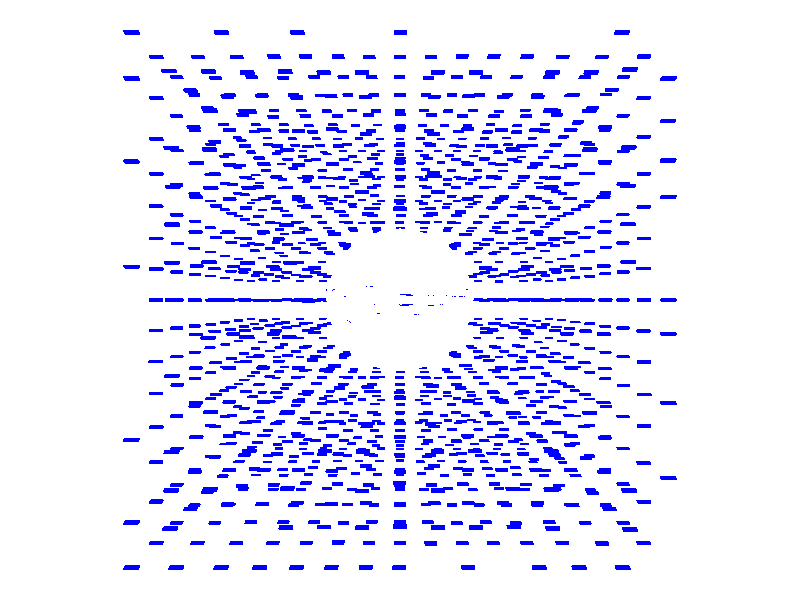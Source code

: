 #include "colors.inc"
background { rgb <1, 1, 1, 1> }
camera {location <0, 0, 5>up <0,1,0> right <-1.33,0,0> angle 100look_at <0, 0, 0> sky <0, 1, 0> }
cylinder { <0.903576, -0.0853427, -0.497872>, <0.978912, -0.0787411, -0.31272>, 0.03 texture {  pigment { rgb <1, 1, 1> } } }
cylinder { <-0.485927, -0.0796974, 0.536408>, <-0.304622, -0.11572, 0.612768>, 0.03 texture {  pigment { rgb <1, 1, 1> } } }
cylinder { <-0.243892, -0.595359, -0.339574>, <-0.0452238, -0.608145, -0.358741>, 0.03 texture {  pigment { rgb <1, 1, 1> } } }
cylinder { <-0.373163, -0.417583, -0.853823>, <-0.180429, -0.437616, -0.903345>, 0.03 texture {  pigment { rgb <1, 1, 1> } } }
cylinder { <-0.661304, -0.616145, 0.495373>, <-0.485175, -0.696532, 0.545538>, 0.03 texture {  pigment { rgb <1, 1, 1> } } }
cylinder { <0.515666, -0.2293, -0.350685>, <0.700242, -0.181159, -0.290565>, 0.03 texture {  pigment { rgb <1, 1, 1> } } }
cylinder { <0.70614, 0.269514, -0.695381>, <0.844126, 0.210424, -0.563214>, 0.03 texture {  pigment { rgb <1, 1, 1> } } }
cylinder { <-0.316872, -0.106277, 0.695166>, <-0.120356, -0.116213, 0.73098>, 0.03 texture {  pigment { rgb <1, 1, 1> } } }
cylinder { <0.751923, -0.683193, -0.131598>, <0.875343, -0.528936, -0.100414>, 0.03 texture {  pigment { rgb <1, 1, 1> } } }
cylinder { <0.037314, 0.719326, -0.716876>, <0.23577, 0.700014, -0.701313>, 0.03 texture {  pigment { rgb <1, 1, 1> } } }
cylinder { <0.802305, -0.00515854, 0.628462>, <0.923656, -0.00400846, 0.469489>, 0.03 texture {  pigment { rgb <1, 1, 1> } } }
cylinder { <-0.378703, 0.137743, -0.139911>, <-0.178703, 0.137743, -0.139911>, 0.03 texture {  pigment { rgb <1, 1, 1> } } }
cylinder { <-0.681302, -0.288828, 0.257402>, <-0.485738, -0.323844, 0.28039>, 0.03 texture {  pigment { rgb <1, 1, 1> } } }
cylinder { <-0.286858, 0.914961, 0.330802>, <-0.0902758, 0.948603, 0.345765>, 0.03 texture {  pigment { rgb <1, 1, 1> } } }
cylinder { <-0.448132, 0.542466, -0.496125>, <-0.259176, 0.596134, -0.533743>, 0.03 texture {  pigment { rgb <1, 1, 1> } } }
cylinder { <0.469292, 0.623161, 0.655944>, <0.64636, 0.553773, 0.594038>, 0.03 texture {  pigment { rgb <1, 1, 1> } } }
cylinder { <-0.336176, 0.835999, 0.00213458>, <-0.13988, 0.874306, 0.00260277>, 0.03 texture {  pigment { rgb <1, 1, 1> } } }
cylinder { <0.444733, 0.440416, -0.811871>, <0.615398, 0.383927, -0.724221>, 0.03 texture {  pigment { rgb <1, 1, 1> } } }
cylinder { <0.570345, -0.453375, 0.41197>, <0.74657, -0.381553, 0.350438>, 0.03 texture {  pigment { rgb <1, 1, 1> } } }
cylinder { <-0.102912, 0.45895, -0.326635>, <0.0970854, 0.457884, -0.3266>, 0.03 texture {  pigment { rgb <1, 1, 1> } } }
cylinder { <-0.101805, 0.798794, -0.00355032>, <0.0981942, 0.798264, -0.00347382>, 0.03 texture {  pigment { rgb <1, 1, 1> } } }
cylinder { <0.218343, 0.112905, 0.854503>, <0.410479, 0.10347, 0.799777>, 0.03 texture {  pigment { rgb <1, 1, 1> } } }
cylinder { <-0.19625, 0.740202, 0.108435>, <0.00275746, 0.758275, 0.116777>, 0.03 texture {  pigment { rgb <1, 1, 1> } } }
cylinder { <-0.930248, -0.277789, -0.349018>, <-0.83598, -0.374781, -0.496348>, 0.03 texture {  pigment { rgb <1, 1, 1> } } }
cylinder { <-0.00558106, 0.223455, 0.524995>, <0.193497, 0.205688, 0.517774>, 0.03 texture {  pigment { rgb <1, 1, 1> } } }
cylinder { <0.39573, -0.784023, 0.000967001>, <0.5718, -0.689167, -0.000264249>, 0.03 texture {  pigment { rgb <1, 1, 1> } } }
cylinder { <-0.309866, -0.595606, 0.765742>, <-0.114679, -0.615913, 0.804337>, 0.03 texture {  pigment { rgb <1, 1, 1> } } }
cylinder { <0.385212, -0.873863, 0.356799>, <0.561348, -0.782632, 0.331242>, 0.03 texture {  pigment { rgb <1, 1, 1> } } }
cylinder { <0.451666, -0.453775, -0.518366>, <0.64003, -0.406324, -0.470746>, 0.03 texture {  pigment { rgb <1, 1, 1> } } }
cylinder { <-0.105773, -0.71862, -0.718793>, <0.094218, -0.717598, -0.720332>, 0.03 texture {  pigment { rgb <1, 1, 1> } } }
cylinder { <-0.204735, -0.10635, 0.616264>, <-0.00603553, -0.116242, 0.636779>, 0.03 texture {  pigment { rgb <1, 1, 1> } } }
cylinder { <-0.412988, -0.927058, -0.0861529>, <-0.22096, -0.982549, -0.0929534>, 0.03 texture {  pigment { rgb <1, 1, 1> } } }
cylinder { <0.715434, 0.395064, -0.626353>, <0.847945, 0.30922, -0.503587>, 0.03 texture {  pigment { rgb <1, 1, 1> } } }
cylinder { <-0.545328, -0.288258, 0.395151>, <-0.349763, -0.323274, 0.418139>, 0.03 texture {  pigment { rgb <1, 1, 1> } } }
cylinder { <-0.449003, -0.0944281, -0.365559>, <-0.25695, -0.136534, -0.402199>, 0.03 texture {  pigment { rgb <1, 1, 1> } } }
cylinder { <0.0960785, 0.987471, 0.215729>, <0.291945, 0.949618, 0.201468>, 0.03 texture {  pigment { rgb <1, 1, 1> } } }
cylinder { <-0.92642, 0.239475, 0.377652>, <-0.828444, 0.329821, 0.526777>, 0.03 texture {  pigment { rgb <1, 1, 1> } } }
cylinder { <-0.443443, 0.33401, -0.695712>, <-0.253962, 0.363077, -0.752741>, 0.03 texture {  pigment { rgb <1, 1, 1> } } }
cylinder { <0.668222, -0.360986, 0.695144>, <0.805343, -0.288741, 0.568738>, 0.03 texture {  pigment { rgb <1, 1, 1> } } }
cylinder { <-0.521548, -0.279488, -0.151742>, <-0.322862, -0.292511, -0.170568>, 0.03 texture {  pigment { rgb <1, 1, 1> } } }
cylinder { <0.246356, -0.433923, -0.890817>, <0.435667, -0.408323, -0.831607>, 0.03 texture {  pigment { rgb <1, 1, 1> } } }
cylinder { <0.698337, 0.630962, 0.419101>, <0.832119, 0.510369, 0.332153>, 0.03 texture {  pigment { rgb <1, 1, 1> } } }
cylinder { <0.0370131, 0.416637, -0.00226725>, <0.237013, 0.416637, -0.00226725>, 0.03 texture {  pigment { rgb <1, 1, 1> } } }
cylinder { <-0.0979852, 0.818007, -0.601885>, <0.101988, 0.81475, -0.601544>, 0.03 texture {  pigment { rgb <1, 1, 1> } } }
cylinder { <0.0494293, 0.60225, 0.824131>, <0.246935, 0.587971, 0.79607>, 0.03 texture {  pigment { rgb <1, 1, 1> } } }
cylinder { <0.250376, 0.975583, 0.00698099>, <0.441962, 0.91819, 0.00593973>, 0.03 texture {  pigment { rgb <1, 1, 1> } } }
cylinder { <-0.574031, 0.104096, -0.676176>, <-0.399239, 0.113556, -0.772915>, 0.03 texture {  pigment { rgb <1, 1, 1> } } }
cylinder { <-0.108375, -0.76813, 0.657645>, <0.091539, -0.773988, 0.65725>, 0.03 texture {  pigment { rgb <1, 1, 1> } } }
cylinder { <-0.755791, 0.0717218, -0.00358903>, <-0.563486, 0.12522, -0.0161169>, 0.03 texture {  pigment { rgb <1, 1, 1> } } }
cylinder { <-0.0860027, 0.817119, 0.608578>, <0.1139, 0.812709, 0.60415>, 0.03 texture {  pigment { rgb <1, 1, 1> } } }
cylinder { <-0.83104, 0.339275, 0.191829>, <-0.683616, 0.446395, 0.27424>, 0.03 texture {  pigment { rgb <1, 1, 1> } } }
cylinder { <-0.773166, -0.651962, -0.187236>, <-0.626809, -0.783815, -0.221797>, 0.03 texture {  pigment { rgb <1, 1, 1> } } }
cylinder { <-0.40514, 0.426605, 0.659382>, <-0.214588, 0.463189, 0.707874>, 0.03 texture {  pigment { rgb <1, 1, 1> } } }
cylinder { <-1.08806, 0.121911, -0.117298>, <-0.946925, 0.262855, -0.132019>, 0.03 texture {  pigment { rgb <1, 1, 1> } } }
cylinder { <-0.0948619, -0.112298, -0.643155>, <0.105138, -0.112177, -0.642953>, 0.03 texture {  pigment { rgb <1, 1, 1> } } }
cylinder { <-0.0549668, -0.420016, 0.926153>, <0.144791, -0.417855, 0.916552>, 0.03 texture {  pigment { rgb <1, 1, 1> } } }
cylinder { <-0.557536, 0.568911, 0.381727>, <-0.370779, 0.628666, 0.421111>, 0.03 texture {  pigment { rgb <1, 1, 1> } } }
cylinder { <0.038388, 0.139047, -0.000346356>, <0.238388, 0.139047, -0.000346356>, 0.03 texture {  pigment { rgb <1, 1, 1> } } }
cylinder { <-0.847863, 0.14856, -0.00743783>, <-0.678053, 0.251441, -0.0315294>, 0.03 texture {  pigment { rgb <1, 1, 1> } } }
cylinder { <-0.105774, -0.108943, 0.76295>, <0.094221, -0.108191, 0.764099>, 0.03 texture {  pigment { rgb <1, 1, 1> } } }
cylinder { <0.781277, 0.22873, 0.302912>, <0.906121, 0.181709, 0.153906>, 0.03 texture {  pigment { rgb <1, 1, 1> } } }
cylinder { <-0.230003, -0.802026, -0.586148>, <-0.0313196, -0.822364, -0.596701>, 0.03 texture {  pigment { rgb <1, 1, 1> } } }
cylinder { <0.35415, 0.699721, 0.646574>, <0.538299, 0.636002, 0.60153>, 0.03 texture {  pigment { rgb <1, 1, 1> } } }
cylinder { <0.505559, -0.684185, -0.132949>, <0.66355, -0.566095, -0.0998778>, 0.03 texture {  pigment { rgb <1, 1, 1> } } }
cylinder { <0.242864, 0.108689, -0.975885>, <0.433268, 0.0993152, -0.915401>, 0.03 texture {  pigment { rgb <1, 1, 1> } } }
cylinder { <0.538916, -0.594605, 0.261494>, <0.688622, -0.486176, 0.185132>, 0.03 texture {  pigment { rgb <1, 1, 1> } } }
cylinder { <0.808191, -0.00879617, -0.235785>, <0.978652, 0.0431735, -0.144998>, 0.03 texture {  pigment { rgb <1, 1, 1> } } }
cylinder { <0.524387, 0.224248, -0.848652>, <0.688225, 0.205006, -0.735573>, 0.03 texture {  pigment { rgb <1, 1, 1> } } }
cylinder { <-0.404259, -0.636611, 0.433794>, <-0.213191, -0.682028, 0.471612>, 0.03 texture {  pigment { rgb <1, 1, 1> } } }
cylinder { <0.625407, 0.776324, -0.240156>, <0.775803, 0.649841, -0.202967>, 0.03 texture {  pigment { rgb <1, 1, 1> } } }
cylinder { <0.132925, -0.105678, -0.732153>, <0.329306, -0.0967796, -0.695336>, 0.03 texture {  pigment { rgb <1, 1, 1> } } }
cylinder { <-0.0949055, 0.860667, 0.536431>, <0.105047, 0.85721, 0.533742>, 0.03 texture {  pigment { rgb <1, 1, 1> } } }
cylinder { <-0.441892, 0.386805, -0.0942678>, <-0.246767, 0.419235, -0.123836>, 0.03 texture {  pigment { rgb <1, 1, 1> } } }
cylinder { <-0.102267, 0.730581, 0.224738>, <0.0977276, 0.729225, 0.224219>, 0.03 texture {  pigment { rgb <1, 1, 1> } } }
cylinder { <-0.863449, -0.16719, 0.283589>, <-0.720763, -0.239457, 0.403665>, 0.03 texture {  pigment { rgb <1, 1, 1> } } }
cylinder { <0.494377, 0.13677, -0.68851>, <0.661519, 0.106461, -0.58294>, 0.03 texture {  pigment { rgb <1, 1, 1> } } }
cylinder { <0.5386, -0.522924, 0.696562>, <0.701608, -0.45072, 0.605924>, 0.03 texture {  pigment { rgb <1, 1, 1> } } }
cylinder { <-0.327735, -0.77662, -0.306521>, <-0.131866, -0.813617, -0.322847>, 0.03 texture {  pigment { rgb <1, 1, 1> } } }
cylinder { <-0.609623, 0.0951971, -0.825017>, <-0.430709, 0.103643, -0.914002>, 0.03 texture {  pigment { rgb <1, 1, 1> } } }
cylinder { <0.334561, 0.474806, 0.299933>, <0.529312, 0.437447, 0.273925>, 0.03 texture {  pigment { rgb <1, 1, 1> } } }
cylinder { <-0.247244, 0.552417, -0.154027>, <-0.0486632, 0.566019, -0.173538>, 0.03 texture {  pigment { rgb <1, 1, 1> } } }
cylinder { <-0.881781, -0.533079, 0.0108634>, <-0.757856, -0.68984, 0.0191352>, 0.03 texture {  pigment { rgb <1, 1, 1> } } }
cylinder { <-0.298003, -0.323277, 0.778194>, <-0.102126, -0.3413, 0.814352>, 0.03 texture {  pigment { rgb <1, 1, 1> } } }
cylinder { <0.111499, -0.730819, 0.117594>, <0.308581, -0.697811, 0.109281>, 0.03 texture {  pigment { rgb <1, 1, 1> } } }
cylinder { <-0.307368, 0.387018, -0.731197>, <-0.111304, 0.401646, -0.76787>, 0.03 texture {  pigment { rgb <1, 1, 1> } } }
cylinder { <-0.693953, -0.0020725, 0.166337>, <-0.497508, -0.00189991, 0.203876>, 0.03 texture {  pigment { rgb <1, 1, 1> } } }
cylinder { <-0.708603, -0.542342, -0.0938401>, <-0.533828, -0.63952, -0.0970034>, 0.03 texture {  pigment { rgb <1, 1, 1> } } }
cylinder { <0.413848, -0.233725, 0.427584>, <0.608496, -0.213464, 0.38633>, 0.03 texture {  pigment { rgb <1, 1, 1> } } }
cylinder { <-0.466352, 0.804382, 0.437336>, <-0.280914, 0.872845, 0.467757>, 0.03 texture {  pigment { rgb <1, 1, 1> } } }
cylinder { <0.740413, -0.122067, 0.407737>, <0.891882, -0.0866929, 0.282016>, 0.03 texture {  pigment { rgb <1, 1, 1> } } }
cylinder { <0.587707, 0.43057, -0.436573>, <0.758125, 0.356706, -0.362397>, 0.03 texture {  pigment { rgb <1, 1, 1> } } }
cylinder { <1.03749, -0.0869962, 0.0848085>, <1.04555, 0.0269919, -0.0793309>, 0.03 texture {  pigment { rgb <1, 1, 1> } } }
cylinder { <-0.606894, 0.323808, 0.763715>, <-0.434205, 0.351956, 0.860597>, 0.03 texture {  pigment { rgb <1, 1, 1> } } }
cylinder { <-0.204935, -0.867084, -0.112236>, <-0.00575966, -0.882761, -0.121372>, 0.03 texture {  pigment { rgb <1, 1, 1> } } }
cylinder { <-0.200317, 0.0983997, -0.619559>, <-0.00122957, 0.105787, -0.63715>, 0.03 texture {  pigment { rgb <1, 1, 1> } } }
cylinder { <-0.510486, 0.416307, 0.794648>, <-0.329457, 0.451821, 0.871897>, 0.03 texture {  pigment { rgb <1, 1, 1> } } }
cylinder { <0.0374171, 0.000595572, 0.416807>, <0.237417, 0.000595572, 0.416807>, 0.03 texture {  pigment { rgb <1, 1, 1> } } }
cylinder { <0.693336, -0.745175, -0.135538>, <0.824976, -0.59794, -0.104032>, 0.03 texture {  pigment { rgb <1, 1, 1> } } }
cylinder { <-0.0818828, -0.979993, -0.237413>, <0.118094, -0.97701, -0.238161>, 0.03 texture {  pigment { rgb <1, 1, 1> } } }
cylinder { <0.00270433, 0.22288, 0.994669>, <0.201825, 0.221278, 0.976>, 0.03 texture {  pigment { rgb <1, 1, 1> } } }
cylinder { <-1.03729, -0.0396699, 0.0714295>, <-0.998199, -0.196092, 0.189769>, 0.03 texture {  pigment { rgb <1, 1, 1> } } }
cylinder { <0.676114, -0.350964, -0.695176>, <0.812896, -0.27402, -0.571199>, 0.03 texture {  pigment { rgb <1, 1, 1> } } }
cylinder { <-0.555401, -0.00119654, 0.305115>, <-0.358956, -0.00102395, 0.342654>, 0.03 texture {  pigment { rgb <1, 1, 1> } } }
cylinder { <-0.0962295, -0.415139, -0.138667>, <0.103771, -0.415139, -0.138667>, 0.03 texture {  pigment { rgb <1, 1, 1> } } }
cylinder { <-0.090572, -0.12244, -1.00723>, <0.109418, -0.120842, -1.00595>, 0.03 texture {  pigment { rgb <1, 1, 1> } } }
cylinder { <-0.512822, -0.612607, 0.368706>, <-0.324842, -0.670998, 0.404116>, 0.03 texture {  pigment { rgb <1, 1, 1> } } }
cylinder { <0.586629, -0.122036, -0.332039>, <0.767394, -0.0828399, -0.255961>, 0.03 texture {  pigment { rgb <1, 1, 1> } } }
cylinder { <0.135366, -0.214294, -0.715846>, <0.330115, -0.196244, -0.674048>, 0.03 texture {  pigment { rgb <1, 1, 1> } } }
cylinder { <-0.675654, -0.117018, 0.759009>, <-0.509636, -0.126936, 0.870093>, 0.03 texture {  pigment { rgb <1, 1, 1> } } }
cylinder { <0.913335, -0.431541, 0.0381722>, <1.0096, -0.263396, -0.0114371>, 0.03 texture {  pigment { rgb <1, 1, 1> } } }
cylinder { <-0.788166, 0.140505, -0.656132>, <-0.640336, 0.158101, -0.789686>, 0.03 texture {  pigment { rgb <1, 1, 1> } } }
cylinder { <0.683696, 0.129355, 0.756337>, <0.819255, 0.098964, 0.612462>, 0.03 texture {  pigment { rgb <1, 1, 1> } } }
cylinder { <-0.339617, 0.0971689, -0.480749>, <-0.140529, 0.104556, -0.49834>, 0.03 texture {  pigment { rgb <1, 1, 1> } } }
cylinder { <0.600776, 0.762441, 0.316493>, <0.759101, 0.644439, 0.284731>, 0.03 texture {  pigment { rgb <1, 1, 1> } } }
cylinder { <-0.503273, -0.76738, 0.443854>, <-0.320328, -0.839816, 0.479688>, 0.03 texture {  pigment { rgb <1, 1, 1> } } }
cylinder { <-0.196028, 0.801201, 0.337368>, <0.00331742, 0.815924, 0.344054>, 0.03 texture {  pigment { rgb <1, 1, 1> } } }
cylinder { <0.459794, 0.805297, -0.436715>, <0.629176, 0.715824, -0.379232>, 0.03 texture {  pigment { rgb <1, 1, 1> } } }
cylinder { <0.0500082, 0.666428, 0.77284>, <0.247547, 0.651199, 0.745516>, 0.03 texture {  pigment { rgb <1, 1, 1> } } }
cylinder { <-1.0083, -0.265734, -0.00883003>, <-0.913476, -0.438829, 0.0235323>, 0.03 texture {  pigment { rgb <1, 1, 1> } } }
cylinder { <0.566807, 0.530054, -0.672017>, <0.725243, 0.449432, -0.580375>, 0.03 texture {  pigment { rgb <1, 1, 1> } } }
cylinder { <0.352414, -0.463454, 0.282565>, <0.547824, -0.42766, 0.259459>, 0.03 texture {  pigment { rgb <1, 1, 1> } } }
cylinder { <0.0387768, 0.139986, -0.27806>, <0.238777, 0.139986, -0.27806>, 0.03 texture {  pigment { rgb <1, 1, 1> } } }
cylinder { <0.178151, 0.000502419, 0.00122818>, <0.378151, 0.000502419, 0.00122818>, 0.03 texture {  pigment { rgb <1, 1, 1> } } }
cylinder { <0.448984, 0.225335, 0.892032>, <0.623239, 0.206458, 0.795705>, 0.03 texture {  pigment { rgb <1, 1, 1> } } }
cylinder { <-0.879074, 0.235655, 0.177935>, <-0.748845, 0.366952, 0.254103>, 0.03 texture {  pigment { rgb <1, 1, 1> } } }
cylinder { <-0.853769, 0.00158855, -0.587758>, <-0.729048, 0.0132862, -0.743668>, 0.03 texture {  pigment { rgb <1, 1, 1> } } }
cylinder { <-0.00530621, 0.498129, 0.245573>, <0.193772, 0.480362, 0.238353>, 0.03 texture {  pigment { rgb <1, 1, 1> } } }
cylinder { <-0.0999067, -0.641063, -0.112146>, <0.100093, -0.640777, -0.111989>, 0.03 texture {  pigment { rgb <1, 1, 1> } } }
cylinder { <0.161909, 0.448434, 0.906011>, <0.355737, 0.429203, 0.860614>, 0.03 texture {  pigment { rgb <1, 1, 1> } } }
cylinder { <0.381172, -0.775785, 0.124909>, <0.555303, -0.677947, 0.114616>, 0.03 texture {  pigment { rgb <1, 1, 1> } } }
cylinder { <0.758032, 0.164105, -0.389366>, <0.89867, 0.110012, -0.257856>, 0.03 texture {  pigment { rgb <1, 1, 1> } } }
cylinder { <-0.0815351, -1.01809, -0.0269086>, <0.118324, -1.01071, -0.0281997>, 0.03 texture {  pigment { rgb <1, 1, 1> } } }
cylinder { <-0.73626, -0.114877, 0.698623>, <-0.582533, -0.124535, 0.826196>, 0.03 texture {  pigment { rgb <1, 1, 1> } } }
cylinder { <-0.193018, -0.881041, -0.00508734>, <0.00637751, -0.896565, -0.00449217>, 0.03 texture {  pigment { rgb <1, 1, 1> } } }
cylinder { <0.201597, -0.843637, -0.527754>, <0.393007, -0.789716, -0.506426>, 0.03 texture {  pigment { rgb <1, 1, 1> } } }
cylinder { <0.185632, 0.169663, 0.426622>, <0.384316, 0.150859, 0.413532>, 0.03 texture {  pigment { rgb <1, 1, 1> } } }
cylinder { <-0.726173, -0.376312, -0.394673>, <-0.550661, -0.439876, -0.466473>, 0.03 texture {  pigment { rgb <1, 1, 1> } } }
cylinder { <-0.520013, 0.857841, 0.222999>, <-0.334419, 0.930416, 0.23996>, 0.03 texture {  pigment { rgb <1, 1, 1> } } }
cylinder { <-1.00378, 0.0957719, 0.264487>, <-0.907665, 0.081117, 0.439262>, 0.03 texture {  pigment { rgb <1, 1, 1> } } }
cylinder { <-0.249286, 0.514367, -0.658763>, <-0.0510433, 0.528047, -0.681405>, 0.03 texture {  pigment { rgb <1, 1, 1> } } }
cylinder { <-0.861975, 0.438847, -0.372583>, <-0.736346, 0.553126, -0.478214>, 0.03 texture {  pigment { rgb <1, 1, 1> } } }
cylinder { <0.472511, -0.240967, 0.634884>, <0.654475, -0.219681, 0.554658>, 0.03 texture {  pigment { rgb <1, 1, 1> } } }
cylinder { <0.22241, 0.515213, -0.851039>, <0.411697, 0.486795, -0.793047>, 0.03 texture {  pigment { rgb <1, 1, 1> } } }
cylinder { <-0.350192, -0.479377, -0.0966647>, <-0.151327, -0.498833, -0.105264>, 0.03 texture {  pigment { rgb <1, 1, 1> } } }
cylinder { <0.673339, 0.716414, 0.298549>, <0.815843, 0.586841, 0.244664>, 0.03 texture {  pigment { rgb <1, 1, 1> } } }
cylinder { <-0.405367, 0.743793, -0.29562>, <-0.215421, 0.801089, -0.320871>, 0.03 texture {  pigment { rgb <1, 1, 1> } } }
cylinder { <0.125852, 0.816236, -0.597493>, <0.319929, 0.772155, -0.577721>, 0.03 texture {  pigment { rgb <1, 1, 1> } } }
cylinder { <-0.310307, 0.32471, 0.77672>, <-0.114548, 0.342571, 0.813588>, 0.03 texture {  pigment { rgb <1, 1, 1> } } }
cylinder { <0.0165114, 0.901408, 0.000120785>, <0.215232, 0.878828, -0.000173835>, 0.03 texture {  pigment { rgb <1, 1, 1> } } }
cylinder { <-0.0968365, -0.485341, -0.728621>, <0.103161, -0.484397, -0.728625>, 0.03 texture {  pigment { rgb <1, 1, 1> } } }
cylinder { <-0.0955764, -0.594886, 0.182882>, <0.104422, -0.595571, 0.182638>, 0.03 texture {  pigment { rgb <1, 1, 1> } } }
cylinder { <-0.569438, -0.603597, -0.282849>, <-0.379596, -0.661147, -0.308304>, 0.03 texture {  pigment { rgb <1, 1, 1> } } }
cylinder { <0.724074, 0.251177, 0.690499>, <0.849121, 0.190193, 0.546818>, 0.03 texture {  pigment { rgb <1, 1, 1> } } }
cylinder { <-0.603399, -0.790176, 0.240916>, <-0.427786, -0.883091, 0.263871>, 0.03 texture {  pigment { rgb <1, 1, 1> } } }
cylinder { <-0.915491, -0.464487, -0.0821209>, <-0.801427, -0.62638, -0.110052>, 0.03 texture {  pigment { rgb <1, 1, 1> } } }
cylinder { <-0.556635, 0.576921, 0.647365>, <-0.375568, 0.634197, 0.710089>, 0.03 texture {  pigment { rgb <1, 1, 1> } } }
cylinder { <-1.00513, 0.0894581, -0.0523604>, <-0.831597, 0.0771511, 0.0463043>, 0.03 texture {  pigment { rgb <1, 1, 1> } } }
cylinder { <-0.0982876, 0.0010681, -0.676688>, <0.101712, 0.00140404, -0.67694>, 0.03 texture {  pigment { rgb <1, 1, 1> } } }
cylinder { <-0.538724, 0.743356, 0.461997>, <-0.357623, 0.819045, 0.500382>, 0.03 texture {  pigment { rgb <1, 1, 1> } } }
cylinder { <-0.101181, 0.27806, -0.140778>, <0.0988195, 0.27806, -0.140778>, 0.03 texture {  pigment { rgb <1, 1, 1> } } }
cylinder { <0.134091, -0.742131, -1.60853e-05>, <0.331846, -0.712251, 0.000424852>, 0.03 texture {  pigment { rgb <1, 1, 1> } } }
cylinder { <-0.258585, -0.00234316, 0.987226>, <-0.0612952, -0.00259841, 1.02004>, 0.03 texture {  pigment { rgb <1, 1, 1> } } }
cylinder { <0.825372, -0.49207, 0.372002>, <0.929188, -0.356098, 0.268397>, 0.03 texture {  pigment { rgb <1, 1, 1> } } }
cylinder { <0.288471, 0.739572, -0.627897>, <0.477742, 0.688046, -0.588887>, 0.03 texture {  pigment { rgb <1, 1, 1> } } }
cylinder { <0.205743, 0.528417, 0.631176>, <0.398984, 0.486654, 0.600948>, 0.03 texture {  pigment { rgb <1, 1, 1> } } }
cylinder { <0.495951, -0.557666, -0.40732>, <0.652127, -0.466021, -0.322406>, 0.03 texture {  pigment { rgb <1, 1, 1> } } }
cylinder { <0.0105642, 0.107803, -1.01208>, <0.209363, 0.0998581, -0.991682>, 0.03 texture {  pigment { rgb <1, 1, 1> } } }
cylinder { <0.393425, 0.262901, 0.132965>, <0.585376, 0.226183, 0.0904631>, 0.03 texture {  pigment { rgb <1, 1, 1> } } }
cylinder { <0.815737, 0.254199, 0.0134969>, <0.963161, 0.136784, -0.0534335>, 0.03 texture {  pigment { rgb <1, 1, 1> } } }
cylinder { <-0.304768, -0.581195, -0.781231>, <-0.108904, -0.596336, -0.818753>, 0.03 texture {  pigment { rgb <1, 1, 1> } } }
cylinder { <-0.204097, -0.288788, 0.657173>, <-0.00540791, -0.29937, 0.677441>, 0.03 texture {  pigment { rgb <1, 1, 1> } } }
cylinder { <0.848968, 0.591965, -0.0384414>, <0.942893, 0.417604, -0.0105754>, 0.03 texture {  pigment { rgb <1, 1, 1> } } }
cylinder { <-0.487029, -0.572129, -0.698168>, <-0.300049, -0.608373, -0.759199>, 0.03 texture {  pigment { rgb <1, 1, 1> } } }
cylinder { <0.0263348, 0.768484, 0.671279>, <0.224498, 0.745082, 0.657726>, 0.03 texture {  pigment { rgb <1, 1, 1> } } }
cylinder { <-0.793342, 0.451014, -0.0895369>, <-0.628186, 0.561404, -0.112722>, 0.03 texture {  pigment { rgb <1, 1, 1> } } }
cylinder { <-0.288123, 0.873487, 0.451494>, <-0.0909485, 0.904027, 0.465257>, 0.03 texture {  pigment { rgb <1, 1, 1> } } }
cylinder { <-0.998816, -0.0719443, 0.276765>, <-0.906467, -0.15232, 0.434915>, 0.03 texture {  pigment { rgb <1, 1, 1> } } }
cylinder { <0.145444, -0.390301, -0.53776>, <0.341169, -0.354302, -0.517865>, 0.03 texture {  pigment { rgb <1, 1, 1> } } }
cylinder { <0.266106, 0.328397, 0.768163>, <0.45452, 0.300654, 0.707086>, 0.03 texture {  pigment { rgb <1, 1, 1> } } }
cylinder { <-0.553695, 0.861556, -0.0973567>, <-0.367934, 0.935209, -0.105612>, 0.03 texture {  pigment { rgb <1, 1, 1> } } }
cylinder { <-0.680371, 0.107713, -0.768691>, <-0.513211, 0.117024, -0.878103>, 0.03 texture {  pigment { rgb <1, 1, 1> } } }
cylinder { <0.572222, -0.716303, 0.423311>, <0.738846, -0.613717, 0.381932>, 0.03 texture {  pigment { rgb <1, 1, 1> } } }
cylinder { <0.0145859, 0.819984, -0.331755>, <0.213421, 0.800452, -0.322637>, 0.03 texture {  pigment { rgb <1, 1, 1> } } }
cylinder { <0.978704, 0.233155, 0.0455925>, <1.06933, 0.125584, -0.0965908>, 0.03 texture {  pigment { rgb <1, 1, 1> } } }
cylinder { <-0.186759, -0.517644, 0.858139>, <0.012648, -0.526044, 0.871028>, 0.03 texture {  pigment { rgb <1, 1, 1> } } }
cylinder { <0.122875, -0.999557, 0.106391>, <0.317925, -0.956123, 0.0980989>, 0.03 texture {  pigment { rgb <1, 1, 1> } } }
cylinder { <-0.570042, -0.107616, -0.678752>, <-0.395042, -0.113011, -0.775426>, 0.03 texture {  pigment { rgb <1, 1, 1> } } }
cylinder { <-0.866603, -0.258327, 0.477025>, <-0.748616, -0.34923, 0.610501>, 0.03 texture {  pigment { rgb <1, 1, 1> } } }
cylinder { <-0.899469, -0.0910575, -0.24797>, <-0.765568, -0.111367, -0.395138>, 0.03 texture {  pigment { rgb <1, 1, 1> } } }
cylinder { <0.422272, 0.218501, 0.42806>, <0.617338, 0.200082, 0.387934>, 0.03 texture {  pigment { rgb <1, 1, 1> } } }
cylinder { <0.688095, -0.0236356, 0.167862>, <0.86462, 0.00900693, 0.0796966>, 0.03 texture {  pigment { rgb <1, 1, 1> } } }
cylinder { <0.517968, 0.293358, -0.294932>, <0.708356, 0.250151, -0.25151>, 0.03 texture {  pigment { rgb <1, 1, 1> } } }
cylinder { <-0.654886, 0.543998, -0.591622>, <-0.48117, 0.599718, -0.673584>, 0.03 texture {  pigment { rgb <1, 1, 1> } } }
cylinder { <-0.706586, 0.111879, 0.535289>, <-0.530959, 0.122264, 0.630406>, 0.03 texture {  pigment { rgb <1, 1, 1> } } }
cylinder { <0.128798, -0.995365, -0.134056>, <0.323781, -0.951376, -0.127217>, 0.03 texture {  pigment { rgb <1, 1, 1> } } }
cylinder { <-0.300531, 0.195127, -0.818863>, <-0.104397, 0.210242, -0.854959>, 0.03 texture {  pigment { rgb <1, 1, 1> } } }
cylinder { <-0.545201, -0.00335838, -0.873366>, <-0.356807, -0.00363021, -0.940504>, 0.03 texture {  pigment { rgb <1, 1, 1> } } }
cylinder { <0.399799, -0.87163, -0.338787>, <0.576307, -0.779801, -0.31848>, 0.03 texture {  pigment { rgb <1, 1, 1> } } }
cylinder { <-0.525724, -0.865026, -0.175338>, <-0.340617, -0.939243, -0.190411>, 0.03 texture {  pigment { rgb <1, 1, 1> } } }
cylinder { <0.039162, -0.138056, 0.278139>, <0.239162, -0.138056, 0.278139>, 0.03 texture {  pigment { rgb <1, 1, 1> } } }
cylinder { <-0.121556, 0.109351, 0.883827>, <0.0783749, 0.108552, 0.889008>, 0.03 texture {  pigment { rgb <1, 1, 1> } } }
cylinder { <-0.411043, -0.9224, 0.13796>, <-0.219204, -0.978771, 0.142471>, 0.03 texture {  pigment { rgb <1, 1, 1> } } }
cylinder { <-0.65215, 0.662612, -0.447511>, <-0.482527, 0.746264, -0.512553>, 0.03 texture {  pigment { rgb <1, 1, 1> } } }
cylinder { <0.797524, -0.464258, -0.493745>, <0.89459, -0.339564, -0.371149>, 0.03 texture {  pigment { rgb <1, 1, 1> } } }
cylinder { <0.228382, -0.469848, 0.686806>, <0.418586, -0.4324, 0.63761>, 0.03 texture {  pigment { rgb <1, 1, 1> } } }
cylinder { <-0.395808, 0.29244, -0.889541>, <-0.204333, 0.31475, -0.942828>, 0.03 texture {  pigment { rgb <1, 1, 1> } } }
cylinder { <-0.38847, -0.41546, -0.441682>, <-0.19371, -0.441334, -0.479087>, 0.03 texture {  pigment { rgb <1, 1, 1> } } }
cylinder { <-0.391551, -0.420318, 0.129558>, <-0.192663, -0.437924, 0.141117>, 0.03 texture {  pigment { rgb <1, 1, 1> } } }
cylinder { <0.428147, 0.224162, -0.101436>, <0.626833, 0.203365, -0.091867>, 0.03 texture {  pigment { rgb <1, 1, 1> } } }
cylinder { <-0.589415, 0.674859, -0.513802>, <-0.409742, 0.741585, -0.570944>, 0.03 texture {  pigment { rgb <1, 1, 1> } } }
cylinder { <-0.432104, 0.106858, 0.779195>, <-0.239993, 0.11653, 0.833967>, 0.03 texture {  pigment { rgb <1, 1, 1> } } }
cylinder { <0.843427, -0.188908, 0.0627701>, <0.970293, -0.0695131, -0.0354636>, 0.03 texture {  pigment { rgb <1, 1, 1> } } }
cylinder { <-0.710934, 0.518012, -0.548757>, <-0.54724, 0.589951, -0.638362>, 0.03 texture {  pigment { rgb <1, 1, 1> } } }
cylinder { <0.587032, -0.000342616, 0.61459>, <0.754411, 0.000407664, 0.505121>, 0.03 texture {  pigment { rgb <1, 1, 1> } } }
cylinder { <-0.238716, 0.000178005, -0.277761>, <-0.0387162, 0.000178005, -0.277761>, 0.03 texture {  pigment { rgb <1, 1, 1> } } }
cylinder { <0.607098, -0.762935, 0.291022>, <0.762988, -0.641091, 0.261827>, 0.03 texture {  pigment { rgb <1, 1, 1> } } }
cylinder { <0.0779962, -0.814254, 0.340974>, <0.274994, -0.783402, 0.325477>, 0.03 texture {  pigment { rgb <1, 1, 1> } } }
cylinder { <0.795156, 0.52722, -0.407814>, <0.908935, 0.394176, -0.3111>, 0.03 texture {  pigment { rgb <1, 1, 1> } } }
cylinder { <0.704, 0.460502, 0.608893>, <0.827422, 0.362022, 0.486138>, 0.03 texture {  pigment { rgb <1, 1, 1> } } }
cylinder { <-0.903341, -0.163119, -0.184612>, <-0.777381, -0.310924, -0.232443>, 0.03 texture {  pigment { rgb <1, 1, 1> } } }
cylinder { <0.287171, -0.588095, -0.779373>, <0.475145, -0.549207, -0.723216>, 0.03 texture {  pigment { rgb <1, 1, 1> } } }
cylinder { <-0.843798, 0.410049, 0.415037>, <-0.724113, 0.519315, 0.53224>, 0.03 texture {  pigment { rgb <1, 1, 1> } } }
cylinder { <0.125712, 0.767587, -0.403317>, <0.320132, 0.724874, -0.383915>, 0.03 texture {  pigment { rgb <1, 1, 1> } } }
cylinder { <-0.469764, 0.600998, 0.00717719>, <-0.285821, 0.679346, 0.0123428>, 0.03 texture {  pigment { rgb <1, 1, 1> } } }
cylinder { <0.192632, -0.119195, 0.998359>, <0.385284, -0.118507, 0.944649>, 0.03 texture {  pigment { rgb <1, 1, 1> } } }
cylinder { <-0.999656, 0.249414, 0.143503>, <-0.915827, 0.346925, 0.296683>, 0.03 texture {  pigment { rgb <1, 1, 1> } } }
cylinder { <-0.0935087, 0.860709, -0.532474>, <0.106464, 0.857546, -0.531593>, 0.03 texture {  pigment { rgb <1, 1, 1> } } }
cylinder { <0.313667, -0.5492, 0.535104>, <0.501484, -0.489942, 0.500274>, 0.03 texture {  pigment { rgb <1, 1, 1> } } }
cylinder { <-0.10267, -0.676925, -0.546057>, <0.0973256, -0.676177, -0.547162>, 0.03 texture {  pigment { rgb <1, 1, 1> } } }
cylinder { <-0.0834461, -0.21757, 0.743347>, <0.116466, -0.216023, 0.737609>, 0.03 texture {  pigment { rgb <1, 1, 1> } } }
cylinder { <0.586481, 0.830691, 0.135449>, <0.74037, 0.703479, 0.12382>, 0.03 texture {  pigment { rgb <1, 1, 1> } } }
cylinder { <0.785403, 0.384819, -0.0447189>, <0.913778, 0.234848, -0.0126494>, 0.03 texture {  pigment { rgb <1, 1, 1> } } }
cylinder { <0.114199, 0.214196, -0.985972>, <0.309455, 0.196765, -0.946334>, 0.03 texture {  pigment { rgb <1, 1, 1> } } }
cylinder { <-0.562658, -0.468552, 0.718035>, <-0.382573, -0.516688, 0.790506>, 0.03 texture {  pigment { rgb <1, 1, 1> } } }
cylinder { <0.463361, 0.64885, -0.207702>, <0.645538, 0.568401, -0.189279>, 0.03 texture {  pigment { rgb <1, 1, 1> } } }
cylinder { <0.150027, -0.768619, -0.649389>, <0.344427, -0.727425, -0.626767>, 0.03 texture {  pigment { rgb <1, 1, 1> } } }
cylinder { <0.196428, 0.475042, 0.43599>, <0.391179, 0.437683, 0.409982>, 0.03 texture {  pigment { rgb <1, 1, 1> } } }
cylinder { <-0.768522, 0.358372, -0.343207>, <-0.600587, 0.43435, -0.420831>, 0.03 texture {  pigment { rgb <1, 1, 1> } } }
cylinder { <-1.01274, 0.205597, 0.140346>, <-0.951607, 0.188765, 0.330028>, 0.03 texture {  pigment { rgb <1, 1, 1> } } }
cylinder { <-0.865313, 0.0163888, 0.0818053>, <-0.685074, -0.0321926, 0.153596>, 0.03 texture {  pigment { rgb <1, 1, 1> } } }
cylinder { <0.165131, -0.27743, -0.646074>, <0.360285, -0.24973, -0.612198>, 0.03 texture {  pigment { rgb <1, 1, 1> } } }
cylinder { <0.295612, -0.117692, 0.353414>, <0.494269, -0.107492, 0.332647>, 0.03 texture {  pigment { rgb <1, 1, 1> } } }
cylinder { <0.0414595, -0.276821, 0.000740673>, <0.24146, -0.276821, 0.000740673>, 0.03 texture {  pigment { rgb <1, 1, 1> } } }
cylinder { <-0.403219, 0.488404, -0.798704>, <-0.211891, 0.510274, -0.852697>, 0.03 texture {  pigment { rgb <1, 1, 1> } } }
cylinder { <0.269063, 0.568392, 0.279775>, <0.453498, 0.513631, 0.22514>, 0.03 texture {  pigment { rgb <1, 1, 1> } } }
cylinder { <-0.0995495, 0.643528, -0.116217>, <0.100449, 0.642754, -0.115862>, 0.03 texture {  pigment { rgb <1, 1, 1> } } }
cylinder { <0.739449, -0.246016, -0.673507>, <0.865872, -0.177989, -0.53426>, 0.03 texture {  pigment { rgb <1, 1, 1> } } }
cylinder { <0.9071, 0.496365, -0.0641471>, <0.98061, 0.314426, -0.0254897>, 0.03 texture {  pigment { rgb <1, 1, 1> } } }
cylinder { <0.19161, 0.942942, 0.322567>, <0.383153, 0.889401, 0.30148>, 0.03 texture {  pigment { rgb <1, 1, 1> } } }
cylinder { <-0.191085, 0.523116, 0.858904>, <0.00848282, 0.529057, 0.870631>, 0.03 texture {  pigment { rgb <1, 1, 1> } } }
cylinder { <-0.103311, 0.545944, -0.676359>, <0.0966668, 0.543029, -0.67699>, 0.03 texture {  pigment { rgb <1, 1, 1> } } }
cylinder { <-0.0260619, -0.86877, 0.523105>, <0.173653, -0.860354, 0.516537>, 0.03 texture {  pigment { rgb <1, 1, 1> } } }
cylinder { <-0.606048, -0.542082, -0.34697>, <-0.41677, -0.594953, -0.384096>, 0.03 texture {  pigment { rgb <1, 1, 1> } } }
cylinder { <-0.0956277, -0.632686, 0.363126>, <0.104367, -0.634057, 0.362638>, 0.03 texture {  pigment { rgb <1, 1, 1> } } }
cylinder { <-0.564055, -0.667675, 0.123589>, <-0.38929, -0.763688, 0.139039>, 0.03 texture {  pigment { rgb <1, 1, 1> } } }
cylinder { <0.233273, 0.938876, -0.312999>, <0.42226, 0.879454, -0.285561>, 0.03 texture {  pigment { rgb <1, 1, 1> } } }
cylinder { <-0.51747, 0.40263, 0.591315>, <-0.329484, 0.451742, 0.638739>, 0.03 texture {  pigment { rgb <1, 1, 1> } } }
cylinder { <-0.088582, -1.00439, -0.13756>, <0.111349, -0.999232, -0.138579>, 0.03 texture {  pigment { rgb <1, 1, 1> } } }
cylinder { <0.245243, 0.00365258, -0.842954>, <0.43852, 0.00318879, -0.791539>, 0.03 texture {  pigment { rgb <1, 1, 1> } } }
cylinder { <-0.63405, 0.723636, 0.360287>, <-0.463111, 0.821608, 0.394656>, 0.03 texture {  pigment { rgb <1, 1, 1> } } }
cylinder { <-0.828088, 0.615374, -0.0889563>, <-0.688109, 0.756739, -0.109493>, 0.03 texture {  pigment { rgb <1, 1, 1> } } }
cylinder { <0.351382, -0.524259, -0.258027>, <0.519578, -0.447645, -0.181606>, 0.03 texture {  pigment { rgb <1, 1, 1> } } }
cylinder { <-0.00106474, -0.219497, 0.99597>, <0.198091, -0.218209, 0.977654>, 0.03 texture {  pigment { rgb <1, 1, 1> } } }
cylinder { <0.745196, -0.390353, 0.136202>, <0.89697, -0.267002, 0.0943776>, 0.03 texture {  pigment { rgb <1, 1, 1> } } }
cylinder { <0.227169, 0.900277, -0.428512>, <0.416839, 0.842787, -0.401673>, 0.03 texture {  pigment { rgb <1, 1, 1> } } }
cylinder { <-0.0954575, 0.322621, 0.460415>, <0.104518, 0.320543, 0.458092>, 0.03 texture {  pigment { rgb <1, 1, 1> } } }
cylinder { <0.434793, -0.730005, -0.152294>, <0.606487, -0.628223, -0.139587>, 0.03 texture {  pigment { rgb <1, 1, 1> } } }
cylinder { <0.20939, 0.435576, -0.901549>, <0.400131, 0.410097, -0.847064>, 0.03 texture {  pigment { rgb <1, 1, 1> } } }
cylinder { <0.311276, 0.603651, 0.135098>, <0.491514, 0.528476, 0.0919343>, 0.03 texture {  pigment { rgb <1, 1, 1> } } }
cylinder { <0.922764, -0.1356, -0.367152>, <1.04034, -0.0421606, -0.235075>, 0.03 texture {  pigment { rgb <1, 1, 1> } } }
cylinder { <0.584165, 0.594394, -0.598764>, <0.744714, 0.510186, -0.514307>, 0.03 texture {  pigment { rgb <1, 1, 1> } } }
cylinder { <-0.198415, -0.562221, 0.385194>, <0.000274266, -0.572803, 0.405462>, 0.03 texture {  pigment { rgb <1, 1, 1> } } }
cylinder { <0.613423, 0.336868, -0.00741658>, <0.791667, 0.24667, 0.00225211>, 0.03 texture {  pigment { rgb <1, 1, 1> } } }
cylinder { <-0.816937, -0.244218, -0.590211>, <-0.675004, -0.292858, -0.722458>, 0.03 texture {  pigment { rgb <1, 1, 1> } } }
cylinder { <-0.0952833, 0.596917, 0.184476>, <0.104692, 0.594839, 0.182153>, 0.03 texture {  pigment { rgb <1, 1, 1> } } }
cylinder { <-0.582003, 0.330934, -0.55812>, <-0.392523, 0.360001, -0.615148>, 0.03 texture {  pigment { rgb <1, 1, 1> } } }
cylinder { <0.732569, -0.673043, 0.262781>, <0.854394, -0.53131, 0.191574>, 0.03 texture {  pigment { rgb <1, 1, 1> } } }
cylinder { <-0.405676, -0.816813, 0.451342>, <-0.216232, -0.874702, 0.478903>, 0.03 texture {  pigment { rgb <1, 1, 1> } } }
cylinder { <-0.70181, -0.286158, -0.401545>, <-0.563389, -0.394681, -0.496741>, 0.03 texture {  pigment { rgb <1, 1, 1> } } }
cylinder { <0.438858, 0.110522, 0.215636>, <0.637621, 0.101255, 0.195449>, 0.03 texture {  pigment { rgb <1, 1, 1> } } }
cylinder { <-0.423905, 0.768263, -0.198305>, <-0.233266, 0.826158, -0.215771>, 0.03 texture {  pigment { rgb <1, 1, 1> } } }
cylinder { <-0.677226, -0.115747, -0.769761>, <-0.509857, -0.12122, -0.879113>, 0.03 texture {  pigment { rgb <1, 1, 1> } } }
cylinder { <0.370155, -0.62668, 0.417954>, <0.557401, -0.567681, 0.379767>, 0.03 texture {  pigment { rgb <1, 1, 1> } } }
cylinder { <0.00947143, 0.759037, -0.107468>, <0.208127, 0.737975, -0.0978619>, 0.03 texture {  pigment { rgb <1, 1, 1> } } }
cylinder { <0.469409, -0.340694, -0.300638>, <0.664207, -0.303451, -0.274816>, 0.03 texture {  pigment { rgb <1, 1, 1> } } }
cylinder { <0.188177, 0.000203713, 0.87868>, <0.381707, 0.000131999, 0.828221>, 0.03 texture {  pigment { rgb <1, 1, 1> } } }
cylinder { <-0.429263, 0.916286, 0.113947>, <-0.23842, 0.975457, 0.12277>, 0.03 texture {  pigment { rgb <1, 1, 1> } } }
cylinder { <0.858539, 0.0454026, -0.577271>, <0.952132, 0.0148047, -0.40319>, 0.03 texture {  pigment { rgb <1, 1, 1> } } }
cylinder { <-0.813686, -0.172263, 0.370291>, <-0.661195, -0.24033, 0.480352>, 0.03 texture {  pigment { rgb <1, 1, 1> } } }
cylinder { <0.192992, -0.790486, -0.328787>, <0.384924, -0.738242, -0.307991>, 0.03 texture {  pigment { rgb <1, 1, 1> } } }
cylinder { <-0.487076, 0.6383, 0.639395>, <-0.302351, 0.69165, 0.694445>, 0.03 texture {  pigment { rgb <1, 1, 1> } } }
cylinder { <0.96153, 0.08125, 0.336688>, <1.02936, 0.102784, 0.149779>, 0.03 texture {  pigment { rgb <1, 1, 1> } } }
cylinder { <0.2452, 0.132799, -0.414152>, <0.439862, 0.100437, -0.3816>, 0.03 texture {  pigment { rgb <1, 1, 1> } } }
cylinder { <-0.0962275, -0.712536, 0.719632>, <0.103745, -0.715397, 0.717975>, 0.03 texture {  pigment { rgb <1, 1, 1> } } }
cylinder { <-0.195311, 0.663743, 0.754677>, <0.00404407, 0.668761, 0.769919>, 0.03 texture {  pigment { rgb <1, 1, 1> } } }
cylinder { <-0.613534, -0.804915, -0.184087>, <-0.438221, -0.900183, -0.197843>, 0.03 texture {  pigment { rgb <1, 1, 1> } } }
cylinder { <0.112611, 0.327525, -0.814334>, <0.308405, 0.310327, -0.777334>, 0.03 texture {  pigment { rgb <1, 1, 1> } } }
cylinder { <-0.10124, 0.13891, 0.13777>, <0.0987598, 0.13891, 0.13777>, 0.03 texture {  pigment { rgb <1, 1, 1> } } }
cylinder { <0.316367, -0.908627, -0.323142>, <0.502457, -0.838503, -0.301858>, 0.03 texture {  pigment { rgb <1, 1, 1> } } }
cylinder { <0.552856, 0.409327, 0.0135523>, <0.737501, 0.332534, 0.0105753>, 0.03 texture {  pigment { rgb <1, 1, 1> } } }
cylinder { <-0.23402, 0.220783, 0.967845>, <-0.0357573, 0.229167, 0.992777>, 0.03 texture {  pigment { rgb <1, 1, 1> } } }
cylinder { <-0.105708, -0.643052, 0.106837>, <0.0942467, -0.647185, 0.107914>, 0.03 texture {  pigment { rgb <1, 1, 1> } } }
cylinder { <0.0362247, 0.163382, -0.573141>, <0.23559, 0.152135, -0.561866>, 0.03 texture {  pigment { rgb <1, 1, 1> } } }
cylinder { <0.233576, -0.663887, 0.737288>, <0.423758, -0.62725, 0.687402>, 0.03 texture {  pigment { rgb <1, 1, 1> } } }
cylinder { <0.334951, -0.477302, -0.3006>, <0.529749, -0.440059, -0.274778>, 0.03 texture {  pigment { rgb <1, 1, 1> } } }
cylinder { <-0.301912, 0.3103, -0.917547>, <-0.105651, 0.32519, -0.953042>, 0.03 texture {  pigment { rgb <1, 1, 1> } } }
cylinder { <-0.719272, -0.685489, 0.254759>, <-0.559004, -0.801509, 0.283977>, 0.03 texture {  pigment { rgb <1, 1, 1> } } }
cylinder { <0.633047, -0.419327, -0.408571>, <0.789223, -0.327682, -0.323658>, 0.03 texture {  pigment { rgb <1, 1, 1> } } }
cylinder { <-0.333841, -0.771553, -0.578789>, <-0.139072, -0.812307, -0.598893>, 0.03 texture {  pigment { rgb <1, 1, 1> } } }
cylinder { <-0.973721, -0.364012, 0.00575228>, <-0.860404, -0.528722, 0.0112273>, 0.03 texture {  pigment { rgb <1, 1, 1> } } }
cylinder { <-0.618527, 0.218795, 0.791489>, <-0.444813, 0.238747, 0.888573>, 0.03 texture {  pigment { rgb <1, 1, 1> } } }
cylinder { <-0.574543, -0.732649, -0.444462>, <-0.393163, -0.803802, -0.48961>, 0.03 texture {  pigment { rgb <1, 1, 1> } } }
cylinder { <0.450092, 0.906941, 0.0133162>, <0.629235, 0.818048, 0.0108896>, 0.03 texture {  pigment { rgb <1, 1, 1> } } }
cylinder { <0.75852, -0.356528, 0.602275>, <0.874263, -0.266884, 0.466012>, 0.03 texture {  pigment { rgb <1, 1, 1> } } }
cylinder { <-0.765571, -0.0983406, -0.255706>, <-0.58556, -0.138733, -0.332935>, 0.03 texture {  pigment { rgb <1, 1, 1> } } }
cylinder { <-0.681883, 0.294266, 0.2583>, <-0.486697, 0.330744, 0.282215>, 0.03 texture {  pigment { rgb <1, 1, 1> } } }
cylinder { <0.835111, 0.596558, 0.110991>, <0.934783, 0.42447, 0.0897511>, 0.03 texture {  pigment { rgb <1, 1, 1> } } }
cylinder { <-1.00779, 0.0808747, -0.24336>, <-0.938211, 0.167798, -0.409501>, 0.03 texture {  pigment { rgb <1, 1, 1> } } }
cylinder { <0.67162, 0.356815, 0.698122>, <0.807818, 0.285835, 0.570013>, 0.03 texture {  pigment { rgb <1, 1, 1> } } }
cylinder { <-0.938502, -0.166149, -0.00633559>, <-0.799108, -0.305694, 0.0267795>, 0.03 texture {  pigment { rgb <1, 1, 1> } } }
cylinder { <0.169927, -0.663301, -0.753604>, <0.363886, -0.631027, -0.717022>, 0.03 texture {  pigment { rgb <1, 1, 1> } } }
cylinder { <-0.690892, 0.435074, 0.381683>, <-0.504135, 0.494829, 0.421067>, 0.03 texture {  pigment { rgb <1, 1, 1> } } }
cylinder { <0.0326947, 0.616258, -0.347971>, <0.231995, 0.603945, -0.336665>, 0.03 texture {  pigment { rgb <1, 1, 1> } } }
cylinder { <0.339337, -0.92778, -0.221404>, <0.525709, -0.856802, -0.206309>, 0.03 texture {  pigment { rgb <1, 1, 1> } } }
cylinder { <-0.414657, -0.318296, 0.871931>, <-0.226151, -0.345573, 0.932934>, 0.03 texture {  pigment { rgb <1, 1, 1> } } }
cylinder { <-0.962249, 0.124053, 0.0516695>, <-0.834365, 0.0624569, 0.192565>, 0.03 texture {  pigment { rgb <1, 1, 1> } } }
cylinder { <-0.928631, 0.118149, -0.445648>, <-0.820912, 0.168849, -0.606353>, 0.03 texture {  pigment { rgb <1, 1, 1> } } }
cylinder { <-0.288313, 0.545358, 0.360081>, <-0.0923648, 0.581847, 0.376602>, 0.03 texture {  pigment { rgb <1, 1, 1> } } }
cylinder { <0.676534, -0.460583, -0.26306>, <0.824405, -0.347013, -0.1907>, 0.03 texture {  pigment { rgb <1, 1, 1> } } }
cylinder { <0.477007, -0.00148353, 0.912006>, <0.645498, -0.000978619, 0.804253>, 0.03 texture {  pigment { rgb <1, 1, 1> } } }
cylinder { <-0.613898, 0.817047, 0.119368>, <-0.436217, 0.908179, 0.130519>, 0.03 texture {  pigment { rgb <1, 1, 1> } } }
cylinder { <0.75485, 0.393388, -0.166141>, <0.895282, 0.261274, -0.112993>, 0.03 texture {  pigment { rgb <1, 1, 1> } } }
cylinder { <-0.322027, -0.00172848, -0.964004>, <-0.126705, -0.00109856, -1.007>, 0.03 texture {  pigment { rgb <1, 1, 1> } } }
cylinder { <-0.397187, -0.451981, 0.599108>, <-0.207961, -0.479917, 0.657527>, 0.03 texture {  pigment { rgb <1, 1, 1> } } }
cylinder { <0.544264, 0.633357, -0.0992894>, <0.718889, 0.536118, -0.0921947>, 0.03 texture {  pigment { rgb <1, 1, 1> } } }
cylinder { <-0.620714, 0.506736, -0.651149>, <-0.444264, 0.556128, -0.731312>, 0.03 texture {  pigment { rgb <1, 1, 1> } } }
cylinder { <0.367776, -0.490306, 0.554243>, <0.555022, -0.431306, 0.516057>, 0.03 texture {  pigment { rgb <1, 1, 1> } } }
cylinder { <-0.717596, 0.246606, -0.245145>, <-0.528955, 0.292014, -0.293649>, 0.03 texture {  pigment { rgb <1, 1, 1> } } }
cylinder { <0.944089, -0.276919, 0.304398>, <1.00887, -0.159691, 0.15587>, 0.03 texture {  pigment { rgb <1, 1, 1> } } }
cylinder { <0.182055, 0.902989, 0.442175>, <0.374199, 0.851485, 0.421492>, 0.03 texture {  pigment { rgb <1, 1, 1> } } }
cylinder { <0.046781, -0.545321, -0.665956>, <0.244957, -0.522842, -0.651097>, 0.03 texture {  pigment { rgb <1, 1, 1> } } }
cylinder { <0.402234, -0.12387, 0.762487>, <0.577367, -0.112841, 0.666534>, 0.03 texture {  pigment { rgb <1, 1, 1> } } }
cylinder { <-0.377018, -0.140059, -3.077e-05>, <-0.177018, -0.140059, -3.077e-05>, 0.03 texture {  pigment { rgb <1, 1, 1> } } }
cylinder { <0.449217, 0.00503898, -0.907456>, <0.628149, 0.00470589, -0.818108>, 0.03 texture {  pigment { rgb <1, 1, 1> } } }
cylinder { <0.454501, 0.827119, 0.382086>, <0.627971, 0.732264, 0.35191>, 0.03 texture {  pigment { rgb <1, 1, 1> } } }
cylinder { <-0.102278, 0.676988, -0.00369605>, <0.0977223, 0.676723, -0.00365781>, 0.03 texture {  pigment { rgb <1, 1, 1> } } }
cylinder { <0.194688, -0.339951, -0.575524>, <0.389486, -0.302708, -0.549701>, 0.03 texture {  pigment { rgb <1, 1, 1> } } }
cylinder { <0.256191, -0.473861, 0.875142>, <0.443697, -0.44469, 0.811968>, 0.03 texture {  pigment { rgb <1, 1, 1> } } }
cylinder { <0.188451, 0.79979, 0.321471>, <0.380282, 0.747336, 0.300271>, 0.03 texture {  pigment { rgb <1, 1, 1> } } }
cylinder { <0.00781903, 0.483899, -0.726303>, <0.2064, 0.471896, -0.705772>, 0.03 texture {  pigment { rgb <1, 1, 1> } } }
cylinder { <0.0923319, -0.761641, 0.425319>, <0.288458, -0.726551, 0.40791>, 0.03 texture {  pigment { rgb <1, 1, 1> } } }
cylinder { <-0.891673, -0.281137, -0.0835793>, <-0.741746, -0.4096, -0.115508>, 0.03 texture {  pigment { rgb <1, 1, 1> } } }
cylinder { <-0.844055, -0.18007, 0.550475>, <-0.715156, -0.242499, 0.690074>, 0.03 texture {  pigment { rgb <1, 1, 1> } } }
cylinder { <-0.893011, 0.335349, 0.372887>, <-0.796931, 0.44955, 0.506029>, 0.03 texture {  pigment { rgb <1, 1, 1> } } }
cylinder { <0.752073, -0.678789, 0.143777>, <0.875879, -0.526395, 0.105723>, 0.03 texture {  pigment { rgb <1, 1, 1> } } }
cylinder { <-0.407245, 0.884772, -0.297229>, <-0.217093, 0.941565, -0.322061>, 0.03 texture {  pigment { rgb <1, 1, 1> } } }
cylinder { <-0.486938, 0.104445, 0.341117>, <-0.288268, 0.114216, 0.361966>, 0.03 texture {  pigment { rgb <1, 1, 1> } } }
cylinder { <-0.096276, -0.759529, -0.118569>, <0.103705, -0.756777, -0.118605>, 0.03 texture {  pigment { rgb <1, 1, 1> } } }
cylinder { <0.00638003, 0.107973, -0.638425>, <0.205126, 0.0986093, -0.618121>, 0.03 texture {  pigment { rgb <1, 1, 1> } } }
cylinder { <0.272395, 0.00286763, 0.98628>, <0.460567, 0.00282182, 0.91852>, 0.03 texture {  pigment { rgb <1, 1, 1> } } }
cylinder { <-0.240211, -0.000531601, 0.277415>, <-0.0402105, -0.000531601, 0.277415>, 0.03 texture {  pigment { rgb <1, 1, 1> } } }
cylinder { <-0.486608, 0.550084, -0.0898386>, <-0.301832, 0.621843, -0.116455>, 0.03 texture {  pigment { rgb <1, 1, 1> } } }
cylinder { <-0.0972271, -0.276133, -0.277587>, <0.102773, -0.276133, -0.277587>, 0.03 texture {  pigment { rgb <1, 1, 1> } } }
cylinder { <0.0782015, 0.00289232, 0.895612>, <0.275953, 0.00277041, 0.865709>, 0.03 texture {  pigment { rgb <1, 1, 1> } } }
cylinder { <0.779521, -0.262254, 0.286213>, <0.904595, -0.162831, 0.165914>, 0.03 texture {  pigment { rgb <1, 1, 1> } } }
cylinder { <0.703187, -0.45837, -0.610193>, <0.826194, -0.352098, -0.493679>, 0.03 texture {  pigment { rgb <1, 1, 1> } } }
cylinder { <-0.00916129, -0.40544, 0.57476>, <0.189882, -0.388, 0.565945>, 0.03 texture {  pigment { rgb <1, 1, 1> } } }
cylinder { <-0.209895, -0.617152, -0.0965543>, <-0.0110298, -0.636608, -0.105154>, 0.03 texture {  pigment { rgb <1, 1, 1> } } }
cylinder { <-0.385226, -0.30334, -0.891868>, <-0.193273, -0.323794, -0.944172>, 0.03 texture {  pigment { rgb <1, 1, 1> } } }
cylinder { <-0.341006, -0.467487, 0.111587>, <-0.142022, -0.485458, 0.120661>, 0.03 texture {  pigment { rgb <1, 1, 1> } } }
cylinder { <0.773692, -0.0933422, -0.385319>, <0.906042, -0.0771671, -0.236249>, 0.03 texture {  pigment { rgb <1, 1, 1> } } }
cylinder { <-0.29265, -0.200807, -0.687302>, <-0.096128, -0.214885, -0.721666>, 0.03 texture {  pigment { rgb <1, 1, 1> } } }
cylinder { <-0.409945, -0.60941, 0.706309>, <-0.219482, -0.64699, 0.75439>, 0.03 texture {  pigment { rgb <1, 1, 1> } } }
cylinder { <0.750967, -0.400281, 0.0108023>, <0.905609, -0.273505, 0.00707553>, 0.03 texture {  pigment { rgb <1, 1, 1> } } }
cylinder { <-0.454971, 0.732565, -0.553373>, <-0.266081, 0.785847, -0.591863>, 0.03 texture {  pigment { rgb <1, 1, 1> } } }
cylinder { <-0.378446, 0.786555, 0.532878>, <-0.186408, 0.837963, 0.554755>, 0.03 texture {  pigment { rgb <1, 1, 1> } } }
cylinder { <-0.661676, 0.0933745, -0.374178>, <-0.47053, 0.101746, -0.432428>, 0.03 texture {  pigment { rgb <1, 1, 1> } } }
cylinder { <-0.853657, -0.522321, 0.213199>, <-0.730799, -0.661964, 0.286722>, 0.03 texture {  pigment { rgb <1, 1, 1> } } }
cylinder { <-0.403495, -0.708862, 0.332675>, <-0.21295, -0.763249, 0.359778>, 0.03 texture {  pigment { rgb <1, 1, 1> } } }
cylinder { <-0.64654, -0.331108, -0.471544>, <-0.489609, -0.420317, -0.557651>, 0.03 texture {  pigment { rgb <1, 1, 1> } } }
cylinder { <0.592347, 0.116742, 0.829644>, <0.745428, 0.107803, 0.701244>, 0.03 texture {  pigment { rgb <1, 1, 1> } } }
cylinder { <-0.520483, 0.741545, 0.00713572>, <-0.33378, 0.813197, 0.00997098>, 0.03 texture {  pigment { rgb <1, 1, 1> } } }
cylinder { <-0.208825, -0.654379, -0.755155>, <-0.00992474, -0.661532, -0.774841>, 0.03 texture {  pigment { rgb <1, 1, 1> } } }
cylinder { <0.442236, -0.725393, 0.146529>, <0.613245, -0.622841, 0.131072>, 0.03 texture {  pigment { rgb <1, 1, 1> } } }
cylinder { <-0.207181, 0.660617, -0.287871>, <-0.00827458, 0.679562, -0.296663>, 0.03 texture {  pigment { rgb <1, 1, 1> } } }
cylinder { <0.952083, -0.312402, -0.207068>, <1.01401, -0.122463, -0.216449>, 0.03 texture {  pigment { rgb <1, 1, 1> } } }
cylinder { <0.38409, -0.00171612, 0.950112>, <0.563511, -0.00148628, 0.86175>, 0.03 texture {  pigment { rgb <1, 1, 1> } } }
cylinder { <-0.315338, 0.960908, 0.111969>, <-0.119782, 1.00198, 0.120377>, 0.03 texture {  pigment { rgb <1, 1, 1> } } }
cylinder { <0.758064, 0.153468, -0.679115>, <0.885697, 0.113478, -0.530419>, 0.03 texture {  pigment { rgb <1, 1, 1> } } }
cylinder { <-0.30998, -0.0799031, 0.511721>, <-0.117474, -0.116872, 0.551407>, 0.03 texture {  pigment { rgb <1, 1, 1> } } }
cylinder { <0.0191984, -0.648306, 9.11206e-05>, <0.218636, -0.633324, 0.000312211>, 0.03 texture {  pigment { rgb <1, 1, 1> } } }
cylinder { <-0.681906, 0.225285, 0.73272>, <-0.519563, 0.245565, 0.847756>, 0.03 texture {  pigment { rgb <1, 1, 1> } } }
cylinder { <-0.873056, -0.435462, 0.301697>, <-0.758328, -0.56524, 0.401672>, 0.03 texture {  pigment { rgb <1, 1, 1> } } }
cylinder { <0.273812, -0.213218, -0.578766>, <0.46856, -0.195168, -0.536967>, 0.03 texture {  pigment { rgb <1, 1, 1> } } }
cylinder { <-0.805312, -0.00171494, -0.652648>, <-0.667111, 0.00195146, -0.797171>, 0.03 texture {  pigment { rgb <1, 1, 1> } } }
cylinder { <-0.501384, 0.219872, 0.702451>, <-0.319111, 0.240119, 0.782241>, 0.03 texture {  pigment { rgb <1, 1, 1> } } }
cylinder { <-0.676691, -0.768129, -0.0866046>, <-0.510693, -0.879663, -0.08882>, 0.03 texture {  pigment { rgb <1, 1, 1> } } }
cylinder { <-0.0992358, 0.114154, -0.762615>, <0.100758, 0.114954, -0.763929>, 0.03 texture {  pigment { rgb <1, 1, 1> } } }
cylinder { <-0.241033, 0.276944, 0.136763>, <-0.0410327, 0.276944, 0.136763>, 0.03 texture {  pigment { rgb <1, 1, 1> } } }
cylinder { <0.583834, -0.844311, 0.00107547>, <0.738321, -0.717307, -0.000892774>, 0.03 texture {  pigment { rgb <1, 1, 1> } } }
cylinder { <0.65093, -0.265635, 0.00797865>, <0.834202, -0.185606, 0.00541266>, 0.03 texture {  pigment { rgb <1, 1, 1> } } }
cylinder { <-0.43718, 0.218373, 0.899285>, <-0.248208, 0.237212, 0.962015>, 0.03 texture {  pigment { rgb <1, 1, 1> } } }
cylinder { <-0.0944888, -1.00731, 0.089929>, <0.105504, -1.00558, 0.0900266>, 0.03 texture {  pigment { rgb <1, 1, 1> } } }
cylinder { <-0.436302, -0.339725, -0.699173>, <-0.24641, -0.367845, -0.755301>, 0.03 texture {  pigment { rgb <1, 1, 1> } } }
cylinder { <0.0220101, -0.495336, 0.711517>, <0.220641, -0.486624, 0.68984>, 0.03 texture {  pigment { rgb <1, 1, 1> } } }
cylinder { <0.249113, -0.745028, -0.373817>, <0.438947, -0.688628, -0.345851>, 0.03 texture {  pigment { rgb <1, 1, 1> } } }
cylinder { <0.251157, -0.32322, -0.932208>, <0.439724, -0.296691, -0.871063>, 0.03 texture {  pigment { rgb <1, 1, 1> } } }
cylinder { <-0.790981, -0.315599, 0.323788>, <-0.632684, -0.402991, 0.409256>, 0.03 texture {  pigment { rgb <1, 1, 1> } } }
cylinder { <0.303197, 0.615282, -0.478958>, <0.496148, 0.578096, -0.441718>, 0.03 texture {  pigment { rgb <1, 1, 1> } } }
cylinder { <0.281912, 0.0016249, -0.672948>, <0.468203, 0.00187528, -0.600176>, 0.03 texture {  pigment { rgb <1, 1, 1> } } }
cylinder { <0.268039, 0.449247, 0.881309>, <0.455532, 0.421122, 0.817629>, 0.03 texture {  pigment { rgb <1, 1, 1> } } }
cylinder { <0.247053, 0.84121, 0.00663587>, <0.440585, 0.790766, 0.00560321>, 0.03 texture {  pigment { rgb <1, 1, 1> } } }
cylinder { <-0.50254, -0.66994, -0.596753>, <-0.315359, -0.718627, -0.647672>, 0.03 texture {  pigment { rgb <1, 1, 1> } } }
cylinder { <0.668099, -0.246562, 0.476203>, <0.819623, -0.179323, 0.364313>, 0.03 texture {  pigment { rgb <1, 1, 1> } } }
cylinder { <-0.909161, 0.00693713, -0.244715>, <-0.781888, 0.0364876, -0.396136>, 0.03 texture {  pigment { rgb <1, 1, 1> } } }
cylinder { <-0.379316, -0.00129278, 0.277368>, <-0.179316, -0.00129278, 0.277368>, 0.03 texture {  pigment { rgb <1, 1, 1> } } }
cylinder { <0.792711, -0.459088, 0.497519>, <0.894547, -0.343872, 0.369633>, 0.03 texture {  pigment { rgb <1, 1, 1> } } }
cylinder { <0.677716, 0.456172, 0.272366>, <0.826839, 0.349506, 0.192461>, 0.03 texture {  pigment { rgb <1, 1, 1> } } }
cylinder { <-0.973238, 0.33641, -0.117641>, <-0.887806, 0.506797, -0.178217>, 0.03 texture {  pigment { rgb <1, 1, 1> } } }
cylinder { <0.547157, 0.583059, 0.644251>, <0.70961, 0.502395, 0.559977>, 0.03 texture {  pigment { rgb <1, 1, 1> } } }
cylinder { <-1.02292, -0.0530908, -0.234653>, <-0.93521, -0.157102, -0.381244>, 0.03 texture {  pigment { rgb <1, 1, 1> } } }
cylinder { <-0.619942, -0.509553, -0.652239>, <-0.442599, -0.55775, -0.731148>, 0.03 texture {  pigment { rgb <1, 1, 1> } } }
cylinder { <-0.79229, 0.647161, 0.147638>, <-0.643836, 0.77941, 0.169352>, 0.03 texture {  pigment { rgb <1, 1, 1> } } }
cylinder { <0.178345, 0.00097201, -0.137629>, <0.378345, 0.00097201, -0.137629>, 0.03 texture {  pigment { rgb <1, 1, 1> } } }
cylinder { <-0.770758, 0.219989, -0.187531>, <-0.590017, 0.283267, -0.245227>, 0.03 texture {  pigment { rgb <1, 1, 1> } } }
cylinder { <-0.134102, -0.115096, 1.00442>, <0.0656767, -0.114579, 1.0138>, 0.03 texture {  pigment { rgb <1, 1, 1> } } }
cylinder { <0.91309, 0.363598, 0.29303>, <0.99531, 0.253558, 0.147666>, 0.03 texture {  pigment { rgb <1, 1, 1> } } }
cylinder { <-0.68237, -0.644254, -0.433762>, <-0.51651, -0.732518, -0.502319>, 0.03 texture {  pigment { rgb <1, 1, 1> } } }
cylinder { <-0.347504, 0.350437, 0.516743>, <-0.151903, 0.386927, 0.536965>, 0.03 texture {  pigment { rgb <1, 1, 1> } } }
cylinder { <0.573007, -0.496635, -0.377495>, <0.709496, -0.392689, -0.274704>, 0.03 texture {  pigment { rgb <1, 1, 1> } } }
cylinder { <-0.127742, 0.000350839, 0.78103>, <0.0720966, 0.000306572, 0.789063>, 0.03 texture {  pigment { rgb <1, 1, 1> } } }
cylinder { <-0.47837, 0.71291, 0.230604>, <-0.294471, 0.788998, 0.250399>, 0.03 texture {  pigment { rgb <1, 1, 1> } } }
cylinder { <0.604771, 0.00234192, -0.596921>, <0.772971, 0.00280904, -0.488716>, 0.03 texture {  pigment { rgb <1, 1, 1> } } }
cylinder { <-0.299626, 0.42476, -0.876688>, <-0.103022, 0.439005, -0.91051>, 0.03 texture {  pigment { rgb <1, 1, 1> } } }
cylinder { <-0.459134, -0.497594, 0.525837>, <-0.271188, -0.537773, 0.581172>, 0.03 texture {  pigment { rgb <1, 1, 1> } } }
cylinder { <0.201767, 0.700461, -0.101628>, <0.392572, 0.641061, -0.093564>, 0.03 texture {  pigment { rgb <1, 1, 1> } } }
cylinder { <0.138925, -0.327833, -0.810911>, <0.334093, -0.310481, -0.770807>, 0.03 texture {  pigment { rgb <1, 1, 1> } } }
cylinder { <-0.255963, 0.146534, 0.544804>, <-0.0571701, 0.164883, 0.556834>, 0.03 texture {  pigment { rgb <1, 1, 1> } } }
cylinder { <-0.801046, 0.112565, -0.436918>, <-0.637996, 0.145864, -0.547849>, 0.03 texture {  pigment { rgb <1, 1, 1> } } }
cylinder { <-0.324302, -0.936558, 0.230649>, <-0.129017, -0.979506, 0.235034>, 0.03 texture {  pigment { rgb <1, 1, 1> } } }
cylinder { <-0.00426526, 0.819222, 0.333266>, <0.194843, 0.801696, 0.326285>, 0.03 texture {  pigment { rgb <1, 1, 1> } } }
cylinder { <0.522021, 0.389106, -0.541698>, <0.677213, 0.300021, -0.452371>, 0.03 texture {  pigment { rgb <1, 1, 1> } } }
cylinder { <0.343539, 0.876448, -0.409567>, <0.524559, 0.799382, -0.373613>, 0.03 texture {  pigment { rgb <1, 1, 1> } } }
cylinder { <0.423984, -0.532568, 0.76018>, <0.602267, -0.482627, 0.684543>, 0.03 texture {  pigment { rgb <1, 1, 1> } } }
cylinder { <0.597014, 0.11904, -0.822402>, <0.751324, 0.1097, -0.695511>, 0.03 texture {  pigment { rgb <1, 1, 1> } } }
cylinder { <-0.619765, -0.633843, 0.0113595>, <-0.454756, -0.746528, 0.0199602>, 0.03 texture {  pigment { rgb <1, 1, 1> } } }
cylinder { <0.297377, 0.695373, 0.408379>, <0.485701, 0.637426, 0.374079>, 0.03 texture {  pigment { rgb <1, 1, 1> } } }
cylinder { <-0.682228, 0.467182, -0.278106>, <-0.525132, 0.558292, -0.36189>, 0.03 texture {  pigment { rgb <1, 1, 1> } } }
cylinder { <0.563785, 0.72385, -0.466238>, <0.718534, 0.623881, -0.388401>, 0.03 texture {  pigment { rgb <1, 1, 1> } } }
cylinder { <0.0432927, -0.532709, 0.866276>, <0.241446, -0.52297, 0.840972>, 0.03 texture {  pigment { rgb <1, 1, 1> } } }
cylinder { <-0.00252664, 0.893053, 0.107071>, <0.196415, 0.873777, 0.0999436>, 0.03 texture {  pigment { rgb <1, 1, 1> } } }
cylinder { <0.327259, 0.00334291, -0.813084>, <0.514343, 0.00319325, -0.742376>, 0.03 texture {  pigment { rgb <1, 1, 1> } } }
cylinder { <-0.874468, 0.259998, 0.46455>, <-0.762325, 0.348784, 0.60434>, 0.03 texture {  pigment { rgb <1, 1, 1> } } }
cylinder { <-0.757054, -0.265454, -0.0848265>, <-0.577197, -0.346526, -0.117672>, 0.03 texture {  pigment { rgb <1, 1, 1> } } }
cylinder { <-0.0885836, 0.36489, 0.641487>, <0.111319, 0.360733, 0.636842>, 0.03 texture {  pigment { rgb <1, 1, 1> } } }
cylinder { <0.898531, -0.260208, 0.420833>, <0.983691, -0.167242, 0.265575>, 0.03 texture {  pigment { rgb <1, 1, 1> } } }
cylinder { <0.931341, 0.010542, -0.355726>, <1.05693, 0.0573104, -0.207267>, 0.03 texture {  pigment { rgb <1, 1, 1> } } }
cylinder { <-0.763105, 0.271999, 0.396418>, <-0.605909, 0.347693, 0.494192>, 0.03 texture {  pigment { rgb <1, 1, 1> } } }
cylinder { <0.0120026, -0.884236, -0.125327>, <0.210549, -0.861077, -0.118763>, 0.03 texture {  pigment { rgb <1, 1, 1> } } }
cylinder { <0.113593, 0.214021, -0.855159>, <0.308721, 0.195998, -0.815157>, 0.03 texture {  pigment { rgb <1, 1, 1> } } }
cylinder { <0.362474, -0.418489, -0.863262>, <0.542859, -0.384249, -0.78396>, 0.03 texture {  pigment { rgb <1, 1, 1> } } }
cylinder { <-0.578529, 0.669957, -0.0985658>, <-0.40403, 0.767597, -0.102596>, 0.03 texture {  pigment { rgb <1, 1, 1> } } }
cylinder { <-0.697997, 0.766447, 0.0131868>, <-0.530098, 0.874996, 0.0183819>, 0.03 texture {  pigment { rgb <1, 1, 1> } } }
cylinder { <-0.100466, -0.138192, 0.416256>, <0.0995337, -0.138192, 0.416256>, 0.03 texture {  pigment { rgb <1, 1, 1> } } }
cylinder { <0.0227768, 0.328733, 0.965211>, <0.221229, 0.326747, 0.940456>, 0.03 texture {  pigment { rgb <1, 1, 1> } } }
cylinder { <-0.925396, -0.348451, 0.284778>, <-0.82038, -0.485594, 0.385592>, 0.03 texture {  pigment { rgb <1, 1, 1> } } }
cylinder { <0.844506, -0.33109, -0.512222>, <0.933692, -0.239582, -0.358364>, 0.03 texture {  pigment { rgb <1, 1, 1> } } }
cylinder { <0.285197, -0.876832, -0.437821>, <0.470791, -0.807539, -0.410376>, 0.03 texture {  pigment { rgb <1, 1, 1> } } }
cylinder { <-0.355435, -0.61607, -0.250106>, <-0.159965, -0.648411, -0.277408>, 0.03 texture {  pigment { rgb <1, 1, 1> } } }
cylinder { <-0.195589, -0.105726, -0.994057>, <0.00349888, -0.111579, -1.01222>, 0.03 texture {  pigment { rgb <1, 1, 1> } } }
cylinder { <-0.0973212, -0.456235, 0.321549>, <0.102678, -0.45692, 0.321305>, 0.03 texture {  pigment { rgb <1, 1, 1> } } }
cylinder { <-0.602369, -0.526487, 0.349265>, <-0.414069, -0.585294, 0.382207>, 0.03 texture {  pigment { rgb <1, 1, 1> } } }
cylinder { <0.668574, -0.148786, -0.0996317>, <0.852711, -0.0712984, -0.109079>, 0.03 texture {  pigment { rgb <1, 1, 1> } } }
cylinder { <-0.323984, -0.000179415, -0.722036>, <-0.126215, -0.000299206, -0.751829>, 0.03 texture {  pigment { rgb <1, 1, 1> } } }
cylinder { <-0.437847, 0.0019986, 0.788297>, <-0.244367, 0.00167214, 0.83895>, 0.03 texture {  pigment { rgb <1, 1, 1> } } }
cylinder { <0.810507, -0.616003, 0.0113294>, <0.928387, -0.454488, 0.00719618>, 0.03 texture {  pigment { rgb <1, 1, 1> } } }
cylinder { <0.254625, 0.577182, -0.796044>, <0.444272, 0.543728, -0.742057>, 0.03 texture {  pigment { rgb <1, 1, 1> } } }
cylinder { <-0.287191, 0.723832, 0.417114>, <-0.0908609, 0.758976, 0.431927>, 0.03 texture {  pigment { rgb <1, 1, 1> } } }
cylinder { <-0.526695, 0.41157, -0.303674>, <-0.332352, 0.43858, -0.34242>, 0.03 texture {  pigment { rgb <1, 1, 1> } } }
cylinder { <0.342616, 0.523965, 0.260592>, <0.511069, 0.453484, 0.179008>, 0.03 texture {  pigment { rgb <1, 1, 1> } } }
cylinder { <-0.222552, -0.790859, 0.327473>, <-0.0245039, -0.8166, 0.338163>, 0.03 texture {  pigment { rgb <1, 1, 1> } } }
cylinder { <-0.211669, 0.574559, -0.612564>, <-0.0127637, 0.593107, -0.622194>, 0.03 texture {  pigment { rgb <1, 1, 1> } } }
cylinder { <0.421014, 0.509327, 0.775997>, <0.600253, 0.46189, 0.70101>, 0.03 texture {  pigment { rgb <1, 1, 1> } } }
cylinder { <-0.437961, 0.914878, -0.0965282>, <-0.247583, 0.975591, -0.104909>, 0.03 texture {  pigment { rgb <1, 1, 1> } } }
cylinder { <0.14323, -0.525642, -0.857672>, <0.338222, -0.507265, -0.81717>, 0.03 texture {  pigment { rgb <1, 1, 1> } } }
cylinder { <0.551669, -0.284371, 0.272633>, <0.737412, -0.230747, 0.221406>, 0.03 texture {  pigment { rgb <1, 1, 1> } } }
cylinder { <-0.205201, 0.4802, -0.240873>, <-0.00640017, 0.500206, -0.249695>, 0.03 texture {  pigment { rgb <1, 1, 1> } } }
cylinder { <0.176776, 0.278093, -0.000692711>, <0.376776, 0.278093, -0.000692711>, 0.03 texture {  pigment { rgb <1, 1, 1> } } }
cylinder { <0.182369, 0.000346459, 0.730651>, <0.374959, 0.000527464, 0.676713>, 0.03 texture {  pigment { rgb <1, 1, 1> } } }
cylinder { <-0.313374, 0.698588, 0.110934>, <-0.116487, 0.732709, 0.119378>, 0.03 texture {  pigment { rgb <1, 1, 1> } } }
cylinder { <0.0958614, -0.857883, -0.535272>, <0.292204, -0.822479, -0.521263>, 0.03 texture {  pigment { rgb <1, 1, 1> } } }
cylinder { <-0.607016, -0.374957, 0.492773>, <-0.430354, -0.446508, 0.553358>, 0.03 texture {  pigment { rgb <1, 1, 1> } } }
cylinder { <0.0889779, -0.622024, 0.000799031>, <0.284592, -0.580377, 2.80492e-05>, 0.03 texture {  pigment { rgb <1, 1, 1> } } }
cylinder { <-0.618724, -0.506884, 0.648371>, <-0.440993, -0.567101, 0.717549>, 0.03 texture {  pigment { rgb <1, 1, 1> } } }
cylinder { <-0.756036, -0.252273, 0.0990255>, <-0.575799, -0.328189, 0.140876>, 0.03 texture {  pigment { rgb <1, 1, 1> } } }
cylinder { <0.462725, -0.16988, -0.149403>, <0.66142, -0.151136, -0.136407>, 0.03 texture {  pigment { rgb <1, 1, 1> } } }
cylinder { <-0.0952318, -0.554145, 0.000253163>, <0.104768, -0.554145, 0.000253163>, 0.03 texture {  pigment { rgb <1, 1, 1> } } }
cylinder { <-0.617189, -0.392231, 0.710776>, <-0.449991, -0.451897, 0.802889>, 0.03 texture {  pigment { rgb <1, 1, 1> } } }
cylinder { <-0.314479, -0.703183, -0.0888652>, <-0.117808, -0.738742, -0.0963396>, 0.03 texture {  pigment { rgb <1, 1, 1> } } }
cylinder { <-0.201347, 0.32547, -0.800384>, <-0.00231471, 0.333114, -0.818489>, 0.03 texture {  pigment { rgb <1, 1, 1> } } }
cylinder { <-0.103665, 0.459312, -0.894442>, <0.0963077, 0.46065, -0.897486>, 0.03 texture {  pigment { rgb <1, 1, 1> } } }
cylinder { <-0.517121, -0.00181394, -0.138998>, <-0.317121, -0.00181394, -0.138998>, 0.03 texture {  pigment { rgb <1, 1, 1> } } }
cylinder { <0.130397, 0.747905, 0.00309306>, <0.327975, 0.71688, 0.00244604>, 0.03 texture {  pigment { rgb <1, 1, 1> } } }
cylinder { <-0.394485, -0.144229, 0.404757>, <-0.195597, -0.161835, 0.416316>, 0.03 texture {  pigment { rgb <1, 1, 1> } } }
cylinder { <-0.966073, 0.081481, 0.365644>, <-0.856614, 0.112795, 0.530077>, 0.03 texture {  pigment { rgb <1, 1, 1> } } }
cylinder { <-0.431491, -0.138853, -0.591618>, <-0.240935, -0.150941, -0.651137>, 0.03 texture {  pigment { rgb <1, 1, 1> } } }
cylinder { <0.504822, -0.350901, 0.562976>, <0.681118, -0.298073, 0.484687>, 0.03 texture {  pigment { rgb <1, 1, 1> } } }
cylinder { <-0.237524, -0.138358, -0.277697>, <-0.0375241, -0.138358, -0.277697>, 0.03 texture {  pigment { rgb <1, 1, 1> } } }
cylinder { <0.137136, -0.109848, -0.999457>, <0.332097, -0.100317, -0.955875>, 0.03 texture {  pigment { rgb <1, 1, 1> } } }
cylinder { <-0.786418, -0.55404, 0.362454>, <-0.634052, -0.666429, 0.426898>, 0.03 texture {  pigment { rgb <1, 1, 1> } } }
cylinder { <0.261661, 0.583163, -0.208294>, <0.456421, 0.541842, -0.189283>, 0.03 texture {  pigment { rgb <1, 1, 1> } } }
cylinder { <-0.95491, -0.186693, -0.344507>, <-0.872071, -0.245596, -0.516751>, 0.03 texture {  pigment { rgb <1, 1, 1> } } }
cylinder { <0.046477, 0.528092, 0.871431>, <0.244243, 0.516174, 0.844107>, 0.03 texture {  pigment { rgb <1, 1, 1> } } }
cylinder { <0.403187, 0.778495, 0.0122784>, <0.580599, 0.68622, 0.00907104>, 0.03 texture {  pigment { rgb <1, 1, 1> } } }
cylinder { <-0.580994, -0.000909093, -0.690942>, <-0.404441, 0.000897694, -0.784887>, 0.03 texture {  pigment { rgb <1, 1, 1> } } }
cylinder { <-0.130456, -0.86419, 0.510666>, <0.0692122, -0.875543, 0.512586>, 0.03 texture {  pigment { rgb <1, 1, 1> } } }
cylinder { <-0.933544, 0.0721518, -0.15715>, <-0.807808, 0.155266, -0.288612>, 0.03 texture {  pigment { rgb <1, 1, 1> } } }
cylinder { <0.19489, 0.338067, 0.573764>, <0.389641, 0.300708, 0.547756>, 0.03 texture {  pigment { rgb <1, 1, 1> } } }
cylinder { <-0.918666, 0.421975, 0.189033>, <-0.818971, 0.580786, 0.258601>, 0.03 texture {  pigment { rgb <1, 1, 1> } } }
cylinder { <-0.798444, -0.587584, -0.276305>, <-0.660397, -0.715325, -0.344315>, 0.03 texture {  pigment { rgb <1, 1, 1> } } }
cylinder { <-0.389696, 0.522235, 0.568848>, <-0.198239, 0.567461, 0.604886>, 0.03 texture {  pigment { rgb <1, 1, 1> } } }
cylinder { <-0.989117, 0.0685218, -0.0761442>, <-0.843317, -0.0655622, -0.103782>, 0.03 texture {  pigment { rgb <1, 1, 1> } } }
cylinder { <-0.0863621, -0.338928, -0.816805>, <0.113633, -0.338269, -0.815589>, 0.03 texture {  pigment { rgb <1, 1, 1> } } }
cylinder { <-0.531671, 0.285125, 0.12856>, <-0.332878, 0.303475, 0.14059>, 0.03 texture {  pigment { rgb <1, 1, 1> } } }
cylinder { <0.0394642, 0.00119039, -0.2771>, <0.239464, 0.00119039, -0.2771>, 0.03 texture {  pigment { rgb <1, 1, 1> } } }
cylinder { <-0.578133, 0.191344, -0.410835>, <-0.381774, 0.206052, -0.445856>, 0.03 texture {  pigment { rgb <1, 1, 1> } } }
cylinder { <-0.141509, -0.00130994, 0.892391>, <0.0581269, -0.00140944, 0.904457>, 0.03 texture {  pigment { rgb <1, 1, 1> } } }
cylinder { <0.742447, 0.379853, 0.252768>, <0.875719, 0.250585, 0.178416>, 0.03 texture {  pigment { rgb <1, 1, 1> } } }
cylinder { <-0.335001, -0.823019, -0.501843>, <-0.139447, -0.860994, -0.519635>, 0.03 texture {  pigment { rgb <1, 1, 1> } } }
cylinder { <-0.081122, 0.541329, 0.686383>, <0.118717, 0.536078, 0.680317>, 0.03 texture {  pigment { rgb <1, 1, 1> } } }
cylinder { <0.0426516, -0.415358, 0.000803964>, <0.242652, -0.415358, 0.000803964>, 0.03 texture {  pigment { rgb <1, 1, 1> } } }
cylinder { <-0.342063, 0.221049, 0.934963>, <-0.148536, 0.23924, 0.982038>, 0.03 texture {  pigment { rgb <1, 1, 1> } } }
cylinder { <0.395371, -0.259676, 0.131676>, <0.587853, -0.223391, 0.091252>, 0.03 texture {  pigment { rgb <1, 1, 1> } } }
cylinder { <0.364872, 0.00188972, -0.340524>, <0.561415, 0.00201711, -0.303498>, 0.03 texture {  pigment { rgb <1, 1, 1> } } }
cylinder { <0.115857, 0.600435, -0.815922>, <0.310466, 0.578728, -0.775227>, 0.03 texture {  pigment { rgb <1, 1, 1> } } }
cylinder { <-0.49758, -0.522174, 0.721118>, <-0.314396, -0.567398, 0.787437>, 0.03 texture {  pigment { rgb <1, 1, 1> } } }
cylinder { <0.640539, 0.711387, -0.373446>, <0.787088, 0.593322, -0.305742>, 0.03 texture {  pigment { rgb <1, 1, 1> } } }
cylinder { <0.0183469, -0.107049, -0.756966>, <0.217041, -0.0976258, -0.736181>, 0.03 texture {  pigment { rgb <1, 1, 1> } } }
cylinder { <-0.256098, 0.285214, 0.405113>, <-0.0573048, 0.303564, 0.417143>, 0.03 texture {  pigment { rgb <1, 1, 1> } } }
cylinder { <-0.518002, 0.136512, -0.00110154>, <-0.318002, 0.136512, -0.00110154>, 0.03 texture {  pigment { rgb <1, 1, 1> } } }
cylinder { <-1.03936, 0.0265096, 0.166319>, <-0.960198, -0.0650394, 0.325543>, 0.03 texture {  pigment { rgb <1, 1, 1> } } }
cylinder { <-0.101342, 0.89083, 0.115613>, <0.0986542, 0.889633, 0.115423>, 0.03 texture {  pigment { rgb <1, 1, 1> } } }
cylinder { <0.376837, 0.460772, -0.596032>, <0.561129, 0.405913, -0.541014>, 0.03 texture {  pigment { rgb <1, 1, 1> } } }
cylinder { <0.174395, -0.283007, 0.625614>, <0.369772, -0.254929, 0.593376>, 0.03 texture {  pigment { rgb <1, 1, 1> } } }
cylinder { <0.0973048, -0.575544, -0.360763>, <0.293773, -0.540821, -0.346813>, 0.03 texture {  pigment { rgb <1, 1, 1> } } }
cylinder { <0.606027, -0.114333, -0.81701>, <0.759411, -0.104226, -0.689059>, 0.03 texture {  pigment { rgb <1, 1, 1> } } }
cylinder { <0.479789, 0.503885, 0.446013>, <0.666343, 0.444494, 0.40514>, 0.03 texture {  pigment { rgb <1, 1, 1> } } }
cylinder { <-0.63141, 0.495909, -0.341663>, <-0.463475, 0.571887, -0.419286>, 0.03 texture {  pigment { rgb <1, 1, 1> } } }
cylinder { <-0.686792, -0.740681, -0.194154>, <-0.523613, -0.855672, -0.206395>, 0.03 texture {  pigment { rgb <1, 1, 1> } } }
cylinder { <-0.0921815, -0.290974, 0.689976>, <0.107794, -0.290886, 0.686863>, 0.03 texture {  pigment { rgb <1, 1, 1> } } }
cylinder { <0.178292, -0.797132, 0.347696>, <0.369845, -0.74508, 0.323239>, 0.03 texture {  pigment { rgb <1, 1, 1> } } }
cylinder { <0.316133, 0.221065, -0.786079>, <0.499189, 0.201767, -0.707861>, 0.03 texture {  pigment { rgb <1, 1, 1> } } }
cylinder { <-0.861695, -0.00337496, 0.356328>, <-0.700884, -0.00473511, 0.475231>, 0.03 texture {  pigment { rgb <1, 1, 1> } } }
cylinder { <-0.804564, -0.435314, 0.00842594>, <-0.645557, -0.556404, 0.0157537>, 0.03 texture {  pigment { rgb <1, 1, 1> } } }
cylinder { <0.136954, -0.238823, 0.695144>, <0.331601, -0.218561, 0.65389>, 0.03 texture {  pigment { rgb <1, 1, 1> } } }
cylinder { <0.957748, -0.161959, 0.325716>, <1.02824, -0.0732178, 0.160926>, 0.03 texture {  pigment { rgb <1, 1, 1> } } }
cylinder { <1.00694, 0.0911531, 0.0992693>, <1.06779, 0.0955485, -0.0911976>, 0.03 texture {  pigment { rgb <1, 1, 1> } } }
cylinder { <-0.682421, 0.444389, 0.630589>, <-0.51962, 0.51563, 0.722354>, 0.03 texture {  pigment { rgb <1, 1, 1> } } }
cylinder { <-0.207579, -0.966555, -0.228627>, <-0.00848928, -0.983186, -0.237928>, 0.03 texture {  pigment { rgb <1, 1, 1> } } }
cylinder { <-0.394696, 0.289616, -0.748068>, <-0.202911, 0.311556, -0.800388>, 0.03 texture {  pigment { rgb <1, 1, 1> } } }
cylinder { <-0.239018, -0.139068, 0.277478>, <-0.0390185, -0.139068, 0.277478>, 0.03 texture {  pigment { rgb <1, 1, 1> } } }
cylinder { <-0.883095, 0.535479, -0.0961114>, <-0.757845, 0.687766, -0.129593>, 0.03 texture {  pigment { rgb <1, 1, 1> } } }
cylinder { <-0.895329, 0.035769, -0.0196697>, <-0.729245, -0.0570622, 0.0419613>, 0.03 texture {  pigment { rgb <1, 1, 1> } } }
cylinder { <0.00333921, 0.11067, 0.758394>, <0.202384, 0.109773, 0.738887>, 0.03 texture {  pigment { rgb <1, 1, 1> } } }
cylinder { <-1.00346, -0.255154, 0.0939104>, <-0.914386, -0.42122, 0.1609>, 0.03 texture {  pigment { rgb <1, 1, 1> } } }
cylinder { <0.702713, -0.125706, -0.736734>, <0.839657, -0.09081, -0.595211>, 0.03 texture {  pigment { rgb <1, 1, 1> } } }
cylinder { <-0.656492, -0.0882946, 0.576043>, <-0.493133, -0.120544, 0.68683>, 0.03 texture {  pigment { rgb <1, 1, 1> } } }
cylinder { <-0.390755, -0.603392, -0.493397>, <-0.197022, -0.631537, -0.534331>, 0.03 texture {  pigment { rgb <1, 1, 1> } } }
cylinder { <-0.188453, -0.439315, -0.896126>, <0.0109511, -0.444936, -0.910491>, 0.03 texture {  pigment { rgb <1, 1, 1> } } }
cylinder { <-0.650708, -0.477019, 0.369707>, <-0.462728, -0.535411, 0.405117>, 0.03 texture {  pigment { rgb <1, 1, 1> } } }
cylinder { <0.483025, -0.104921, -0.422925>, <0.674353, -0.0957317, -0.365398>, 0.03 texture {  pigment { rgb <1, 1, 1> } } }
cylinder { <0.101743, -0.812143, -0.605255>, <0.297502, -0.774029, -0.590226>, 0.03 texture {  pigment { rgb <1, 1, 1> } } }
cylinder { <-0.501771, -0.889539, 0.0419792>, <-0.314233, -0.958883, 0.0465517>, 0.03 texture {  pigment { rgb <1, 1, 1> } } }
cylinder { <-0.621092, 0.00243939, 0.819082>, <-0.442261, 0.00223616, 0.908634>, 0.03 texture {  pigment { rgb <1, 1, 1> } } }
cylinder { <-0.634452, 0.339084, -0.734834>, <-0.461406, 0.369202, -0.830479>, 0.03 texture {  pigment { rgb <1, 1, 1> } } }
cylinder { <0.59866, -0.342905, 0.00526916>, <0.781623, -0.262156, 0.00323207>, 0.03 texture {  pigment { rgb <1, 1, 1> } } }
cylinder { <0.759933, 0.360263, 0.605732>, <0.872872, 0.271524, 0.466555>, 0.03 texture {  pigment { rgb <1, 1, 1> } } }
cylinder { <-0.240286, 0.277299, -0.140825>, <-0.0402855, 0.277299, -0.140825>, 0.03 texture {  pigment { rgb <1, 1, 1> } } }
cylinder { <-0.766218, -0.633293, 0.270343>, <-0.609249, -0.752569, 0.304019>, 0.03 texture {  pigment { rgb <1, 1, 1> } } }
cylinder { <-0.195914, 0.93437, 0.345602>, <0.00345071, 0.948814, 0.352306>, 0.03 texture {  pigment { rgb <1, 1, 1> } } }
cylinder { <-0.346142, 0.344649, -0.527697>, <-0.150986, 0.378105, -0.555894>, 0.03 texture {  pigment { rgb <1, 1, 1> } } }
cylinder { <0.278797, 0.529877, 0.825734>, <0.465703, 0.499423, 0.761402>, 0.03 texture {  pigment { rgb <1, 1, 1> } } }
cylinder { <-0.219684, 0.757123, -0.00106931>, <-0.0202962, 0.772756, -0.000854503>, 0.03 texture {  pigment { rgb <1, 1, 1> } } }
cylinder { <0.476957, 0.508385, -0.747629>, <0.64802, 0.446957, -0.664178>, 0.03 texture {  pigment { rgb <1, 1, 1> } } }
cylinder { <0.435257, -0.59037, 0.411641>, <0.611483, -0.518549, 0.35011>, 0.03 texture {  pigment { rgb <1, 1, 1> } } }
cylinder { <0.0353428, 0.301708, -0.435244>, <0.234708, 0.290461, -0.423969>, 0.03 texture {  pigment { rgb <1, 1, 1> } } }
cylinder { <-0.389804, 0.548732, -0.304216>, <-0.195462, 0.575743, -0.342962>, 0.03 texture {  pigment { rgb <1, 1, 1> } } }
cylinder { <0.243277, 0.223662, 0.815221>, <0.433704, 0.205051, 0.756988>, 0.03 texture {  pigment { rgb <1, 1, 1> } } }
cylinder { <-0.908829, 0.225555, 0.0837786>, <-0.776989, 0.374742, 0.102788>, 0.03 texture {  pigment { rgb <1, 1, 1> } } }
cylinder { <-0.971226, -0.093161, -0.337386>, <-0.891354, -0.105283, -0.520344>, 0.03 texture {  pigment { rgb <1, 1, 1> } } }
cylinder { <0.29789, 0.560828, 0.548486>, <0.486214, 0.502882, 0.514186>, 0.03 texture {  pigment { rgb <1, 1, 1> } } }
cylinder { <-0.108213, -0.814406, -0.335588>, <0.0917868, -0.81409, -0.335344>, 0.03 texture {  pigment { rgb <1, 1, 1> } } }
cylinder { <-0.327393, 0.000607448, 0.7123>, <-0.129773, 0.000420512, 0.743056>, 0.03 texture {  pigment { rgb <1, 1, 1> } } }
cylinder { <0.570575, -0.841165, 0.128945>, <0.72251, -0.711572, 0.117931>, 0.03 texture {  pigment { rgb <1, 1, 1> } } }
cylinder { <0.18626, -0.169597, -0.426404>, <0.384955, -0.150853, -0.413408>, 0.03 texture {  pigment { rgb <1, 1, 1> } } }
cylinder { <-0.10275, 0.555181, -0.00384179>, <0.0972501, 0.555181, -0.00384179>, 0.03 texture {  pigment { rgb <1, 1, 1> } } }
cylinder { <-0.788965, -0.27877, 0.586288>, <-0.649483, -0.3513, 0.709917>, 0.03 texture {  pigment { rgb <1, 1, 1> } } }
cylinder { <-0.309238, -0.963906, -0.102018>, <-0.112707, -1.00009, -0.110148>, 0.03 texture {  pigment { rgb <1, 1, 1> } } }
cylinder { <0.692278, 0.140057, -0.743059>, <0.834606, 0.110509, -0.605692>, 0.03 texture {  pigment { rgb <1, 1, 1> } } }
cylinder { <-0.40736, -0.424701, 0.39568>, <-0.211796, -0.459717, 0.418668>, 0.03 texture {  pigment { rgb <1, 1, 1> } } }
cylinder { <-0.661845, -0.141713, -0.151852>, <-0.463159, -0.154735, -0.170678>, 0.03 texture {  pigment { rgb <1, 1, 1> } } }
cylinder { <0.32418, -0.930841, 0.231487>, <0.510678, -0.860544, 0.214843>, 0.03 texture {  pigment { rgb <1, 1, 1> } } }
cylinder { <-0.745077, -0.00363079, 0.092257>, <-0.549066, -0.00443931, 0.131995>, 0.03 texture {  pigment { rgb <1, 1, 1> } } }
cylinder { <-0.484746, 0.374132, -0.64008>, <-0.29683, 0.409305, -0.698818>, 0.03 texture {  pigment { rgb <1, 1, 1> } } }
cylinder { <0.571039, -0.36114, 0.772726>, <0.726673, -0.308952, 0.65847>, 0.03 texture {  pigment { rgb <1, 1, 1> } } }
cylinder { <-0.526525, -0.416198, -0.305246>, <-0.331765, -0.442071, -0.34265>, 0.03 texture {  pigment { rgb <1, 1, 1> } } }
cylinder { <0.0233623, -0.228059, -0.988555>, <0.221865, -0.217958, -0.966311>, 0.03 texture {  pigment { rgb <1, 1, 1> } } }
cylinder { <0.551413, 0.723226, 0.453726>, <0.718965, 0.623181, 0.409941>, 0.03 texture {  pigment { rgb <1, 1, 1> } } }
cylinder { <0.309744, 0.456801, -0.319226>, <0.507207, 0.434377, -0.296748>, 0.03 texture {  pigment { rgb <1, 1, 1> } } }
cylinder { <-0.738003, -0.61684, -0.36489>, <-0.589636, -0.725196, -0.443924>, 0.03 texture {  pigment { rgb <1, 1, 1> } } }
cylinder { <-0.0883409, 0.293814, 0.694221>, <0.111565, 0.290887, 0.68884>, 0.03 texture {  pigment { rgb <1, 1, 1> } } }
cylinder { <0.0181033, 1.01909, 0.000468502>, <0.216803, 0.996323, 0.000288668>, 0.03 texture {  pigment { rgb <1, 1, 1> } } }
cylinder { <-0.101057, -0.184043, -0.598305>, <0.0989425, -0.18381, -0.598645>, 0.03 texture {  pigment { rgb <1, 1, 1> } } }
cylinder { <-0.309303, -0.702297, 0.416316>, <-0.113686, -0.739705, 0.434611>, 0.03 texture {  pigment { rgb <1, 1, 1> } } }
cylinder { <-0.861015, 0.295189, -0.192685>, <-0.712808, 0.409002, -0.263969>, 0.03 texture {  pigment { rgb <1, 1, 1> } } }
cylinder { <-0.0879721, 0.635982, 0.37128>, <0.111931, 0.631826, 0.366635>, 0.03 texture {  pigment { rgb <1, 1, 1> } } }
cylinder { <-0.807176, 0.421812, 0.104733>, <-0.648287, 0.535225, 0.148225>, 0.03 texture {  pigment { rgb <1, 1, 1> } } }
cylinder { <-0.897016, -0.474865, -0.175756>, <-0.783706, -0.628485, -0.235438>, 0.03 texture {  pigment { rgb <1, 1, 1> } } }
cylinder { <-0.302145, 0.311994, 0.587763>, <-0.106262, 0.340025, 0.616817>, 0.03 texture {  pigment { rgb <1, 1, 1> } } }
cylinder { <-1.13752, 0.129942, -0.109878>, <-0.94635, 0.0713488, -0.105158>, 0.03 texture {  pigment { rgb <1, 1, 1> } } }
cylinder { <-0.292701, -0.203562, -0.821894>, <-0.0963507, -0.217246, -0.857381>, 0.03 texture {  pigment { rgb <1, 1, 1> } } }
cylinder { <-0.442375, 0.584173, 0.132378>, <-0.251476, 0.641991, 0.147021>, 0.03 texture {  pigment { rgb <1, 1, 1> } } }
cylinder { <0.0377005, 0.277842, -0.0013068>, <0.237701, 0.277842, -0.0013068>, 0.03 texture {  pigment { rgb <1, 1, 1> } } }
cylinder { <-0.829436, -0.18867, 0.00215706>, <-0.646773, -0.270073, 0.00495826>, 0.03 texture {  pigment { rgb <1, 1, 1> } } }
cylinder { <-0.429584, -0.214968, 0.89676>, <-0.240358, -0.234313, 0.958561>, 0.03 texture {  pigment { rgb <1, 1, 1> } } }
cylinder { <0.669998, 0.100955, 0.164424>, <0.847036, 0.0972925, 0.0714504>, 0.03 texture {  pigment { rgb <1, 1, 1> } } }
cylinder { <0.237183, 0.84908, -0.510553>, <0.425635, 0.788225, -0.482574>, 0.03 texture {  pigment { rgb <1, 1, 1> } } }
cylinder { <0.0739885, 0.723259, 0.71592>, <0.271105, 0.696816, 0.694805>, 0.03 texture {  pigment { rgb <1, 1, 1> } } }
cylinder { <0.361457, -0.348901, 0.0019677>, <0.557071, -0.307254, 0.00119672>, 0.03 texture {  pigment { rgb <1, 1, 1> } } }
cylinder { <0.219652, 0.317185, -0.940848>, <0.409443, 0.290919, -0.883494>, 0.03 texture {  pigment { rgb <1, 1, 1> } } }
cylinder { <0.311177, -0.604935, 0.12981>, <0.491216, -0.527794, 0.0893722>, 0.03 texture {  pigment { rgb <1, 1, 1> } } }
cylinder { <0.83354, -0.0485356, -0.0768887>, <1.00537, 0.052749, -0.0916434>, 0.03 texture {  pigment { rgb <1, 1, 1> } } }
cylinder { <-0.690284, -0.00182366, -0.774318>, <-0.52116, -0.000128319, -0.881061>, 0.03 texture {  pigment { rgb <1, 1, 1> } } }
cylinder { <-0.302638, -0.572643, 0.314063>, <-0.106782, -0.600419, 0.343543>, 0.03 texture {  pigment { rgb <1, 1, 1> } } }
cylinder { <0.571352, 0.339247, -0.130108>, <0.755826, 0.26832, -0.0994674>, 0.03 texture {  pigment { rgb <1, 1, 1> } } }
cylinder { <-0.253629, -0.694542, -0.704343>, <-0.0555483, -0.709435, -0.727626>, 0.03 texture {  pigment { rgb <1, 1, 1> } } }
cylinder { <0.203729, 0.849497, 0.523161>, <0.394604, 0.794684, 0.499442>, 0.03 texture {  pigment { rgb <1, 1, 1> } } }
cylinder { <-0.69994, 0.164734, 0.00393316>, <-0.503996, 0.204718, 0.00656943>, 0.03 texture {  pigment { rgb <1, 1, 1> } } }
cylinder { <-0.522567, -0.847033, 0.245269>, <-0.337081, -0.918884, 0.266069>, 0.03 texture {  pigment { rgb <1, 1, 1> } } }
cylinder { <-0.890095, -0.0856949, 0.278563>, <-0.737155, -0.122739, 0.402>, 0.03 texture {  pigment { rgb <1, 1, 1> } } }
cylinder { <0.191309, -0.656787, -0.46726>, <0.383241, -0.604543, -0.446464>, 0.03 texture {  pigment { rgb <1, 1, 1> } } }
cylinder { <0.438291, -0.406872, 0.562908>, <0.625881, -0.365785, 0.507036>, 0.03 texture {  pigment { rgb <1, 1, 1> } } }
cylinder { <-0.214587, -0.704069, -0.208953>, <-0.0156877, -0.723241, -0.217396>, 0.03 texture {  pigment { rgb <1, 1, 1> } } }
cylinder { <-0.603789, 0.200775, -0.807879>, <-0.426746, 0.216894, -0.899509>, 0.03 texture {  pigment { rgb <1, 1, 1> } } }
cylinder { <0.351516, -0.821039, 0.492198>, <0.532854, -0.74618, 0.453306>, 0.03 texture {  pigment { rgb <1, 1, 1> } } }
cylinder { <-0.4508, 0.680081, -0.358678>, <-0.261844, 0.733749, -0.396297>, 0.03 texture {  pigment { rgb <1, 1, 1> } } }
cylinder { <0.122632, 0.98523, -0.212768>, <0.317403, 0.94382, -0.194073>, 0.03 texture {  pigment { rgb <1, 1, 1> } } }
cylinder { <-0.186688, -0.324225, 0.810878>, <0.0127522, -0.331681, 0.823845>, 0.03 texture {  pigment { rgb <1, 1, 1> } } }
cylinder { <0.185869, -0.938324, 0.34317>, <0.376969, -0.884528, 0.318953>, 0.03 texture {  pigment { rgb <1, 1, 1> } } }
cylinder { <-0.201685, 0.283123, -0.66143>, <-0.00255753, 0.289441, -0.67899>, 0.03 texture {  pigment { rgb <1, 1, 1> } } }
cylinder { <-0.82074, 0.173777, 0.36199>, <-0.671648, 0.240858, 0.477193>, 0.03 texture {  pigment { rgb <1, 1, 1> } } }
cylinder { <-0.791318, -0.00073397, -0.250882>, <-0.614592, 0.0106219, -0.343829>, 0.03 texture {  pigment { rgb <1, 1, 1> } } }
cylinder { <0.267997, -0.000569726, 0.684231>, <0.453628, -0.00011784, 0.609795>, 0.03 texture {  pigment { rgb <1, 1, 1> } } }
cylinder { <0.286079, 0.88317, 0.428346>, <0.471718, 0.814144, 0.400531>, 0.03 texture {  pigment { rgb <1, 1, 1> } } }
cylinder { <0.630392, -0.122127, 0.268854>, <0.810004, -0.0862546, 0.188525>, 0.03 texture {  pigment { rgb <1, 1, 1> } } }
cylinder { <0.513486, 0.457515, -0.457663>, <0.697778, 0.402656, -0.402645>, 0.03 texture {  pigment { rgb <1, 1, 1> } } }
cylinder { <-0.105088, 0.720303, -0.717801>, <0.0948738, 0.716627, -0.719181>, 0.03 texture {  pigment { rgb <1, 1, 1> } } }
cylinder { <-0.739927, 0.116785, 0.697903>, <-0.58661, 0.127299, 0.825901>, 0.03 texture {  pigment { rgb <1, 1, 1> } } }
cylinder { <0.252335, -0.973379, -0.0146205>, <0.443801, -0.915585, -0.0140333>, 0.03 texture {  pigment { rgb <1, 1, 1> } } }
cylinder { <-0.32497, -0.0010303, -0.841596>, <-0.128286, -0.000775966, -0.877864>, 0.03 texture {  pigment { rgb <1, 1, 1> } } }
cylinder { <0.389964, 0.436107, 0.841409>, <0.569001, 0.39942, 0.760168>, 0.03 texture {  pigment { rgb <1, 1, 1> } } }
cylinder { <0.316674, 0.000868416, 0.140573>, <0.516674, 0.000868416, 0.140573>, 0.03 texture {  pigment { rgb <1, 1, 1> } } }
cylinder { <0.666035, -0.725705, -0.286075>, <0.806814, -0.591423, -0.239711>, 0.03 texture {  pigment { rgb <1, 1, 1> } } }
cylinder { <-0.0879586, -0.791078, -0.0125928>, <0.11198, -0.786145, -0.0129792>, 0.03 texture {  pigment { rgb <1, 1, 1> } } }
cylinder { <-0.0225969, 0.116144, 1.01159>, <0.177015, 0.115281, 0.999164>, 0.03 texture {  pigment { rgb <1, 1, 1> } } }
cylinder { <-0.898818, -0.15189, 0.182576>, <-0.772585, -0.265827, 0.287856>, 0.03 texture {  pigment { rgb <1, 1, 1> } } }
cylinder { <-0.789484, 0.548452, -0.375635>, <-0.646781, 0.656209, -0.465214>, 0.03 texture {  pigment { rgb <1, 1, 1> } } }
cylinder { <0.199524, -0.571901, 0.592832>, <0.390721, -0.526436, 0.555733>, 0.03 texture {  pigment { rgb <1, 1, 1> } } }
cylinder { <-0.10115, -0.504418, -0.506802>, <0.098848, -0.503951, -0.507483>, 0.03 texture {  pigment { rgb <1, 1, 1> } } }
cylinder { <-0.532593, 0.0973865, -0.873768>, <-0.344933, 0.104815, -0.942534>, 0.03 texture {  pigment { rgb <1, 1, 1> } } }
cylinder { <-0.35568, -0.609303, 0.241167>, <-0.159909, -0.644694, 0.261691>, 0.03 texture {  pigment { rgb <1, 1, 1> } } }
cylinder { <0.576426, 0.496502, -0.373129>, <0.744389, 0.414441, -0.302034>, 0.03 texture {  pigment { rgb <1, 1, 1> } } }
cylinder { <-0.866259, -0.205883, -0.526867>, <-0.742662, -0.275378, -0.667913>, 0.03 texture {  pigment { rgb <1, 1, 1> } } }
cylinder { <-0.39347, 0.00115119, 0.658209>, <-0.200505, 0.00122772, 0.710787>, 0.03 texture {  pigment { rgb <1, 1, 1> } } }
cylinder { <1.00609, -0.206552, 0.0790062>, <1.04852, -0.0632649, -0.0539165>, 0.03 texture {  pigment { rgb <1, 1, 1> } } }
cylinder { <-0.808476, 0.470373, -0.441855>, <-0.668992, 0.571661, -0.543269>, 0.03 texture {  pigment { rgb <1, 1, 1> } } }
cylinder { <0.698508, -0.00244035, 0.489064>, <0.858142, -0.0014706, 0.368582>, 0.03 texture {  pigment { rgb <1, 1, 1> } } }
cylinder { <-0.238911, -0.000291586, -0.138904>, <-0.0389106, -0.000291586, -0.138904>, 0.03 texture {  pigment { rgb <1, 1, 1> } } }
cylinder { <0.399481, 0.78016, 0.519751>, <0.578804, 0.702278, 0.477586>, 0.03 texture {  pigment { rgb <1, 1, 1> } } }
cylinder { <0.269346, -0.87609, 0.461364>, <0.454939, -0.808589, 0.429764>, 0.03 texture {  pigment { rgb <1, 1, 1> } } }
cylinder { <-0.0354808, -0.91307, 0.435111>, <0.164357, -0.907185, 0.429628>, 0.03 texture {  pigment { rgb <1, 1, 1> } } }
cylinder { <0.495528, 0.68203, -0.572829>, <0.668339, 0.60545, -0.507467>, 0.03 texture {  pigment { rgb <1, 1, 1> } } }
cylinder { <0.305873, 0.592855, 0.769091>, <0.49277, 0.551601, 0.711059>, 0.03 texture {  pigment { rgb <1, 1, 1> } } }
cylinder { <-1.04033, -0.0337691, -0.122696>, <-1.00279, -0.223608, -0.0721791>, 0.03 texture {  pigment { rgb <1, 1, 1> } } }
cylinder { <0.512987, 0.621749, -0.621218>, <0.687818, 0.553144, -0.552461>, 0.03 texture {  pigment { rgb <1, 1, 1> } } }
cylinder { <0.702129, -0.628248, 0.402003>, <0.835703, -0.505256, 0.318154>, 0.03 texture {  pigment { rgb <1, 1, 1> } } }
cylinder { <-0.388491, 0.4139, -0.44024>, <-0.194148, 0.44091, -0.478985>, 0.03 texture {  pigment { rgb <1, 1, 1> } } }
cylinder { <-0.101375, 0.277591, -0.0019209>, <0.0986251, 0.277591, -0.0019209>, 0.03 texture {  pigment { rgb <1, 1, 1> } } }
cylinder { <0.0338907, -0.317746, 0.96866>, <0.232382, -0.315973, 0.944204>, 0.03 texture {  pigment { rgb <1, 1, 1> } } }
cylinder { <-0.821713, 0.154982, 0.0872121>, <-0.645911, 0.245273, 0.117892>, 0.03 texture {  pigment { rgb <1, 1, 1> } } }
cylinder { <-0.395639, 0.849433, -0.41634>, <-0.204502, 0.903313, -0.440076>, 0.03 texture {  pigment { rgb <1, 1, 1> } } }
cylinder { <0.24971, -0.609299, 0.514817>, <0.438002, -0.549846, 0.483014>, 0.03 texture {  pigment { rgb <1, 1, 1> } } }
cylinder { <-0.107186, -0.773954, -0.413367>, <0.0928137, -0.773504, -0.413643>, 0.03 texture {  pigment { rgb <1, 1, 1> } } }
cylinder { <-0.0735119, 0.592566, 0.833097>, <0.126237, 0.588092, 0.824125>, 0.03 texture {  pigment { rgb <1, 1, 1> } } }
cylinder { <0.431919, 0.909305, 0.119782>, <0.610326, 0.819412, 0.110287>, 0.03 texture {  pigment { rgb <1, 1, 1> } } }
cylinder { <0.562289, 0.0157935, -0.126217>, <0.754817, 0.0037965, -0.0734028>, 0.03 texture {  pigment { rgb <1, 1, 1> } } }
cylinder { <0.637618, -0.000827492, 0.811796>, <0.780231, 0.000198576, 0.671581>, 0.03 texture {  pigment { rgb <1, 1, 1> } } }
cylinder { <-0.491881, -0.218323, 0.705616>, <-0.309242, -0.238476, 0.784589>, 0.03 texture {  pigment { rgb <1, 1, 1> } } }
cylinder { <-0.381121, -0.667029, 0.0117313>, <-0.189064, -0.722686, 0.0158131>, 0.03 texture {  pigment { rgb <1, 1, 1> } } }
cylinder { <0.44465, -0.725404, -0.557165>, <0.621987, -0.64647, -0.50899>, 0.03 texture {  pigment { rgb <1, 1, 1> } } }
cylinder { <0.342296, 0.503992, 0.581213>, <0.528849, 0.444602, 0.540341>, 0.03 texture {  pigment { rgb <1, 1, 1> } } }
cylinder { <-0.38449, -0.139744, -0.427099>, <-0.185804, -0.152767, -0.445925>, 0.03 texture {  pigment { rgb <1, 1, 1> } } }
cylinder { <-0.289661, 0.681703, 0.220463>, <-0.0937126, 0.718192, 0.236984>, 0.03 texture {  pigment { rgb <1, 1, 1> } } }
cylinder { <-1.05119, 0.0573322, 0.0633832>, <-1.00489, -0.0765662, 0.204546>, 0.03 texture {  pigment { rgb <1, 1, 1> } } }
cylinder { <-0.245027, 0.324639, -0.607578>, <-0.0463734, 0.337172, -0.627063>, 0.03 texture {  pigment { rgb <1, 1, 1> } } }
cylinder { <0.536085, -0.123204, 0.629246>, <0.711218, -0.112175, 0.533293>, 0.03 texture {  pigment { rgb <1, 1, 1> } } }
cylinder { <-0.098808, -0.138536, 6.32907e-05>, <0.101192, -0.138536, 6.32907e-05>, 0.03 texture {  pigment { rgb <1, 1, 1> } } }
cylinder { <-0.105415, 0.665494, -0.767057>, <0.0945618, 0.663014, -0.768843>, 0.03 texture {  pigment { rgb <1, 1, 1> } } }
cylinder { <0.343171, 0.639849, 0.44291>, <0.529725, 0.580458, 0.402038>, 0.03 texture {  pigment { rgb <1, 1, 1> } } }
cylinder { <-0.0934304, 0.816445, -0.340071>, <0.106553, 0.814134, -0.339005>, 0.03 texture {  pigment { rgb <1, 1, 1> } } }
cylinder { <0.603275, -0.448586, -0.709439>, <0.748986, -0.363546, -0.602031>, 0.03 texture {  pigment { rgb <1, 1, 1> } } }
cylinder { <-0.196017, 0.325653, 0.810057>, <0.00341454, 0.332995, 0.823219>, 0.03 texture {  pigment { rgb <1, 1, 1> } } }
cylinder { <0.35186, 0.93709, 0.119193>, <0.538743, 0.866356, 0.110739>, 0.03 texture {  pigment { rgb <1, 1, 1> } } }
cylinder { <0.0155705, -0.292161, -0.678584>, <0.214278, -0.28284, -0.657886>, 0.03 texture {  pigment { rgb <1, 1, 1> } } }
cylinder { <-0.117918, -0.776961, 0.401755>, <0.0818924, -0.785523, 0.403267>, 0.03 texture {  pigment { rgb <1, 1, 1> } } }
cylinder { <-0.76294, -0.406447, -0.27237>, <-0.60377, -0.501503, -0.347399>, 0.03 texture {  pigment { rgb <1, 1, 1> } } }
cylinder { <0.722551, -0.250176, 0.688238>, <0.849404, -0.188139, 0.546605>, 0.03 texture {  pigment { rgb <1, 1, 1> } } }
cylinder { <-0.668872, -0.763629, 0.134367>, <-0.502862, -0.87397, 0.150666>, 0.03 texture {  pigment { rgb <1, 1, 1> } } }
cylinder { <-0.869723, -0.543495, -0.087733>, <-0.743308, -0.696575, -0.111936>, 0.03 texture {  pigment { rgb <1, 1, 1> } } }
cylinder { <-0.614143, 0.604985, 0.568389>, <-0.436916, 0.676962, 0.626783>, 0.03 texture {  pigment { rgb <1, 1, 1> } } }
cylinder { <0.00221723, -0.951662, -0.345302>, <0.201319, -0.93376, -0.33915>, 0.03 texture {  pigment { rgb <1, 1, 1> } } }
cylinder { <-0.089191, -0.232532, -0.85613>, <0.110804, -0.231655, -0.855053>, 0.03 texture {  pigment { rgb <1, 1, 1> } } }
cylinder { <-0.350886, 0.623833, 0.239053>, <-0.155286, 0.660323, 0.259274>, 0.03 texture {  pigment { rgb <1, 1, 1> } } }
cylinder { <-0.783577, 0.610666, -0.287831>, <-0.635076, 0.729576, -0.349536>, 0.03 texture {  pigment { rgb <1, 1, 1> } } }
cylinder { <-0.104609, -0.727482, -0.224343>, <0.0953895, -0.726911, -0.224029>, 0.03 texture {  pigment { rgb <1, 1, 1> } } }
cylinder { <-0.340183, 0.00211414, 0.829893>, <-0.144225, 0.00184727, 0.869896>, 0.03 texture {  pigment { rgb <1, 1, 1> } } }
cylinder { <0.900312, -0.39543, 0.285753>, <0.98641, -0.25666, 0.170296>, 0.03 texture {  pigment { rgb <1, 1, 1> } } }
cylinder { <0.153133, 0.764354, -0.652143>, <0.347472, 0.724926, -0.626104>, 0.03 texture {  pigment { rgb <1, 1, 1> } } }
cylinder { <-0.284822, 0.587399, 0.555233>, <-0.0884921, 0.622543, 0.570046>, 0.03 texture {  pigment { rgb <1, 1, 1> } } }
cylinder { <0.418808, -0.604633, -0.430172>, <0.594043, -0.530375, -0.368704>, 0.03 texture {  pigment { rgb <1, 1, 1> } } }
cylinder { <0.00676751, 0.451347, -0.906052>, <0.206051, 0.444125, -0.890761>, 0.03 texture {  pigment { rgb <1, 1, 1> } } }
cylinder { <0.25634, 0.401949, 0.131108>, <0.448292, 0.365231, 0.0886058>, 0.03 texture {  pigment { rgb <1, 1, 1> } } }
cylinder { <0.688734, 0.110086, 0.0180045>, <0.88309, 0.0873729, -0.0233428>, 0.03 texture {  pigment { rgb <1, 1, 1> } } }
cylinder { <0.139157, -0.603851, -0.809455>, <0.333492, -0.583663, -0.76672>, 0.03 texture {  pigment { rgb <1, 1, 1> } } }
cylinder { <-0.206704, -0.480209, 0.699121>, <-0.00792549, -0.49112, 0.718304>, 0.03 texture {  pigment { rgb <1, 1, 1> } } }
cylinder { <0.72759, 0.736517, 0.0014595>, <0.854943, 0.582411, 0.00716042>, 0.03 texture {  pigment { rgb <1, 1, 1> } } }
cylinder { <-0.828558, -0.435597, -0.427027>, <-0.70535, -0.549732, -0.535622>, 0.03 texture {  pigment { rgb <1, 1, 1> } } }
cylinder { <-0.0949466, 0.775404, 0.417502>, <0.105017, 0.772497, 0.415012>, 0.03 texture {  pigment { rgb <1, 1, 1> } } }
cylinder { <-0.427448, 0.43902, 0.00257249>, <-0.231503, 0.479004, 0.00520876>, 0.03 texture {  pigment { rgb <1, 1, 1> } } }
cylinder { <0.741985, 0.662147, 0.277705>, <0.865559, 0.523829, 0.202889>, 0.03 texture {  pigment { rgb <1, 1, 1> } } }
cylinder { <-0.516365, -0.871986, 0.149092>, <-0.329715, -0.942697, 0.161797>, 0.03 texture {  pigment { rgb <1, 1, 1> } } }
cylinder { <0.0982289, -0.6264, -0.550541>, <0.294359, -0.590019, -0.536072>, 0.03 texture {  pigment { rgb <1, 1, 1> } } }
cylinder { <0.283536, 0.220582, 0.563852>, <0.478602, 0.202164, 0.523727>, 0.03 texture {  pigment { rgb <1, 1, 1> } } }
cylinder { <-0.622349, 0.815486, -0.0914479>, <-0.445237, 0.908193, -0.0975182>, 0.03 texture {  pigment { rgb <1, 1, 1> } } }
cylinder { <-0.596233, -0.210671, -0.810852>, <-0.418831, -0.224434, -0.902171>, 0.03 texture {  pigment { rgb <1, 1, 1> } } }
cylinder { <0.629676, -0.790037, 0.148679>, <0.777446, -0.656231, 0.13256>, 0.03 texture {  pigment { rgb <1, 1, 1> } } }
cylinder { <0.0122335, 0.725575, -0.219988>, <0.21082, 0.704009, -0.210066>, 0.03 texture {  pigment { rgb <1, 1, 1> } } }
cylinder { <0.447497, 0.319772, -0.31611>, <0.64496, 0.297348, -0.293631>, 0.03 texture {  pigment { rgb <1, 1, 1> } } }
cylinder { <0.360756, -0.3479, 0.894287>, <0.542203, -0.318751, 0.815373>, 0.03 texture {  pigment { rgb <1, 1, 1> } } }
cylinder { <0.000139486, -0.755169, 0.111346>, <0.198885, -0.734588, 0.102594>, 0.03 texture {  pigment { rgb <1, 1, 1> } } }
cylinder { <0.411459, -0.111768, -0.756843>, <0.587283, -0.101857, -0.662038>, 0.03 texture {  pigment { rgb <1, 1, 1> } } }
cylinder { <-0.916059, -0.0879811, 0.461313>, <-0.797667, -0.123366, 0.618575>, 0.03 texture {  pigment { rgb <1, 1, 1> } } }
cylinder { <-0.882429, 0.322287, -0.00317279>, <-0.738549, 0.459676, -0.0237408>, 0.03 texture {  pigment { rgb <1, 1, 1> } } }
cylinder { <0.444453, 0.569473, 0.718932>, <0.62316, 0.511414, 0.650425>, 0.03 texture {  pigment { rgb <1, 1, 1> } } }
cylinder { <0.907657, 0.0975312, 0.449623>, <0.99908, 0.093607, 0.271785>, 0.03 texture {  pigment { rgb <1, 1, 1> } } }
cylinder { <0.317421, 0.00122322, -0.137015>, <0.517421, 0.00122322, -0.137015>, 0.03 texture {  pigment { rgb <1, 1, 1> } } }
cylinder { <0.528119, -0.655298, 0.560196>, <0.703097, -0.574011, 0.507515>, 0.03 texture {  pigment { rgb <1, 1, 1> } } }
cylinder { <-0.391115, 0.707854, 0.629662>, <-0.199039, 0.751764, 0.663999>, 0.03 texture {  pigment { rgb <1, 1, 1> } } }
cylinder { <0.0229196, -0.766769, -0.00633158>, <0.222158, -0.749327, -0.00630424>, 0.03 texture {  pigment { rgb <1, 1, 1> } } }
cylinder { <-0.199365, 0.0975893, -0.74082>, <-0.000312496, 0.105313, -0.758661>, 0.03 texture {  pigment { rgb <1, 1, 1> } } }
cylinder { <0.0409068, -0.276707, 0.139471>, <0.240907, -0.276707, 0.139471>, 0.03 texture {  pigment { rgb <1, 1, 1> } } }
cylinder { <0.57548, -0.838855, -0.120208>, <0.727867, -0.709419, -0.115286>, 0.03 texture {  pigment { rgb <1, 1, 1> } } }
cylinder { <-0.305147, -0.725732, 0.0160189>, <-0.10779, -0.758066, 0.0181904>, 0.03 texture {  pigment { rgb <1, 1, 1> } } }
cylinder { <-0.32567, 0.324247, 0.915612>, <-0.130395, 0.341474, 0.955249>, 0.03 texture {  pigment { rgb <1, 1, 1> } } }
cylinder { <-0.23881, -0.931486, 0.322047>, <-0.0408727, -0.959898, 0.325734>, 0.03 texture {  pigment { rgb <1, 1, 1> } } }
cylinder { <0.252646, 0.381487, -0.742714>, <0.44263, 0.349634, -0.688943>, 0.03 texture {  pigment { rgb <1, 1, 1> } } }
cylinder { <0.110298, -0.342896, 0.604793>, <0.306125, -0.314659, 0.575565>, 0.03 texture {  pigment { rgb <1, 1, 1> } } }
cylinder { <0.0406563, -0.137346, -0.277036>, <0.240656, -0.137346, -0.277036>, 0.03 texture {  pigment { rgb <1, 1, 1> } } }
cylinder { <-0.199757, 0.097965, -0.993719>, <-0.000797239, 0.106614, -1.01216>, 0.03 texture {  pigment { rgb <1, 1, 1> } } }
cylinder { <-0.740844, -0.603746, 0.389104>, <-0.573439, -0.704083, 0.432786>, 0.03 texture {  pigment { rgb <1, 1, 1> } } }
cylinder { <0.400215, 0.603941, -0.372292>, <0.589856, 0.549196, -0.340053>, 0.03 texture {  pigment { rgb <1, 1, 1> } } }
cylinder { <-0.759989, 0.277254, -0.647663>, <-0.603929, 0.308617, -0.768749>, 0.03 texture {  pigment { rgb <1, 1, 1> } } }
cylinder { <-0.427346, 0.214828, 0.760563>, <-0.237521, 0.234304, 0.820458>, 0.03 texture {  pigment { rgb <1, 1, 1> } } }
cylinder { <0.355099, 0.907992, -0.299736>, <0.537814, 0.831359, -0.272487>, 0.03 texture {  pigment { rgb <1, 1, 1> } } }
cylinder { <-0.837167, 0.116795, -0.601126>, <-0.699746, 0.150393, -0.7425>, 0.03 texture {  pigment { rgb <1, 1, 1> } } }
cylinder { <0.669282, 0.249801, 0.479543>, <0.818725, 0.182812, 0.364741>, 0.03 texture {  pigment { rgb <1, 1, 1> } } }
cylinder { <-0.378897, 0.137273, -0.00105451>, <-0.178897, 0.137273, -0.00105451>, 0.03 texture {  pigment { rgb <1, 1, 1> } } }
cylinder { <0.659076, -0.576851, 0.537416>, <0.802238, -0.474603, 0.442285>, 0.03 texture {  pigment { rgb <1, 1, 1> } } }
cylinder { <-0.0208361, -0.955969, 0.324619>, <0.178769, -0.94508, 0.318367>, 0.03 texture {  pigment { rgb <1, 1, 1> } } }
cylinder { <0.938367, 0.397145, -0.177594>, <1.00964, 0.232887, -0.088486>, 0.03 texture {  pigment { rgb <1, 1, 1> } } }
cylinder { <0.505857, 0.445456, 0.775713>, <0.670215, 0.386283, 0.678322>, 0.03 texture {  pigment { rgb <1, 1, 1> } } }
cylinder { <-0.844819, -0.0760711, -0.0980953>, <-0.667322, -0.168122, -0.102726>, 0.03 texture {  pigment { rgb <1, 1, 1> } } }
cylinder { <0.343366, -0.700583, -0.649008>, <0.528393, -0.63784, -0.606249>, 0.03 texture {  pigment { rgb <1, 1, 1> } } }
cylinder { <-0.670088, 0.145569, 0.129473>, <-0.471296, 0.163919, 0.141503>, 0.03 texture {  pigment { rgb <1, 1, 1> } } }
cylinder { <0.00799689, 0.679322, -0.292508>, <0.206567, 0.657464, -0.28291>, 0.03 texture {  pigment { rgb <1, 1, 1> } } }
cylinder { <0.735297, -0.671732, -0.265768>, <0.856382, -0.526421, -0.200782>, 0.03 texture {  pigment { rgb <1, 1, 1> } } }
cylinder { <0.0140867, -0.22084, 0.862832>, <0.212803, -0.219364, 0.84026>, 0.03 texture {  pigment { rgb <1, 1, 1> } } }
cylinder { <-1.0671, 0.174318, 0.0272804>, <-0.957729, 0.20378, 0.192114>, 0.03 texture {  pigment { rgb <1, 1, 1> } } }
cylinder { <-0.101947, 0.770217, -0.663978>, <0.0980224, 0.766742, -0.664483>, 0.03 texture {  pigment { rgb <1, 1, 1> } } }
cylinder { <-0.00802407, -0.36165, 0.395183>, <0.190969, -0.343527, 0.386616>, 0.03 texture {  pigment { rgb <1, 1, 1> } } }
cylinder { <0.101324, -0.75968, -0.413938>, <0.297454, -0.723298, -0.399469>, 0.03 texture {  pigment { rgb <1, 1, 1> } } }
cylinder { <-0.287756, -0.440065, 0.876739>, <-0.0909155, -0.456386, 0.908161>, 0.03 texture {  pigment { rgb <1, 1, 1> } } }
cylinder { <0.295005, 0.789256, 0.229329>, <0.479854, 0.714685, 0.212894>, 0.03 texture {  pigment { rgb <1, 1, 1> } } }
cylinder { <0.560363, 0.132306, -0.0130929>, <0.752754, 0.0789016, -0.00154229>, 0.03 texture {  pigment { rgb <1, 1, 1> } } }
cylinder { <-0.0986559, 0.233019, -0.982312>, <0.101337, 0.234293, -0.983459>, 0.03 texture {  pigment { rgb <1, 1, 1> } } }
cylinder { <-0.357426, -0.250219, 0.604947>, <-0.1619, -0.277602, 0.636878>, 0.03 texture {  pigment { rgb <1, 1, 1> } } }
cylinder { <0.478074, 0.429629, -0.0959479>, <0.668879, 0.370229, -0.0878841>, 0.03 texture {  pigment { rgb <1, 1, 1> } } }
cylinder { <-0.449808, 0.530469, -0.749496>, <-0.260828, 0.559452, -0.808202>, 0.03 texture {  pigment { rgb <1, 1, 1> } } }
cylinder { <0.0541748, -0.163128, 0.554693>, <0.253024, -0.145128, 0.543073>, 0.03 texture {  pigment { rgb <1, 1, 1> } } }
cylinder { <-0.714399, 0.382755, -0.398689>, <-0.53626, 0.441537, -0.468052>, 0.03 texture {  pigment { rgb <1, 1, 1> } } }
cylinder { <0.951919, 0.207311, 0.330645>, <1.01093, 0.19192, 0.14017>, 0.03 texture {  pigment { rgb <1, 1, 1> } } }
cylinder { <0.00411673, 0.911703, 0.447307>, <0.203176, 0.893698, 0.440158>, 0.03 texture {  pigment { rgb <1, 1, 1> } } }
cylinder { <0.312515, -0.452008, -0.653928>, <0.500879, -0.404557, -0.606308>, 0.03 texture {  pigment { rgb <1, 1, 1> } } }
cylinder { <0.0823509, 8.3886e-06, 0.621503>, <0.278726, 0.000238503, 0.583598>, 0.03 texture {  pigment { rgb <1, 1, 1> } } }
cylinder { <-0.0984192, -0.137597, -0.27765>, <0.101581, -0.137597, -0.27765>, 0.03 texture {  pigment { rgb <1, 1, 1> } } }
cylinder { <-0.203702, 0.517189, -0.849723>, <-0.0046314, 0.523713, -0.867842>, 0.03 texture {  pigment { rgb <1, 1, 1> } } }
cylinder { <0.441559, 0.721775, 0.162936>, <0.614864, 0.623495, 0.145425>, 0.03 texture {  pigment { rgb <1, 1, 1> } } }
cylinder { <-0.308116, 0.816282, -0.201849>, <-0.112805, 0.855756, -0.219038>, 0.03 texture {  pigment { rgb <1, 1, 1> } } }
cylinder { <0.171361, 0.324753, -0.590068>, <0.368825, 0.302329, -0.567589>, 0.03 texture {  pigment { rgb <1, 1, 1> } } }
cylinder { <0.0604925, -0.445198, 0.915863>, <0.258341, -0.434223, 0.888742>, 0.03 texture {  pigment { rgb <1, 1, 1> } } }
cylinder { <-0.00143416, 1.01265, 0.107968>, <0.1975, 0.993264, 0.100946>, 0.03 texture {  pigment { rgb <1, 1, 1> } } }
cylinder { <-0.100569, 0.1866, -0.5973>, <0.0994285, 0.185534, -0.597266>, 0.03 texture {  pigment { rgb <1, 1, 1> } } }
cylinder { <0.0791968, -0.860242, 0.538168>, <0.276331, -0.830441, 0.522356>, 0.03 texture {  pigment { rgb <1, 1, 1> } } }
cylinder { <-0.637305, -0.477215, -0.402987>, <-0.448592, -0.523576, -0.450295>, 0.03 texture {  pigment { rgb <1, 1, 1> } } }
cylinder { <-0.886056, -0.00239294, 0.528985>, <-0.75796, -0.00344957, 0.682576>, 0.03 texture {  pigment { rgb <1, 1, 1> } } }
cylinder { <0.765261, -0.572967, 0.383326>, <0.878669, -0.442767, 0.282399>, 0.03 texture {  pigment { rgb <1, 1, 1> } } }
cylinder { <-0.0978001, 1.00735, -0.120228>, <0.102194, 1.006, -0.119633>, 0.03 texture {  pigment { rgb <1, 1, 1> } } }
cylinder { <-0.455002, 0.212651, 0.540457>, <-0.260304, 0.232064, 0.581878>, 0.03 texture {  pigment { rgb <1, 1, 1> } } }
cylinder { <0.0163979, -0.983438, -0.241763>, <0.215061, -0.961253, -0.235386>, 0.03 texture {  pigment { rgb <1, 1, 1> } } }
cylinder { <0.21795, 0.314966, -0.800384>, <0.407475, 0.288047, -0.742459>, 0.03 texture {  pigment { rgb <1, 1, 1> } } }
cylinder { <-0.719893, 0.692343, 0.258054>, <-0.559697, 0.808779, 0.285979>, 0.03 texture {  pigment { rgb <1, 1, 1> } } }
cylinder { <-0.771365, 0.660202, -0.194849>, <-0.620229, 0.787227, -0.226831>, 0.03 texture {  pigment { rgb <1, 1, 1> } } }
cylinder { <0.199202, -0.612869, -0.299264>, <0.393999, -0.575627, -0.273441>, 0.03 texture {  pigment { rgb <1, 1, 1> } } }
cylinder { <0.0856266, -0.109258, 1.01134>, <0.282862, -0.108642, 0.978208>, 0.03 texture {  pigment { rgb <1, 1, 1> } } }
cylinder { <0.7301, -0.378087, 0.263314>, <0.872282, -0.262429, 0.183266>, 0.03 texture {  pigment { rgb <1, 1, 1> } } }
cylinder { <0.0216358, 0.824613, -0.596436>, <0.219955, 0.800799, -0.586315>, 0.03 texture {  pigment { rgb <1, 1, 1> } } }
cylinder { <-0.0951486, 0.458237, 0.324167>, <0.104827, 0.456158, 0.321845>, 0.03 texture {  pigment { rgb <1, 1, 1> } } }
cylinder { <0.237616, -0.651744, -0.149402>, <0.428043, -0.591853, -0.137135>, 0.03 texture {  pigment { rgb <1, 1, 1> } } }
cylinder { <-0.0965582, 0.116803, -1.00656>, <0.103436, 0.118272, -1.00678>, 0.03 texture {  pigment { rgb <1, 1, 1> } } }
cylinder { <-0.445792, -0.52395, 0.221849>, <-0.249845, -0.559711, 0.239904>, 0.03 texture {  pigment { rgb <1, 1, 1> } } }
cylinder { <0.957098, -0.184598, -0.21345>, <1.06545, -0.0193984, -0.182329>, 0.03 texture {  pigment { rgb <1, 1, 1> } } }
cylinder { <0.198861, -0.719531, -0.690914>, <0.391542, -0.675277, -0.660658>, 0.03 texture {  pigment { rgb <1, 1, 1> } } }
cylinder { <-0.671458, -0.439286, 0.635959>, <-0.506996, -0.510885, 0.724423>, 0.03 texture {  pigment { rgb <1, 1, 1> } } }
cylinder { <0.831812, -0.496921, -0.363088>, <0.930039, -0.352629, -0.26546>, 0.03 texture {  pigment { rgb <1, 1, 1> } } }
cylinder { <-0.775729, -0.377646, -0.573664>, <-0.622896, -0.440372, -0.68639>, 0.03 texture {  pigment { rgb <1, 1, 1> } } }
cylinder { <0.106153, 0.764475, 0.410259>, <0.301819, 0.726677, 0.393341>, 0.03 texture {  pigment { rgb <1, 1, 1> } } }
cylinder { <-0.61803, 0.0941737, -0.206172>, <-0.418943, 0.101561, -0.223763>, 0.03 texture {  pigment { rgb <1, 1, 1> } } }
cylinder { <0.960599, -0.0435998, 0.34122>, <1.03489, 0.0141008, 0.164723>, 0.03 texture {  pigment { rgb <1, 1, 1> } } }
cylinder { <-0.247021, -0.882993, 0.434856>, <-0.0493657, -0.911454, 0.44592>, 0.03 texture {  pigment { rgb <1, 1, 1> } } }
cylinder { <-0.309704, -0.0931973, -0.504369>, <-0.11765, -0.135303, -0.541009>, 0.03 texture {  pigment { rgb <1, 1, 1> } } }
cylinder { <0.471601, 0.333428, 0.844487>, <0.643162, 0.305477, 0.745566>, 0.03 texture {  pigment { rgb <1, 1, 1> } } }
cylinder { <-0.43875, 0.783729, -0.097039>, <-0.246368, 0.837738, -0.105547>, 0.03 texture {  pigment { rgb <1, 1, 1> } } }
cylinder { <-0.294397, -0.511708, -0.830285>, <-0.097807, -0.525421, -0.864405>, 0.03 texture {  pigment { rgb <1, 1, 1> } } }
cylinder { <0.0598825, -0.577319, 0.140716>, <0.258732, -0.559319, 0.129096>, 0.03 texture {  pigment { rgb <1, 1, 1> } } }
cylinder { <-0.104951, 0.678168, -0.545938>, <0.0950269, 0.675252, -0.54657>, 0.03 texture {  pigment { rgb <1, 1, 1> } } }
cylinder { <0.671847, 0.2616, -0.0281968>, <0.841992, 0.158855, -0.00597441>, 0.03 texture {  pigment { rgb <1, 1, 1> } } }
cylinder { <-0.00374647, 0.000795744, 0.664285>, <0.195575, 0.000749589, 0.647825>, 0.03 texture {  pigment { rgb <1, 1, 1> } } }
cylinder { <-0.382043, 0.8832, 0.327977>, <-0.190539, 0.935934, 0.351333>, 0.03 texture {  pigment { rgb <1, 1, 1> } } }
cylinder { <0.794019, 0.396486, -0.536786>, <0.90761, 0.299386, -0.403863>, 0.03 texture {  pigment { rgb <1, 1, 1> } } }
cylinder { <-0.756704, -0.0834008, 0.26233>, <-0.575399, -0.119423, 0.33869>, 0.03 texture {  pigment { rgb <1, 1, 1> } } }
cylinder { <0.249269, -0.835962, -0.00146955>, <0.44314, -0.786837, -0.000762302>, 0.03 texture {  pigment { rgb <1, 1, 1> } } }
cylinder { <-0.625226, 0.512602, 0.647955>, <-0.448173, 0.573599, 0.718182>, 0.03 texture {  pigment { rgb <1, 1, 1> } } }
cylinder { <0.728096, 0.243771, 0.404722>, <0.867087, 0.173572, 0.279208>, 0.03 texture {  pigment { rgb <1, 1, 1> } } }
cylinder { <0.313298, 0.160984, -0.29635>, <0.512663, 0.149736, -0.285075>, 0.03 texture {  pigment { rgb <1, 1, 1> } } }
cylinder { <-1.04765, 0.0764648, -0.0394736>, <-1.03808, -0.0890666, 0.0723644>, 0.03 texture {  pigment { rgb <1, 1, 1> } } }
cylinder { <-0.312964, 0.408163, 0.723079>, <-0.117695, 0.42589, 0.762521>, 0.03 texture {  pigment { rgb <1, 1, 1> } } }
cylinder { <-0.590211, -0.838073, 0.0344784>, <-0.411274, -0.927195, 0.0407034>, 0.03 texture {  pigment { rgb <1, 1, 1> } } }
cylinder { <0.00536601, 0.221061, -0.724355>, <0.204238, 0.212158, -0.705107>, 0.03 texture {  pigment { rgb <1, 1, 1> } } }
cylinder { <-0.101928, 0.277706, 0.13681>, <0.0980723, 0.277706, 0.13681>, 0.03 texture {  pigment { rgb <1, 1, 1> } } }
cylinder { <0.359121, -0.931088, -0.118131>, <0.546402, -0.861366, -0.110081>, 0.03 texture {  pigment { rgb <1, 1, 1> } } }
cylinder { <0.710528, 0.691521, -0.268577>, <0.847064, 0.556829, -0.211867>, 0.03 texture {  pigment { rgb <1, 1, 1> } } }
cylinder { <-0.22287, 0.107325, 0.72924>, <-0.0246578, 0.117056, 0.754085>, 0.03 texture {  pigment { rgb <1, 1, 1> } } }
cylinder { <-0.309488, -0.959399, 0.11387>, <-0.113442, -0.998858, 0.116853>, 0.03 texture {  pigment { rgb <1, 1, 1> } } }
cylinder { <0.173879, 0.516322, -0.646135>, <0.369949, 0.487846, -0.618828>, 0.03 texture {  pigment { rgb <1, 1, 1> } } }
cylinder { <0.119329, -0.720582, 0.708501>, <0.31525, -0.694132, 0.678247>, 0.03 texture {  pigment { rgb <1, 1, 1> } } }
cylinder { <0.0483768, -0.308384, -0.426954>, <0.247072, -0.289641, -0.413958>, 0.03 texture {  pigment { rgb <1, 1, 1> } } }
cylinder { <-0.201259, 0.329218, -0.935395>, <-0.00218256, 0.337008, -0.95294>, 0.03 texture {  pigment { rgb <1, 1, 1> } } }
cylinder { <-0.72558, -0.46049, 0.263428>, <-0.544248, -0.539693, 0.292507>, 0.03 texture {  pigment { rgb <1, 1, 1> } } }
cylinder { <0.552904, -0.46693, -0.43004>, <0.728139, -0.392672, -0.368572>, 0.03 texture {  pigment { rgb <1, 1, 1> } } }
cylinder { <-0.470494, 0.00114819, -0.604677>, <-0.287462, 0.00305683, -0.685274>, 0.03 texture {  pigment { rgb <1, 1, 1> } } }
cylinder { <0.0510065, 0.439845, 0.920946>, <0.248774, 0.429024, 0.89318>, 0.03 texture {  pigment { rgb <1, 1, 1> } } }
cylinder { <0.597449, 0.836284, 0.0183437>, <0.753107, 0.710781, 0.0139529>, 0.03 texture {  pigment { rgb <1, 1, 1> } } }
cylinder { <-0.22597, -0.749211, -0.654787>, <-0.0272807, -0.769277, -0.665746>, 0.03 texture {  pigment { rgb <1, 1, 1> } } }
cylinder { <0.798897, -0.124077, 0.624911>, <0.915928, -0.0898818, 0.466373>, 0.03 texture {  pigment { rgb <1, 1, 1> } } }
cylinder { <-0.562593, -0.00260865, -0.306743>, <-0.366881, -0.00163342, -0.347924>, 0.03 texture {  pigment { rgb <1, 1, 1> } } }
cylinder { <-0.411526, 0.56519, 0.256964>, <-0.21634, 0.601668, 0.280879>, 0.03 texture {  pigment { rgb <1, 1, 1> } } }
cylinder { <0.809539, 0.592559, 0.256876>, <0.913656, 0.435561, 0.189709>, 0.03 texture {  pigment { rgb <1, 1, 1> } } }
cylinder { <-0.912838, 0.414665, -0.277296>, <-0.798271, 0.549834, -0.370054>, 0.03 texture {  pigment { rgb <1, 1, 1> } } }
cylinder { <0.635358, 0.239567, 0.772394>, <0.780829, 0.199156, 0.641225>, 0.03 texture {  pigment { rgb <1, 1, 1> } } }
cylinder { <-0.969684, -0.0564021, -0.0175391>, <-0.843121, -0.197837, 0.0455317>, 0.03 texture {  pigment { rgb <1, 1, 1> } } }
cylinder { <-0.627929, -0.347584, -0.737918>, <-0.454143, -0.374958, -0.833045>, 0.03 texture {  pigment { rgb <1, 1, 1> } } }
cylinder { <-0.843018, 0.496349, 0.325261>, <-0.711392, 0.617734, 0.41437>, 0.03 texture {  pigment { rgb <1, 1, 1> } } }
cylinder { <-0.100272, 0.728032, -0.48749>, <0.0997094, 0.725329, -0.487277>, 0.03 texture {  pigment { rgb <1, 1, 1> } } }
cylinder { <-0.783902, -0.192982, -0.176598>, <-0.615056, -0.273848, -0.246966>, 0.03 texture {  pigment { rgb <1, 1, 1> } } }
cylinder { <-0.0858437, -0.320744, 0.962103>, <0.114121, -0.319088, 0.958718>, 0.03 texture {  pigment { rgb <1, 1, 1> } } }
cylinder { <0.934207, 0.374201, 0.145956>, <1.02381, 0.22871, 0.0420116>, 0.03 texture {  pigment { rgb <1, 1, 1> } } }
cylinder { <-0.902667, 0.228909, -0.459202>, <-0.78391, 0.300878, -0.603138>, 0.03 texture {  pigment { rgb <1, 1, 1> } } }
cylinder { <-0.195228, 0.34337, 0.387599>, <0.00375646, 0.361708, 0.395901>, 0.03 texture {  pigment { rgb <1, 1, 1> } } }
cylinder { <0.582642, -0.333786, -0.128435>, <0.761627, -0.25314, -0.0902184>, 0.03 texture {  pigment { rgb <1, 1, 1> } } }
cylinder { <0.114402, -0.220423, 0.99258>, <0.310505, -0.219027, 0.953314>, 0.03 texture {  pigment { rgb <1, 1, 1> } } }
cylinder { <-0.597228, 0.801764, 0.234749>, <-0.421313, 0.894851, 0.254464>, 0.03 texture {  pigment { rgb <1, 1, 1> } } }
cylinder { <0.736723, 0.0303525, -0.45763>, <0.882747, 0.00828044, -0.322761>, 0.03 texture {  pigment { rgb <1, 1, 1> } } }
cylinder { <-0.087023, -0.234632, -0.982761>, <0.112963, -0.233102, -0.980963>, 0.03 texture {  pigment { rgb <1, 1, 1> } } }
cylinder { <-0.20299, -0.245001, 0.477597>, <-0.00429072, -0.254893, 0.498111>, 0.03 texture {  pigment { rgb <1, 1, 1> } } }
cylinder { <0.470498, 0.736772, 0.0142085>, <0.636309, 0.62502, 0.00997657>, 0.03 texture {  pigment { rgb <1, 1, 1> } } }
cylinder { <-0.489686, 0.569195, -0.697536>, <-0.302978, 0.605472, -0.759377>, 0.03 texture {  pigment { rgb <1, 1, 1> } } }
cylinder { <0.0559196, -0.301779, 0.416025>, <0.254769, -0.283779, 0.404405>, 0.03 texture {  pigment { rgb <1, 1, 1> } } }
cylinder { <-0.701892, -0.00383941, -0.167933>, <-0.50618, -0.00286419, -0.209114>, 0.03 texture {  pigment { rgb <1, 1, 1> } } }
cylinder { <-0.94819, -0.358777, 0.197708>, <-0.844729, -0.512688, 0.27259>, 0.03 texture {  pigment { rgb <1, 1, 1> } } }
cylinder { <-0.100744, 1.00765, 0.117498>, <0.0992523, 1.00647, 0.117425>, 0.03 texture {  pigment { rgb <1, 1, 1> } } }
cylinder { <-0.250309, -0.514483, -0.65868>, <-0.052185, -0.52959, -0.68145>, 0.03 texture {  pigment { rgb <1, 1, 1> } } }
cylinder { <0.357413, 0.000460147, 0.348325>, <0.553788, 0.000690261, 0.31042>, 0.03 texture {  pigment { rgb <1, 1, 1> } } }
cylinder { <-0.507389, -0.709598, -0.193465>, <-0.324048, -0.788094, -0.208449>, 0.03 texture {  pigment { rgb <1, 1, 1> } } }
cylinder { <0.430772, 0.324552, -0.867957>, <0.604823, 0.297244, -0.773296>, 0.03 texture {  pigment { rgb <1, 1, 1> } } }
cylinder { <0.50529, 0.777008, 0.419998>, <0.675224, 0.678348, 0.382734>, 0.03 texture {  pigment { rgb <1, 1, 1> } } }
cylinder { <-0.0955431, 0.856049, -0.23083>, <0.104447, 0.854201, -0.230032>, 0.03 texture {  pigment { rgb <1, 1, 1> } } }
cylinder { <0.0954977, -0.438251, -0.498217>, <0.291966, -0.403528, -0.484268>, 0.03 texture {  pigment { rgb <1, 1, 1> } } }
cylinder { <-0.0928153, -0.108534, 0.649068>, <0.107163, -0.10776, 0.646199>, 0.03 texture {  pigment { rgb <1, 1, 1> } } }
cylinder { <-0.0054409, 0.636809, 0.105882>, <0.193637, 0.619042, 0.0986615>, 0.03 texture {  pigment { rgb <1, 1, 1> } } }
cylinder { <-0.298969, -0.391556, -0.733822>, <-0.102763, -0.406151, -0.769738>, 0.03 texture {  pigment { rgb <1, 1, 1> } } }
cylinder { <-0.00397572, -0.677448, 0.300403>, <0.195067, -0.660009, 0.291588>, 0.03 texture {  pigment { rgb <1, 1, 1> } } }
cylinder { <-0.808834, -0.190333, -0.0869108>, <-0.629953, -0.272911, -0.121295>, 0.03 texture {  pigment { rgb <1, 1, 1> } } }
cylinder { <0.0915161, 0.445087, 0.494591>, <0.287838, 0.409716, 0.480217>, 0.03 texture {  pigment { rgb <1, 1, 1> } } }
cylinder { <0.580321, -0.331611, 0.13191>, <0.76036, -0.25447, 0.0914727>, 0.03 texture {  pigment { rgb <1, 1, 1> } } }
cylinder { <-0.200256, 0.937741, -0.331567>, <-0.000972064, 0.9532, -0.338409>, 0.03 texture {  pigment { rgb <1, 1, 1> } } }
cylinder { <-0.637718, 0.252039, 0.33174>, <-0.442411, 0.280036, 0.36447>, 0.03 texture {  pigment { rgb <1, 1, 1> } } }
cylinder { <-0.0894233, -0.884017, -0.127428>, <0.110536, -0.88002, -0.127985>, 0.03 texture {  pigment { rgb <1, 1, 1> } } }
cylinder { <0.134453, 0.00198847, -0.875258>, <0.330817, 0.00205968, -0.837294>, 0.03 texture {  pigment { rgb <1, 1, 1> } } }
cylinder { <-0.239658, -0.000646389, 0.138684>, <-0.0396578, -0.000646389, 0.138684>, 0.03 texture {  pigment { rgb <1, 1, 1> } } }
cylinder { <-0.661844, 0.583934, -0.0895578>, <-0.496688, 0.694324, -0.112743>, 0.03 texture {  pigment { rgb <1, 1, 1> } } }
cylinder { <-0.0976159, -0.277073, 0.000126581>, <0.102384, -0.277073, 0.000126581>, 0.03 texture {  pigment { rgb <1, 1, 1> } } }
cylinder { <-0.0329703, 0.00259179, 0.897165>, <0.166803, 0.00249338, 0.887649>, 0.03 texture {  pigment { rgb <1, 1, 1> } } }
cylinder { <0.674902, -0.143009, 0.159536>, <0.842795, -0.0762306, 0.0737903>, 0.03 texture {  pigment { rgb <1, 1, 1> } } }
cylinder { <0.6211, -0.519629, -0.640512>, <0.765535, -0.42413, -0.540421>, 0.03 texture {  pigment { rgb <1, 1, 1> } } }
cylinder { <-0.00310706, -0.58693, 0.627168>, <0.196004, -0.570477, 0.617995>, 0.03 texture {  pigment { rgb <1, 1, 1> } } }
cylinder { <-0.218601, -0.704604, -0.473925>, <-0.019903, -0.724854, -0.484366>, 0.03 texture {  pigment { rgb <1, 1, 1> } } }
cylinder { <-0.529888, -0.103765, -0.874456>, <-0.342136, -0.111265, -0.942961>, 0.03 texture {  pigment { rgb <1, 1, 1> } } }
cylinder { <-0.657215, -0.365266, 0.113374>, <-0.465993, -0.422611, 0.125447>, 0.03 texture {  pigment { rgb <1, 1, 1> } } }
cylinder { <0.645874, -0.108223, -0.257346>, <0.821206, -0.0805327, -0.165194>, 0.03 texture {  pigment { rgb <1, 1, 1> } } }
cylinder { <-0.0973523, 0.000257841, -0.797948>, <0.102646, 0.000929709, -0.798452>, 0.03 texture {  pigment { rgb <1, 1, 1> } } }
cylinder { <-0.517162, -0.306354, 0.828738>, <-0.334344, -0.334341, 0.90486>, 0.03 texture {  pigment { rgb <1, 1, 1> } } }
cylinder { <0.55141, -0.132675, 0.00522932>, <0.747183, -0.0917964, 0.00391862>, 0.03 texture {  pigment { rgb <1, 1, 1> } } }
cylinder { <-0.357254, 0.718151, -0.634718>, <-0.162864, 0.752418, -0.66694>, 0.03 texture {  pigment { rgb <1, 1, 1> } } }
cylinder { <-0.189378, 0.848953, 0.533025>, <0.010133, 0.862118, 0.537728>, 0.03 texture {  pigment { rgb <1, 1, 1> } } }
cylinder { <-0.524857, 0.275721, -0.439564>, <-0.330514, 0.302731, -0.47831>, 0.03 texture {  pigment { rgb <1, 1, 1> } } }
cylinder { <0.502903, 0.858176, 0.239777>, <0.668571, 0.74755, 0.221993>, 0.03 texture {  pigment { rgb <1, 1, 1> } } }
cylinder { <-0.200709, -0.605262, 0.111697>, <-0.00172453, -0.623234, 0.120771>, 0.03 texture {  pigment { rgb <1, 1, 1> } } }
cylinder { <-0.589582, -0.376233, -0.532099>, <-0.41407, -0.439797, -0.603899>, 0.03 texture {  pigment { rgb <1, 1, 1> } } }
cylinder { <0.477086, 0.223012, 0.636235>, <0.659681, 0.204, 0.556879>, 0.03 texture {  pigment { rgb <1, 1, 1> } } }
cylinder { <-0.584729, 0.684283, 0.0100386>, <-0.408157, 0.778066, 0.0152389>, 0.03 texture {  pigment { rgb <1, 1, 1> } } }
cylinder { <-0.20161, -0.593281, -0.804095>, <-0.00258699, -0.600168, -0.822596>, 0.03 texture {  pigment { rgb <1, 1, 1> } } }
cylinder { <0.71936, -0.527809, 0.522862>, <0.843052, -0.418101, 0.410326>, 0.03 texture {  pigment { rgb <1, 1, 1> } } }
cylinder { <-0.100104, 0.140204, -0.417531>, <0.0998957, 0.140204, -0.417531>, 0.03 texture {  pigment { rgb <1, 1, 1> } } }
cylinder { <0.401115, 0.446438, -0.203253>, <0.595874, 0.405117, -0.184242>, 0.03 texture {  pigment { rgb <1, 1, 1> } } }
cylinder { <0.560564, -0.00094433, 0.865794>, <0.716932, -0.000174063, 0.7411>, 0.03 texture {  pigment { rgb <1, 1, 1> } } }
cylinder { <-0.377962, 0.742342, 0.328771>, <-0.186494, 0.795093, 0.352374>, 0.03 texture {  pigment { rgb <1, 1, 1> } } }
cylinder { <-0.109283, -0.859792, -0.528731>, <0.0907168, -0.859652, -0.529104>, 0.03 texture {  pigment { rgb <1, 1, 1> } } }
cylinder { <-0.584442, -0.0831098, 0.23415>, <-0.391936, -0.120079, 0.273836>, 0.03 texture {  pigment { rgb <1, 1, 1> } } }
cylinder { <0.295383, -0.786602, -0.228974>, <0.480119, -0.711198, -0.21531>, 0.03 texture {  pigment { rgb <1, 1, 1> } } }
cylinder { <-0.721507, -0.368647, 0.617462>, <-0.573094, -0.450433, 0.723691>, 0.03 texture {  pigment { rgb <1, 1, 1> } } }
cylinder { <-0.82326, -0.597383, 0.117188>, <-0.690273, -0.740499, 0.159993>, 0.03 texture {  pigment { rgb <1, 1, 1> } } }
cylinder { <0.294744, -0.10538, -0.359155>, <0.493427, -0.0962956, -0.338117>, 0.03 texture {  pigment { rgb <1, 1, 1> } } }
cylinder { <-0.101391, 1.01749, -0.00336843>, <0.0986081, 1.01695, -0.00306323>, 0.03 texture {  pigment { rgb <1, 1, 1> } } }
cylinder { <-0.571404, 0.11402, 0.665788>, <-0.395777, 0.124405, 0.760905>, 0.03 texture {  pigment { rgb <1, 1, 1> } } }
cylinder { <-0.405426, -0.807302, 0.0279614>, <-0.212068, -0.858305, 0.0313465>, 0.03 texture {  pigment { rgb <1, 1, 1> } } }
cylinder { <-0.419001, -0.100435, -0.795308>, <-0.225471, -0.107877, -0.845219>, 0.03 texture {  pigment { rgb <1, 1, 1> } } }
cylinder { <0.176911, 0.139413, 0.138999>, <0.376911, 0.139413, 0.138999>, 0.03 texture {  pigment { rgb <1, 1, 1> } } }
cylinder { <-0.835341, -0.287025, -0.260877>, <-0.696919, -0.395548, -0.356073>, 0.03 texture {  pigment { rgb <1, 1, 1> } } }
cylinder { <0.962797, -0.326058, 0.0612707>, <1.03625, -0.164214, -0.0304453>, 0.03 texture {  pigment { rgb <1, 1, 1> } } }
cylinder { <-0.111699, -0.857708, 0.207953>, <0.0882001, -0.863804, 0.209769>, 0.03 texture {  pigment { rgb <1, 1, 1> } } }
cylinder { <-0.341298, -0.239894, -0.631899>, <-0.145564, -0.259879, -0.667801>, 0.03 texture {  pigment { rgb <1, 1, 1> } } }
cylinder { <0.919275, 0.0659739, -0.476549>, <0.989555, 0.0254328, -0.293745>, 0.03 texture {  pigment { rgb <1, 1, 1> } } }
cylinder { <0.149137, -0.662497, -0.261142>, <0.344862, -0.626497, -0.241247>, 0.03 texture {  pigment { rgb <1, 1, 1> } } }
cylinder { <0.363435, -0.109651, -0.935743>, <0.548728, -0.100999, -0.860968>, 0.03 texture {  pigment { rgb <1, 1, 1> } } }
cylinder { <0.610857, -0.355986, 0.479584>, <0.769863, -0.279771, 0.385199>, 0.03 texture {  pigment { rgb <1, 1, 1> } } }
cylinder { <-0.751158, -0.517389, 0.482309>, <-0.589755, -0.609464, 0.556276>, 0.03 texture {  pigment { rgb <1, 1, 1> } } }
cylinder { <0.00898442, 0.637231, -0.107614>, <0.20767, 0.616433, -0.0980453>, 0.03 texture {  pigment { rgb <1, 1, 1> } } }
cylinder { <0.797546, 0.0300867, -0.656913>, <0.912535, 0.00998143, -0.494514>, 0.03 texture {  pigment { rgb <1, 1, 1> } } }
cylinder { <-0.0952514, 0.110332, 0.649039>, <0.104723, 0.109484, 0.645979>, 0.03 texture {  pigment { rgb <1, 1, 1> } } }
cylinder { <0.0134884, 0.651474, -0.000391201>, <0.212882, 0.635915, -0.000715694>, 0.03 texture {  pigment { rgb <1, 1, 1> } } }
cylinder { <-0.287443, 0.00151841, -0.580892>, <-0.0917315, 0.00249364, -0.622074>, 0.03 texture {  pigment { rgb <1, 1, 1> } } }
cylinder { <0.627427, -0.126281, 0.55496>, <0.789717, -0.0938025, 0.442679>, 0.03 texture {  pigment { rgb <1, 1, 1> } } }
cylinder { <-0.860779, 0.222583, -0.271777>, <-0.711778, 0.298143, -0.381727>, 0.03 texture {  pigment { rgb <1, 1, 1> } } }
cylinder { <0.177045, 0.000731994, 0.27869>, <0.377045, 0.000731994, 0.27869>, 0.03 texture {  pigment { rgb <1, 1, 1> } } }
cylinder { <0.64418, 0.540175, 0.147192>, <0.804757, 0.42806, 0.106632>, 0.03 texture {  pigment { rgb <1, 1, 1> } } }
cylinder { <-0.618597, -0.771118, -0.286468>, <-0.444772, -0.867302, -0.309564>, 0.03 texture {  pigment { rgb <1, 1, 1> } } }
cylinder { <0.446672, 0.278829, 0.36523>, <0.641921, 0.250891, 0.332105>, 0.03 texture {  pigment { rgb <1, 1, 1> } } }
cylinder { <-1.04621, -0.0305752, -0.167204>, <-0.969584, -0.202971, -0.233592>, 0.03 texture {  pigment { rgb <1, 1, 1> } } }
cylinder { <-0.67456, -0.380541, -0.683577>, <-0.50466, -0.415087, -0.783279>, 0.03 texture {  pigment { rgb <1, 1, 1> } } }
cylinder { <-0.71169, 0.313606, 0.133606>, <-0.52079, 0.371423, 0.148249>, 0.03 texture {  pigment { rgb <1, 1, 1> } } }
cylinder { <-0.0998056, 0.000469591, -0.138857>, <0.100194, 0.000469591, -0.138857>, 0.03 texture {  pigment { rgb <1, 1, 1> } } }
cylinder { <-0.739019, -0.00455908, -0.334516>, <-0.555987, -0.00265044, -0.415112>, 0.03 texture {  pigment { rgb <1, 1, 1> } } }
cylinder { <-0.318523, -0.215692, 0.807677>, <-0.12428, -0.234809, 0.851314>, 0.03 texture {  pigment { rgb <1, 1, 1> } } }
cylinder { <0.970976, 0.224966, 0.193901>, <1.04856, 0.161187, 0.0209479>, 0.03 texture {  pigment { rgb <1, 1, 1> } } }
cylinder { <-0.757713, -0.553223, -0.42657>, <-0.611552, -0.655807, -0.516647>, 0.03 texture {  pigment { rgb <1, 1, 1> } } }
cylinder { <0.104685, 0.629537, 0.548755>, <0.300351, 0.59174, 0.531836>, 0.03 texture {  pigment { rgb <1, 1, 1> } } }
cylinder { <0.318418, -0.137783, 0.00190557>, <0.518418, -0.137783, 0.00190557>, 0.03 texture {  pigment { rgb <1, 1, 1> } } }
cylinder { <0.0627805, 0.00392454, 1.0203>, <0.260942, 0.00377336, 0.993236>, 0.03 texture {  pigment { rgb <1, 1, 1> } } }
cylinder { <-0.567139, 0.672655, 0.124042>, <-0.392191, 0.76859, 0.137812>, 0.03 texture {  pigment { rgb <1, 1, 1> } } }
cylinder { <0.645392, 0.268204, -0.48552>, <0.807163, 0.205911, -0.385771>, 0.03 texture {  pigment { rgb <1, 1, 1> } } }
cylinder { <0.138818, -0.219536, -0.981859>, <0.333365, -0.20096, -0.939355>, 0.03 texture {  pigment { rgb <1, 1, 1> } } }
cylinder { <-0.352859, -0.525103, 0.331703>, <-0.157333, -0.552486, 0.363633>, 0.03 texture {  pigment { rgb <1, 1, 1> } } }
cylinder { <0.419282, 0.546584, 0.0107648>, <0.603927, 0.469791, 0.00778786>, 0.03 texture {  pigment { rgb <1, 1, 1> } } }
cylinder { <0.0217916, -0.220413, -0.723432>, <0.220448, -0.211208, -0.702194>, 0.03 texture {  pigment { rgb <1, 1, 1> } } }
cylinder { <-0.531536, 0.146445, 0.268251>, <-0.332743, 0.164795, 0.280281>, 0.03 texture {  pigment { rgb <1, 1, 1> } } }
cylinder { <-0.703863, 0.134331, -0.319543>, <-0.513678, 0.148906, -0.379688>, 0.03 texture {  pigment { rgb <1, 1, 1> } } }
cylinder { <-0.108056, -0.986177, 0.201245>, <0.0919002, -0.990079, 0.202706>, 0.03 texture {  pigment { rgb <1, 1, 1> } } }
cylinder { <-0.102523, 0.642967, 0.110476>, <0.0974755, 0.642289, 0.110216>, 0.03 texture {  pigment { rgb <1, 1, 1> } } }
cylinder { <0.106319, 0.133017, -0.553623>, <0.300981, 0.100655, -0.52107>, 0.03 texture {  pigment { rgb <1, 1, 1> } } }
cylinder { <0.499578, -0.62128, 0.627099>, <0.676008, -0.5498, 0.565757>, 0.03 texture {  pigment { rgb <1, 1, 1> } } }
cylinder { <-0.553278, -0.308633, 0.00314405>, <-0.357321, -0.348528, 0.00617181>, 0.03 texture {  pigment { rgb <1, 1, 1> } } }
cylinder { <0.458176, -0.323692, -0.855377>, <0.630412, -0.296642, -0.757381>, 0.03 texture {  pigment { rgb <1, 1, 1> } } }
cylinder { <0.630883, 0.418602, 0.41375>, <0.787059, 0.332249, 0.32346>, 0.03 texture {  pigment { rgb <1, 1, 1> } } }
cylinder { <-0.511408, 0.663845, -0.293083>, <-0.330385, 0.735348, -0.339106>, 0.03 texture {  pigment { rgb <1, 1, 1> } } }
cylinder { <0.842829, 0.524706, -0.302864>, <0.944004, 0.372116, -0.222364>, 0.03 texture {  pigment { rgb <1, 1, 1> } } }
cylinder { <-0.567407, 0.860772, 0.00791646>, <-0.380566, 0.932115, 0.00870094>, 0.03 texture {  pigment { rgb <1, 1, 1> } } }
cylinder { <0.3495, -0.934508, 0.118658>, <0.536898, -0.865081, 0.110795>, 0.03 texture {  pigment { rgb <1, 1, 1> } } }
cylinder { <0.403911, 0.00342232, -0.773739>, <0.582416, 0.00354056, -0.683539>, 0.03 texture {  pigment { rgb <1, 1, 1> } } }
cylinder { <-0.0872371, -0.652379, 0.778723>, <0.112721, -0.653965, 0.774938>, 0.03 texture {  pigment { rgb <1, 1, 1> } } }
cylinder { <-0.838177, -0.0005846, 0.597392>, <-0.702358, -0.000789175, 0.744202>, 0.03 texture {  pigment { rgb <1, 1, 1> } } }
cylinder { <-0.787761, -0.445147, -0.088463>, <-0.627005, -0.561257, -0.114465>, 0.03 texture {  pigment { rgb <1, 1, 1> } } }
cylinder { <-0.10113, -0.36196, 0.63377>, <0.0988648, -0.36333, 0.633282>, 0.03 texture {  pigment { rgb <1, 1, 1> } } }
cylinder { <0.909742, -0.0217143, 0.449504>, <1.00603, 0.00821464, 0.276782>, 0.03 texture {  pigment { rgb <1, 1, 1> } } }
cylinder { <0.941441, 0.374941, -0.00879203>, <1.0357, 0.20875, -0.0679184>, 0.03 texture {  pigment { rgb <1, 1, 1> } } }
cylinder { <-0.665769, 0.291051, 0.505126>, <-0.489593, 0.342689, 0.584469>, 0.03 texture {  pigment { rgb <1, 1, 1> } } }
cylinder { <-0.324917, -0.911557, -0.31592>, <-0.128821, -0.94719, -0.332558>, 0.03 texture {  pigment { rgb <1, 1, 1> } } }
cylinder { <0.00729417, 0.107163, -0.759686>, <0.206081, 0.0981351, -0.739632>, 0.03 texture {  pigment { rgb <1, 1, 1> } } }
cylinder { <-0.0993607, -0.138422, 0.138794>, <0.100639, -0.138422, 0.138794>, 0.03 texture {  pigment { rgb <1, 1, 1> } } }
cylinder { <-0.950401, 0.402132, -0.00726901>, <-0.860185, 0.578229, -0.0364319>, 0.03 texture {  pigment { rgb <1, 1, 1> } } }
cylinder { <-0.336651, 0.96092, 0.00322491>, <-0.141831, 1.00614, 0.0038122>, 0.03 texture {  pigment { rgb <1, 1, 1> } } }
cylinder { <0.252459, 0.335018, 0.931572>, <0.442018, 0.315997, 0.870696>, 0.03 texture {  pigment { rgb <1, 1, 1> } } }
cylinder { <-0.866547, -0.258424, 0.193176>, <-0.724269, -0.375063, 0.271613>, 0.03 texture {  pigment { rgb <1, 1, 1> } } }
cylinder { <0.812164, -0.230997, -0.600834>, <0.915224, -0.169583, -0.440812>, 0.03 texture {  pigment { rgb <1, 1, 1> } } }
cylinder { <-0.281981, 0.00105208, 0.579177>, <-0.0855362, 0.00122467, 0.616717>, 0.03 texture {  pigment { rgb <1, 1, 1> } } }
cylinder { <-0.497277, -0.61225, -0.403725>, <-0.308564, -0.65861, -0.451033>, 0.03 texture {  pigment { rgb <1, 1, 1> } } }
cylinder { <-0.307292, -0.103624, -0.963088>, <-0.111407, -0.109975, -1.00295>, 0.03 texture {  pigment { rgb <1, 1, 1> } } }
cylinder { <-0.634265, -0.340341, 0.2393>, <-0.438494, -0.375732, 0.259823>, 0.03 texture {  pigment { rgb <1, 1, 1> } } }
cylinder { <0.613877, -0.34951, -0.486164>, <0.771523, -0.268249, -0.393727>, 0.03 texture {  pigment { rgb <1, 1, 1> } } }
cylinder { <-0.101125, 0.228141, -0.727522>, <0.098862, 0.229069, -0.729646>, 0.03 texture {  pigment { rgb <1, 1, 1> } } }
cylinder { <-0.215142, 0.000557101, 0.633762>, <-0.0157377, 0.000463354, 0.649187>, 0.03 texture {  pigment { rgb <1, 1, 1> } } }
cylinder { <0.703601, -0.75339, 0.00418075>, <0.833987, -0.60177, 0.000863173>, 0.03 texture {  pigment { rgb <1, 1, 1> } } }
cylinder { <0.283549, 0.632903, -0.737571>, <0.47306, 0.592872, -0.687739>, 0.03 texture {  pigment { rgb <1, 1, 1> } } }
cylinder { <-0.189387, 0.660124, 0.296608>, <0.00985974, 0.676398, 0.302586>, 0.03 texture {  pigment { rgb <1, 1, 1> } } }
cylinder { <-0.385661, 0.412861, -0.153113>, <-0.187081, 0.426462, -0.172625>, 0.03 texture {  pigment { rgb <1, 1, 1> } } }
cylinder { <-0.616763, -0.663877, 0.479139>, <-0.440087, -0.744792, 0.52645>, 0.03 texture {  pigment { rgb <1, 1, 1> } } }
cylinder { <-0.370961, 0.844098, 0.450019>, <-0.178534, 0.893879, 0.472238>, 0.03 texture {  pigment { rgb <1, 1, 1> } } }
cylinder { <-0.204235, 0.391255, -0.559217>, <-0.00532853, 0.410199, -0.56801>, 0.03 texture {  pigment { rgb <1, 1, 1> } } }
cylinder { <0.169807, 0.279851, 0.63677>, <0.365056, 0.251913, 0.603645>, 0.03 texture {  pigment { rgb <1, 1, 1> } } }
cylinder { <-0.323772, 0.959906, -0.100644>, <-0.128456, 1.00216, -0.108797>, 0.03 texture {  pigment { rgb <1, 1, 1> } } }
cylinder { <0.0301665, -0.59954, -0.821835>, <0.228672, -0.58866, -0.799989>, 0.03 texture {  pigment { rgb <1, 1, 1> } } }
cylinder { <0.505978, -0.491075, 0.41918>, <0.693223, -0.432076, 0.380993>, 0.03 texture {  pigment { rgb <1, 1, 1> } } }
cylinder { <-0.101451, 0.324926, -0.459404>, <0.0985466, 0.32386, -0.459369>, 0.03 texture {  pigment { rgb <1, 1, 1> } } }
cylinder { <-0.0963245, 0.732047, -0.228666>, <0.103668, 0.730498, -0.227955>, 0.03 texture {  pigment { rgb <1, 1, 1> } } }
cylinder { <0.310951, 0.120329, 0.965438>, <0.497325, 0.110971, 0.893485>, 0.03 texture {  pigment { rgb <1, 1, 1> } } }
cylinder { <-0.198077, 0.873314, 0.108074>, <0.000921908, 0.891554, 0.116241>, 0.03 texture {  pigment { rgb <1, 1, 1> } } }
cylinder { <-0.00049948, -0.818987, -0.604496>, <0.198441, -0.799694, -0.597391>, 0.03 texture {  pigment { rgb <1, 1, 1> } } }
cylinder { <0.244429, 0.612748, 0.507581>, <0.43398, 0.555671, 0.479071>, 0.03 texture {  pigment { rgb <1, 1, 1> } } }
cylinder { <0.323612, -0.812885, 0.000259559>, <0.510837, -0.74255, 6.21049e-07>, 0.03 texture {  pigment { rgb <1, 1, 1> } } }
cylinder { <-0.497105, -0.617316, 0.641321>, <-0.313311, -0.671774, 0.698368>, 0.03 texture {  pigment { rgb <1, 1, 1> } } }
cylinder { <0.422876, -0.910675, 0.11766>, <0.601452, -0.821052, 0.108802>, 0.03 texture {  pigment { rgb <1, 1, 1> } } }
cylinder { <0.476131, -0.506897, -0.445532>, <0.662777, -0.447605, -0.404941>, 0.03 texture {  pigment { rgb <1, 1, 1> } } }
cylinder { <-0.0732824, 0.715492, 0.729819>, <0.126481, 0.709207, 0.722387>, 0.03 texture {  pigment { rgb <1, 1, 1> } } }
cylinder { <-0.517025, -0.293337, 0.64796>, <-0.339657, -0.345824, 0.724025>, 0.03 texture {  pigment { rgb <1, 1, 1> } } }
cylinder { <-0.399656, -0.935982, 0.0190929>, <-0.206816, -0.988929, 0.0221734>, 0.03 texture {  pigment { rgb <1, 1, 1> } } }
cylinder { <0.538088, 0.350458, -0.79848>, <0.699872, 0.30183, -0.691423>, 0.03 texture {  pigment { rgb <1, 1, 1> } } }
cylinder { <-0.555787, -0.424875, 0.518263>, <-0.368148, -0.482611, 0.556451>, 0.03 texture {  pigment { rgb <1, 1, 1> } } }
cylinder { <-0.238522, 0.000647596, -0.416618>, <-0.0385218, 0.000647596, -0.416618>, 0.03 texture {  pigment { rgb <1, 1, 1> } } }
cylinder { <0.331684, 0.932934, 0.220299>, <0.517796, 0.861354, 0.204842>, 0.03 texture {  pigment { rgb <1, 1, 1> } } }
cylinder { <-0.893668, 0.0781996, 0.273246>, <-0.743316, 0.111641, 0.400824>, 0.03 texture {  pigment { rgb <1, 1, 1> } } }
cylinder { <-0.578236, -0.279687, -0.610677>, <-0.397402, -0.306671, -0.691737>, 0.03 texture {  pigment { rgb <1, 1, 1> } } }
cylinder { <0.515202, -0.239047, 0.344654>, <0.700323, -0.193366, 0.284291>, 0.03 texture {  pigment { rgb <1, 1, 1> } } }
cylinder { <-0.236527, -0.277364, -0.138777>, <-0.0365265, -0.277364, -0.138777>, 0.03 texture {  pigment { rgb <1, 1, 1> } } }
cylinder { <0.0271995, -0.342689, -0.951815>, <0.225976, -0.33358, -0.931691>, 0.03 texture {  pigment { rgb <1, 1, 1> } } }
cylinder { <0.712463, 0.535101, 0.537369>, <0.833837, 0.426246, 0.421529>, 0.03 texture {  pigment { rgb <1, 1, 1> } } }
cylinder { <0.288384, 0.362706, -0.10301>, <0.48707, 0.341909, -0.0934416>, 0.03 texture {  pigment { rgb <1, 1, 1> } } }
cylinder { <-0.30334, 0.878336, -0.429468>, <-0.106599, 0.911243, -0.443957>, 0.03 texture {  pigment { rgb <1, 1, 1> } } }
cylinder { <-0.0728306, 0.658641, 0.782539>, <0.126929, 0.653262, 0.774334>, 0.03 texture {  pigment { rgb <1, 1, 1> } } }
cylinder { <0.239587, 0.961943, -0.208848>, <0.42977, 0.902932, -0.190191>, 0.03 texture {  pigment { rgb <1, 1, 1> } } }
cylinder { <-0.386712, 0.0980353, -0.645285>, <-0.195566, 0.106407, -0.703535>, 0.03 texture {  pigment { rgb <1, 1, 1> } } }
cylinder { <-0.209878, -0.736801, 0.667284>, <-0.0111838, -0.757957, 0.675838>, 0.03 texture {  pigment { rgb <1, 1, 1> } } }
cylinder { <-0.938179, 0.141984, -0.0807141>, <-0.811962, 0.269947, -0.168434>, 0.03 texture {  pigment { rgb <1, 1, 1> } } }
cylinder { <-0.408507, 0.29197, 0.533357>, <-0.213321, 0.328448, 0.557273>, 0.03 texture {  pigment { rgb <1, 1, 1> } } }
cylinder { <-0.897288, 0.505724, 0.104348>, <-0.777774, 0.662851, 0.136401>, 0.03 texture {  pigment { rgb <1, 1, 1> } } }
cylinder { <-0.817771, -0.612593, -0.0874288>, <-0.683153, -0.758729, -0.110283>, 0.03 texture {  pigment { rgb <1, 1, 1> } } }
cylinder { <-0.413914, 0.31524, 0.732189>, <-0.225047, 0.342888, 0.791895>, 0.03 texture {  pigment { rgb <1, 1, 1> } } }
cylinder { <-1.05629, 0.202135, -0.0566167>, <-0.932352, 0.352825, -0.0126749>, 0.03 texture {  pigment { rgb <1, 1, 1> } } }
cylinder { <-0.19637, -0.099449, -0.621327>, <0.0027586, -0.106519, -0.638584>, 0.03 texture {  pigment { rgb <1, 1, 1> } } }
cylinder { <-0.496218, -0.415706, 0.79655>, <-0.314458, -0.45156, 0.871903>, 0.03 texture {  pigment { rgb <1, 1, 1> } } }
cylinder { <-0.396431, 0.420964, 0.127779>, <-0.197639, 0.439313, 0.139809>, 0.03 texture {  pigment { rgb <1, 1, 1> } } }
cylinder { <-0.100687, 0.138795, -0.000960448>, <0.0993125, 0.138795, -0.000960448>, 0.03 texture {  pigment { rgb <1, 1, 1> } } }
cylinder { <-0.838337, 0.00327385, -0.165362>, <-0.669161, 0.0239971, -0.270004>, 0.03 texture {  pigment { rgb <1, 1, 1> } } }
cylinder { <-0.0973605, -0.218643, 0.865077>, <0.102629, -0.21727, 0.863554>, 0.03 texture {  pigment { rgb <1, 1, 1> } } }
cylinder { <0.641459, 0.255597, 0.118936>, <0.817382, 0.165596, 0.0880939>, 0.03 texture {  pigment { rgb <1, 1, 1> } } }
cylinder { <-0.221378, -0.849842, -0.513569>, <-0.0223213, -0.867402, -0.521811>, 0.03 texture {  pigment { rgb <1, 1, 1> } } }
cylinder { <0.258888, 0.80381, 0.568187>, <0.447322, 0.744391, 0.537176>, 0.03 texture {  pigment { rgb <1, 1, 1> } } }
cylinder { <0.542048, -0.598361, -0.261754>, <0.68992, -0.484792, -0.189395>, 0.03 texture {  pigment { rgb <1, 1, 1> } } }
cylinder { <0.253988, -0.00137567, -0.97702>, <0.445428, -0.00148943, -0.919134>, 0.03 texture {  pigment { rgb <1, 1, 1> } } }
cylinder { <0.260822, -0.398664, 0.130193>, <0.453304, -0.362379, 0.0897694>, 0.03 texture {  pigment { rgb <1, 1, 1> } } }
cylinder { <0.229258, 0.00151252, -0.476373>, <0.425801, 0.00163991, -0.439347>, 0.03 texture {  pigment { rgb <1, 1, 1> } } }
cylinder { <0.526042, 0.00214938, -0.873463>, <0.695074, 0.00213565, -0.766561>, 0.03 texture {  pigment { rgb <1, 1, 1> } } }
cylinder { <-0.620137, -0.589042, 0.568301>, <-0.442413, -0.659781, 0.626699>, 0.03 texture {  pigment { rgb <1, 1, 1> } } }
cylinder { <0.689162, 0.749304, -0.12787>, <0.829387, 0.609089, -0.101855>, 0.03 texture {  pigment { rgb <1, 1, 1> } } }
cylinder { <0.248251, -0.104416, -0.836104>, <0.440199, -0.0955316, -0.780631>, 0.03 texture {  pigment { rgb <1, 1, 1> } } }
cylinder { <-0.410296, 0.429344, 0.396201>, <-0.215111, 0.465822, 0.420117>, 0.03 texture {  pigment { rgb <1, 1, 1> } } }
cylinder { <-0.241167, 0.415625, -0.00292837>, <-0.0411674, 0.415625, -0.00292837>, 0.03 texture {  pigment { rgb <1, 1, 1> } } }
cylinder { <-0.100474, 0.984798, 0.23392>, <0.0995169, 0.982959, 0.23347>, 0.03 texture {  pigment { rgb <1, 1, 1> } } }
cylinder { <-0.921598, -0.241714, 0.389912>, <-0.816038, -0.335639, 0.531458>, 0.03 texture {  pigment { rgb <1, 1, 1> } } }
cylinder { <0.508964, 0.266066, -0.622744>, <0.670734, 0.203773, -0.522994>, 0.03 texture {  pigment { rgb <1, 1, 1> } } }
cylinder { <0.629597, -0.522456, 0.62354>, <0.774417, -0.43034, 0.520866>, 0.03 texture {  pigment { rgb <1, 1, 1> } } }
cylinder { <0.000399354, -0.493613, -0.249935>, <0.199514, -0.476174, -0.242929>, 0.03 texture {  pigment { rgb <1, 1, 1> } } }
cylinder { <-0.62168, -0.0027783, -0.825538>, <-0.441849, -0.00206263, -0.913062>, 0.03 texture {  pigment { rgb <1, 1, 1> } } }
cylinder { <0.32363, 0.308107, 0.150874>, <0.522314, 0.289303, 0.137784>, 0.03 texture {  pigment { rgb <1, 1, 1> } } }
cylinder { <-0.579871, 0.522736, -0.400987>, <-0.401732, 0.581517, -0.470351>, 0.03 texture {  pigment { rgb <1, 1, 1> } } }
cylinder { <-0.945551, -0.385098, -0.170632>, <-0.845429, -0.546319, -0.233745>, 0.03 texture {  pigment { rgb <1, 1, 1> } } }
cylinder { <-0.383265, -0.431014, 0.845341>, <-0.192415, -0.457271, 0.899071>, 0.03 texture {  pigment { rgb <1, 1, 1> } } }
cylinder { <-0.00360538, -0.636707, 0.117773>, <0.195387, -0.618584, 0.109206>, 0.03 texture {  pigment { rgb <1, 1, 1> } } }
cylinder { <0.197857, 0.107819, -0.698589>, <0.389392, 0.0985961, -0.641763>, 0.03 texture {  pigment { rgb <1, 1, 1> } } }
cylinder { <-0.807449, -0.0013792, 0.429509>, <-0.645312, -0.00175089, 0.546605>, 0.03 texture {  pigment { rgb <1, 1, 1> } } }
cylinder { <-0.665558, -0.374444, -0.0925713>, <-0.474494, -0.433289, -0.0981944>, 0.03 texture {  pigment { rgb <1, 1, 1> } } }
cylinder { <0.602522, -0.465206, 0.696328>, <0.748378, -0.383543, 0.586524>, 0.03 texture {  pigment { rgb <1, 1, 1> } } }
cylinder { <0.745426, -0.00437926, 0.413062>, <0.900624, -0.00334101, 0.286918>, 0.03 texture {  pigment { rgb <1, 1, 1> } } }
cylinder { <0.657619, 0.390384, -0.401741>, <0.81281, 0.301299, -0.312413>, 0.03 texture {  pigment { rgb <1, 1, 1> } } }
cylinder { <0.444007, 0.641162, -0.636286>, <0.630141, 0.589446, -0.584521>, 0.03 texture {  pigment { rgb <1, 1, 1> } } }
cylinder { <-0.798942, 0.281971, 0.577171>, <-0.662776, 0.353069, 0.705248>, 0.03 texture {  pigment { rgb <1, 1, 1> } } }
cylinder { <-0.206382, -0.735615, -0.102971>, <-0.00730036, -0.752611, -0.111776>, 0.03 texture {  pigment { rgb <1, 1, 1> } } }
cylinder { <-0.211833, 0.0008538, -0.638559>, <-0.0123916, 0.000793737, -0.653497>, 0.03 texture {  pigment { rgb <1, 1, 1> } } }
cylinder { <-0.237274, -0.277719, 0.13881>, <-0.0372737, -0.277719, 0.13881>, 0.03 texture {  pigment { rgb <1, 1, 1> } } }
cylinder { <0.695565, -0.636511, -0.410698>, <0.828517, -0.509933, -0.331314>, 0.03 texture {  pigment { rgb <1, 1, 1> } } }
cylinder { <-1.10124, 0.138521, -0.0777853>, <-0.95688, 0.211081, 0.0400928>, 0.03 texture {  pigment { rgb <1, 1, 1> } } }
cylinder { <-0.0932571, 0.323657, 0.963429>, <0.106698, 0.321716, 0.959639>, 0.03 texture {  pigment { rgb <1, 1, 1> } } }
cylinder { <-0.987352, -0.246785, 0.188707>, <-0.901035, -0.397232, 0.288281>, 0.03 texture {  pigment { rgb <1, 1, 1> } } }
cylinder { <0.573226, -0.339718, -0.782174>, <0.729474, -0.28669, -0.66915>, 0.03 texture {  pigment { rgb <1, 1, 1> } } }
cylinder { <-0.593128, 0.00027542, 0.468814>, <-0.40722, 0.000614464, 0.542558>, 0.03 texture {  pigment { rgb <1, 1, 1> } } }
cylinder { <-0.100059, -0.323049, -0.459385>, <0.0999401, -0.322816, -0.459725>, 0.03 texture {  pigment { rgb <1, 1, 1> } } }
cylinder { <-0.186494, -0.3365, -0.938598>, <0.0129038, -0.341915, -0.953126>, 0.03 texture {  pigment { rgb <1, 1, 1> } } }
cylinder { <-0.555634, -0.561751, 0.382714>, <-0.367995, -0.619487, 0.420901>, 0.03 texture {  pigment { rgb <1, 1, 1> } } }
cylinder { <0.679328, -0.247122, -0.468224>, <0.829343, -0.173453, -0.358368>, 0.03 texture {  pigment { rgb <1, 1, 1> } } }
cylinder { <-0.393877, 0.655758, -0.679615>, <-0.201246, 0.685098, -0.724699>, 0.03 texture {  pigment { rgb <1, 1, 1> } } }
cylinder { <-0.738447, 0.0012811, 0.715434>, <-0.581872, 0.00163555, 0.83987>, 0.03 texture {  pigment { rgb <1, 1, 1> } } }
cylinder { <0.907349, -0.415293, -0.22879>, <0.989138, -0.235453, -0.197676>, 0.03 texture {  pigment { rgb <1, 1, 1> } } }
cylinder { <-0.677277, 0.375272, -0.681076>, <-0.508425, 0.412745, -0.781498>, 0.03 texture {  pigment { rgb <1, 1, 1> } } }
cylinder { <0.697229, -0.00164714, 0.757926>, <0.832368, -0.00058397, 0.610493>, 0.03 texture {  pigment { rgb <1, 1, 1> } } }
cylinder { <-0.478731, 0.0954045, -0.344982>, <-0.279643, 0.102792, -0.362573>, 0.03 texture {  pigment { rgb <1, 1, 1> } } }
cylinder { <0.642278, 0.588872, 0.558625>, <0.78438, 0.487709, 0.460783>, 0.03 texture {  pigment { rgb <1, 1, 1> } } }
cylinder { <-0.290287, 0.775794, 0.335669>, <-0.0937139, 0.809387, 0.350851>, 0.03 texture {  pigment { rgb <1, 1, 1> } } }
cylinder { <0.571924, 0.665328, -0.532781>, <0.729732, 0.573137, -0.451557>, 0.03 texture {  pigment { rgb <1, 1, 1> } } }
cylinder { <0.0275469, 0.294329, 0.672203>, <0.225955, 0.282989, 0.649714>, 0.03 texture {  pigment { rgb <1, 1, 1> } } }
cylinder { <-0.990334, -0.257245, -0.179468>, <-0.908452, -0.435119, -0.220165>, 0.03 texture {  pigment { rgb <1, 1, 1> } } }
cylinder { <0.651133, 0.562888, -0.572387>, <0.79474, 0.464542, -0.473872>, 0.03 texture {  pigment { rgb <1, 1, 1> } } }
cylinder { <0.334039, -0.301596, 0.14272>, <0.532888, -0.283595, 0.1311>, 0.03 texture {  pigment { rgb <1, 1, 1> } } }
cylinder { <0.177658, 0.139767, -0.138589>, <0.377658, 0.139767, -0.138589>, 0.03 texture {  pigment { rgb <1, 1, 1> } } }
cylinder { <-0.100986, 0.27853, -0.279635>, <0.0990139, 0.27853, -0.279635>, 0.03 texture {  pigment { rgb <1, 1, 1> } } }
cylinder { <0.417821, 0.113784, 0.926318>, <0.59496, 0.104653, 0.833914>, 0.03 texture {  pigment { rgb <1, 1, 1> } } }
cylinder { <-0.842112, 0.247923, 0.275997>, <-0.706333, 0.343307, 0.387648>, 0.03 texture {  pigment { rgb <1, 1, 1> } } }
cylinder { <-0.931485, -0.0933181, -0.434018>, <-0.832792, -0.113389, -0.606809>, 0.03 texture {  pigment { rgb <1, 1, 1> } } }
cylinder { <-0.00571576, 0.362135, 0.385304>, <0.193363, 0.344368, 0.378083>, 0.03 texture {  pigment { rgb <1, 1, 1> } } }
cylinder { <0.095672, -0.805958, -0.335001>, <0.292338, -0.772192, -0.321495>, 0.03 texture {  pigment { rgb <1, 1, 1> } } }
cylinder { <-0.541763, 0.214147, 0.849225>, <-0.358616, 0.233525, 0.927209>, 0.03 texture {  pigment { rgb <1, 1, 1> } } }
cylinder { <0.285903, -0.792703, 0.24217>, <0.469853, -0.716393, 0.223754>, 0.03 texture {  pigment { rgb <1, 1, 1> } } }
cylinder { <0.792602, 0.045972, -0.372047>, <0.920059, 0.0123251, -0.221639>, 0.03 texture {  pigment { rgb <1, 1, 1> } } }
cylinder { <-0.662315, -0.542432, -0.590094>, <-0.48755, -0.596971, -0.670609>, 0.03 texture {  pigment { rgb <1, 1, 1> } } }
cylinder { <-0.699746, -0.301054, 0.680901>, <-0.541951, -0.352538, 0.792482>, 0.03 texture {  pigment { rgb <1, 1, 1> } } }
cylinder { <-0.197053, -0.758581, 0.00153687>, <0.00247055, -0.772342, 0.00243342>, 0.03 texture {  pigment { rgb <1, 1, 1> } } }
cylinder { <0.350694, -0.820813, -0.4839>, <0.533529, -0.747465, -0.449384>, 0.03 texture {  pigment { rgb <1, 1, 1> } } }
cylinder { <0.0460042, 0.169526, 0.564739>, <0.244688, 0.150723, 0.551648>, 0.03 texture {  pigment { rgb <1, 1, 1> } } }
cylinder { <-0.663314, -0.410398, -0.447951>, <-0.476707, -0.450952, -0.507392>, 0.03 texture {  pigment { rgb <1, 1, 1> } } }
cylinder { <0.100611, -0.984202, 0.223558>, <0.295871, -0.944278, 0.206836>, 0.03 texture {  pigment { rgb <1, 1, 1> } } }
cylinder { <-1.01123, 0.00299149, 0.267727>, <-0.90977, -0.0456789, 0.433069>, 0.03 texture {  pigment { rgb <1, 1, 1> } } }
cylinder { <-0.343631, 0.236497, -0.62994>, <-0.148176, 0.257367, -0.666843>, 0.03 texture {  pigment { rgb <1, 1, 1> } } }
cylinder { <0.633977, -0.248443, 0.768707>, <0.779772, -0.206232, 0.638468>, 0.03 texture {  pigment { rgb <1, 1, 1> } } }
cylinder { <-0.489985, -0.344153, -0.0957087>, <-0.29112, -0.363609, -0.104308>, 0.03 texture {  pigment { rgb <1, 1, 1> } } }
cylinder { <0.00353932, 0.525221, -0.866737>, <0.202734, 0.516669, -0.850976>, 0.03 texture {  pigment { rgb <1, 1, 1> } } }
cylinder { <0.635942, 0.783635, 0.171367>, <0.786076, 0.652818, 0.152749>, 0.03 texture {  pigment { rgb <1, 1, 1> } } }
cylinder { <0.17347, 0.43562, -0.161501>, <0.372835, 0.424372, -0.150226>, 0.03 texture {  pigment { rgb <1, 1, 1> } } }
cylinder { <0.399468, 0.761485, -0.540494>, <0.582114, 0.693719, -0.495237>, 0.03 texture {  pigment { rgb <1, 1, 1> } } }
cylinder { <-0.400035, 0.43215, 0.845335>, <-0.209561, 0.458227, 0.900466>, 0.03 texture {  pigment { rgb <1, 1, 1> } } }
cylinder { <0.132231, 0.874346, 0.00345347>, <0.328643, 0.836634, 0.00279851>, 0.03 texture {  pigment { rgb <1, 1, 1> } } }
cylinder { <-0.104602, -0.544307, -0.67812>, <0.0953936, -0.54356, -0.679225>, 0.03 texture {  pigment { rgb <1, 1, 1> } } }
cylinder { <-0.205669, -0.690393, 0.487481>, <-0.00691175, -0.710719, 0.496555>, 0.03 texture {  pigment { rgb <1, 1, 1> } } }
cylinder { <-0.810179, 0.183945, -0.097341>, <-0.633341, 0.267766, -0.1386>, 0.03 texture {  pigment { rgb <1, 1, 1> } } }
cylinder { <0.752475, -0.00255747, 0.697439>, <0.879638, -0.0014599, 0.543075>, 0.03 texture {  pigment { rgb <1, 1, 1> } } }
cylinder { <0.853047, -0.0066404, 0.544161>, <0.968612, -0.00543465, 0.380933>, 0.03 texture {  pigment { rgb <1, 1, 1> } } }
cylinder { <-0.594712, -0.752806, 0.340973>, <-0.420455, -0.846083, 0.371535>, 0.03 texture {  pigment { rgb <1, 1, 1> } } }
cylinder { <-0.926701, -0.457339, 0.0110694>, <-0.808128, -0.618252, 0.0179485>, 0.03 texture {  pigment { rgb <1, 1, 1> } } }
cylinder { <-0.574775, 0.473328, 0.714664>, <-0.395348, 0.521685, 0.788605>, 0.03 texture {  pigment { rgb <1, 1, 1> } } }
cylinder { <-0.887097, 0.0916323, -0.0153804>, <-0.688423, 0.0975761, 0.00682341>, 0.03 texture {  pigment { rgb <1, 1, 1> } } }
cylinder { <-0.196018, -0.103574, -0.874595>, <0.00301018, -0.109913, -0.893239>, 0.03 texture {  pigment { rgb <1, 1, 1> } } }
cylinder { <-0.623577, 0.617095, 0.140754>, <-0.451626, 0.717348, 0.160306>, 0.03 texture {  pigment { rgb <1, 1, 1> } } }
cylinder { <-0.100299, 0.139735, -0.278674>, <0.0997013, 0.139735, -0.278674>, 0.03 texture {  pigment { rgb <1, 1, 1> } } }
cylinder { <0.0989068, -0.711015, -0.222252>, <0.295375, -0.676292, -0.208302>, 0.03 texture {  pigment { rgb <1, 1, 1> } } }
cylinder { <-0.442046, -0.106563, 0.909314>, <-0.252648, -0.116809, 0.972744>, 0.03 texture {  pigment { rgb <1, 1, 1> } } }
cylinder { <0.912874, -0.419357, 0.163053>, <1.00147, -0.26119, 0.0785931>, 0.03 texture {  pigment { rgb <1, 1, 1> } } }
cylinder { <0.421699, 0.702188, -0.592511>, <0.606222, 0.642303, -0.543877>, 0.03 texture {  pigment { rgb <1, 1, 1> } } }
cylinder { <0.0530661, 0.352997, 0.609916>, <0.251378, 0.332136, 0.594514>, 0.03 texture {  pigment { rgb <1, 1, 1> } } }
cylinder { <0.226861, -0.483237, 0.00134983>, <0.422476, -0.44159, 0.000578851>, 0.03 texture {  pigment { rgb <1, 1, 1> } } }
cylinder { <0.023396, -0.00108498, -1.01889>, <0.222095, -3.62404e-05, -0.996137>, 0.03 texture {  pigment { rgb <1, 1, 1> } } }
cylinder { <0.480714, 0.385279, 0.263056>, <0.649167, 0.314799, 0.181472>, 0.03 texture {  pigment { rgb <1, 1, 1> } } }
cylinder { <0.688655, -0.0090514, -0.0975767>, <0.887158, 0.0148932, -0.0927459>, 0.03 texture {  pigment { rgb <1, 1, 1> } } }
cylinder { <-0.670618, -0.213533, -0.752397>, <-0.505252, -0.22615, -0.864177>, 0.03 texture {  pigment { rgb <1, 1, 1> } } }
cylinder { <-0.307972, -0.404334, 0.720501>, <-0.112972, -0.424323, 0.760194>, 0.03 texture {  pigment { rgb <1, 1, 1> } } }
cylinder { <0.777672, 0.615494, -0.285263>, <0.897376, 0.470908, -0.216226>, 0.03 texture {  pigment { rgb <1, 1, 1> } } }
cylinder { <-0.52938, -0.605283, -0.641014>, <-0.344443, -0.648098, -0.703985>, 0.03 texture {  pigment { rgb <1, 1, 1> } } }
cylinder { <-0.0794394, 0.767282, 0.673775>, <0.120401, 0.761934, 0.667844>, 0.03 texture {  pigment { rgb <1, 1, 1> } } }
cylinder { <-0.771407, 0.491107, 0.0119198>, <-0.60653, 0.60406, 0.0194823>, 0.03 texture {  pigment { rgb <1, 1, 1> } } }
cylinder { <-0.30476, -0.655125, 0.222732>, <-0.108813, -0.690886, 0.240787>, 0.03 texture {  pigment { rgb <1, 1, 1> } } }
cylinder { <-0.988565, -0.151196, 0.271796>, <-0.900272, -0.260078, 0.414446>, 0.03 texture {  pigment { rgb <1, 1, 1> } } }
cylinder { <-0.00220034, -0.219136, -0.527366>, <0.196915, -0.201697, -0.520361>, 0.03 texture {  pigment { rgb <1, 1, 1> } } }
cylinder { <0.476257, -0.453704, 0.491883>, <0.664442, -0.404728, 0.445112>, 0.03 texture {  pigment { rgb <1, 1, 1> } } }
cylinder { <-0.616915, 0.798689, -0.200773>, <-0.44228, 0.894959, -0.216094>, 0.03 texture {  pigment { rgb <1, 1, 1> } } }
cylinder { <-0.745359, 0.105137, -0.70562>, <-0.592931, 0.115492, -0.834688>, 0.03 texture {  pigment { rgb <1, 1, 1> } } }
cylinder { <0.477438, -0.714879, 0.537865>, <0.653148, -0.633149, 0.488405>, 0.03 texture {  pigment { rgb <1, 1, 1> } } }
cylinder { <-0.349464, 0.615837, -0.25323>, <-0.154309, 0.649294, -0.281426>, 0.03 texture {  pigment { rgb <1, 1, 1> } } }
cylinder { <0.956007, -0.0423718, -0.212675>, <1.09951, 0.0788611, -0.144043>, 0.03 texture {  pigment { rgb <1, 1, 1> } } }
cylinder { <-0.297777, -0.519858, 0.824529>, <-0.101714, -0.538152, 0.859521>, 0.03 texture {  pigment { rgb <1, 1, 1> } } }
cylinder { <0.012046, -1.01058, 0.102051>, <0.210412, -0.986721, 0.0930025>, 0.03 texture {  pigment { rgb <1, 1, 1> } } }
cylinder { <-0.382832, -0.0997891, -0.647037>, <-0.19151, -0.105923, -0.704986>, 0.03 texture {  pigment { rgb <1, 1, 1> } } }
cylinder { <-0.759832, 0.0816602, 0.257655>, <-0.579976, 0.117681, 0.337369>, 0.03 texture {  pigment { rgb <1, 1, 1> } } }
cylinder { <-0.87207, -0.188126, -0.254895>, <-0.738398, -0.262397, -0.383796>, 0.03 texture {  pigment { rgb <1, 1, 1> } } }
cylinder { <0.144313, 0.22108, 0.698678>, <0.339379, 0.202662, 0.658553>, 0.03 texture {  pigment { rgb <1, 1, 1> } } }
cylinder { <0.843014, -0.0454866, 0.203696>, <0.969008, 0.0181992, 0.0620295>, 0.03 texture {  pigment { rgb <1, 1, 1> } } }
cylinder { <0.452179, 0.160766, -0.156879>, <0.651544, 0.149518, -0.145604>, 0.03 texture {  pigment { rgb <1, 1, 1> } } }
cylinder { <-0.787009, 0.00121185, 0.657543>, <-0.643952, 0.00185938, 0.797308>, 0.03 texture {  pigment { rgb <1, 1, 1> } } }
cylinder { <-0.637753, 0.216068, 0.567991>, <-0.455479, 0.236315, 0.64778>, 0.03 texture {  pigment { rgb <1, 1, 1> } } }
cylinder { <0.0330067, -1.01714, -0.0228056>, <0.231144, -0.989914, -0.0233461>, 0.03 texture {  pigment { rgb <1, 1, 1> } } }
cylinder { <-0.210889, 4.30813e-05, -0.759819>, <-0.0114666, 0.000319868, -0.775009>, 0.03 texture {  pigment { rgb <1, 1, 1> } } }
cylinder { <0.0385227, 0.000365997, 0.139345>, <0.238523, 0.000365997, 0.139345>, 0.03 texture {  pigment { rgb <1, 1, 1> } } }
cylinder { <0.619796, -0.688329, -0.431547>, <0.771985, -0.573545, -0.371021>, 0.03 texture {  pigment { rgb <1, 1, 1> } } }
cylinder { <0.144039, -1.00359, -0.0174311>, <0.338479, -0.956758, -0.0172323>, 0.03 texture {  pigment { rgb <1, 1, 1> } } }
cylinder { <-0.108212, 0.109924, 0.762921>, <0.0917837, 0.109052, 0.763879>, 0.03 texture {  pigment { rgb <1, 1, 1> } } }
cylinder { <-0.954795, -0.0510153, 0.0770797>, <-0.831818, -0.17557, 0.17384>, 0.03 texture {  pigment { rgb <1, 1, 1> } } }
cylinder { <-0.613288, 0.728956, -0.386498>, <-0.441532, 0.816696, -0.439429>, 0.03 texture {  pigment { rgb <1, 1, 1> } } }
cylinder { <-0.888541, -0.385307, -0.349161>, <-0.787894, -0.514928, -0.463478>, 0.03 texture {  pigment { rgb <1, 1, 1> } } }
cylinder { <0.2527, -0.353911, 0.76537>, <0.440654, -0.324397, 0.70371>, 0.03 texture {  pigment { rgb <1, 1, 1> } } }
cylinder { <-0.242809, -0.413988, -0.292157>, <-0.0441237, -0.427011, -0.310983>, 0.03 texture {  pigment { rgb <1, 1, 1> } } }
cylinder { <-0.508269, 0.282259, -0.844111>, <-0.322067, 0.304299, -0.913703>, 0.03 texture {  pigment { rgb <1, 1, 1> } } }
cylinder { <-0.544138, -0.425696, 0.25862>, <-0.348574, -0.460712, 0.281608>, 0.03 texture {  pigment { rgb <1, 1, 1> } } }
cylinder { <0.478168, 0.586262, -0.338366>, <0.657746, 0.513638, -0.28859>, 0.03 texture {  pigment { rgb <1, 1, 1> } } }
cylinder { <-0.320094, 0.773415, -0.583537>, <-0.124883, 0.812436, -0.602775>, 0.03 texture {  pigment { rgb <1, 1, 1> } } }
cylinder { <-0.546337, 0.115917, 0.861862>, <-0.360911, 0.125398, 0.936207>, 0.03 texture {  pigment { rgb <1, 1, 1> } } }
cylinder { <0.798671, -0.300846, 0.0369247>, <0.939602, -0.168644, -0.0146619>, 0.03 texture {  pigment { rgb <1, 1, 1> } } }
cylinder { <-0.816442, 0.362828, -0.523546>, <-0.672574, 0.438498, -0.640062>, 0.03 texture {  pigment { rgb <1, 1, 1> } } }
cylinder { <0.593725, -0.00104352, 0.346632>, <0.778138, -0.000423405, 0.269229>, 0.03 texture {  pigment { rgb <1, 1, 1> } } }
cylinder { <-0.378016, -0.00105276, -0.138951>, <-0.178016, -0.00105276, -0.138951>, 0.03 texture {  pigment { rgb <1, 1, 1> } } }
cylinder { <0.41829, -0.771937, 0.516742>, <0.594871, -0.690083, 0.470705>, 0.03 texture {  pigment { rgb <1, 1, 1> } } }
cylinder { <0.158729, -0.900602, 0.459771>, <0.351819, -0.853779, 0.436878>, 0.03 texture {  pigment { rgb <1, 1, 1> } } }
cylinder { <0.908042, 0.296235, -0.402139>, <0.991819, 0.186647, -0.257323>, 0.03 texture {  pigment { rgb <1, 1, 1> } } }
cylinder { <0.192038, 0.664188, 0.749676>, <0.384661, 0.629044, 0.708919>, 0.03 texture {  pigment { rgb <1, 1, 1> } } }
cylinder { <-1.03017, -0.149953, -0.106423>, <-0.961394, -0.336583, -0.0854704>, 0.03 texture {  pigment { rgb <1, 1, 1> } } }
cylinder { <0.400152, -0.497071, -0.795784>, <0.580175, -0.451376, -0.721596>, 0.03 texture {  pigment { rgb <1, 1, 1> } } }
cylinder { <0.671739, -0.720044, 0.279883>, <0.812082, -0.586887, 0.229158>, 0.03 texture {  pigment { rgb <1, 1, 1> } } }
cylinder { <-0.246362, 0.414091, -0.291923>, <-0.0477813, 0.427693, -0.311434>, 0.03 texture {  pigment { rgb <1, 1, 1> } } }
cylinder { <-0.687895, 0.738956, -0.201751>, <-0.525241, 0.854585, -0.214924>, 0.03 texture {  pigment { rgb <1, 1, 1> } } }
cylinder { <0.251055, -0.353295, 0.925983>, <0.440619, -0.333432, 0.865396>, 0.03 texture {  pigment { rgb <1, 1, 1> } } }
cylinder { <-0.962854, 0.270534, 0.249842>, <-0.878454, 0.322949, 0.42342>, 0.03 texture {  pigment { rgb <1, 1, 1> } } }
cylinder { <-0.202875, 0.895479, -0.440274>, <-0.00354545, 0.910463, -0.44684>, 0.03 texture {  pigment { rgb <1, 1, 1> } } }
cylinder { <0.14746, -0.386129, 0.533165>, <0.343178, -0.350196, 0.513086>, 0.03 texture {  pigment { rgb <1, 1, 1> } } }
cylinder { <-0.101996, -0.683426, -0.298483>, <0.0980037, -0.682907, -0.298667>, 0.03 texture {  pigment { rgb <1, 1, 1> } } }
cylinder { <0.160739, -0.464395, 0.898469>, <0.354743, -0.444694, 0.85404>, 0.03 texture {  pigment { rgb <1, 1, 1> } } }
cylinder { <0.420747, 0.896487, 0.234334>, <0.597706, 0.804806, 0.217597>, 0.03 texture {  pigment { rgb <1, 1, 1> } } }
cylinder { <0.809963, 0.162934, -0.273409>, <0.937825, 0.0771799, -0.145748>, 0.03 texture {  pigment { rgb <1, 1, 1> } } }
cylinder { <0.139138, 0.000730435, -1.00611>, <0.334127, 0.00115214, -0.961623>, 0.03 texture {  pigment { rgb <1, 1, 1> } } }
cylinder { <-0.56684, -0.111167, 0.667995>, <-0.390919, -0.120996, 0.762628>, 0.03 texture {  pigment { rgb <1, 1, 1> } } }
cylinder { <0.44456, 0.865404, -0.314562>, <0.61713, 0.767921, -0.287794>, 0.03 texture {  pigment { rgb <1, 1, 1> } } }
cylinder { <0.00144302, -0.769919, -0.666472>, <0.200351, -0.750197, -0.659636>, 0.03 texture {  pigment { rgb <1, 1, 1> } } }
cylinder { <0.0458695, 0.308207, 0.425047>, <0.244553, 0.289403, 0.411957>, 0.03 texture {  pigment { rgb <1, 1, 1> } } }
cylinder { <-0.816274, 0.328211, -0.27876>, <-0.659178, 0.419321, -0.362545>, 0.03 texture {  pigment { rgb <1, 1, 1> } } }
cylinder { <-0.788645, 0.165023, 0.183121>, <-0.62089, 0.235514, 0.266123>, 0.03 texture {  pigment { rgb <1, 1, 1> } } }
cylinder { <-0.939482, 0.0140629, 0.169842>, <-0.7954, -0.0366937, 0.298931>, 0.03 texture {  pigment { rgb <1, 1, 1> } } }
cylinder { <0.0473791, -0.169378, -0.565874>, <0.246074, -0.150635, -0.552878>, 0.03 texture {  pigment { rgb <1, 1, 1> } } }
cylinder { <0.156573, -0.119344, 0.487802>, <0.35523, -0.109145, 0.467035>, 0.03 texture {  pigment { rgb <1, 1, 1> } } }
cylinder { <-0.0964239, -0.415609, 0.000189872>, <0.103576, -0.415609, 0.000189872>, 0.03 texture {  pigment { rgb <1, 1, 1> } } }
cylinder { <0.0123612, 0.597679, -0.823319>, <0.211084, 0.586107, -0.803943>, 0.03 texture {  pigment { rgb <1, 1, 1> } } }
cylinder { <0.0466359, 0.58346, 0.146878>, <0.245319, 0.564657, 0.133788>, 0.03 texture {  pigment { rgb <1, 1, 1> } } }
cylinder { <-0.206083, 0.618525, -0.102976>, <-0.00728203, 0.638532, -0.111799>, 0.03 texture {  pigment { rgb <1, 1, 1> } } }
cylinder { <0.881767, -0.215004, -0.510921>, <0.958448, -0.161691, -0.334066>, 0.03 texture {  pigment { rgb <1, 1, 1> } } }
cylinder { <-0.986509, 0.293398, -0.0261404>, <-0.919066, 0.477005, -0.0678539>, 0.03 texture {  pigment { rgb <1, 1, 1> } } }
cylinder { <0.313748, 0.912949, 0.318182>, <0.499747, 0.842692, 0.296546>, 0.03 texture {  pigment { rgb <1, 1, 1> } } }
cylinder { <-0.10271, 0.415835, -0.772489>, <0.0972783, 0.415666, -0.774655>, 0.03 texture {  pigment { rgb <1, 1, 1> } } }
cylinder { <-0.305035, 0.524943, 0.826559>, <-0.108748, 0.541065, 0.861366>, 0.03 texture {  pigment { rgb <1, 1, 1> } } }
cylinder { <-0.106046, -0.683793, 0.289466>, <0.0938944, -0.688611, 0.290298>, 0.03 texture {  pigment { rgb <1, 1, 1> } } }
cylinder { <-0.695014, -0.300891, -0.183675>, <-0.509744, -0.36169, -0.228156>, 0.03 texture {  pigment { rgb <1, 1, 1> } } }
cylinder { <-0.118899, -0.819341, 0.587993>, <0.0809047, -0.828167, 0.588831>, 0.03 texture {  pigment { rgb <1, 1, 1> } } }
cylinder { <-0.381007, -0.632205, 0.115465>, <-0.189786, -0.68955, 0.127538>, 0.03 texture {  pigment { rgb <1, 1, 1> } } }
cylinder { <0.0161836, 0.95387, -0.336039>, <0.214996, 0.934132, -0.326867>, 0.03 texture {  pigment { rgb <1, 1, 1> } } }
cylinder { <-0.362823, 0.253861, 0.605303>, <-0.167515, 0.281859, 0.638032>, 0.03 texture {  pigment { rgb <1, 1, 1> } } }
cylinder { <0.102793, -0.950524, -0.340503>, <0.298911, -0.913608, -0.327274>, 0.03 texture {  pigment { rgb <1, 1, 1> } } }
cylinder { <-0.0939271, -0.113108, -0.764415>, <0.106072, -0.112651, -0.764465>, 0.03 texture {  pigment { rgb <1, 1, 1> } } }
cylinder { <-0.504308, 0.626309, 0.367571>, <-0.316799, 0.686253, 0.402888>, 0.03 texture {  pigment { rgb <1, 1, 1> } } }
cylinder { <-0.699854, 0.69753, -0.295659>, <-0.537762, 0.806437, -0.33885>, 0.03 texture {  pigment { rgb <1, 1, 1> } } }
cylinder { <0.543834, -0.418679, 0.00263896>, <0.726484, -0.337212, 0.00113081>, 0.03 texture {  pigment { rgb <1, 1, 1> } } }
cylinder { <-0.241761, 0.00209694, 0.866392>, <-0.0438387, 0.00190063, 0.895145>, 0.03 texture {  pigment { rgb <1, 1, 1> } } }
cylinder { <0.959229, -0.304374, 0.185236>, <1.02948, -0.162496, 0.0630275>, 0.03 texture {  pigment { rgb <1, 1, 1> } } }
cylinder { <0.0151598, 0.869093, -0.523616>, <0.213924, 0.848755, -0.514711>, 0.03 texture {  pigment { rgb <1, 1, 1> } } }
cylinder { <-0.187073, 0.569323, 0.630601>, <0.0123253, 0.584225, 0.634853>, 0.03 texture {  pigment { rgb <1, 1, 1> } } }
cylinder { <0.27444, -0.569718, -0.279689>, <0.458733, -0.511912, -0.227779>, 0.03 texture {  pigment { rgb <1, 1, 1> } } }
cylinder { <0.00608322, 0.33728, -0.95207>, <0.20529, 0.33002, -0.935825>, 0.03 texture {  pigment { rgb <1, 1, 1> } } }
cylinder { <0.511107, 0.675763, 0.144138>, <0.671684, 0.563649, 0.103577>, 0.03 texture {  pigment { rgb <1, 1, 1> } } }
cylinder { <0.913652, -0.278476, -0.368011>, <0.998256, -0.129294, -0.265119>, 0.03 texture {  pigment { rgb <1, 1, 1> } } }
cylinder { <0.390649, 0.54788, -0.760862>, <0.573743, 0.502989, -0.694067>, 0.03 texture {  pigment { rgb <1, 1, 1> } } }
cylinder { <-0.204091, -0.617041, 0.567016>, <-0.00531248, -0.627952, 0.586199>, 0.03 texture {  pigment { rgb <1, 1, 1> } } }
cylinder { <0.731669, 0.468076, -0.0233861>, <0.876423, 0.331509, -0.00349634>, 0.03 texture {  pigment { rgb <1, 1, 1> } } }
cylinder { <-0.841169, -0.106492, -0.593651>, <-0.708008, -0.140005, -0.739064>, 0.03 texture {  pigment { rgb <1, 1, 1> } } }
cylinder { <-0.0886135, 0.726851, 0.490465>, <0.111288, 0.722543, 0.485912>, 0.03 texture {  pigment { rgb <1, 1, 1> } } }
cylinder { <-0.5337, 0.287631, -0.613086>, <-0.341916, 0.309571, -0.665407>, 0.03 texture {  pigment { rgb <1, 1, 1> } } }
cylinder { <-0.668742, -0.734166, 0.237435>, <-0.505341, -0.846803, 0.262191>, 0.03 texture {  pigment { rgb <1, 1, 1> } } }
cylinder { <-0.519557, -0.813788, 0.334334>, <-0.335214, -0.885991, 0.362693>, 0.03 texture {  pigment { rgb <1, 1, 1> } } }
cylinder { <-0.000144642, -0.592733, -0.624128>, <0.198787, -0.57338, -0.616937>, 0.03 texture {  pigment { rgb <1, 1, 1> } } }
cylinder { <0.160121, 0.110986, 0.488914>, <0.358884, 0.10172, 0.468726>, 0.03 texture {  pigment { rgb <1, 1, 1> } } }
cylinder { <-0.689642, 0.759367, -0.100973>, <-0.524153, 0.871606, -0.104966>, 0.03 texture {  pigment { rgb <1, 1, 1> } } }
cylinder { <-0.742629, -0.112963, -0.707275>, <-0.589918, -0.117477, -0.836344>, 0.03 texture {  pigment { rgb <1, 1, 1> } } }
cylinder { <0.253445, -0.746992, 0.377417>, <0.441737, -0.687539, 0.345613>, 0.03 texture {  pigment { rgb <1, 1, 1> } } }
cylinder { <0.0107033, 0.892135, -0.109077>, <0.209361, 0.87102, -0.0996304>, 0.03 texture {  pigment { rgb <1, 1, 1> } } }
cylinder { <0.412286, -0.210289, -0.440552>, <0.607034, -0.192239, -0.398754>, 0.03 texture {  pigment { rgb <1, 1, 1> } } }
cylinder { <0.313887, -0.131279, 0.96376>, <0.500124, -0.121347, 0.891532>, 0.03 texture {  pigment { rgb <1, 1, 1> } } }
cylinder { <-0.545789, 0.86296, 0.11898>, <-0.359465, 0.935101, 0.127879>, 0.03 texture {  pigment { rgb <1, 1, 1> } } }
cylinder { <0.887251, 0.187062, -0.503091>, <0.973832, 0.125405, -0.333674>, 0.03 texture {  pigment { rgb <1, 1, 1> } } }
cylinder { <-0.870428, -0.0930126, 0.539133>, <-0.740376, -0.125201, 0.687627>, 0.03 texture {  pigment { rgb <1, 1, 1> } } }
cylinder { <-0.826637, 0.412867, 0.00492287>, <-0.672504, 0.540188, -0.000776927>, 0.03 texture {  pigment { rgb <1, 1, 1> } } }
cylinder { <0.609632, 0.455175, 0.69974>, <0.755375, 0.375026, 0.588676>, 0.03 texture {  pigment { rgb <1, 1, 1> } } }
cylinder { <0.903377, 0.218786, 0.431542>, <0.984021, 0.177941, 0.253137>, 0.03 texture {  pigment { rgb <1, 1, 1> } } }
cylinder { <0.0396586, 0.00165998, -0.415957>, <0.239659, 0.00165998, -0.415957>, 0.03 texture {  pigment { rgb <1, 1, 1> } } }
cylinder { <-0.65642, -0.00304471, -0.000188121>, <-0.45642, -0.00304471, -0.000188121>, 0.03 texture {  pigment { rgb <1, 1, 1> } } }
cylinder { <-0.402624, 0.620105, 0.711184>, <-0.211272, 0.655011, 0.757724>, 0.03 texture {  pigment { rgb <1, 1, 1> } } }
cylinder { <-0.534534, -0.836515, -0.269143>, <-0.350745, -0.911547, -0.293462>, 0.03 texture {  pigment { rgb <1, 1, 1> } } }
cylinder { <0.00434275, 0.333448, -0.817367>, <0.203575, 0.325986, -0.801533>, 0.03 texture {  pigment { rgb <1, 1, 1> } } }
cylinder { <-0.101793, 0.139025, 0.276501>, <0.098207, 0.139025, 0.276501>, 0.03 texture {  pigment { rgb <1, 1, 1> } } }
cylinder { <0.500263, -0.779873, -0.415583>, <0.670204, -0.68021, -0.381126>, 0.03 texture {  pigment { rgb <1, 1, 1> } } }
cylinder { <0.534736, 0.847927, -0.209663>, <0.696597, 0.731697, -0.192587>, 0.03 texture {  pigment { rgb <1, 1, 1> } } }
cylinder { <-0.251788, 0.113193, 0.979034>, <-0.0545349, 0.122259, 1.0108>, 0.03 texture {  pigment { rgb <1, 1, 1> } } }
cylinder { <-0.220205, -0.830965, 0.221994>, <-0.0218909, -0.856669, 0.22528>, 0.03 texture {  pigment { rgb <1, 1, 1> } } }
cylinder { <0.279528, 0.436152, -0.675294>, <0.471442, 0.402261, -0.630341>, 0.03 texture {  pigment { rgb <1, 1, 1> } } }
cylinder { <0.258061, -0.557002, 0.815713>, <0.445936, -0.528331, 0.753414>, 0.03 texture {  pigment { rgb <1, 1, 1> } } }
cylinder { <0.324841, -0.308668, -0.149954>, <0.523537, -0.289924, -0.136958>, 0.03 texture {  pigment { rgb <1, 1, 1> } } }
cylinder { <-0.388618, 0.409841, -0.849727>, <-0.196659, 0.431573, -0.901491>, 0.03 texture {  pigment { rgb <1, 1, 1> } } }
cylinder { <-0.778538, -0.653224, 0.145381>, <-0.629583, -0.784798, 0.167753>, 0.03 texture {  pigment { rgb <1, 1, 1> } } }
cylinder { <0.42454, 0.383534, -0.26054>, <0.620882, 0.351624, -0.239771>, 0.03 texture {  pigment { rgb <1, 1, 1> } } }
cylinder { <-0.857269, 0.229708, -0.539061>, <-0.723684, 0.2925, -0.674014>, 0.03 texture {  pigment { rgb <1, 1, 1> } } }
cylinder { <-0.620015, 0.109315, 0.810541>, <-0.44342, 0.119091, 0.903914>, 0.03 texture {  pigment { rgb <1, 1, 1> } } }
cylinder { <0.36402, 0.935575, -0.100283>, <0.549998, 0.862508, -0.0917231>, 0.03 texture {  pigment { rgb <1, 1, 1> } } }
cylinder { <-0.43781, -0.787797, -0.482692>, <-0.24847, -0.84632, -0.509627>, 0.03 texture {  pigment { rgb <1, 1, 1> } } }
cylinder { <0.627892, 0.127387, 0.556946>, <0.789487, 0.095868, 0.443395>, 0.03 texture {  pigment { rgb <1, 1, 1> } } }
cylinder { <-0.8258, -0.198753, -0.351561>, <-0.676228, -0.275708, -0.459757>, 0.03 texture {  pigment { rgb <1, 1, 1> } } }
cylinder { <-0.802517, 0.469405, 0.44786>, <-0.661782, 0.571515, 0.54669>, 0.03 texture {  pigment { rgb <1, 1, 1> } } }
cylinder { <-0.00389019, -0.990791, 0.214425>, <0.195137, -0.97265, 0.206749>, 0.03 texture {  pigment { rgb <1, 1, 1> } } }
cylinder { <0.907081, 0.403306, -0.29734>, <0.990983, 0.257624, -0.189002>, 0.03 texture {  pigment { rgb <1, 1, 1> } } }
cylinder { <0.518726, 0.233472, 0.347303>, <0.703476, 0.188291, 0.285447>, 0.03 texture {  pigment { rgb <1, 1, 1> } } }
cylinder { <-0.95896, -0.0485947, -0.109475>, <-0.834358, -0.203129, -0.0851187>, 0.03 texture {  pigment { rgb <1, 1, 1> } } }
cylinder { <0.0472095, -0.725779, -0.712482>, <0.245373, -0.702943, -0.697994>, 0.03 texture {  pigment { rgb <1, 1, 1> } } }
cylinder { <-0.755175, 0.524833, 0.479269>, <-0.596048, 0.618007, 0.556711>, 0.03 texture {  pigment { rgb <1, 1, 1> } } }
cylinder { <0.0352963, 0.672019, -0.539588>, <0.233786, 0.65359, -0.5234>, 0.03 texture {  pigment { rgb <1, 1, 1> } } }
cylinder { <0.498352, -0.86104, -0.232084>, <0.663118, -0.74839, -0.219348>, 0.03 texture {  pigment { rgb <1, 1, 1> } } }
cylinder { <0.00576724, -0.108198, 0.758424>, <0.204831, -0.107469, 0.739107>, 0.03 texture {  pigment { rgb <1, 1, 1> } } }
cylinder { <-0.850301, 0.100874, 0.0781126>, <-0.667129, 0.0886162, 0.157471>, 0.03 texture {  pigment { rgb <1, 1, 1> } } }
cylinder { <-0.968288, 0.124885, -0.350001>, <-0.879512, 0.183562, -0.519341>, 0.03 texture {  pigment { rgb <1, 1, 1> } } }
cylinder { <-0.376018, 0.606469, 0.468366>, <-0.18455, 0.659221, 0.49197>, 0.03 texture {  pigment { rgb <1, 1, 1> } } }
cylinder { <0.00284931, -0.722073, -0.489332>, <0.201781, -0.70272, -0.482141>, 0.03 texture {  pigment { rgb <1, 1, 1> } } }
cylinder { <0.0953943, 0.00113218, 0.773591>, <0.292685, 0.00104018, 0.740783>, 0.03 texture {  pigment { rgb <1, 1, 1> } } }
cylinder { <0.187103, 0.700071, 0.111871>, <0.378777, 0.643639, 0.10314>, 0.03 texture {  pigment { rgb <1, 1, 1> } } }
cylinder { <0.710282, 0.395702, -0.289905>, <0.857103, 0.282738, -0.214521>, 0.03 texture {  pigment { rgb <1, 1, 1> } } }
cylinder { <-0.29072, -0.204298, -0.949808>, <-0.0945491, -0.217584, -0.986423>, 0.03 texture {  pigment { rgb <1, 1, 1> } } }
cylinder { <-0.513851, -0.396953, 0.590018>, <-0.325322, -0.444931, 0.63644>, 0.03 texture {  pigment { rgb <1, 1, 1> } } }
cylinder { <0.606728, 0.603371, 0.016951>, <0.772539, 0.491618, 0.0127191>, 0.03 texture {  pigment { rgb <1, 1, 1> } } }
cylinder { <-0.354523, 0.619345, -0.732143>, <-0.160169, 0.641301, -0.77391>, 0.03 texture {  pigment { rgb <1, 1, 1> } } }
cylinder { <0.332294, -0.162944, 0.281388>, <0.531143, -0.144944, 0.269768>, 0.03 texture {  pigment { rgb <1, 1, 1> } } }
cylinder { <-0.660445, 0.135125, -0.151524>, <-0.461864, 0.148726, -0.171035>, 0.03 texture {  pigment { rgb <1, 1, 1> } } }
cylinder { <0.84993, -0.510297, 0.26084>, <0.95312, -0.357014, 0.184313>, 0.03 texture {  pigment { rgb <1, 1, 1> } } }
cylinder { <-0.0023914, 0.953847, 0.339027>, <0.196701, 0.936119, 0.3321>, 0.03 texture {  pigment { rgb <1, 1, 1> } } }
cylinder { <0.196421, -0.530127, -0.633167>, <0.390233, -0.489455, -0.605186>, 0.03 texture {  pigment { rgb <1, 1, 1> } } }
cylinder { <0.452037, -0.000991992, 0.747998>, <0.619416, -0.000241711, 0.638529>, 0.03 texture {  pigment { rgb <1, 1, 1> } } }
cylinder { <-0.237913, -0.139298, 1.62603e-05>, <-0.0379129, -0.139298, 1.62603e-05>, 0.03 texture {  pigment { rgb <1, 1, 1> } } }
cylinder { <-0.216493, 0.588112, -0.803392>, <-0.0176478, 0.594801, -0.823782>, 0.03 texture {  pigment { rgb <1, 1, 1> } } }
cylinder { <0.347453, 0.828565, 0.478775>, <0.530098, 0.754988, 0.443744>, 0.03 texture {  pigment { rgb <1, 1, 1> } } }
cylinder { <-0.206453, 0.873032, -0.103569>, <-0.00757845, 0.892468, -0.111999>, 0.03 texture {  pigment { rgb <1, 1, 1> } } }
cylinder { <-0.386047, 0.27776, -0.575169>, <-0.191704, 0.30477, -0.613915>, 0.03 texture {  pigment { rgb <1, 1, 1> } } }
cylinder { <0.0377237, -0.338816, 0.819832>, <0.23583, -0.328093, 0.794557>, 0.03 texture {  pigment { rgb <1, 1, 1> } } }
cylinder { <0.229557, 0.839338, 0.112055>, <0.422626, 0.787772, 0.103959>, 0.03 texture {  pigment { rgb <1, 1, 1> } } }
cylinder { <0.116178, 0.405899, -0.768688>, <0.310984, 0.385733, -0.728146>, 0.03 texture {  pigment { rgb <1, 1, 1> } } }
cylinder { <-0.00997507, -0.818282, 0.603168>, <0.189436, -0.805541, 0.594632>, 0.03 texture {  pigment { rgb <1, 1, 1> } } }
cylinder { <-0.90248, -0.276031, 0.00443559>, <-0.74853, -0.403627, 0.0087314>, 0.03 texture {  pigment { rgb <1, 1, 1> } } }
cylinder { <-0.724835, -0.000847422, 0.331251>, <-0.538928, -0.000508377, 0.404996>, 0.03 texture {  pigment { rgb <1, 1, 1> } } }
cylinder { <0.691835, -0.744813, 0.136851>, <0.823865, -0.599387, 0.0991779>, 0.03 texture {  pigment { rgb <1, 1, 1> } } }
cylinder { <0.014406, 0.990896, -0.224815>, <0.21296, 0.968998, -0.214971>, 0.03 texture {  pigment { rgb <1, 1, 1> } } }
cylinder { <-0.62549, 0.103569, 0.202339>, <-0.42682, 0.11334, 0.223188>, 0.03 texture {  pigment { rgb <1, 1, 1> } } }
cylinder { <-0.0916029, -0.672612, -0.00616981>, <0.108382, -0.670145, -0.00636301>, 0.03 texture {  pigment { rgb <1, 1, 1> } } }
cylinder { <0.0154512, 0.00241477, -0.651943>, <0.214817, 0.0022752, -0.636027>, 0.03 texture {  pigment { rgb <1, 1, 1> } } }
cylinder { <-0.551063, 0.00756326, 0.86593>, <-0.363826, 0.00709805, 0.93623>, 0.03 texture {  pigment { rgb <1, 1, 1> } } }
cylinder { <-0.240763, -0.000416814, 0.416145>, <-0.0407633, -0.000416814, 0.416145>, 0.03 texture {  pigment { rgb <1, 1, 1> } } }
cylinder { <-0.28903, 0.578576, 0.00165907>, <-0.0930856, 0.618561, 0.00429534>, 0.03 texture {  pigment { rgb <1, 1, 1> } } }
cylinder { <-0.386482, -0.551193, -0.306324>, <-0.191722, -0.577067, -0.343729>, 0.03 texture {  pigment { rgb <1, 1, 1> } } }
cylinder { <-0.0224743, -0.112918, 1.01402>, <0.17715, -0.112387, 1.00177>, 0.03 texture {  pigment { rgb <1, 1, 1> } } }
cylinder { <0.632363, -0.254169, 0.134609>, <0.812617, -0.177804, 0.0936558>, 0.03 texture {  pigment { rgb <1, 1, 1> } } }
cylinder { <0.524597, -0.508134, -0.721267>, <0.68865, -0.436336, -0.632207>, 0.03 texture {  pigment { rgb <1, 1, 1> } } }
cylinder { <-0.101578, -0.181981, 0.595831>, <0.098421, -0.182666, 0.595587>, 0.03 texture {  pigment { rgb <1, 1, 1> } } }
cylinder { <-0.330091, -0.726557, -0.385223>, <-0.134953, -0.766254, -0.403806>, 0.03 texture {  pigment { rgb <1, 1, 1> } } }
cylinder { <-0.496991, -0.293764, -0.847105>, <-0.310325, -0.314875, -0.915738>, 0.03 texture {  pigment { rgb <1, 1, 1> } } }
cylinder { <-0.481622, -0.334967, 0.110248>, <-0.282638, -0.352939, 0.119322>, 0.03 texture {  pigment { rgb <1, 1, 1> } } }
cylinder { <0.747189, -0.233632, -0.388591>, <0.877603, -0.164422, -0.253675>, 0.03 texture {  pigment { rgb <1, 1, 1> } } }
cylinder { <-0.760404, -0.281053, -0.648553>, <-0.603142, -0.307788, -0.769193>, 0.03 texture {  pigment { rgb <1, 1, 1> } } }
cylinder { <-0.409289, -0.688299, 0.627583>, <-0.218666, -0.735373, 0.66562>, 0.03 texture {  pigment { rgb <1, 1, 1> } } }
cylinder { <0.861377, -0.524029, -0.123279>, <0.968534, -0.358488, -0.089906>, 0.03 texture {  pigment { rgb <1, 1, 1> } } }
cylinder { <-0.551633, 0.73673, -0.459603>, <-0.369985, 0.80731, -0.504574>, 0.03 texture {  pigment { rgb <1, 1, 1> } } }
cylinder { <0.00215991, 0.678538, 0.294199>, <0.200945, 0.658707, 0.284657>, 0.03 texture {  pigment { rgb <1, 1, 1> } } }
cylinder { <-0.627799, 0.197543, -0.580151>, <-0.443152, 0.21371, -0.655277>, 0.03 texture {  pigment { rgb <1, 1, 1> } } }
cylinder { <0.845049, 0.236609, 0.541359>, <0.94458, 0.171548, 0.380546>, 0.03 texture {  pigment { rgb <1, 1, 1> } } }
cylinder { <-0.411945, -0.785787, 0.12934>, <-0.219264, -0.838136, 0.140885>, 0.03 texture {  pigment { rgb <1, 1, 1> } } }
cylinder { <-0.674249, -0.102014, -0.566476>, <-0.514723, -0.137215, -0.681856>, 0.03 texture {  pigment { rgb <1, 1, 1> } } }
cylinder { <0.206963, 0.110395, 0.69335>, <0.398285, 0.101366, 0.635777>, 0.03 texture {  pigment { rgb <1, 1, 1> } } }
cylinder { <-0.322688, 0.698724, -0.10037>, <-0.126102, 0.734502, -0.108975>, 0.03 texture {  pigment { rgb <1, 1, 1> } } }
cylinder { <-0.191915, -0.522714, -0.850302>, <0.00743912, -0.528183, -0.865405>, 0.03 texture {  pigment { rgb <1, 1, 1> } } }
cylinder { <0.409262, -0.681829, 0.286168>, <0.59013, -0.600806, 0.259299>, 0.03 texture {  pigment { rgb <1, 1, 1> } } }
cylinder { <-0.103794, 0.597276, -0.188739>, <0.0962035, 0.596209, -0.188704>, 0.03 texture {  pigment { rgb <1, 1, 1> } } }
cylinder { <0.732137, -0.0444055, 0.0587037>, <0.897099, 0.0191777, -0.0348093>, 0.03 texture {  pigment { rgb <1, 1, 1> } } }
cylinder { <0.44318, -0.244435, 0.889991>, <0.61693, -0.223624, 0.79315>, 0.03 texture {  pigment { rgb <1, 1, 1> } } }
cylinder { <-0.198889, 0.993237, 0.108693>, <9.59148e-05, 1.01158, 0.116983>, 0.03 texture {  pigment { rgb <1, 1, 1> } } }
cylinder { <0.733365, 0.0160115, -0.726152>, <0.863321, 0.00624507, -0.574442>, 0.03 texture {  pigment { rgb <1, 1, 1> } } }
cylinder { <-0.646444, -0.163982, 0.331212>, <-0.475861, -0.235149, 0.40761>, 0.03 texture {  pigment { rgb <1, 1, 1> } } }
cylinder { <0.00139699, -0.632619, -0.111015>, <0.200512, -0.61518, -0.104009>, 0.03 texture {  pigment { rgb <1, 1, 1> } } }
cylinder { <-0.735801, 0.373985, 0.606183>, <-0.590381, 0.454115, 0.717684>, 0.03 texture {  pigment { rgb <1, 1, 1> } } }
cylinder { <-0.919342, -0.451955, 0.104558>, <-0.803912, -0.609727, 0.146792>, 0.03 texture {  pigment { rgb <1, 1, 1> } } }
cylinder { <0.386982, -0.315013, -0.653893>, <0.575641, -0.288694, -0.592942>, 0.03 texture {  pigment { rgb <1, 1, 1> } } }
cylinder { <-0.151848, -0.00910602, 1.01012>, <0.0475032, -0.00926176, 1.02621>, 0.03 texture {  pigment { rgb <1, 1, 1> } } }
cylinder { <-0.200099, 0.484605, 0.706527>, <-0.000872225, 0.490587, 0.723047>, 0.03 texture {  pigment { rgb <1, 1, 1> } } }
cylinder { <-0.727255, -0.726451, 0.0205105>, <-0.572271, -0.852511, 0.0299335>, 0.03 texture {  pigment { rgb <1, 1, 1> } } }
cylinder { <-0.0980323, 0.116889, -0.889142>, <0.101963, 0.117868, -0.889995>, 0.03 texture {  pigment { rgb <1, 1, 1> } } }
cylinder { <-0.37945, 0.137388, 0.137676>, <-0.17945, 0.137388, 0.137676>, 0.03 texture {  pigment { rgb <1, 1, 1> } } }
cylinder { <0.429246, -0.908739, -0.111618>, <0.607741, -0.818801, -0.104501>, 0.03 texture {  pigment { rgb <1, 1, 1> } } }
cylinder { <0.855654, -0.515028, -0.248465>, <0.95271, -0.354781, -0.178456>, 0.03 texture {  pigment { rgb <1, 1, 1> } } }
cylinder { <-0.444602, 0.112978, 0.910432>, <-0.255358, 0.122538, 0.974427>, 0.03 texture {  pigment { rgb <1, 1, 1> } } }
cylinder { <-0.21452, -0.965906, 0.214353>, <-0.0159257, -0.989397, 0.21728>, 0.03 texture {  pigment { rgb <1, 1, 1> } } }
cylinder { <0.0349094, 0.348104, -0.615012>, <0.234209, 0.33579, -0.603706>, 0.03 texture {  pigment { rgb <1, 1, 1> } } }
cylinder { <0.017573, -0.301919, 0.666827>, <0.216239, -0.292409, 0.645814>, 0.03 texture {  pigment { rgb <1, 1, 1> } } }
cylinder { <0.0504675, -0.445109, -0.288847>, <0.249163, -0.426365, -0.275851>, 0.03 texture {  pigment { rgb <1, 1, 1> } } }
cylinder { <0.370195, -0.307662, -0.899457>, <0.552138, -0.28157, -0.820616>, 0.03 texture {  pigment { rgb <1, 1, 1> } } }
cylinder { <-0.837468, -0.405518, 0.424397>, <-0.712302, -0.516325, 0.534192>, 0.03 texture {  pigment { rgb <1, 1, 1> } } }
cylinder { <0.261626, 0.741639, -0.376604>, <0.451267, 0.686894, -0.344365>, 0.03 texture {  pigment { rgb <1, 1, 1> } } }
cylinder { <-0.101907, 0.370244, -0.636682>, <0.0980814, 0.368112, -0.636613>, 0.03 texture {  pigment { rgb <1, 1, 1> } } }
cylinder { <0.0363209, 0.331412, 0.82408>, <0.234352, 0.320867, 0.798147>, 0.03 texture {  pigment { rgb <1, 1, 1> } } }
cylinder { <0.239673, 0.823302, -0.207968>, <0.429862, 0.764361, -0.189148>, 0.03 texture {  pigment { rgb <1, 1, 1> } } }
cylinder { <-0.635449, -0.608791, -0.55143>, <-0.45766, -0.669354, -0.620157>, 0.03 texture {  pigment { rgb <1, 1, 1> } } }
cylinder { <0.741629, -0.128542, 0.694642>, <0.87014, -0.0965437, 0.544771>, 0.03 texture {  pigment { rgb <1, 1, 1> } } }
cylinder { <-0.607318, -0.00171692, -0.4719>, <-0.424287, 0.000191716, -0.552497>, 0.03 texture {  pigment { rgb <1, 1, 1> } } }
cylinder { <-0.101106, 0.000229575, 0.277462>, <0.0988945, 0.000229575, 0.277462>, 0.03 texture {  pigment { rgb <1, 1, 1> } } }
cylinder { <-0.887211, -0.331778, 0.386484>, <-0.783125, -0.448967, 0.510712>, 0.03 texture {  pigment { rgb <1, 1, 1> } } }
cylinder { <0.769649, 0.670527, 0.133103>, <0.891275, 0.514614, 0.103131>, 0.03 texture {  pigment { rgb <1, 1, 1> } } }
cylinder { <-1.01294, 0.218633, -0.0915076>, <-0.946187, 0.382722, -0.184348>, 0.03 texture {  pigment { rgb <1, 1, 1> } } }
cylinder { <0.535625, 0.513921, 0.708222>, <0.699571, 0.444063, 0.61744>, 0.03 texture {  pigment { rgb <1, 1, 1> } } }
cylinder { <-1.03174, 0.054683, -0.220918>, <-0.940793, -0.00589396, -0.388424>, 0.03 texture {  pigment { rgb <1, 1, 1> } } }
cylinder { <-0.716369, -0.24949, -0.703288>, <-0.554883, -0.269168, -0.819627>, 0.03 texture {  pigment { rgb <1, 1, 1> } } }
cylinder { <-0.79375, 0.556094, 0.361192>, <-0.643062, 0.669065, 0.428502>, 0.03 texture {  pigment { rgb <1, 1, 1> } } }
cylinder { <0.317226, 0.000753628, 0.00184228>, <0.517226, 0.000753628, 0.00184228>, 0.03 texture {  pigment { rgb <1, 1, 1> } } }
cylinder { <-0.664498, -0.279641, -0.304129>, <-0.469738, -0.305515, -0.341533>, 0.03 texture {  pigment { rgb <1, 1, 1> } } }
cylinder { <-0.244885, -0.114521, 0.980483>, <-0.0475958, -0.123925, 1.01193>, 0.03 texture {  pigment { rgb <1, 1, 1> } } }
cylinder { <0.877968, 0.339927, 0.420263>, <0.960283, 0.271735, 0.251224>, 0.03 texture {  pigment { rgb <1, 1, 1> } } }
cylinder { <-0.644608, -0.711866, -0.368767>, <-0.477218, -0.805257, -0.425852>, 0.03 texture {  pigment { rgb <1, 1, 1> } } }
cylinder { <-0.442525, 0.548743, 0.489178>, <-0.254385, 0.608771, 0.520804>, 0.03 texture {  pigment { rgb <1, 1, 1> } } }
cylinder { <0.636194, -0.54909, -0.133021>, <0.794185, -0.431, -0.0999497>, 0.03 texture {  pigment { rgb <1, 1, 1> } } }
cylinder { <-0.110809, -0.220285, 0.989305>, <0.0891684, -0.219105, 0.992037>, 0.03 texture {  pigment { rgb <1, 1, 1> } } }
cylinder { <-0.678232, 0.76266, 0.132486>, <-0.512134, 0.873219, 0.146202>, 0.03 texture {  pigment { rgb <1, 1, 1> } } }
cylinder { <0.614579, 0.0162662, -0.328642>, <0.793972, 0.00478419, -0.24097>, 0.03 texture {  pigment { rgb <1, 1, 1> } } }
cylinder { <-0.298423, 0.196492, -0.949637>, <-0.102527, 0.212021, -0.986834>, 0.03 texture {  pigment { rgb <1, 1, 1> } } }
cylinder { <-0.199819, -0.382832, 0.341232>, <-0.00112023, -0.392724, 0.361747>, 0.03 texture {  pigment { rgb <1, 1, 1> } } }
cylinder { <0.0880302, 0.618688, 0.00215088>, <0.284154, 0.579533, 0.000632972>, 0.03 texture {  pigment { rgb <1, 1, 1> } } }
cylinder { <0.248681, -0.316541, -0.791187>, <0.43734, -0.290222, -0.730236>, 0.03 texture {  pigment { rgb <1, 1, 1> } } }
cylinder { <0.0581377, -0.438668, 0.279384>, <0.256987, -0.420668, 0.267764>, 0.03 texture {  pigment { rgb <1, 1, 1> } } }
cylinder { <-0.774599, -0.00386952, -0.49399>, <-0.610893, -0.00102765, -0.608848>, 0.03 texture {  pigment { rgb <1, 1, 1> } } }
cylinder { <-1.0082, -0.145539, 0.181935>, <-0.941027, -0.289084, 0.303931>, 0.03 texture {  pigment { rgb <1, 1, 1> } } }
cylinder { <-0.101302, 0.816346, 0.338239>, <0.098687, 0.81442, 0.337509>, 0.03 texture {  pigment { rgb <1, 1, 1> } } }
cylinder { <0.331085, 0.342642, -0.729751>, <0.511339, 0.293574, -0.658332>, 0.03 texture {  pigment { rgb <1, 1, 1> } } }
cylinder { <-0.0881773, 0.90187, -0.454669>, <0.111794, 0.898802, -0.453251>, 0.03 texture {  pigment { rgb <1, 1, 1> } } }
cylinder { <0.369065, -0.733187, 0.603712>, <0.549875, -0.664961, 0.552204>, 0.03 texture {  pigment { rgb <1, 1, 1> } } }
cylinder { <-0.390175, -0.644087, -0.0927749>, <-0.19911, -0.702932, -0.098398>, 0.03 texture {  pigment { rgb <1, 1, 1> } } }
cylinder { <0.59798, 0.00305323, -0.832825>, <0.755019, 0.00338342, -0.708975>, 0.03 texture {  pigment { rgb <1, 1, 1> } } }
cylinder { <0.246299, 0.750834, 0.369051>, <0.435849, 0.693757, 0.340542>, 0.03 texture {  pigment { rgb <1, 1, 1> } } }
cylinder { <-0.0990767, 0.765335, -0.116072>, <0.10092, 0.764295, -0.115678>, 0.03 texture {  pigment { rgb <1, 1, 1> } } }
cylinder { <-0.304761, 0.410387, -0.478983>, <-0.109542, 0.450161, -0.496522>, 0.03 texture {  pigment { rgb <1, 1, 1> } } }
cylinder { <-0.0682825, -0.5119, 0.878168>, <0.131566, -0.510992, 0.870431>, 0.03 texture {  pigment { rgb <1, 1, 1> } } }
cylinder { <0.0943354, 0.854447, 0.215494>, <0.290436, 0.817847, 0.201176>, 0.03 texture {  pigment { rgb <1, 1, 1> } } }
cylinder { <-0.204911, -0.475474, -0.709696>, <-0.00596831, -0.482833, -0.728865>, 0.03 texture {  pigment { rgb <1, 1, 1> } } }
cylinder { <-0.920143, 0.0818637, 0.454284>, <-0.805182, 0.114116, 0.614733>, 0.03 texture {  pigment { rgb <1, 1, 1> } } }
cylinder { <-0.693575, -0.170857, 0.00303373>, <-0.497618, -0.210753, 0.00606149>, 0.03 texture {  pigment { rgb <1, 1, 1> } } }
cylinder { <-0.285133, 0.408231, 0.499538>, <-0.0891849, 0.444719, 0.516059>, 0.03 texture {  pigment { rgb <1, 1, 1> } } }
cylinder { <0.823534, -0.340132, 0.523479>, <0.927146, -0.248386, 0.379093>, 0.03 texture {  pigment { rgb <1, 1, 1> } } }
cylinder { <-0.202922, 0.971849, -0.219541>, <-0.00395186, 0.990465, -0.227559>, 0.03 texture {  pigment { rgb <1, 1, 1> } } }
cylinder { <-0.819115, 0.353936, 0.497476>, <-0.696753, 0.452351, 0.621339>, 0.03 texture {  pigment { rgb <1, 1, 1> } } }
cylinder { <0.00513013, -0.751081, -0.117434>, <0.204022, -0.731184, -0.110629>, 0.03 texture {  pigment { rgb <1, 1, 1> } } }
cylinder { <0.0163758, 0.00160397, -0.773204>, <0.215761, 0.00180142, -0.757538>, 0.03 texture {  pigment { rgb <1, 1, 1> } } }
cylinder { <-0.0801826, -0.453814, -0.900727>, <0.119804, -0.452718, -0.898659>, 0.03 texture {  pigment { rgb <1, 1, 1> } } }
cylinder { <-0.378763, -0.00140757, 0.138637>, <-0.178763, -0.00140757, 0.138637>, 0.03 texture {  pigment { rgb <1, 1, 1> } } }
cylinder { <-0.536796, 0.856055, -0.192575>, <-0.352439, 0.931652, -0.209822>, 0.03 texture {  pigment { rgb <1, 1, 1> } } }
cylinder { <-0.390419, 0.642187, -0.0974544>, <-0.199563, 0.701645, -0.103683>, 0.03 texture {  pigment { rgb <1, 1, 1> } } }
cylinder { <0.22552, 0.228063, 0.969994>, <0.416646, 0.217861, 0.911971>, 0.03 texture {  pigment { rgb <1, 1, 1> } } }
cylinder { <-0.892215, -0.267683, 0.097688>, <-0.74092, -0.39189, 0.138701>, 0.03 texture {  pigment { rgb <1, 1, 1> } } }
cylinder { <0.540569, -0.582018, -0.649386>, <0.703432, -0.499561, -0.567677>, 0.03 texture {  pigment { rgb <1, 1, 1> } } }
cylinder { <-0.111701, -0.900469, -0.449191>, <0.0882993, -0.900467, -0.449042>, 0.03 texture {  pigment { rgb <1, 1, 1> } } }
cylinder { <-0.241812, -0.552994, -0.153237>, <-0.0431261, -0.566017, -0.172063>, 0.03 texture {  pigment { rgb <1, 1, 1> } } }
cylinder { <-0.422181, -0.101719, -0.922275>, <-0.23046, -0.108785, -0.978784>, 0.03 texture {  pigment { rgb <1, 1, 1> } } }
cylinder { <-0.0984313, -0.500024, 0.501124>, <0.101563, -0.501394, 0.500636>, 0.03 texture {  pigment { rgb <1, 1, 1> } } }
cylinder { <-0.568427, -0.709379, 0.466625>, <-0.388487, -0.78613, 0.508229>, 0.03 texture {  pigment { rgb <1, 1, 1> } } }
cylinder { <0.835956, -0.187237, -0.0722613>, <0.963933, -0.044871, -0.130174>, 0.03 texture {  pigment { rgb <1, 1, 1> } } }
cylinder { <0.113228, 0.21401, -0.721294>, <0.308229, 0.195399, -0.680942>, 0.03 texture {  pigment { rgb <1, 1, 1> } } }
cylinder { <-0.542383, -0.107676, 0.862226>, <-0.356771, -0.117959, 0.935999>, 0.03 texture {  pigment { rgb <1, 1, 1> } } }
cylinder { <0.795839, -0.600244, -0.25735>, <0.905305, -0.447135, -0.189713>, 0.03 texture {  pigment { rgb <1, 1, 1> } } }
cylinder { <-0.492698, 0.669267, -0.603017>, <-0.305558, 0.717588, -0.654436>, 0.03 texture {  pigment { rgb <1, 1, 1> } } }
cylinder { <-0.193753, 0.79799, 0.609149>, <0.00565077, 0.812788, 0.613528>, 0.03 texture {  pigment { rgb <1, 1, 1> } } }
cylinder { <-0.382942, 0.138685, -0.426899>, <-0.184362, 0.152287, -0.446411>, 0.03 texture {  pigment { rgb <1, 1, 1> } } }
cylinder { <0.347229, -0.518927, 0.256866>, <0.517722, -0.449085, 0.179057>, 0.03 texture {  pigment { rgb <1, 1, 1> } } }
cylinder { <-0.317442, -0.750854, 0.333413>, <-0.122239, -0.790226, 0.352007>, 0.03 texture {  pigment { rgb <1, 1, 1> } } }
cylinder { <-0.311821, 0.592441, -0.530412>, <-0.116598, 0.631821, -0.548784>, 0.03 texture {  pigment { rgb <1, 1, 1> } } }
cylinder { <0.540297, 0.114145, 0.632492>, <0.715724, 0.104896, 0.536889>, 0.03 texture {  pigment { rgb <1, 1, 1> } } }
cylinder { <-0.450499, 0.916108, 0.00544665>, <-0.259271, 0.974687, 0.00613555>, 0.03 texture {  pigment { rgb <1, 1, 1> } } }
cylinder { <0.253608, -0.517178, -0.840607>, <0.441991, -0.489823, -0.779258>, 0.03 texture {  pigment { rgb <1, 1, 1> } } }
cylinder { <0.471923, -0.162808, 0.143271>, <0.670772, -0.144808, 0.131651>, 0.03 texture {  pigment { rgb <1, 1, 1> } } }
cylinder { <-0.101868, 0.416856, -0.141738>, <0.098132, 0.416856, -0.141738>, 0.03 texture {  pigment { rgb <1, 1, 1> } } }
cylinder { <0.170169, 0.592331, -0.321697>, <0.367633, 0.569907, -0.299218>, 0.03 texture {  pigment { rgb <1, 1, 1> } } }
cylinder { <0.285441, -5.2971e-05, 0.845419>, <0.47213, 0.000155263, 0.773676>, 0.03 texture {  pigment { rgb <1, 1, 1> } } }
cylinder { <-0.19671, 0.618396, 0.10829>, <0.00227397, 0.636733, 0.116592>, 0.03 texture {  pigment { rgb <1, 1, 1> } } }
cylinder { <0.181663, -0.89847, -0.448344>, <0.373902, -0.847184, -0.427997>, 0.03 texture {  pigment { rgb <1, 1, 1> } } }
cylinder { <-0.460625, -0.223841, 0.500343>, <-0.274751, -0.277744, 0.550796>, 0.03 texture {  pigment { rgb <1, 1, 1> } } }
cylinder { <0.386225, -0.773603, -0.11692>, <0.560733, -0.676058, -0.111265>, 0.03 texture {  pigment { rgb <1, 1, 1> } } }
cylinder { <-0.675865, -0.220961, 0.733876>, <-0.512816, -0.240819, 0.847985>, 0.03 texture {  pigment { rgb <1, 1, 1> } } }
cylinder { <-0.818159, -0.343952, 0.202313>, <-0.668169, -0.451767, 0.278987>, 0.03 texture {  pigment { rgb <1, 1, 1> } } }
cylinder { <0.4211, -0.388178, -0.587377>, <0.609444, -0.350398, -0.531706>, 0.03 texture {  pigment { rgb <1, 1, 1> } } }
cylinder { <0.489939, -0.6685, -0.591379>, <0.664718, -0.588108, -0.536704>, 0.03 texture {  pigment { rgb <1, 1, 1> } } }
cylinder { <-0.615114, -0.267244, 0.542509>, <-0.454931, -0.344126, 0.634327>, 0.03 texture {  pigment { rgb <1, 1, 1> } } }
cylinder { <-0.200582, -0.640118, 0.00796002>, <-0.00124368, -0.656338, 0.00904942>, 0.03 texture {  pigment { rgb <1, 1, 1> } } }
cylinder { <-0.301506, 0.310079, -0.778846>, <-0.105036, 0.324583, -0.813331>, 0.03 texture {  pigment { rgb <1, 1, 1> } } }
cylinder { <-0.488809, 0.385793, -0.811884>, <-0.303379, 0.414754, -0.880998>, 0.03 texture {  pigment { rgb <1, 1, 1> } } }
cylinder { <-0.723976, -0.0971768, -0.087665>, <-0.531922, -0.139283, -0.124305>, 0.03 texture {  pigment { rgb <1, 1, 1> } } }
cylinder { <0.525109, 0.875319, 0.0171555>, <0.693968, 0.768196, 0.0137441>, 0.03 texture {  pigment { rgb <1, 1, 1> } } }
cylinder { <-0.255933, -0.143353, 0.543535>, <-0.0570452, -0.160959, 0.555093>, 0.03 texture {  pigment { rgb <1, 1, 1> } } }
cylinder { <-0.0984286, -0.887812, 0.095478>, <0.10157, -0.887309, 0.0960247>, 0.03 texture {  pigment { rgb <1, 1, 1> } } }
cylinder { <-0.482356, -0.376442, -0.641335>, <-0.293842, -0.410425, -0.698847>, 0.03 texture {  pigment { rgb <1, 1, 1> } } }
cylinder { <0.3928, -0.352625, 0.631725>, <0.580755, -0.32311, 0.570066>, 0.03 texture {  pigment { rgb <1, 1, 1> } } }
cylinder { <-0.376824, -0.139589, -0.138888>, <-0.176824, -0.139589, -0.138888>, 0.03 texture {  pigment { rgb <1, 1, 1> } } }
cylinder { <0.0205712, -0.11342, -1.01108>, <0.219113, -0.103222, -0.989235>, 0.03 texture {  pigment { rgb <1, 1, 1> } } }
cylinder { <-0.831391, -0.497451, 0.333204>, <-0.697009, -0.619399, 0.417287>, 0.03 texture {  pigment { rgb <1, 1, 1> } } }
cylinder { <0.146296, 0.656146, -0.266811>, <0.342638, 0.624236, -0.246041>, 0.03 texture {  pigment { rgb <1, 1, 1> } } }
cylinder { <-0.108661, -0.81686, -0.599802>, <0.0913372, -0.816571, -0.600693>, 0.03 texture {  pigment { rgb <1, 1, 1> } } }
cylinder { <-0.0727956, 0.519735, 0.877978>, <0.126951, 0.516323, 0.8685>, 0.03 texture {  pigment { rgb <1, 1, 1> } } }
cylinder { <0.326621, 0.813688, 0.00981927>, <0.513761, 0.74316, 0.00774525>, 0.03 texture {  pigment { rgb <1, 1, 1> } } }
cylinder { <-0.639932, -0.000644765, -0.627821>, <-0.476226, 0.00219711, -0.742679>, 0.03 texture {  pigment { rgb <1, 1, 1> } } }
cylinder { <-0.319992, -0.80176, 0.532939>, <-0.12514, -0.842742, 0.551737>, 0.03 texture {  pigment { rgb <1, 1, 1> } } }
cylinder { <-0.806096, 0.111358, -0.176016>, <-0.628824, 0.153913, -0.258258>, 0.03 texture {  pigment { rgb <1, 1, 1> } } }
cylinder { <-0.407901, -0.287148, 0.53106>, <-0.212337, -0.322164, 0.554048>, 0.03 texture {  pigment { rgb <1, 1, 1> } } }
cylinder { <-0.885998, 0.431615, 0.286994>, <-0.776105, 0.559881, 0.394099>, 0.03 texture {  pigment { rgb <1, 1, 1> } } }
cylinder { <-0.869306, -0.478373, -0.266524>, <-0.754581, -0.61762, -0.35283>, 0.03 texture {  pigment { rgb <1, 1, 1> } } }
cylinder { <-0.475705, 0.724159, 0.546527>, <-0.290131, 0.785213, 0.589359>, 0.03 texture {  pigment { rgb <1, 1, 1> } } }
cylinder { <-0.880465, 0.0222479, -0.0910005>, <-0.686456, -0.0194795, -0.11589>, 0.03 texture {  pigment { rgb <1, 1, 1> } } }
cylinder { <-0.289, -0.315151, -0.783756>, <-0.0921189, -0.328373, -0.816359>, 0.03 texture {  pigment { rgb <1, 1, 1> } } }
cylinder { <-0.755965, 0.484179, 0.141178>, <-0.584014, 0.584433, 0.16073>, 0.03 texture {  pigment { rgb <1, 1, 1> } } }
cylinder { <-0.0994168, 0.00140877, -0.416571>, <0.100583, 0.00140877, -0.416571>, 0.03 texture {  pigment { rgb <1, 1, 1> } } }
cylinder { <-0.736325, 0.330956, 0.00813915>, <-0.552383, 0.409304, 0.0133048>, 0.03 texture {  pigment { rgb <1, 1, 1> } } }
cylinder { <-0.217458, -0.106768, 0.730157>, <-0.0192126, -0.116664, 0.754668>, 0.03 texture {  pigment { rgb <1, 1, 1> } } }
cylinder { <0.702494, 0.356202, 0.384642>, <0.839601, 0.260784, 0.274655>, 0.03 texture {  pigment { rgb <1, 1, 1> } } }
cylinder { <-0.428573, -0.840274, -0.401042>, <-0.238123, -0.896128, -0.425723>, 0.03 texture {  pigment { rgb <1, 1, 1> } } }
cylinder { <0.00144146, 0.406929, 0.570177>, <0.200227, 0.387098, 0.560635>, 0.03 texture {  pigment { rgb <1, 1, 1> } } }
cylinder { <0.1246, -0.540181, -0.129965>, <0.316484, -0.500254, -0.0901385>, 0.03 texture {  pigment { rgb <1, 1, 1> } } }
cylinder { <-0.113131, 0.219414, 0.990988>, <0.0868491, 0.217874, 0.993355>, 0.03 texture {  pigment { rgb <1, 1, 1> } } }
cylinder { <0.482893, -0.380406, 0.258995>, <0.653386, -0.310563, 0.181186>, 0.03 texture {  pigment { rgb <1, 1, 1> } } }
cylinder { <0.626516, 0.13704, -0.551769>, <0.793658, 0.106731, -0.446199>, 0.03 texture {  pigment { rgb <1, 1, 1> } } }
cylinder { <-0.103706, 0.602149, -0.814696>, <0.0962782, 0.600869, -0.816891>, 0.03 texture {  pigment { rgb <1, 1, 1> } } }
cylinder { <-0.559464, -0.637946, 0.569081>, <-0.378765, -0.705817, 0.621439>, 0.03 texture {  pigment { rgb <1, 1, 1> } } }
cylinder { <0.722992, 0.61427, -0.401005>, <0.854908, 0.490131, -0.316226>, 0.03 texture {  pigment { rgb <1, 1, 1> } } }
cylinder { <0.0188079, -0.110536, -0.890273>, <0.217452, -0.100847, -0.869139>, 0.03 texture {  pigment { rgb <1, 1, 1> } } }
cylinder { <-0.545536, 0.293506, 0.396982>, <-0.35035, 0.329984, 0.420897>, 0.03 texture {  pigment { rgb <1, 1, 1> } } }
cylinder { <-0.635239, 0.359209, -0.187408>, <-0.454498, 0.422487, -0.245104>, 0.03 texture {  pigment { rgb <1, 1, 1> } } }
cylinder { <-0.829051, -0.00415093, 0.185181>, <-0.644849, -0.00573572, 0.263072>, 0.03 texture {  pigment { rgb <1, 1, 1> } } }
cylinder { <-0.101307, 0.85612, 0.229034>, <0.0986861, 0.85451, 0.228546>, 0.03 texture {  pigment { rgb <1, 1, 1> } } }
cylinder { <0.45042, 0.427897, -0.574323>, <0.620838, 0.354033, -0.500147>, 0.03 texture {  pigment { rgb <1, 1, 1> } } }
cylinder { <0.300737, -0.41006, 0.698274>, <0.488327, -0.368973, 0.642402>, 0.03 texture {  pigment { rgb <1, 1, 1> } } }
cylinder { <-0.591178, -0.473896, 0.00706917>, <-0.407186, -0.552074, 0.0130023>, 0.03 texture {  pigment { rgb <1, 1, 1> } } }
cylinder { <0.453861, -0.10696, -0.900337>, <0.630638, -0.0979637, -0.807231>, 0.03 texture {  pigment { rgb <1, 1, 1> } } }
cylinder { <0.543379, 0.292534, 0.284053>, <0.727814, 0.237773, 0.229418>, 0.03 texture {  pigment { rgb <1, 1, 1> } } }
cylinder { <-0.40454, 0.589968, -0.194561>, <-0.21515, 0.64188, -0.232461>, 0.03 texture {  pigment { rgb <1, 1, 1> } } }
cylinder { <-0.948518, 0.379252, -0.199903>, <-0.847031, 0.53285, -0.278055>, 0.03 texture {  pigment { rgb <1, 1, 1> } } }
cylinder { <-0.0809889, -0.403453, 0.788363>, <0.118926, -0.40284, 0.782549>, 0.03 texture {  pigment { rgb <1, 1, 1> } } }
cylinder { <0.300563, -0.909697, 0.339503>, <0.486769, -0.840818, 0.315359>, 0.03 texture {  pigment { rgb <1, 1, 1> } } }
cylinder { <0.206519, 0.00226823, -0.712163>, <0.399492, 0.00225421, -0.659613>, 0.03 texture {  pigment { rgb <1, 1, 1> } } }
cylinder { <-0.874154, 0.0921576, 0.534963>, <-0.745879, 0.122703, 0.685337>, 0.03 texture {  pigment { rgb <1, 1, 1> } } }
cylinder { <-0.778711, -0.264299, 0.00424571>, <-0.595371, -0.344096, 0.00861316>, 0.03 texture {  pigment { rgb <1, 1, 1> } } }
cylinder { <0.316834, -0.698005, 0.67454>, <0.500824, -0.643784, 0.617904>, 0.03 texture {  pigment { rgb <1, 1, 1> } } }
cylinder { <1.00573, -0.0606018, 0.221624>, <1.04809, 0.0273638, 0.0470753>, 0.03 texture {  pigment { rgb <1, 1, 1> } } }
cylinder { <0.989846, -0.0787389, -0.0539289>, <1.09161, 0.0803107, -0.11987>, 0.03 texture {  pigment { rgb <1, 1, 1> } } }
cylinder { <-0.767937, 0.42417, 0.534212>, <-0.624544, 0.515454, 0.639596>, 0.03 texture {  pigment { rgb <1, 1, 1> } } }
cylinder { <-0.202362, -0.990101, -0.11962>, <-0.00312741, -1.0047, -0.129236>, 0.03 texture {  pigment { rgb <1, 1, 1> } } }
cylinder { <-0.42202, 0.0960688, -0.793897>, <-0.228564, 0.103594, -0.84408>, 0.03 texture {  pigment { rgb <1, 1, 1> } } }
cylinder { <-0.0981687, -0.276958, 0.138857>, <0.101831, -0.276958, 0.138857>, 0.03 texture {  pigment { rgb <1, 1, 1> } } }
cylinder { <-0.859511, 0.578278, 0.00901108>, <-0.733439, 0.733505, 0.00578852>, 0.03 texture {  pigment { rgb <1, 1, 1> } } }
cylinder { <-1.03793, -0.153255, -0.00913471>, <-0.96396, -0.329679, 0.0492057>, 0.03 texture {  pigment { rgb <1, 1, 1> } } }
cylinder { <0.0123865, 0.222373, 0.864825>, <0.211066, 0.220698, 0.841943>, 0.03 texture {  pigment { rgb <1, 1, 1> } } }
cylinder { <-0.808103, -0.177026, 0.0969368>, <-0.628267, -0.254699, 0.137257>, 0.03 texture {  pigment { rgb <1, 1, 1> } } }
cylinder { <0.840718, -0.0955203, -0.592949>, <0.93885, -0.078545, -0.419507>, 0.03 texture {  pigment { rgb <1, 1, 1> } } }
cylinder { <-0.623614, 0.00133864, 0.628338>, <-0.455848, 0.00184134, 0.737215>, 0.03 texture {  pigment { rgb <1, 1, 1> } } }
cylinder { <-0.248409, -0.647074, -0.526274>, <-0.0502842, -0.662181, -0.549044>, 0.03 texture {  pigment { rgb <1, 1, 1> } } }
cylinder { <-0.288995, -0.319727, -0.920292>, <-0.0922642, -0.33253, -0.953956>, 0.03 texture {  pigment { rgb <1, 1, 1> } } }
cylinder { <-0.692187, -0.426204, 0.381712>, <-0.504549, -0.48394, 0.4199>, 0.03 texture {  pigment { rgb <1, 1, 1> } } }
cylinder { <0.473113, -0.217078, -0.641677>, <0.655359, -0.197964, -0.561544>, 0.03 texture {  pigment { rgb <1, 1, 1> } } }
cylinder { <0.399454, -0.775189, -0.52234>, <0.579223, -0.697992, -0.480826>, 0.03 texture {  pigment { rgb <1, 1, 1> } } }
cylinder { <-0.606191, -0.218822, 0.79417>, <-0.431911, -0.238896, 0.89021>, 0.03 texture {  pigment { rgb <1, 1, 1> } } }
cylinder { <0.705029, -0.480003, 0.00773024>, <0.862764, -0.357084, 0.00451125>, 0.03 texture {  pigment { rgb <1, 1, 1> } } }
cylinder { <0.148031, 0.655172, -0.763036>, <0.342633, 0.626967, -0.726506>, 0.03 texture {  pigment { rgb <1, 1, 1> } } }
cylinder { <0.799219, 0.120377, 0.627356>, <0.914451, 0.087857, 0.467156>, 0.03 texture {  pigment { rgb <1, 1, 1> } } }
cylinder { <-0.239404, 0.138973, -0.278721>, <-0.0394036, 0.138973, -0.278721>, 0.03 texture {  pigment { rgb <1, 1, 1> } } }
cylinder { <-0.406562, -0.562251, 0.258352>, <-0.210997, -0.597267, 0.28134>, 0.03 texture {  pigment { rgb <1, 1, 1> } } }
cylinder { <-0.198898, 0.890992, 0.453394>, <0.000501403, 0.905078, 0.459835>, 0.03 texture {  pigment { rgb <1, 1, 1> } } }
cylinder { <-0.489893, 0.478168, -0.545649>, <-0.301619, 0.525342, -0.593894>, 0.03 texture {  pigment { rgb <1, 1, 1> } } }
cylinder { <0.318924, 0.453197, 0.646032>, <0.507154, 0.405169, 0.598466>, 0.03 texture {  pigment { rgb <1, 1, 1> } } }
cylinder { <-0.220123, 0.87902, -0.000204151>, <-0.0213724, 0.90134, 0.000128355>, 0.03 texture {  pigment { rgb <1, 1, 1> } } }
cylinder { <0.361263, 0.490974, -0.815282>, <0.544004, 0.45109, -0.744464>, 0.03 texture {  pigment { rgb <1, 1, 1> } } }
cylinder { <0.502757, -0.547956, 0.397114>, <0.660637, -0.461363, 0.310077>, 0.03 texture {  pigment { rgb <1, 1, 1> } } }
cylinder { <0.171551, 0.458981, -0.456546>, <0.369015, 0.436557, -0.434068>, 0.03 texture {  pigment { rgb <1, 1, 1> } } }
cylinder { <-0.498801, 0.498281, -0.185614>, <-0.318061, 0.561559, -0.24331>, 0.03 texture {  pigment { rgb <1, 1, 1> } } }
cylinder { <0.374396, 0.322132, 0.896221>, <0.556165, 0.294424, 0.817531>, 0.03 texture {  pigment { rgb <1, 1, 1> } } }
cylinder { <-0.980157, 0.305372, 0.0835367>, <-0.906307, 0.491009, 0.0927709>, 0.03 texture {  pigment { rgb <1, 1, 1> } } }
cylinder { <-0.911898, -0.196432, -0.442008>, <-0.807628, -0.261142, -0.599934>, 0.03 texture {  pigment { rgb <1, 1, 1> } } }
cylinder { <0.143704, 0.392427, 0.534755>, <0.339327, 0.356046, 0.514555>, 0.03 texture {  pigment { rgb <1, 1, 1> } } }
cylinder { <0.204961, -0.715963, 0.000631292>, <0.396907, -0.659778, 9.27942e-05>, 0.03 texture {  pigment { rgb <1, 1, 1> } } }
cylinder { <-0.526965, -0.209422, 0.852191>, <-0.343404, -0.229464, 0.929027>, 0.03 texture {  pigment { rgb <1, 1, 1> } } }
cylinder { <0.408747, -0.89923, 0.242677>, <0.58522, -0.806841, 0.224742>, 0.03 texture {  pigment { rgb <1, 1, 1> } } }
cylinder { <0.323844, -0.169662, -0.288874>, <0.522539, -0.150918, -0.275878>, 0.03 texture {  pigment { rgb <1, 1, 1> } } }
cylinder { <-0.780955, -0.664738, 0.014933>, <-0.641241, -0.807429, 0.0258581>, 0.03 texture {  pigment { rgb <1, 1, 1> } } }
cylinder { <-0.409566, -0.18711, 0.57345>, <-0.224237, -0.233176, 0.632874>, 0.03 texture {  pigment { rgb <1, 1, 1> } } }
cylinder { <-0.191242, -1.00129, -0.0128679>, <0.00823366, -1.01576, -0.0127287>, 0.03 texture {  pigment { rgb <1, 1, 1> } } }
cylinder { <0.631611, 0.373277, -0.718942>, <0.779446, 0.304887, -0.602893>, 0.03 texture {  pigment { rgb <1, 1, 1> } } }
cylinder { <-0.254188, -0.282004, 0.404868>, <-0.0553004, -0.29961, 0.416426>, 0.03 texture {  pigment { rgb <1, 1, 1> } } }
cylinder { <-0.783794, -0.334154, -0.333228>, <-0.626863, -0.423363, -0.419335>, 0.03 texture {  pigment { rgb <1, 1, 1> } } }
cylinder { <0.0927854, 0.718356, 0.215573>, <0.289107, 0.682985, 0.201198>, 0.03 texture {  pigment { rgb <1, 1, 1> } } }
cylinder { <-0.869913, 0.163811, 0.274128>, <-0.732028, 0.233729, 0.40101>, 0.03 texture {  pigment { rgb <1, 1, 1> } } }
cylinder { <-0.522137, 0.40817, -0.583594>, <-0.336258, 0.449917, -0.644472>, 0.03 texture {  pigment { rgb <1, 1, 1> } } }
cylinder { <0.465048, -0.361603, 0.836136>, <0.636057, -0.331497, 0.736892>, 0.03 texture {  pigment { rgb <1, 1, 1> } } }
cylinder { <-0.382109, -0.415219, -0.153347>, <-0.183423, -0.428241, -0.172173>, 0.03 texture {  pigment { rgb <1, 1, 1> } } }
cylinder { <0.139729, -0.33284, -0.948302>, <0.334824, -0.315256, -0.907944>, 0.03 texture {  pigment { rgb <1, 1, 1> } } }
cylinder { <0.567083, 0.634575, 0.577428>, <0.727067, 0.542761, 0.500129>, 0.03 texture {  pigment { rgb <1, 1, 1> } } }
cylinder { <0.148747, 0.498687, -0.106039>, <0.347433, 0.477889, -0.0964708>, 0.03 texture {  pigment { rgb <1, 1, 1> } } }
cylinder { <-0.947431, 0.228724, -0.365697>, <-0.844752, 0.309237, -0.517271>, 0.03 texture {  pigment { rgb <1, 1, 1> } } }
cylinder { <-0.0807932, 0.407581, 0.790104>, <0.119039, 0.404468, 0.782523>, 0.03 texture {  pigment { rgb <1, 1, 1> } } }
cylinder { <0.246662, 0.974676, -0.100721>, <0.437003, 0.913929, -0.0917546>, 0.03 texture {  pigment { rgb <1, 1, 1> } } }
cylinder { <-0.0913712, -0.415023, -0.775912>, <0.108626, -0.414191, -0.775374>, 0.03 texture {  pigment { rgb <1, 1, 1> } } }
cylinder { <-0.219588, -0.788872, 0.59984>, <-0.021281, -0.812943, 0.609584>, 0.03 texture {  pigment { rgb <1, 1, 1> } } }
cylinder { <-0.847043, 0.0745024, -0.085081>, <-0.670071, 0.139031, -0.152288>, 0.03 texture {  pigment { rgb <1, 1, 1> } } }
cylinder { <0.118859, 0.812728, 0.604664>, <0.313802, 0.772498, 0.585202>, 0.03 texture {  pigment { rgb <1, 1, 1> } } }
cylinder { <-0.765874, 0.248408, 0.0951613>, <-0.586409, 0.324357, 0.140152>, 0.03 texture {  pigment { rgb <1, 1, 1> } } }
cylinder { <-0.923467, -0.390369, -0.250547>, <-0.821996, -0.537469, -0.340354>, 0.03 texture {  pigment { rgb <1, 1, 1> } } }
cylinder { <-0.210149, 0.107725, 0.615347>, <-0.0114785, 0.117496, 0.636196>, 0.03 texture {  pigment { rgb <1, 1, 1> } } }
cylinder { <-1.09306, 0.127956, -0.0701524>, <-0.98823, 0.0628097, 0.0872241>, 0.03 texture {  pigment { rgb <1, 1, 1> } } }
cylinder { <-0.19202, -0.213625, -0.709054>, <0.00712981, -0.220574, -0.72611>, 0.03 texture {  pigment { rgb <1, 1, 1> } } }
cylinder { <0.373043, -0.472108, 0.835068>, <0.551732, -0.433788, 0.753816>, 0.03 texture {  pigment { rgb <1, 1, 1> } } }
cylinder { <-0.547317, 0.430132, 0.258426>, <-0.352132, 0.466609, 0.282342>, 0.03 texture {  pigment { rgb <1, 1, 1> } } }
cylinder { <-0.102062, 0.416386, -0.00288134>, <0.0979376, 0.416386, -0.00288134>, 0.03 texture {  pigment { rgb <1, 1, 1> } } }
cylinder { <-0.602697, -0.409089, -0.189498>, <-0.407221, -0.44778, -0.206599>, 0.03 texture {  pigment { rgb <1, 1, 1> } } }
cylinder { <-0.120871, -0.110836, 0.884493>, <0.0790558, -0.110259, 0.889857>, 0.03 texture {  pigment { rgb <1, 1, 1> } } }
cylinder { <0.837564, 0.0808992, 0.200659>, <0.960488, 0.107334, 0.045125>, 0.03 texture {  pigment { rgb <1, 1, 1> } } }
cylinder { <0.373962, 0.815166, -0.481779>, <0.555903, 0.742712, -0.441185>, 0.03 texture {  pigment { rgb <1, 1, 1> } } }
cylinder { <0.308508, 0.753274, 0.610287>, <0.49463, 0.690999, 0.571811>, 0.03 texture {  pigment { rgb <1, 1, 1> } } }
cylinder { <0.313066, -0.607596, -0.129>, <0.492051, -0.52695, -0.0907829>, 0.03 texture {  pigment { rgb <1, 1, 1> } } }
cylinder { <0.341595, 0.307312, -0.911101>, <0.52489, 0.280312, -0.835775>, 0.03 texture {  pigment { rgb <1, 1, 1> } } }
cylinder { <0.504344, -0.683188, 0.134686>, <0.662695, -0.567031, 0.0968368>, 0.03 texture {  pigment { rgb <1, 1, 1> } } }
cylinder { <0.87768, -0.0656317, 0.0831253>, <0.974697, 0.0335997, -0.0608913>, 0.03 texture {  pigment { rgb <1, 1, 1> } } }
cylinder { <0.540668, -0.224342, -0.840165>, <0.702893, -0.204903, -0.724816>, 0.03 texture {  pigment { rgb <1, 1, 1> } } }
cylinder { <-0.398531, -0.549809, 0.523899>, <-0.208287, -0.587073, 0.573077>, 0.03 texture {  pigment { rgb <1, 1, 1> } } }
cylinder { <0.647471, 0.481142, -0.271862>, <0.808786, 0.380099, -0.210479>, 0.03 texture {  pigment { rgb <1, 1, 1> } } }
cylinder { <-0.441588, -0.534766, -0.752205>, <-0.252239, -0.563395, -0.809887>, 0.03 texture {  pigment { rgb <1, 1, 1> } } }
cylinder { <0.00694499, 0.864274, 0.533581>, <0.205839, 0.845257, 0.524659>, 0.03 texture {  pigment { rgb <1, 1, 1> } } }
cylinder { <-0.809864, 0.394803, -0.186636>, <-0.647067, 0.496999, -0.241892>, 0.03 texture {  pigment { rgb <1, 1, 1> } } }
cylinder { <-0.943954, -0.169044, 0.383536>, <-0.839048, -0.2376, 0.539403>, 0.03 texture {  pigment { rgb <1, 1, 1> } } }
cylinder { <-0.963967, -0.0956468, 0.372449>, <-0.851106, -0.131935, 0.533526>, 0.03 texture {  pigment { rgb <1, 1, 1> } } }
cylinder { <0.29901, 0.132646, -0.613734>, <0.484032, 0.100859, -0.544766>, 0.03 texture {  pigment { rgb <1, 1, 1> } } }
cylinder { <0.56471, -0.581347, 0.622021>, <0.726604, -0.498622, 0.538672>, 0.03 texture {  pigment { rgb <1, 1, 1> } } }
cylinder { <-0.218303, -0.800694, -0.321812>, <-0.0192126, -0.818143, -0.329467>, 0.03 texture {  pigment { rgb <1, 1, 1> } } }
cylinder { <-0.588668, 0.297014, -0.784604>, <-0.412246, 0.320172, -0.875922>, 0.03 texture {  pigment { rgb <1, 1, 1> } } }
cylinder { <0.186399, 0.444916, 0.148453>, <0.385082, 0.426113, 0.135363>, 0.03 texture {  pigment { rgb <1, 1, 1> } } }
cylinder { <-0.445132, 0.523506, -0.245451>, <-0.256491, 0.568915, -0.293955>, 0.03 texture {  pigment { rgb <1, 1, 1> } } }
cylinder { <-0.0947545, 0.984616, -0.234376>, <0.105232, 0.982474, -0.233491>, 0.03 texture {  pigment { rgb <1, 1, 1> } } }
cylinder { <-0.179752, -0.42153, 0.913141>, <0.019815, -0.428682, 0.924183>, 0.03 texture {  pigment { rgb <1, 1, 1> } } }
cylinder { <0.233101, -0.973875, 0.110065>, <0.424082, -0.91507, 0.101805>, 0.03 texture {  pigment { rgb <1, 1, 1> } } }
cylinder { <-0.208556, 0.474598, -0.707575>, <-0.00958044, 0.480839, -0.726809>, 0.03 texture {  pigment { rgb <1, 1, 1> } } }
cylinder { <-0.778917, -0.00266509, 0.259509>, <-0.593848, -0.00328801, 0.335333>, 0.03 texture {  pigment { rgb <1, 1, 1> } } }
cylinder { <-0.8734, 0.00384135, -0.338755>, <-0.730499, 0.0244918, -0.477148>, 0.03 texture {  pigment { rgb <1, 1, 1> } } }
cylinder { <0.534003, -0.246251, 0.839812>, <0.695558, -0.224815, 0.72388>, 0.03 texture {  pigment { rgb <1, 1, 1> } } }
cylinder { <-0.101582, 0.90439, 0.451741>, <0.0984002, 0.901915, 0.450809>, 0.03 texture {  pigment { rgb <1, 1, 1> } } }
cylinder { <0.549134, -0.000641582, 0.139656>, <0.744875, -0.000238919, 0.0986064>, 0.03 texture {  pigment { rgb <1, 1, 1> } } }
cylinder { <0.442112, 0.479816, -0.475029>, <0.635064, 0.442629, -0.437789>, 0.03 texture {  pigment { rgb <1, 1, 1> } } }
cylinder { <-0.102211, 0.00045915, 0.554923>, <0.0977889, 0.00045915, 0.554923>, 0.03 texture {  pigment { rgb <1, 1, 1> } } }
cylinder { <-0.710885, 0.302952, 0.67533>, <-0.555078, 0.353776, 0.789965>, 0.03 texture {  pigment { rgb <1, 1, 1> } } }
cylinder { <0.22015, -0.961096, -0.232208>, <0.411549, -0.904867, -0.217899>, 0.03 texture {  pigment { rgb <1, 1, 1> } } }
cylinder { <-0.312272, 0.097389, -0.702739>, <-0.115055, 0.104689, -0.735171>, 0.03 texture {  pigment { rgb <1, 1, 1> } } }
cylinder { <-0.0745672, 0.43103, 0.923519>, <0.125169, 0.428677, 0.913531>, 0.03 texture {  pigment { rgb <1, 1, 1> } } }
cylinder { <0.0379699, 0.000480785, 0.278076>, <0.23797, 0.000480785, 0.278076>, 0.03 texture {  pigment { rgb <1, 1, 1> } } }
cylinder { <0.623704, -0.794567, -0.15432>, <0.772369, -0.661314, -0.142385>, 0.03 texture {  pigment { rgb <1, 1, 1> } } }
cylinder { <0.113212, -0.979502, -0.237791>, <0.308474, -0.938365, -0.224352>, 0.03 texture {  pigment { rgb <1, 1, 1> } } }
cylinder { <-0.135796, 0.110197, 1.00477>, <0.0639893, 0.109346, 1.01399>, 0.03 texture {  pigment { rgb <1, 1, 1> } } }
cylinder { <-1.02983, -0.149485, 0.0866488>, <-0.958155, -0.312123, 0.178365>, 0.03 texture {  pigment { rgb <1, 1, 1> } } }
cylinder { <0.644322, -0.235184, -0.764342>, <0.790564, -0.190855, -0.635315>, 0.03 texture {  pigment { rgb <1, 1, 1> } } }
cylinder { <0.290752, -0.790362, 0.575399>, <0.476021, -0.72936, 0.53119>, 0.03 texture {  pigment { rgb <1, 1, 1> } } }
cylinder { <-0.0983184, -0.457503, -0.325005>, <0.101681, -0.457269, -0.325345>, 0.03 texture {  pigment { rgb <1, 1, 1> } } }
cylinder { <-0.190158, -0.220473, -0.971853>, <0.008987, -0.226381, -0.989354>, 0.03 texture {  pigment { rgb <1, 1, 1> } } }
cylinder { <-0.251254, -0.558093, 0.129669>, <-0.0523662, -0.575699, 0.141227>, 0.03 texture {  pigment { rgb <1, 1, 1> } } }
cylinder { <0.642489, -0.123605, -0.542241>, <0.80537, -0.0880288, -0.431768>, 0.03 texture {  pigment { rgb <1, 1, 1> } } }
cylinder { <-0.395065, -0.657468, -0.677493>, <-0.202508, -0.687994, -0.722102>, 0.03 texture {  pigment { rgb <1, 1, 1> } } }
cylinder { <-0.507878, 0.000881665, 0.742041>, <-0.320791, 0.000817803, 0.812739>, 0.03 texture {  pigment { rgb <1, 1, 1> } } }
cylinder { <0.913009, -0.428537, -0.0937738>, <1.00616, -0.251951, -0.1056>, 0.03 texture {  pigment { rgb <1, 1, 1> } } }
cylinder { <-0.719337, 0.242488, -0.701236>, <-0.558663, 0.266627, -0.81786>, 0.03 texture {  pigment { rgb <1, 1, 1> } } }
cylinder { <0.741942, 0.126895, 0.696073>, <0.869582, 0.0965319, 0.545122>, 0.03 texture {  pigment { rgb <1, 1, 1> } } }
cylinder { <-0.239105, -0.000761177, -4.70304e-05>, <-0.039105, -0.000761177, -4.70304e-05>, 0.03 texture {  pigment { rgb <1, 1, 1> } } }
cylinder { <0.19688, 0.610826, 0.296927>, <0.391631, 0.573467, 0.270919>, 0.03 texture {  pigment { rgb <1, 1, 1> } } }
cylinder { <-0.14793, -0.908438, 0.418038>, <0.051567, -0.9223, 0.421038>, 0.03 texture {  pigment { rgb <1, 1, 1> } } }
cylinder { <-0.19652, 0.706179, 0.222606>, <0.00253577, 0.723842, 0.230651>, 0.03 texture {  pigment { rgb <1, 1, 1> } } }
cylinder { <0.486764, 0.742647, -0.506527>, <0.657, 0.658012, -0.444425>, 0.03 texture {  pigment { rgb <1, 1, 1> } } }
cylinder { <0.0391459, 0.48705, 0.723078>, <0.236958, 0.472922, 0.697183>, 0.03 texture {  pigment { rgb <1, 1, 1> } } }
cylinder { <-1.00203, -0.268588, -0.0920372>, <-0.910561, -0.446427, -0.0945915>, 0.03 texture {  pigment { rgb <1, 1, 1> } } }
cylinder { <0.417295, 0.598635, -0.699928>, <0.602019, 0.550205, -0.640502>, 0.03 texture {  pigment { rgb <1, 1, 1> } } }
cylinder { <0.197766, -0.438532, 0.141267>, <0.396615, -0.420532, 0.129647>, 0.03 texture {  pigment { rgb <1, 1, 1> } } }
cylinder { <0.0378949, 0.278312, -0.140164>, <0.237895, 0.278312, -0.140164>, 0.03 texture {  pigment { rgb <1, 1, 1> } } }
cylinder { <-0.0996112, 0.000939182, -0.277714>, <0.100389, 0.000939182, -0.277714>, 0.03 texture {  pigment { rgb <1, 1, 1> } } }
cylinder { <0.509512, 0.116742, 0.882008>, <0.675133, 0.107576, 0.770269>, 0.03 texture {  pigment { rgb <1, 1, 1> } } }
cylinder { <-0.726478, 0.080233, 0.0905759>, <-0.534709, 0.116991, 0.133858>, 0.03 texture {  pigment { rgb <1, 1, 1> } } }
cylinder { <-0.890203, -0.102718, -0.520171>, <-0.770126, -0.128387, -0.67804>, 0.03 texture {  pigment { rgb <1, 1, 1> } } }
cylinder { <0.174936, -0.660929, 0.486389>, <0.366489, -0.608878, 0.461933>, 0.03 texture {  pigment { rgb <1, 1, 1> } } }
cylinder { <-0.00326265, -0.719536, -0.223413>, <0.195822, -0.701813, -0.216251>, 0.03 texture {  pigment { rgb <1, 1, 1> } } }
cylinder { <-0.088135, 0.220249, 0.742965>, <0.111764, 0.218552, 0.736847>, 0.03 texture {  pigment { rgb <1, 1, 1> } } }
cylinder { <0.182508, -0.704315, 0.118325>, <0.373308, -0.645087, 0.108974>, 0.03 texture {  pigment { rgb <1, 1, 1> } } }
cylinder { <0.712402, 0.283131, -0.399668>, <0.859054, 0.207482, -0.286661>, 0.03 texture {  pigment { rgb <1, 1, 1> } } }
cylinder { <-0.805839, 0.649346, 0.0159673>, <-0.666394, 0.79239, 0.0256312>, 0.03 texture {  pigment { rgb <1, 1, 1> } } }
cylinder { <-0.76595, -0.200555, 0.647277>, <-0.618302, -0.242181, 0.775603>, 0.03 texture {  pigment { rgb <1, 1, 1> } } }
cylinder { <-0.487564, -0.756715, 0.020435>, <-0.300871, -0.82827, 0.0255267>, 0.03 texture {  pigment { rgb <1, 1, 1> } } }
cylinder { <0.253138, -0.800864, -0.568752>, <0.442388, -0.742787, -0.540264>, 0.03 texture {  pigment { rgb <1, 1, 1> } } }
cylinder { <0.323765, 0.169426, 0.290565>, <0.522448, 0.150623, 0.277475>, 0.03 texture {  pigment { rgb <1, 1, 1> } } }
cylinder { <-0.522545, -0.140482, -0.290662>, <-0.32386, -0.153505, -0.309488>, 0.03 texture {  pigment { rgb <1, 1, 1> } } }
cylinder { <-0.292721, 0.948298, 0.221365>, <-0.0968024, 0.985106, 0.237525>, 0.03 texture {  pigment { rgb <1, 1, 1> } } }
cylinder { <-0.986845, 0.179809, 0.246897>, <-0.90486, 0.204273, 0.427673>, 0.03 texture {  pigment { rgb <1, 1, 1> } } }
cylinder { <-0.390144, 0.467327, -0.627268>, <-0.196602, 0.495451, -0.669107>, 0.03 texture {  pigment { rgb <1, 1, 1> } } }
cylinder { <0.735005, 0.51455, -0.52954>, <0.85924, 0.403764, -0.418669>, 0.03 texture {  pigment { rgb <1, 1, 1> } } }
cylinder { <0.477955, -0.117953, 0.422779>, <0.669037, -0.107545, 0.364647>, 0.03 texture {  pigment { rgb <1, 1, 1> } } }
cylinder { <0.116821, 0.524031, -0.862746>, <0.312459, 0.505331, -0.825654>, 0.03 texture {  pigment { rgb <1, 1, 1> } } }
cylinder { <0.179343, -0.138034, 0.00129147>, <0.379343, -0.138034, 0.00129147>, 0.03 texture {  pigment { rgb <1, 1, 1> } } }
cylinder { <0.492314, 0.55686, 0.410259>, <0.648489, 0.470507, 0.319969>, 0.03 texture {  pigment { rgb <1, 1, 1> } } }
cylinder { <-0.30607, 0.779252, -0.315595>, <-0.110074, 0.815687, -0.331652>, 0.03 texture {  pigment { rgb <1, 1, 1> } } }
cylinder { <0.12519, 0.910223, -0.438116>, <0.320942, 0.87308, -0.420757>, 0.03 texture {  pigment { rgb <1, 1, 1> } } }
cylinder { <-0.195214, 0.436593, 0.907122>, <0.00434899, 0.443601, 0.91833>, 0.03 texture {  pigment { rgb <1, 1, 1> } } }
cylinder { <0.013971, 0.77328, -0.000245539>, <0.213344, 0.757456, -0.000531638>, 0.03 texture {  pigment { rgb <1, 1, 1> } } }
cylinder { <0.138908, -0.408175, -0.762952>, <0.333458, -0.389068, -0.720701>, 0.03 texture {  pigment { rgb <1, 1, 1> } } }
cylinder { <-0.201028, -0.646003, 0.294328>, <-0.00209564, -0.664659, 0.303154>, 0.03 texture {  pigment { rgb <1, 1, 1> } } }
cylinder { <-0.673076, -0.512437, -0.27772>, <-0.495022, -0.588685, -0.327554>, 0.03 texture {  pigment { rgb <1, 1, 1> } } }
cylinder { <0.538578, 0.000243825, 0.415223>, <0.72421, 0.000695712, 0.340787>, 0.03 texture {  pigment { rgb <1, 1, 1> } } }
cylinder { <-0.729429, -0.703953, 0.129503>, <-0.577119, -0.832326, 0.147444>, 0.03 texture {  pigment { rgb <1, 1, 1> } } }
cylinder { <-0.833125, -0.603055, 0.0133261>, <-0.701068, -0.75295, 0.022936>, 0.03 texture {  pigment { rgb <1, 1, 1> } } }
cylinder { <-0.667454, 0.549594, 0.577152>, <-0.491478, 0.621287, 0.639541>, 0.03 texture {  pigment { rgb <1, 1, 1> } } }
cylinder { <-0.10139, -0.944923, -0.348219>, <0.0986046, -0.943454, -0.348528>, 0.03 texture {  pigment { rgb <1, 1, 1> } } }
cylinder { <-0.19543, -0.10026, -0.742587>, <0.00368803, -0.106992, -0.760097>, 0.03 texture {  pigment { rgb <1, 1, 1> } } }
cylinder { <-0.444948, 0.686358, 0.35084>, <-0.256808, 0.746386, 0.382466>, 0.03 texture {  pigment { rgb <1, 1, 1> } } }
cylinder { <-0.856665, 0.512684, -0.280915>, <-0.723639, 0.639502, -0.359789>, 0.03 texture {  pigment { rgb <1, 1, 1> } } }
cylinder { <0.276375, -0.686015, 0.00159542>, <0.459024, -0.604547, 8.72668e-05>, 0.03 texture {  pigment { rgb <1, 1, 1> } } }
cylinder { <-0.345011, -0.110399, 0.949976>, <-0.151093, -0.119883, 0.997993>, 0.03 texture {  pigment { rgb <1, 1, 1> } } }
cylinder { <0.875182, -0.369795, 0.402465>, <0.958788, -0.252859, 0.263411>, 0.03 texture {  pigment { rgb <1, 1, 1> } } }
cylinder { <0.0151946, 0.772942, -0.663298>, <0.213516, 0.748826, -0.653966>, 0.03 texture {  pigment { rgb <1, 1, 1> } } }
cylinder { <0.06354, 0.543348, 0.666821>, <0.260946, 0.517991, 0.647122>, 0.03 texture {  pigment { rgb <1, 1, 1> } } }
cylinder { <0.341846, -0.642465, -0.444826>, <0.528492, -0.583172, -0.404235>, 0.03 texture {  pigment { rgb <1, 1, 1> } } }
cylinder { <0.128123, 0.108436, -1.00149>, <0.323449, 0.0998993, -0.959358>, 0.03 texture {  pigment { rgb <1, 1, 1> } } }
cylinder { <0.116577, 0.540493, 0.129534>, <0.308529, 0.503775, 0.0870312>, 0.03 texture {  pigment { rgb <1, 1, 1> } } }
cylinder { <0.843832, 0.0969432, 0.0607091>, <0.990474, 0.0724583, -0.0730697>, 0.03 texture {  pigment { rgb <1, 1, 1> } } }
cylinder { <-0.0921612, -0.60085, -0.818176>, <0.107832, -0.599402, -0.817468>, 0.03 texture {  pigment { rgb <1, 1, 1> } } }
cylinder { <-0.20704, -0.659533, 0.747736>, <-0.00825633, -0.671251, 0.766381>, 0.03 texture {  pigment { rgb <1, 1, 1> } } }
cylinder { <0.818748, 0.605577, -0.162749>, <0.927218, 0.444929, -0.11349>, 0.03 texture {  pigment { rgb <1, 1, 1> } } }
cylinder { <-0.879927, -0.296457, -0.446256>, <-0.766009, -0.397576, -0.575861>, 0.03 texture {  pigment { rgb <1, 1, 1> } } }
cylinder { <0.0179939, 0.819087, 0.608024>, <0.216371, 0.796672, 0.596023>, 0.03 texture {  pigment { rgb <1, 1, 1> } } }
cylinder { <-0.561523, 0.30429, 0.00301974>, <-0.365578, 0.344275, 0.00565601>, 0.03 texture {  pigment { rgb <1, 1, 1> } } }
cylinder { <0.0641081, -0.911637, 0.448535>, <0.261989, -0.88613, 0.434654>, 0.03 texture {  pigment { rgb <1, 1, 1> } } }
cylinder { <-1.02862, -0.0606945, 0.172579>, <-0.954497, -0.179879, 0.315062>, 0.03 texture {  pigment { rgb <1, 1, 1> } } }
cylinder { <0.297533, -0.559711, -0.550794>, <0.486061, -0.502182, -0.516922>, 0.03 texture {  pigment { rgb <1, 1, 1> } } }
cylinder { <0.405026, 0.327328, 0.634842>, <0.59344, 0.299585, 0.573765>, 0.03 texture {  pigment { rgb <1, 1, 1> } } }
cylinder { <-0.637075, 0.81453, 0.0100623>, <-0.458745, 0.905025, 0.0130697>, 0.03 texture {  pigment { rgb <1, 1, 1> } } }
cylinder { <-0.577714, -0.308754, -0.788504>, <-0.400574, -0.329033, -0.879114>, 0.03 texture {  pigment { rgb <1, 1, 1> } } }
cylinder { <0.518201, -0.772542, 0.405242>, <0.685588, -0.669867, 0.367303>, 0.03 texture {  pigment { rgb <1, 1, 1> } } }
cylinder { <0.12504, 0.813493, -0.324279>, <0.320288, 0.774169, -0.306055>, 0.03 texture {  pigment { rgb <1, 1, 1> } } }
cylinder { <0.589174, 0.265669, -0.273102>, <0.768105, 0.202673, -0.209735>, 0.03 texture {  pigment { rgb <1, 1, 1> } } }
cylinder { <-0.197652, -0.593225, 0.80529>, <0.0013943, -0.603638, 0.821785>, 0.03 texture {  pigment { rgb <1, 1, 1> } } }
cylinder { <0.0946675, -0.853147, 0.229281>, <0.290291, -0.815122, 0.212386>, 0.03 texture {  pigment { rgb <1, 1, 1> } } }
cylinder { <0.336212, -0.21936, -0.778696>, <0.518458, -0.200246, -0.698564>, 0.03 texture {  pigment { rgb <1, 1, 1> } } }
cylinder { <-0.895259, -0.173214, 0.472474>, <-0.777976, -0.238864, 0.620578>, 0.03 texture {  pigment { rgb <1, 1, 1> } } }
cylinder { <-0.814583, -0.0943272, -0.169402>, <-0.639153, -0.125541, -0.260231>, 0.03 texture {  pigment { rgb <1, 1, 1> } } }
cylinder { <0.538078, 0.22773, 0.842573>, <0.700362, 0.208906, 0.727205>, 0.03 texture {  pigment { rgb <1, 1, 1> } } }
cylinder { <0.851924, 0.121209, 0.543486>, <0.960847, 0.0887671, 0.378916>, 0.03 texture {  pigment { rgb <1, 1, 1> } } }
cylinder { <0.453247, 0.26451, -0.412067>, <0.632178, 0.201514, -0.348701>, 0.03 texture {  pigment { rgb <1, 1, 1> } } }
cylinder { <-0.1, -1.83861e-14, 1.01882e-14>, <0.1, -1.83861e-14, 1.01882e-14>, 0.03 texture {  pigment { rgb <1, 1, 1> } } }
cylinder { <-0.661062, 0.104552, 0.369132>, <-0.469869, 0.114474, 0.426984>, 0.03 texture {  pigment { rgb <1, 1, 1> } } }
cylinder { <0.137533, -0.868665, -0.00912531>, <0.333842, -0.83042, -0.00880576>, 0.03 texture {  pigment { rgb <1, 1, 1> } } }
cylinder { <-0.199948, 0.0987428, -0.873796>, <-0.00101281, 0.10688, -0.892728>, 0.03 texture {  pigment { rgb <1, 1, 1> } } }
cylinder { <0.360723, 0.00557451, -0.939804>, <0.547769, 0.0049276, -0.868997>, 0.03 texture {  pigment { rgb <1, 1, 1> } } }
cylinder { <0.451393, -0.826985, -0.379881>, <0.624882, -0.73131, -0.352529>, 0.03 texture {  pigment { rgb <1, 1, 1> } } }
cylinder { <-0.663622, -0.785112, 0.0253154>, <-0.495321, -0.892879, 0.033113>, 0.03 texture {  pigment { rgb <1, 1, 1> } } }
cylinder { <0.17879, -0.137919, 0.140022>, <0.37879, -0.137919, 0.140022>, 0.03 texture {  pigment { rgb <1, 1, 1> } } }
cylinder { <-0.42749, 0.319426, 0.874934>, <-0.239374, 0.346372, 0.937274>, 0.03 texture {  pigment { rgb <1, 1, 1> } } }
cylinder { <-0.314859, -0.826593, 0.121492>, <-0.118463, -0.864247, 0.124776>, 0.03 texture {  pigment { rgb <1, 1, 1> } } }
cylinder { <-0.680585, 0.589641, -0.508845>, <-0.51333, 0.667367, -0.586205>, 0.03 texture {  pigment { rgb <1, 1, 1> } } }
cylinder { <0.0169444, -0.119481, 0.625918>, <0.215602, -0.109281, 0.605152>, 0.03 texture {  pigment { rgb <1, 1, 1> } } }
cylinder { <0.179537, -0.137564, -0.137565>, <0.379537, -0.137564, -0.137565>, 0.03 texture {  pigment { rgb <1, 1, 1> } } }
cylinder { <-0.412328, 0.194766, -0.911859>, <-0.220326, 0.21013, -0.965702>, 0.03 texture {  pigment { rgb <1, 1, 1> } } }
cylinder { <-0.647425, -0.704556, 0.358143>, <-0.476502, -0.801884, 0.394372>, 0.03 texture {  pigment { rgb <1, 1, 1> } } }
cylinder { <0.494573, 0.356677, -0.2394>, <0.683007, 0.304075, -0.197861>, 0.03 texture {  pigment { rgb <1, 1, 1> } } }
cylinder { <0.176347, 0.707057, -0.704034>, <0.370642, 0.672342, -0.671719>, 0.03 texture {  pigment { rgb <1, 1, 1> } } }
cylinder { <-0.530477, 0.306546, 0.828408>, <-0.348234, 0.334041, 0.906073>, 0.03 texture {  pigment { rgb <1, 1, 1> } } }
cylinder { <0.689071, -0.156053, 0.0339375>, <0.868229, -0.0821671, -0.0154928>, 0.03 texture {  pigment { rgb <1, 1, 1> } } }
cylinder { <-0.766443, 0.387119, -0.578294>, <-0.610618, 0.447224, -0.688321>, 0.03 texture {  pigment { rgb <1, 1, 1> } } }
cylinder { <0.64259, -0.00114651, 0.558947>, <0.804137, -0.00034643, 0.44104>, 0.03 texture {  pigment { rgb <1, 1, 1> } } }
cylinder { <-0.239792, 0.138034, -0.00100748>, <-0.0397925, 0.138034, -0.00100748>, 0.03 texture {  pigment { rgb <1, 1, 1> } } }
cylinder { <0.215751, -0.599531, 0.280491>, <0.41116, -0.563738, 0.257385>, 0.03 texture {  pigment { rgb <1, 1, 1> } } }
cylinder { <-0.0142916, -0.725621, 0.224364>, <0.185076, -0.711617, 0.21686>, 0.03 texture {  pigment { rgb <1, 1, 1> } } }
cylinder { <0.85277, 0.410931, -0.414703>, <0.957038, 0.289947, -0.294325>, 0.03 texture {  pigment { rgb <1, 1, 1> } } }
cylinder { <0.614801, 0.352764, 0.483749>, <0.77257, 0.27706, 0.38691>, 0.03 texture {  pigment { rgb <1, 1, 1> } } }
cylinder { <-0.780208, 0.0173474, -0.0107193>, <-0.588875, -0.0311706, 0.021492>, 0.03 texture {  pigment { rgb <1, 1, 1> } } }
cylinder { <0.460572, -0.622858, -0.66136>, <0.637858, -0.554003, -0.599481>, 0.03 texture {  pigment { rgb <1, 1, 1> } } }
cylinder { <-0.797354, 0.317552, 0.316616>, <-0.642159, 0.404394, 0.408119>, 0.03 texture {  pigment { rgb <1, 1, 1> } } }
cylinder { <0.0112062, 0.726526, -0.484083>, <0.209595, 0.703249, -0.474085>, 0.03 texture {  pigment { rgb <1, 1, 1> } } }
cylinder { <-0.909704, 0.495925, 0.00128716>, <-0.798584, 0.661435, -0.0147902>, 0.03 texture {  pigment { rgb <1, 1, 1> } } }
cylinder { <0.232697, -0.240766, 0.965305>, <0.423747, -0.230063, 0.90712>, 0.03 texture {  pigment { rgb <1, 1, 1> } } }
cylinder { <-1.04328, 0.14694, 0.0436132>, <-1.00441, 0.0454876, 0.21153>, 0.03 texture {  pigment { rgb <1, 1, 1> } } }
cylinder { <-0.203614, 0.849945, -0.522375>, <-0.00430116, 0.864893, -0.529503>, 0.03 texture {  pigment { rgb <1, 1, 1> } } }
cylinder { <0.0863493, -0.582772, 0.373992>, <0.282331, -0.546707, 0.356944>, 0.03 texture {  pigment { rgb <1, 1, 1> } } }
cylinder { <-0.106106, -0.726386, -0.48644>, <0.0938921, -0.725988, -0.487213>, 0.03 texture {  pigment { rgb <1, 1, 1> } } }
cylinder { <-0.0789664, -0.587117, 0.830929>, <0.120947, -0.587454, 0.825046>, 0.03 texture {  pigment { rgb <1, 1, 1> } } }
cylinder { <0.510173, 0.873215, 0.135383>, <0.67755, 0.764255, 0.124766>, 0.03 texture {  pigment { rgb <1, 1, 1> } } }
cylinder { <0.80841, 0.279305, -0.160252>, <0.935883, 0.150351, -0.0758641>, 0.03 texture {  pigment { rgb <1, 1, 1> } } }
cylinder { <0.109553, 0.4408, -0.910265>, <0.306104, 0.425089, -0.876789>, 0.03 texture {  pigment { rgb <1, 1, 1> } } }
cylinder { <-0.46345, -0.361077, 0.664476>, <-0.275504, -0.401256, 0.719811>, 0.03 texture {  pigment { rgb <1, 1, 1> } } }
cylinder { <0.504227, 0.206748, 0.00795066>, <0.70035, 0.167593, 0.00643276>, 0.03 texture {  pigment { rgb <1, 1, 1> } } }
cylinder { <-0.540641, 0.432755, -0.755301>, <-0.358239, 0.468733, -0.829022>, 0.03 texture {  pigment { rgb <1, 1, 1> } } }
cylinder { <0.0467706, 0.44478, 0.28657>, <0.245454, 0.425977, 0.273479>, 0.03 texture {  pigment { rgb <1, 1, 1> } } }
cylinder { <-0.659852, 0.404987, -0.448323>, <-0.473973, 0.446734, -0.509201>, 0.03 texture {  pigment { rgb <1, 1, 1> } } }
cylinder { <0.875486, 0.506415, 0.234565>, <0.957762, 0.333687, 0.176291>, 0.03 texture {  pigment { rgb <1, 1, 1> } } }
cylinder { <-0.969869, 0.0341667, 0.0697954>, <-0.839777, -0.0632706, 0.186337>, 0.03 texture {  pigment { rgb <1, 1, 1> } } }
cylinder { <0.339014, -0.506922, -0.582579>, <0.52566, -0.447629, -0.541987>, 0.03 texture {  pigment { rgb <1, 1, 1> } } }
cylinder { <0.334441, -0.24307, 0.768524>, <0.516405, -0.221784, 0.688299>, 0.03 texture {  pigment { rgb <1, 1, 1> } } }
cylinder { <-0.0986136, -0.138067, -0.138794>, <0.101386, -0.138067, -0.138794>, 0.03 texture {  pigment { rgb <1, 1, 1> } } }
cylinder { <-0.309489, 0.506335, -0.827035>, <-0.113307, 0.520745, -0.863156>, 0.03 texture {  pigment { rgb <1, 1, 1> } } }
cylinder { <0.397326, 0.686979, 0.307304>, <0.578426, 0.607434, 0.277721>, 0.03 texture {  pigment { rgb <1, 1, 1> } } }
cylinder { <-0.202929, 0.70687, -0.215351>, <-0.00403692, 0.726107, -0.22382>, 0.03 texture {  pigment { rgb <1, 1, 1> } } }
cylinder { <-0.709495, 0.643551, -0.37932>, <-0.55181, 0.743168, -0.451514>, 0.03 texture {  pigment { rgb <1, 1, 1> } } }
cylinder { <-0.194169, 0.598219, 0.808464>, <0.00522748, 0.604071, 0.822847>, 0.03 texture {  pigment { rgb <1, 1, 1> } } }
cylinder { <0.212961, 0.964677, 0.219376>, <0.404697, 0.909766, 0.204471>, 0.03 texture {  pigment { rgb <1, 1, 1> } } }
cylinder { <-0.103166, 0.486154, -0.727001>, <0.0968236, 0.484454, -0.72807>, 0.03 texture {  pigment { rgb <1, 1, 1> } } }
cylinder { <0.183766, -0.841829, 0.545457>, <0.375556, -0.790816, 0.520676>, 0.03 texture {  pigment { rgb <1, 1, 1> } } }
cylinder { <-0.634184, -0.344686, -0.247318>, <-0.438714, -0.377027, -0.27462>, 0.03 texture {  pigment { rgb <1, 1, 1> } } }
cylinder { <0.0961106, -0.805015, 0.615754>, <0.292377, -0.770904, 0.597978>, 0.03 texture {  pigment { rgb <1, 1, 1> } } }
cylinder { <0.809215, -0.605221, 0.135904>, <0.923898, -0.446538, 0.0950698>, 0.03 texture {  pigment { rgb <1, 1, 1> } } }
cylinder { <0.125775, 0.951876, -0.324324>, <0.321056, 0.912625, -0.306294>, 0.03 texture {  pigment { rgb <1, 1, 1> } } }
cylinder { <-0.553811, 0.312955, 0.598337>, <-0.364944, 0.340603, 0.658044>, 0.03 texture {  pigment { rgb <1, 1, 1> } } }
cylinder { <0.0207636, -1.00493, -0.136912>, <0.219166, -0.980458, -0.130796>, 0.03 texture {  pigment { rgb <1, 1, 1> } } }
cylinder { <0.237349, 0.108607, -0.839184>, <0.429623, 0.0988719, -0.784998>, 0.03 texture {  pigment { rgb <1, 1, 1> } } }
cylinder { <-0.690307, 0.666529, 0.377303>, <-0.523109, 0.768646, 0.417512>, 0.03 texture {  pigment { rgb <1, 1, 1> } } }
cylinder { <-0.751491, 0.698189, -0.0985561>, <-0.599614, 0.828305, -0.10032>, 0.03 texture {  pigment { rgb <1, 1, 1> } } }
cylinder { <0.180535, -0.27657, 0.00135477>, <0.380535, -0.27657, 0.00135477>, 0.03 texture {  pigment { rgb <1, 1, 1> } } }
cylinder { <0.167344, 0.00794797, 1.00807>, <0.361573, 0.00784546, 0.96037>, 0.03 texture {  pigment { rgb <1, 1, 1> } } }
cylinder { <0.702174, -0.351009, 0.379656>, <0.84228, -0.255553, 0.273551>, 0.03 texture {  pigment { rgb <1, 1, 1> } } }
cylinder { <0.129665, 0.863434, -0.520253>, <0.324615, 0.822813, -0.501695>, 0.03 texture {  pigment { rgb <1, 1, 1> } } }
cylinder { <-0.0881013, 0.503037, 0.509041>, <0.111802, 0.498881, 0.504396>, 0.03 texture {  pigment { rgb <1, 1, 1> } } }
cylinder { <0.393737, -0.692981, -0.302622>, <0.574668, -0.612128, -0.27566>, 0.03 texture {  pigment { rgb <1, 1, 1> } } }
cylinder { <0.113609, 0.326945, -0.952038>, <0.309543, 0.31037, -0.915499>, 0.03 texture {  pigment { rgb <1, 1, 1> } } }
cylinder { <-0.544632, -0.579091, 0.331322>, <-0.354087, -0.633478, 0.358424>, 0.03 texture {  pigment { rgb <1, 1, 1> } } }
cylinder { <1.00401, -0.207846, -0.0537351>, <1.04277, -0.0374213, -0.150961>, 0.03 texture {  pigment { rgb <1, 1, 1> } } }
cylinder { <0.430663, -0.564162, -0.732184>, <0.609606, -0.507147, -0.663418>, 0.03 texture {  pigment { rgb <1, 1, 1> } } }
cylinder { <-0.757694, -0.419786, 0.54227>, <-0.611177, -0.512111, 0.642314>, 0.03 texture {  pigment { rgb <1, 1, 1> } } }
cylinder { <0.668721, 0.543548, -0.00211602>, <0.824017, 0.417722, 0.00502884>, 0.03 texture {  pigment { rgb <1, 1, 1> } } }
cylinder { <-0.723089, -0.507915, -0.54387>, <-0.562516, -0.584215, -0.635493>, 0.03 texture {  pigment { rgb <1, 1, 1> } } }
cylinder { <-0.0950516, 0.684702, 0.298793>, <0.104913, 0.681946, 0.296212>, 0.03 texture {  pigment { rgb <1, 1, 1> } } }
cylinder { <-0.624443, 0.37325, -0.505402>, <-0.436526, 0.408424, -0.56414>, 0.03 texture {  pigment { rgb <1, 1, 1> } } }
cylinder { <0.843993, -0.239841, 0.53603>, <0.947337, -0.173596, 0.378133>, 0.03 texture {  pigment { rgb <1, 1, 1> } } }
cylinder { <-0.423028, -0.85997, 0.343113>, <-0.23253, -0.917504, 0.363121>, 0.03 texture {  pigment { rgb <1, 1, 1> } } }
cylinder { <-0.691214, -0.196049, -0.488668>, <-0.541643, -0.273004, -0.596864>, 0.03 texture {  pigment { rgb <1, 1, 1> } } }
cylinder { <0.29923, 0.110385, 0.353753>, <0.497993, 0.101119, 0.333565>, 0.03 texture {  pigment { rgb <1, 1, 1> } } }
cylinder { <-0.45059, 0.78811, 0.00433305>, <-0.257382, 0.839784, 0.00490328>, 0.03 texture {  pigment { rgb <1, 1, 1> } } }
cylinder { <-0.39093, -0.495566, -0.801063>, <-0.199224, -0.516973, -0.853888>, 0.03 texture {  pigment { rgb <1, 1, 1> } } }
cylinder { <0.315383, -0.68513, 0.398199>, <0.503201, -0.625872, 0.363369>, 0.03 texture {  pigment { rgb <1, 1, 1> } } }
cylinder { <-0.314175, 0.727167, -0.393177>, <-0.118953, 0.766547, -0.411549>, 0.03 texture {  pigment { rgb <1, 1, 1> } } }
cylinder { <0.675656, 0.0301008, -0.252963>, <0.846324, 0.00700339, -0.151282>, 0.03 texture {  pigment { rgb <1, 1, 1> } } }
cylinder { <0.21752, -0.121779, 0.852766>, <0.409561, -0.111815, 0.797805>, 0.03 texture {  pigment { rgb <1, 1, 1> } } }
cylinder { <-0.498311, 0.836005, 0.32453>, <-0.312648, 0.906485, 0.348234>, 0.03 texture {  pigment { rgb <1, 1, 1> } } }
cylinder { <0.823861, 0.166041, -0.598459>, <0.933183, 0.11463, -0.439068>, 0.03 texture {  pigment { rgb <1, 1, 1> } } }
cylinder { <-0.787052, -0.0903391, 0.440128>, <-0.623692, -0.122588, 0.550915>, 0.03 texture {  pigment { rgb <1, 1, 1> } } }
cylinder { <0.216821, -0.817392, -0.222603>, <0.409123, -0.764404, -0.208031>, 0.03 texture {  pigment { rgb <1, 1, 1> } } }
cylinder { <-0.316765, 0.215055, 0.675909>, <-0.122067, 0.234468, 0.71733>, 0.03 texture {  pigment { rgb <1, 1, 1> } } }
cylinder { <0.741398, 0.11816, 0.411229>, <0.891429, 0.084108, 0.283435>, 0.03 texture {  pigment { rgb <1, 1, 1> } } }
cylinder { <0.310497, 0.322671, -0.453498>, <0.507961, 0.300247, -0.431019>, 0.03 texture {  pigment { rgb <1, 1, 1> } } }
cylinder { <-0.0992224, 0.00187836, -0.555427>, <0.100778, 0.00187836, -0.555427>, 0.03 texture {  pigment { rgb <1, 1, 1> } } }
cylinder { <-0.296128, 0.688614, 0.698615>, <-0.0993274, 0.713631, 0.72399>, 0.03 texture {  pigment { rgb <1, 1, 1> } } }
cylinder { <-0.513727, -0.882056, -0.0728966>, <-0.327173, -0.953959, -0.0781567>, 0.03 texture {  pigment { rgb <1, 1, 1> } } }
cylinder { <-0.100172, 0.114964, -0.641355>, <0.099825, 0.115429, -0.642417>, 0.03 texture {  pigment { rgb <1, 1, 1> } } }
cylinder { <-0.102615, 0.416501, 0.135849>, <0.0973848, 0.416501, 0.135849>, 0.03 texture {  pigment { rgb <1, 1, 1> } } }
cylinder { <0.420609, -0.895401, -0.23116>, <0.597394, -0.802933, -0.217133>, 0.03 texture {  pigment { rgb <1, 1, 1> } } }
cylinder { <0.281532, 0.678845, 0.00810045>, <0.466177, 0.602052, 0.00512348>, 0.03 texture {  pigment { rgb <1, 1, 1> } } }
cylinder { <-0.329387, 0.217514, 0.804917>, <-0.135267, 0.236333, 0.849224>, 0.03 texture {  pigment { rgb <1, 1, 1> } } }
cylinder { <-0.210932, -0.728994, 0.114188>, <-0.0119806, -0.749331, 0.116354>, 0.03 texture {  pigment { rgb <1, 1, 1> } } }
cylinder { <0.142662, 0.269441, -0.656073>, <0.339103, 0.248902, -0.624624>, 0.03 texture {  pigment { rgb <1, 1, 1> } } }
cylinder { <0.0272799, -0.676056, 0.758306>, <0.225867, -0.66804, 0.735969>, 0.03 texture {  pigment { rgb <1, 1, 1> } } }
cylinder { <0.189349, -0.445327, -0.149376>, <0.388044, -0.426583, -0.13638>, 0.03 texture {  pigment { rgb <1, 1, 1> } } }
cylinder { <-0.205625, 0.443468, -0.888824>, <-0.00663218, 0.451274, -0.907288>, 0.03 texture {  pigment { rgb <1, 1, 1> } } }
cylinder { <-0.705123, -0.314161, 0.132152>, <-0.513974, -0.371167, 0.146717>, 0.03 texture {  pigment { rgb <1, 1, 1> } } }
cylinder { <0.544913, -0.293584, -0.28032>, <0.729206, -0.235778, -0.228411>, 0.03 texture {  pigment { rgb <1, 1, 1> } } }
cylinder { <-0.605893, -0.674051, -0.502254>, <-0.425909, -0.740353, -0.55891>, 0.03 texture {  pigment { rgb <1, 1, 1> } } }
cylinder { <0.857741, -0.533322, 0.0152511>, <0.971563, -0.368934, 0.0106499>, 0.03 texture {  pigment { rgb <1, 1, 1> } } }
cylinder { <0.444603, 0.906906, -0.0940748>, <0.621912, 0.81469, -0.0864886>, 0.03 texture {  pigment { rgb <1, 1, 1> } } }
cylinder { <-0.472853, -0.730815, -0.544215>, <-0.284177, -0.784728, -0.582876>, 0.03 texture {  pigment { rgb <1, 1, 1> } } }
cylinder { <-0.683104, 0.114871, 0.75671>, <-0.51742, 0.125059, 0.868268>, 0.03 texture {  pigment { rgb <1, 1, 1> } } }
cylinder { <0.783828, -0.244406, 0.618719>, <0.899303, -0.180126, 0.468607>, 0.03 texture {  pigment { rgb <1, 1, 1> } } }
cylinder { <-0.805941, -0.105462, -0.43076>, <-0.646415, -0.140663, -0.546139>, 0.03 texture {  pigment { rgb <1, 1, 1> } } }
cylinder { <-0.772412, 0.634351, 0.273726>, <-0.616215, 0.754649, 0.307358>, 0.03 texture {  pigment { rgb <1, 1, 1> } } }
cylinder { <0.768932, 0.572081, 0.391402>, <0.881396, 0.443996, 0.286779>, 0.03 texture {  pigment { rgb <1, 1, 1> } } }
cylinder { <-0.992149, 0.189682, -0.257173>, <-0.908741, 0.297485, -0.403533>, 0.03 texture {  pigment { rgb <1, 1, 1> } } }
cylinder { <0.576061, 0.345775, 0.777386>, <0.73207, 0.295643, 0.662723>, 0.03 texture {  pigment { rgb <1, 1, 1> } } }
cylinder { <-0.864245, -0.0762092, -0.0090381>, <-0.687726, -0.164398, 0.0235744>, 0.03 texture {  pigment { rgb <1, 1, 1> } } }
cylinder { <-0.528794, -0.440317, -0.76028>, <-0.345632, -0.474949, -0.832753>, 0.03 texture {  pigment { rgb <1, 1, 1> } } }
cylinder { <-0.745395, 0.380201, 0.351328>, <-0.570244, 0.45247, 0.415353>, 0.03 texture {  pigment { rgb <1, 1, 1> } } }
cylinder { <-0.0967382, 0.776558, -0.416189>, <0.103247, 0.774147, -0.415655>, 0.03 texture {  pigment { rgb <1, 1, 1> } } }
cylinder { <0.514835, -0.878686, 0.0015161>, <0.683368, -0.771002, 0.000568561>, 0.03 texture {  pigment { rgb <1, 1, 1> } } }
cylinder { <-0.311248, -0.325082, 0.911662>, <-0.115849, -0.342527, 0.950584>, 0.03 texture {  pigment { rgb <1, 1, 1> } } }
cylinder { <0.895773, 0.505336, 0.0937973>, <0.975899, 0.322369, 0.0836628>, 0.03 texture {  pigment { rgb <1, 1, 1> } } }
cylinder { <-0.912183, 0.326956, -0.375445>, <-0.796678, 0.425555, -0.505586>, 0.03 texture {  pigment { rgb <1, 1, 1> } } }
cylinder { <-0.195093, 0.20469, 0.52729>, <0.00389115, 0.223027, 0.535593>, 0.03 texture {  pigment { rgb <1, 1, 1> } } }
cylinder { <0.49934, -0.210114, 0.0025185>, <0.694954, -0.168467, 0.00174752>, 0.03 texture {  pigment { rgb <1, 1, 1> } } }
cylinder { <0.346986, 0.224961, 0.936226>, <0.531064, 0.206311, 0.860282>, 0.03 texture {  pigment { rgb <1, 1, 1> } } }
cylinder { <-0.571467, 0.778502, 0.340931>, <-0.395502, 0.869768, 0.367517>, 0.03 texture {  pigment { rgb <1, 1, 1> } } }
cylinder { <0.629662, 0.264092, -0.150922>, <0.806056, 0.18034, -0.107672>, 0.03 texture {  pigment { rgb <1, 1, 1> } } }
cylinder { <-0.283532, -0.429603, -0.880542>, <-0.0862887, -0.44191, -0.911263>, 0.03 texture {  pigment { rgb <1, 1, 1> } } }
cylinder { <-0.302795, -0.351054, 0.541374>, <-0.107982, -0.37071, 0.582136>, 0.03 texture {  pigment { rgb <1, 1, 1> } } }
cylinder { <0.32508, 0.784789, -0.211696>, <0.507257, 0.70434, -0.193273>, 0.03 texture {  pigment { rgb <1, 1, 1> } } }
cylinder { <-0.526325, 0.603958, -0.642981>, <-0.341738, 0.646791, -0.706959>, 0.03 texture {  pigment { rgb <1, 1, 1> } } }
cylinder { <0.350196, -0.326565, 0.419207>, <0.545606, -0.290771, 0.396101>, 0.03 texture {  pigment { rgb <1, 1, 1> } } }
cylinder { <-0.815222, 0.224168, -0.363445>, <-0.653839, 0.288866, -0.462288>, 0.03 texture {  pigment { rgb <1, 1, 1> } } }
cylinder { <0.617442, -0.241418, 0.260478>, <0.787935, -0.171575, 0.182669>, 0.03 texture {  pigment { rgb <1, 1, 1> } } }
cylinder { <0.0960894, 0.953091, 0.329612>, <0.292406, 0.917461, 0.315814>, 0.03 texture {  pigment { rgb <1, 1, 1> } } }
cylinder { <-0.247017, -0.324437, -0.608786>, <-0.0483485, -0.337223, -0.627953>, 0.03 texture {  pigment { rgb <1, 1, 1> } } }
cylinder { <0.221979, 0.00014481, 0.483386>, <0.418354, 0.000374924, 0.445481>, 0.03 texture {  pigment { rgb <1, 1, 1> } } }
cylinder { <-0.236721, -0.277834, 7.9551e-05>, <-0.0367209, -0.277834, 7.9551e-05>, 0.03 texture {  pigment { rgb <1, 1, 1> } } }
cylinder { <0.439863, 0.109717, -0.907507>, <0.617232, 0.100124, -0.815592>, 0.03 texture {  pigment { rgb <1, 1, 1> } } }
cylinder { <0.447766, 0.726202, 0.556911>, <0.624793, 0.646887, 0.508223>, 0.03 texture {  pigment { rgb <1, 1, 1> } } }
cylinder { <-0.205625, 0.740331, -0.10283>, <-0.0067958, 0.760074, -0.111615>, 0.03 texture {  pigment { rgb <1, 1, 1> } } }
cylinder { <0.315807, 0.2612, -0.548748>, <0.494738, 0.198203, -0.485382>, 0.03 texture {  pigment { rgb <1, 1, 1> } } }
cylinder { <0.149266, -0.350968, 0.794332>, <0.343585, -0.33095, 0.751446>, 0.03 texture {  pigment { rgb <1, 1, 1> } } }
cylinder { <0.212047, 0.824679, 0.218954>, <0.404132, 0.771025, 0.203978>, 0.03 texture {  pigment { rgb <1, 1, 1> } } }
cylinder { <0.00506047, 0.292697, -0.680295>, <0.20375, 0.282263, -0.659962>, 0.03 texture {  pigment { rgb <1, 1, 1> } } }
cylinder { <6.16802e-05, -0.718761, 0.490589>, <0.199173, -0.702308, 0.481416>, 0.03 texture {  pigment { rgb <1, 1, 1> } } }
cylinder { <-0.745673, -0.0956302, 0.00097771>, <-0.550055, -0.137244, 0.00240969>, 0.03 texture {  pigment { rgb <1, 1, 1> } } }
cylinder { <-0.509275, -0.15986, 0.469863>, <-0.338692, -0.231028, 0.546261>, 0.03 texture {  pigment { rgb <1, 1, 1> } } }
cylinder { <0.792844, 0.464719, 0.502638>, <0.89092, 0.350315, 0.371137>, 0.03 texture {  pigment { rgb <1, 1, 1> } } }
cylinder { <0.672847, -0.457513, 0.264399>, <0.822553, -0.349084, 0.188037>, 0.03 texture {  pigment { rgb <1, 1, 1> } } }
cylinder { <-0.306673, 0.916953, -0.314593>, <-0.110565, 0.952958, -0.330253>, 0.03 texture {  pigment { rgb <1, 1, 1> } } }
cylinder { <-0.6094, 0.360961, 0.526904>, <-0.421781, 0.401433, 0.583129>, 0.03 texture {  pigment { rgb <1, 1, 1> } } }
cylinder { <-0.0836871, -0.90042, -0.0200676>, <0.116215, -0.894219, -0.0208978>, 0.03 texture {  pigment { rgb <1, 1, 1> } } }
cylinder { <0.121865, 0.108486, -0.734875>, <0.318354, 0.0990295, -0.698785>, 0.03 texture {  pigment { rgb <1, 1, 1> } } }
cylinder { <-0.100553, 0.000114788, 0.138731>, <0.0994472, 0.000114788, 0.138731>, 0.03 texture {  pigment { rgb <1, 1, 1> } } }
cylinder { <-0.639068, 0.623907, 0.011751>, <-0.474191, 0.73686, 0.0193136>, 0.03 texture {  pigment { rgb <1, 1, 1> } } }
cylinder { <-0.375826, -0.278595, 3.25206e-05>, <-0.175826, -0.278595, 3.25206e-05>, 0.03 texture {  pigment { rgb <1, 1, 1> } } }
cylinder { <-0.0168419, 0.000386923, 0.778172>, <0.18277, 0.000318431, 0.76572>, 0.03 texture {  pigment { rgb <1, 1, 1> } } }
cylinder { <0.835953, -0.164224, 0.185857>, <0.957031, -0.0689594, 0.0583234>, 0.03 texture {  pigment { rgb <1, 1, 1> } } }
cylinder { <0.714811, -0.535828, -0.530713>, <0.835928, -0.419495, -0.422098>, 0.03 texture {  pigment { rgb <1, 1, 1> } } }
cylinder { <-0.0989967, -0.538485, 0.675117>, <0.100989, -0.540604, 0.674059>, 0.03 texture {  pigment { rgb <1, 1, 1> } } }
cylinder { <-0.211988, -0.659515, -0.282891>, <-0.0131151, -0.678738, -0.291833>, 0.03 texture {  pigment { rgb <1, 1, 1> } } }
cylinder { <-0.404896, -0.204229, -0.913285>, <-0.212637, -0.218265, -0.96657>, 0.03 texture {  pigment { rgb <1, 1, 1> } } }
cylinder { <-0.62897, -0.562233, 0.227809>, <-0.44523, -0.638128, 0.24971>, 0.03 texture {  pigment { rgb <1, 1, 1> } } }
cylinder { <0.535347, -0.123132, -0.128917>, <0.727231, -0.0832043, -0.0890903>, 0.03 texture {  pigment { rgb <1, 1, 1> } } }
cylinder { <-0.0905268, -0.2265, -0.730976>, <0.109473, -0.226258, -0.730572>, 0.03 texture {  pigment { rgb <1, 1, 1> } } }
cylinder { <-0.313175, -0.680059, 0.689182>, <-0.117487, -0.709828, 0.717823>, 0.03 texture {  pigment { rgb <1, 1, 1> } } }
cylinder { <0.748157, -0.392555, -0.121442>, <0.897645, -0.264634, -0.0855345>, 0.03 texture {  pigment { rgb <1, 1, 1> } } }
cylinder { <-0.216942, 0.751194, -0.655998>, <-0.0180167, 0.769065, -0.666449>, 0.03 texture {  pigment { rgb <1, 1, 1> } } }
cylinder { <-0.288325, 0.820578, 0.536993>, <-0.091387, 0.852752, 0.550417>, 0.03 texture {  pigment { rgb <1, 1, 1> } } }
cylinder { <-0.710804, 0.101008, -0.545051>, <-0.536012, 0.110468, -0.64179>, 0.03 texture {  pigment { rgb <1, 1, 1> } } }
cylinder { <0.486838, -0.864767, 0.247962>, <0.650713, -0.751688, 0.22903>, 0.03 texture {  pigment { rgb <1, 1, 1> } } }
cylinder { <-0.413071, -0.748159, 0.233781>, <-0.22148, -0.802126, 0.253281>, 0.03 texture {  pigment { rgb <1, 1, 1> } } }
cylinder { <-0.452594, -0.234061, -0.515228>, <-0.268011, -0.288246, -0.569938>, 0.03 texture {  pigment { rgb <1, 1, 1> } } }
cylinder { <0.404407, 0.113968, 0.763598>, <0.579835, 0.104719, 0.667995>, 0.03 texture {  pigment { rgb <1, 1, 1> } } }
cylinder { <-0.404842, 0.658935, 0.00430251>, <-0.212699, 0.71437, 0.00708195>, 0.03 texture {  pigment { rgb <1, 1, 1> } } }
cylinder { <-0.09962, -0.663908, -0.769869>, <0.100376, -0.662653, -0.770266>, 0.03 texture {  pigment { rgb <1, 1, 1> } } }
cylinder { <0.245997, -0.644942, 0.141273>, <0.436651, -0.585808, 0.12886>, 0.03 texture {  pigment { rgb <1, 1, 1> } } }
cylinder { <-0.30674, 0.54665, -0.340741>, <-0.111521, 0.586424, -0.358281>, 0.03 texture {  pigment { rgb <1, 1, 1> } } }
cylinder { <0.622178, -0.245648, -0.258674>, <0.790375, -0.169034, -0.182253>, 0.03 texture {  pigment { rgb <1, 1, 1> } } }
cylinder { <0.416224, -0.125242, 0.92651>, <0.593194, -0.114989, 0.833901>, 0.03 texture {  pigment { rgb <1, 1, 1> } } }
cylinder { <-0.428556, 0.785635, 0.112544>, <-0.235747, 0.838064, 0.121255>, 0.03 texture {  pigment { rgb <1, 1, 1> } } }
cylinder { <-0.00535148, -0.908126, -0.45118>, <0.193867, -0.891741, -0.444588>, 0.03 texture {  pigment { rgb <1, 1, 1> } } }
cylinder { <-0.448532, -0.0807791, 0.372943>, <-0.256027, -0.117748, 0.412629>, 0.03 texture {  pigment { rgb <1, 1, 1> } } }
cylinder { <0.116484, -0.726731, -0.111163>, <0.313723, -0.694408, -0.103963>, 0.03 texture {  pigment { rgb <1, 1, 1> } } }
cylinder { <-0.308164, 0.599013, 0.771564>, <-0.112361, 0.615056, 0.809028>, 0.03 texture {  pigment { rgb <1, 1, 1> } } }
cylinder { <-0.900358, -0.447555, 0.205318>, <-0.786881, -0.594536, 0.279614>, 0.03 texture {  pigment { rgb <1, 1, 1> } } }
cylinder { <0.433625, -0.105599, -0.219684>, <0.632308, -0.0965139, -0.198646>, 0.03 texture {  pigment { rgb <1, 1, 1> } } }
cylinder { <0.647077, -0.804937, 0.00149439>, <0.785339, -0.660456, -0.00146712>, 0.03 texture {  pigment { rgb <1, 1, 1> } } }
cylinder { <-0.387958, 0.108329, 0.639869>, <-0.196765, 0.118251, 0.697721>, 0.03 texture {  pigment { rgb <1, 1, 1> } } }
cylinder { <-0.424955, -0.772958, -0.185531>, <-0.233826, -0.829605, -0.20168>, 0.03 texture {  pigment { rgb <1, 1, 1> } } }
cylinder { <-0.403569, -0.201276, -0.777866>, <-0.211019, -0.215712, -0.829981>, 0.03 texture {  pigment { rgb <1, 1, 1> } } }
cylinder { <0.0372824, 0.139276, 0.277115>, <0.237282, 0.139276, 0.277115>, 0.03 texture {  pigment { rgb <1, 1, 1> } } }
cylinder { <0.50276, -0.877002, -0.123023>, <0.669521, -0.766749, -0.117117>, 0.03 texture {  pigment { rgb <1, 1, 1> } } }
cylinder { <0.761085, -0.688677, 0.00587235>, <0.883167, -0.530303, 0.0022053>, 0.03 texture {  pigment { rgb <1, 1, 1> } } }
cylinder { <-0.350148, 0.116568, 0.94884>, <-0.156279, 0.12552, 0.997158>, 0.03 texture {  pigment { rgb <1, 1, 1> } } }
cylinder { <-0.203213, -0.988212, 0.104679>, <-0.00422387, -1.00824, 0.106214>, 0.03 texture {  pigment { rgb <1, 1, 1> } } }
cylinder { <-0.245191, -0.138514, -0.565909>, <-0.046505, -0.151536, -0.584735>, 0.03 texture {  pigment { rgb <1, 1, 1> } } }
cylinder { <-0.973622, 0.0124889, -0.332353>, <-0.900996, 0.0478885, -0.515307>, 0.03 texture {  pigment { rgb <1, 1, 1> } } }
cylinder { <0.298321, -0.69427, -0.411204>, <0.486849, -0.63674, -0.377332>, 0.03 texture {  pigment { rgb <1, 1, 1> } } }
cylinder { <0.246845, -0.213211, -0.958522>, <0.436528, -0.194896, -0.897817>, 0.03 texture {  pigment { rgb <1, 1, 1> } } }
cylinder { <0.700712, -0.461264, 0.605177>, <0.825925, -0.361771, 0.485083>, 0.03 texture {  pigment { rgb <1, 1, 1> } } }
cylinder { <-0.73363, -0.227377, 0.224875>, <-0.547756, -0.281281, 0.275328>, 0.03 texture {  pigment { rgb <1, 1, 1> } } }
cylinder { <0.283994, 0.676651, -0.430473>, <0.475754, 0.63122, -0.396357>, 0.03 texture {  pigment { rgb <1, 1, 1> } } }
cylinder { <0.845018, 0.295834, -0.524562>, <0.945894, 0.214441, -0.37225>, 0.03 texture {  pigment { rgb <1, 1, 1> } } }
cylinder { <0.153268, 0.331952, 0.799317>, <0.347727, 0.313107, 0.756531>, 0.03 texture {  pigment { rgb <1, 1, 1> } } }
cylinder { <0.242433, 0.837685, -0.100248>, <0.4348, 0.7837, -0.091263>, 0.03 texture {  pigment { rgb <1, 1, 1> } } }
cylinder { <-0.510271, -0.00149807, -0.749107>, <-0.322838, -0.000693308, -0.81888>, 0.03 texture {  pigment { rgb <1, 1, 1> } } }
cylinder { <0.577951, -0.120897, 0.339491>, <0.758894, -0.0851812, 0.262137>, 0.03 texture {  pigment { rgb <1, 1, 1> } } }
cylinder { <-0.895434, 0.115598, -0.261203>, <-0.754914, 0.167898, -0.393561>, 0.03 texture {  pigment { rgb <1, 1, 1> } } }
cylinder { <-0.0987215, -0.276843, 0.277588>, <0.101279, -0.276843, 0.277588>, 0.03 texture {  pigment { rgb <1, 1, 1> } } }
cylinder { <0.585032, 0.329751, 0.139606>, <0.765269, 0.254576, 0.0964423>, 0.03 texture {  pigment { rgb <1, 1, 1> } } }
cylinder { <-0.992369, 0.258989, -0.182943>, <-0.909316, 0.40433, -0.292388>, 0.03 texture {  pigment { rgb <1, 1, 1> } } }
cylinder { <0.433145, 0.394708, 0.574015>, <0.621625, 0.356206, 0.519308>, 0.03 texture {  pigment { rgb <1, 1, 1> } } }
cylinder { <-1.0678, 0.101022, -0.0891715>, <-1.00854, -0.089994, -0.0881942>, 0.03 texture {  pigment { rgb <1, 1, 1> } } }
cylinder { <-0.717248, -0.411399, -0.627141>, <-0.549925, -0.45247, -0.728711>, 0.03 texture {  pigment { rgb <1, 1, 1> } } }
cylinder { <-0.825291, 0.576434, 0.238728>, <-0.68524, 0.707544, 0.29526>, 0.03 texture {  pigment { rgb <1, 1, 1> } } }
cylinder { <0.0390754, 0.000251209, 0.000614092>, <0.239075, 0.000251209, 0.000614092>, 0.03 texture {  pigment { rgb <1, 1, 1> } } }
cylinder { <-0.662387, 0.272739, -0.302601>, <-0.468044, 0.29975, -0.341346>, 0.03 texture {  pigment { rgb <1, 1, 1> } } }
cylinder { <-0.222814, -0.220608, 0.967807>, <-0.0245479, -0.229354, 0.992586>, 0.03 texture {  pigment { rgb <1, 1, 1> } } }
cylinder { <1.00581, 0.0645847, 0.22002>, <1.04144, 0.117244, 0.0303946>, 0.03 texture {  pigment { rgb <1, 1, 1> } } }
cylinder { <-0.817006, -0.508928, -0.356991>, <-0.690911, -0.629402, -0.454901>, 0.03 texture {  pigment { rgb <1, 1, 1> } } }
cylinder { <-0.503189, 0.490377, 0.506234>, <-0.315681, 0.550321, 0.54155>, 0.03 texture {  pigment { rgb <1, 1, 1> } } }
cylinder { <0.487198, -0.385123, -0.258621>, <0.655394, -0.308508, -0.1822>, 0.03 texture {  pigment { rgb <1, 1, 1> } } }
cylinder { <-0.355092, 0.00378527, 0.95498>, <-0.161304, 0.00343465, 1.00444>, 0.03 texture {  pigment { rgb <1, 1, 1> } } }
cylinder { <-0.381106, 0.642059, 0.113804>, <-0.189947, 0.699844, 0.124716>, 0.03 texture {  pigment { rgb <1, 1, 1> } } }
cylinder { <0.670546, 0.0164432, -0.533041>, <0.828048, 0.00606986, -0.410217>, 0.03 texture {  pigment { rgb <1, 1, 1> } } }
cylinder { <0.369415, -0.212491, -0.92335>, <0.552558, -0.194591, -0.845004>, 0.03 texture {  pigment { rgb <1, 1, 1> } } }
cylinder { <-0.513656, -0.535475, 0.455194>, <-0.325127, -0.583453, 0.501616>, 0.03 texture {  pigment { rgb <1, 1, 1> } } }
cylinder { <0.364464, 0.345293, 0.00637612>, <0.560587, 0.306137, 0.00485822>, 0.03 texture {  pigment { rgb <1, 1, 1> } } }
cylinder { <0.0174177, -0.106238, -0.635706>, <0.216101, -0.0971529, -0.614668>, 0.03 texture {  pigment { rgb <1, 1, 1> } } }
cylinder { <-0.394515, 0.145658, 0.406026>, <-0.195722, 0.164007, 0.418056>, 0.03 texture {  pigment { rgb <1, 1, 1> } } }
cylinder { <-0.713092, 0.274733, -0.475062>, <-0.533149, 0.304684, -0.557057>, 0.03 texture {  pigment { rgb <1, 1, 1> } } }
cylinder { <-0.116121, -0.731947, 0.213417>, <0.0836963, -0.740211, 0.215569>, 0.03 texture {  pigment { rgb <1, 1, 1> } } }
cylinder { <0.0945343, 0.812848, 0.329721>, <0.291052, 0.778381, 0.315838>, 0.03 texture {  pigment { rgb <1, 1, 1> } } }
cylinder { <0.434021, 0.363796, -0.641449>, <0.602526, 0.293394, -0.559904>, 0.03 texture {  pigment { rgb <1, 1, 1> } } }
cylinder { <0.389454, -0.645431, 0.684756>, <0.570139, -0.587535, 0.621503>, 0.03 texture {  pigment { rgb <1, 1, 1> } } }
cylinder { <-0.572195, -0.673026, -0.0935624>, <-0.397419, -0.770204, -0.0967257>, 0.03 texture {  pigment { rgb <1, 1, 1> } } }
cylinder { <0.521032, 0.121812, -0.867623>, <0.687692, 0.112168, -0.757481>, 0.03 texture {  pigment { rgb <1, 1, 1> } } }
cylinder { <0.145014, 0.664994, 0.256547>, <0.340637, 0.628613, 0.236347>, 0.03 texture {  pigment { rgb <1, 1, 1> } } }
cylinder { <-0.603634, 0.569889, -0.285019>, <-0.433319, 0.651868, -0.350381>, 0.03 texture {  pigment { rgb <1, 1, 1> } } }
cylinder { <0.955485, 0.288276, -0.284784>, <1.01956, 0.15356, -0.151571>, 0.03 texture {  pigment { rgb <1, 1, 1> } } }
cylinder { <0.152019, -0.550279, 0.844661>, <0.346289, -0.531107, 0.801166>, 0.03 texture {  pigment { rgb <1, 1, 1> } } }
cylinder { <-0.00495752, 0.758616, 0.106027>, <0.194098, 0.740584, 0.098846>, 0.03 texture {  pigment { rgb <1, 1, 1> } } }
cylinder { <0.470801, 0.00242281, -0.73137>, <0.639002, 0.00288994, -0.623165>, 0.03 texture {  pigment { rgb <1, 1, 1> } } }
cylinder { <-0.901267, 0.172064, 0.462082>, <-0.789087, 0.235132, 0.615177>, 0.03 texture {  pigment { rgb <1, 1, 1> } } }
cylinder { <-0.754177, -0.50071, 0.00970969>, <-0.589168, -0.613396, 0.0183104>, 0.03 texture {  pigment { rgb <1, 1, 1> } } }
cylinder { <0.216674, 0.717216, 0.689714>, <0.408165, 0.670958, 0.655197>, 0.03 texture {  pigment { rgb <1, 1, 1> } } }
cylinder { <0.851217, -0.129603, 0.541774>, <0.96202, -0.0953698, 0.37883>, 0.03 texture {  pigment { rgb <1, 1, 1> } } }
cylinder { <0.945128, 0.126408, -0.266245>, <1.08802, 0.115594, -0.126732>, 0.03 texture {  pigment { rgb <1, 1, 1> } } }
cylinder { <-0.632808, 0.394293, 0.704479>, <-0.467364, 0.452999, 0.800302>, 0.03 texture {  pigment { rgb <1, 1, 1> } } }
cylinder { <-0.430853, -0.878337, -0.295548>, <-0.240651, -0.934537, -0.32133>, 0.03 texture {  pigment { rgb <1, 1, 1> } } }
cylinder { <0.00869297, 0.108156, -0.891968>, <0.207542, 0.0997225, -0.872273>, 0.03 texture {  pigment { rgb <1, 1, 1> } } }
cylinder { <-0.0999135, -0.138307, 0.277525>, <0.100087, -0.138307, 0.277525>, 0.03 texture {  pigment { rgb <1, 1, 1> } } }
cylinder { <-0.900199, 0.480983, -0.192152>, <-0.779884, 0.627069, -0.25683>, 0.03 texture {  pigment { rgb <1, 1, 1> } } }
cylinder { <-0.336956, 0.715644, 0.00141696>, <-0.139483, 0.747337, 0.00176867>, 0.03 texture {  pigment { rgb <1, 1, 1> } } }
cylinder { <0.139033, 0.331483, 0.954969>, <0.334188, 0.321036, 0.91248>, 0.03 texture {  pigment { rgb <1, 1, 1> } } }
cylinder { <-0.834102, -0.247666, 0.288489>, <-0.693028, -0.344688, 0.391856>, 0.03 texture {  pigment { rgb <1, 1, 1> } } }
cylinder { <0.769991, -0.35648, -0.592658>, <0.883349, -0.258777, -0.459977>, 0.03 texture {  pigment { rgb <1, 1, 1> } } }
cylinder { <-0.678631, -0.168883, 0.507651>, <-0.52614, -0.23695, 0.617712>, 0.03 texture {  pigment { rgb <1, 1, 1> } } }
cylinder { <-0.524223, -0.54471, -0.45014>, <-0.337616, -0.585264, -0.509581>, 0.03 texture {  pigment { rgb <1, 1, 1> } } }
cylinder { <-0.212921, -0.00226292, -0.998022>, <-0.0140655, -0.00111022, -1.01935>, 0.03 texture {  pigment { rgb <1, 1, 1> } } }
cylinder { <-0.669816, -0.1461, 0.128919>, <-0.470928, -0.163706, 0.140478>, 0.03 texture {  pigment { rgb <1, 1, 1> } } }
cylinder { <0.503643, -0.332729, -0.577106>, <0.68011, -0.279233, -0.49966>, 0.03 texture {  pigment { rgb <1, 1, 1> } } }
cylinder { <-0.300505, 0.194955, -0.683771>, <-0.104145, 0.209662, -0.718792>, 0.03 texture {  pigment { rgb <1, 1, 1> } } }
cylinder { <-0.429326, -0.105821, 0.780469>, <-0.237079, -0.116016, 0.834667>, 0.03 texture {  pigment { rgb <1, 1, 1> } } }
cylinder { <0.809118, -0.61112, -0.124302>, <0.920809, -0.448698, -0.0904755>, 0.03 texture {  pigment { rgb <1, 1, 1> } } }
cylinder { <0.307926, 0.680275, -0.675842>, <0.498514, 0.636814, -0.633562>, 0.03 texture {  pigment { rgb <1, 1, 1> } } }
cylinder { <-0.186793, 0.701181, 0.493297>, <0.0126056, 0.716083, 0.49755>, 0.03 texture {  pigment { rgb <1, 1, 1> } } }
cylinder { <-0.522027, 0.274681, -0.152437>, <-0.323447, 0.288283, -0.171949>, 0.03 texture {  pigment { rgb <1, 1, 1> } } }
cylinder { <-0.585896, -0.390651, 0.220411>, <-0.38995, -0.426412, 0.238466>, 0.03 texture {  pigment { rgb <1, 1, 1> } } }
cylinder { <-0.210974, -0.694179, 0.218289>, <-0.012456, -0.716263, 0.228425>, 0.03 texture {  pigment { rgb <1, 1, 1> } } }
cylinder { <-0.202835, 0.206535, -0.517347>, <-0.00403347, 0.226542, -0.526169>, 0.03 texture {  pigment { rgb <1, 1, 1> } } }
cylinder { <0.295293, 0.396318, 0.710399>, <0.483774, 0.357816, 0.655692>, 0.03 texture {  pigment { rgb <1, 1, 1> } } }
cylinder { <-0.220636, 0.996604, 0.000401434>, <-0.021906, 1.0191, 0.000847818>, 0.03 texture {  pigment { rgb <1, 1, 1> } } }
cylinder { <0.0219655, -0.667704, -0.768774>, <0.220588, -0.656952, -0.747952>, 0.03 texture {  pigment { rgb <1, 1, 1> } } }
cylinder { <0.594575, -0.620175, 0.549434>, <0.755228, -0.5274, 0.474711>, 0.03 texture {  pigment { rgb <1, 1, 1> } } }
cylinder { <-0.103373, 0.505346, -0.506404>, <0.0966152, 0.503213, -0.506335>, 0.03 texture {  pigment { rgb <1, 1, 1> } } }
cylinder { <-0.308225, 0.681989, -0.202164>, <-0.113006, 0.721763, -0.219703>, 0.03 texture {  pigment { rgb <1, 1, 1> } } }
cylinder { <0.373385, -0.00128926, 0.797753>, <0.551226, -0.000811221, 0.706254>, 0.03 texture {  pigment { rgb <1, 1, 1> } } }
cylinder { <-0.29103, 0.81601, 0.219136>, <-0.0950976, 0.852664, 0.235482>, 0.03 texture {  pigment { rgb <1, 1, 1> } } }
cylinder { <-0.106104, -0.767919, -0.664238>, <0.0938909, -0.767272, -0.665463>, 0.03 texture {  pigment { rgb <1, 1, 1> } } }
cylinder { <0.187593, 0.664961, 0.461045>, <0.379424, 0.612508, 0.439845>, 0.03 texture {  pigment { rgb <1, 1, 1> } } }
cylinder { <0.187408, -0.700243, -0.110488>, <0.378535, -0.641667, -0.104215>, 0.03 texture {  pigment { rgb <1, 1, 1> } } }
cylinder { <-0.297503, -0.486513, 0.403726>, <-0.10269, -0.506168, 0.444488>, 0.03 texture {  pigment { rgb <1, 1, 1> } } }
cylinder { <-0.790763, -0.429191, 0.109886>, <-0.631228, -0.542501, 0.15123>, 0.03 texture {  pigment { rgb <1, 1, 1> } } }
cylinder { <0.440735, -0.276221, -0.3711>, <0.635889, -0.248521, -0.337223>, 0.03 texture {  pigment { rgb <1, 1, 1> } } }
cylinder { <0.663599, 0.791797, 0.0202635>, <0.804083, 0.649544, 0.0149507>, 0.03 texture {  pigment { rgb <1, 1, 1> } } }
cylinder { <-0.400245, -0.313307, 0.735955>, <-0.211019, -0.341244, 0.794374>, 0.03 texture {  pigment { rgb <1, 1, 1> } } }
cylinder { <-0.425084, -0.908674, -0.194844>, <-0.233635, -0.964125, -0.211349>, 0.03 texture {  pigment { rgb <1, 1, 1> } } }
cylinder { <-0.201211, 0.211487, -0.705489>, <-0.00223743, 0.219337, -0.724136>, 0.03 texture {  pigment { rgb <1, 1, 1> } } }
cylinder { <0.325721, 0.418584, -0.88068>, <0.507909, 0.383684, -0.805917>, 0.03 texture {  pigment { rgb <1, 1, 1> } } }
cylinder { <-0.531264, -0.145224, 0.267697>, <-0.332376, -0.16283, 0.279256>, 0.03 texture {  pigment { rgb <1, 1, 1> } } }
cylinder { <0.135755, 1.00614, 0.00376817>, <0.330698, 0.961452, 0.00310456>, 0.03 texture {  pigment { rgb <1, 1, 1> } } }
cylinder { <-0.584677, -0.0959461, -0.226475>, <-0.392623, -0.138052, -0.263115>, 0.03 texture {  pigment { rgb <1, 1, 1> } } }
cylinder { <-0.904041, -0.00596274, 0.27235>, <-0.747043, -0.00829187, 0.396228>, 0.03 texture {  pigment { rgb <1, 1, 1> } } }
cylinder { <-0.617704, -0.140546, -0.626996>, <-0.44583, -0.15305, -0.7285>, 0.03 texture {  pigment { rgb <1, 1, 1> } } }
cylinder { <0.43524, -0.117555, 0.215297>, <0.633898, -0.107356, 0.19453>, 0.03 texture {  pigment { rgb <1, 1, 1> } } }
cylinder { <-0.235529, -0.41637, 0.000142842>, <-0.0355289, -0.41637, 0.000142842>, 0.03 texture {  pigment { rgb <1, 1, 1> } } }
cylinder { <0.0308782, -0.449597, -0.906878>, <0.22965, -0.440709, -0.886611>, 0.03 texture {  pigment { rgb <1, 1, 1> } } }
cylinder { <-0.812182, -0.580303, 0.242377>, <-0.670844, -0.711045, 0.296508>, 0.03 texture {  pigment { rgb <1, 1, 1> } } }
cylinder { <0.316539, 0.139549, 0.000881828>, <0.516539, 0.139549, 0.000881828>, 0.03 texture {  pigment { rgb <1, 1, 1> } } }
cylinder { <-0.900003, 0.00513065, -0.511856>, <-0.789921, 0.0247596, -0.677678>, 0.03 texture {  pigment { rgb <1, 1, 1> } } }
cylinder { <0.164527, 0.533432, 0.85388>, <0.357943, 0.511869, 0.807783>, 0.03 texture {  pigment { rgb <1, 1, 1> } } }
cylinder { <0.205787, 0.714771, 0.00559275>, <0.398267, 0.660476, 0.00376778>, 0.03 texture {  pigment { rgb <1, 1, 1> } } }
cylinder { <-0.490189, 0.200616, -0.715458>, <-0.305542, 0.216784, -0.790584>, 0.03 texture {  pigment { rgb <1, 1, 1> } } }
cylinder { <-0.227024, -0.836851, 0.523867>, <-0.028971, -0.862829, 0.533867>, 0.03 texture {  pigment { rgb <1, 1, 1> } } }
cylinder { <-0.92048, 0.218756, -0.012837>, <-0.794841, 0.370417, -0.0476745>, 0.03 texture {  pigment { rgb <1, 1, 1> } } }
cylinder { <0.212231, -0.325722, 0.552805>, <0.40764, -0.289929, 0.529699>, 0.03 texture {  pigment { rgb <1, 1, 1> } } }
cylinder { <-0.843678, 0.585454, 0.111653>, <-0.711571, 0.728823, 0.156294>, 0.03 texture {  pigment { rgb <1, 1, 1> } } }
cylinder { <-0.738974, -0.705205, -0.0930757>, <-0.58667, -0.834832, -0.0937298>, 0.03 texture {  pigment { rgb <1, 1, 1> } } }
cylinder { <-0.500863, 0.534481, 0.718926>, <-0.317495, 0.579004, 0.785212>, 0.03 texture {  pigment { rgb <1, 1, 1> } } }
cylinder { <-1.06453, 0.119701, -0.121644>, <-0.962223, 0.113329, -0.293377>, 0.03 texture {  pigment { rgb <1, 1, 1> } } }
cylinder { <-0.187477, -0.327505, -0.806032>, <0.0118466, -0.333588, -0.821304>, 0.03 texture {  pigment { rgb <1, 1, 1> } } }
cylinder { <-0.258014, 0.56052, 0.126866>, <-0.0592212, 0.57887, 0.138896>, 0.03 texture {  pigment { rgb <1, 1, 1> } } }
cylinder { <0.177463, 0.139298, 0.000267736>, <0.377463, 0.139298, 0.000267736>, 0.03 texture {  pigment { rgb <1, 1, 1> } } }
cylinder { <-0.37821, -0.00152235, -9.40607e-05>, <-0.17821, -0.00152235, -9.40607e-05>, 0.03 texture {  pigment { rgb <1, 1, 1> } } }
cylinder { <-0.23104, -0.110337, 0.858518>, <-0.0331511, -0.119702, 0.885946>, 0.03 texture {  pigment { rgb <1, 1, 1> } } }
cylinder { <0.533188, 0.124357, 0.13454>, <0.725139, 0.0876388, 0.0920376>, 0.03 texture {  pigment { rgb <1, 1, 1> } } }
cylinder { <-0.221736, -0.890668, -0.434607>, <-0.0226672, -0.908334, -0.442314>, 0.03 texture {  pigment { rgb <1, 1, 1> } } }
cylinder { <0.0149659, 0.591849, 0.626017>, <0.21335, 0.569557, 0.613908>, 0.03 texture {  pigment { rgb <1, 1, 1> } } }
cylinder { <0.262483, -0.401394, -0.129414>, <0.454368, -0.361466, -0.0895877>, 0.03 texture {  pigment { rgb <1, 1, 1> } } }
cylinder { <0.356975, 0.11337, -0.938189>, <0.54271, 0.103495, -0.864672>, 0.03 texture {  pigment { rgb <1, 1, 1> } } }
cylinder { <0.122938, -0.537452, 0.129643>, <0.31542, -0.501166, 0.0892186>, 0.03 texture {  pigment { rgb <1, 1, 1> } } }
cylinder { <0.418988, 0.00196284, -0.539771>, <0.605279, 0.00221322, -0.467>, 0.03 texture {  pigment { rgb <1, 1, 1> } } }
cylinder { <-0.310757, 0.581819, -0.778069>, <-0.115022, 0.596407, -0.816474>, 0.03 texture {  pigment { rgb <1, 1, 1> } } }
cylinder { <-0.55792, -0.563447, 0.647781>, <-0.377047, -0.620849, 0.710946>, 0.03 texture {  pigment { rgb <1, 1, 1> } } }
cylinder { <0.548432, 0.794379, -0.34507>, <0.708769, 0.684914, -0.297009>, 0.03 texture {  pigment { rgb <1, 1, 1> } } }
cylinder { <0.251417, -0.214497, -0.819169>, <0.441249, -0.196441, -0.758856>, 0.03 texture {  pigment { rgb <1, 1, 1> } } }
cylinder { <-0.257879, 0.42184, 0.266557>, <-0.0590865, 0.440189, 0.278587>, 0.03 texture {  pigment { rgb <1, 1, 1> } } }
cylinder { <-0.577687, 0.247682, -0.0944346>, <-0.382561, 0.280111, -0.124003>, 0.03 texture {  pigment { rgb <1, 1, 1> } } }
cylinder { <0.0945402, 0.910768, 0.445783>, <0.291275, 0.877332, 0.432455>, 0.03 texture {  pigment { rgb <1, 1, 1> } } }
cylinder { <-0.10205, 0.764773, 0.110621>, <0.0979472, 0.76383, 0.1104>, 0.03 texture {  pigment { rgb <1, 1, 1> } } }
cylinder { <0.243285, 0.294104, -0.570759>, <0.433673, 0.250896, -0.527337>, 0.03 texture {  pigment { rgb <1, 1, 1> } } }
cylinder { <0.336491, -0.452938, 0.625012>, <0.524677, -0.403961, 0.578241>, 0.03 texture {  pigment { rgb <1, 1, 1> } } }
cylinder { <-0.0012027, -0.358142, -0.388446>, <0.197912, -0.340703, -0.38144>, 0.03 texture {  pigment { rgb <1, 1, 1> } } }
cylinder { <0.533836, -0.112186, -0.861766>, <0.699726, -0.102462, -0.750475>, 0.03 texture {  pigment { rgb <1, 1, 1> } } }
cylinder { <0.553667, 0.46461, 0.432634>, <0.728765, 0.392574, 0.368203>, 0.03 texture {  pigment { rgb <1, 1, 1> } } }
cylinder { <-0.524119, 0.542672, -0.448748>, <-0.33824, 0.584419, -0.509626>, 0.03 texture {  pigment { rgb <1, 1, 1> } } }
cylinder { <-0.846672, -0.552889, -0.182016>, <-0.721029, -0.69809, -0.237967>, 0.03 texture {  pigment { rgb <1, 1, 1> } } }
cylinder { <-0.0903303, -0.47552, 0.731521>, <0.109643, -0.476367, 0.728332>, 0.03 texture {  pigment { rgb <1, 1, 1> } } }
cylinder { <0.206123, -0.824303, 0.234686>, <0.39814, -0.770975, 0.217778>, 0.03 texture {  pigment { rgb <1, 1, 1> } } }
cylinder { <0.402333, 0.114702, -0.761591>, <0.578809, 0.105139, -0.667972>, 0.03 texture {  pigment { rgb <1, 1, 1> } } }
cylinder { <-0.757347, 0.000345551, 0.494315>, <-0.589581, 0.000848245, 0.603193>, 0.03 texture {  pigment { rgb <1, 1, 1> } } }
cylinder { <-0.645602, -0.574372, -0.191597>, <-0.462261, -0.652868, -0.206581>, 0.03 texture {  pigment { rgb <1, 1, 1> } } }
cylinder { <0.144379, -0.624557, 0.790896>, <0.338897, -0.605893, 0.748302>, 0.03 texture {  pigment { rgb <1, 1, 1> } } }
cylinder { <0.727309, -0.24273, 0.399723>, <0.869292, -0.172278, 0.277751>, 0.03 texture {  pigment { rgb <1, 1, 1> } } }
cylinder { <0.946123, 0.0985874, -0.077836>, <1.13643, 0.108735, -0.1385>, 0.03 texture {  pigment { rgb <1, 1, 1> } } }
cylinder { <-0.0947843, -0.00260712, -1.01779>, <0.105207, -0.000940857, -1.01706>, 0.03 texture {  pigment { rgb <1, 1, 1> } } }
cylinder { <-0.718908, 0.494042, 0.552842>, <-0.558093, 0.576601, 0.638416>, 0.03 texture {  pigment { rgb <1, 1, 1> } } }
cylinder { <-0.322122, -0.8135, -0.202408>, <-0.126424, -0.850892, -0.219845>, 0.03 texture {  pigment { rgb <1, 1, 1> } } }
cylinder { <-0.410798, 0.193809, -0.774754>, <-0.218448, 0.208762, -0.827459>, 0.03 texture {  pigment { rgb <1, 1, 1> } } }
cylinder { <-0.377571, -0.139944, 0.1387>, <-0.177571, -0.139944, 0.1387>, 0.03 texture {  pigment { rgb <1, 1, 1> } } }
cylinder { <0.768157, -0.577234, -0.381873>, <0.878806, -0.440433, -0.286782>, 0.03 texture {  pigment { rgb <1, 1, 1> } } }
cylinder { <-1.06521, 0.0869037, -0.135396>, <-0.97851, -0.0552159, -0.246235>, 0.03 texture {  pigment { rgb <1, 1, 1> } } }
cylinder { <0.0885075, 0.119668, 1.00827>, <0.285715, 0.118772, 0.974971>, 0.03 texture {  pigment { rgb <1, 1, 1> } } }
cylinder { <-0.958916, -0.240259, 0.28178>, <-0.872836, -0.371499, 0.405741>, 0.03 texture {  pigment { rgb <1, 1, 1> } } }
cylinder { <0.771543, -0.111905, -0.669322>, <0.895475, -0.0872586, -0.514294>, 0.03 texture {  pigment { rgb <1, 1, 1> } } }
cylinder { <-0.420534, 0.000176115, 0.440399>, <-0.224088, 0.000348705, 0.477939>, 0.03 texture {  pigment { rgb <1, 1, 1> } } }
cylinder { <-0.0982248, -0.137128, -0.416507>, <0.101775, -0.137128, -0.416507>, 0.03 texture {  pigment { rgb <1, 1, 1> } } }
cylinder { <-0.0845694, -0.347254, -0.946916>, <0.115417, -0.345935, -0.944969>, 0.03 texture {  pigment { rgb <1, 1, 1> } } }
cylinder { <-0.462307, -0.660606, 0.352256>, <-0.274007, -0.719412, 0.385198>, 0.03 texture {  pigment { rgb <1, 1, 1> } } }
cylinder { <0.547913, -0.110856, -0.62494>, <0.723736, -0.100945, -0.530136>, 0.03 texture {  pigment { rgb <1, 1, 1> } } }
cylinder { <-0.582363, 0.471075, -0.704697>, <-0.403305, 0.51398, -0.782782>, 0.03 texture {  pigment { rgb <1, 1, 1> } } }
cylinder { <0.368703, -0.930171, -0.00929078>, <0.556723, -0.861999, -0.00832174>, 0.03 texture {  pigment { rgb <1, 1, 1> } } }
cylinder { <0.650636, -0.556311, 0.00573922>, <0.807895, -0.43277, 0.00306877>, 0.03 texture {  pigment { rgb <1, 1, 1> } } }
cylinder { <-0.609509, -0.105832, 0.815361>, <-0.432642, -0.115888, 0.908189>, 0.03 texture {  pigment { rgb <1, 1, 1> } } }
cylinder { <-0.714725, 0.408918, -0.626799>, <-0.548684, 0.45289, -0.729253>, 0.03 texture {  pigment { rgb <1, 1, 1> } } }
cylinder { <0.785218, 0.244099, 0.62228>, <0.89795, 0.18092, 0.469637>, 0.03 texture {  pigment { rgb <1, 1, 1> } } }
cylinder { <-0.439619, 0.19319, -0.548004>, <-0.243259, 0.207898, -0.583024>, 0.03 texture {  pigment { rgb <1, 1, 1> } } }
cylinder { <-0.796571, -0.463877, 0.453241>, <-0.652546, -0.566438, 0.546717>, 0.03 texture {  pigment { rgb <1, 1, 1> } } }
cylinder { <-0.196744, 0.971418, 0.226332>, <0.00232828, 0.988972, 0.234222>, 0.03 texture {  pigment { rgb <1, 1, 1> } } }
cylinder { <0.650648, 0.627916, -0.497939>, <0.791032, 0.521793, -0.40291>, 0.03 texture {  pigment { rgb <1, 1, 1> } } }
cylinder { <0.155845, 0.414268, 0.75075>, <0.349914, 0.393101, 0.707284>, 0.03 texture {  pigment { rgb <1, 1, 1> } } }
cylinder { <-0.9636, -0.261619, -0.273657>, <-0.878865, -0.429112, -0.342695>, 0.03 texture {  pigment { rgb <1, 1, 1> } } }
cylinder { <0.645057, 0.489223, -0.640493>, <0.786185, 0.394662, -0.534943>, 0.03 texture {  pigment { rgb <1, 1, 1> } } }
cylinder { <0.280847, -0.560295, 0.269697>, <0.466589, -0.506671, 0.21847>, 0.03 texture {  pigment { rgb <1, 1, 1> } } }
cylinder { <0.0345894, 0.435838, -0.300972>, <0.233954, 0.424591, -0.289697>, 0.03 texture {  pigment { rgb <1, 1, 1> } } }
cylinder { <-0.104818, 0.636978, -0.37188>, <0.095171, 0.634845, -0.371811>, 0.03 texture {  pigment { rgb <1, 1, 1> } } }
cylinder { <0.11979, 0.111163, 0.736325>, <0.31621, 0.101897, 0.699813>, 0.03 texture {  pigment { rgb <1, 1, 1> } } }
cylinder { <-0.934763, 0.329809, 0.265785>, <-0.846083, 0.479004, 0.365167>, 0.03 texture {  pigment { rgb <1, 1, 1> } } }
cylinder { <-0.93839, 0.0103447, -0.428264>, <-0.846386, 0.0380277, -0.603675>, 0.03 texture {  pigment { rgb <1, 1, 1> } } }
cylinder { <0.0923759, 0.582362, 0.355303>, <0.288698, 0.546992, 0.340928>, 0.03 texture {  pigment { rgb <1, 1, 1> } } }
cylinder { <-0.00707422, -0.814308, -0.334827>, <0.19211, -0.797556, -0.328114>, 0.03 texture {  pigment { rgb <1, 1, 1> } } }
cylinder { <-0.682928, 0.00249067, 0.769697>, <-0.51442, 0.00255092, 0.877424>, 0.03 texture {  pigment { rgb <1, 1, 1> } } }
cylinder { <0.50355, -0.875666, 0.126435>, <0.669947, -0.765154, 0.116474>, 0.03 texture {  pigment { rgb <1, 1, 1> } } }
cylinder { <0.332861, -0.340578, -0.438707>, <0.527658, -0.303335, -0.412885>, 0.03 texture {  pigment { rgb <1, 1, 1> } } }
cylinder { <-0.699607, 0.57488, 0.51355>, <-0.525463, 0.65694, 0.567775>, 0.03 texture {  pigment { rgb <1, 1, 1> } } }
cylinder { <-0.593056, -0.321698, 0.767562>, <-0.419586, -0.349809, 0.863049>, 0.03 texture {  pigment { rgb <1, 1, 1> } } }
cylinder { <-0.300758, -0.848007, 0.00829767>, <-0.103691, -0.882085, 0.0101688>, 0.03 texture {  pigment { rgb <1, 1, 1> } } }
cylinder { <0.61706, 0.249128, -0.779184>, <0.769222, 0.209639, -0.655541>, 0.03 texture {  pigment { rgb <1, 1, 1> } } }
cylinder { <-0.252999, -0.419442, 0.268336>, <-0.054111, -0.437048, 0.279895>, 0.03 texture {  pigment { rgb <1, 1, 1> } } }
cylinder { <-0.726323, -0.236316, -0.239707>, <-0.54174, -0.290502, -0.294417>, 0.03 texture {  pigment { rgb <1, 1, 1> } } }
cylinder { <0.0890232, -0.719178, 0.23525>, <0.285004, -0.683113, 0.218201>, 0.03 texture {  pigment { rgb <1, 1, 1> } } }
cylinder { <-0.810785, 0.0800918, 0.183599>, <-0.631706, 0.115152, 0.265463>, 0.03 texture {  pigment { rgb <1, 1, 1> } } }
cylinder { <-0.243643, 0.139916, -0.565709>, <-0.0450622, 0.153518, -0.585221>, 0.03 texture {  pigment { rgb <1, 1, 1> } } }
cylinder { <0.589868, -0.126937, 0.831277>, <0.742563, -0.11565, 0.702604>, 0.03 texture {  pigment { rgb <1, 1, 1> } } }
cylinder { <-0.463224, -0.545045, -0.192455>, <-0.267749, -0.583737, -0.209555>, 0.03 texture {  pigment { rgb <1, 1, 1> } } }
cylinder { <-0.102304, 0.532464, -0.856088>, <0.0976791, 0.532489, -0.858702>, 0.03 texture {  pigment { rgb <1, 1, 1> } } }
cylinder { <0.624321, 0.682367, 0.439311>, <0.776835, 0.571012, 0.373435>, 0.03 texture {  pigment { rgb <1, 1, 1> } } }
cylinder { <0.312416, 0.29931, -0.158453>, <0.511781, 0.288062, -0.147178>, 0.03 texture {  pigment { rgb <1, 1, 1> } } }
cylinder { <-0.328502, -0.872668, -0.418421>, <-0.132232, -0.90785, -0.433918>, 0.03 texture {  pigment { rgb <1, 1, 1> } } }
cylinder { <-0.080984, 0.480969, 0.737199>, <0.118852, 0.476627, 0.730355>, 0.03 texture {  pigment { rgb <1, 1, 1> } } }
cylinder { <0.130466, 1.00124, -0.105454>, <0.325552, 0.958114, -0.0964058>, 0.03 texture {  pigment { rgb <1, 1, 1> } } }
cylinder { <-0.0966967, -0.298219, -0.686032>, <0.103303, -0.297865, -0.68617>, 0.03 texture {  pigment { rgb <1, 1, 1> } } }
cylinder { <-0.0968434, -0.673435, 0.541085>, <0.103143, -0.675554, 0.540027>, 0.03 texture {  pigment { rgb <1, 1, 1> } } }
cylinder { <-0.900064, 0.260074, -0.102708>, <-0.759843, 0.392552, -0.155507>, 0.03 texture {  pigment { rgb <1, 1, 1> } } }
cylinder { <-0.282077, 0.765454, 0.616831>, <-0.0853991, 0.799294, 0.629966>, 0.03 texture {  pigment { rgb <1, 1, 1> } } }
cylinder { <-0.978463, -0.0117441, 0.358904>, <-0.860445, -0.0146478, 0.520346>, 0.03 texture {  pigment { rgb <1, 1, 1> } } }
cylinder { <-0.600264, -0.819588, 0.135675>, <-0.422431, -0.909967, 0.15006>, 0.03 texture {  pigment { rgb <1, 1, 1> } } }
cylinder { <-0.963209, -0.375857, -0.0876013>, <-0.855045, -0.541512, -0.116913>, 0.03 texture {  pigment { rgb <1, 1, 1> } } }
cylinder { <-0.545683, 0.660747, 0.567857>, <-0.36465, 0.728898, 0.618673>, 0.03 texture {  pigment { rgb <1, 1, 1> } } }
cylinder { <-0.97999, 0.141475, -0.0422983>, <-0.810068, 0.234649, 0.00714906>, 0.03 texture {  pigment { rgb <1, 1, 1> } } }
cylinder { <-0.0960297, -0.00112254, -0.90532>, <0.103967, 4.15697e-05, -0.905231>, 0.03 texture {  pigment { rgb <1, 1, 1> } } }
cylinder { <-0.595389, 0.597759, 0.265007>, <-0.414687, 0.678225, 0.294534>, 0.03 texture {  pigment { rgb <1, 1, 1> } } }
cylinder { <-0.100493, 0.139265, -0.139817>, <0.0995069, 0.139265, -0.139817>, 0.03 texture {  pigment { rgb <1, 1, 1> } } }
cylinder { <-0.723014, -0.336889, 0.00614315>, <-0.539022, -0.415067, 0.0120763>, 0.03 texture {  pigment { rgb <1, 1, 1> } } }
cylinder { <-0.449498, 0.0079897, 0.915813>, <-0.258747, 0.00758054, 0.97593>, 0.03 texture {  pigment { rgb <1, 1, 1> } } }
cylinder { <0.856273, -0.526012, 0.140961>, <0.966456, -0.364292, 0.0996524>, 0.03 texture {  pigment { rgb <1, 1, 1> } } }
cylinder { <0.264347, 0.795859, -0.572262>, <0.453495, 0.739682, -0.539592>, 0.03 texture {  pigment { rgb <1, 1, 1> } } }
cylinder { <0.168276, 0.767978, 0.648653>, <0.36167, 0.724722, 0.621679>, 0.03 texture {  pigment { rgb <1, 1, 1> } } }
cylinder { <0.412072, -0.554654, 0.00194586>, <0.594722, -0.473187, 0.000437713>, 0.03 texture {  pigment { rgb <1, 1, 1> } } }
cylinder { <0.230058, 0.214885, -0.96365>, <0.420589, 0.196574, -0.905665>, 0.03 texture {  pigment { rgb <1, 1, 1> } } }
cylinder { <0.566272, 0.496529, 0.383135>, <0.703378, 0.401111, 0.273149>, 0.03 texture {  pigment { rgb <1, 1, 1> } } }
cylinder { <0.590135, -0.0225106, 0.0315795>, <0.781175, 0.0107721, -0.01737>, 0.03 texture {  pigment { rgb <1, 1, 1> } } }
cylinder { <-0.678035, 0.20316, -0.748903>, <-0.513123, 0.220056, -0.860788>, 0.03 texture {  pigment { rgb <1, 1, 1> } } }
cylinder { <-0.406717, -0.517989, 0.777279>, <-0.217171, -0.54619, 0.834524>, 0.03 texture {  pigment { rgb <1, 1, 1> } } }
cylinder { <0.629076, 0.554774, -0.128801>, <0.794532, 0.445875, -0.101133>, 0.03 texture {  pigment { rgb <1, 1, 1> } } }
cylinder { <-0.349945, -0.620664, -0.733629>, <-0.155545, -0.643487, -0.774714>, 0.03 texture {  pigment { rgb <1, 1, 1> } } }
cylinder { <0.106986, 0.860994, 0.530943>, <0.30288, 0.824157, 0.514555>, 0.03 texture {  pigment { rgb <1, 1, 1> } } }
cylinder { <-0.756478, 0.276231, -0.0895581>, <-0.571701, 0.347989, -0.116174>, 0.03 texture {  pigment { rgb <1, 1, 1> } } }
cylinder { <-0.329219, -0.852927, 0.446742>, <-0.134807, -0.895828, 0.465813>, 0.03 texture {  pigment { rgb <1, 1, 1> } } }
cylinder { <-0.807517, -0.0849798, 0.188336>, <-0.627269, -0.121942, 0.266723>, 0.03 texture {  pigment { rgb <1, 1, 1> } } }
cylinder { <0.24641, -0.608016, -0.511178>, <0.436244, -0.551617, -0.483213>, 0.03 texture {  pigment { rgb <1, 1, 1> } } }
cylinder { <0.451565, -0.2811, 0.35571>, <0.646942, -0.253023, 0.323473>, 0.03 texture {  pigment { rgb <1, 1, 1> } } }
cylinder { <-0.525896, 0.836699, -0.284822>, <-0.342127, 0.911568, -0.309799>, 0.03 texture {  pigment { rgb <1, 1, 1> } } }
cylinder { <-0.753008, -0.00171522, -0.714965>, <-0.598195, 0.000986363, -0.841558>, 0.03 texture {  pigment { rgb <1, 1, 1> } } }
cylinder { <0.455679, -0.825675, 0.382787>, <0.626891, -0.727598, 0.350114>, 0.03 texture {  pigment { rgb <1, 1, 1> } } }
cylinder { <-0.490963, 0.612512, -0.408793>, <-0.30269, 0.659686, -0.457038>, 0.03 texture {  pigment { rgb <1, 1, 1> } } }
cylinder { <-0.308125, 0.94711, -0.201697>, <-0.112719, 0.986271, -0.218526>, 0.03 texture {  pigment { rgb <1, 1, 1> } } }
cylinder { <-0.195505, -0.215338, 0.710403>, <0.0035045, -0.224467, 0.728061>, 0.03 texture {  pigment { rgb <1, 1, 1> } } }
cylinder { <0.21053, -0.962072, 0.229051>, <0.402014, -0.906807, 0.212329>, 0.03 texture {  pigment { rgb <1, 1, 1> } } }
cylinder { <-0.482954, -0.208622, -0.719476>, <-0.297952, -0.222286, -0.794227>, 0.03 texture {  pigment { rgb <1, 1, 1> } } }
cylinder { <-0.790927, 0.091271, 0.436081>, <-0.62904, 0.123358, 0.549055>, 0.03 texture {  pigment { rgb <1, 1, 1> } } }
cylinder { <-0.823873, -5.12702e-05, -0.422624>, <-0.671022, 0.0111818, -0.551117>, 0.03 texture {  pigment { rgb <1, 1, 1> } } }
cylinder { <0.463828, -0.579156, 0.696875>, <0.640947, -0.517772, 0.627154>, 0.03 texture {  pigment { rgb <1, 1, 1> } } }
cylinder { <0.796611, -0.0243402, 0.313832>, <0.93665, 0.00738418, 0.17461>, 0.03 texture {  pigment { rgb <1, 1, 1> } } }
cylinder { <0.520272, 0.133799, -0.135799>, <0.714933, 0.101437, -0.103247>, 0.03 texture {  pigment { rgb <1, 1, 1> } } }
cylinder { <0.456302, 0.00100484, 0.00245637>, <0.656302, 0.00100484, 0.00245637>, 0.03 texture {  pigment { rgb <1, 1, 1> } } }
cylinder { <-0.772645, 0.202846, 0.642798>, <-0.627032, 0.244136, 0.773534>, 0.03 texture {  pigment { rgb <1, 1, 1> } } }
cylinder { <0.237849, -0.972707, -0.124747>, <0.42876, -0.913596, -0.117069>, 0.03 texture {  pigment { rgb <1, 1, 1> } } }
cylinder { <-0.211765, -0.000733203, -0.880384>, <-0.0129501, -7.94867e-05, -0.902111>, 0.03 texture {  pigment { rgb <1, 1, 1> } } }
cylinder { <0.177598, 0.000617206, 0.139959>, <0.377598, 0.000617206, 0.139959>, 0.03 texture {  pigment { rgb <1, 1, 1> } } }
cylinder { <0.545007, -0.728904, -0.448265>, <0.712426, -0.627521, -0.407128>, 0.03 texture {  pigment { rgb <1, 1, 1> } } }
cylinder { <-0.319467, -0.943111, -0.213054>, <-0.12356, -0.97923, -0.230831>, 0.03 texture {  pigment { rgb <1, 1, 1> } } }
cylinder { <-0.101712, 0.218961, 0.865404>, <0.0982723, 0.217335, 0.863509>, 0.03 texture {  pigment { rgb <1, 1, 1> } } }
cylinder { <-0.839216, -0.0652466, 0.0862057>, <-0.670509, -0.147428, 0.155373>, 0.03 texture {  pigment { rgb <1, 1, 1> } } }
cylinder { <-0.733695, 0.577057, -0.441377>, <-0.57843, 0.670725, -0.525751>, 0.03 texture {  pigment { rgb <1, 1, 1> } } }
cylinder { <0.341864, -0.591662, 0.75904>, <0.523735, -0.545286, 0.689961>, 0.03 texture {  pigment { rgb <1, 1, 1> } } }
cylinder { <-0.244193, -0.277519, -0.426989>, <-0.0455074, -0.290542, -0.445815>, 0.03 texture {  pigment { rgb <1, 1, 1> } } }
cylinder { <-0.425349, 0.095721, -0.921391>, <-0.233739, 0.10362, -0.978164>, 0.03 texture {  pigment { rgb <1, 1, 1> } } }
cylinder { <-0.529519, -0.283875, 0.12903>, <-0.330631, -0.301481, 0.140588>, 0.03 texture {  pigment { rgb <1, 1, 1> } } }
cylinder { <0.371561, 0.662183, -0.306755>, <0.560463, 0.602592, -0.279097>, 0.03 texture {  pigment { rgb <1, 1, 1> } } }
cylinder { <-0.779721, -0.472055, -0.488404>, <-0.636423, -0.568495, -0.589226>, 0.03 texture {  pigment { rgb <1, 1, 1> } } }
cylinder { <-0.57119, 0.000296158, 0.685755>, <-0.393142, 0.000497562, 0.776852>, 0.03 texture {  pigment { rgb <1, 1, 1> } } }
cylinder { <0.963221, -0.323311, -0.0729157>, <1.03252, -0.143, -0.124731>, 0.03 texture {  pigment { rgb <1, 1, 1> } } }
cylinder { <-0.863561, 0.334998, -0.464614>, <-0.732472, 0.42455, -0.586252>, 0.03 texture {  pigment { rgb <1, 1, 1> } } }
cylinder { <0.497041, 0.000596569, 0.210208>, <0.693417, 0.000826683, 0.172303>, 0.03 texture {  pigment { rgb <1, 1, 1> } } }
cylinder { <-0.517315, -0.00228353, -0.000141091>, <-0.317315, -0.00228353, -0.000141091>, 0.03 texture {  pigment { rgb <1, 1, 1> } } }
cylinder { <0.470546, 0.338275, 0.301547>, <0.665297, 0.300916, 0.275539>, 0.03 texture {  pigment { rgb <1, 1, 1> } } }
cylinder { <-0.0257114, -0.820547, 0.329056>, <0.174011, -0.811833, 0.323139>, 0.03 texture {  pigment { rgb <1, 1, 1> } } }
cylinder { <0.944049, 0.179287, -0.386249>, <1.01351, 0.0883665, -0.222212>, 0.03 texture {  pigment { rgb <1, 1, 1> } } }
cylinder { <0.331441, 0.650006, 0.708499>, <0.51737, 0.597573, 0.656718>, 0.03 texture {  pigment { rgb <1, 1, 1> } } }
cylinder { <-1.05016, -0.0414903, -0.0254657>, <-1.00726, -0.216383, 0.0615538>, 0.03 texture {  pigment { rgb <1, 1, 1> } } }
cylinder { <0.490963, 0.574154, -0.684375>, <0.664038, 0.509089, -0.608143>, 0.03 texture {  pigment { rgb <1, 1, 1> } } }
cylinder { <0.636826, -0.676024, 0.415287>, <0.788623, -0.562161, 0.3521>, 0.03 texture {  pigment { rgb <1, 1, 1> } } }
cylinder { <-0.244525, 0.278242, -0.427813>, <-0.0459441, 0.291843, -0.447324>, 0.03 texture {  pigment { rgb <1, 1, 1> } } }
cylinder { <-0.846114, 0.570572, -0.18747>, <-0.708822, 0.70703, -0.237767>, 0.03 texture {  pigment { rgb <1, 1, 1> } } }
cylinder { <0.14669, -0.344996, 0.948026>, <0.341953, -0.334405, 0.906068>, 0.03 texture {  pigment { rgb <1, 1, 1> } } }
cylinder { <-1.04198, 0.222965, 0.0504404>, <-0.925279, 0.355216, 0.144731>, 0.03 texture {  pigment { rgb <1, 1, 1> } } }
cylinder { <-0.311473, 0.825855, -0.512436>, <-0.115456, 0.861819, -0.529281>, 0.03 texture {  pigment { rgb <1, 1, 1> } } }
cylinder { <-0.00976888, -0.222999, 0.533851>, <0.189224, -0.204875, 0.525283>, 0.03 texture {  pigment { rgb <1, 1, 1> } } }
cylinder { <-0.0973207, -0.596509, -0.186085>, <0.102679, -0.596275, -0.186425>, 0.03 texture {  pigment { rgb <1, 1, 1> } } }
cylinder { <-0.302167, 0.438819, 0.881402>, <-0.105437, 0.455046, 0.913555>, 0.03 texture {  pigment { rgb <1, 1, 1> } } }
cylinder { <0.399277, 0.874824, 0.337478>, <0.576094, 0.784238, 0.314462>, 0.03 texture {  pigment { rgb <1, 1, 1> } } }
cylinder { <0.631587, 0.148145, -0.26346>, <0.80812, 0.104671, -0.180118>, 0.03 texture {  pigment { rgb <1, 1, 1> } } }
cylinder { <0.347356, 0.212721, -0.932075>, <0.531423, 0.193669, -0.856204>, 0.03 texture {  pigment { rgb <1, 1, 1> } } }
cylinder { <-0.382582, -0.105764, 0.640777>, <-0.191283, -0.11547, 0.698313>, 0.03 texture {  pigment { rgb <1, 1, 1> } } }
cylinder { <-0.560328, -0.694823, 0.0158155>, <-0.38357, -0.788144, 0.0227066>, 0.03 texture {  pigment { rgb <1, 1, 1> } } }
cylinder { <0.293957, -0.754518, -0.61239>, <0.481002, -0.69356, -0.57636>, 0.03 texture {  pigment { rgb <1, 1, 1> } } }
cylinder { <0.33366, 0.338233, 0.438411>, <0.528411, 0.300874, 0.412403>, 0.03 texture {  pigment { rgb <1, 1, 1> } } }
cylinder { <-0.527909, -0.279729, -0.440077>, <-0.333149, -0.305603, -0.477482>, 0.03 texture {  pigment { rgb <1, 1, 1> } } }
cylinder { <-0.961692, 0.315944, 0.175525>, <-0.885722, 0.491126, 0.235021>, 0.03 texture {  pigment { rgb <1, 1, 1> } } }
cylinder { <-1.03228, 0.118537, 0.149284>, <-0.960636, 0.0631556, 0.327609>, 0.03 texture {  pigment { rgb <1, 1, 1> } } }
cylinder { <0.284125, -0.390563, -0.725732>, <0.472468, -0.352783, -0.67006>, 0.03 texture {  pigment { rgb <1, 1, 1> } } }
cylinder { <0.276473, -0.237699, 0.562386>, <0.47112, -0.217438, 0.521132>, 0.03 texture {  pigment { rgb <1, 1, 1> } } }
cylinder { <0.0402675, -0.138285, 0.000677383>, <0.240267, -0.138285, 0.000677383>, 0.03 texture {  pigment { rgb <1, 1, 1> } } }
cylinder { <0.010159, 0.66533, -0.771378>, <0.208754, 0.652482, -0.751504>, 0.03 texture {  pigment { rgb <1, 1, 1> } } }
cylinder { <0.417761, 0.602416, 0.431014>, <0.59286, 0.530381, 0.366583>, 0.03 texture {  pigment { rgb <1, 1, 1> } } }
cylinder { <-0.20084, 0.803395, -0.327958>, <-0.00158953, 0.819234, -0.334919>, 0.03 texture {  pigment { rgb <1, 1, 1> } } }
cylinder { <0.641685, -0.590376, -0.554362>, <0.78419, -0.484752, -0.461972>, 0.03 texture {  pigment { rgb <1, 1, 1> } } }
cylinder { <-0.203369, 0.217592, 0.709455>, <-0.00436371, 0.226527, 0.727259>, 0.03 texture {  pigment { rgb <1, 1, 1> } } }
cylinder { <0.233635, 0.975945, 0.113143>, <0.424757, 0.917577, 0.105042>, 0.03 texture {  pigment { rgb <1, 1, 1> } } }
cylinder { <0.0189481, -0.48517, -0.724461>, <0.217554, -0.47478, -0.703297>, 0.03 texture {  pigment { rgb <1, 1, 1> } } }
cylinder { <-0.107366, -0.725508, 0.476984>, <0.0925684, -0.730624, 0.477176>, 0.03 texture {  pigment { rgb <1, 1, 1> } } }
cylinder { <-0.630282, -0.206378, -0.095819>, <-0.431417, -0.225834, -0.104418>, 0.03 texture {  pigment { rgb <1, 1, 1> } } }
cylinder { <-0.313137, -0.750208, 0.607969>, <-0.117878, -0.789317, 0.626526>, 0.03 texture {  pigment { rgb <1, 1, 1> } } }
cylinder { <-0.490154, -0.692475, 0.23045>, <-0.306414, -0.76837, 0.252352>, 0.03 texture {  pigment { rgb <1, 1, 1> } } }
cylinder { <-0.0925413, 0.947767, -0.343381>, <0.107438, 0.945162, -0.34223>, 0.03 texture {  pigment { rgb <1, 1, 1> } } }
cylinder { <-0.472463, 0.364707, 0.66363>, <-0.284844, 0.405179, 0.719855>, 0.03 texture {  pigment { rgb <1, 1, 1> } } }
cylinder { <0.200807, -0.938383, -0.335896>, <0.391899, -0.883027, -0.315403>, 0.03 texture {  pigment { rgb <1, 1, 1> } } }
cylinder { <-0.0922568, -0.118722, -0.890188>, <0.107739, -0.11763, -0.889566>, 0.03 texture {  pigment { rgb <1, 1, 1> } } }
cylinder { <-0.651152, 0.634717, 0.49458>, <-0.47602, 0.717164, 0.544892>, 0.03 texture {  pigment { rgb <1, 1, 1> } } }
cylinder { <-0.603332, 0.776283, -0.299632>, <-0.429288, 0.872055, -0.32279>, 0.03 texture {  pigment { rgb <1, 1, 1> } } }
cylinder { <-0.0999758, -0.635602, -0.370667>, <0.100023, -0.635135, -0.371347>, 0.03 texture {  pigment { rgb <1, 1, 1> } } }
cylinder { <-0.227917, 0.000148133, 0.747652>, <-0.028863, 3.23428e-05, 0.767078>, 0.03 texture {  pigment { rgb <1, 1, 1> } } }
cylinder { <1.00123, -0.179082, 0.201627>, <1.03829, -0.0622322, 0.0435998>, 0.03 texture {  pigment { rgb <1, 1, 1> } } }
cylinder { <0.0212711, 0.909522, -0.448231>, <0.220027, 0.88934, -0.438806>, 0.03 texture {  pigment { rgb <1, 1, 1> } } }
cylinder { <-0.188349, 0.388163, 0.572474>, <0.0108986, 0.404438, 0.578452>, 0.03 texture {  pigment { rgb <1, 1, 1> } } }
cylinder { <0.0514651, -0.584114, -0.149927>, <0.25016, -0.565371, -0.136931>, 0.03 texture {  pigment { rgb <1, 1, 1> } } }
cylinder { <-0.100578, 0.344204, -0.943534>, <0.0994067, 0.345504, -0.945614>, 0.03 texture {  pigment { rgb <1, 1, 1> } } }
cylinder { <0.541094, 0.593562, 0.2694>, <0.690216, 0.486896, 0.189495>, 0.03 texture {  pigment { rgb <1, 1, 1> } } }
cylinder { <0.878975, -0.397071, -0.353376>, <0.964716, -0.227085, -0.292111>, 0.03 texture {  pigment { rgb <1, 1, 1> } } }
cylinder { <0.552062, 0.465139, -0.733724>, <0.708111, 0.388225, -0.635067>, 0.03 texture {  pigment { rgb <1, 1, 1> } } }
cylinder { <-0.304348, -0.541331, 0.583614>, <-0.109348, -0.56132, 0.623307>, 0.03 texture {  pigment { rgb <1, 1, 1> } } }
cylinder { <0.755136, 0.68372, -0.14643>, <0.880971, 0.532749, -0.10937>, 0.03 texture {  pigment { rgb <1, 1, 1> } } }
cylinder { <-0.830804, -0.339543, -0.512191>, <-0.696222, -0.423242, -0.634183>, 0.03 texture {  pigment { rgb <1, 1, 1> } } }
cylinder { <-0.0803293, 0.676056, 0.550761>, <0.11951, 0.670805, 0.544695>, 0.03 texture {  pigment { rgb <1, 1, 1> } } }
cylinder { <-0.605412, 0.468052, 0.00766064>, <-0.42147, 0.5464, 0.0128263>, 0.03 texture {  pigment { rgb <1, 1, 1> } } }
cylinder { <-0.871384, 0.513858, 0.201517>, <-0.750681, 0.652858, 0.279681>, 0.03 texture {  pigment { rgb <1, 1, 1> } } }
cylinder { <-0.425239, -0.893617, 0.2457>, <-0.234149, -0.951274, 0.258351>, 0.03 texture {  pigment { rgb <1, 1, 1> } } }
cylinder { <-0.00403079, -0.405058, -0.570243>, <0.195075, -0.387385, -0.563579>, 0.03 texture {  pigment { rgb <1, 1, 1> } } }
cylinder { <0.0204933, 0.11085, 0.627031>, <0.219256, 0.101583, 0.606843>, 0.03 texture {  pigment { rgb <1, 1, 1> } } }
cylinder { <-0.753794, 0.711368, 0.0149116>, <-0.599159, 0.837985, 0.022386>, 0.03 texture {  pigment { rgb <1, 1, 1> } } }
cylinder { <-0.606419, -0.102427, -0.826213>, <-0.427316, -0.108968, -0.914979>, 0.03 texture {  pigment { rgb <1, 1, 1> } } }
cylinder { <0.54928, -0.816264, 0.270035>, <0.709279, -0.698703, 0.245963>, 0.03 texture {  pigment { rgb <1, 1, 1> } } }
cylinder { <0.122249, 0.853884, -0.211981>, <0.317012, 0.81251, -0.193128>, 0.03 texture {  pigment { rgb <1, 1, 1> } } }
cylinder { <0.17854, 0.0014416, -0.276486>, <0.37854, 0.0014416, -0.276486>, 0.03 texture {  pigment { rgb <1, 1, 1> } } }
cylinder { <0.240487, -0.241965, 0.812397>, <0.430519, -0.221817, 0.75339>, 0.03 texture {  pigment { rgb <1, 1, 1> } } }
cylinder { <0.00656723, -0.887724, 0.106518>, <0.205104, -0.86516, 0.0979144>, 0.03 texture {  pigment { rgb <1, 1, 1> } } }
cylinder { <0.208967, -0.106373, -0.695854>, <0.400294, -0.0971846, -0.638327>, 0.03 texture {  pigment { rgb <1, 1, 1> } } }
cylinder { <-0.818021, -0.0929429, 0.60809>, <-0.680248, -0.124255, 0.749646>, 0.03 texture {  pigment { rgb <1, 1, 1> } } }
cylinder { <-0.794086, 0.240698, 0.000342647>, <-0.616287, 0.331785, -0.00916973>, 0.03 texture {  pigment { rgb <1, 1, 1> } } }
cylinder { <0.166823, 0.605288, 0.804974>, <0.359786, 0.581369, 0.758145>, 0.03 texture {  pigment { rgb <1, 1, 1> } } }
cylinder { <0.824069, 0.341432, 0.529905>, <0.923828, 0.250688, 0.382211>, 0.03 texture {  pigment { rgb <1, 1, 1> } } }
cylinder { <0.381391, 0.134017, -0.27527>, <0.576052, 0.101655, -0.242718>, 0.03 texture {  pigment { rgb <1, 1, 1> } } }
cylinder { <0.662157, 0.00170775, -0.788093>, <0.80556, 0.00238347, -0.648683>, 0.03 texture {  pigment { rgb <1, 1, 1> } } }
cylinder { <-0.411561, 0.517783, 0.783553>, <-0.221832, 0.543712, 0.841266>, 0.03 texture {  pigment { rgb <1, 1, 1> } } }
cylinder { <0.0271334, -0.894695, -0.015823>, <0.225452, -0.868816, -0.0159179>, 0.03 texture {  pigment { rgb <1, 1, 1> } } }
cylinder { <-0.102001, 0.341199, -0.810966>, <0.0979788, 0.342344, -0.813574>, 0.03 texture {  pigment { rgb <1, 1, 1> } } }
cylinder { <-0.102346, 0.13914, 0.415232>, <0.0976542, 0.13914, 0.415232>, 0.03 texture {  pigment { rgb <1, 1, 1> } } }
cylinder { <0.545124, -0.819331, -0.270461>, <0.706391, -0.702698, -0.250721>, 0.03 texture {  pigment { rgb <1, 1, 1> } } }
cylinder { <-0.297962, -0.973276, 0.00162926>, <-0.101241, -1.00931, 0.00318965>, 0.03 texture {  pigment { rgb <1, 1, 1> } } }
cylinder { <-0.213373, 0.32562, 0.945119>, <-0.0142645, 0.333009, 0.962475>, 0.03 texture {  pigment { rgb <1, 1, 1> } } }
cylinder { <-0.130935, -0.819114, 0.317196>, <0.0687387, -0.83024, 0.319801>, 0.03 texture {  pigment { rgb <1, 1, 1> } } }
cylinder { <0.303558, 0.483451, -0.611201>, <0.49651, 0.446265, -0.573961>, 0.03 texture {  pigment { rgb <1, 1, 1> } } }
cylinder { <0.208768, -0.758185, 0.64779>, <0.400136, -0.713732, 0.610344>, 0.03 texture {  pigment { rgb <1, 1, 1> } } }
cylinder { <0.0416539, -0.276352, -0.138116>, <0.241654, -0.276352, -0.138116>, 0.03 texture {  pigment { rgb <1, 1, 1> } } }
cylinder { <-0.311433, 0.0971141, -0.962331>, <-0.115671, 0.105217, -1.00248>, 0.03 texture {  pigment { rgb <1, 1, 1> } } }
cylinder { <-0.696496, -0.653063, 0.374858>, <-0.528641, -0.753863, 0.415653>, 0.03 texture {  pigment { rgb <1, 1, 1> } } }
cylinder { <0.424575, 0.54238, -0.429103>, <0.616335, 0.496949, -0.394987>, 0.03 texture {  pigment { rgb <1, 1, 1> } } }
cylinder { <-0.762589, 0.493799, -0.497823>, <-0.61056, 0.581126, -0.594059>, 0.03 texture {  pigment { rgb <1, 1, 1> } } }
cylinder { <-0.322278, 0.107847, 0.69425>, <-0.125807, 0.117476, 0.730396>, 0.03 texture {  pigment { rgb <1, 1, 1> } } }
cylinder { <0.449491, 0.890958, -0.209506>, <0.623557, 0.794105, -0.191601>, 0.03 texture {  pigment { rgb <1, 1, 1> } } }
cylinder { <-0.810739, 0.254231, -0.595772>, <-0.66514, 0.30156, -0.724461>, 0.03 texture {  pigment { rgb <1, 1, 1> } } }
cylinder { <0.578043, 0.123514, 0.341765>, <0.758138, 0.0878956, 0.262411>, 0.03 texture {  pigment { rgb <1, 1, 1> } } }
cylinder { <-0.24048, 0.27683, -0.00196793>, <-0.0404799, 0.27683, -0.00196793>, 0.03 texture {  pigment { rgb <1, 1, 1> } } }
cylinder { <0.488484, -0.326575, 0.283468>, <0.683893, -0.290782, 0.260362>, 0.03 texture {  pigment { rgb <1, 1, 1> } } }
cylinder { <0.0839236, -0.952306, 0.334648>, <0.280632, -0.919578, 0.319331>, 0.03 texture {  pigment { rgb <1, 1, 1> } } }
cylinder { <0.880022, 0.512596, -0.188939>, <0.968326, 0.343552, -0.128718>, 0.03 texture {  pigment { rgb <1, 1, 1> } } }
cylinder { <0.51241, 0.338596, 0.565485>, <0.68911, 0.287435, 0.487002>, 0.03 texture {  pigment { rgb <1, 1, 1> } } }
cylinder { <-0.975473, 0.0622537, -0.0348305>, <-0.876895, -0.0822254, 0.062165>, 0.03 texture {  pigment { rgb <1, 1, 1> } } }
cylinder { <0.315829, -0.648316, -0.716255>, <0.502697, -0.597353, -0.666423>, 0.03 texture {  pigment { rgb <1, 1, 1> } } }
cylinder { <-0.737172, 0.229195, 0.220701>, <-0.552559, 0.283606, 0.275086>, 0.03 texture {  pigment { rgb <1, 1, 1> } } }
cylinder { <0.173095, 0.64851, -0.513735>, <0.369165, 0.620034, -0.486428>, 0.03 texture {  pigment { rgb <1, 1, 1> } } }
cylinder { <0.592369, -0.771372, -0.304766>, <0.74981, -0.650968, -0.278022>, 0.03 texture {  pigment { rgb <1, 1, 1> } } }
cylinder { <0.105807, -0.109069, 0.878524>, <0.302533, -0.108418, 0.842493>, 0.03 texture {  pigment { rgb <1, 1, 1> } } }
cylinder { <-0.909188, 0.183214, 0.152586>, <-0.781749, 0.212943, 0.303833>, 0.03 texture {  pigment { rgb <1, 1, 1> } } }
cylinder { <-0.21164, 0.801304, -0.594501>, <-0.012678, 0.819299, -0.604011>, 0.03 texture {  pigment { rgb <1, 1, 1> } } }
cylinder { <-0.00535019, -0.498056, 0.256441>, <0.193643, -0.479932, 0.247873>, 0.03 texture {  pigment { rgb <1, 1, 1> } } }
cylinder { <-0.000687675, -0.674982, -0.297352>, <0.198419, -0.65731, -0.290688>, 0.03 texture {  pigment { rgb <1, 1, 1> } } }
cylinder { <0.344259, -0.244204, 0.932844>, <0.528034, -0.224335, 0.856474>, 0.03 texture {  pigment { rgb <1, 1, 1> } } }
cylinder { <0.390819, 0.768947, 0.125302>, <0.566918, 0.674713, 0.114854>, 0.03 texture {  pigment { rgb <1, 1, 1> } } }
cylinder { <0.670022, 0.147178, -0.141863>, <0.847598, 0.0816096, -0.0773047>, 0.03 texture {  pigment { rgb <1, 1, 1> } } }
cylinder { <-0.51202, -0.199734, -0.867786>, <-0.32509, -0.214428, -0.937365>, 0.03 texture {  pigment { rgb <1, 1, 1> } } }
cylinder { <-0.666242, -0.540962, 0.576388>, <-0.489175, -0.611012, 0.637543>, 0.03 texture {  pigment { rgb <1, 1, 1> } } }
cylinder { <0.602461, 0.823884, -0.099256>, <0.754362, 0.693919, -0.0933398>, 0.03 texture {  pigment { rgb <1, 1, 1> } } }
cylinder { <-0.253376, 0.694538, -0.705111>, <-0.0551803, 0.707507, -0.728569>, 0.03 texture {  pigment { rgb <1, 1, 1> } } }
cylinder { <0.193803, -0.162992, 0.416576>, <0.392652, -0.144991, 0.404956>, 0.03 texture {  pigment { rgb <1, 1, 1> } } }
cylinder { <-0.716104, 0.108125, -0.0935211>, <-0.520979, 0.140554, -0.12309>, 0.03 texture {  pigment { rgb <1, 1, 1> } } }
cylinder { <0.617799, 0.246231, 0.264913>, <0.786252, 0.17575, 0.183329>, 0.03 texture {  pigment { rgb <1, 1, 1> } } }
cylinder { <-0.104111, 0.948123, 0.346855>, <0.0958763, 0.945976, 0.346169>, 0.03 texture {  pigment { rgb <1, 1, 1> } } }
cylinder { <0.0455443, -0.355301, -0.608751>, <0.244239, -0.336322, -0.596097>, 0.03 texture {  pigment { rgb <1, 1, 1> } } }
cylinder { <0.203482, -0.119921, 0.692228>, <0.394564, -0.109513, 0.634096>, 0.03 texture {  pigment { rgb <1, 1, 1> } } }
cylinder { <-0.0974215, -0.276603, -0.13873>, <0.102578, -0.276603, -0.13873>, 0.03 texture {  pigment { rgb <1, 1, 1> } } }
cylinder { <-0.213394, 0.655369, -0.752856>, <-0.0144791, 0.660912, -0.772911>, 0.03 texture {  pigment { rgb <1, 1, 1> } } }
cylinder { <0.239315, 0.646723, 0.152863>, <0.430324, 0.589253, 0.138271>, 0.03 texture {  pigment { rgb <1, 1, 1> } } }
cylinder { <-0.101566, 0.90561, -0.00343656>, <0.0984327, 0.905069, -0.0032482>, 0.03 texture {  pigment { rgb <1, 1, 1> } } }
cylinder { <-0.389104, -0.278318, -0.575449>, <-0.194344, -0.304192, -0.612854>, 0.03 texture {  pigment { rgb <1, 1, 1> } } }
cylinder { <-0.0700319, -0.320035, 0.833956>, <0.129811, -0.318166, 0.826259>, 0.03 texture {  pigment { rgb <1, 1, 1> } } }
cylinder { <0.116892, 1.00241, 0.111052>, <0.312438, 0.961106, 0.103566>, 0.03 texture {  pigment { rgb <1, 1, 1> } } }
cylinder { <-0.101519, 0.299686, -0.683228>, <0.0984772, 0.299084, -0.684255>, 0.03 texture {  pigment { rgb <1, 1, 1> } } }
cylinder { <0.00276931, -0.763009, 0.671462>, <0.201905, -0.747243, 0.661637>, 0.03 texture {  pigment { rgb <1, 1, 1> } } }
cylinder { <-0.865439, -0.284737, -0.173193>, <-0.725875, -0.41018, -0.242374>, 0.03 texture {  pigment { rgb <1, 1, 1> } } }
cylinder { <-0.850852, 0.182815, 0.541555>, <-0.725477, 0.244103, 0.68482>, 0.03 texture {  pigment { rgb <1, 1, 1> } } }
cylinder { <0.791378, -0.595939, 0.266326>, <0.904166, -0.448255, 0.19238>, 0.03 texture {  pigment { rgb <1, 1, 1> } } }
cylinder { <0.0116659, 1.01203, -0.109752>, <0.210306, 0.9908, -0.100179>, 0.03 texture {  pigment { rgb <1, 1, 1> } } }
cylinder { <-0.348701, 0.106849, 0.476569>, <-0.150031, 0.11662, 0.497418>, 0.03 texture {  pigment { rgb <1, 1, 1> } } }
cylinder { <-0.0984134, -0.85186, -0.233669>, <0.101578, -0.850044, -0.233875>, 0.03 texture {  pigment { rgb <1, 1, 1> } } }
cylinder { <0.229948, 0.21471, -0.825546>, <0.420317, 0.195803, -0.76722>, 0.03 texture {  pigment { rgb <1, 1, 1> } } }
cylinder { <-0.101658, 0.000344363, 0.416192>, <0.0983417, 0.000344363, 0.416192>, 0.03 texture {  pigment { rgb <1, 1, 1> } } }
cylinder { <-0.67549, 0.532498, -0.185827>, <-0.512693, 0.634694, -0.241083>, 0.03 texture {  pigment { rgb <1, 1, 1> } } }
cylinder { <-0.323431, -0.680269, -0.193411>, <-0.127956, -0.71896, -0.210511>, 0.03 texture {  pigment { rgb <1, 1, 1> } } }
cylinder { <-0.0436748, -0.00277279, 1.02084>, <0.156246, -0.00292706, 1.01521>, 0.03 texture {  pigment { rgb <1, 1, 1> } } }
cylinder { <0.533254, -0.120889, 0.132227>, <0.725736, -0.0846033, 0.0918028>, 0.03 texture {  pigment { rgb <1, 1, 1> } } }
cylinder { <0.488675, -0.433778, -0.793893>, <0.654026, -0.373215, -0.699073>, 0.03 texture {  pigment { rgb <1, 1, 1> } } }
cylinder { <0.0889142, -0.625552, 0.563106>, <0.285041, -0.590462, 0.545697>, 0.03 texture {  pigment { rgb <1, 1, 1> } } }
cylinder { <-0.429805, -0.738978, -0.284317>, <-0.239963, -0.796528, -0.309772>, 0.03 texture {  pigment { rgb <1, 1, 1> } } }
cylinder { <0.00809222, 0.224808, -0.989979>, <0.206987, 0.216683, -0.970618>, 0.03 texture {  pigment { rgb <1, 1, 1> } } }
cylinder { <-0.62192, -0.197192, 0.110138>, <-0.422935, -0.215164, 0.119211>, 0.03 texture {  pigment { rgb <1, 1, 1> } } }
cylinder { <0.707105, -0.355766, -0.377199>, <0.843593, -0.251819, -0.274408>, 0.03 texture {  pigment { rgb <1, 1, 1> } } }
cylinder { <-0.575995, -0.476472, -0.707737>, <-0.396184, -0.518158, -0.784747>, 0.03 texture {  pigment { rgb <1, 1, 1> } } }
cylinder { <-0.712072, -0.488845, 0.555413>, <-0.549411, -0.571156, 0.63767>, 0.03 texture {  pigment { rgb <1, 1, 1> } } }
cylinder { <0.735665, -0.38225, -0.255823>, <0.873724, -0.259179, -0.17971>, 0.03 texture {  pigment { rgb <1, 1, 1> } } }
cylinder { <-0.413358, 0.791881, -0.4954>, <-0.223387, 0.84873, -0.521462>, 0.03 texture {  pigment { rgb <1, 1, 1> } } }
cylinder { <0.0161093, 0.723418, 0.489029>, <0.214494, 0.701126, 0.47692>, 0.03 texture {  pigment { rgb <1, 1, 1> } } }
cylinder { <-0.620948, 0.232403, -0.357608>, <-0.425493, 0.253273, -0.39451>, 0.03 texture {  pigment { rgb <1, 1, 1> } } }
cylinder { <0.64606, -0.00233798, 0.275916>, <0.829208, -0.0015498, 0.195565>, 0.03 texture {  pigment { rgb <1, 1, 1> } } }
cylinder { <-0.336476, -0.895951, 0.340644>, <-0.141509, -0.938956, 0.352408>, 0.03 texture {  pigment { rgb <1, 1, 1> } } }
cylinder { <-0.494048, -0.0939264, -0.53013>, <-0.314037, -0.134319, -0.607359>, 0.03 texture {  pigment { rgb <1, 1, 1> } } }
cylinder { <0.339896, 0.224498, 0.770698>, <0.522492, 0.205486, 0.691342>, 0.03 texture {  pigment { rgb <1, 1, 1> } } }
cylinder { <-0.220146, 0.635317, -0.00121497>, <-0.0207789, 0.651214, -0.00103856>, 0.03 texture {  pigment { rgb <1, 1, 1> } } }
cylinder { <-0.0864221, -0.533238, -0.859209>, <0.113569, -0.531966, -0.857821>, 0.03 texture {  pigment { rgb <1, 1, 1> } } }
cylinder { <0.152571, -0.659786, 0.258182>, <0.348289, -0.623853, 0.238102>, 0.03 texture {  pigment { rgb <1, 1, 1> } } }
cylinder { <-0.21382, 0.704615, -0.478986>, <-0.0149154, 0.723163, -0.488616>, 0.03 texture {  pigment { rgb <1, 1, 1> } } }
cylinder { <0.551563, 0.00239761, -0.401621>, <0.737854, 0.002648, -0.32885>, 0.03 texture {  pigment { rgb <1, 1, 1> } } }
cylinder { <0.116263, -0.119118, 0.735211>, <0.312534, -0.109017, 0.698123>, 0.03 texture {  pigment { rgb <1, 1, 1> } } }
cylinder { <-0.406133, 0.90782, 0.222206>, <-0.214542, 0.962742, 0.238828>, 0.03 texture {  pigment { rgb <1, 1, 1> } } }
cylinder { <0.778516, 0.281438, -0.614676>, <0.898852, 0.210716, -0.471436>, 0.03 texture {  pigment { rgb <1, 1, 1> } } }
cylinder { <-0.699479, -0.244709, 0.427258>, <-0.558405, -0.341731, 0.530625>, 0.03 texture {  pigment { rgb <1, 1, 1> } } }
cylinder { <0.232931, -0.832874, -0.11078>, <0.426253, -0.78222, -0.102976>, 0.03 texture {  pigment { rgb <1, 1, 1> } } }
cylinder { <-0.591282, 0.208328, 0.403508>, <-0.396584, 0.227742, 0.444929>, 0.03 texture {  pigment { rgb <1, 1, 1> } } }
cylinder { <0.630474, 0.122272, 0.271134>, <0.809259, 0.0868338, 0.188793>, 0.03 texture {  pigment { rgb <1, 1, 1> } } }
cylinder { <0.175106, 0.163164, -0.43367>, <0.374471, 0.151916, -0.422395>, 0.03 texture {  pigment { rgb <1, 1, 1> } } }
cylinder { <-0.700525, -0.562662, 0.516083>, <-0.524822, -0.642262, 0.568923>, 0.03 texture {  pigment { rgb <1, 1, 1> } } }
cylinder { <-0.203432, 0.291206, 0.66052>, <-0.00444265, 0.2989, 0.679066>, 0.03 texture {  pigment { rgb <1, 1, 1> } } }
cylinder { <-0.602282, -0.827073, -0.077455>, <-0.424543, -0.918699, -0.0811176>, 0.03 texture {  pigment { rgb <1, 1, 1> } } }
cylinder { <-0.0999592, 0.22983, -0.852395>, <0.100031, 0.230938, -0.854058>, 0.03 texture {  pigment { rgb <1, 1, 1> } } }
cylinder { <-0.240898, 0.138264, 0.276454>, <-0.040898, 0.138264, 0.276454>, 0.03 texture {  pigment { rgb <1, 1, 1> } } }
cylinder { <0.444661, -0.905849, -0.0004487>, <0.624007, -0.817333, -0.00043779>, 0.03 texture {  pigment { rgb <1, 1, 1> } } }
cylinder { <0.790397, 0.668573, -0.0179848>, <0.903184, 0.504253, -0.00131739>, 0.03 texture {  pigment { rgb <1, 1, 1> } } }
cylinder { <-0.235932, 0.110282, 0.857698>, <-0.0380809, 0.119425, 0.885473>, 0.03 texture {  pigment { rgb <1, 1, 1> } } }
cylinder { <-0.124803, -0.952037, 0.310868>, <0.0749905, -0.960847, 0.313079>, 0.03 texture {  pigment { rgb <1, 1, 1> } } }
cylinder { <0.0367514, 0.540054, -0.670441>, <0.235241, 0.521624, -0.654253>, 0.03 texture {  pigment { rgb <1, 1, 1> } } }
cylinder { <0.141273, -0.432858, 0.742968>, <0.335861, -0.41339, 0.701058>, 0.03 texture {  pigment { rgb <1, 1, 1> } } }
cylinder { <0.197368, -0.477237, -0.43813>, <0.392165, -0.439994, -0.412307>, 0.03 texture {  pigment { rgb <1, 1, 1> } } }
cylinder { <-0.200813, 0.215463, -0.971424>, <-0.00192135, 0.223903, -0.990681>, 0.03 texture {  pigment { rgb <1, 1, 1> } } }
cylinder { <-0.746766, -0.485966, 0.138601>, <-0.574482, -0.585567, 0.158552>, 0.03 texture {  pigment { rgb <1, 1, 1> } } }
cylinder { <0.231778, 0.797456, -0.310537>, <0.420679, 0.737865, -0.282879>, 0.03 texture {  pigment { rgb <1, 1, 1> } } }
cylinder { <-0.102735, -0.368641, -0.638781>, <0.0972636, -0.368174, -0.639462>, 0.03 texture {  pigment { rgb <1, 1, 1> } } }
cylinder { <-0.0803656, 0.32581, 0.832831>, <0.11946, 0.323765, 0.824736>, 0.03 texture {  pigment { rgb <1, 1, 1> } } }
cylinder { <0.526256, 0.86821, -0.10376>, <0.691906, 0.756346, -0.0969183>, 0.03 texture {  pigment { rgb <1, 1, 1> } } }
cylinder { <-0.36628, -0.717831, -0.630537>, <-0.172184, -0.753554, -0.66295>, 0.03 texture {  pigment { rgb <1, 1, 1> } } }
cylinder { <0.683239, -0.129997, 0.755555>, <0.819638, -0.0980547, 0.612814>, 0.03 texture {  pigment { rgb <1, 1, 1> } } }
cylinder { <-0.426743, 0.000287647, -0.442082>, <-0.231031, 0.00126287, -0.483264>, 0.03 texture {  pigment { rgb <1, 1, 1> } } }
cylinder { <-0.596505, 0.689219, 0.478662>, <-0.420278, 0.771745, 0.524853>, 0.03 texture {  pigment { rgb <1, 1, 1> } } }
cylinder { <0.705307, 0.733002, 0.152322>, <0.839447, 0.590359, 0.111584>, 0.03 texture {  pigment { rgb <1, 1, 1> } } }
cylinder { <-0.960162, 0.300657, -0.279078>, <-0.854609, 0.421911, -0.398058>, 0.03 texture {  pigment { rgb <1, 1, 1> } } }
cylinder { <0.624066, 0.521416, 0.637572>, <0.768299, 0.430608, 0.532926>, 0.03 texture {  pigment { rgb <1, 1, 1> } } }
cylinder { <-0.997318, -0.158644, -0.25866>, <-0.913929, -0.303167, -0.36893>, 0.03 texture {  pigment { rgb <1, 1, 1> } } }
cylinder { <-0.78804, -0.14428, -0.656554>, <-0.639493, -0.155862, -0.789969>, 0.03 texture {  pigment { rgb <1, 1, 1> } } }
cylinder { <-0.742056, 0.610315, 0.39101>, <-0.575861, 0.712362, 0.435344>, 0.03 texture {  pigment { rgb <1, 1, 1> } } }
cylinder { <-0.100591, 0.685622, -0.301114>, <0.0993999, 0.683782, -0.300724>, 0.03 texture {  pigment { rgb <1, 1, 1> } } }
cylinder { <-0.377821, -0.000583171, -0.277808>, <-0.177821, -0.000583171, -0.277808>, 0.03 texture {  pigment { rgb <1, 1, 1> } } }
cylinder { <-0.201042, -0.326904, 0.942029>, <-0.00193045, -0.334533, 0.95924>, 0.03 texture {  pigment { rgb <1, 1, 1> } } }
cylinder { <0.838911, 0.494315, 0.361724>, <0.931676, 0.346526, 0.263984>, 0.03 texture {  pigment { rgb <1, 1, 1> } } }
cylinder { <-0.884376, 0.120323, -0.528439>, <-0.761263, 0.161984, -0.68045>, 0.03 texture {  pigment { rgb <1, 1, 1> } } }
cylinder { <-0.196576, 0.479715, 0.247981>, <0.00240867, 0.498053, 0.256283>, 0.03 texture {  pigment { rgb <1, 1, 1> } } }
cylinder { <0.593634, -0.614222, 0.00199332>, <0.757077, -0.498979, -0.000282988>, 0.03 texture {  pigment { rgb <1, 1, 1> } } }
cylinder { <-0.331224, -0.218257, 0.934237>, <-0.137573, -0.236808, 0.980662>, 0.03 texture {  pigment { rgb <1, 1, 1> } } }
cylinder { <-0.739066, 0.702682, 0.132376>, <-0.58658, 0.831101, 0.148397>, 0.03 texture {  pigment { rgb <1, 1, 1> } } }
cylinder { <0.503753, 0.00167134, -0.201053>, <0.700296, 0.00179873, -0.164027>, 0.03 texture {  pigment { rgb <1, 1, 1> } } }
cylinder { <-0.518539, 0.190996, -0.865828>, <-0.331837, 0.206093, -0.935933>, 0.03 texture {  pigment { rgb <1, 1, 1> } } }
cylinder { <-0.198074, -0.521483, 0.202565>, <0.000624578, -0.531375, 0.223079>, 0.03 texture {  pigment { rgb <1, 1, 1> } } }
cylinder { <0.406639, 0.764261, -0.101993>, <0.581265, 0.667022, -0.0948979>, 0.03 texture {  pigment { rgb <1, 1, 1> } } }
cylinder { <0.0249606, -0.33393, -0.818764>, <0.223825, -0.325436, -0.799254>, 0.03 texture {  pigment { rgb <1, 1, 1> } } }
cylinder { <0.213923, -0.463501, 0.417754>, <0.409333, -0.427707, 0.394648>, 0.03 texture {  pigment { rgb <1, 1, 1> } } }
cylinder { <-0.758347, 0.107513, -0.261594>, <-0.573969, 0.140552, -0.331688>, 0.03 texture {  pigment { rgb <1, 1, 1> } } }
cylinder { <-0.782354, -0.166312, 0.192419>, <-0.611771, -0.23748, 0.268817>, 0.03 texture {  pigment { rgb <1, 1, 1> } } }
cylinder { <-0.00227344, 0.991154, 0.226349>, <0.196594, 0.971229, 0.218965>, 0.03 texture {  pigment { rgb <1, 1, 1> } } }
cylinder { <-0.392252, -0.46873, -0.62627>, <-0.198519, -0.496875, -0.667203>, 0.03 texture {  pigment { rgb <1, 1, 1> } } }
cylinder { <-0.503832, 0.8084, -0.390943>, <-0.320974, 0.882536, -0.423604>, 0.03 texture {  pigment { rgb <1, 1, 1> } } }
cylinder { <0.405906, -0.000122866, 0.552334>, <0.591538, 0.000329021, 0.477898>, 0.03 texture {  pigment { rgb <1, 1, 1> } } }
cylinder { <0.439276, 0.222611, -0.892233>, <0.614197, 0.203347, -0.7972>, 0.03 texture {  pigment { rgb <1, 1, 1> } } }
cylinder { <-0.27739, -0.580827, 0.00400676>, <-0.0814332, -0.620723, 0.00703451>, 0.03 texture {  pigment { rgb <1, 1, 1> } } }
cylinder { <0.552435, 0.813121, 0.280194>, <0.714582, 0.698691, 0.255413>, 0.03 texture {  pigment { rgb <1, 1, 1> } } }
cylinder { <-0.0982842, 0.890865, -0.119236>, <0.101711, 0.889527, -0.118756>, 0.03 texture {  pigment { rgb <1, 1, 1> } } }
cylinder { <-0.511559, -0.189186, -0.454386>, <-0.342713, -0.270052, -0.524754>, 0.03 texture {  pigment { rgb <1, 1, 1> } } }
cylinder { <0.0265088, -0.228468, 0.720054>, <0.224807, -0.217507, 0.696437>, 0.03 texture {  pigment { rgb <1, 1, 1> } } }
cylinder { <0.111494, 0.733048, 0.109318>, <0.308573, 0.699829, 0.101802>, 0.03 texture {  pigment { rgb <1, 1, 1> } } }
cylinder { <-0.198194, -0.285372, -0.664205>, <0.000912952, -0.292206, -0.681802>, 0.03 texture {  pigment { rgb <1, 1, 1> } } }
cylinder { <-0.931442, -0.00420187, 0.453239>, <-0.808446, -0.00618134, 0.610936>, 0.03 texture {  pigment { rgb <1, 1, 1> } } }
cylinder { <-0.815994, -0.372723, -0.179086>, <-0.665878, -0.488099, -0.243534>, 0.03 texture {  pigment { rgb <1, 1, 1> } } }
cylinder { <0.0820731, -0.445553, 0.512799>, <0.278054, -0.409488, 0.495751>, 0.03 texture {  pigment { rgb <1, 1, 1> } } }
cylinder { <0.635078, -0.548041, 0.135232>, <0.793429, -0.431883, 0.0973825>, 0.03 texture {  pigment { rgb <1, 1, 1> } } }
cylinder { <-0.206703, 0.99241, -0.104097>, <-0.00783369, 1.01194, -0.112423>, 0.03 texture {  pigment { rgb <1, 1, 1> } } }
cylinder { <-0.655421, 0.404272, 0.455303>, <-0.467434, 0.453384, 0.502727>, 0.03 texture {  pigment { rgb <1, 1, 1> } } }
cylinder { <0.10551, -0.8448, -0.229651>, <0.301398, -0.806851, -0.215949>, 0.03 texture {  pigment { rgb <1, 1, 1> } } }
cylinder { <0.020549, 0.000380151, -0.900939>, <0.219338, 0.000929872, -0.878973>, 0.03 texture {  pigment { rgb <1, 1, 1> } } }
cylinder { <-0.473234, -0.39665, -0.815822>, <-0.287069, -0.424154, -0.883542>, 0.03 texture {  pigment { rgb <1, 1, 1> } } }
cylinder { <-0.499197, 0.710208, -0.202989>, <-0.316305, 0.789608, -0.218682>, 0.03 texture {  pigment { rgb <1, 1, 1> } } }
cylinder { <-0.453258, -0.605253, 0.00734195>, <-0.269266, -0.683432, 0.0132751>, 0.03 texture {  pigment { rgb <1, 1, 1> } } }
cylinder { <-0.517868, -0.00216874, 0.13859>, <-0.317868, -0.00216874, 0.13859>, 0.03 texture {  pigment { rgb <1, 1, 1> } } }
cylinder { <0.196652, 0.116288, 0.994772>, <0.38928, 0.115436, 0.940979>, 0.03 texture {  pigment { rgb <1, 1, 1> } } }
cylinder { <-0.965518, -0.364856, 0.105105>, <-0.855621, -0.526881, 0.145976>, 0.03 texture {  pigment { rgb <1, 1, 1> } } }
cylinder { <0.564182, -0.636602, -0.575279>, <0.724327, -0.542626, -0.500967>, 0.03 texture {  pigment { rgb <1, 1, 1> } } }
cylinder { <-0.534611, -0.795545, -0.375181>, <-0.352565, -0.871282, -0.408693>, 0.03 texture {  pigment { rgb <1, 1, 1> } } }
cylinder { <-0.0998329, -0.320632, 0.457163>, <0.100166, -0.321317, 0.456919>, 0.03 texture {  pigment { rgb <1, 1, 1> } } }
cylinder { <-0.43522, -0.00232342, -0.923637>, <-0.243022, -0.00214476, -0.978952>, 0.03 texture {  pigment { rgb <1, 1, 1> } } }
cylinder { <-0.467391, -0.678583, -0.34881>, <-0.278112, -0.731454, -0.385936>, 0.03 texture {  pigment { rgb <1, 1, 1> } } }
cylinder { <-0.696838, -0.536988, 0.121329>, <-0.522073, -0.633001, 0.136779>, 0.03 texture {  pigment { rgb <1, 1, 1> } } }
cylinder { <0.782861, -0.286866, -0.234723>, <0.911584, -0.13841, -0.197422>, 0.03 texture {  pigment { rgb <1, 1, 1> } } }
cylinder { <0.130696, 0.00296747, -0.748251>, <0.328162, 0.0026892, -0.716518>, 0.03 texture {  pigment { rgb <1, 1, 1> } } }
cylinder { <-0.417964, -0.212299, 0.764179>, <-0.227908, -0.23223, 0.823181>, 0.03 texture {  pigment { rgb <1, 1, 1> } } }
cylinder { <0.634582, -0.256387, -0.125735>, <0.813986, -0.17643, -0.0880367>, 0.03 texture {  pigment { rgb <1, 1, 1> } } }
cylinder { <-0.627674, 0.606804, -0.557644>, <-0.450548, 0.668184, -0.62735>, 0.03 texture {  pigment { rgb <1, 1, 1> } } }
cylinder { <-0.183374, 0.743389, 0.678633>, <0.0161166, 0.757349, 0.681592>, 0.03 texture {  pigment { rgb <1, 1, 1> } } }
cylinder { <-0.521145, 0.136356, -0.290334>, <-0.322565, 0.149957, -0.309845>, 0.03 texture {  pigment { rgb <1, 1, 1> } } }
cylinder { <-0.66488, 0.745089, 0.238383>, <-0.500913, 0.857438, 0.260573>, 0.03 texture {  pigment { rgb <1, 1, 1> } } }
cylinder { <-0.305305, -0.691293, 0.119425>, <-0.10849, -0.725368, 0.129547>, 0.03 texture {  pigment { rgb <1, 1, 1> } } }
cylinder { <-0.403914, 0.609323, -0.435147>, <-0.213968, 0.666618, -0.460398>, 0.03 texture {  pigment { rgb <1, 1, 1> } } }
cylinder { <0.481506, 0.11011, 0.423128>, <0.672827, 0.101081, 0.365555>, 0.03 texture {  pigment { rgb <1, 1, 1> } } }
cylinder { <-0.423166, 0.906207, -0.198765>, <-0.232412, 0.96383, -0.215871>, 0.03 texture {  pigment { rgb <1, 1, 1> } } }
cylinder { <0.0247601, -0.52553, -0.866817>, <0.223587, -0.516451, -0.847189>, 0.03 texture {  pigment { rgb <1, 1, 1> } } }
cylinder { <0.638851, -0.409758, 0.400401>, <0.796732, -0.323165, 0.313364>, 0.03 texture {  pigment { rgb <1, 1, 1> } } }
cylinder { <-0.203716, 0.344861, -0.37945>, <-0.00491534, 0.364868, -0.388273>, 0.03 texture {  pigment { rgb <1, 1, 1> } } }
cylinder { <0.122025, 0.719144, -0.211323>, <0.316784, 0.677822, -0.192312>, 0.03 texture {  pigment { rgb <1, 1, 1> } } }
cylinder { <0.507923, -0.1271, 0.882889>, <0.673222, -0.116114, 0.770837>, 0.03 texture {  pigment { rgb <1, 1, 1> } } }
cylinder { <-0.405655, 0.768896, 0.222675>, <-0.214024, 0.823621, 0.239487>, 0.03 texture {  pigment { rgb <1, 1, 1> } } }
cylinder { <-0.00755832, -0.862874, -0.533143>, <0.191659, -0.84628, -0.527043>, 0.03 texture {  pigment { rgb <1, 1, 1> } } }
cylinder { <-0.653802, -0.311762, 0.461059>, <-0.495506, -0.399154, 0.546528>, 0.03 texture {  pigment { rgb <1, 1, 1> } } }
cylinder { <0.459877, -0.746742, 0.00139945>, <0.623321, -0.631498, -0.000876862>, 0.03 texture {  pigment { rgb <1, 1, 1> } } }
cylinder { <-0.305966, -0.213224, 0.677739>, <-0.111153, -0.232879, 0.718501>, 0.03 texture {  pigment { rgb <1, 1, 1> } } }
cylinder { <-0.872865, -0.529126, 0.114823>, <-0.747715, -0.679502, 0.156351>, 0.03 texture {  pigment { rgb <1, 1, 1> } } }
cylinder { <0.156299, -0.106456, -0.496235>, <0.354982, -0.0973713, -0.475197>, 0.03 texture {  pigment { rgb <1, 1, 1> } } }
cylinder { <0.493665, 0.668084, 0.591477>, <0.668296, 0.587622, 0.536431>, 0.03 texture {  pigment { rgb <1, 1, 1> } } }
cylinder { <-0.808336, -0.349646, 0.510905>, <-0.680628, -0.450246, 0.627396>, 0.03 texture {  pigment { rgb <1, 1, 1> } } }
cylinder { <-0.415755, -0.795266, -0.0806994>, <-0.223179, -0.848861, -0.0871884>, 0.03 texture {  pigment { rgb <1, 1, 1> } } }
cylinder { <-0.308335, -0.100487, -0.704506>, <-0.111056, -0.10759, -0.736606>, 0.03 texture {  pigment { rgb <1, 1, 1> } } }
cylinder { <0.0371478, 0.277957, 0.137424>, <0.237148, 0.277957, 0.137424>, 0.03 texture {  pigment { rgb <1, 1, 1> } } }
cylinder { <-0.648228, -0.191464, -0.315682>, <-0.479382, -0.27233, -0.38605>, 0.03 texture {  pigment { rgb <1, 1, 1> } } }
cylinder { <0.357696, 0.929546, -0.20245>, <0.541702, 0.853388, -0.183966>, 0.03 texture {  pigment { rgb <1, 1, 1> } } }
cylinder { <-0.102105, -0.761519, 0.100414>, <0.0978864, -0.763185, 0.101298>, 0.03 texture {  pigment { rgb <1, 1, 1> } } }
cylinder { <-0.525434, -0.409414, -0.58278>, <-0.338828, -0.449968, -0.642221>, 0.03 texture {  pigment { rgb <1, 1, 1> } } }
cylinder { <0.493916, -0.467119, 0.771026>, <0.658078, -0.406356, 0.674285>, 0.03 texture {  pigment { rgb <1, 1, 1> } } }
cylinder { <-0.516123, -0.14082, -7.78004e-05>, <-0.316123, -0.14082, -7.78004e-05>, 0.03 texture {  pigment { rgb <1, 1, 1> } } }
cylinder { <0.25684, -0.106432, -0.971953>, <0.446841, -0.0972089, -0.910194>, 0.03 texture {  pigment { rgb <1, 1, 1> } } }
cylinder { <-0.741815, -0.37443, 0.354018>, <-0.565152, -0.445981, 0.414604>, 0.03 texture {  pigment { rgb <1, 1, 1> } } }
cylinder { <0.0337076, 0.574164, -0.163076>, <0.233072, 0.562917, -0.151801>, 0.03 texture {  pigment { rgb <1, 1, 1> } } }
cylinder { <0.0923208, -0.90611, -0.453157>, <0.289202, -0.873419, -0.440152>, 0.03 texture {  pigment { rgb <1, 1, 1> } } }
cylinder { <0.027627, 0.220717, 0.721137>, <0.226016, 0.210613, 0.697909>, 0.03 texture {  pigment { rgb <1, 1, 1> } } }
cylinder { <0.126024, 0.73346, -0.10414>, <0.3225, 0.69723, -0.094943>, 0.03 texture {  pigment { rgb <1, 1, 1> } } }
cylinder { <-0.398522, 0.000500254, -0.664241>, <-0.206433, 0.00140261, -0.719926>, 0.03 texture {  pigment { rgb <1, 1, 1> } } }
cylinder { <-0.408965, -0.759418, 0.534693>, <-0.218928, -0.815447, 0.562021>, 0.03 texture {  pigment { rgb <1, 1, 1> } } }
cylinder { <-0.751408, -0.000141683, -0.081789>, <-0.559269, 0.0106438, -0.136251>, 0.03 texture {  pigment { rgb <1, 1, 1> } } }
cylinder { <-0.10248, 0.27782, 0.275541>, <0.0975195, 0.27782, 0.275541>, 0.03 texture {  pigment { rgb <1, 1, 1> } } }
cylinder { <-0.942197, 0.410174, 0.0899549>, <-0.846431, 0.584348, 0.112147>, 0.03 texture {  pigment { rgb <1, 1, 1> } } }
cylinder { <-0.716456, -0.684451, -0.282185>, <-0.558336, -0.797813, -0.328524>, 0.03 texture {  pigment { rgb <1, 1, 1> } } }
cylinder { <0.457292, 0.453645, 0.510672>, <0.645522, 0.405617, 0.463106>, 0.03 texture {  pigment { rgb <1, 1, 1> } } }
cylinder { <-0.96051, 0.0478475, -0.143624>, <-0.81585, -0.0199096, -0.263967>, 0.03 texture {  pigment { rgb <1, 1, 1> } } }
cylinder { <-0.383478, -0.298667, -0.752061>, <-0.191297, -0.319558, -0.803343>, 0.03 texture {  pigment { rgb <1, 1, 1> } } }
cylinder { <-0.729075, 0.463675, 0.26579>, <-0.548372, 0.544141, 0.295317>, 0.03 texture {  pigment { rgb <1, 1, 1> } } }
cylinder { <0.0392698, 0.0007208, -0.138243>, <0.23927, 0.0007208, -0.138243>, 0.03 texture {  pigment { rgb <1, 1, 1> } } }
cylinder { <-0.379585, 0.276068, -0.00201496>, <-0.179585, 0.276068, -0.00201496>, 0.03 texture {  pigment { rgb <1, 1, 1> } } }
cylinder { <-0.115141, 5.02301e-05, 0.668805>, <0.0848185, 2.80921e-05, 0.672823>, 0.03 texture {  pigment { rgb <1, 1, 1> } } }
cylinder { <0.769179, 0.387261, 0.10389>, <0.903674, 0.24049, 0.0846685>, 0.03 texture {  pigment { rgb <1, 1, 1> } } }
cylinder { <-0.699247, -0.578113, -0.498604>, <-0.535469, -0.660605, -0.578425>, 0.03 texture {  pigment { rgb <1, 1, 1> } } }
cylinder { <-0.0953228, 0.183941, 0.600106>, <0.104653, 0.181862, 0.597783>, 0.03 texture {  pigment { rgb <1, 1, 1> } } }
cylinder { <0.397464, -0.261919, -0.129468>, <0.589348, -0.221992, -0.0896411>, 0.03 texture {  pigment { rgb <1, 1, 1> } } }
cylinder { <0.113633, 0.225516, 0.988146>, <0.309689, 0.223884, 0.948658>, 0.03 texture {  pigment { rgb <1, 1, 1> } } }
cylinder { <0.568844, -0.491185, 0.378089>, <0.70895, -0.395729, 0.271984>, 0.03 texture {  pigment { rgb <1, 1, 1> } } }
cylinder { <0.570814, 0.134241, -0.339003>, <0.755836, 0.102454, -0.270036>, 0.03 texture {  pigment { rgb <1, 1, 1> } } }
cylinder { <0.139946, -0.439779, -0.905442>, <0.335547, -0.423187, -0.867169>, 0.03 texture {  pigment { rgb <1, 1, 1> } } }
cylinder { <-0.49987, -0.694587, 0.549603>, <-0.316042, -0.758153, 0.596146>, 0.03 texture {  pigment { rgb <1, 1, 1> } } }
cylinder { <0.227793, 0.480144, 0.00372542>, <0.423917, 0.440989, 0.00220751>, 0.03 texture {  pigment { rgb <1, 1, 1> } } }
cylinder { <0.13535, -0.21815, -0.850595>, <0.330001, -0.199839, -0.808455>, 0.03 texture {  pigment { rgb <1, 1, 1> } } }
cylinder { <-0.55498, 0.433193, 0.520137>, <-0.368223, 0.492948, 0.559521>, 0.03 texture {  pigment { rgb <1, 1, 1> } } }
cylinder { <-0.751737, 0.136675, -0.492757>, <-0.580411, 0.153464, -0.594568>, 0.03 texture {  pigment { rgb <1, 1, 1> } } }
cylinder { <-0.947983, 0.162892, 0.370853>, <-0.849967, 0.22736, 0.532831>, 0.03 texture {  pigment { rgb <1, 1, 1> } } }
cylinder { <-0.00517946, 0.724593, 0.220199>, <0.193828, 0.706151, 0.21272>, 0.03 texture {  pigment { rgb <1, 1, 1> } } }
cylinder { <0.214327, 0.238829, -0.636348>, <0.402925, 0.197669, -0.584036>, 0.03 texture {  pigment { rgb <1, 1, 1> } } }
cylinder { <0.444164, -0.679629, 0.611332>, <0.621572, -0.607815, 0.553287>, 0.03 texture {  pigment { rgb <1, 1, 1> } } }
cylinder { <-0.417687, -0.443052, 0.00389643>, <-0.22173, -0.482948, 0.00692419>, 0.03 texture {  pigment { rgb <1, 1, 1> } } }
cylinder { <0.460213, -0.217541, -0.88439>, <0.633868, -0.198759, -0.786968>, 0.03 texture {  pigment { rgb <1, 1, 1> } } }
cylinder { <0.463393, 0.169563, 0.152449>, <0.662076, 0.150759, 0.139358>, 0.03 texture {  pigment { rgb <1, 1, 1> } } }
cylinder { <-0.303475, 0.526362, -0.0951812>, <-0.108349, 0.558791, -0.12475>, 0.03 texture {  pigment { rgb <1, 1, 1> } } }
cylinder { <-1.01853, 0.147112, -0.160119>, <-0.957023, 0.279197, -0.297123>, 0.03 texture {  pigment { rgb <1, 1, 1> } } }
cylinder { <0.369265, 0.934559, 0.0110319>, <0.556762, 0.864969, 0.00962038>, 0.03 texture {  pigment { rgb <1, 1, 1> } } }
cylinder { <0.227232, -0.836022, 0.116204>, <0.420619, -0.785673, 0.108056>, 0.03 texture {  pigment { rgb <1, 1, 1> } } }
cylinder { <0.0903774, 0.0017309, -0.615844>, <0.28692, 0.0018583, -0.578818>, 0.03 texture {  pigment { rgb <1, 1, 1> } } }
cylinder { <0.0362085, -0.608762, 0.815289>, <0.234501, -0.599532, 0.790901>, 0.03 texture {  pigment { rgb <1, 1, 1> } } }
cylinder { <-0.821883, 0.0959303, 0.603756>, <-0.685987, 0.127306, 0.747102>, 0.03 texture {  pigment { rgb <1, 1, 1> } } }
cylinder { <-0.860157, -0.360396, 0.00638981>, <-0.702165, -0.482895, 0.0120899>, 0.03 texture {  pigment { rgb <1, 1, 1> } } }
cylinder { <-0.455934, 0.00124072, 0.601671>, <-0.270026, 0.00157977, 0.675416>, 0.03 texture {  pigment { rgb <1, 1, 1> } } }
cylinder { <0.908936, -0.143242, 0.43912>, <0.998051, -0.0809999, 0.271238>, 0.03 texture {  pigment { rgb <1, 1, 1> } } }
cylinder { <0.959699, 0.283189, -0.121909>, <1.06709, 0.114558, -0.127534>, 0.03 texture {  pigment { rgb <1, 1, 1> } } }
cylinder { <-0.692411, 0.187271, 0.293559>, <-0.508246, 0.232951, 0.356779>, 0.03 texture {  pigment { rgb <1, 1, 1> } } }
cylinder { <-0.211592, -0.933651, -0.334416>, <-0.0124135, -0.949819, -0.342583>, 0.03 texture {  pigment { rgb <1, 1, 1> } } }
cylinder { <-0.432438, -0.00169733, -0.799232>, <-0.238425, -0.00189325, -0.847804>, 0.03 texture {  pigment { rgb <1, 1, 1> } } }
cylinder { <-0.0969766, -0.415494, 0.138921>, <0.103023, -0.415494, 0.138921>, 0.03 texture {  pigment { rgb <1, 1, 1> } } }
cylinder { <-0.931861, 0.443316, -0.1009>, <-0.824156, 0.60494, -0.148622>, 0.03 texture {  pigment { rgb <1, 1, 1> } } }
cylinder { <-1.01152, -0.148753, -0.197613>, <-0.950419, -0.33841, -0.214818>, 0.03 texture {  pigment { rgb <1, 1, 1> } } }
cylinder { <0.104052, 0.113612, 0.879576>, <0.300756, 0.112746, 0.843425>, 0.03 texture {  pigment { rgb <1, 1, 1> } } }
cylinder { <-0.722994, -0.0839858, 0.095372>, <-0.530488, -0.120955, 0.135058>, 0.03 texture {  pigment { rgb <1, 1, 1> } } }
cylinder { <-4.09919, -3.99992, -4>, <-3.89919, -3.99992, -4>, 0.03 texture {  pigment { rgb <0, 0, 1> } } }
cylinder { <0.903576, -0.0853427, -0.497872>, <0.978912, -0.0787411, -0.31272>, 0.03 texture {  pigment { rgb <0, 0, 1> } } }
cylinder { <2.16671, -1.12189, -0.557643>, <2.36671, -1.12189, -0.557643>, 0.03 texture {  pigment { rgb <0, 0, 1> } } }
cylinder { <0.461594, -0.560775, -2.74361>, <0.661594, -0.560775, -2.74361>, 0.03 texture {  pigment { rgb <0, 0, 1> } } }
cylinder { <-0.373163, -0.417583, -0.853823>, <-0.180429, -0.437616, -0.903345>, 0.03 texture {  pigment { rgb <0, 0, 1> } } }
cylinder { <-0.243892, -0.595359, -0.339574>, <-0.0452238, -0.608145, -0.358741>, 0.03 texture {  pigment { rgb <0, 0, 1> } } }
cylinder { <-3.6087, 3.49296, -1.66855>, <-3.4087, 3.49296, -1.66855>, 0.03 texture {  pigment { rgb <0, 0, 1> } } }
cylinder { <3.9, 3.24944, -3.99885>, <4.1, 3.24944, -3.99885>, 0.03 texture {  pigment { rgb <0, 0, 1> } } }
cylinder { <0.70614, 0.269514, -0.695381>, <0.844126, 0.210424, -0.563214>, 0.03 texture {  pigment { rgb <0, 0, 1> } } }
cylinder { <0.515666, -0.2293, -0.350685>, <0.700242, -0.181159, -0.290565>, 0.03 texture {  pigment { rgb <0, 0, 1> } } }
cylinder { <-0.100718, -1.11514, -2.24777>, <0.0992824, -1.11514, -2.24777>, 0.03 texture {  pigment { rgb <0, 0, 1> } } }
cylinder { <0.037314, 0.719326, -0.716876>, <0.23577, 0.700014, -0.701313>, 0.03 texture {  pigment { rgb <0, 0, 1> } } }
cylinder { <0.751923, -0.683193, -0.131598>, <0.875343, -0.528936, -0.100414>, 0.03 texture {  pigment { rgb <0, 0, 1> } } }
cylinder { <-3.48914, 2.90345, -1.14316>, <-3.28914, 2.90345, -1.14316>, 0.03 texture {  pigment { rgb <0, 0, 1> } } }
cylinder { <3.43542, 2.98594, -3.5573>, <3.63542, 2.98594, -3.5573>, 0.03 texture {  pigment { rgb <0, 0, 1> } } }
cylinder { <-0.378703, 0.137743, -0.139911>, <-0.178703, 0.137743, -0.139911>, 0.03 texture {  pigment { rgb <0, 0, 1> } } }
cylinder { <-0.660386, -1.6865, -1.68444>, <-0.460386, -1.6865, -1.68444>, 0.03 texture {  pigment { rgb <0, 0, 1> } } }
cylinder { <-1.64108, -1.01919, -4>, <-1.44108, -1.01919, -4>, 0.03 texture {  pigment { rgb <0, 0, 1> } } }
cylinder { <-0.448132, 0.542466, -0.496125>, <-0.259176, 0.596134, -0.533743>, 0.03 texture {  pigment { rgb <0, 0, 1> } } }
cylinder { <1.02211, 2.25974, -0.551356>, <1.22211, 2.25974, -0.551356>, 0.03 texture {  pigment { rgb <0, 0, 1> } } }
cylinder { <2.76238, 2.18788, -2.85224>, <2.96238, 2.18788, -2.85224>, 0.03 texture {  pigment { rgb <0, 0, 1> } } }
cylinder { <0.444733, 0.440416, -0.811871>, <0.615398, 0.383927, -0.724221>, 0.03 texture {  pigment { rgb <0, 0, 1> } } }
cylinder { <-1.22242, -2.21969, -1.12519>, <-1.02242, -2.21969, -1.12519>, 0.03 texture {  pigment { rgb <0, 0, 1> } } }
cylinder { <-2.4108, -1.75935, -3.39999>, <-2.2108, -1.75935, -3.39999>, 0.03 texture {  pigment { rgb <0, 0, 1> } } }
cylinder { <-0.101805, 0.798794, -0.00355032>, <0.0981942, 0.798264, -0.00347382>, 0.03 texture {  pigment { rgb <0, 0, 1> } } }
cylinder { <-0.102912, 0.45895, -0.326635>, <0.0970854, 0.457884, -0.3266>, 0.03 texture {  pigment { rgb <0, 0, 1> } } }
cylinder { <2.13714, 1.676, -2.24013>, <2.33714, 1.676, -2.24013>, 0.03 texture {  pigment { rgb <0, 0, 1> } } }
cylinder { <-0.930248, -0.277789, -0.349018>, <-0.83598, -0.374781, -0.496348>, 0.03 texture {  pigment { rgb <0, 0, 1> } } }
cylinder { <-1.22748, -2.83322, -0.556827>, <-1.02748, -2.83322, -0.556827>, 0.03 texture {  pigment { rgb <0, 0, 1> } } }
cylinder { <-2.97188, -2.28847, -2.89373>, <-2.77188, -2.28847, -2.89373>, 0.03 texture {  pigment { rgb <0, 0, 1> } } }
cylinder { <1.5858, 1.11707, -1.68391>, <1.7858, 1.11707, -1.68391>, 0.03 texture {  pigment { rgb <0, 0, 1> } } }
cylinder { <0.402843, 1.54809, -4>, <0.602843, 1.54809, -4>, 0.03 texture {  pigment { rgb <0, 0, 1> } } }
cylinder { <-0.105773, -0.71862, -0.718793>, <0.094218, -0.717598, -0.720332>, 0.03 texture {  pigment { rgb <0, 0, 1> } } }
cylinder { <0.451666, -0.453775, -0.518366>, <0.64003, -0.406324, -0.470746>, 0.03 texture {  pigment { rgb <0, 0, 1> } } }
cylinder { <3.32649, -3.42857, -4.84806e-05>, <3.52649, -3.42857, -4.84806e-05>, 0.03 texture {  pigment { rgb <0, 0, 1> } } }
cylinder { <-3.51407, -2.95707, -2.39543>, <-3.31407, -2.95707, -2.39543>, 0.03 texture {  pigment { rgb <0, 0, 1> } } }
cylinder { <0.715434, 0.395064, -0.626353>, <0.847945, 0.30922, -0.503587>, 0.03 texture {  pigment { rgb <0, 0, 1> } } }
cylinder { <-0.412988, -0.927058, -0.0861529>, <-0.22096, -0.982549, -0.0929534>, 0.03 texture {  pigment { rgb <0, 0, 1> } } }
cylinder { <1.58185, 0.560248, -1.11872>, <1.78185, 0.560248, -1.11872>, 0.03 texture {  pigment { rgb <0, 0, 1> } } }
cylinder { <-0.0984074, 1.13023, -3.39302>, <0.101593, 1.13023, -3.39302>, 0.03 texture {  pigment { rgb <0, 0, 1> } } }
cylinder { <-0.449003, -0.0944281, -0.365559>, <-0.25695, -0.136534, -0.402199>, 0.03 texture {  pigment { rgb <0, 0, 1> } } }
cylinder { <-4.1, -3.30997, -1.54161>, <-3.9, -3.30997, -1.54161>, 0.03 texture {  pigment { rgb <0, 0, 1> } } }
cylinder { <3.17539, -3.27202, -4>, <3.37539, -3.27202, -4>, 0.03 texture {  pigment { rgb <0, 0, 1> } } }
cylinder { <-0.443443, 0.33401, -0.695712>, <-0.253962, 0.363077, -0.752741>, 0.03 texture {  pigment { rgb <0, 0, 1> } } }
cylinder { <-4.1, 0.508331, -0.508718>, <-3.9, 0.508331, -0.508718>, 0.03 texture {  pigment { rgb <0, 0, 1> } } }
cylinder { <-0.656304, 0.546488, -2.74663>, <-0.456304, 0.546488, -2.74663>, 0.03 texture {  pigment { rgb <0, 0, 1> } } }
cylinder { <0.246356, -0.433923, -0.890817>, <0.435667, -0.408323, -0.831607>, 0.03 texture {  pigment { rgb <0, 0, 1> } } }
cylinder { <-0.521548, -0.279488, -0.151742>, <-0.322862, -0.292511, -0.170568>, 0.03 texture {  pigment { rgb <0, 0, 1> } } }
cylinder { <3.9, 4, -1.52044>, <4.1, 4, -1.52044>, 0.03 texture {  pigment { rgb <0, 0, 1> } } }
cylinder { <2.54553, -4, -3.29678>, <2.74553, -4, -3.29678>, 0.03 texture {  pigment { rgb <0, 0, 1> } } }
cylinder { <-0.0979852, 0.818007, -0.601885>, <0.101988, 0.81475, -0.601544>, 0.03 texture {  pigment { rgb <0, 0, 1> } } }
cylinder { <0.0370131, 0.416637, -0.00226725>, <0.237013, 0.416637, -0.00226725>, 0.03 texture {  pigment { rgb <0, 0, 1> } } }
cylinder { <-1.21561, -0.0097525, -2.25606>, <-1.01561, -0.0097525, -2.25606>, 0.03 texture {  pigment { rgb <0, 0, 1> } } }
cylinder { <-0.574031, 0.104096, -0.676176>, <-0.399239, 0.113556, -0.772915>, 0.03 texture {  pigment { rgb <0, 0, 1> } } }
cylinder { <3.9, 3.31505, -1.02024>, <4.1, 3.31505, -1.02024>, 0.03 texture {  pigment { rgb <0, 0, 1> } } }
cylinder { <1.98558, 4, -3.29379>, <2.18558, 4, -3.29379>, 0.03 texture {  pigment { rgb <0, 0, 1> } } }
cylinder { <-0.755791, 0.0717218, -0.00358903>, <-0.563486, 0.12522, -0.0161169>, 0.03 texture {  pigment { rgb <0, 0, 1> } } }
cylinder { <-1.78816, -0.568304, -1.6825>, <-1.58816, -0.568304, -1.6825>, 0.03 texture {  pigment { rgb <0, 0, 1> } } }
cylinder { <-2.77367, 0.00120973, -4>, <-2.57367, 0.00120973, -4>, 0.03 texture {  pigment { rgb <0, 0, 1> } } }
cylinder { <-0.773166, -0.651962, -0.187236>, <-0.626809, -0.783815, -0.221797>, 0.03 texture {  pigment { rgb <0, 0, 1> } } }
cylinder { <-0.0996131, 3.40272, -0.562357>, <0.100387, 3.40272, -0.562357>, 0.03 texture {  pigment { rgb <0, 0, 1> } } }
cylinder { <1.62468, 3.40598, -2.92478>, <1.82468, 3.40598, -2.92478>, 0.03 texture {  pigment { rgb <0, 0, 1> } } }
cylinder { <-0.0948619, -0.112298, -0.643155>, <0.105138, -0.112177, -0.642953>, 0.03 texture {  pigment { rgb <0, 0, 1> } } }
cylinder { <-1.08806, 0.121911, -0.117298>, <-0.946925, 0.262855, -0.132019>, 0.03 texture {  pigment { rgb <0, 0, 1> } } }
cylinder { <-2.31392, -1.12448, -1.12229>, <-2.11392, -1.12448, -1.12229>, 0.03 texture {  pigment { rgb <0, 0, 1> } } }
cylinder { <-3.54071, -0.521223, -3.44513>, <-3.34071, -0.521223, -3.44513>, 0.03 texture {  pigment { rgb <0, 0, 1> } } }
cylinder { <-0.847863, 0.14856, -0.00743783>, <-0.678053, 0.251441, -0.0315294>, 0.03 texture {  pigment { rgb <0, 0, 1> } } }
cylinder { <0.038388, 0.139047, -0.000346356>, <0.238388, 0.139047, -0.000346356>, 0.03 texture {  pigment { rgb <0, 0, 1> } } }
cylinder { <-1.80898, 3.40638, -0.000137944>, <-1.60898, 3.40638, -0.000137944>, 0.03 texture {  pigment { rgb <0, 0, 1> } } }
cylinder { <1.01105, 2.80986, -2.2445>, <1.21105, 2.80986, -2.2445>, 0.03 texture {  pigment { rgb <0, 0, 1> } } }
cylinder { <-0.230003, -0.802026, -0.586148>, <-0.0313196, -0.822364, -0.596701>, 0.03 texture {  pigment { rgb <0, 0, 1> } } }
cylinder { <-2.3525, -1.68686, -0.551625>, <-2.1525, -1.68686, -0.551625>, 0.03 texture {  pigment { rgb <0, 0, 1> } } }
cylinder { <-4.1, -1.02272, -2.68953>, <-3.9, -1.02272, -2.68953>, 0.03 texture {  pigment { rgb <0, 0, 1> } } }
cylinder { <0.242864, 0.108689, -0.975885>, <0.433268, 0.0993152, -0.915401>, 0.03 texture {  pigment { rgb <0, 0, 1> } } }
cylinder { <0.505559, -0.684185, -0.132949>, <0.66355, -0.566095, -0.0998778>, 0.03 texture {  pigment { rgb <0, 0, 1> } } }
cylinder { <0.442014, 2.25036, -1.68279>, <0.642014, 2.25036, -1.68279>, 0.03 texture {  pigment { rgb <0, 0, 1> } } }
cylinder { <-0.607355, 2.65742, -4>, <-0.407355, 2.65742, -4>, 0.03 texture {  pigment { rgb <0, 0, 1> } } }
cylinder { <0.524387, 0.224248, -0.848652>, <0.688225, 0.205006, -0.735573>, 0.03 texture {  pigment { rgb <0, 0, 1> } } }
cylinder { <0.808191, -0.00879617, -0.235785>, <0.978652, 0.0431735, -0.144998>, 0.03 texture {  pigment { rgb <0, 0, 1> } } }
cylinder { <2.1574, -2.25474, -0.00908641>, <2.3574, -2.25474, -0.00908641>, 0.03 texture {  pigment { rgb <0, 0, 1> } } }
cylinder { <3.9, -2.09404, -2.08192>, <4.1, -2.09404, -2.08192>, 0.03 texture {  pigment { rgb <0, 0, 1> } } }
cylinder { <0.132925, -0.105678, -0.732153>, <0.329306, -0.0967796, -0.695336>, 0.03 texture {  pigment { rgb <0, 0, 1> } } }
cylinder { <0.625407, 0.776324, -0.240156>, <0.775803, 0.649841, -0.202967>, 0.03 texture {  pigment { rgb <0, 0, 1> } } }
cylinder { <0.452878, 1.67877, -1.12983>, <0.652878, 1.67877, -1.12983>, 0.03 texture {  pigment { rgb <0, 0, 1> } } }
cylinder { <-1.27023, 2.33303, -3.39965>, <-1.07023, 2.33303, -3.39965>, 0.03 texture {  pigment { rgb <0, 0, 1> } } }
cylinder { <-0.441892, 0.386805, -0.0942678>, <-0.246767, 0.419235, -0.123836>, 0.03 texture {  pigment { rgb <0, 0, 1> } } }
cylinder { <3.31131, -2.92249, -1.74444>, <3.51131, -2.92249, -1.74444>, 0.03 texture {  pigment { rgb <0, 0, 1> } } }
cylinder { <1.9709, -2.07286, -4>, <2.1709, -2.07286, -4>, 0.03 texture {  pigment { rgb <0, 0, 1> } } }
cylinder { <0.494377, 0.13677, -0.68851>, <0.661519, 0.106461, -0.58294>, 0.03 texture {  pigment { rgb <0, 0, 1> } } }
cylinder { <-3.48872, 1.71286, -0.587989>, <-3.28872, 1.71286, -0.587989>, 0.03 texture {  pigment { rgb <0, 0, 1> } } }
cylinder { <-1.77886, 1.67703, -2.81257>, <-1.57886, 1.67703, -2.81257>, 0.03 texture {  pigment { rgb <0, 0, 1> } } }
cylinder { <-0.609623, 0.0951971, -0.825017>, <-0.430709, 0.103643, -0.914002>, 0.03 texture {  pigment { rgb <0, 0, 1> } } }
cylinder { <-0.327735, -0.77662, -0.306521>, <-0.131866, -0.813617, -0.322847>, 0.03 texture {  pigment { rgb <0, 0, 1> } } }
cylinder { <2.80901, -3.40253, -1.13766>, <3.00901, -3.40253, -1.13766>, 0.03 texture {  pigment { rgb <0, 0, 1> } } }
cylinder { <1.54743, -2.91402, -3.43294>, <1.74743, -2.91402, -3.43294>, 0.03 texture {  pigment { rgb <0, 0, 1> } } }
cylinder { <-0.247244, 0.552417, -0.154027>, <-0.0486632, 0.566019, -0.173538>, 0.03 texture {  pigment { rgb <0, 0, 1> } } }
cylinder { <3.29451, 1.13039, -0.000320098>, <3.49451, 1.13039, -0.000320098>, 0.03 texture {  pigment { rgb <0, 0, 1> } } }
cylinder { <-2.34912, 1.10705, -2.24786>, <-2.14912, 1.10705, -2.24786>, 0.03 texture {  pigment { rgb <0, 0, 1> } } }
cylinder { <-0.307368, 0.387018, -0.731197>, <-0.111304, 0.401646, -0.76787>, 0.03 texture {  pigment { rgb <0, 0, 1> } } }
cylinder { <2.56414, -4, -0.5082>, <2.76414, -4, -0.5082>, 0.03 texture {  pigment { rgb <0, 0, 1> } } }
cylinder { <1.07165, -3.42264, -2.90507>, <1.27165, -3.42264, -2.90507>, 0.03 texture {  pigment { rgb <0, 0, 1> } } }
cylinder { <-0.708603, -0.542342, -0.0938401>, <-0.533828, -0.63952, -0.0970034>, 0.03 texture {  pigment { rgb <0, 0, 1> } } }
cylinder { <-2.91478, 0.553278, -1.68106>, <-2.71478, 0.553278, -1.68106>, 0.03 texture {  pigment { rgb <0, 0, 1> } } }
cylinder { <-4.09995, 1.01221, -4>, <-3.89995, 1.01221, -4>, 0.03 texture {  pigment { rgb <0, 0, 1> } } }
cylinder { <0.587707, 0.43057, -0.436573>, <0.758125, 0.356706, -0.362397>, 0.03 texture {  pigment { rgb <0, 0, 1> } } }
cylinder { <-1.12194, -4, -0.00408748>, <-0.92194, -4, -0.00408748>, 0.03 texture {  pigment { rgb <0, 0, 1> } } }
cylinder { <0.402342, -4, -2.0709>, <0.602342, -4, -2.0709>, 0.03 texture {  pigment { rgb <0, 0, 1> } } }
cylinder { <-0.200317, 0.0983997, -0.619559>, <-0.00122957, 0.105787, -0.63715>, 0.03 texture {  pigment { rgb <0, 0, 1> } } }
cylinder { <-0.204935, -0.867084, -0.112236>, <-0.00575966, -0.882761, -0.121372>, 0.03 texture {  pigment { rgb <0, 0, 1> } } }
cylinder { <-3.49726, -0.00209768, -1.1346>, <-3.29726, -0.00209768, -1.1346>, 0.03 texture {  pigment { rgb <0, 0, 1> } } }
cylinder { <3.9, 0.0023423, -3.31653>, <4.1, 0.0023423, -3.31653>, 0.03 texture {  pigment { rgb <0, 0, 1> } } }
cylinder { <-0.0818828, -0.979993, -0.237413>, <0.118094, -0.97701, -0.238161>, 0.03 texture {  pigment { rgb <0, 0, 1> } } }
cylinder { <0.693336, -0.745175, -0.135538>, <0.824976, -0.59794, -0.104032>, 0.03 texture {  pigment { rgb <0, 0, 1> } } }
cylinder { <-0.0999894, 4, -2.08825>, <0.100011, 4, -2.08825>, 0.03 texture {  pigment { rgb <0, 0, 1> } } }
cylinder { <-1.11654, -4, -4>, <-0.91654, -4, -4>, 0.03 texture {  pigment { rgb <0, 0, 1> } } }
cylinder { <0.676114, -0.350964, -0.695176>, <0.812896, -0.27402, -0.571199>, 0.03 texture {  pigment { rgb <0, 0, 1> } } }
cylinder { <-3.47902, -0.57152, -0.571276>, <-3.27902, -0.57152, -0.571276>, 0.03 texture {  pigment { rgb <0, 0, 1> } } }
cylinder { <3.31322, -0.571588, -2.87402>, <3.51322, -0.571588, -2.87402>, 0.03 texture {  pigment { rgb <0, 0, 1> } } }
cylinder { <-0.090572, -0.12244, -1.00723>, <0.109418, -0.120842, -1.00595>, 0.03 texture {  pigment { rgb <0, 0, 1> } } }
cylinder { <-0.0962295, -0.415139, -0.138667>, <0.103771, -0.415139, -0.138667>, 0.03 texture {  pigment { rgb <0, 0, 1> } } }
cylinder { <-0.681845, 3.38934, -1.7088>, <-0.481845, 3.38934, -1.7088>, 0.03 texture {  pigment { rgb <0, 0, 1> } } }
cylinder { <-1.62604, 4, -3.98341>, <-1.42604, 4, -3.98341>, 0.03 texture {  pigment { rgb <0, 0, 1> } } }
cylinder { <0.135366, -0.214294, -0.715846>, <0.330115, -0.196244, -0.674048>, 0.03 texture {  pigment { rgb <0, 0, 1> } } }
cylinder { <0.586629, -0.122036, -0.332039>, <0.767394, -0.0828399, -0.255961>, 0.03 texture {  pigment { rgb <0, 0, 1> } } }
cylinder { <2.71764, -1.11012, -2.23862>, <2.91764, -1.11012, -2.23862>, 0.03 texture {  pigment { rgb <0, 0, 1> } } }
cylinder { <-0.788166, 0.140505, -0.656132>, <-0.640336, 0.158101, -0.789686>, 0.03 texture {  pigment { rgb <0, 0, 1> } } }
cylinder { <-0.659907, 2.827, -1.11916>, <-0.459907, 2.827, -1.11916>, 0.03 texture {  pigment { rgb <0, 0, 1> } } }
cylinder { <-2.43507, 3.54686, -3.50253>, <-2.23507, 3.54686, -3.50253>, 0.03 texture {  pigment { rgb <0, 0, 1> } } }
cylinder { <-0.339617, 0.0971689, -0.480749>, <-0.140529, 0.104556, -0.49834>, 0.03 texture {  pigment { rgb <0, 0, 1> } } }
cylinder { <2.14809, -1.67537, -1.6838>, <2.34809, -1.67537, -1.6838>, 0.03 texture {  pigment { rgb <0, 0, 1> } } }
cylinder { <0.93211, -1.0092, -4>, <1.13211, -1.0092, -4>, 0.03 texture {  pigment { rgb <0, 0, 1> } } }
cylinder { <0.459794, 0.805297, -0.436715>, <0.629176, 0.715824, -0.379232>, 0.03 texture {  pigment { rgb <0, 0, 1> } } }
cylinder { <3.9, 2.0717, -0.504256>, <4.1, 2.0717, -0.504256>, 0.03 texture {  pigment { rgb <0, 0, 1> } } }
cylinder { <-2.84843, 2.82918, -2.84797>, <-2.64843, 2.82918, -2.84797>, 0.03 texture {  pigment { rgb <0, 0, 1> } } }
cylinder { <0.566807, 0.530054, -0.672017>, <0.725243, 0.449432, -0.580375>, 0.03 texture {  pigment { rgb <0, 0, 1> } } }
cylinder { <1.58454, -2.24169, -1.1136>, <1.78454, -2.24169, -1.1136>, 0.03 texture {  pigment { rgb <0, 0, 1> } } }
cylinder { <0.470802, -1.70589, -3.38147>, <0.670802, -1.70589, -3.38147>, 0.03 texture {  pigment { rgb <0, 0, 1> } } }
cylinder { <0.0387768, 0.139986, -0.27806>, <0.238777, 0.139986, -0.27806>, 0.03 texture {  pigment { rgb <0, 0, 1> } } }
cylinder { <-3.51364, 2.32675, -2.37155>, <-3.31364, 2.32675, -2.37155>, 0.03 texture {  pigment { rgb <0, 0, 1> } } }
cylinder { <-0.853769, 0.00158855, -0.587758>, <-0.729048, 0.0132862, -0.743668>, 0.03 texture {  pigment { rgb <0, 0, 1> } } }
cylinder { <1.58503, -2.82012, -0.558526>, <1.78503, -2.82012, -0.558526>, 0.03 texture {  pigment { rgb <0, 0, 1> } } }
cylinder { <-0.105046, -2.24212, -2.82928>, <0.0949537, -2.24212, -2.82928>, 0.03 texture {  pigment { rgb <0, 0, 1> } } }
cylinder { <-0.0999067, -0.641063, -0.112146>, <0.100093, -0.640777, -0.111989>, 0.03 texture {  pigment { rgb <0, 0, 1> } } }
cylinder { <-4.1, 1.54505, -1.55639>, <-3.9, 1.54505, -1.55639>, 0.03 texture {  pigment { rgb <0, 0, 1> } } }
cylinder { <3.20849, 1.53679, -4>, <3.40849, 1.53679, -4>, 0.03 texture {  pigment { rgb <0, 0, 1> } } }
cylinder { <-0.0815351, -1.01809, -0.0269086>, <0.118324, -1.01071, -0.0281997>, 0.03 texture {  pigment { rgb <0, 0, 1> } } }
cylinder { <0.758032, 0.164105, -0.389366>, <0.89867, 0.110012, -0.257856>, 0.03 texture {  pigment { rgb <0, 0, 1> } } }
cylinder { <-0.652599, -2.81715, -2.25096>, <-0.452599, -2.81715, -2.25096>, 0.03 texture {  pigment { rgb <0, 0, 1> } } }
cylinder { <0.201597, -0.843637, -0.527754>, <0.393007, -0.789716, -0.506426>, 0.03 texture {  pigment { rgb <0, 0, 1> } } }
cylinder { <-0.193018, -0.881041, -0.00508734>, <0.00637751, -0.896565, -0.00449217>, 0.03 texture {  pigment { rgb <0, 0, 1> } } }
cylinder { <-4.1, 1.01538, -1.03363>, <-3.9, 1.01538, -1.03363>, 0.03 texture {  pigment { rgb <0, 0, 1> } } }
cylinder { <2.80034, 1.1644, -3.41227>, <3.00034, 1.1644, -3.41227>, 0.03 texture {  pigment { rgb <0, 0, 1> } } }
cylinder { <-0.726173, -0.376312, -0.394673>, <-0.550661, -0.439876, -0.466473>, 0.03 texture {  pigment { rgb <0, 0, 1> } } }
cylinder { <-1.27191, -3.38355, -1.73549>, <-1.07191, -3.38355, -1.73549>, 0.03 texture {  pigment { rgb <0, 0, 1> } } }
cylinder { <-2.16807, -2.6473, -4>, <-1.96807, -2.6473, -4>, 0.03 texture {  pigment { rgb <0, 0, 1> } } }
cylinder { <-0.249286, 0.514367, -0.658763>, <-0.0510433, 0.528047, -0.681405>, 0.03 texture {  pigment { rgb <0, 0, 1> } } }
cylinder { <-0.861975, 0.438847, -0.372583>, <-0.736346, 0.553126, -0.478214>, 0.03 texture {  pigment { rgb <0, 0, 1> } } }
cylinder { <2.15263, 0.557265, -2.82003>, <2.35263, 0.557265, -2.82003>, 0.03 texture {  pigment { rgb <0, 0, 1> } } }
cylinder { <0.22241, 0.515213, -0.851039>, <0.411697, 0.486795, -0.793047>, 0.03 texture {  pigment { rgb <0, 0, 1> } } }
cylinder { <-0.350192, -0.479377, -0.0966647>, <-0.151327, -0.498833, -0.105264>, 0.03 texture {  pigment { rgb <0, 0, 1> } } }
cylinder { <-1.63862, -4, -1.02071>, <-1.43862, -4, -1.02071>, 0.03 texture {  pigment { rgb <0, 0, 1> } } }
cylinder { <-3.09385, -3.4914, -3.5229>, <-2.89385, -3.4914, -3.5229>, 0.03 texture {  pigment { rgb <0, 0, 1> } } }
cylinder { <0.125852, 0.816236, -0.597493>, <0.319929, 0.772155, -0.577721>, 0.03 texture {  pigment { rgb <0, 0, 1> } } }
cylinder { <-0.405367, 0.743793, -0.29562>, <-0.215421, 0.801089, -0.320871>, 0.03 texture {  pigment { rgb <0, 0, 1> } } }
cylinder { <-3.50084, 0.559126, -0.00341581>, <-3.30084, 0.559126, -0.00341581>, 0.03 texture {  pigment { rgb <0, 0, 1> } } }
cylinder { <1.58751, 0.0138725, -2.25362>, <1.78751, 0.0138725, -2.25362>, 0.03 texture {  pigment { rgb <0, 0, 1> } } }
cylinder { <-0.0968365, -0.485341, -0.728621>, <0.103161, -0.484397, -0.728625>, 0.03 texture {  pigment { rgb <0, 0, 1> } } }
cylinder { <0.0165114, 0.901408, 0.000120785>, <0.215232, 0.878828, -0.000173835>, 0.03 texture {  pigment { rgb <0, 0, 1> } } }
cylinder { <-1.63222, 4, -1.00803>, <-1.43222, 4, -1.00803>, 0.03 texture {  pigment { rgb <0, 0, 1> } } }
cylinder { <-3.38882, -4, -2.65219>, <-3.18882, -4, -2.65219>, 0.03 texture {  pigment { rgb <0, 0, 1> } } }
cylinder { <-0.569438, -0.603597, -0.282849>, <-0.379596, -0.661147, -0.308304>, 0.03 texture {  pigment { rgb <0, 0, 1> } } }
cylinder { <1.03884, -0.552075, -1.67644>, <1.23884, -0.552075, -1.67644>, 0.03 texture {  pigment { rgb <0, 0, 1> } } }
cylinder { <-0.100931, -0.00119082, -4>, <0.0990686, -0.00119082, -4>, 0.03 texture {  pigment { rgb <0, 0, 1> } } }
cylinder { <-0.915491, -0.464487, -0.0821209>, <-0.801427, -0.62638, -0.110052>, 0.03 texture {  pigment { rgb <0, 0, 1> } } }
cylinder { <2.76741, 3.40673, -0.563197>, <2.96741, 3.40673, -0.563197>, 0.03 texture {  pigment { rgb <0, 0, 1> } } }
cylinder { <-4.09768, 4, -2.60953>, <-3.89768, 4, -2.60953>, 0.03 texture {  pigment { rgb <0, 0, 1> } } }
cylinder { <-0.0982876, 0.0010681, -0.676688>, <0.101712, 0.00140404, -0.67694>, 0.03 texture {  pigment { rgb <0, 0, 1> } } }
cylinder { <-1.00513, 0.0894581, -0.0523604>, <-0.831597, 0.0771511, 0.0463043>, 0.03 texture {  pigment { rgb <0, 0, 1> } } }
cylinder { <0.419605, -1.08126, -1.0686>, <0.619605, -1.08126, -1.0686>, 0.03 texture {  pigment { rgb <0, 0, 1> } } }
cylinder { <-0.667706, -0.567516, -3.37748>, <-0.467706, -0.567516, -3.37748>, 0.03 texture {  pigment { rgb <0, 0, 1> } } }
cylinder { <-0.101181, 0.27806, -0.140778>, <0.0988195, 0.27806, -0.140778>, 0.03 texture {  pigment { rgb <0, 0, 1> } } }
cylinder { <1.03207, 3.39267, -0.00123229>, <1.23207, 3.39267, -0.00123229>, 0.03 texture {  pigment { rgb <0, 0, 1> } } }
cylinder { <3.9, 2.66136, -2.07009>, <4.1, 2.66136, -2.07009>, 0.03 texture {  pigment { rgb <0, 0, 1> } } }
cylinder { <0.288471, 0.739572, -0.627897>, <0.477742, 0.688046, -0.588887>, 0.03 texture {  pigment { rgb <0, 0, 1> } } }
cylinder { <0.436708, -1.42163, -0.540655>, <0.636708, -1.42163, -0.540655>, 0.03 texture {  pigment { rgb <0, 0, 1> } } }
cylinder { <-1.22056, -1.11556, -2.81236>, <-1.02056, -1.11556, -2.81236>, 0.03 texture {  pigment { rgb <0, 0, 1> } } }
cylinder { <0.0105642, 0.107803, -1.01208>, <0.209363, 0.0998581, -0.991682>, 0.03 texture {  pigment { rgb <0, 0, 1> } } }
cylinder { <0.495951, -0.557666, -0.40732>, <0.652127, -0.466021, -0.322406>, 0.03 texture {  pigment { rgb <0, 0, 1> } } }
cylinder { <3.28963, 2.32799, -1.72021>, <3.48963, 2.32799, -1.72021>, 0.03 texture {  pigment { rgb <0, 0, 1> } } }
cylinder { <1.96067, 2.63672, -4>, <2.16067, 2.63672, -4>, 0.03 texture {  pigment { rgb <0, 0, 1> } } }
cylinder { <-0.304768, -0.581195, -0.781231>, <-0.108904, -0.596336, -0.818753>, 0.03 texture {  pigment { rgb <0, 0, 1> } } }
cylinder { <0.815737, 0.254199, 0.0134969>, <0.963161, 0.136784, -0.0534335>, 0.03 texture {  pigment { rgb <0, 0, 1> } } }
cylinder { <-1.78504, -1.68365, -2.25412>, <-1.58504, -1.68365, -2.25412>, 0.03 texture {  pigment { rgb <0, 0, 1> } } }
cylinder { <-0.487029, -0.572129, -0.698168>, <-0.300049, -0.608373, -0.759199>, 0.03 texture {  pigment { rgb <0, 0, 1> } } }
cylinder { <0.848968, 0.591965, -0.0384414>, <0.942893, 0.417604, -0.0105754>, 0.03 texture {  pigment { rgb <0, 0, 1> } } }
cylinder { <3.29265, 1.73747, -1.18081>, <3.49265, 1.73747, -1.18081>, 0.03 texture {  pigment { rgb <0, 0, 1> } } }
cylinder { <1.62027, 2.32791, -3.3932>, <1.82027, 2.32791, -3.3932>, 0.03 texture {  pigment { rgb <0, 0, 1> } } }
cylinder { <-0.793342, 0.451014, -0.0895369>, <-0.628186, 0.561404, -0.112722>, 0.03 texture {  pigment { rgb <0, 0, 1> } } }
cylinder { <-2.35772, -2.24989, -1.68265>, <-2.15772, -2.24989, -1.68265>, 0.03 texture {  pigment { rgb <0, 0, 1> } } }
cylinder { <-3.39975, -1.53491, -4>, <-3.19975, -1.53491, -4>, 0.03 texture {  pigment { rgb <0, 0, 1> } } }
cylinder { <0.145444, -0.390301, -0.53776>, <0.341169, -0.354302, -0.517865>, 0.03 texture {  pigment { rgb <0, 0, 1> } } }
cylinder { <-0.627954, 1.42696, -0.5434>, <-0.427954, 1.42696, -0.5434>, 0.03 texture {  pigment { rgb <0, 0, 1> } } }
cylinder { <1.01743, 1.67581, -2.81061>, <1.21743, 1.67581, -2.81061>, 0.03 texture {  pigment { rgb <0, 0, 1> } } }
cylinder { <-0.680371, 0.107713, -0.768691>, <-0.513211, 0.117024, -0.878103>, 0.03 texture {  pigment { rgb <0, 0, 1> } } }
cylinder { <-0.553695, 0.861556, -0.0973567>, <-0.367934, 0.935209, -0.105612>, 0.03 texture {  pigment { rgb <0, 0, 1> } } }
cylinder { <-2.91712, -2.81656, -1.0857>, <-2.71712, -2.81656, -1.0857>, 0.03 texture {  pigment { rgb <0, 0, 1> } } }
cylinder { <-4.1, -2.08601, -3.30876>, <-3.9, -2.08601, -3.30876>, 0.03 texture {  pigment { rgb <0, 0, 1> } } }
cylinder { <0.978704, 0.233155, 0.0455925>, <1.06933, 0.125584, -0.0965908>, 0.03 texture {  pigment { rgb <0, 0, 1> } } }
cylinder { <0.0145859, 0.819984, -0.331755>, <0.213421, 0.800452, -0.322637>, 0.03 texture {  pigment { rgb <0, 0, 1> } } }
cylinder { <-2.35337, 1.67941, -0.00912055>, <-2.15337, 1.67941, -0.00912055>, 0.03 texture {  pigment { rgb <0, 0, 1> } } }
cylinder { <0.458939, 1.11656, -2.26026>, <0.658939, 1.11656, -2.26026>, 0.03 texture {  pigment { rgb <0, 0, 1> } } }
cylinder { <-0.570042, -0.107616, -0.678752>, <-0.395042, -0.113011, -0.775426>, 0.03 texture {  pigment { rgb <0, 0, 1> } } }
cylinder { <-2.96077, -3.40235, -0.570607>, <-2.76077, -3.40235, -0.570607>, 0.03 texture {  pigment { rgb <0, 0, 1> } } }
cylinder { <3.9, -3.28025, -2.65312>, <4.1, -3.28025, -2.65312>, 0.03 texture {  pigment { rgb <0, 0, 1> } } }
cylinder { <-0.899469, -0.0910575, -0.24797>, <-0.765568, -0.111367, -0.395138>, 0.03 texture {  pigment { rgb <0, 0, 1> } } }
cylinder { <-0.0960049, 0.565619, -1.60667>, <0.103995, 0.565619, -1.60667>, 0.03 texture {  pigment { rgb <0, 0, 1> } } }
cylinder { <-1.10443, 1.02469, -4>, <-0.90443, 1.02469, -4>, 0.03 texture {  pigment { rgb <0, 0, 1> } } }
cylinder { <-0.654886, 0.543998, -0.591622>, <-0.48117, 0.599718, -0.673584>, 0.03 texture {  pigment { rgb <0, 0, 1> } } }
cylinder { <0.517968, 0.293358, -0.294932>, <0.708356, 0.250151, -0.25151>, 0.03 texture {  pigment { rgb <0, 0, 1> } } }
cylinder { <3.19681, -4, -2.08632>, <3.39681, -4, -2.08632>, 0.03 texture {  pigment { rgb <0, 0, 1> } } }
cylinder { <-0.300531, 0.195127, -0.818863>, <-0.104397, 0.210242, -0.854959>, 0.03 texture {  pigment { rgb <0, 0, 1> } } }
cylinder { <0.128798, -0.995365, -0.134056>, <0.323781, -0.951376, -0.127217>, 0.03 texture {  pigment { rgb <0, 0, 1> } } }
cylinder { <-0.545201, -0.00335838, -0.873366>, <-0.356807, -0.00363021, -0.940504>, 0.03 texture {  pigment { rgb <0, 0, 1> } } }
cylinder { <-1.80712, 0.573751, -3.38495>, <-1.60712, 0.573751, -3.38495>, 0.03 texture {  pigment { rgb <0, 0, 1> } } }
cylinder { <-0.525724, -0.865026, -0.175338>, <-0.340617, -0.939243, -0.190411>, 0.03 texture {  pigment { rgb <0, 0, 1> } } }
cylinder { <0.399799, -0.87163, -0.338787>, <0.576307, -0.779801, -0.31848>, 0.03 texture {  pigment { rgb <0, 0, 1> } } }
cylinder { <2.53991, 4, -2.06225>, <2.73991, 4, -2.06225>, 0.03 texture {  pigment { rgb <0, 0, 1> } } }
cylinder { <1.42252, -3.99998, -4>, <1.62252, -3.99998, -4>, 0.03 texture {  pigment { rgb <0, 0, 1> } } }
cylinder { <-0.65215, 0.662612, -0.447511>, <-0.482527, 0.746264, -0.512553>, 0.03 texture {  pigment { rgb <0, 0, 1> } } }
cylinder { <0.797524, -0.464258, -0.493745>, <0.89459, -0.339564, -0.371149>, 0.03 texture {  pigment { rgb <0, 0, 1> } } }
cylinder { <-2.35041, 0.000244391, -2.83688>, <-2.15041, 0.000244391, -2.83688>, 0.03 texture {  pigment { rgb <0, 0, 1> } } }
cylinder { <-0.395808, 0.29244, -0.889541>, <-0.204333, 0.31475, -0.942828>, 0.03 texture {  pigment { rgb <0, 0, 1> } } }
cylinder { <-0.38847, -0.41546, -0.441682>, <-0.19371, -0.441334, -0.479087>, 0.03 texture {  pigment { rgb <0, 0, 1> } } }
cylinder { <2.23863, 3.37888, -1.73801>, <2.43863, 3.37888, -1.73801>, 0.03 texture {  pigment { rgb <0, 0, 1> } } }
cylinder { <0.91535, 3.99996, -4>, <1.11535, 3.99996, -4>, 0.03 texture {  pigment { rgb <0, 0, 1> } } }
cylinder { <-0.589415, 0.674859, -0.513802>, <-0.409742, 0.741585, -0.570944>, 0.03 texture {  pigment { rgb <0, 0, 1> } } }
cylinder { <0.428147, 0.224162, -0.101436>, <0.626833, 0.203365, -0.091867>, 0.03 texture {  pigment { rgb <0, 0, 1> } } }
cylinder { <-2.91919, -0.551286, -2.25585>, <-2.71919, -0.551286, -2.25585>, 0.03 texture {  pigment { rgb <0, 0, 1> } } }
cylinder { <-0.710934, 0.518012, -0.548757>, <-0.54724, 0.589951, -0.638362>, 0.03 texture {  pigment { rgb <0, 0, 1> } } }
cylinder { <2.12852, 2.81094, -1.1132>, <2.32852, 2.81094, -1.1132>, 0.03 texture {  pigment { rgb <0, 0, 1> } } }
cylinder { <0.416102, 3.45129, -3.44825>, <0.616102, 3.45129, -3.44825>, 0.03 texture {  pigment { rgb <0, 0, 1> } } }
cylinder { <-0.238716, 0.000178005, -0.277761>, <-0.0387162, 0.000178005, -0.277761>, 0.03 texture {  pigment { rgb <0, 0, 1> } } }
cylinder { <-3.48069, -1.18051, -1.74611>, <-3.28069, -1.18051, -1.74611>, 0.03 texture {  pigment { rgb <0, 0, 1> } } }
cylinder { <3.89742, -1.01358, -4>, <4.09742, -1.01358, -4>, 0.03 texture {  pigment { rgb <0, 0, 1> } } }
cylinder { <0.795156, 0.52722, -0.407814>, <0.908935, 0.394176, -0.3111>, 0.03 texture {  pigment { rgb <0, 0, 1> } } }
cylinder { <-1.77936, 2.80751, -0.547483>, <-1.57936, 2.80751, -0.547483>, 0.03 texture {  pigment { rgb <0, 0, 1> } } }
cylinder { <-0.100643, 2.82517, -2.82916>, <0.0993566, 2.82517, -2.82916>, 0.03 texture {  pigment { rgb <0, 0, 1> } } }
cylinder { <0.287171, -0.588095, -0.779373>, <0.475145, -0.549207, -0.723216>, 0.03 texture {  pigment { rgb <0, 0, 1> } } }
cylinder { <-0.903341, -0.163119, -0.184612>, <-0.777381, -0.310924, -0.232443>, 0.03 texture {  pigment { rgb <0, 0, 1> } } }
cylinder { <-4.1, -1.5276, -1.02495>, <-3.9, -1.5276, -1.02495>, 0.03 texture {  pigment { rgb <0, 0, 1> } } }
cylinder { <3.33654, -1.69587, -3.45129>, <3.53654, -1.69587, -3.45129>, 0.03 texture {  pigment { rgb <0, 0, 1> } } }
cylinder { <0.125712, 0.767587, -0.403317>, <0.320132, 0.724874, -0.383915>, 0.03 texture {  pigment { rgb <0, 0, 1> } } }
cylinder { <-0.652497, 2.25584, -2.25588>, <-0.452497, 2.25584, -2.25588>, 0.03 texture {  pigment { rgb <0, 0, 1> } } }
cylinder { <-0.0935087, 0.860709, -0.532474>, <0.106464, 0.857546, -0.531593>, 0.03 texture {  pigment { rgb <0, 0, 1> } } }
cylinder { <-4.1, -2.09311, -0.509829>, <-3.9, -2.09311, -0.509829>, 0.03 texture {  pigment { rgb <0, 0, 1> } } }
cylinder { <2.68905, -2.14724, -2.81585>, <2.88905, -2.14724, -2.81585>, 0.03 texture {  pigment { rgb <0, 0, 1> } } }
cylinder { <-0.10267, -0.676925, -0.546057>, <0.0973256, -0.676177, -0.547162>, 0.03 texture {  pigment { rgb <0, 0, 1> } } }
cylinder { <-1.21367, 1.67917, -1.68013>, <-1.01367, 1.67917, -1.68013>, 0.03 texture {  pigment { rgb <0, 0, 1> } } }
cylinder { <-2.16491, 2.0627, -4>, <-1.96491, 2.0627, -4>, 0.03 texture {  pigment { rgb <0, 0, 1> } } }
cylinder { <0.114199, 0.214196, -0.985972>, <0.309455, 0.196765, -0.946334>, 0.03 texture {  pigment { rgb <0, 0, 1> } } }
cylinder { <0.785403, 0.384819, -0.0447189>, <0.913778, 0.234848, -0.0126494>, 0.03 texture {  pigment { rgb <0, 0, 1> } } }
cylinder { <0.460108, -2.8456, -0.00205702>, <0.660108, -2.8456, -0.00205702>, 0.03 texture {  pigment { rgb <0, 0, 1> } } }
cylinder { <2.13983, -2.79051, -2.2286>, <2.33983, -2.79051, -2.2286>, 0.03 texture {  pigment { rgb <0, 0, 1> } } }
cylinder { <0.150027, -0.768619, -0.649389>, <0.344427, -0.727425, -0.626767>, 0.03 texture {  pigment { rgb <0, 0, 1> } } }
cylinder { <0.463361, 0.64885, -0.207702>, <0.645538, 0.568401, -0.189279>, 0.03 texture {  pigment { rgb <0, 0, 1> } } }
cylinder { <-1.06879, 0.980694, -0.970804>, <-0.868795, 0.980694, -0.970804>, 0.03 texture {  pigment { rgb <0, 0, 1> } } }
cylinder { <-3.01221, 1.66456, -3.4443>, <-2.81221, 1.66456, -3.4443>, 0.03 texture {  pigment { rgb <0, 0, 1> } } }
cylinder { <-0.768522, 0.358372, -0.343207>, <-0.600587, 0.43435, -0.420831>, 0.03 texture {  pigment { rgb <0, 0, 1> } } }
cylinder { <1.64873, -3.38797, -1.73459>, <1.84873, -3.38797, -1.73459>, 0.03 texture {  pigment { rgb <0, 0, 1> } } }
cylinder { <0.403823, -2.68912, -4>, <0.603823, -2.68912, -4>, 0.03 texture {  pigment { rgb <0, 0, 1> } } }
cylinder { <0.165131, -0.27743, -0.646074>, <0.360285, -0.24973, -0.612198>, 0.03 texture {  pigment { rgb <0, 0, 1> } } }
cylinder { <3.27688, 0.565656, -0.565974>, <3.47688, 0.565656, -0.565974>, 0.03 texture {  pigment { rgb <0, 0, 1> } } }
cylinder { <-3.51636, 1.16478, -2.90033>, <-3.31636, 1.16478, -2.90033>, 0.03 texture {  pigment { rgb <0, 0, 1> } } }
cylinder { <-0.403219, 0.488404, -0.798704>, <-0.211891, 0.510274, -0.852697>, 0.03 texture {  pigment { rgb <0, 0, 1> } } }
cylinder { <0.91564, -4, -1.01069>, <1.11564, -4, -1.01069>, 0.03 texture {  pigment { rgb <0, 0, 1> } } }
cylinder { <-0.0994073, -3.4326, -3.43175>, <0.100593, -3.4326, -3.43175>, 0.03 texture {  pigment { rgb <0, 0, 1> } } }
cylinder { <0.739449, -0.246016, -0.673507>, <0.865872, -0.177989, -0.53426>, 0.03 texture {  pigment { rgb <0, 0, 1> } } }
cylinder { <-0.0995495, 0.643528, -0.116217>, <0.100449, 0.642754, -0.115862>, 0.03 texture {  pigment { rgb <0, 0, 1> } } }
cylinder { <0.9071, 0.496365, -0.0641471>, <0.98061, 0.314426, -0.0254897>, 0.03 texture {  pigment { rgb <0, 0, 1> } } }
cylinder { <-4.1, 0.505412, -2.07148>, <-3.9, 0.505412, -2.07148>, 0.03 texture {  pigment { rgb <0, 0, 1> } } }
cylinder { <-0.103311, 0.545944, -0.676359>, <0.0966668, 0.543029, -0.67699>, 0.03 texture {  pigment { rgb <0, 0, 1> } } }
cylinder { <0.91785, 4, -1.01269>, <1.11785, 4, -1.01269>, 0.03 texture {  pigment { rgb <0, 0, 1> } } }
cylinder { <-0.612281, -4, -2.66414>, <-0.412281, -4, -2.66414>, 0.03 texture {  pigment { rgb <0, 0, 1> } } }
cylinder { <-0.606048, -0.542082, -0.34697>, <-0.41677, -0.594953, -0.384096>, 0.03 texture {  pigment { rgb <0, 0, 1> } } }
cylinder { <3.9, -0.513487, -1.54156>, <4.1, -0.513487, -1.54156>, 0.03 texture {  pigment { rgb <0, 0, 1> } } }
cylinder { <2.55873, 0.0018527, -4>, <2.75873, 0.0018527, -4>, 0.03 texture {  pigment { rgb <0, 0, 1> } } }
cylinder { <0.233273, 0.938876, -0.312999>, <0.42226, 0.879454, -0.285561>, 0.03 texture {  pigment { rgb <0, 0, 1> } } }
cylinder { <-2.78004, 4, -0.506571>, <-2.58004, 4, -0.506571>, 0.03 texture {  pigment { rgb <0, 0, 1> } } }
cylinder { <-1.12191, 4, -2.69382>, <-0.92191, 4, -2.69382>, 0.03 texture {  pigment { rgb <0, 0, 1> } } }
cylinder { <0.245243, 0.00365258, -0.842954>, <0.43852, 0.00318879, -0.791539>, 0.03 texture {  pigment { rgb <0, 0, 1> } } }
cylinder { <-0.088582, -1.00439, -0.13756>, <0.111349, -0.999232, -0.138579>, 0.03 texture {  pigment { rgb <0, 0, 1> } } }
cylinder { <3.28201, -1.15448, -1.15469>, <3.48201, -1.15448, -1.15469>, 0.03 texture {  pigment { rgb <0, 0, 1> } } }
cylinder { <2.20092, -0.586081, -3.39552>, <2.40092, -0.586081, -3.39552>, 0.03 texture {  pigment { rgb <0, 0, 1> } } }
cylinder { <0.351382, -0.524259, -0.258027>, <0.519578, -0.447645, -0.181606>, 0.03 texture {  pigment { rgb <0, 0, 1> } } }
cylinder { <-0.828088, 0.615374, -0.0889563>, <-0.688109, 0.756739, -0.109493>, 0.03 texture {  pigment { rgb <0, 0, 1> } } }
cylinder { <3.9, 3.31099, -0.000296776>, <4.1, 3.31099, -0.000296776>, 0.03 texture {  pigment { rgb <0, 0, 1> } } }
cylinder { <-1.83588, 3.37474, -2.29592>, <-1.63588, 3.37474, -2.29592>, 0.03 texture {  pigment { rgb <0, 0, 1> } } }
cylinder { <0.227169, 0.900277, -0.428512>, <0.416839, 0.842787, -0.401673>, 0.03 texture {  pigment { rgb <0, 0, 1> } } }
cylinder { <3.2811, -1.70956, -0.578261>, <3.4811, -1.70956, -0.578261>, 0.03 texture {  pigment { rgb <0, 0, 1> } } }
cylinder { <1.57511, -1.11419, -2.80358>, <1.77511, -1.11419, -2.80358>, 0.03 texture {  pigment { rgb <0, 0, 1> } } }
cylinder { <0.20939, 0.435576, -0.901549>, <0.400131, 0.410097, -0.847064>, 0.03 texture {  pigment { rgb <0, 0, 1> } } }
cylinder { <0.434793, -0.730005, -0.152294>, <0.606487, -0.628223, -0.139587>, 0.03 texture {  pigment { rgb <0, 0, 1> } } }
cylinder { <-2.32998, 2.79656, -1.67894>, <-2.12998, 2.79656, -1.67894>, 0.03 texture {  pigment { rgb <0, 0, 1> } } }
cylinder { <-3.3742, 3.27173, -4>, <-3.1742, 3.27173, -4>, 0.03 texture {  pigment { rgb <0, 0, 1> } } }
cylinder { <0.584165, 0.594394, -0.598764>, <0.744714, 0.510186, -0.514307>, 0.03 texture {  pigment { rgb <0, 0, 1> } } }
cylinder { <0.922764, -0.1356, -0.367152>, <1.04034, -0.0421606, -0.235075>, 0.03 texture {  pigment { rgb <0, 0, 1> } } }
cylinder { <1.01464, -1.68351, -2.24624>, <1.21464, -1.68351, -2.24624>, 0.03 texture {  pigment { rgb <0, 0, 1> } } }
cylinder { <-0.816937, -0.244218, -0.590211>, <-0.675004, -0.292858, -0.722458>, 0.03 texture {  pigment { rgb <0, 0, 1> } } }
cylinder { <0.613423, 0.336868, -0.00741658>, <0.791667, 0.24667, 0.00225211>, 0.03 texture {  pigment { rgb <0, 0, 1> } } }
cylinder { <-2.34806, 2.24059, -1.10881>, <-2.14806, 2.24059, -1.10881>, 0.03 texture {  pigment { rgb <0, 0, 1> } } }
cylinder { <-4.1, 2.64043, -3.28569>, <-3.9, 2.64043, -3.28569>, 0.03 texture {  pigment { rgb <0, 0, 1> } } }
cylinder { <-0.582003, 0.330934, -0.55812>, <-0.392523, 0.360001, -0.615148>, 0.03 texture {  pigment { rgb <0, 0, 1> } } }
cylinder { <0.455532, -2.25604, -1.68547>, <0.655532, -2.25604, -1.68547>, 0.03 texture {  pigment { rgb <0, 0, 1> } } }
cylinder { <-0.616293, -1.53649, -4>, <-0.416293, -1.53649, -4>, 0.03 texture {  pigment { rgb <0, 0, 1> } } }
cylinder { <-0.70181, -0.286158, -0.401545>, <-0.563389, -0.394681, -0.496741>, 0.03 texture {  pigment { rgb <0, 0, 1> } } }
cylinder { <2.14607, 1.68516, -0.559341>, <2.34607, 1.68516, -0.559341>, 0.03 texture {  pigment { rgb <0, 0, 1> } } }
cylinder { <3.9, 1.53789, -2.67312>, <4.1, 1.53789, -2.67312>, 0.03 texture {  pigment { rgb <0, 0, 1> } } }
cylinder { <-0.677226, -0.115747, -0.769761>, <-0.509857, -0.12122, -0.879113>, 0.03 texture {  pigment { rgb <0, 0, 1> } } }
cylinder { <-0.423905, 0.768263, -0.198305>, <-0.233266, 0.826158, -0.215771>, 0.03 texture {  pigment { rgb <0, 0, 1> } } }
cylinder { <-0.10112, -2.8262, -1.12404>, <0.0988796, -2.8262, -1.12404>, 0.03 texture {  pigment { rgb <0, 0, 1> } } }
cylinder { <-1.26296, -2.33139, -3.4014>, <-1.06296, -2.33139, -3.4014>, 0.03 texture {  pigment { rgb <0, 0, 1> } } }
cylinder { <0.469409, -0.340694, -0.300638>, <0.664207, -0.303451, -0.274816>, 0.03 texture {  pigment { rgb <0, 0, 1> } } }
cylinder { <0.00947143, 0.759037, -0.107468>, <0.208127, 0.737975, -0.0978619>, 0.03 texture {  pigment { rgb <0, 0, 1> } } }
cylinder { <0.462917, 1.61053, -0.00244523>, <0.662917, 1.61053, -0.00244523>, 0.03 texture {  pigment { rgb <0, 0, 1> } } }
cylinder { <3.28803, 1.19193, -2.33185>, <3.48803, 1.19193, -2.33185>, 0.03 texture {  pigment { rgb <0, 0, 1> } } }
cylinder { <0.858539, 0.0454026, -0.577271>, <0.952132, 0.0148047, -0.40319>, 0.03 texture {  pigment { rgb <0, 0, 1> } } }
cylinder { <-0.100391, -3.40151, -0.568506>, <0.0996086, -3.40151, -0.568506>, 0.03 texture {  pigment { rgb <0, 0, 1> } } }
cylinder { <-1.76173, -2.84653, -2.83497>, <-1.56173, -2.84653, -2.83497>, 0.03 texture {  pigment { rgb <0, 0, 1> } } }
cylinder { <0.192992, -0.790486, -0.328787>, <0.384924, -0.738242, -0.307991>, 0.03 texture {  pigment { rgb <0, 0, 1> } } }
cylinder { <2.71794, 0.550439, -1.68446>, <2.91794, 0.550439, -1.68446>, 0.03 texture {  pigment { rgb <0, 0, 1> } } }
cylinder { <1.43663, 1.01858, -4>, <1.63663, 1.01858, -4>, 0.03 texture {  pigment { rgb <0, 0, 1> } } }
cylinder { <0.2452, 0.132799, -0.414152>, <0.439862, 0.100437, -0.3816>, 0.03 texture {  pigment { rgb <0, 0, 1> } } }
cylinder { <-4.1, -3.32536, -0.00318133>, <-3.9, -3.32536, -0.00318133>, 0.03 texture {  pigment { rgb <0, 0, 1> } } }
cylinder { <-2.41377, -3.42312, -2.32137>, <-2.21377, -3.42312, -2.32137>, 0.03 texture {  pigment { rgb <0, 0, 1> } } }
cylinder { <0.112611, 0.327525, -0.814334>, <0.308405, 0.310327, -0.777334>, 0.03 texture {  pigment { rgb <0, 0, 1> } } }
cylinder { <-0.613534, -0.804915, -0.184087>, <-0.438221, -0.900183, -0.197843>, 0.03 texture {  pigment { rgb <0, 0, 1> } } }
cylinder { <2.73507, 0.000183421, -1.11757>, <2.93507, 0.000183421, -1.11757>, 0.03 texture {  pigment { rgb <0, 0, 1> } } }
cylinder { <1.03649, 0.571716, -3.39369>, <1.23649, 0.571716, -3.39369>, 0.03 texture {  pigment { rgb <0, 0, 1> } } }
cylinder { <0.316367, -0.908627, -0.323142>, <0.502457, -0.838503, -0.301858>, 0.03 texture {  pigment { rgb <0, 0, 1> } } }
cylinder { <-2.76961, -4, -1.54346>, <-2.56961, -4, -1.54346>, 0.03 texture {  pigment { rgb <0, 0, 1> } } }
cylinder { <-4.1, -3.26324, -3.99956>, <-3.9, -3.26324, -3.99956>, 0.03 texture {  pigment { rgb <0, 0, 1> } } }
cylinder { <0.0362247, 0.163382, -0.573141>, <0.23559, 0.152135, -0.561866>, 0.03 texture {  pigment { rgb <0, 0, 1> } } }
cylinder { <3.9, -0.509086, -0.511991>, <4.1, -0.509086, -0.511991>, 0.03 texture {  pigment { rgb <0, 0, 1> } } }
cylinder { <0.463374, -0.00484462, -2.8513>, <0.663374, -0.00484462, -2.8513>, 0.03 texture {  pigment { rgb <0, 0, 1> } } }
cylinder { <-0.301912, 0.3103, -0.917547>, <-0.105651, 0.32519, -0.953042>, 0.03 texture {  pigment { rgb <0, 0, 1> } } }
cylinder { <0.334951, -0.477302, -0.3006>, <0.529749, -0.440059, -0.274778>, 0.03 texture {  pigment { rgb <0, 0, 1> } } }
cylinder { <-3.41012, 4, -1.53879>, <-3.21012, 4, -1.53879>, 0.03 texture {  pigment { rgb <0, 0, 1> } } }
cylinder { <3.9, 3.99948, -3.99997>, <4.1, 3.99948, -3.99997>, 0.03 texture {  pigment { rgb <0, 0, 1> } } }
cylinder { <-0.333841, -0.771553, -0.578789>, <-0.139072, -0.812307, -0.598893>, 0.03 texture {  pigment { rgb <0, 0, 1> } } }
cylinder { <0.633047, -0.419327, -0.408571>, <0.789223, -0.327682, -0.323658>, 0.03 texture {  pigment { rgb <0, 0, 1> } } }
cylinder { <-0.0977882, -0.561162, -2.26828>, <0.102212, -0.561162, -2.26828>, 0.03 texture {  pigment { rgb <0, 0, 1> } } }
cylinder { <-0.574543, -0.732649, -0.444462>, <-0.393163, -0.803802, -0.48961>, 0.03 texture {  pigment { rgb <0, 0, 1> } } }
cylinder { <-3.57943, 3.47534, -1.06226>, <-3.37943, 3.47534, -1.06226>, 0.03 texture {  pigment { rgb <0, 0, 1> } } }
cylinder { <3.58763, 3.67789, -3.65169>, <3.78763, 3.67789, -3.65169>, 0.03 texture {  pigment { rgb <0, 0, 1> } } }
cylinder { <-0.765571, -0.0983406, -0.255706>, <-0.58556, -0.138733, -0.332935>, 0.03 texture {  pigment { rgb <0, 0, 1> } } }
cylinder { <-0.65714, -1.12707, -1.68153>, <-0.45714, -1.12707, -1.68153>, 0.03 texture {  pigment { rgb <0, 0, 1> } } }
cylinder { <-1.6434, -0.507956, -4>, <-1.4434, -0.507956, -4>, 0.03 texture {  pigment { rgb <0, 0, 1> } } }
cylinder { <-1.00779, 0.0808747, -0.24336>, <-0.938211, 0.167798, -0.409501>, 0.03 texture {  pigment { rgb <0, 0, 1> } } }
cylinder { <1.02097, 2.83078, -0.557514>, <1.22097, 2.83078, -0.557514>, 0.03 texture {  pigment { rgb <0, 0, 1> } } }
cylinder { <2.71322, 2.75769, -2.76116>, <2.91322, 2.75769, -2.76116>, 0.03 texture {  pigment { rgb <0, 0, 1> } } }
cylinder { <0.169927, -0.663301, -0.753604>, <0.363886, -0.631027, -0.717022>, 0.03 texture {  pigment { rgb <0, 0, 1> } } }
cylinder { <-1.19998, -1.60471, -1.10045>, <-0.99998, -1.60471, -1.10045>, 0.03 texture {  pigment { rgb <0, 0, 1> } } }
cylinder { <-2.41857, -1.16355, -3.40051>, <-2.21857, -1.16355, -3.40051>, 0.03 texture {  pigment { rgb <0, 0, 1> } } }
cylinder { <0.339337, -0.92778, -0.221404>, <0.525709, -0.856802, -0.206309>, 0.03 texture {  pigment { rgb <0, 0, 1> } } }
cylinder { <0.0326947, 0.616258, -0.347971>, <0.231995, 0.603945, -0.336665>, 0.03 texture {  pigment { rgb <0, 0, 1> } } }
cylinder { <2.14584, 2.23941, -2.23533>, <2.34584, 2.23941, -2.23533>, 0.03 texture {  pigment { rgb <0, 0, 1> } } }
cylinder { <-0.928631, 0.118149, -0.445648>, <-0.820912, 0.168849, -0.606353>, 0.03 texture {  pigment { rgb <0, 0, 1> } } }
cylinder { <-1.22254, -2.26453, -0.562681>, <-1.02254, -2.26453, -0.562681>, 0.03 texture {  pigment { rgb <0, 0, 1> } } }
cylinder { <-2.91265, -1.67211, -2.80955>, <-2.71265, -1.67211, -2.80955>, 0.03 texture {  pigment { rgb <0, 0, 1> } } }
cylinder { <0.676534, -0.460583, -0.26306>, <0.824405, -0.347013, -0.1907>, 0.03 texture {  pigment { rgb <0, 0, 1> } } }
cylinder { <1.56871, 1.66993, -1.66629>, <1.76871, 1.66993, -1.66629>, 0.03 texture {  pigment { rgb <0, 0, 1> } } }
cylinder { <0.408228, 2.09095, -4>, <0.608228, 2.09095, -4>, 0.03 texture {  pigment { rgb <0, 0, 1> } } }
cylinder { <-0.322027, -0.00172848, -0.964004>, <-0.126705, -0.00109856, -1.007>, 0.03 texture {  pigment { rgb <0, 0, 1> } } }
cylinder { <0.75485, 0.393388, -0.166141>, <0.895282, 0.261274, -0.112993>, 0.03 texture {  pigment { rgb <0, 0, 1> } } }
cylinder { <3.31697, -2.84912, -0.00428263>, <3.51697, -2.84912, -0.00428263>, 0.03 texture {  pigment { rgb <0, 0, 1> } } }
cylinder { <-3.49721, -2.36806, -2.32831>, <-3.29721, -2.36806, -2.32831>, 0.03 texture {  pigment { rgb <0, 0, 1> } } }
cylinder { <-0.620714, 0.506736, -0.651149>, <-0.444264, 0.556128, -0.731312>, 0.03 texture {  pigment { rgb <0, 0, 1> } } }
cylinder { <0.544264, 0.633357, -0.0992894>, <0.718889, 0.536118, -0.0921947>, 0.03 texture {  pigment { rgb <0, 0, 1> } } }
cylinder { <1.49913, 1.09664, -1.09744>, <1.69913, 1.09664, -1.09744>, 0.03 texture {  pigment { rgb <0, 0, 1> } } }
cylinder { <-0.100673, 1.70587, -3.39947>, <0.0993275, 1.70587, -3.39947>, 0.03 texture {  pigment { rgb <0, 0, 1> } } }
cylinder { <-0.717596, 0.246606, -0.245145>, <-0.528955, 0.292014, -0.293649>, 0.03 texture {  pigment { rgb <0, 0, 1> } } }
cylinder { <-4.1, -2.67677, -1.5389>, <-3.9, -2.67677, -1.5389>, 0.03 texture {  pigment { rgb <0, 0, 1> } } }
cylinder { <3.1842, -2.6384, -4>, <3.3842, -2.6384, -4>, 0.03 texture {  pigment { rgb <0, 0, 1> } } }
cylinder { <0.046781, -0.545321, -0.665956>, <0.244957, -0.522842, -0.651097>, 0.03 texture {  pigment { rgb <0, 0, 1> } } }
cylinder { <-2.36079, 1.12261, -0.551176>, <-2.16079, 1.12261, -0.551176>, 0.03 texture {  pigment { rgb <0, 0, 1> } } }
cylinder { <-0.657724, 1.11041, -2.82786>, <-0.457724, 1.11041, -2.82786>, 0.03 texture {  pigment { rgb <0, 0, 1> } } }
cylinder { <0.449217, 0.00503898, -0.907456>, <0.628149, 0.00470589, -0.818108>, 0.03 texture {  pigment { rgb <0, 0, 1> } } }
cylinder { <-0.377018, -0.140059, -3.077e-05>, <-0.177018, -0.140059, -3.077e-05>, 0.03 texture {  pigment { rgb <0, 0, 1> } } }
cylinder { <3.89854, -4, -1.01415>, <4.09854, -4, -1.01415>, 0.03 texture {  pigment { rgb <0, 0, 1> } } }
cylinder { <2.89521, -3.54545, -3.50713>, <3.09521, -3.54545, -3.50713>, 0.03 texture {  pigment { rgb <0, 0, 1> } } }
cylinder { <0.194688, -0.339951, -0.575524>, <0.389486, -0.302708, -0.549701>, 0.03 texture {  pigment { rgb <0, 0, 1> } } }
cylinder { <-0.102278, 0.676988, -0.00369605>, <0.0977223, 0.676723, -0.00365781>, 0.03 texture {  pigment { rgb <0, 0, 1> } } }
cylinder { <-1.22381, 0.547953, -2.26254>, <-1.02381, 0.547953, -2.26254>, 0.03 texture {  pigment { rgb <0, 0, 1> } } }
cylinder { <0.00781903, 0.483899, -0.726303>, <0.2064, 0.471896, -0.705772>, 0.03 texture {  pigment { rgb <0, 0, 1> } } }
cylinder { <3.9, 3.99851, -1.01252>, <4.1, 3.99851, -1.01252>, 0.03 texture {  pigment { rgb <0, 0, 1> } } }
cylinder { <1.96657, -4, -2.64755>, <2.16657, -4, -2.64755>, 0.03 texture {  pigment { rgb <0, 0, 1> } } }
cylinder { <-0.891673, -0.281137, -0.0835793>, <-0.741746, -0.4096, -0.115508>, 0.03 texture {  pigment { rgb <0, 0, 1> } } }
cylinder { <-1.78144, -0.0165777, -1.6849>, <-1.58144, -0.0165777, -1.6849>, 0.03 texture {  pigment { rgb <0, 0, 1> } } }
cylinder { <-2.77715, 0.502482, -4>, <-2.57715, 0.502482, -4>, 0.03 texture {  pigment { rgb <0, 0, 1> } } }
cylinder { <-0.407245, 0.884772, -0.297229>, <-0.217093, 0.941565, -0.322061>, 0.03 texture {  pigment { rgb <0, 0, 1> } } }
cylinder { <-0.100214, 4, -0.507825>, <0.0997855, 4, -0.507825>, 0.03 texture {  pigment { rgb <0, 0, 1> } } }
cylinder { <1.43576, 4, -2.67322>, <1.63576, 4, -2.67322>, 0.03 texture {  pigment { rgb <0, 0, 1> } } }
cylinder { <0.00638003, 0.107973, -0.638425>, <0.205126, 0.0986093, -0.618121>, 0.03 texture {  pigment { rgb <0, 0, 1> } } }
cylinder { <-0.096276, -0.759529, -0.118569>, <0.103705, -0.756777, -0.118605>, 0.03 texture {  pigment { rgb <0, 0, 1> } } }
cylinder { <-2.36803, -0.564386, -1.12375>, <-2.16803, -0.564386, -1.12375>, 0.03 texture {  pigment { rgb <0, 0, 1> } } }
cylinder { <-3.5335, -1.14684e-06, -3.4307>, <-3.3335, -1.14684e-06, -3.4307>, 0.03 texture {  pigment { rgb <0, 0, 1> } } }
cylinder { <-0.0972271, -0.276133, -0.277587>, <0.102773, -0.276133, -0.277587>, 0.03 texture {  pigment { rgb <0, 0, 1> } } }
cylinder { <-0.486608, 0.550084, -0.0898386>, <-0.301832, 0.621843, -0.116455>, 0.03 texture {  pigment { rgb <0, 0, 1> } } }
cylinder { <-1.62842, 4, -0.00219716>, <-1.42842, 4, -0.00219716>, 0.03 texture {  pigment { rgb <0, 0, 1> } } }
cylinder { <1.08425, 3.38985, -2.3304>, <1.28425, 3.38985, -2.3304>, 0.03 texture {  pigment { rgb <0, 0, 1> } } }
cylinder { <0.703187, -0.45837, -0.610193>, <0.826194, -0.352098, -0.493679>, 0.03 texture {  pigment { rgb <0, 0, 1> } } }
cylinder { <-2.36594, -1.12516, -0.557727>, <-2.16594, -1.12516, -0.557727>, 0.03 texture {  pigment { rgb <0, 0, 1> } } }
cylinder { <-4.1, -0.50956, -2.66389>, <-3.9, -0.50956, -2.66389>, 0.03 texture {  pigment { rgb <0, 0, 1> } } }
cylinder { <-0.385226, -0.30334, -0.891868>, <-0.193273, -0.323794, -0.944172>, 0.03 texture {  pigment { rgb <0, 0, 1> } } }
cylinder { <-0.209895, -0.617152, -0.0965543>, <-0.0110298, -0.636608, -0.105154>, 0.03 texture {  pigment { rgb <0, 0, 1> } } }
cylinder { <0.460408, 2.81818, -1.67806>, <0.660408, 2.81818, -1.67806>, 0.03 texture {  pigment { rgb <0, 0, 1> } } }
cylinder { <-0.601912, 3.30065, -4>, <-0.401912, 3.30065, -4>, 0.03 texture {  pigment { rgb <0, 0, 1> } } }
cylinder { <-0.29265, -0.200807, -0.687302>, <-0.096128, -0.214885, -0.721666>, 0.03 texture {  pigment { rgb <0, 0, 1> } } }
cylinder { <0.773692, -0.0933422, -0.385319>, <0.906042, -0.0771671, -0.236249>, 0.03 texture {  pigment { rgb <0, 0, 1> } } }
cylinder { <3.9, -1.53066, -2.07954>, <4.1, -1.53066, -2.07954>, 0.03 texture {  pigment { rgb <0, 0, 1> } } }
cylinder { <-0.454971, 0.732565, -0.553373>, <-0.266081, 0.785847, -0.591863>, 0.03 texture {  pigment { rgb <0, 0, 1> } } }
cylinder { <0.456598, 2.26096, -1.11758>, <0.656598, 2.26096, -1.11758>, 0.03 texture {  pigment { rgb <0, 0, 1> } } }
cylinder { <-1.23712, 2.91133, -3.41013>, <-1.03712, 2.91133, -3.41013>, 0.03 texture {  pigment { rgb <0, 0, 1> } } }
cylinder { <-0.661676, 0.0933745, -0.374178>, <-0.47053, 0.101746, -0.432428>, 0.03 texture {  pigment { rgb <0, 0, 1> } } }
cylinder { <3.30322, -2.32709, -1.76004>, <3.50322, -2.32709, -1.76004>, 0.03 texture {  pigment { rgb <0, 0, 1> } } }
cylinder { <1.98476, -1.548, -4>, <2.18476, -1.548, -4>, 0.03 texture {  pigment { rgb <0, 0, 1> } } }
cylinder { <-0.64654, -0.331108, -0.471544>, <-0.489609, -0.420317, -0.557651>, 0.03 texture {  pigment { rgb <0, 0, 1> } } }
cylinder { <-3.48526, 2.29372, -0.602523>, <-3.28526, 2.29372, -0.602523>, 0.03 texture {  pigment { rgb <0, 0, 1> } } }
cylinder { <-1.76917, 2.24116, -2.80004>, <-1.56917, 2.24116, -2.80004>, 0.03 texture {  pigment { rgb <0, 0, 1> } } }
cylinder { <-0.208825, -0.654379, -0.755155>, <-0.00992474, -0.661532, -0.774841>, 0.03 texture {  pigment { rgb <0, 0, 1> } } }
cylinder { <2.70926, -2.82132, -1.10032>, <2.90926, -2.82132, -1.10032>, 0.03 texture {  pigment { rgb <0, 0, 1> } } }
cylinder { <1.66201, -2.30687, -3.4019>, <1.86201, -2.30687, -3.4019>, 0.03 texture {  pigment { rgb <0, 0, 1> } } }
cylinder { <0.952083, -0.312402, -0.207068>, <1.01401, -0.122463, -0.216449>, 0.03 texture {  pigment { rgb <0, 0, 1> } } }
cylinder { <-0.207181, 0.660617, -0.287871>, <-0.00827458, 0.679562, -0.296663>, 0.03 texture {  pigment { rgb <0, 0, 1> } } }
cylinder { <3.29798, 1.69876, -0.00409775>, <3.49798, 1.69876, -0.00409775>, 0.03 texture {  pigment { rgb <0, 0, 1> } } }
cylinder { <-2.33563, 1.67296, -2.24089>, <-2.13563, 1.67296, -2.24089>, 0.03 texture {  pigment { rgb <0, 0, 1> } } }
cylinder { <0.758064, 0.153468, -0.679115>, <0.885697, 0.113478, -0.530419>, 0.03 texture {  pigment { rgb <0, 0, 1> } } }
cylinder { <2.76166, -3.41064, -0.56588>, <2.96166, -3.41064, -0.56588>, 0.03 texture {  pigment { rgb <0, 0, 1> } } }
cylinder { <1.01689, -2.81662, -2.816>, <1.21689, -2.81662, -2.816>, 0.03 texture {  pigment { rgb <0, 0, 1> } } }
cylinder { <-2.9081, 1.11273, -1.68446>, <-2.7081, 1.11273, -1.68446>, 0.03 texture {  pigment { rgb <0, 0, 1> } } }
cylinder { <-4.09978, 1.5215, -4>, <-3.89978, 1.5215, -4>, 0.03 texture {  pigment { rgb <0, 0, 1> } } }
cylinder { <-0.805312, -0.00171494, -0.652648>, <-0.667111, 0.00195146, -0.797171>, 0.03 texture {  pigment { rgb <0, 0, 1> } } }
cylinder { <0.273812, -0.213218, -0.578766>, <0.46856, -0.195168, -0.536967>, 0.03 texture {  pigment { rgb <0, 0, 1> } } }
cylinder { <-1.23209, -3.39301, -0.00454146>, <-1.03209, -3.39301, -0.00454146>, 0.03 texture {  pigment { rgb <0, 0, 1> } } }
cylinder { <0.489704, -3.41279, -2.30686>, <0.689704, -3.41279, -2.30686>, 0.03 texture {  pigment { rgb <0, 0, 1> } } }
cylinder { <-0.0992358, 0.114154, -0.762615>, <0.100758, 0.114954, -0.763929>, 0.03 texture {  pigment { rgb <0, 0, 1> } } }
cylinder { <-0.676691, -0.768129, -0.0866046>, <-0.510693, -0.879663, -0.08882>, 0.03 texture {  pigment { rgb <0, 0, 1> } } }
cylinder { <-2.93523, 0.559307, -1.12527>, <-2.73523, 0.559307, -1.12527>, 0.03 texture {  pigment { rgb <0, 0, 1> } } }
cylinder { <3.9, 0.509761, -3.31726>, <4.1, 0.509761, -3.31726>, 0.03 texture {  pigment { rgb <0, 0, 1> } } }
cylinder { <-0.111662, -4, -1.54606>, <0.0883379, -4, -1.54606>, 0.03 texture {  pigment { rgb <0, 0, 1> } } }
cylinder { <-1.12458, -3.31559, -4>, <-0.92458, -3.31559, -4>, 0.03 texture {  pigment { rgb <0, 0, 1> } } }
cylinder { <-0.436302, -0.339725, -0.699173>, <-0.24641, -0.367845, -0.755301>, 0.03 texture {  pigment { rgb <0, 0, 1> } } }
cylinder { <-1.74591, -0.00258093, -0.549673>, <-1.54591, -0.00258093, -0.549673>, 0.03 texture {  pigment { rgb <0, 0, 1> } } }
cylinder { <3.31044, -0.00552653, -2.84357>, <3.51044, -0.00552653, -2.84357>, 0.03 texture {  pigment { rgb <0, 0, 1> } } }
cylinder { <0.251157, -0.32322, -0.932208>, <0.439724, -0.296691, -0.871063>, 0.03 texture {  pigment { rgb <0, 0, 1> } } }
cylinder { <0.249113, -0.745028, -0.373817>, <0.438947, -0.688628, -0.345851>, 0.03 texture {  pigment { rgb <0, 0, 1> } } }
cylinder { <-0.610962, 4, -1.53904>, <-0.410962, 4, -1.53904>, 0.03 texture {  pigment { rgb <0, 0, 1> } } }
cylinder { <-1.64849, -4, -3.31928>, <-1.44849, -4, -3.31928>, 0.03 texture {  pigment { rgb <0, 0, 1> } } }
cylinder { <0.281912, 0.0016249, -0.672948>, <0.468203, 0.00187528, -0.600176>, 0.03 texture {  pigment { rgb <0, 0, 1> } } }
cylinder { <0.303197, 0.615282, -0.478958>, <0.496148, 0.578096, -0.441718>, 0.03 texture {  pigment { rgb <0, 0, 1> } } }
cylinder { <2.72297, -0.547288, -2.24787>, <2.92297, -0.547288, -2.24787>, 0.03 texture {  pigment { rgb <0, 0, 1> } } }
cylinder { <-0.50254, -0.66994, -0.596753>, <-0.315359, -0.718627, -0.647672>, 0.03 texture {  pigment { rgb <0, 0, 1> } } }
cylinder { <-0.668604, 3.38796, -1.1336>, <-0.468604, 3.38796, -1.1336>, 0.03 texture {  pigment { rgb <0, 0, 1> } } }
cylinder { <-2.16668, 4, -3.28387>, <-1.96668, 4, -3.28387>, 0.03 texture {  pigment { rgb <0, 0, 1> } } }
cylinder { <-0.909161, 0.00693713, -0.244715>, <-0.781888, 0.0364876, -0.396136>, 0.03 texture {  pigment { rgb <0, 0, 1> } } }
cylinder { <2.14851, -1.11143, -1.6826>, <2.34851, -1.11143, -1.6826>, 0.03 texture {  pigment { rgb <0, 0, 1> } } }
cylinder { <0.92259, -0.503034, -4>, <1.12259, -0.503034, -4>, 0.03 texture {  pigment { rgb <0, 0, 1> } } }
cylinder { <-0.973238, 0.33641, -0.117641>, <-0.887806, 0.506797, -0.178217>, 0.03 texture {  pigment { rgb <0, 0, 1> } } }
cylinder { <3.9, 2.68267, -0.505796>, <4.1, 2.68267, -0.505796>, 0.03 texture {  pigment { rgb <0, 0, 1> } } }
cylinder { <-3.00534, 3.44178, -2.88448>, <-2.80534, 3.44178, -2.88448>, 0.03 texture {  pigment { rgb <0, 0, 1> } } }
cylinder { <-0.619942, -0.509553, -0.652239>, <-0.442599, -0.55775, -0.731148>, 0.03 texture {  pigment { rgb <0, 0, 1> } } }
cylinder { <-1.02292, -0.0530908, -0.234653>, <-0.93521, -0.157102, -0.381244>, 0.03 texture {  pigment { rgb <0, 0, 1> } } }
cylinder { <1.58952, -1.68011, -1.11946>, <1.78952, -1.68011, -1.11946>, 0.03 texture {  pigment { rgb <0, 0, 1> } } }
cylinder { <0.47798, -1.13331, -3.39623>, <0.67798, -1.13331, -3.39623>, 0.03 texture {  pigment { rgb <0, 0, 1> } } }
cylinder { <-0.770758, 0.219989, -0.187531>, <-0.590017, 0.283267, -0.245227>, 0.03 texture {  pigment { rgb <0, 0, 1> } } }
cylinder { <0.178345, 0.00097201, -0.137629>, <0.378345, 0.00097201, -0.137629>, 0.03 texture {  pigment { rgb <0, 0, 1> } } }
cylinder { <2.14706, 2.83211, -0.00129194>, <2.34706, 2.83211, -0.00129194>, 0.03 texture {  pigment { rgb <0, 0, 1> } } }
cylinder { <-3.54887, 2.92364, -2.27892>, <-3.34887, 2.92364, -2.27892>, 0.03 texture {  pigment { rgb <0, 0, 1> } } }
cylinder { <-0.68237, -0.644254, -0.433762>, <-0.51651, -0.732518, -0.502319>, 0.03 texture {  pigment { rgb <0, 0, 1> } } }
cylinder { <1.58525, -2.24831, -0.54599>, <1.78525, -2.24831, -0.54599>, 0.03 texture {  pigment { rgb <0, 0, 1> } } }
cylinder { <-0.0902713, -1.67489, -2.81801>, <0.109729, -1.67489, -2.81801>, 0.03 texture {  pigment { rgb <0, 0, 1> } } }
cylinder { <0.573007, -0.496635, -0.377495>, <0.709496, -0.392689, -0.274704>, 0.03 texture {  pigment { rgb <0, 0, 1> } } }
cylinder { <-4.1, 2.06713, -1.53515>, <-3.9, 2.06713, -1.53515>, 0.03 texture {  pigment { rgb <0, 0, 1> } } }
cylinder { <3.20631, 2.08243, -4>, <3.40631, 2.08243, -4>, 0.03 texture {  pigment { rgb <0, 0, 1> } } }
cylinder { <-0.299626, 0.42476, -0.876688>, <-0.103022, 0.439005, -0.91051>, 0.03 texture {  pigment { rgb <0, 0, 1> } } }
cylinder { <0.604771, 0.00234192, -0.596921>, <0.772971, 0.00280904, -0.488716>, 0.03 texture {  pigment { rgb <0, 0, 1> } } }
cylinder { <-2.35035, -2.2575, -0.0120378>, <-2.15035, -2.2575, -0.0120378>, 0.03 texture {  pigment { rgb <0, 0, 1> } } }
cylinder { <-0.64425, -2.25484, -2.25641>, <-0.44425, -2.25484, -2.25641>, 0.03 texture {  pigment { rgb <0, 0, 1> } } }
cylinder { <0.138925, -0.327833, -0.810911>, <0.334093, -0.310481, -0.770807>, 0.03 texture {  pigment { rgb <0, 0, 1> } } }
cylinder { <0.201767, 0.700461, -0.101628>, <0.392572, 0.641061, -0.093564>, 0.03 texture {  pigment { rgb <0, 0, 1> } } }
cylinder { <-4.1, 1.53035, -1.01846>, <-3.9, 1.53035, -1.01846>, 0.03 texture {  pigment { rgb <0, 0, 1> } } }
cylinder { <2.82574, 1.73607, -3.41854>, <3.02574, 1.73607, -3.41854>, 0.03 texture {  pigment { rgb <0, 0, 1> } } }
cylinder { <-0.801046, 0.112565, -0.436918>, <-0.637996, 0.145864, -0.547849>, 0.03 texture {  pigment { rgb <0, 0, 1> } } }
cylinder { <-1.21837, -2.80648, -1.67918>, <-1.01837, -2.80648, -1.67918>, 0.03 texture {  pigment { rgb <0, 0, 1> } } }
cylinder { <-2.18831, -2.08576, -4>, <-1.98831, -2.08576, -4>, 0.03 texture {  pigment { rgb <0, 0, 1> } } }
cylinder { <0.522021, 0.389106, -0.541698>, <0.677213, 0.300021, -0.452371>, 0.03 texture {  pigment { rgb <0, 0, 1> } } }
cylinder { <0.343539, 0.876448, -0.409567>, <0.524559, 0.799382, -0.373613>, 0.03 texture {  pigment { rgb <0, 0, 1> } } }
cylinder { <2.13937, 1.11577, -2.80753>, <2.33937, 1.11577, -2.80753>, 0.03 texture {  pigment { rgb <0, 0, 1> } } }
cylinder { <0.597014, 0.11904, -0.822402>, <0.751324, 0.1097, -0.695511>, 0.03 texture {  pigment { rgb <0, 0, 1> } } }
cylinder { <-1.83552, -3.38592, -1.18424>, <-1.63552, -3.38592, -1.18424>, 0.03 texture {  pigment { rgb <0, 0, 1> } } }
cylinder { <-3.02266, -2.8642, -3.41366>, <-2.82266, -2.8642, -3.41366>, 0.03 texture {  pigment { rgb <0, 0, 1> } } }
cylinder { <0.563785, 0.72385, -0.466238>, <0.718534, 0.623881, -0.388401>, 0.03 texture {  pigment { rgb <0, 0, 1> } } }
cylinder { <-0.682228, 0.467182, -0.278106>, <-0.525132, 0.558292, -0.36189>, 0.03 texture {  pigment { rgb <0, 0, 1> } } }
cylinder { <-1.79385, 1.11518, -0.00590817>, <-1.59385, 1.11518, -0.00590817>, 0.03 texture {  pigment { rgb <0, 0, 1> } } }
cylinder { <1.58349, 0.561482, -2.24818>, <1.78349, 0.561482, -2.24818>, 0.03 texture {  pigment { rgb <0, 0, 1> } } }
cylinder { <0.327259, 0.00334291, -0.813084>, <0.514343, 0.00319325, -0.742376>, 0.03 texture {  pigment { rgb <0, 0, 1> } } }
cylinder { <-1.6385, -4, -0.509803>, <-1.4385, -4, -0.509803>, 0.03 texture {  pigment { rgb <0, 0, 1> } } }
cylinder { <-3.6143, -3.50118, -2.97087>, <-3.4143, -3.50118, -2.97087>, 0.03 texture {  pigment { rgb <0, 0, 1> } } }
cylinder { <-0.757054, -0.265454, -0.0848265>, <-0.577197, -0.346526, -0.117672>, 0.03 texture {  pigment { rgb <0, 0, 1> } } }
cylinder { <1.02316, 0.000175285, -1.68606>, <1.22316, 0.000175285, -1.68606>, 0.03 texture {  pigment { rgb <0, 0, 1> } } }
cylinder { <-0.0984413, 0.505537, -4>, <0.101559, 0.505537, -4>, 0.03 texture {  pigment { rgb <0, 0, 1> } } }
cylinder { <0.931341, 0.010542, -0.355726>, <1.05693, 0.0573104, -0.207267>, 0.03 texture {  pigment { rgb <0, 0, 1> } } }
cylinder { <2.57054, 4, -0.507718>, <2.77054, 4, -0.507718>, 0.03 texture {  pigment { rgb <0, 0, 1> } } }
cylinder { <-4.1, -3.99987, -2.05061>, <-3.9, -3.99987, -2.05061>, 0.03 texture {  pigment { rgb <0, 0, 1> } } }
cylinder { <0.113593, 0.214021, -0.855159>, <0.308721, 0.195998, -0.815157>, 0.03 texture {  pigment { rgb <0, 0, 1> } } }
cylinder { <0.0120026, -0.884236, -0.125327>, <0.210549, -0.861077, -0.118763>, 0.03 texture {  pigment { rgb <0, 0, 1> } } }
cylinder { <0.362474, -0.418489, -0.863262>, <0.542859, -0.384249, -0.78396>, 0.03 texture {  pigment { rgb <0, 0, 1> } } }
cylinder { <-0.659407, 0.00235716, -3.39546>, <-0.459407, 0.00235716, -3.39546>, 0.03 texture {  pigment { rgb <0, 0, 1> } } }
cylinder { <-0.578529, 0.669957, -0.0985658>, <-0.40403, 0.767597, -0.102596>, 0.03 texture {  pigment { rgb <0, 0, 1> } } }
cylinder { <3.9, 3.29041, -2.07702>, <4.1, 3.29041, -2.07702>, 0.03 texture {  pigment { rgb <0, 0, 1> } } }
cylinder { <0.844506, -0.33109, -0.512222>, <0.933692, -0.239582, -0.358364>, 0.03 texture {  pigment { rgb <0, 0, 1> } } }
cylinder { <0.285197, -0.876832, -0.437821>, <0.470791, -0.807539, -0.410376>, 0.03 texture {  pigment { rgb <0, 0, 1> } } }
cylinder { <-1.22675, -0.554502, -2.83636>, <-1.02675, -0.554502, -2.83636>, 0.03 texture {  pigment { rgb <0, 0, 1> } } }
cylinder { <-0.195589, -0.105726, -0.994057>, <0.00349888, -0.111579, -1.01222>, 0.03 texture {  pigment { rgb <0, 0, 1> } } }
cylinder { <-0.355435, -0.61607, -0.250106>, <-0.159965, -0.648411, -0.277408>, 0.03 texture {  pigment { rgb <0, 0, 1> } } }
cylinder { <3.32012, 2.92304, -1.78594>, <3.52012, 2.92304, -1.78594>, 0.03 texture {  pigment { rgb <0, 0, 1> } } }
cylinder { <1.97984, 3.29659, -4>, <2.17984, 3.29659, -4>, 0.03 texture {  pigment { rgb <0, 0, 1> } } }
cylinder { <-0.323984, -0.000179415, -0.722036>, <-0.126215, -0.000299206, -0.751829>, 0.03 texture {  pigment { rgb <0, 0, 1> } } }
cylinder { <0.668574, -0.148786, -0.0996317>, <0.852711, -0.0712984, -0.109079>, 0.03 texture {  pigment { rgb <0, 0, 1> } } }
cylinder { <-3.49753, -1.13499, -0.000812917>, <-3.29753, -1.13499, -0.000812917>, 0.03 texture {  pigment { rgb <0, 0, 1> } } }
cylinder { <-1.77773, -1.11702, -2.24699>, <-1.57773, -1.11702, -2.24699>, 0.03 texture {  pigment { rgb <0, 0, 1> } } }
cylinder { <0.254625, 0.577182, -0.796044>, <0.444272, 0.543728, -0.742057>, 0.03 texture {  pigment { rgb <0, 0, 1> } } }
cylinder { <3.2887, 2.32061, -1.15345>, <3.4887, 2.32061, -1.15345>, 0.03 texture {  pigment { rgb <0, 0, 1> } } }
cylinder { <1.63302, 2.9234, -3.41048>, <1.83302, 2.9234, -3.41048>, 0.03 texture {  pigment { rgb <0, 0, 1> } } }
cylinder { <-0.526695, 0.41157, -0.303674>, <-0.332352, 0.43858, -0.34242>, 0.03 texture {  pigment { rgb <0, 0, 1> } } }
cylinder { <-2.34657, -1.68383, -1.68443>, <-2.14657, -1.68383, -1.68443>, 0.03 texture {  pigment { rgb <0, 0, 1> } } }
cylinder { <-3.42788, -1.02014, -4>, <-3.22788, -1.02014, -4>, 0.03 texture {  pigment { rgb <0, 0, 1> } } }
cylinder { <-0.211669, 0.574559, -0.612564>, <-0.0127637, 0.593107, -0.622194>, 0.03 texture {  pigment { rgb <0, 0, 1> } } }
cylinder { <-0.65662, 2.09938, -0.546011>, <-0.45662, 2.09938, -0.546011>, 0.03 texture {  pigment { rgb <0, 0, 1> } } }
cylinder { <1.01387, 2.24292, -2.80959>, <1.21387, 2.24292, -2.80959>, 0.03 texture {  pigment { rgb <0, 0, 1> } } }
cylinder { <0.14323, -0.525642, -0.857672>, <0.338222, -0.507265, -0.81717>, 0.03 texture {  pigment { rgb <0, 0, 1> } } }
cylinder { <-0.437961, 0.914878, -0.0965282>, <-0.247583, 0.975591, -0.104909>, 0.03 texture {  pigment { rgb <0, 0, 1> } } }
cylinder { <-2.9119, -2.24017, -1.11494>, <-2.7119, -2.24017, -1.11494>, 0.03 texture {  pigment { rgb <0, 0, 1> } } }
cylinder { <-4.1, -1.53892, -3.31012>, <-3.9, -1.53892, -3.31012>, 0.03 texture {  pigment { rgb <0, 0, 1> } } }
cylinder { <0.176776, 0.278093, -0.000692711>, <0.376776, 0.278093, -0.000692711>, 0.03 texture {  pigment { rgb <0, 0, 1> } } }
cylinder { <-0.205201, 0.4802, -0.240873>, <-0.00640017, 0.500206, -0.249695>, 0.03 texture {  pigment { rgb <0, 0, 1> } } }
cylinder { <0.444121, 1.68312, -2.25374>, <0.644121, 1.68312, -2.25374>, 0.03 texture {  pigment { rgb <0, 0, 1> } } }
cylinder { <0.0958614, -0.857883, -0.535272>, <0.292204, -0.822479, -0.521263>, 0.03 texture {  pigment { rgb <0, 0, 1> } } }
cylinder { <-2.92197, -2.82385, -0.546911>, <-2.72197, -2.82385, -0.546911>, 0.03 texture {  pigment { rgb <0, 0, 1> } } }
cylinder { <3.9, -2.64419, -2.63771>, <4.1, -2.64419, -2.63771>, 0.03 texture {  pigment { rgb <0, 0, 1> } } }
cylinder { <-0.102707, 1.11406, -1.68727>, <0.0972927, 1.11406, -1.68727>, 0.03 texture {  pigment { rgb <0, 0, 1> } } }
cylinder { <-1.11061, 1.54358, -4>, <-0.91061, 1.54358, -4>, 0.03 texture {  pigment { rgb <0, 0, 1> } } }
cylinder { <0.462725, -0.16988, -0.149403>, <0.66142, -0.151136, -0.136407>, 0.03 texture {  pigment { rgb <0, 0, 1> } } }
cylinder { <1.59805, -3.39507, -0.0081199>, <1.79805, -3.39507, -0.0081199>, 0.03 texture {  pigment { rgb <0, 0, 1> } } }
cylinder { <3.38761, -3.46817, -2.33978>, <3.58761, -3.46817, -2.33978>, 0.03 texture {  pigment { rgb <0, 0, 1> } } }
cylinder { <-0.201347, 0.32547, -0.800384>, <-0.00231471, 0.333114, -0.818489>, 0.03 texture {  pigment { rgb <0, 0, 1> } } }
cylinder { <-0.314479, -0.703183, -0.0888652>, <-0.117808, -0.738742, -0.0963396>, 0.03 texture {  pigment { rgb <0, 0, 1> } } }
cylinder { <-0.103665, 0.459312, -0.894442>, <0.0963077, 0.46065, -0.897486>, 0.03 texture {  pigment { rgb <0, 0, 1> } } }
cylinder { <-1.84095, 1.14961, -3.39007>, <-1.64095, 1.14961, -3.39007>, 0.03 texture {  pigment { rgb <0, 0, 1> } } }
cylinder { <-0.517121, -0.00181394, -0.138998>, <-0.317121, -0.00181394, -0.138998>, 0.03 texture {  pigment { rgb <0, 0, 1> } } }
cylinder { <2.56482, -4, -1.52903>, <2.76482, -4, -1.52903>, 0.03 texture {  pigment { rgb <0, 0, 1> } } }
cylinder { <1.4451, -3.30958, -4>, <1.6451, -3.30958, -4>, 0.03 texture {  pigment { rgb <0, 0, 1> } } }
cylinder { <-0.431491, -0.138853, -0.591618>, <-0.240935, -0.150941, -0.651137>, 0.03 texture {  pigment { rgb <0, 0, 1> } } }
cylinder { <2.74971, -0.0043538, -0.558452>, <2.94971, -0.0043538, -0.558452>, 0.03 texture {  pigment { rgb <0, 0, 1> } } }
cylinder { <-2.34472, 0.552451, -2.82867>, <-2.14472, 0.552451, -2.82867>, 0.03 texture {  pigment { rgb <0, 0, 1> } } }
cylinder { <0.137136, -0.109848, -0.999457>, <0.332097, -0.100317, -0.955875>, 0.03 texture {  pigment { rgb <0, 0, 1> } } }
cylinder { <-0.237524, -0.138358, -0.277697>, <-0.0375241, -0.138358, -0.277697>, 0.03 texture {  pigment { rgb <0, 0, 1> } } }
cylinder { <1.98751, 4, -1.53326>, <2.18751, 4, -1.53326>, 0.03 texture {  pigment { rgb <0, 0, 1> } } }
cylinder { <0.92111, -4, -3.31352>, <1.12111, -4, -3.31352>, 0.03 texture {  pigment { rgb <0, 0, 1> } } }
cylinder { <-0.95491, -0.186693, -0.344507>, <-0.872071, -0.245596, -0.516751>, 0.03 texture {  pigment { rgb <0, 0, 1> } } }
cylinder { <0.261661, 0.583163, -0.208294>, <0.456421, 0.541842, -0.189283>, 0.03 texture {  pigment { rgb <0, 0, 1> } } }
cylinder { <-2.93107, 6.6974e-05, -2.25366>, <-2.73107, 6.6974e-05, -2.25366>, 0.03 texture {  pigment { rgb <0, 0, 1> } } }
cylinder { <-0.580994, -0.000909093, -0.690942>, <-0.404441, 0.000897694, -0.784887>, 0.03 texture {  pigment { rgb <0, 0, 1> } } }
cylinder { <2.21979, 3.39111, -1.17896>, <2.41979, 3.39111, -1.17896>, 0.03 texture {  pigment { rgb <0, 0, 1> } } }
cylinder { <0.406773, 4, -3.30743>, <0.606773, 4, -3.30743>, 0.03 texture {  pigment { rgb <0, 0, 1> } } }
cylinder { <-0.933544, 0.0721518, -0.15715>, <-0.807808, 0.155266, -0.288612>, 0.03 texture {  pigment { rgb <0, 0, 1> } } }
cylinder { <-3.49573, -0.592468, -1.7165>, <-3.29573, -0.592468, -1.7165>, 0.03 texture {  pigment { rgb <0, 0, 1> } } }
cylinder { <3.9, -0.505568, -4>, <4.1, -0.505568, -4>, 0.03 texture {  pigment { rgb <0, 0, 1> } } }
cylinder { <-0.798444, -0.587584, -0.276305>, <-0.660397, -0.715325, -0.344315>, 0.03 texture {  pigment { rgb <0, 0, 1> } } }
cylinder { <-1.8173, 3.37699, -0.583589>, <-1.6173, 3.37699, -0.583589>, 0.03 texture {  pigment { rgb <0, 0, 1> } } }
cylinder { <-0.103357, 3.40892, -2.85302>, <0.0966426, 3.40892, -2.85302>, 0.03 texture {  pigment { rgb <0, 0, 1> } } }
cylinder { <-0.0863621, -0.338928, -0.816805>, <0.113633, -0.338269, -0.815589>, 0.03 texture {  pigment { rgb <0, 0, 1> } } }
cylinder { <-0.989117, 0.0685218, -0.0761442>, <-0.843317, -0.0655622, -0.103782>, 0.03 texture {  pigment { rgb <0, 0, 1> } } }
cylinder { <-4.1, -1.0185, -1.02017>, <-3.9, -1.0185, -1.02017>, 0.03 texture {  pigment { rgb <0, 0, 1> } } }
cylinder { <3.39739, -1.07117, -3.49877>, <3.59739, -1.07117, -3.49877>, 0.03 texture {  pigment { rgb <0, 0, 1> } } }
cylinder { <-0.578133, 0.191344, -0.410835>, <-0.381774, 0.206052, -0.445856>, 0.03 texture {  pigment { rgb <0, 0, 1> } } }
cylinder { <0.0394642, 0.00119039, -0.2771>, <0.239464, 0.00119039, -0.2771>, 0.03 texture {  pigment { rgb <0, 0, 1> } } }
cylinder { <-3.547, 3.42627, -0.00867817>, <-3.347, 3.42627, -0.00867817>, 0.03 texture {  pigment { rgb <0, 0, 1> } } }
cylinder { <-0.648493, 2.82, -2.24693>, <-0.448493, 2.82, -2.24693>, 0.03 texture {  pigment { rgb <0, 0, 1> } } }
cylinder { <-0.335001, -0.823019, -0.501843>, <-0.139447, -0.860994, -0.519635>, 0.03 texture {  pigment { rgb <0, 0, 1> } } }
cylinder { <-4.1, -1.53714, -0.503558>, <-3.9, -1.53714, -0.503558>, 0.03 texture {  pigment { rgb <0, 0, 1> } } }
cylinder { <2.74229, -1.60913, -2.83691>, <2.94229, -1.60913, -2.83691>, 0.03 texture {  pigment { rgb <0, 0, 1> } } }
cylinder { <-1.21694, 2.24618, -1.67555>, <-1.01694, 2.24618, -1.67555>, 0.03 texture {  pigment { rgb <0, 0, 1> } } }
cylinder { <-2.17647, 2.66173, -4>, <-1.97647, 2.66173, -4>, 0.03 texture {  pigment { rgb <0, 0, 1> } } }
cylinder { <0.115857, 0.600435, -0.815922>, <0.310466, 0.578728, -0.775227>, 0.03 texture {  pigment { rgb <0, 0, 1> } } }
cylinder { <0.364872, 0.00188972, -0.340524>, <0.561415, 0.00201711, -0.303498>, 0.03 texture {  pigment { rgb <0, 0, 1> } } }
cylinder { <0.457409, -2.26385, -0.000530435>, <0.657409, -2.26385, -0.000530435>, 0.03 texture {  pigment { rgb <0, 0, 1> } } }
cylinder { <2.15433, -2.23285, -2.26135>, <2.35433, -2.23285, -2.26135>, 0.03 texture {  pigment { rgb <0, 0, 1> } } }
cylinder { <0.0183469, -0.107049, -0.756966>, <0.217041, -0.0976258, -0.736181>, 0.03 texture {  pigment { rgb <0, 0, 1> } } }
cylinder { <0.640539, 0.711387, -0.373446>, <0.787088, 0.593322, -0.305742>, 0.03 texture {  pigment { rgb <0, 0, 1> } } }
cylinder { <-1.19464, 1.60775, -1.0995>, <-0.99464, 1.60775, -1.0995>, 0.03 texture {  pigment { rgb <0, 0, 1> } } }
cylinder { <-2.9822, 2.22294, -3.37584>, <-2.7822, 2.22294, -3.37584>, 0.03 texture {  pigment { rgb <0, 0, 1> } } }
cylinder { <-0.518002, 0.136512, -0.00110154>, <-0.318002, 0.136512, -0.00110154>, 0.03 texture {  pigment { rgb <0, 0, 1> } } }
cylinder { <1.57313, -2.80751, -1.67842>, <1.77313, -2.80751, -1.67842>, 0.03 texture {  pigment { rgb <0, 0, 1> } } }
cylinder { <0.403805, -2.0749, -4>, <0.603805, -2.0749, -4>, 0.03 texture {  pigment { rgb <0, 0, 1> } } }
cylinder { <0.376837, 0.460772, -0.596032>, <0.561129, 0.405913, -0.541014>, 0.03 texture {  pigment { rgb <0, 0, 1> } } }
cylinder { <3.29283, 1.13602, -0.571254>, <3.49283, 1.13602, -0.571254>, 0.03 texture {  pigment { rgb <0, 0, 1> } } }
cylinder { <-3.50623, 1.7732, -2.8947>, <-3.30623, 1.7732, -2.8947>, 0.03 texture {  pigment { rgb <0, 0, 1> } } }
cylinder { <0.606027, -0.114333, -0.81701>, <0.759411, -0.104226, -0.689059>, 0.03 texture {  pigment { rgb <0, 0, 1> } } }
cylinder { <0.0973048, -0.575544, -0.360763>, <0.293773, -0.540821, -0.346813>, 0.03 texture {  pigment { rgb <0, 0, 1> } } }
cylinder { <1.05406, -3.3823, -1.15331>, <1.25406, -3.3823, -1.15331>, 0.03 texture {  pigment { rgb <0, 0, 1> } } }
cylinder { <-0.10293, -2.85727, -3.41545>, <0.09707, -2.85727, -3.41545>, 0.03 texture {  pigment { rgb <0, 0, 1> } } }
cylinder { <-0.686792, -0.740681, -0.194154>, <-0.523613, -0.855672, -0.206395>, 0.03 texture {  pigment { rgb <0, 0, 1> } } }
cylinder { <-0.63141, 0.495909, -0.341663>, <-0.463475, 0.571887, -0.419286>, 0.03 texture {  pigment { rgb <0, 0, 1> } } }
cylinder { <-4.1, 1.01581, -2.09281>, <-3.9, 1.01581, -2.09281>, 0.03 texture {  pigment { rgb <0, 0, 1> } } }
cylinder { <0.316133, 0.221065, -0.786079>, <0.499189, 0.201767, -0.707861>, 0.03 texture {  pigment { rgb <0, 0, 1> } } }
cylinder { <0.92185, -4, -0.51135>, <1.12185, -4, -0.51135>, 0.03 texture {  pigment { rgb <0, 0, 1> } } }
cylinder { <-0.659255, -3.41283, -2.86226>, <-0.459255, -3.41283, -2.86226>, 0.03 texture {  pigment { rgb <0, 0, 1> } } }
cylinder { <3.9, -0.00182756, -1.53075>, <4.1, -0.00182756, -1.53075>, 0.03 texture {  pigment { rgb <0, 0, 1> } } }
cylinder { <2.54665, 0.498678, -4>, <2.74665, 0.498678, -4>, 0.03 texture {  pigment { rgb <0, 0, 1> } } }
cylinder { <-2.76621, -4, -0.00106355>, <-2.56621, -4, -0.00106355>, 0.03 texture {  pigment { rgb <0, 0, 1> } } }
cylinder { <-1.11156, -4, -2.06873>, <-0.91156, -4, -2.06873>, 0.03 texture {  pigment { rgb <0, 0, 1> } } }
cylinder { <-0.394696, 0.289616, -0.748068>, <-0.202911, 0.311556, -0.800388>, 0.03 texture {  pigment { rgb <0, 0, 1> } } }
cylinder { <-0.207579, -0.966555, -0.228627>, <-0.00848928, -0.983186, -0.237928>, 0.03 texture {  pigment { rgb <0, 0, 1> } } }
cylinder { <3.29158, -0.568626, -1.12807>, <3.49158, -0.568626, -1.12807>, 0.03 texture {  pigment { rgb <0, 0, 1> } } }
cylinder { <2.17317, 0.00379539, -3.40039>, <2.37317, 0.00379539, -3.40039>, 0.03 texture {  pigment { rgb <0, 0, 1> } } }
cylinder { <-0.883095, 0.535479, -0.0961114>, <-0.757845, 0.687766, -0.129593>, 0.03 texture {  pigment { rgb <0, 0, 1> } } }
cylinder { <-1.6481, 4, -2.08376>, <-1.4481, 4, -2.08376>, 0.03 texture {  pigment { rgb <0, 0, 1> } } }
cylinder { <-2.7044, -4, -3.99406>, <-2.5044, -4, -3.99406>, 0.03 texture {  pigment { rgb <0, 0, 1> } } }
cylinder { <0.702713, -0.125706, -0.736734>, <0.839657, -0.09081, -0.595211>, 0.03 texture {  pigment { rgb <0, 0, 1> } } }
cylinder { <3.29585, -1.13886, -0.569981>, <3.49585, -1.13886, -0.569981>, 0.03 texture {  pigment { rgb <0, 0, 1> } } }
cylinder { <1.59015, -0.551525, -2.82001>, <1.79015, -0.551525, -2.82001>, 0.03 texture {  pigment { rgb <0, 0, 1> } } }
cylinder { <-0.188453, -0.439315, -0.896126>, <0.0109511, -0.444936, -0.910491>, 0.03 texture {  pigment { rgb <0, 0, 1> } } }
cylinder { <-0.390755, -0.603392, -0.493397>, <-0.197022, -0.631537, -0.534331>, 0.03 texture {  pigment { rgb <0, 0, 1> } } }
cylinder { <-2.43512, 3.40593, -1.75023>, <-2.23512, 3.40593, -1.75023>, 0.03 texture {  pigment { rgb <0, 0, 1> } } }
cylinder { <-3.34693, 3.9923, -4>, <-3.14693, 3.9923, -4>, 0.03 texture {  pigment { rgb <0, 0, 1> } } }
cylinder { <0.101743, -0.812143, -0.605255>, <0.297502, -0.774029, -0.590226>, 0.03 texture {  pigment { rgb <0, 0, 1> } } }
cylinder { <0.483025, -0.104921, -0.422925>, <0.674353, -0.0957317, -0.365398>, 0.03 texture {  pigment { rgb <0, 0, 1> } } }
cylinder { <1.02333, -1.11904, -2.21225>, <1.22333, -1.11904, -2.21225>, 0.03 texture {  pigment { rgb <0, 0, 1> } } }
cylinder { <-0.634452, 0.339084, -0.734834>, <-0.461406, 0.369202, -0.830479>, 0.03 texture {  pigment { rgb <0, 0, 1> } } }
cylinder { <-2.33328, 2.8133, -1.10867>, <-2.13328, 2.8133, -1.10867>, 0.03 texture {  pigment { rgb <0, 0, 1> } } }
cylinder { <-4.1, 3.27524, -3.27348>, <-3.9, 3.27524, -3.27348>, 0.03 texture {  pigment { rgb <0, 0, 1> } } }
cylinder { <-0.240286, 0.277299, -0.140825>, <-0.0402855, 0.277299, -0.140825>, 0.03 texture {  pigment { rgb <0, 0, 1> } } }
cylinder { <0.454292, -1.6812, -1.6852>, <0.654292, -1.6812, -1.6852>, 0.03 texture {  pigment { rgb <0, 0, 1> } } }
cylinder { <-0.609625, -1.02086, -4>, <-0.409625, -1.02086, -4>, 0.03 texture {  pigment { rgb <0, 0, 1> } } }
cylinder { <-0.346142, 0.344649, -0.527697>, <-0.150986, 0.378105, -0.555894>, 0.03 texture {  pigment { rgb <0, 0, 1> } } }
cylinder { <2.15443, 2.24719, -0.547174>, <2.35443, 2.24719, -0.547174>, 0.03 texture {  pigment { rgb <0, 0, 1> } } }
cylinder { <3.9, 2.06504, -2.63348>, <4.1, 2.06504, -2.63348>, 0.03 texture {  pigment { rgb <0, 0, 1> } } }
cylinder { <0.476957, 0.508385, -0.747629>, <0.64802, 0.446957, -0.664178>, 0.03 texture {  pigment { rgb <0, 0, 1> } } }
cylinder { <-0.219684, 0.757123, -0.00106931>, <-0.0202962, 0.772756, -0.000854503>, 0.03 texture {  pigment { rgb <0, 0, 1> } } }
cylinder { <-0.0998922, -2.249, -1.11204>, <0.100108, -2.249, -1.11204>, 0.03 texture {  pigment { rgb <0, 0, 1> } } }
cylinder { <-1.25674, -1.74481, -3.38767>, <-1.05674, -1.74481, -3.38767>, 0.03 texture {  pigment { rgb <0, 0, 1> } } }
cylinder { <-0.389804, 0.548732, -0.304216>, <-0.195462, 0.575743, -0.342962>, 0.03 texture {  pigment { rgb <0, 0, 1> } } }
cylinder { <0.0353428, 0.301708, -0.435244>, <0.234708, 0.290461, -0.423969>, 0.03 texture {  pigment { rgb <0, 0, 1> } } }
cylinder { <3.29185, 1.76499, -2.34381>, <3.49185, 1.76499, -2.34381>, 0.03 texture {  pigment { rgb <0, 0, 1> } } }
cylinder { <-0.971226, -0.093161, -0.337386>, <-0.891354, -0.105283, -0.520344>, 0.03 texture {  pigment { rgb <0, 0, 1> } } }
cylinder { <-0.101876, -2.85802, -0.56496>, <0.098124, -2.85802, -0.56496>, 0.03 texture {  pigment { rgb <0, 0, 1> } } }
cylinder { <-1.76884, -2.24306, -2.81662>, <-1.56884, -2.24306, -2.81662>, 0.03 texture {  pigment { rgb <0, 0, 1> } } }
cylinder { <-0.108213, -0.814406, -0.335588>, <0.0917868, -0.81409, -0.335344>, 0.03 texture {  pigment { rgb <0, 0, 1> } } }
cylinder { <2.70912, 1.11627, -1.67673>, <2.90912, 1.11627, -1.67673>, 0.03 texture {  pigment { rgb <0, 0, 1> } } }
cylinder { <1.44047, 1.53965, -4>, <1.64047, 1.53965, -4>, 0.03 texture {  pigment { rgb <0, 0, 1> } } }
cylinder { <-0.10275, 0.555181, -0.00384179>, <0.0972501, 0.555181, -0.00384179>, 0.03 texture {  pigment { rgb <0, 0, 1> } } }
cylinder { <0.18626, -0.169597, -0.426404>, <0.384955, -0.150853, -0.413408>, 0.03 texture {  pigment { rgb <0, 0, 1> } } }
cylinder { <-2.35069, -2.88761, -2.24528>, <-2.15069, -2.88761, -2.24528>, 0.03 texture {  pigment { rgb <0, 0, 1> } } }
cylinder { <0.692278, 0.140057, -0.743059>, <0.834606, 0.110509, -0.605692>, 0.03 texture {  pigment { rgb <0, 0, 1> } } }
cylinder { <-0.309238, -0.963906, -0.102018>, <-0.112707, -1.00009, -0.110148>, 0.03 texture {  pigment { rgb <0, 0, 1> } } }
cylinder { <2.73065, 0.557739, -1.12052>, <2.93065, 0.557739, -1.12052>, 0.03 texture {  pigment { rgb <0, 0, 1> } } }
cylinder { <1.04977, 1.15053, -3.38167>, <1.24977, 1.15053, -3.38167>, 0.03 texture {  pigment { rgb <0, 0, 1> } } }
cylinder { <-0.661845, -0.141713, -0.151852>, <-0.463159, -0.154735, -0.170678>, 0.03 texture {  pigment { rgb <0, 0, 1> } } }
cylinder { <-3.03181, -3.41207, -1.76102>, <-2.83181, -3.41207, -1.76102>, 0.03 texture {  pigment { rgb <0, 0, 1> } } }
cylinder { <-4.1, -2.61186, -3.99994>, <-3.9, -2.61186, -3.99994>, 0.03 texture {  pigment { rgb <0, 0, 1> } } }
cylinder { <-0.484746, 0.374132, -0.64008>, <-0.29683, 0.409305, -0.698818>, 0.03 texture {  pigment { rgb <0, 0, 1> } } }
cylinder { <-2.85562, 0.558021, -0.558168>, <-2.65562, 0.558021, -0.558168>, 0.03 texture {  pigment { rgb <0, 0, 1> } } }
cylinder { <0.45968, 0.548905, -2.74666>, <0.65968, 0.548905, -2.74666>, 0.03 texture {  pigment { rgb <0, 0, 1> } } }
cylinder { <0.0233623, -0.228059, -0.988555>, <0.221865, -0.217958, -0.966311>, 0.03 texture {  pigment { rgb <0, 0, 1> } } }
cylinder { <-0.526525, -0.416198, -0.305246>, <-0.331765, -0.442071, -0.34265>, 0.03 texture {  pigment { rgb <0, 0, 1> } } }
cylinder { <-3.41746, -4, -1.01867>, <-3.21746, -4, -1.01867>, 0.03 texture {  pigment { rgb <0, 0, 1> } } }
cylinder { <3.89682, -4, -3.24653>, <4.09682, -4, -3.24653>, 0.03 texture {  pigment { rgb <0, 0, 1> } } }
cylinder { <-0.738003, -0.61684, -0.36489>, <-0.589636, -0.725196, -0.443924>, 0.03 texture {  pigment { rgb <0, 0, 1> } } }
cylinder { <0.309744, 0.456801, -0.319226>, <0.507207, 0.434377, -0.296748>, 0.03 texture {  pigment { rgb <0, 0, 1> } } }
cylinder { <-0.0960387, -0.00198316, -2.01984>, <0.103961, -0.00198316, -2.01984>, 0.03 texture {  pigment { rgb <0, 0, 1> } } }
cylinder { <-0.101057, -0.184043, -0.598305>, <0.0989425, -0.18381, -0.598645>, 0.03 texture {  pigment { rgb <0, 0, 1> } } }
cylinder { <-3.40934, 4, -1.01985>, <-3.20934, 4, -1.01985>, 0.03 texture {  pigment { rgb <0, 0, 1> } } }
cylinder { <3.16717, 4, -3.2774>, <3.36717, 4, -3.2774>, 0.03 texture {  pigment { rgb <0, 0, 1> } } }
cylinder { <-0.861015, 0.295189, -0.192685>, <-0.712808, 0.409002, -0.263969>, 0.03 texture {  pigment { rgb <0, 0, 1> } } }
cylinder { <-0.630371, -0.548552, -1.44984>, <-0.430371, -0.548552, -1.44984>, 0.03 texture {  pigment { rgb <0, 0, 1> } } }
cylinder { <-1.63493, 0.00170334, -4>, <-1.43493, 0.00170334, -4>, 0.03 texture {  pigment { rgb <0, 0, 1> } } }
cylinder { <-0.897016, -0.474865, -0.175756>, <-0.783706, -0.628485, -0.235438>, 0.03 texture {  pigment { rgb <0, 0, 1> } } }
cylinder { <1.04027, 3.38882, -0.569817>, <1.24027, 3.38882, -0.569817>, 0.03 texture {  pigment { rgb <0, 0, 1> } } }
cylinder { <2.78554, 3.40031, -2.9604>, <2.98554, 3.40031, -2.9604>, 0.03 texture {  pigment { rgb <0, 0, 1> } } }
cylinder { <-0.292701, -0.203562, -0.821894>, <-0.0963507, -0.217246, -0.857381>, 0.03 texture {  pigment { rgb <0, 0, 1> } } }
cylinder { <-1.13752, 0.129942, -0.109878>, <-0.94635, 0.0713488, -0.105158>, 0.03 texture {  pigment { rgb <0, 0, 1> } } }
cylinder { <-1.06919, -0.969613, -0.97975>, <-0.86919, -0.969613, -0.97975>, 0.03 texture {  pigment { rgb <0, 0, 1> } } }
cylinder { <-2.39575, -0.583489, -3.40447>, <-2.19575, -0.583489, -3.40447>, 0.03 texture {  pigment { rgb <0, 0, 1> } } }
cylinder { <0.0377005, 0.277842, -0.0013068>, <0.237701, 0.277842, -0.0013068>, 0.03 texture {  pigment { rgb <0, 0, 1> } } }
cylinder { <-0.665659, 3.40138, -0.0019849>, <-0.465659, 3.40138, -0.0019849>, 0.03 texture {  pigment { rgb <0, 0, 1> } } }
cylinder { <2.13332, 2.80165, -2.27222>, <2.33332, 2.80165, -2.27222>, 0.03 texture {  pigment { rgb <0, 0, 1> } } }
cylinder { <0.237183, 0.84908, -0.510553>, <0.425635, 0.788225, -0.482574>, 0.03 texture {  pigment { rgb <0, 0, 1> } } }
cylinder { <-1.22868, -1.68596, -0.561898>, <-1.02868, -1.68596, -0.561898>, 0.03 texture {  pigment { rgb <0, 0, 1> } } }
cylinder { <-2.91588, -1.1065, -2.82566>, <-2.71588, -1.1065, -2.82566>, 0.03 texture {  pigment { rgb <0, 0, 1> } } }
cylinder { <0.219652, 0.317185, -0.940848>, <0.409443, 0.290919, -0.883494>, 0.03 texture {  pigment { rgb <0, 0, 1> } } }
cylinder { <1.57594, 2.24339, -1.67763>, <1.77594, 2.24339, -1.67763>, 0.03 texture {  pigment { rgb <0, 0, 1> } } }
cylinder { <0.408745, 2.66131, -4>, <0.608745, 2.66131, -4>, 0.03 texture {  pigment { rgb <0, 0, 1> } } }
cylinder { <-0.690284, -0.00182366, -0.774318>, <-0.52116, -0.000128319, -0.881061>, 0.03 texture {  pigment { rgb <0, 0, 1> } } }
cylinder { <0.83354, -0.0485356, -0.0768887>, <1.00537, 0.052749, -0.0916434>, 0.03 texture {  pigment { rgb <0, 0, 1> } } }
cylinder { <-3.49444, -1.75058, -2.32097>, <-3.29444, -1.75058, -2.32097>, 0.03 texture {  pigment { rgb <0, 0, 1> } } }
cylinder { <-0.253629, -0.694542, -0.704343>, <-0.0555483, -0.709435, -0.727626>, 0.03 texture {  pigment { rgb <0, 0, 1> } } }
cylinder { <0.571352, 0.339247, -0.130108>, <0.755826, 0.26832, -0.0994674>, 0.03 texture {  pigment { rgb <0, 0, 1> } } }
cylinder { <1.58148, 1.68485, -1.11353>, <1.78148, 1.68485, -1.11353>, 0.03 texture {  pigment { rgb <0, 0, 1> } } }
cylinder { <-0.106743, 2.28095, -3.39946>, <0.0932572, 2.28095, -3.39946>, 0.03 texture {  pigment { rgb <0, 0, 1> } } }
cylinder { <-4.1, -2.07452, -1.53446>, <-3.9, -2.07452, -1.53446>, 0.03 texture {  pigment { rgb <0, 0, 1> } } }
cylinder { <3.19106, -2.08099, -4>, <3.39106, -2.08099, -4>, 0.03 texture {  pigment { rgb <0, 0, 1> } } }
cylinder { <0.191309, -0.656787, -0.46726>, <0.383241, -0.604543, -0.446464>, 0.03 texture {  pigment { rgb <0, 0, 1> } } }
cylinder { <-2.34295, 1.68718, -0.559971>, <-2.14295, 1.68718, -0.559971>, 0.03 texture {  pigment { rgb <0, 0, 1> } } }
cylinder { <-0.651, 1.67112, -2.81777>, <-0.451, 1.67112, -2.81777>, 0.03 texture {  pigment { rgb <0, 0, 1> } } }
cylinder { <-0.603789, 0.200775, -0.807879>, <-0.426746, 0.216894, -0.899509>, 0.03 texture {  pigment { rgb <0, 0, 1> } } }
cylinder { <-0.214587, -0.704069, -0.208953>, <-0.0156877, -0.723241, -0.217396>, 0.03 texture {  pigment { rgb <0, 0, 1> } } }
cylinder { <3.9, -3.31252, -1.01999>, <4.1, -3.31252, -1.01999>, 0.03 texture {  pigment { rgb <0, 0, 1> } } }
cylinder { <2.7256, -2.95489, -3.40732>, <2.9256, -2.95489, -3.40732>, 0.03 texture {  pigment { rgb <0, 0, 1> } } }
cylinder { <0.122632, 0.98523, -0.212768>, <0.317403, 0.94382, -0.194073>, 0.03 texture {  pigment { rgb <0, 0, 1> } } }
cylinder { <-0.4508, 0.680081, -0.358678>, <-0.261844, 0.733749, -0.396297>, 0.03 texture {  pigment { rgb <0, 0, 1> } } }
cylinder { <-1.2142, 1.11345, -2.22156>, <-1.0142, 1.11345, -2.22156>, 0.03 texture {  pigment { rgb <0, 0, 1> } } }
cylinder { <-0.201685, 0.283123, -0.66143>, <-0.00255753, 0.289441, -0.67899>, 0.03 texture {  pigment { rgb <0, 0, 1> } } }
cylinder { <3.9, -4, -0.508428>, <4.1, -4, -0.508428>, 0.03 texture {  pigment { rgb <0, 0, 1> } } }
cylinder { <2.24103, -3.43322, -2.97095>, <2.44103, -3.43322, -2.97095>, 0.03 texture {  pigment { rgb <0, 0, 1> } } }
cylinder { <-0.791318, -0.00073397, -0.250882>, <-0.614592, 0.0106219, -0.343829>, 0.03 texture {  pigment { rgb <0, 0, 1> } } }
cylinder { <-1.77953, 0.546093, -1.67935>, <-1.57953, 0.546093, -1.67935>, 0.03 texture {  pigment { rgb <0, 0, 1> } } }
cylinder { <-2.78235, 1.00989, -4>, <-2.58235, 1.00989, -4>, 0.03 texture {  pigment { rgb <0, 0, 1> } } }
cylinder { <-0.105088, 0.720303, -0.717801>, <0.0948738, 0.716627, -0.719181>, 0.03 texture {  pigment { rgb <0, 0, 1> } } }
cylinder { <0.513486, 0.457515, -0.457663>, <0.697778, 0.402656, -0.402645>, 0.03 texture {  pigment { rgb <0, 0, 1> } } }
cylinder { <-0.111816, -4, -0.0129761>, <0.0881837, -4, -0.0129761>, 0.03 texture {  pigment { rgb <0, 0, 1> } } }
cylinder { <1.4293, -4, -2.07174>, <1.6293, -4, -2.07174>, 0.03 texture {  pigment { rgb <0, 0, 1> } } }
cylinder { <-0.32497, -0.0010303, -0.841596>, <-0.128286, -0.000775966, -0.877864>, 0.03 texture {  pigment { rgb <0, 0, 1> } } }
cylinder { <0.252335, -0.973379, -0.0146205>, <0.443801, -0.915585, -0.0140333>, 0.03 texture {  pigment { rgb <0, 0, 1> } } }
cylinder { <-2.35194, -0.0059153, -1.11745>, <-2.15194, -0.0059153, -1.11745>, 0.03 texture {  pigment { rgb <0, 0, 1> } } }
cylinder { <-3.54854, 0.521128, -3.44587>, <-3.34854, 0.521128, -3.44587>, 0.03 texture {  pigment { rgb <0, 0, 1> } } }
cylinder { <-0.0879586, -0.791078, -0.0125928>, <0.11198, -0.786145, -0.0129792>, 0.03 texture {  pigment { rgb <0, 0, 1> } } }
cylinder { <0.666035, -0.725705, -0.286075>, <0.806814, -0.591423, -0.239711>, 0.03 texture {  pigment { rgb <0, 0, 1> } } }
cylinder { <0.92099, 4, -2.08712>, <1.12099, 4, -2.08712>, 0.03 texture {  pigment { rgb <0, 0, 1> } } }
cylinder { <-0.101115, -3.99997, -4>, <0.098885, -3.99997, -4>, 0.03 texture {  pigment { rgb <0, 0, 1> } } }
cylinder { <-0.789484, 0.548452, -0.375635>, <-0.646781, 0.656209, -0.465214>, 0.03 texture {  pigment { rgb <0, 0, 1> } } }
cylinder { <-2.19823, -0.559841, -0.557347>, <-1.99823, -0.559841, -0.557347>, 0.03 texture {  pigment { rgb <0, 0, 1> } } }
cylinder { <-4.1, 0.0036859, -2.67398>, <-3.9, 0.0036859, -2.67398>, 0.03 texture {  pigment { rgb <0, 0, 1> } } }
cylinder { <-0.532593, 0.0973865, -0.873768>, <-0.344933, 0.104815, -0.942534>, 0.03 texture {  pigment { rgb <0, 0, 1> } } }
cylinder { <-0.10115, -0.504418, -0.506802>, <0.098848, -0.503951, -0.507483>, 0.03 texture {  pigment { rgb <0, 0, 1> } } }
cylinder { <0.481603, 3.38498, -1.71168>, <0.681603, 3.38498, -1.71168>, 0.03 texture {  pigment { rgb <0, 0, 1> } } }
cylinder { <-0.605937, 4, -4>, <-0.405937, 4, -4>, 0.03 texture {  pigment { rgb <0, 0, 1> } } }
cylinder { <-0.866259, -0.205883, -0.526867>, <-0.742662, -0.275378, -0.667913>, 0.03 texture {  pigment { rgb <0, 0, 1> } } }
cylinder { <0.576426, 0.496502, -0.373129>, <0.744389, 0.414441, -0.302034>, 0.03 texture {  pigment { rgb <0, 0, 1> } } }
cylinder { <3.9, -1.01717, -2.078>, <4.1, -1.01717, -2.078>, 0.03 texture {  pigment { rgb <0, 0, 1> } } }
cylinder { <-0.808476, 0.470373, -0.441855>, <-0.668992, 0.571661, -0.543269>, 0.03 texture {  pigment { rgb <0, 0, 1> } } }
cylinder { <0.457016, 2.8276, -1.11981>, <0.657016, 2.8276, -1.11981>, 0.03 texture {  pigment { rgb <0, 0, 1> } } }
cylinder { <-1.17799, 3.50367, -3.50444>, <-0.97799, 3.50367, -3.50444>, 0.03 texture {  pigment { rgb <0, 0, 1> } } }
cylinder { <-0.238911, -0.000291586, -0.138904>, <-0.0389106, -0.000291586, -0.138904>, 0.03 texture {  pigment { rgb <0, 0, 1> } } }
cylinder { <3.28855, -1.73984, -1.7353>, <3.48855, -1.73984, -1.7353>, 0.03 texture {  pigment { rgb <0, 0, 1> } } }
cylinder { <1.97655, -1.01512, -4>, <2.17655, -1.01512, -4>, 0.03 texture {  pigment { rgb <0, 0, 1> } } }
cylinder { <0.495528, 0.68203, -0.572829>, <0.668339, 0.60545, -0.507467>, 0.03 texture {  pigment { rgb <0, 0, 1> } } }
cylinder { <-3.52062, 2.86953, -0.563802>, <-3.32062, 2.86953, -0.563802>, 0.03 texture {  pigment { rgb <0, 0, 1> } } }
cylinder { <-1.72489, 2.86114, -2.85189>, <-1.52489, 2.86114, -2.85189>, 0.03 texture {  pigment { rgb <0, 0, 1> } } }
cylinder { <0.512987, 0.621749, -0.621218>, <0.687818, 0.553144, -0.552461>, 0.03 texture {  pigment { rgb <0, 0, 1> } } }
cylinder { <-1.04033, -0.0337691, -0.122696>, <-1.00279, -0.223608, -0.0721791>, 0.03 texture {  pigment { rgb <0, 0, 1> } } }
cylinder { <2.71675, -2.24173, -1.10492>, <2.91675, -2.24173, -1.10492>, 0.03 texture {  pigment { rgb <0, 0, 1> } } }
cylinder { <1.61081, -1.72644, -3.38838>, <1.81081, -1.72644, -3.38838>, 0.03 texture {  pigment { rgb <0, 0, 1> } } }
cylinder { <-0.101375, 0.277591, -0.0019209>, <0.0986251, 0.277591, -0.0019209>, 0.03 texture {  pigment { rgb <0, 0, 1> } } }
cylinder { <-0.388491, 0.4139, -0.44024>, <-0.194148, 0.44091, -0.478985>, 0.03 texture {  pigment { rgb <0, 0, 1> } } }
cylinder { <3.30615, 2.27653, -0.00189747>, <3.50615, 2.27653, -0.00189747>, 0.03 texture {  pigment { rgb <0, 0, 1> } } }
cylinder { <-2.32436, 2.25541, -2.2625>, <-2.12436, 2.25541, -2.2625>, 0.03 texture {  pigment { rgb <0, 0, 1> } } }
cylinder { <-0.395639, 0.849433, -0.41634>, <-0.204502, 0.903313, -0.440076>, 0.03 texture {  pigment { rgb <0, 0, 1> } } }
cylinder { <2.72397, -2.82103, -0.55408>, <2.92397, -2.82103, -0.55408>, 0.03 texture {  pigment { rgb <0, 0, 1> } } }
cylinder { <1.01469, -2.24218, -2.81212>, <1.21469, -2.24218, -2.81212>, 0.03 texture {  pigment { rgb <0, 0, 1> } } }
cylinder { <-0.107186, -0.773954, -0.413367>, <0.0928137, -0.773504, -0.413643>, 0.03 texture {  pigment { rgb <0, 0, 1> } } }
cylinder { <-2.90518, 1.66463, -1.67058>, <-2.70518, 1.66463, -1.67058>, 0.03 texture {  pigment { rgb <0, 0, 1> } } }
cylinder { <-4.09975, 2.04958, -4>, <-3.89975, 2.04958, -4>, 0.03 texture {  pigment { rgb <0, 0, 1> } } }
cylinder { <0.562289, 0.0157935, -0.126217>, <0.754817, 0.0037965, -0.0734028>, 0.03 texture {  pigment { rgb <0, 0, 1> } } }
cylinder { <0.461022, -2.8315, -2.25065>, <0.661022, -2.8315, -2.25065>, 0.03 texture {  pigment { rgb <0, 0, 1> } } }
cylinder { <0.44465, -0.725404, -0.557165>, <0.621987, -0.64647, -0.50899>, 0.03 texture {  pigment { rgb <0, 0, 1> } } }
cylinder { <-2.9037, 1.1186, -1.12034>, <-2.7037, 1.1186, -1.12034>, 0.03 texture {  pigment { rgb <0, 0, 1> } } }
cylinder { <3.9, 1.02076, -3.32244>, <4.1, 1.02076, -3.32244>, 0.03 texture {  pigment { rgb <0, 0, 1> } } }
cylinder { <-0.38449, -0.139744, -0.427099>, <-0.185804, -0.152767, -0.445925>, 0.03 texture {  pigment { rgb <0, 0, 1> } } }
cylinder { <-0.0973599, -3.39489, -1.70049>, <0.10264, -3.39489, -1.70049>, 0.03 texture {  pigment { rgb <0, 0, 1> } } }
cylinder { <-1.11766, -2.67159, -4>, <-0.91766, -2.67159, -4>, 0.03 texture {  pigment { rgb <0, 0, 1> } } }
cylinder { <-0.245027, 0.324639, -0.607578>, <-0.0463734, 0.337172, -0.627063>, 0.03 texture {  pigment { rgb <0, 0, 1> } } }
cylinder { <1.31495, 0.533303, -0.541552>, <1.51495, 0.533303, -0.541552>, 0.03 texture {  pigment { rgb <0, 0, 1> } } }
cylinder { <3.30238, 0.57126, -2.86205>, <3.50238, 0.57126, -2.86205>, 0.03 texture {  pigment { rgb <0, 0, 1> } } }
cylinder { <-0.105415, 0.665494, -0.767057>, <0.0945618, 0.663014, -0.768843>, 0.03 texture {  pigment { rgb <0, 0, 1> } } }
cylinder { <-0.604881, -4, -1.03283>, <-0.404881, -4, -1.03283>, 0.03 texture {  pigment { rgb <0, 0, 1> } } }
cylinder { <-1.79438, -3.43763, -3.47014>, <-1.59438, -3.43763, -3.47014>, 0.03 texture {  pigment { rgb <0, 0, 1> } } }
cylinder { <0.603275, -0.448586, -0.709439>, <0.748986, -0.363546, -0.602031>, 0.03 texture {  pigment { rgb <0, 0, 1> } } }
cylinder { <-0.0934304, 0.816445, -0.340071>, <0.106553, 0.814134, -0.339005>, 0.03 texture {  pigment { rgb <0, 0, 1> } } }
cylinder { <-2.3712, 0.553096, -0.00373345>, <-2.1712, 0.553096, -0.00373345>, 0.03 texture {  pigment { rgb <0, 0, 1> } } }
cylinder { <2.73112, 0.00462809, -2.25147>, <2.93112, 0.00462809, -2.25147>, 0.03 texture {  pigment { rgb <0, 0, 1> } } }
cylinder { <0.0155705, -0.292161, -0.678584>, <0.214278, -0.28284, -0.657886>, 0.03 texture {  pigment { rgb <0, 0, 1> } } }
cylinder { <-0.605379, 4, -1.01732>, <-0.405379, 4, -1.01732>, 0.03 texture {  pigment { rgb <0, 0, 1> } } }
cylinder { <-2.19055, -4, -2.6863>, <-1.99055, -4, -2.6863>, 0.03 texture {  pigment { rgb <0, 0, 1> } } }
cylinder { <-0.76294, -0.406447, -0.27237>, <-0.60377, -0.501503, -0.347399>, 0.03 texture {  pigment { rgb <0, 0, 1> } } }
cylinder { <2.1543, -0.540123, -1.68181>, <2.3543, -0.540123, -1.68181>, 0.03 texture {  pigment { rgb <0, 0, 1> } } }
cylinder { <0.92137, -0.00116609, -4>, <1.12137, -0.00116609, -4>, 0.03 texture {  pigment { rgb <0, 0, 1> } } }
cylinder { <-0.869723, -0.543495, -0.087733>, <-0.743308, -0.696575, -0.111936>, 0.03 texture {  pigment { rgb <0, 0, 1> } } }
cylinder { <3.9, 3.32058, -0.509238>, <4.1, 3.32058, -0.509238>, 0.03 texture {  pigment { rgb <0, 0, 1> } } }
cylinder { <-2.73973, 4, -2.64067>, <-2.53973, 4, -2.64067>, 0.03 texture {  pigment { rgb <0, 0, 1> } } }
cylinder { <-0.089191, -0.232532, -0.85613>, <0.110804, -0.231655, -0.855053>, 0.03 texture {  pigment { rgb <0, 0, 1> } } }
cylinder { <0.00221723, -0.951662, -0.345302>, <0.201319, -0.93376, -0.33915>, 0.03 texture {  pigment { rgb <0, 0, 1> } } }
cylinder { <1.50789, -1.09519, -1.09017>, <1.70789, -1.09519, -1.09017>, 0.03 texture {  pigment { rgb <0, 0, 1> } } }
cylinder { <0.47558, -0.568176, -3.37568>, <0.67558, -0.568176, -3.37568>, 0.03 texture {  pigment { rgb <0, 0, 1> } } }
cylinder { <-0.104609, -0.727482, -0.224343>, <0.0953895, -0.726911, -0.224029>, 0.03 texture {  pigment { rgb <0, 0, 1> } } }
cylinder { <-0.783577, 0.610666, -0.287831>, <-0.635076, 0.729576, -0.349536>, 0.03 texture {  pigment { rgb <0, 0, 1> } } }
cylinder { <2.1791, 3.40592, -0.0125124>, <2.3791, 3.40592, -0.0125124>, 0.03 texture {  pigment { rgb <0, 0, 1> } } }
cylinder { <-3.56473, 3.4999, -2.33242>, <-3.36473, 3.4999, -2.33242>, 0.03 texture {  pigment { rgb <0, 0, 1> } } }
cylinder { <0.153133, 0.764354, -0.652143>, <0.347472, 0.724926, -0.626104>, 0.03 texture {  pigment { rgb <0, 0, 1> } } }
cylinder { <1.58836, -1.68057, -0.560557>, <1.78836, -1.68057, -0.560557>, 0.03 texture {  pigment { rgb <0, 0, 1> } } }
cylinder { <-0.104586, -1.12515, -2.82458>, <0.0954136, -1.12515, -2.82458>, 0.03 texture {  pigment { rgb <0, 0, 1> } } }
cylinder { <0.00676751, 0.451347, -0.906052>, <0.206051, 0.444125, -0.890761>, 0.03 texture {  pigment { rgb <0, 0, 1> } } }
cylinder { <0.418808, -0.604633, -0.430172>, <0.594043, -0.530375, -0.368704>, 0.03 texture {  pigment { rgb <0, 0, 1> } } }
cylinder { <-4.1, 2.66749, -1.53288>, <-3.9, 2.66749, -1.53288>, 0.03 texture {  pigment { rgb <0, 0, 1> } } }
cylinder { <3.16124, 2.63052, -4>, <3.36124, 2.63052, -4>, 0.03 texture {  pigment { rgb <0, 0, 1> } } }
cylinder { <0.139157, -0.603851, -0.809455>, <0.333492, -0.583663, -0.76672>, 0.03 texture {  pigment { rgb <0, 0, 1> } } }
cylinder { <0.688734, 0.110086, 0.0180045>, <0.88309, 0.0873729, -0.0233428>, 0.03 texture {  pigment { rgb <0, 0, 1> } } }
cylinder { <-0.647693, -1.68076, -2.25206>, <-0.447693, -1.68076, -2.25206>, 0.03 texture {  pigment { rgb <0, 0, 1> } } }
cylinder { <-0.828558, -0.435597, -0.427027>, <-0.70535, -0.549732, -0.535622>, 0.03 texture {  pigment { rgb <0, 0, 1> } } }
cylinder { <-4.1, 2.06765, -1.01114>, <-3.9, 2.06765, -1.01114>, 0.03 texture {  pigment { rgb <0, 0, 1> } } }
cylinder { <2.76237, 2.33319, -3.42259>, <2.96237, 2.33319, -3.42259>, 0.03 texture {  pigment { rgb <0, 0, 1> } } }
cylinder { <-1.2203, -2.25195, -1.69108>, <-1.0203, -2.25195, -1.69108>, 0.03 texture {  pigment { rgb <0, 0, 1> } } }
cylinder { <-2.18498, -1.54043, -4>, <-1.98498, -1.54043, -4>, 0.03 texture {  pigment { rgb <0, 0, 1> } } }
cylinder { <0.0982289, -0.6264, -0.550541>, <0.294359, -0.590019, -0.536072>, 0.03 texture {  pigment { rgb <0, 0, 1> } } }
cylinder { <0.429273, 1.42677, -0.54856>, <0.629273, 1.42677, -0.54856>, 0.03 texture {  pigment { rgb <0, 0, 1> } } }
cylinder { <2.14238, 1.69332, -2.81434>, <2.34238, 1.69332, -2.81434>, 0.03 texture {  pigment { rgb <0, 0, 1> } } }
cylinder { <-0.596233, -0.210671, -0.810852>, <-0.418831, -0.224434, -0.902171>, 0.03 texture {  pigment { rgb <0, 0, 1> } } }
cylinder { <-0.622349, 0.815486, -0.0914479>, <-0.445237, 0.908193, -0.0975182>, 0.03 texture {  pigment { rgb <0, 0, 1> } } }
cylinder { <-1.77396, -2.80681, -1.11765>, <-1.57396, -2.80681, -1.11765>, 0.03 texture {  pigment { rgb <0, 0, 1> } } }
cylinder { <-3.00472, -2.22927, -3.45416>, <-2.80472, -2.22927, -3.45416>, 0.03 texture {  pigment { rgb <0, 0, 1> } } }
cylinder { <0.447497, 0.319772, -0.31611>, <0.64496, 0.297348, -0.293631>, 0.03 texture {  pigment { rgb <0, 0, 1> } } }
cylinder { <0.0122335, 0.725575, -0.219988>, <0.21082, 0.704009, -0.210066>, 0.03 texture {  pigment { rgb <0, 0, 1> } } }
cylinder { <1.5759, 1.11443, -2.24265>, <1.7759, 1.11443, -2.24265>, 0.03 texture {  pigment { rgb <0, 0, 1> } } }
cylinder { <0.411459, -0.111768, -0.756843>, <0.587283, -0.101857, -0.662038>, 0.03 texture {  pigment { rgb <0, 0, 1> } } }
cylinder { <-1.81325, -3.39031, -0.594612>, <-1.61325, -3.39031, -0.594612>, 0.03 texture {  pigment { rgb <0, 0, 1> } } }
cylinder { <-3.50059, -2.87996, -2.9424>, <-3.30059, -2.87996, -2.9424>, 0.03 texture {  pigment { rgb <0, 0, 1> } } }
cylinder { <-0.882429, 0.322287, -0.00317279>, <-0.738549, 0.459676, -0.0237408>, 0.03 texture {  pigment { rgb <0, 0, 1> } } }
cylinder { <1.0329, 0.562267, -1.68031>, <1.2329, 0.562267, -1.68031>, 0.03 texture {  pigment { rgb <0, 0, 1> } } }
cylinder { <-0.0999029, 1.01916, -4>, <0.100097, 1.01916, -4>, 0.03 texture {  pigment { rgb <0, 0, 1> } } }
cylinder { <0.317421, 0.00122322, -0.137015>, <0.517421, 0.00122322, -0.137015>, 0.03 texture {  pigment { rgb <0, 0, 1> } } }
cylinder { <2.57105, -4, -0.00248184>, <2.77105, -4, -0.00248184>, 0.03 texture {  pigment { rgb <0, 0, 1> } } }
cylinder { <-4.1, -3.30283, -2.08541>, <-3.9, -3.30283, -2.08541>, 0.03 texture {  pigment { rgb <0, 0, 1> } } }
cylinder { <-0.199365, 0.0975893, -0.74082>, <-0.000312496, 0.105313, -0.758661>, 0.03 texture {  pigment { rgb <0, 0, 1> } } }
cylinder { <0.0229196, -0.766769, -0.00633158>, <0.222158, -0.749327, -0.00630424>, 0.03 texture {  pigment { rgb <0, 0, 1> } } }
cylinder { <0.999132, -0.00487005, -1.05129>, <1.19913, -0.00487005, -1.05129>, 0.03 texture {  pigment { rgb <0, 0, 1> } } }
cylinder { <-0.666983, 0.566311, -3.37637>, <-0.466983, 0.566311, -3.37637>, 0.03 texture {  pigment { rgb <0, 0, 1> } } }
cylinder { <0.57548, -0.838855, -0.120208>, <0.727867, -0.709419, -0.115286>, 0.03 texture {  pigment { rgb <0, 0, 1> } } }
cylinder { <3.9, 4, -2.05122>, <4.1, 4, -2.05122>, 0.03 texture {  pigment { rgb <0, 0, 1> } } }
cylinder { <2.50062, -4, -3.99996>, <2.70062, -4, -3.99996>, 0.03 texture {  pigment { rgb <0, 0, 1> } } }
cylinder { <0.252646, 0.381487, -0.742714>, <0.44263, 0.349634, -0.688943>, 0.03 texture {  pigment { rgb <0, 0, 1> } } }
cylinder { <2.00918, -0.554324, -0.551993>, <2.20918, -0.554324, -0.551993>, 0.03 texture {  pigment { rgb <0, 0, 1> } } }
cylinder { <-1.22226, -0.00220873, -2.82801>, <-1.02226, -0.00220873, -2.82801>, 0.03 texture {  pigment { rgb <0, 0, 1> } } }
cylinder { <-0.199757, 0.097965, -0.993719>, <-0.000797239, 0.106614, -1.01216>, 0.03 texture {  pigment { rgb <0, 0, 1> } } }
cylinder { <0.0406563, -0.137346, -0.277036>, <0.240656, -0.137346, -0.277036>, 0.03 texture {  pigment { rgb <0, 0, 1> } } }
cylinder { <3.3946, 3.4962, -1.58174>, <3.5946, 3.4962, -1.58174>, 0.03 texture {  pigment { rgb <0, 0, 1> } } }
cylinder { <1.95175, 4, -3.98942>, <2.15175, 4, -3.98942>, 0.03 texture {  pigment { rgb <0, 0, 1> } } }
cylinder { <-0.759989, 0.277254, -0.647663>, <-0.603929, 0.308617, -0.768749>, 0.03 texture {  pigment { rgb <0, 0, 1> } } }
cylinder { <0.400215, 0.603941, -0.372292>, <0.589856, 0.549196, -0.340053>, 0.03 texture {  pigment { rgb <0, 0, 1> } } }
cylinder { <-2.95797, -0.563462, -0.00189772>, <-2.75797, -0.563462, -0.00189772>, 0.03 texture {  pigment { rgb <0, 0, 1> } } }
cylinder { <-1.78324, -0.546099, -2.2515>, <-1.58324, -0.546099, -2.2515>, 0.03 texture {  pigment { rgb <0, 0, 1> } } }
cylinder { <-0.837167, 0.116795, -0.601126>, <-0.699746, 0.150393, -0.7425>, 0.03 texture {  pigment { rgb <0, 0, 1> } } }
cylinder { <0.355099, 0.907992, -0.299736>, <0.537814, 0.831359, -0.272487>, 0.03 texture {  pigment { rgb <0, 0, 1> } } }
cylinder { <3.31563, 2.88804, -1.16959>, <3.51563, 2.88804, -1.16959>, 0.03 texture {  pigment { rgb <0, 0, 1> } } }
cylinder { <1.55574, 3.50966, -3.50541>, <1.75574, 3.50966, -3.50541>, 0.03 texture {  pigment { rgb <0, 0, 1> } } }
cylinder { <-0.378897, 0.137273, -0.00105451>, <-0.178897, 0.137273, -0.00105451>, 0.03 texture {  pigment { rgb <0, 0, 1> } } }
cylinder { <-2.34698, -1.11238, -1.68677>, <-2.14698, -1.11238, -1.68677>, 0.03 texture {  pigment { rgb <0, 0, 1> } } }
cylinder { <-3.41794, -0.506993, -4>, <-3.21794, -0.506993, -4>, 0.03 texture {  pigment { rgb <0, 0, 1> } } }
cylinder { <0.938367, 0.397145, -0.177594>, <1.00964, 0.232887, -0.088486>, 0.03 texture {  pigment { rgb <0, 0, 1> } } }
cylinder { <-0.65967, 2.75549, -0.552033>, <-0.45967, 2.75549, -0.552033>, 0.03 texture {  pigment { rgb <0, 0, 1> } } }
cylinder { <1.0139, 2.81865, -2.81882>, <1.2139, 2.81865, -2.81882>, 0.03 texture {  pigment { rgb <0, 0, 1> } } }
cylinder { <0.343366, -0.700583, -0.649008>, <0.528393, -0.63784, -0.606249>, 0.03 texture {  pigment { rgb <0, 0, 1> } } }
cylinder { <-0.844819, -0.0760711, -0.0980953>, <-0.667322, -0.168122, -0.102726>, 0.03 texture {  pigment { rgb <0, 0, 1> } } }
cylinder { <-2.90554, -1.67225, -1.11895>, <-2.70554, -1.67225, -1.11895>, 0.03 texture {  pigment { rgb <0, 0, 1> } } }
cylinder { <-4.1, -1.01599, -3.31541>, <-3.9, -1.01599, -3.31541>, 0.03 texture {  pigment { rgb <0, 0, 1> } } }
cylinder { <0.735297, -0.671732, -0.265768>, <0.856382, -0.526421, -0.200782>, 0.03 texture {  pigment { rgb <0, 0, 1> } } }
cylinder { <0.00799689, 0.679322, -0.292508>, <0.206567, 0.657464, -0.28291>, 0.03 texture {  pigment { rgb <0, 0, 1> } } }
cylinder { <-2.35254, 2.82328, -0.0141082>, <-2.15254, 2.82328, -0.0141082>, 0.03 texture {  pigment { rgb <0, 0, 1> } } }
cylinder { <0.457016, 2.25024, -2.25086>, <0.657016, 2.25024, -2.25086>, 0.03 texture {  pigment { rgb <0, 0, 1> } } }
cylinder { <-0.101947, 0.770217, -0.663978>, <0.0980224, 0.766742, -0.664483>, 0.03 texture {  pigment { rgb <0, 0, 1> } } }
cylinder { <-2.91816, -2.25124, -0.548797>, <-2.71816, -2.25124, -0.548797>, 0.03 texture {  pigment { rgb <0, 0, 1> } } }
cylinder { <3.9, -2.08291, -2.67645>, <4.1, -2.08291, -2.67645>, 0.03 texture {  pigment { rgb <0, 0, 1> } } }
cylinder { <0.101324, -0.75968, -0.413938>, <0.297454, -0.723298, -0.399469>, 0.03 texture {  pigment { rgb <0, 0, 1> } } }
cylinder { <-0.0806017, 1.68281, -1.68257>, <0.119398, 1.68281, -1.68257>, 0.03 texture {  pigment { rgb <0, 0, 1> } } }
cylinder { <-1.1169, 2.0735, -4>, <-0.9169, 2.0735, -4>, 0.03 texture {  pigment { rgb <0, 0, 1> } } }
cylinder { <-0.0986559, 0.233019, -0.982312>, <0.101337, 0.234293, -0.983459>, 0.03 texture {  pigment { rgb <0, 0, 1> } } }
cylinder { <0.560363, 0.132306, -0.0130929>, <0.752754, 0.0789016, -0.00154229>, 0.03 texture {  pigment { rgb <0, 0, 1> } } }
cylinder { <1.58056, -2.82462, -0.00567785>, <1.78056, -2.82462, -0.00567785>, 0.03 texture {  pigment { rgb <0, 0, 1> } } }
cylinder { <3.31267, -2.89632, -2.30201>, <3.51267, -2.89632, -2.30201>, 0.03 texture {  pigment { rgb <0, 0, 1> } } }
cylinder { <-0.449808, 0.530469, -0.749496>, <-0.260828, 0.559452, -0.808202>, 0.03 texture {  pigment { rgb <0, 0, 1> } } }
cylinder { <0.478074, 0.429629, -0.0959479>, <0.668879, 0.370229, -0.0878841>, 0.03 texture {  pigment { rgb <0, 0, 1> } } }
cylinder { <-0.0973657, 1.09716, -1.06032>, <0.102634, 1.09716, -1.06032>, 0.03 texture {  pigment { rgb <0, 0, 1> } } }
cylinder { <-1.82942, 1.71441, -3.38764>, <-1.62942, 1.71441, -3.38764>, 0.03 texture {  pigment { rgb <0, 0, 1> } } }
cylinder { <-0.714399, 0.382755, -0.398689>, <-0.53626, 0.441537, -0.468052>, 0.03 texture {  pigment { rgb <0, 0, 1> } } }
cylinder { <2.80536, -3.41181, -1.6933>, <3.00536, -3.41181, -1.6933>, 0.03 texture {  pigment { rgb <0, 0, 1> } } }
cylinder { <1.43042, -2.64729, -4>, <1.63042, -2.64729, -4>, 0.03 texture {  pigment { rgb <0, 0, 1> } } }
cylinder { <0.312515, -0.452008, -0.653928>, <0.500879, -0.404557, -0.606308>, 0.03 texture {  pigment { rgb <0, 0, 1> } } }
cylinder { <-4.1, 1.0105, -0.506405>, <-3.9, 1.0105, -0.506405>, 0.03 texture {  pigment { rgb <0, 0, 1> } } }
cylinder { <-2.34152, 1.10587, -2.80991>, <-2.14152, 1.10587, -2.80991>, 0.03 texture {  pigment { rgb <0, 0, 1> } } }
cylinder { <-0.203702, 0.517189, -0.849723>, <-0.0046314, 0.523713, -0.867842>, 0.03 texture {  pigment { rgb <0, 0, 1> } } }
cylinder { <-0.0984192, -0.137597, -0.27765>, <0.101581, -0.137597, -0.27765>, 0.03 texture {  pigment { rgb <0, 0, 1> } } }
cylinder { <1.97135, -4, -1.01014>, <2.17135, -4, -1.01014>, 0.03 texture {  pigment { rgb <0, 0, 1> } } }
cylinder { <0.95488, -3.47985, -3.49116>, <1.15488, -3.47985, -3.49116>, 0.03 texture {  pigment { rgb <0, 0, 1> } } }
cylinder { <0.171361, 0.324753, -0.590068>, <0.368825, 0.302329, -0.567589>, 0.03 texture {  pigment { rgb <0, 0, 1> } } }
cylinder { <-0.308116, 0.816282, -0.201849>, <-0.112805, 0.855756, -0.219038>, 0.03 texture {  pigment { rgb <0, 0, 1> } } }
cylinder { <-2.92856, 0.554044, -2.24495>, <-2.72856, 0.554044, -2.24495>, 0.03 texture {  pigment { rgb <0, 0, 1> } } }
cylinder { <-0.100569, 0.1866, -0.5973>, <0.0994285, 0.185534, -0.597266>, 0.03 texture {  pigment { rgb <0, 0, 1> } } }
cylinder { <1.98705, 4, -1.01209>, <2.18705, 4, -1.01209>, 0.03 texture {  pigment { rgb <0, 0, 1> } } }
cylinder { <0.401164, -4, -2.69941>, <0.601164, -4, -2.69941>, 0.03 texture {  pigment { rgb <0, 0, 1> } } }
cylinder { <-0.637305, -0.477215, -0.402987>, <-0.448592, -0.523576, -0.450295>, 0.03 texture {  pigment { rgb <0, 0, 1> } } }
cylinder { <-3.49666, -0.00505201, -1.70085>, <-3.29666, -0.00505201, -1.70085>, 0.03 texture {  pigment { rgb <0, 0, 1> } } }
cylinder { <3.89853, 0.000781194, -4>, <4.09853, 0.000781194, -4>, 0.03 texture {  pigment { rgb <0, 0, 1> } } }
cylinder { <-0.0978001, 1.00735, -0.120228>, <0.102194, 1.006, -0.119633>, 0.03 texture {  pigment { rgb <0, 0, 1> } } }
cylinder { <-1.64343, 4, -0.501551>, <-1.44343, 4, -0.501551>, 0.03 texture {  pigment { rgb <0, 0, 1> } } }
cylinder { <-0.096992, 4, -2.67332>, <0.103008, 4, -2.67332>, 0.03 texture {  pigment { rgb <0, 0, 1> } } }
cylinder { <0.21795, 0.314966, -0.800384>, <0.407475, 0.288047, -0.742459>, 0.03 texture {  pigment { rgb <0, 0, 1> } } }
cylinder { <0.0163979, -0.983438, -0.241763>, <0.215061, -0.961253, -0.235386>, 0.03 texture {  pigment { rgb <0, 0, 1> } } }
cylinder { <-4.1, -0.504231, -1.01398>, <-3.9, -0.504231, -1.01398>, 0.03 texture {  pigment { rgb <0, 0, 1> } } }
cylinder { <3.34685, -0.523165, -3.44829>, <3.54685, -0.523165, -3.44829>, 0.03 texture {  pigment { rgb <0, 0, 1> } } }
cylinder { <0.199202, -0.612869, -0.299264>, <0.393999, -0.575627, -0.273441>, 0.03 texture {  pigment { rgb <0, 0, 1> } } }
cylinder { <-0.771365, 0.660202, -0.194849>, <-0.620229, 0.787227, -0.226831>, 0.03 texture {  pigment { rgb <0, 0, 1> } } }
cylinder { <-0.679645, 3.39109, -2.28762>, <-0.479645, 3.39109, -2.28762>, 0.03 texture {  pigment { rgb <0, 0, 1> } } }
cylinder { <0.0216358, 0.824613, -0.596436>, <0.219955, 0.800799, -0.586315>, 0.03 texture {  pigment { rgb <0, 0, 1> } } }
cylinder { <-4.1, -1.01066, -0.49947>, <-3.9, -1.01066, -0.49947>, 0.03 texture {  pigment { rgb <0, 0, 1> } } }
cylinder { <2.70325, -1.08135, -2.81079>, <2.90325, -1.08135, -2.81079>, 0.03 texture {  pigment { rgb <0, 0, 1> } } }
cylinder { <-0.0965582, 0.116803, -1.00656>, <0.103436, 0.118272, -1.00678>, 0.03 texture {  pigment { rgb <0, 0, 1> } } }
cylinder { <0.237616, -0.651744, -0.149402>, <0.428043, -0.591853, -0.137135>, 0.03 texture {  pigment { rgb <0, 0, 1> } } }
cylinder { <-1.20915, 2.8058, -1.67706>, <-1.00915, 2.8058, -1.67706>, 0.03 texture {  pigment { rgb <0, 0, 1> } } }
cylinder { <-2.18234, 3.28804, -4>, <-1.98234, 3.28804, -4>, 0.03 texture {  pigment { rgb <0, 0, 1> } } }
cylinder { <0.198861, -0.719531, -0.690914>, <0.391542, -0.675277, -0.660658>, 0.03 texture {  pigment { rgb <0, 0, 1> } } }
cylinder { <0.957098, -0.184598, -0.21345>, <1.06545, -0.0193984, -0.182329>, 0.03 texture {  pigment { rgb <0, 0, 1> } } }
cylinder { <2.15198, -1.67744, -2.24808>, <2.35198, -1.67744, -2.24808>, 0.03 texture {  pigment { rgb <0, 0, 1> } } }
cylinder { <-0.775729, -0.377646, -0.573664>, <-0.622896, -0.440372, -0.68639>, 0.03 texture {  pigment { rgb <0, 0, 1> } } }
cylinder { <0.831812, -0.496921, -0.363088>, <0.930039, -0.352629, -0.26546>, 0.03 texture {  pigment { rgb <0, 0, 1> } } }
cylinder { <-1.21239, 2.21811, -1.11911>, <-1.01239, 2.21811, -1.11911>, 0.03 texture {  pigment { rgb <0, 0, 1> } } }
cylinder { <-3.05664, 2.8192, -3.43686>, <-2.85664, 2.8192, -3.43686>, 0.03 texture {  pigment { rgb <0, 0, 1> } } }
cylinder { <-0.61803, 0.0941737, -0.206172>, <-0.418943, 0.101561, -0.223763>, 0.03 texture {  pigment { rgb <0, 0, 1> } } }
cylinder { <1.59005, -2.25232, -1.68566>, <1.79005, -2.25232, -1.68566>, 0.03 texture {  pigment { rgb <0, 0, 1> } } }
cylinder { <0.416429, -1.54268, -4>, <0.616429, -1.54268, -4>, 0.03 texture {  pigment { rgb <0, 0, 1> } } }
cylinder { <-0.309704, -0.0931973, -0.504369>, <-0.11765, -0.135303, -0.541009>, 0.03 texture {  pigment { rgb <0, 0, 1> } } }
cylinder { <3.2876, 1.71834, -0.590474>, <3.4876, 1.71834, -0.590474>, 0.03 texture {  pigment { rgb <0, 0, 1> } } }
cylinder { <-3.52256, 2.38122, -2.98092>, <-3.32256, 2.38122, -2.98092>, 0.03 texture {  pigment { rgb <0, 0, 1> } } }
cylinder { <-0.294397, -0.511708, -0.830285>, <-0.097807, -0.525421, -0.864405>, 0.03 texture {  pigment { rgb <0, 0, 1> } } }
cylinder { <-0.43875, 0.783729, -0.097039>, <-0.246368, 0.837738, -0.105547>, 0.03 texture {  pigment { rgb <0, 0, 1> } } }
cylinder { <1.02442, -2.80657, -1.1208>, <1.22442, -2.80657, -1.1208>, 0.03 texture {  pigment { rgb <0, 0, 1> } } }
cylinder { <-0.0921713, -2.27606, -3.39963>, <0.107829, -2.27606, -3.39963>, 0.03 texture {  pigment { rgb <0, 0, 1> } } }
cylinder { <0.671847, 0.2616, -0.0281968>, <0.841992, 0.158855, -0.00597441>, 0.03 texture {  pigment { rgb <0, 0, 1> } } }
cylinder { <-0.104951, 0.678168, -0.545938>, <0.0950269, 0.675252, -0.54657>, 0.03 texture {  pigment { rgb <0, 0, 1> } } }
cylinder { <-4.1, 1.52867, -2.07883>, <-3.9, 1.52867, -2.07883>, 0.03 texture {  pigment { rgb <0, 0, 1> } } }
cylinder { <0.794019, 0.396486, -0.536786>, <0.90761, 0.299386, -0.403863>, 0.03 texture {  pigment { rgb <0, 0, 1> } } }
cylinder { <1.03352, -3.38404, -0.574791>, <1.23352, -3.38404, -0.574791>, 0.03 texture {  pigment { rgb <0, 0, 1> } } }
cylinder { <-0.64738, -2.82506, -2.82351>, <-0.44738, -2.82506, -2.82351>, 0.03 texture {  pigment { rgb <0, 0, 1> } } }
cylinder { <0.249269, -0.835962, -0.00146955>, <0.44314, -0.786837, -0.000762302>, 0.03 texture {  pigment { rgb <0, 0, 1> } } }
cylinder { <3.9, 0.509937, -1.54868>, <4.1, 0.509937, -1.54868>, 0.03 texture {  pigment { rgb <0, 0, 1> } } }
cylinder { <2.55788, 1.01582, -4>, <2.75788, 1.01582, -4>, 0.03 texture {  pigment { rgb <0, 0, 1> } } }
cylinder { <0.313298, 0.160984, -0.29635>, <0.512663, 0.149736, -0.285075>, 0.03 texture {  pigment { rgb <0, 0, 1> } } }
cylinder { <-1.24272, -3.4047, -2.32612>, <-1.04272, -3.4047, -2.32612>, 0.03 texture {  pigment { rgb <0, 0, 1> } } }
cylinder { <0.00536601, 0.221061, -0.724355>, <0.204238, 0.212158, -0.705107>, 0.03 texture {  pigment { rgb <0, 0, 1> } } }
cylinder { <3.9, 0.00211322, -1.02041>, <4.1, 0.00211322, -1.02041>, 0.03 texture {  pigment { rgb <0, 0, 1> } } }
cylinder { <2.19351, 0.593103, -3.39219>, <2.39351, 0.593103, -3.39219>, 0.03 texture {  pigment { rgb <0, 0, 1> } } }
cylinder { <0.710528, 0.691521, -0.268577>, <0.847064, 0.556829, -0.211867>, 0.03 texture {  pigment { rgb <0, 0, 1> } } }
cylinder { <0.359121, -0.931088, -0.118131>, <0.546402, -0.861366, -0.110081>, 0.03 texture {  pigment { rgb <0, 0, 1> } } }
cylinder { <-1.64505, -4, -1.54248>, <-1.44505, -4, -1.54248>, 0.03 texture {  pigment { rgb <0, 0, 1> } } }
cylinder { <-2.74647, -3.29332, -4>, <-2.54647, -3.29332, -4>, 0.03 texture {  pigment { rgb <0, 0, 1> } } }
cylinder { <0.173879, 0.516322, -0.646135>, <0.369949, 0.487846, -0.618828>, 0.03 texture {  pigment { rgb <0, 0, 1> } } }
cylinder { <-3.50171, -0.0011, -0.565095>, <-3.30171, -0.0011, -0.565095>, 0.03 texture {  pigment { rgb <0, 0, 1> } } }
cylinder { <1.5816, -0.00187193, -2.82624>, <1.7816, -0.00187193, -2.82624>, 0.03 texture {  pigment { rgb <0, 0, 1> } } }
cylinder { <-0.201259, 0.329218, -0.935395>, <-0.00218256, 0.337008, -0.95294>, 0.03 texture {  pigment { rgb <0, 0, 1> } } }
cylinder { <0.0483768, -0.308384, -0.426954>, <0.247072, -0.289641, -0.413958>, 0.03 texture {  pigment { rgb <0, 0, 1> } } }
cylinder { <-2.1716, 4, -1.52617>, <-1.9716, 4, -1.52617>, 0.03 texture {  pigment { rgb <0, 0, 1> } } }
cylinder { <-3.3656, -4, -3.26798>, <-3.1656, -4, -3.26798>, 0.03 texture {  pigment { rgb <0, 0, 1> } } }
cylinder { <-0.470494, 0.00114819, -0.604677>, <-0.287462, 0.00305683, -0.685274>, 0.03 texture {  pigment { rgb <0, 0, 1> } } }
cylinder { <0.552904, -0.46693, -0.43004>, <0.728139, -0.392672, -0.368572>, 0.03 texture {  pigment { rgb <0, 0, 1> } } }
cylinder { <1.02511, -0.560653, -2.26028>, <1.22511, -0.560653, -2.26028>, 0.03 texture {  pigment { rgb <0, 0, 1> } } }
cylinder { <-0.22597, -0.749211, -0.654787>, <-0.0272807, -0.769277, -0.665746>, 0.03 texture {  pigment { rgb <0, 0, 1> } } }
cylinder { <-2.43104, 3.38202, -1.18159>, <-2.23104, 3.38202, -1.18159>, 0.03 texture {  pigment { rgb <0, 0, 1> } } }
cylinder { <-4.1, 3.99576, -3.24708>, <-3.9, 3.99576, -3.24708>, 0.03 texture {  pigment { rgb <0, 0, 1> } } }
cylinder { <-0.562593, -0.00260865, -0.306743>, <-0.366881, -0.00163342, -0.347924>, 0.03 texture {  pigment { rgb <0, 0, 1> } } }
cylinder { <0.469465, -1.12804, -1.67988>, <0.669465, -1.12804, -1.67988>, 0.03 texture {  pigment { rgb <0, 0, 1> } } }
cylinder { <-0.60205, -0.502553, -4>, <-0.40205, -0.502553, -4>, 0.03 texture {  pigment { rgb <0, 0, 1> } } }
cylinder { <-0.912838, 0.414665, -0.277296>, <-0.798271, 0.549834, -0.370054>, 0.03 texture {  pigment { rgb <0, 0, 1> } } }
cylinder { <2.14658, 2.8219, -0.54679>, <2.34658, 2.8219, -0.54679>, 0.03 texture {  pigment { rgb <0, 0, 1> } } }
cylinder { <3.9, 2.67553, -2.67169>, <4.1, 2.67553, -2.67169>, 0.03 texture {  pigment { rgb <0, 0, 1> } } }
cylinder { <-0.627929, -0.347584, -0.737918>, <-0.454143, -0.374958, -0.833045>, 0.03 texture {  pigment { rgb <0, 0, 1> } } }
cylinder { <-0.10387, -1.68988, -1.10972>, <0.0961297, -1.68988, -1.10972>, 0.03 texture {  pigment { rgb <0, 0, 1> } } }
cylinder { <-1.2472, -1.15443, -3.38344>, <-1.0472, -1.15443, -3.38344>, 0.03 texture {  pigment { rgb <0, 0, 1> } } }
cylinder { <-0.783902, -0.192982, -0.176598>, <-0.615056, -0.273848, -0.246966>, 0.03 texture {  pigment { rgb <0, 0, 1> } } }
cylinder { <-0.100272, 0.728032, -0.48749>, <0.0997094, 0.725329, -0.487277>, 0.03 texture {  pigment { rgb <0, 0, 1> } } }
cylinder { <3.28566, 2.36107, -2.29114>, <3.48566, 2.36107, -2.29114>, 0.03 texture {  pigment { rgb <0, 0, 1> } } }
cylinder { <-0.902667, 0.228909, -0.459202>, <-0.78391, 0.300878, -0.603138>, 0.03 texture {  pigment { rgb <0, 0, 1> } } }
cylinder { <-0.103545, -2.27833, -0.559421>, <0.0964551, -2.27833, -0.559421>, 0.03 texture {  pigment { rgb <0, 0, 1> } } }
cylinder { <-1.77109, -1.67654, -2.81581>, <-1.57109, -1.67654, -2.81581>, 0.03 texture {  pigment { rgb <0, 0, 1> } } }
cylinder { <0.582642, -0.333786, -0.128435>, <0.761627, -0.25314, -0.0902184>, 0.03 texture {  pigment { rgb <0, 0, 1> } } }
cylinder { <2.69981, 1.67238, -1.67019>, <2.89981, 1.67238, -1.67019>, 0.03 texture {  pigment { rgb <0, 0, 1> } } }
cylinder { <1.43673, 2.07792, -4>, <1.63673, 2.07792, -4>, 0.03 texture {  pigment { rgb <0, 0, 1> } } }
cylinder { <-0.087023, -0.234632, -0.982761>, <0.112963, -0.233102, -0.980963>, 0.03 texture {  pigment { rgb <0, 0, 1> } } }
cylinder { <0.736723, 0.0303525, -0.45763>, <0.882747, 0.00828044, -0.322761>, 0.03 texture {  pigment { rgb <0, 0, 1> } } }
cylinder { <-4.1, -2.08647, -0.000998359>, <-3.9, -2.08647, -0.000998359>, 0.03 texture {  pigment { rgb <0, 0, 1> } } }
cylinder { <-2.35067, -2.27446, -2.2376>, <-2.15067, -2.27446, -2.2376>, 0.03 texture {  pigment { rgb <0, 0, 1> } } }
cylinder { <-0.489686, 0.569195, -0.697536>, <-0.302978, 0.605472, -0.759377>, 0.03 texture {  pigment { rgb <0, 0, 1> } } }
cylinder { <2.70436, 1.11327, -1.1146>, <2.90436, 1.11327, -1.1146>, 0.03 texture {  pigment { rgb <0, 0, 1> } } }
cylinder { <1.06843, 1.74194, -3.39105>, <1.26843, 1.74194, -3.39105>, 0.03 texture {  pigment { rgb <0, 0, 1> } } }
cylinder { <-0.701892, -0.00383941, -0.167933>, <-0.50618, -0.00286419, -0.209114>, 0.03 texture {  pigment { rgb <0, 0, 1> } } }
cylinder { <-2.9097, -2.82311, -1.62531>, <-2.7097, -2.82311, -1.62531>, 0.03 texture {  pigment { rgb <0, 0, 1> } } }
cylinder { <-4.09775, -2.05175, -4>, <-3.89775, -2.05175, -4>, 0.03 texture {  pigment { rgb <0, 0, 1> } } }
cylinder { <-0.250309, -0.514483, -0.65868>, <-0.052185, -0.52959, -0.68145>, 0.03 texture {  pigment { rgb <0, 0, 1> } } }
cylinder { <-1.17168, 1.0814, -0.50964>, <-0.971677, 1.0814, -0.50964>, 0.03 texture {  pigment { rgb <0, 0, 1> } } }
cylinder { <0.461111, 1.11456, -2.82782>, <0.661111, 1.11456, -2.82782>, 0.03 texture {  pigment { rgb <0, 0, 1> } } }
cylinder { <0.430772, 0.324552, -0.867957>, <0.604823, 0.297244, -0.773296>, 0.03 texture {  pigment { rgb <0, 0, 1> } } }
cylinder { <-0.507389, -0.709598, -0.193465>, <-0.324048, -0.788094, -0.208449>, 0.03 texture {  pigment { rgb <0, 0, 1> } } }
cylinder { <-3.56822, -3.4703, -1.04667>, <-3.36822, -3.4703, -1.04667>, 0.03 texture {  pigment { rgb <0, 0, 1> } } }
cylinder { <3.9, -3.26704, -3.27414>, <4.1, -3.26704, -3.27414>, 0.03 texture {  pigment { rgb <0, 0, 1> } } }
cylinder { <0.0954977, -0.438251, -0.498217>, <0.291966, -0.403528, -0.484268>, 0.03 texture {  pigment { rgb <0, 0, 1> } } }
cylinder { <-0.0955431, 0.856049, -0.23083>, <0.104447, 0.854201, -0.230032>, 0.03 texture {  pigment { rgb <0, 0, 1> } } }
cylinder { <-3.49702, 1.12737, -0.00316132>, <-3.29702, 1.12737, -0.00316132>, 0.03 texture {  pigment { rgb <0, 0, 1> } } }
cylinder { <-0.0984865, 0.551941, -2.26201>, <0.101514, 0.551941, -2.26201>, 0.03 texture {  pigment { rgb <0, 0, 1> } } }
cylinder { <-0.298969, -0.391556, -0.733822>, <-0.102763, -0.406151, -0.769738>, 0.03 texture {  pigment { rgb <0, 0, 1> } } }
cylinder { <-3.42074, -4, -0.506247>, <-3.22074, -4, -0.506247>, 0.03 texture {  pigment { rgb <0, 0, 1> } } }
cylinder { <3.17544, -4, -2.63651>, <3.37544, -4, -2.63651>, 0.03 texture {  pigment { rgb <0, 0, 1> } } }
cylinder { <-0.808834, -0.190333, -0.0869108>, <-0.629953, -0.272911, -0.121295>, 0.03 texture {  pigment { rgb <0, 0, 1> } } }
cylinder { <-0.670833, -0.00408054, -1.5908>, <-0.470833, -0.00408054, -1.5908>, 0.03 texture {  pigment { rgb <0, 0, 1> } } }
cylinder { <-1.63378, 0.506106, -4>, <-1.43378, 0.506106, -4>, 0.03 texture {  pigment { rgb <0, 0, 1> } } }
cylinder { <-0.200256, 0.937741, -0.331567>, <-0.000972064, 0.9532, -0.338409>, 0.03 texture {  pigment { rgb <0, 0, 1> } } }
cylinder { <0.9196, 4, -0.502382>, <1.1196, 4, -0.502382>, 0.03 texture {  pigment { rgb <0, 0, 1> } } }
cylinder { <2.5797, 4, -2.66933>, <2.7797, 4, -2.66933>, 0.03 texture {  pigment { rgb <0, 0, 1> } } }
cylinder { <0.134453, 0.00198847, -0.875258>, <0.330817, 0.00205968, -0.837294>, 0.03 texture {  pigment { rgb <0, 0, 1> } } }
cylinder { <-0.0894233, -0.884017, -0.127428>, <0.110536, -0.88002, -0.127985>, 0.03 texture {  pigment { rgb <0, 0, 1> } } }
cylinder { <-1.16589, -0.509987, -1.08487>, <-0.965893, -0.509987, -1.08487>, 0.03 texture {  pigment { rgb <0, 0, 1> } } }
cylinder { <-2.37396, 0.00411322, -3.40591>, <-2.17396, 0.00411322, -3.40591>, 0.03 texture {  pigment { rgb <0, 0, 1> } } }
cylinder { <-0.661844, 0.583934, -0.0895578>, <-0.496688, 0.694324, -0.112743>, 0.03 texture {  pigment { rgb <0, 0, 1> } } }
cylinder { <2.25563, 3.3855, -2.29663>, <2.45563, 3.3855, -2.29663>, 0.03 texture {  pigment { rgb <0, 0, 1> } } }
cylinder { <0.6211, -0.519629, -0.640512>, <0.765535, -0.42413, -0.540421>, 0.03 texture {  pigment { rgb <0, 0, 1> } } }
cylinder { <-1.17299, -1.0883, -0.509579>, <-0.972991, -1.0883, -0.509579>, 0.03 texture {  pigment { rgb <0, 0, 1> } } }
cylinder { <-2.92368, -0.555583, -2.82275>, <-2.72368, -0.555583, -2.82275>, 0.03 texture {  pigment { rgb <0, 0, 1> } } }
cylinder { <-0.529888, -0.103765, -0.874456>, <-0.342136, -0.111265, -0.942961>, 0.03 texture {  pigment { rgb <0, 0, 1> } } }
cylinder { <-0.218601, -0.704604, -0.473925>, <-0.019903, -0.724854, -0.484366>, 0.03 texture {  pigment { rgb <0, 0, 1> } } }
cylinder { <1.57361, 2.80562, -1.6667>, <1.77361, 2.80562, -1.6667>, 0.03 texture {  pigment { rgb <0, 0, 1> } } }
cylinder { <0.402341, 3.30236, -4>, <0.602341, 3.30236, -4>, 0.03 texture {  pigment { rgb <0, 0, 1> } } }
cylinder { <-0.0973523, 0.000257841, -0.797948>, <0.102646, 0.000929709, -0.798452>, 0.03 texture {  pigment { rgb <0, 0, 1> } } }
cylinder { <0.645874, -0.108223, -0.257346>, <0.821206, -0.0805327, -0.165194>, 0.03 texture {  pigment { rgb <0, 0, 1> } } }
cylinder { <-3.50729, -1.16347, -2.33197>, <-3.30729, -1.16347, -2.33197>, 0.03 texture {  pigment { rgb <0, 0, 1> } } }
cylinder { <-0.357254, 0.718151, -0.634718>, <-0.162864, 0.752418, -0.66694>, 0.03 texture {  pigment { rgb <0, 0, 1> } } }
cylinder { <1.57413, 2.24391, -1.11955>, <1.77413, 2.24391, -1.11955>, 0.03 texture {  pigment { rgb <0, 0, 1> } } }
cylinder { <-0.102208, 2.85684, -3.41957>, <0.0977923, 2.85684, -3.41957>, 0.03 texture {  pigment { rgb <0, 0, 1> } } }
cylinder { <-0.524857, 0.275721, -0.439564>, <-0.330514, 0.302731, -0.47831>, 0.03 texture {  pigment { rgb <0, 0, 1> } } }
cylinder { <-4.1, -1.54088, -1.54445>, <-3.9, -1.54088, -1.54445>, 0.03 texture {  pigment { rgb <0, 0, 1> } } }
cylinder { <3.20846, -1.54542, -4>, <3.40846, -1.54542, -4>, 0.03 texture {  pigment { rgb <0, 0, 1> } } }
cylinder { <-0.589582, -0.376233, -0.532099>, <-0.41407, -0.439797, -0.603899>, 0.03 texture {  pigment { rgb <0, 0, 1> } } }
cylinder { <-2.34975, 2.25276, -0.546684>, <-2.14975, 2.25276, -0.546684>, 0.03 texture {  pigment { rgb <0, 0, 1> } } }
cylinder { <-0.650881, 2.23874, -2.81824>, <-0.450881, 2.23874, -2.81824>, 0.03 texture {  pigment { rgb <0, 0, 1> } } }
cylinder { <-0.20161, -0.593281, -0.804095>, <-0.00258699, -0.600168, -0.822596>, 0.03 texture {  pigment { rgb <0, 0, 1> } } }
cylinder { <3.9, -2.66828, -1.01874>, <4.1, -2.66828, -1.01874>, 0.03 texture {  pigment { rgb <0, 0, 1> } } }
cylinder { <2.87404, -2.35904, -3.41776>, <3.07404, -2.35904, -3.41776>, 0.03 texture {  pigment { rgb <0, 0, 1> } } }
cylinder { <0.401115, 0.446438, -0.203253>, <0.595874, 0.405117, -0.184242>, 0.03 texture {  pigment { rgb <0, 0, 1> } } }
cylinder { <-0.100104, 0.140204, -0.417531>, <0.0998957, 0.140204, -0.417531>, 0.03 texture {  pigment { rgb <0, 0, 1> } } }
cylinder { <-4.1, 2.06932, -0.000868272>, <-3.9, 2.06932, -0.000868272>, 0.03 texture {  pigment { rgb <0, 0, 1> } } }
cylinder { <-1.21383, 1.67626, -2.24773>, <-1.01383, 1.67626, -2.24773>, 0.03 texture {  pigment { rgb <0, 0, 1> } } }
cylinder { <-0.109283, -0.859792, -0.528731>, <0.0907168, -0.859652, -0.529104>, 0.03 texture {  pigment { rgb <0, 0, 1> } } }
cylinder { <3.9, -3.31589, -0.505757>, <4.1, -3.31589, -0.505757>, 0.03 texture {  pigment { rgb <0, 0, 1> } } }
cylinder { <2.20392, -2.85708, -2.81225>, <2.40392, -2.85708, -2.81225>, 0.03 texture {  pigment { rgb <0, 0, 1> } } }
cylinder { <0.295383, -0.786602, -0.228974>, <0.480119, -0.711198, -0.21531>, 0.03 texture {  pigment { rgb <0, 0, 1> } } }
cylinder { <-1.78454, 1.11572, -1.68222>, <-1.58454, 1.11572, -1.68222>, 0.03 texture {  pigment { rgb <0, 0, 1> } } }
cylinder { <-2.73973, 1.52595, -4>, <-2.53973, 1.52595, -4>, 0.03 texture {  pigment { rgb <0, 0, 1> } } }
cylinder { <-0.101391, 1.01749, -0.00336843>, <0.0986081, 1.01695, -0.00306323>, 0.03 texture {  pigment { rgb <0, 0, 1> } } }
cylinder { <0.294744, -0.10538, -0.359155>, <0.493427, -0.0962956, -0.338117>, 0.03 texture {  pigment { rgb <0, 0, 1> } } }
cylinder { <-0.100862, -3.38351, -0.00108225>, <0.0991377, -3.38351, -0.00108225>, 0.03 texture {  pigment { rgb <0, 0, 1> } } }
cylinder { <1.63371, -3.39278, -2.30251>, <1.83371, -3.39278, -2.30251>, 0.03 texture {  pigment { rgb <0, 0, 1> } } }
cylinder { <-0.419001, -0.100435, -0.795308>, <-0.225471, -0.107877, -0.845219>, 0.03 texture {  pigment { rgb <0, 0, 1> } } }
cylinder { <-1.77857, 0.558028, -1.12468>, <-1.57857, 0.558028, -1.12468>, 0.03 texture {  pigment { rgb <0, 0, 1> } } }
cylinder { <-3.58951, 1.05844, -3.4845>, <-3.38951, 1.05844, -3.4845>, 0.03 texture {  pigment { rgb <0, 0, 1> } } }
cylinder { <-0.835341, -0.287025, -0.260877>, <-0.696919, -0.395548, -0.356073>, 0.03 texture {  pigment { rgb <0, 0, 1> } } }
cylinder { <0.91038, -4, -1.53192>, <1.11038, -4, -1.53192>, 0.03 texture {  pigment { rgb <0, 0, 1> } } }
cylinder { <-0.104365, -3.33083, -4>, <0.0956351, -3.33083, -4>, 0.03 texture {  pigment { rgb <0, 0, 1> } } }
cylinder { <-0.341298, -0.239894, -0.631899>, <-0.145564, -0.259879, -0.667801>, 0.03 texture {  pigment { rgb <0, 0, 1> } } }
cylinder { <0.919275, 0.0659739, -0.476549>, <0.989555, 0.0254328, -0.293745>, 0.03 texture {  pigment { rgb <0, 0, 1> } } }
cylinder { <-4.1, 0.50619, -2.69258>, <-3.9, 0.50619, -2.69258>, 0.03 texture {  pigment { rgb <0, 0, 1> } } }
cylinder { <0.363435, -0.109651, -0.935743>, <0.548728, -0.100999, -0.860968>, 0.03 texture {  pigment { rgb <0, 0, 1> } } }
cylinder { <0.149137, -0.662497, -0.261142>, <0.344862, -0.626497, -0.241247>, 0.03 texture {  pigment { rgb <0, 0, 1> } } }
cylinder { <0.409638, 4, -1.53541>, <0.609638, 4, -1.53541>, 0.03 texture {  pigment { rgb <0, 0, 1> } } }
cylinder { <-0.609807, -4, -3.3265>, <-0.409807, -4, -3.3265>, 0.03 texture {  pigment { rgb <0, 0, 1> } } }
cylinder { <0.797546, 0.0300867, -0.656913>, <0.912535, 0.00998143, -0.494514>, 0.03 texture {  pigment { rgb <0, 0, 1> } } }
cylinder { <0.00898442, 0.637231, -0.107614>, <0.20767, 0.616433, -0.0980453>, 0.03 texture {  pigment { rgb <0, 0, 1> } } }
cylinder { <3.9, -0.501461, -2.07695>, <4.1, -0.501461, -2.07695>, 0.03 texture {  pigment { rgb <0, 0, 1> } } }
cylinder { <-0.287443, 0.00151841, -0.580892>, <-0.0917315, 0.00249364, -0.622074>, 0.03 texture {  pigment { rgb <0, 0, 1> } } }
cylinder { <0.0134884, 0.651474, -0.000391201>, <0.212882, 0.635915, -0.000715694>, 0.03 texture {  pigment { rgb <0, 0, 1> } } }
cylinder { <0.469268, 3.38822, -1.13374>, <0.669268, 3.38822, -1.13374>, 0.03 texture {  pigment { rgb <0, 0, 1> } } }
cylinder { <-1.11418, 4, -3.28762>, <-0.91418, 4, -3.28762>, 0.03 texture {  pigment { rgb <0, 0, 1> } } }
cylinder { <-0.860779, 0.222583, -0.271777>, <-0.711778, 0.298143, -0.381727>, 0.03 texture {  pigment { rgb <0, 0, 1> } } }
cylinder { <3.29028, -1.16337, -1.74316>, <3.49028, -1.16337, -1.74316>, 0.03 texture {  pigment { rgb <0, 0, 1> } } }
cylinder { <1.98375, -0.503919, -4>, <2.18375, -0.503919, -4>, 0.03 texture {  pigment { rgb <0, 0, 1> } } }
cylinder { <-0.618597, -0.771118, -0.286468>, <-0.444772, -0.867302, -0.309564>, 0.03 texture {  pigment { rgb <0, 0, 1> } } }
cylinder { <-3.54489, 3.45247, -0.519331>, <-3.34489, 3.45247, -0.519331>, 0.03 texture {  pigment { rgb <0, 0, 1> } } }
cylinder { <-1.81443, 3.43549, -2.8829>, <-1.61443, 3.43549, -2.8829>, 0.03 texture {  pigment { rgb <0, 0, 1> } } }
cylinder { <-0.67456, -0.380541, -0.683577>, <-0.50466, -0.415087, -0.783279>, 0.03 texture {  pigment { rgb <0, 0, 1> } } }
cylinder { <-1.04621, -0.0305752, -0.167204>, <-0.969584, -0.202971, -0.233592>, 0.03 texture {  pigment { rgb <0, 0, 1> } } }
cylinder { <2.70722, -1.67333, -1.1211>, <2.90722, -1.67333, -1.1211>, 0.03 texture {  pigment { rgb <0, 0, 1> } } }
cylinder { <1.6471, -1.15823, -3.38818>, <1.8471, -1.15823, -3.38818>, 0.03 texture {  pigment { rgb <0, 0, 1> } } }
cylinder { <-0.739019, -0.00455908, -0.334516>, <-0.555987, -0.00265044, -0.415112>, 0.03 texture {  pigment { rgb <0, 0, 1> } } }
cylinder { <-0.0998056, 0.000469591, -0.138857>, <0.100194, 0.000469591, -0.138857>, 0.03 texture {  pigment { rgb <0, 0, 1> } } }
cylinder { <-2.40104, 2.84602, -2.23819>, <-2.20104, 2.84602, -2.23819>, 0.03 texture {  pigment { rgb <0, 0, 1> } } }
cylinder { <-0.757713, -0.553223, -0.42657>, <-0.611552, -0.655807, -0.516647>, 0.03 texture {  pigment { rgb <0, 0, 1> } } }
cylinder { <2.72271, -2.25573, -0.548579>, <2.92271, -2.25573, -0.548579>, 0.03 texture {  pigment { rgb <0, 0, 1> } } }
cylinder { <1.01815, -1.67525, -2.80957>, <1.21815, -1.67525, -2.80957>, 0.03 texture {  pigment { rgb <0, 0, 1> } } }
cylinder { <-2.91492, 2.2464, -1.65984>, <-2.71492, 2.2464, -1.65984>, 0.03 texture {  pigment { rgb <0, 0, 1> } } }
cylinder { <-4.1, 2.60064, -4>, <-3.9, 2.60064, -4>, 0.03 texture {  pigment { rgb <0, 0, 1> } } }
cylinder { <0.138818, -0.219536, -0.981859>, <0.333365, -0.20096, -0.939355>, 0.03 texture {  pigment { rgb <0, 0, 1> } } }
cylinder { <0.645392, 0.268204, -0.48552>, <0.807163, 0.205911, -0.385771>, 0.03 texture {  pigment { rgb <0, 0, 1> } } }
cylinder { <-1.21311, -2.25444, -0.0027027>, <-1.01311, -2.25444, -0.0027027>, 0.03 texture {  pigment { rgb <0, 0, 1> } } }
cylinder { <0.462369, -2.24765, -2.24918>, <0.662369, -2.24765, -2.24918>, 0.03 texture {  pigment { rgb <0, 0, 1> } } }
cylinder { <0.0217916, -0.220413, -0.723432>, <0.220448, -0.211208, -0.702194>, 0.03 texture {  pigment { rgb <0, 0, 1> } } }
cylinder { <-2.90152, 1.67659, -1.11357>, <-2.70152, 1.67659, -1.11357>, 0.03 texture {  pigment { rgb <0, 0, 1> } } }
cylinder { <3.9, 1.542, -3.31587>, <4.1, 1.542, -3.31587>, 0.03 texture {  pigment { rgb <0, 0, 1> } } }
cylinder { <-0.703863, 0.134331, -0.319543>, <-0.513678, 0.148906, -0.379688>, 0.03 texture {  pigment { rgb <0, 0, 1> } } }
cylinder { <-0.100208, -2.81919, -1.67772>, <0.0997916, -2.81919, -1.67772>, 0.03 texture {  pigment { rgb <0, 0, 1> } } }
cylinder { <-1.11369, -2.08659, -4>, <-0.91369, -2.08659, -4>, 0.03 texture {  pigment { rgb <0, 0, 1> } } }
cylinder { <0.106319, 0.133017, -0.553623>, <0.300981, 0.100655, -0.52107>, 0.03 texture {  pigment { rgb <0, 0, 1> } } }
cylinder { <1.57703, 1.12143, -0.5557>, <1.77703, 1.12143, -0.5557>, 0.03 texture {  pigment { rgb <0, 0, 1> } } }
cylinder { <3.3159, 1.15724, -2.90727>, <3.5159, 1.15724, -2.90727>, 0.03 texture {  pigment { rgb <0, 0, 1> } } }
cylinder { <0.458176, -0.323692, -0.855377>, <0.630412, -0.296642, -0.757381>, 0.03 texture {  pigment { rgb <0, 0, 1> } } }
cylinder { <-0.669321, -3.38335, -1.13418>, <-0.469321, -3.38335, -1.13418>, 0.03 texture {  pigment { rgb <0, 0, 1> } } }
cylinder { <-1.85894, -2.8721, -3.41633>, <-1.65894, -2.8721, -3.41633>, 0.03 texture {  pigment { rgb <0, 0, 1> } } }
cylinder { <0.842829, 0.524706, -0.302864>, <0.944004, 0.372116, -0.222364>, 0.03 texture {  pigment { rgb <0, 0, 1> } } }
cylinder { <-0.511408, 0.663845, -0.293083>, <-0.330385, 0.735348, -0.339106>, 0.03 texture {  pigment { rgb <0, 0, 1> } } }
cylinder { <2.72329, 0.556094, -2.2532>, <2.92329, 0.556094, -2.2532>, 0.03 texture {  pigment { rgb <0, 0, 1> } } }
cylinder { <0.403911, 0.00342232, -0.773739>, <0.582416, 0.00354056, -0.683539>, 0.03 texture {  pigment { rgb <0, 0, 1> } } }
cylinder { <-0.608418, -4, -0.513232>, <-0.408418, -4, -0.513232>, 0.03 texture {  pigment { rgb <0, 0, 1> } } }
cylinder { <-2.37221, -3.3788, -2.87778>, <-2.17221, -3.3788, -2.87778>, 0.03 texture {  pigment { rgb <0, 0, 1> } } }
cylinder { <-0.787761, -0.445147, -0.088463>, <-0.627005, -0.561257, -0.114465>, 0.03 texture {  pigment { rgb <0, 0, 1> } } }
cylinder { <2.1607, 0.0149264, -1.68715>, <2.3607, 0.0149264, -1.68715>, 0.03 texture {  pigment { rgb <0, 0, 1> } } }
cylinder { <0.91833, 0.505747, -4>, <1.11833, 0.505747, -4>, 0.03 texture {  pigment { rgb <0, 0, 1> } } }
cylinder { <0.941441, 0.374941, -0.00879203>, <1.0357, 0.20875, -0.0679184>, 0.03 texture {  pigment { rgb <0, 0, 1> } } }
cylinder { <3.9, 4, -0.504626>, <4.1, 4, -0.504626>, 0.03 texture {  pigment { rgb <0, 0, 1> } } }
cylinder { <-2.77095, -4, -2.08006>, <-2.57095, -4, -2.08006>, 0.03 texture {  pigment { rgb <0, 0, 1> } } }
cylinder { <0.00729417, 0.107163, -0.759686>, <0.206081, 0.0981351, -0.739632>, 0.03 texture {  pigment { rgb <0, 0, 1> } } }
cylinder { <-0.324917, -0.911557, -0.31592>, <-0.128821, -0.94719, -0.332558>, 0.03 texture {  pigment { rgb <0, 0, 1> } } }
cylinder { <1.58784, -0.549683, -1.11994>, <1.78784, -0.549683, -1.11994>, 0.03 texture {  pigment { rgb <0, 0, 1> } } }
cylinder { <0.46419, 0.000933648, -3.40226>, <0.66419, 0.000933648, -3.40226>, 0.03 texture {  pigment { rgb <0, 0, 1> } } }
cylinder { <-0.950401, 0.402132, -0.00726901>, <-0.860185, 0.578229, -0.0364319>, 0.03 texture {  pigment { rgb <0, 0, 1> } } }
cylinder { <-3.40474, 4, -2.08368>, <-3.20474, 4, -2.08368>, 0.03 texture {  pigment { rgb <0, 0, 1> } } }
cylinder { <0.812164, -0.230997, -0.600834>, <0.915224, -0.169583, -0.440812>, 0.03 texture {  pigment { rgb <0, 0, 1> } } }
cylinder { <1.58408, -1.12697, -0.553253>, <1.78408, -1.12697, -0.553253>, 0.03 texture {  pigment { rgb <0, 0, 1> } } }
cylinder { <-0.099043, -0.562424, -2.86062>, <0.100957, -0.562424, -2.86062>, 0.03 texture {  pigment { rgb <0, 0, 1> } } }
cylinder { <-0.307292, -0.103624, -0.963088>, <-0.111407, -0.109975, -1.00295>, 0.03 texture {  pigment { rgb <0, 0, 1> } } }
cylinder { <-0.497277, -0.61225, -0.403725>, <-0.308564, -0.65861, -0.451033>, 0.03 texture {  pigment { rgb <0, 0, 1> } } }
cylinder { <-4.1, 3.3074, -1.54189>, <-3.9, 3.3074, -1.54189>, 0.03 texture {  pigment { rgb <0, 0, 1> } } }
cylinder { <3.17642, 3.27421, -4>, <3.37642, 3.27421, -4>, 0.03 texture {  pigment { rgb <0, 0, 1> } } }
cylinder { <-0.101125, 0.228141, -0.727522>, <0.098862, 0.229069, -0.729646>, 0.03 texture {  pigment { rgb <0, 0, 1> } } }
cylinder { <0.613877, -0.34951, -0.486164>, <0.771523, -0.268249, -0.393727>, 0.03 texture {  pigment { rgb <0, 0, 1> } } }
cylinder { <-0.655058, -1.12092, -2.25841>, <-0.455058, -1.12092, -2.25841>, 0.03 texture {  pigment { rgb <0, 0, 1> } } }
cylinder { <0.283549, 0.632903, -0.737571>, <0.47306, 0.592872, -0.687739>, 0.03 texture {  pigment { rgb <0, 0, 1> } } }
cylinder { <-4.1, 2.68763, -1.0204>, <-3.9, 2.68763, -1.0204>, 0.03 texture {  pigment { rgb <0, 0, 1> } } }
cylinder { <2.79747, 2.91556, -3.40916>, <2.99747, 2.91556, -3.40916>, 0.03 texture {  pigment { rgb <0, 0, 1> } } }
cylinder { <-0.385661, 0.412861, -0.153113>, <-0.187081, 0.426462, -0.172625>, 0.03 texture {  pigment { rgb <0, 0, 1> } } }
cylinder { <-1.2284, -1.68346, -1.68633>, <-1.0284, -1.68346, -1.68633>, 0.03 texture {  pigment { rgb <0, 0, 1> } } }
cylinder { <-2.17377, -1.01332, -4>, <-1.97377, -1.01332, -4>, 0.03 texture {  pigment { rgb <0, 0, 1> } } }
cylinder { <-0.204235, 0.391255, -0.559217>, <-0.00532853, 0.410199, -0.56801>, 0.03 texture {  pigment { rgb <0, 0, 1> } } }
cylinder { <0.453651, 2.09804, -0.545014>, <0.653651, 2.09804, -0.545014>, 0.03 texture {  pigment { rgb <0, 0, 1> } } }
cylinder { <2.14827, 2.26671, -2.79582>, <2.34827, 2.26671, -2.79582>, 0.03 texture {  pigment { rgb <0, 0, 1> } } }
cylinder { <0.0301665, -0.59954, -0.821835>, <0.228672, -0.58866, -0.799989>, 0.03 texture {  pigment { rgb <0, 0, 1> } } }
cylinder { <-0.323772, 0.959906, -0.100644>, <-0.128456, 1.00216, -0.108797>, 0.03 texture {  pigment { rgb <0, 0, 1> } } }
cylinder { <-1.78476, -2.2447, -1.1141>, <-1.58476, -2.2447, -1.1141>, 0.03 texture {  pigment { rgb <0, 0, 1> } } }
cylinder { <-2.98986, -1.6719, -3.38912>, <-2.78986, -1.6719, -3.38912>, 0.03 texture {  pigment { rgb <0, 0, 1> } } }
cylinder { <-0.0963245, 0.732047, -0.228666>, <0.103668, 0.730498, -0.227955>, 0.03 texture {  pigment { rgb <0, 0, 1> } } }
cylinder { <-0.101451, 0.324926, -0.459404>, <0.0985466, 0.32386, -0.459369>, 0.03 texture {  pigment { rgb <0, 0, 1> } } }
cylinder { <1.57458, 1.67847, -2.24801>, <1.77458, 1.67847, -2.24801>, 0.03 texture {  pigment { rgb <0, 0, 1> } } }
cylinder { <-0.00049948, -0.818987, -0.604496>, <0.198441, -0.799694, -0.597391>, 0.03 texture {  pigment { rgb <0, 0, 1> } } }
cylinder { <-1.78221, -2.82077, -0.558784>, <-1.58221, -2.82077, -0.558784>, 0.03 texture {  pigment { rgb <0, 0, 1> } } }
cylinder { <-3.53865, -2.26782, -2.8848>, <-3.33865, -2.26782, -2.8848>, 0.03 texture {  pigment { rgb <0, 0, 1> } } }
cylinder { <1.00211, 1.09916, -1.61089>, <1.20211, 1.09916, -1.61089>, 0.03 texture {  pigment { rgb <0, 0, 1> } } }
cylinder { <-0.0985782, 1.54152, -4>, <0.101422, 1.54152, -4>, 0.03 texture {  pigment { rgb <0, 0, 1> } } }
cylinder { <0.476131, -0.506897, -0.445532>, <0.662777, -0.447605, -0.404941>, 0.03 texture {  pigment { rgb <0, 0, 1> } } }
cylinder { <-4.1, -2.64669, -2.06928>, <-3.9, -2.64669, -2.06928>, 0.03 texture {  pigment { rgb <0, 0, 1> } } }
cylinder { <0.538088, 0.350458, -0.79848>, <0.699872, 0.30183, -0.691423>, 0.03 texture {  pigment { rgb <0, 0, 1> } } }
cylinder { <0.970792, 0.511239, -1.08164>, <1.17079, 0.511239, -1.08164>, 0.03 texture {  pigment { rgb <0, 0, 1> } } }
cylinder { <-0.664868, 1.13567, -3.38998>, <-0.464868, 1.13567, -3.38998>, 0.03 texture {  pigment { rgb <0, 0, 1> } } }
cylinder { <-0.238522, 0.000647596, -0.416618>, <-0.0385218, 0.000647596, -0.416618>, 0.03 texture {  pigment { rgb <0, 0, 1> } } }
cylinder { <3.9, -4, -1.52445>, <4.1, -4, -1.52445>, 0.03 texture {  pigment { rgb <0, 0, 1> } } }
cylinder { <2.54529, -3.29947, -4>, <2.74529, -3.29947, -4>, 0.03 texture {  pigment { rgb <0, 0, 1> } } }
cylinder { <-0.578236, -0.279687, -0.610677>, <-0.397402, -0.306671, -0.691737>, 0.03 texture {  pigment { rgb <0, 0, 1> } } }
cylinder { <3.9, 0.00132367, -0.502772>, <4.1, 0.00132367, -0.502772>, 0.03 texture {  pigment { rgb <0, 0, 1> } } }
cylinder { <-1.22061, 0.554586, -2.83436>, <-1.02061, 0.554586, -2.83436>, 0.03 texture {  pigment { rgb <0, 0, 1> } } }
cylinder { <0.0271995, -0.342689, -0.951815>, <0.225976, -0.33358, -0.931691>, 0.03 texture {  pigment { rgb <0, 0, 1> } } }
cylinder { <-0.236527, -0.277364, -0.138777>, <-0.0365265, -0.277364, -0.138777>, 0.03 texture {  pigment { rgb <0, 0, 1> } } }
cylinder { <3.21759, 4, -1.54348>, <3.41759, 4, -1.54348>, 0.03 texture {  pigment { rgb <0, 0, 1> } } }
cylinder { <1.97831, -4, -3.28912>, <2.17831, -4, -3.28912>, 0.03 texture {  pigment { rgb <0, 0, 1> } } }
cylinder { <-0.30334, 0.878336, -0.429468>, <-0.106599, 0.911243, -0.443957>, 0.03 texture {  pigment { rgb <0, 0, 1> } } }
cylinder { <0.288384, 0.362706, -0.10301>, <0.48707, 0.341909, -0.0934416>, 0.03 texture {  pigment { rgb <0, 0, 1> } } }
cylinder { <-1.78389, 0.0101512, -2.25364>, <-1.58389, 0.0101512, -2.25364>, 0.03 texture {  pigment { rgb <0, 0, 1> } } }
cylinder { <-0.386712, 0.0980353, -0.645285>, <-0.195566, 0.106407, -0.703535>, 0.03 texture {  pigment { rgb <0, 0, 1> } } }
cylinder { <0.239587, 0.961943, -0.208848>, <0.42977, 0.902932, -0.190191>, 0.03 texture {  pigment { rgb <0, 0, 1> } } }
cylinder { <3.36085, 3.46374, -1.0318>, <3.56085, 3.46374, -1.0318>, 0.03 texture {  pigment { rgb <0, 0, 1> } } }
cylinder { <1.4429, 4, -3.31189>, <1.6429, 4, -3.31189>, 0.03 texture {  pigment { rgb <0, 0, 1> } } }
cylinder { <-0.938179, 0.141984, -0.0807141>, <-0.811962, 0.269947, -0.168434>, 0.03 texture {  pigment { rgb <0, 0, 1> } } }
cylinder { <-2.35054, -0.544309, -1.68237>, <-2.15054, -0.544309, -1.68237>, 0.03 texture {  pigment { rgb <0, 0, 1> } } }
cylinder { <-3.42222, -0.000742687, -4>, <-3.22222, -0.000742687, -4>, 0.03 texture {  pigment { rgb <0, 0, 1> } } }
cylinder { <-0.817771, -0.612593, -0.0874288>, <-0.683153, -0.758729, -0.110283>, 0.03 texture {  pigment { rgb <0, 0, 1> } } }
cylinder { <-0.672966, 3.37959, -0.567422>, <-0.472966, 3.37959, -0.567422>, 0.03 texture {  pigment { rgb <0, 0, 1> } } }
cylinder { <1.05869, 3.41274, -2.90506>, <1.25869, 3.41274, -2.90506>, 0.03 texture {  pigment { rgb <0, 0, 1> } } }
cylinder { <-0.19637, -0.099449, -0.621327>, <0.0027586, -0.106519, -0.638584>, 0.03 texture {  pigment { rgb <0, 0, 1> } } }
cylinder { <-1.05629, 0.202135, -0.0566167>, <-0.932352, 0.352825, -0.0126749>, 0.03 texture {  pigment { rgb <0, 0, 1> } } }
cylinder { <-2.91054, -1.12305, -1.11988>, <-2.71054, -1.12305, -1.11988>, 0.03 texture {  pigment { rgb <0, 0, 1> } } }
cylinder { <-4.1, -0.506891, -3.31715>, <-3.9, -0.506891, -3.31715>, 0.03 texture {  pigment { rgb <0, 0, 1> } } }
cylinder { <-0.838337, 0.00327385, -0.165362>, <-0.669161, 0.0239971, -0.270004>, 0.03 texture {  pigment { rgb <0, 0, 1> } } }
cylinder { <-0.100687, 0.138795, -0.000960448>, <0.0993125, 0.138795, -0.000960448>, 0.03 texture {  pigment { rgb <0, 0, 1> } } }
cylinder { <-2.37588, 3.39221, -0.00158181>, <-2.17588, 3.39221, -0.00158181>, 0.03 texture {  pigment { rgb <0, 0, 1> } } }
cylinder { <0.452035, 2.82728, -2.25018>, <0.652035, 2.82728, -2.25018>, 0.03 texture {  pigment { rgb <0, 0, 1> } } }
cylinder { <-0.221378, -0.849842, -0.513569>, <-0.0223213, -0.867402, -0.521811>, 0.03 texture {  pigment { rgb <0, 0, 1> } } }
cylinder { <-2.92441, -1.68836, -0.559034>, <-2.72441, -1.68836, -0.559034>, 0.03 texture {  pigment { rgb <0, 0, 1> } } }
cylinder { <3.9, -1.52663, -2.63932>, <4.1, -1.52663, -2.63932>, 0.03 texture {  pigment { rgb <0, 0, 1> } } }
cylinder { <0.253988, -0.00137567, -0.97702>, <0.445428, -0.00148943, -0.919134>, 0.03 texture {  pigment { rgb <0, 0, 1> } } }
cylinder { <0.542048, -0.598361, -0.261754>, <0.68992, -0.484792, -0.189395>, 0.03 texture {  pigment { rgb <0, 0, 1> } } }
cylinder { <-0.10934, 2.2569, -1.67951>, <0.0906601, 2.2569, -1.67951>, 0.03 texture {  pigment { rgb <0, 0, 1> } } }
cylinder { <-1.12359, 2.68401, -4>, <-0.92359, 2.68401, -4>, 0.03 texture {  pigment { rgb <0, 0, 1> } } }
cylinder { <0.526042, 0.00214938, -0.873463>, <0.695074, 0.00213565, -0.766561>, 0.03 texture {  pigment { rgb <0, 0, 1> } } }
cylinder { <0.229258, 0.00151252, -0.476373>, <0.425801, 0.00163991, -0.439347>, 0.03 texture {  pigment { rgb <0, 0, 1> } } }
cylinder { <3.27889, -2.34204, -2.37565>, <3.47889, -2.34204, -2.37565>, 0.03 texture {  pigment { rgb <0, 0, 1> } } }
cylinder { <0.248251, -0.104416, -0.836104>, <0.440199, -0.0955316, -0.780631>, 0.03 texture {  pigment { rgb <0, 0, 1> } } }
cylinder { <0.689162, 0.749304, -0.12787>, <0.829387, 0.609089, -0.101855>, 0.03 texture {  pigment { rgb <0, 0, 1> } } }
cylinder { <-0.102524, 1.68977, -1.11923>, <0.0974761, 1.68977, -1.11923>, 0.03 texture {  pigment { rgb <0, 0, 1> } } }
cylinder { <-1.84978, 2.29216, -3.37201>, <-1.64978, 2.29216, -3.37201>, 0.03 texture {  pigment { rgb <0, 0, 1> } } }
cylinder { <-0.241167, 0.415625, -0.00292837>, <-0.0411674, 0.415625, -0.00292837>, 0.03 texture {  pigment { rgb <0, 0, 1> } } }
cylinder { <2.71788, -2.80029, -1.6534>, <2.91788, -2.80029, -1.6534>, 0.03 texture {  pigment { rgb <0, 0, 1> } } }
cylinder { <1.42917, -2.08372, -4>, <1.62917, -2.08372, -4>, 0.03 texture {  pigment { rgb <0, 0, 1> } } }
cylinder { <0.508964, 0.266066, -0.622744>, <0.670734, 0.203773, -0.522994>, 0.03 texture {  pigment { rgb <0, 0, 1> } } }
cylinder { <-4.1, 1.54181, -0.507433>, <-3.9, 1.54181, -0.507433>, 0.03 texture {  pigment { rgb <0, 0, 1> } } }
cylinder { <-2.33291, 1.65888, -2.79846>, <-2.13291, 1.65888, -2.79846>, 0.03 texture {  pigment { rgb <0, 0, 1> } } }
cylinder { <-0.62168, -0.0027783, -0.825538>, <-0.441849, -0.00206263, -0.913062>, 0.03 texture {  pigment { rgb <0, 0, 1> } } }
cylinder { <0.000399354, -0.493613, -0.249935>, <0.199514, -0.476174, -0.242929>, 0.03 texture {  pigment { rgb <0, 0, 1> } } }
cylinder { <2.22209, -3.4025, -1.17705>, <2.42209, -3.4025, -1.17705>, 0.03 texture {  pigment { rgb <0, 0, 1> } } }
cylinder { <1.00835, -2.90487, -3.40159>, <1.20835, -2.90487, -3.40159>, 0.03 texture {  pigment { rgb <0, 0, 1> } } }
cylinder { <-0.945551, -0.385098, -0.170632>, <-0.845429, -0.546319, -0.233745>, 0.03 texture {  pigment { rgb <0, 0, 1> } } }
cylinder { <-0.579871, 0.522736, -0.400987>, <-0.401732, 0.581517, -0.470351>, 0.03 texture {  pigment { rgb <0, 0, 1> } } }
cylinder { <-2.90964, 1.11129, -2.24694>, <-2.70964, 1.11129, -2.24694>, 0.03 texture {  pigment { rgb <0, 0, 1> } } }
cylinder { <0.197857, 0.107819, -0.698589>, <0.389392, 0.0985961, -0.641763>, 0.03 texture {  pigment { rgb <0, 0, 1> } } }
cylinder { <1.98298, -4, -0.506719>, <2.18298, -4, -0.506719>, 0.03 texture {  pigment { rgb <0, 0, 1> } } }
cylinder { <0.485707, -3.38346, -2.87135>, <0.685707, -3.38346, -2.87135>, 0.03 texture {  pigment { rgb <0, 0, 1> } } }
cylinder { <-0.665558, -0.374444, -0.0925713>, <-0.474494, -0.433289, -0.0981944>, 0.03 texture {  pigment { rgb <0, 0, 1> } } }
cylinder { <-3.48004, 0.579136, -1.71252>, <-3.28004, 0.579136, -1.71252>, 0.03 texture {  pigment { rgb <0, 0, 1> } } }
cylinder { <3.9, 0.509536, -4>, <4.1, 0.509536, -4>, 0.03 texture {  pigment { rgb <0, 0, 1> } } }
cylinder { <0.444007, 0.641162, -0.636286>, <0.630141, 0.589446, -0.584521>, 0.03 texture {  pigment { rgb <0, 0, 1> } } }
cylinder { <0.657619, 0.390384, -0.401741>, <0.81281, 0.301299, -0.312413>, 0.03 texture {  pigment { rgb <0, 0, 1> } } }
cylinder { <-1.64185, -4, -0.00186294>, <-1.44185, -4, -0.00186294>, 0.03 texture {  pigment { rgb <0, 0, 1> } } }
cylinder { <-0.104107, -4, -2.0859>, <0.0958934, -4, -2.0859>, 0.03 texture {  pigment { rgb <0, 0, 1> } } }
cylinder { <-0.211833, 0.0008538, -0.638559>, <-0.0123916, 0.000793737, -0.653497>, 0.03 texture {  pigment { rgb <0, 0, 1> } } }
cylinder { <-0.206382, -0.735615, -0.102971>, <-0.00730036, -0.752611, -0.111776>, 0.03 texture {  pigment { rgb <0, 0, 1> } } }
cylinder { <-4.1, 0.00188886, -1.0261>, <-3.9, 0.00188886, -1.0261>, 0.03 texture {  pigment { rgb <0, 0, 1> } } }
cylinder { <3.34386, 0.010137, -3.42701>, <3.54386, 0.010137, -3.42701>, 0.03 texture {  pigment { rgb <0, 0, 1> } } }
cylinder { <-1.10124, 0.138521, -0.0777853>, <-0.95688, 0.211081, 0.0400928>, 0.03 texture {  pigment { rgb <0, 0, 1> } } }
cylinder { <0.695565, -0.636511, -0.410698>, <0.828517, -0.509933, -0.331314>, 0.03 texture {  pigment { rgb <0, 0, 1> } } }
cylinder { <-0.60302, 4, -2.0869>, <-0.40302, 4, -2.0869>, 0.03 texture {  pigment { rgb <0, 0, 1> } } }
cylinder { <-1.62846, -4, -3.99728>, <-1.42846, -4, -3.99728>, 0.03 texture {  pigment { rgb <0, 0, 1> } } }
cylinder { <0.573226, -0.339718, -0.782174>, <0.729474, -0.28669, -0.66915>, 0.03 texture {  pigment { rgb <0, 0, 1> } } }
cylinder { <-4.1, -0.499039, -0.503368>, <-3.9, -0.499039, -0.503368>, 0.03 texture {  pigment { rgb <0, 0, 1> } } }
cylinder { <2.72725, -0.544161, -2.82256>, <2.92725, -0.544161, -2.82256>, 0.03 texture {  pigment { rgb <0, 0, 1> } } }
cylinder { <-0.186494, -0.3365, -0.938598>, <0.0129038, -0.341915, -0.953126>, 0.03 texture {  pigment { rgb <0, 0, 1> } } }
cylinder { <-0.100059, -0.323049, -0.459385>, <0.0999401, -0.322816, -0.459725>, 0.03 texture {  pigment { rgb <0, 0, 1> } } }
cylinder { <-1.27019, 3.39011, -1.73647>, <-1.07019, 3.39011, -1.73647>, 0.03 texture {  pigment { rgb <0, 0, 1> } } }
cylinder { <-2.14826, 3.971, -4>, <-1.94826, 3.971, -4>, 0.03 texture {  pigment { rgb <0, 0, 1> } } }
cylinder { <-0.393877, 0.655758, -0.679615>, <-0.201246, 0.685098, -0.724699>, 0.03 texture {  pigment { rgb <0, 0, 1> } } }
cylinder { <0.679328, -0.247122, -0.468224>, <0.829343, -0.173453, -0.358368>, 0.03 texture {  pigment { rgb <0, 0, 1> } } }
cylinder { <2.15138, -1.10973, -2.24572>, <2.35138, -1.10973, -2.24572>, 0.03 texture {  pigment { rgb <0, 0, 1> } } }
cylinder { <-0.677277, 0.375272, -0.681076>, <-0.508425, 0.412745, -0.781498>, 0.03 texture {  pigment { rgb <0, 0, 1> } } }
cylinder { <0.907349, -0.415293, -0.22879>, <0.989138, -0.235453, -0.197676>, 0.03 texture {  pigment { rgb <0, 0, 1> } } }
cylinder { <-1.22086, 2.80855, -1.11736>, <-1.02086, 2.80855, -1.11736>, 0.03 texture {  pigment { rgb <0, 0, 1> } } }
cylinder { <-3.08973, 3.43566, -3.46695>, <-2.88973, 3.43566, -3.46695>, 0.03 texture {  pigment { rgb <0, 0, 1> } } }
cylinder { <-0.478731, 0.0954045, -0.344982>, <-0.279643, 0.102792, -0.362573>, 0.03 texture {  pigment { rgb <0, 0, 1> } } }
cylinder { <1.57126, -1.66834, -1.67229>, <1.77126, -1.66834, -1.67229>, 0.03 texture {  pigment { rgb <0, 0, 1> } } }
cylinder { <0.407032, -1.01789, -4>, <0.607032, -1.01789, -4>, 0.03 texture {  pigment { rgb <0, 0, 1> } } }
cylinder { <0.571924, 0.665328, -0.532781>, <0.729732, 0.573137, -0.451557>, 0.03 texture {  pigment { rgb <0, 0, 1> } } }
cylinder { <3.30575, 2.30316, -0.585807>, <3.50575, 2.30316, -0.585807>, 0.03 texture {  pigment { rgb <0, 0, 1> } } }
cylinder { <-3.48139, 2.93505, -2.86673>, <-3.28139, 2.93505, -2.86673>, 0.03 texture {  pigment { rgb <0, 0, 1> } } }
cylinder { <0.651133, 0.562888, -0.572387>, <0.79474, 0.464542, -0.473872>, 0.03 texture {  pigment { rgb <0, 0, 1> } } }
cylinder { <-0.990334, -0.257245, -0.179468>, <-0.908452, -0.435119, -0.220165>, 0.03 texture {  pigment { rgb <0, 0, 1> } } }
cylinder { <1.02202, -2.21896, -1.12005>, <1.22202, -2.21896, -1.12005>, 0.03 texture {  pigment { rgb <0, 0, 1> } } }
cylinder { <-0.100918, -1.69546, -3.3993>, <0.0990819, -1.69546, -3.3993>, 0.03 texture {  pigment { rgb <0, 0, 1> } } }
cylinder { <-0.100986, 0.27853, -0.279635>, <0.0990139, 0.27853, -0.279635>, 0.03 texture {  pigment { rgb <0, 0, 1> } } }
cylinder { <0.177658, 0.139767, -0.138589>, <0.377658, 0.139767, -0.138589>, 0.03 texture {  pigment { rgb <0, 0, 1> } } }
cylinder { <1.58131, 2.24841, -0.00433073>, <1.78131, 2.24841, -0.00433073>, 0.03 texture {  pigment { rgb <0, 0, 1> } } }
cylinder { <-4.1, 2.0983, -2.09669>, <-3.9, 2.0983, -2.09669>, 0.03 texture {  pigment { rgb <0, 0, 1> } } }
cylinder { <-0.931485, -0.0933181, -0.434018>, <-0.832792, -0.113389, -0.606809>, 0.03 texture {  pigment { rgb <0, 0, 1> } } }
cylinder { <1.0239, -2.82466, -0.554275>, <1.2239, -2.82466, -0.554275>, 0.03 texture {  pigment { rgb <0, 0, 1> } } }
cylinder { <-0.654028, -2.24494, -2.82379>, <-0.454028, -2.24494, -2.82379>, 0.03 texture {  pigment { rgb <0, 0, 1> } } }
cylinder { <0.095672, -0.805958, -0.335001>, <0.292338, -0.772192, -0.321495>, 0.03 texture {  pigment { rgb <0, 0, 1> } } }
cylinder { <3.9, 1.02452, -1.52586>, <4.1, 1.02452, -1.52586>, 0.03 texture {  pigment { rgb <0, 0, 1> } } }
cylinder { <2.57337, 1.53592, -4>, <2.77337, 1.53592, -4>, 0.03 texture {  pigment { rgb <0, 0, 1> } } }
cylinder { <-0.662315, -0.542432, -0.590094>, <-0.48755, -0.596971, -0.670609>, 0.03 texture {  pigment { rgb <0, 0, 1> } } }
cylinder { <0.792602, 0.045972, -0.372047>, <0.920059, 0.0123251, -0.221639>, 0.03 texture {  pigment { rgb <0, 0, 1> } } }
cylinder { <-2.92975, -2.8307, -0.00164428>, <-2.72975, -2.8307, -0.00164428>, 0.03 texture {  pigment { rgb <0, 0, 1> } } }
cylinder { <-1.22486, -2.82466, -2.25155>, <-1.02486, -2.82466, -2.25155>, 0.03 texture {  pigment { rgb <0, 0, 1> } } }
cylinder { <0.350694, -0.820813, -0.4839>, <0.533529, -0.747465, -0.449384>, 0.03 texture {  pigment { rgb <0, 0, 1> } } }
cylinder { <3.9, 0.50303, -1.01525>, <4.1, 0.50303, -1.01525>, 0.03 texture {  pigment { rgb <0, 0, 1> } } }
cylinder { <2.21859, 1.16762, -3.39127>, <2.41859, 1.16762, -3.39127>, 0.03 texture {  pigment { rgb <0, 0, 1> } } }
cylinder { <-0.663314, -0.410398, -0.447951>, <-0.476707, -0.450952, -0.507392>, 0.03 texture {  pigment { rgb <0, 0, 1> } } }
cylinder { <-1.85532, -3.38867, -1.7712>, <-1.65532, -3.38867, -1.7712>, 0.03 texture {  pigment { rgb <0, 0, 1> } } }
cylinder { <-2.7673, -2.67191, -4>, <-2.5673, -2.67191, -4>, 0.03 texture {  pigment { rgb <0, 0, 1> } } }
cylinder { <-0.343631, 0.236497, -0.62994>, <-0.148176, 0.257367, -0.666843>, 0.03 texture {  pigment { rgb <0, 0, 1> } } }
cylinder { <-1.51442, 0.534101, -0.543772>, <-1.31442, 0.534101, -0.543772>, 0.03 texture {  pigment { rgb <0, 0, 1> } } }
cylinder { <1.58291, 0.546886, -2.81654>, <1.78291, 0.546886, -2.81654>, 0.03 texture {  pigment { rgb <0, 0, 1> } } }
cylinder { <0.00353932, 0.525221, -0.866737>, <0.202734, 0.516669, -0.850976>, 0.03 texture {  pigment { rgb <0, 0, 1> } } }
cylinder { <-0.489985, -0.344153, -0.0957087>, <-0.29112, -0.363609, -0.104308>, 0.03 texture {  pigment { rgb <0, 0, 1> } } }
cylinder { <-2.19163, -4, -1.01962>, <-1.99163, -4, -1.01962>, 0.03 texture {  pigment { rgb <0, 0, 1> } } }
cylinder { <-3.77093, -3.69022, -3.65784>, <-3.57093, -3.69022, -3.65784>, 0.03 texture {  pigment { rgb <0, 0, 1> } } }
cylinder { <0.399468, 0.761485, -0.540494>, <0.582114, 0.693719, -0.495237>, 0.03 texture {  pigment { rgb <0, 0, 1> } } }
cylinder { <0.17347, 0.43562, -0.161501>, <0.372835, 0.424372, -0.150226>, 0.03 texture {  pigment { rgb <0, 0, 1> } } }
cylinder { <-4.1, 0.499095, -0.0024873>, <-3.9, 0.499095, -0.0024873>, 0.03 texture {  pigment { rgb <0, 0, 1> } } }
cylinder { <1.01874, -0.0072033, -2.25442>, <1.21874, -0.0072033, -2.25442>, 0.03 texture {  pigment { rgb <0, 0, 1> } } }
cylinder { <-0.104602, -0.544307, -0.67812>, <0.0953936, -0.54356, -0.679225>, 0.03 texture {  pigment { rgb <0, 0, 1> } } }
cylinder { <-2.19347, 4, -1.02475>, <-1.99347, 4, -1.02475>, 0.03 texture {  pigment { rgb <0, 0, 1> } } }
cylinder { <-4.1, -3.99998, -2.61123>, <-3.9, -3.99998, -2.61123>, 0.03 texture {  pigment { rgb <0, 0, 1> } } }
cylinder { <-0.810179, 0.183945, -0.097341>, <-0.633341, 0.267766, -0.1386>, 0.03 texture {  pigment { rgb <0, 0, 1> } } }
cylinder { <0.440181, -0.546454, -1.43734>, <0.640181, -0.546454, -1.43734>, 0.03 texture {  pigment { rgb <0, 0, 1> } } }
cylinder { <-0.608644, -0.00021183, -4>, <-0.408644, -0.00021183, -4>, 0.03 texture {  pigment { rgb <0, 0, 1> } } }
cylinder { <2.2006, 3.39627, -0.604384>, <2.4006, 3.39627, -0.604384>, 0.03 texture {  pigment { rgb <0, 0, 1> } } }
cylinder { <3.9, 3.28819, -2.64004>, <4.1, 3.28819, -2.64004>, 0.03 texture {  pigment { rgb <0, 0, 1> } } }
cylinder { <-0.196018, -0.103574, -0.874595>, <0.00301018, -0.109913, -0.893239>, 0.03 texture {  pigment { rgb <0, 0, 1> } } }
cylinder { <-0.887097, 0.0916323, -0.0153804>, <-0.688423, 0.0975761, 0.00682341>, 0.03 texture {  pigment { rgb <0, 0, 1> } } }
cylinder { <-0.096549, -1.07959, -1.066>, <0.103451, -1.07959, -1.066>, 0.03 texture {  pigment { rgb <0, 0, 1> } } }
cylinder { <-1.23507, -0.571802, -3.39488>, <-1.03507, -0.571802, -3.39488>, 0.03 texture {  pigment { rgb <0, 0, 1> } } }
cylinder { <0.0989068, -0.711015, -0.222252>, <0.295375, -0.676292, -0.208302>, 0.03 texture {  pigment { rgb <0, 0, 1> } } }
cylinder { <-0.100299, 0.139735, -0.278674>, <0.0997013, 0.139735, -0.278674>, 0.03 texture {  pigment { rgb <0, 0, 1> } } }
cylinder { <0.463023, 3.40025, -0.00407915>, <0.663023, 3.40025, -0.00407915>, 0.03 texture {  pigment { rgb <0, 0, 1> } } }
cylinder { <3.32051, 2.94765, -2.4094>, <3.52051, 2.94765, -2.4094>, 0.03 texture {  pigment { rgb <0, 0, 1> } } }
cylinder { <0.421699, 0.702188, -0.592511>, <0.606222, 0.642303, -0.543877>, 0.03 texture {  pigment { rgb <0, 0, 1> } } }
cylinder { <-0.0985758, -1.63195, -0.559304>, <0.101424, -1.63195, -0.559304>, 0.03 texture {  pigment { rgb <0, 0, 1> } } }
cylinder { <-1.77455, -1.11768, -2.80638>, <-1.57455, -1.11768, -2.80638>, 0.03 texture {  pigment { rgb <0, 0, 1> } } }
cylinder { <0.023396, -0.00108498, -1.01889>, <0.222095, -3.62404e-05, -0.996137>, 0.03 texture {  pigment { rgb <0, 0, 1> } } }
cylinder { <2.70822, 2.23847, -1.67836>, <2.90822, 2.23847, -1.67836>, 0.03 texture {  pigment { rgb <0, 0, 1> } } }
cylinder { <1.43232, 2.66339, -4>, <1.63232, 2.66339, -4>, 0.03 texture {  pigment { rgb <0, 0, 1> } } }
cylinder { <-0.670618, -0.213533, -0.752397>, <-0.505252, -0.22615, -0.864177>, 0.03 texture {  pigment { rgb <0, 0, 1> } } }
cylinder { <0.688655, -0.0090514, -0.0975767>, <0.887158, 0.0148932, -0.0927459>, 0.03 texture {  pigment { rgb <0, 0, 1> } } }
cylinder { <-2.34486, -1.67863, -2.24313>, <-2.14486, -1.67863, -2.24313>, 0.03 texture {  pigment { rgb <0, 0, 1> } } }
cylinder { <-0.52938, -0.605283, -0.641014>, <-0.344443, -0.648098, -0.703985>, 0.03 texture {  pigment { rgb <0, 0, 1> } } }
cylinder { <0.777672, 0.615494, -0.285263>, <0.897376, 0.470908, -0.216226>, 0.03 texture {  pigment { rgb <0, 0, 1> } } }
cylinder { <2.70746, 1.67615, -1.10894>, <2.90746, 1.67615, -1.10894>, 0.03 texture {  pigment { rgb <0, 0, 1> } } }
cylinder { <1.05546, 2.32389, -3.39243>, <1.25546, 2.32389, -3.39243>, 0.03 texture {  pigment { rgb <0, 0, 1> } } }
cylinder { <-2.91318, -2.23329, -1.6821>, <-2.71318, -2.23329, -1.6821>, 0.03 texture {  pigment { rgb <0, 0, 1> } } }
cylinder { <-4.1, -1.52592, -3.98759>, <-3.9, -1.52592, -3.98759>, 0.03 texture {  pigment { rgb <0, 0, 1> } } }
cylinder { <-0.00220034, -0.219136, -0.527366>, <0.196915, -0.201697, -0.520361>, 0.03 texture {  pigment { rgb <0, 0, 1> } } }
cylinder { <-1.22423, 1.67396, -0.556021>, <-1.02423, 1.67396, -0.556021>, 0.03 texture {  pigment { rgb <0, 0, 1> } } }
cylinder { <0.45913, 1.67864, -2.81827>, <0.65913, 1.67864, -2.81827>, 0.03 texture {  pigment { rgb <0, 0, 1> } } }
cylinder { <-0.745359, 0.105137, -0.70562>, <-0.592931, 0.115492, -0.834688>, 0.03 texture {  pigment { rgb <0, 0, 1> } } }
cylinder { <-0.616915, 0.798689, -0.200773>, <-0.44228, 0.894959, -0.216094>, 0.03 texture {  pigment { rgb <0, 0, 1> } } }
cylinder { <-3.51209, -2.89982, -1.18662>, <-3.31209, -2.89982, -1.18662>, 0.03 texture {  pigment { rgb <0, 0, 1> } } }
cylinder { <3.9, -2.66046, -3.28688>, <4.1, -2.66046, -3.28688>, 0.03 texture {  pigment { rgb <0, 0, 1> } } }
cylinder { <0.956007, -0.0423718, -0.212675>, <1.09951, 0.0788611, -0.144043>, 0.03 texture {  pigment { rgb <0, 0, 1> } } }
cylinder { <-0.349464, 0.615837, -0.25323>, <-0.154309, 0.649294, -0.281426>, 0.03 texture {  pigment { rgb <0, 0, 1> } } }
cylinder { <-2.9221, 1.67929, -0.00626167>, <-2.7221, 1.67929, -0.00626167>, 0.03 texture {  pigment { rgb <0, 0, 1> } } }
cylinder { <-0.0911823, 1.11242, -2.24708>, <0.108818, 1.11242, -2.24708>, 0.03 texture {  pigment { rgb <0, 0, 1> } } }
cylinder { <-0.382832, -0.0997891, -0.647037>, <-0.19151, -0.105923, -0.704986>, 0.03 texture {  pigment { rgb <0, 0, 1> } } }
cylinder { <-3.54219, -3.44597, -0.516204>, <-3.34219, -3.44597, -0.516204>, 0.03 texture {  pigment { rgb <0, 0, 1> } } }
cylinder { <3.42576, -3.54607, -2.99282>, <3.62576, -3.54607, -2.99282>, 0.03 texture {  pigment { rgb <0, 0, 1> } } }
cylinder { <-0.87207, -0.188126, -0.254895>, <-0.738398, -0.262397, -0.383796>, 0.03 texture {  pigment { rgb <0, 0, 1> } } }
cylinder { <-0.637503, 0.546014, -1.44715>, <-0.437503, 0.546014, -1.44715>, 0.03 texture {  pigment { rgb <0, 0, 1> } } }
cylinder { <-1.63041, 1.00704, -4>, <-1.43041, 1.00704, -4>, 0.03 texture {  pigment { rgb <0, 0, 1> } } }
cylinder { <0.452179, 0.160766, -0.156879>, <0.651544, 0.149518, -0.145604>, 0.03 texture {  pigment { rgb <0, 0, 1> } } }
cylinder { <0.91941, -4, -0.00627246>, <1.11941, -4, -0.00627246>, 0.03 texture {  pigment { rgb <0, 0, 1> } } }
cylinder { <2.52915, -4, -2.06136>, <2.72915, -4, -2.06136>, 0.03 texture {  pigment { rgb <0, 0, 1> } } }
cylinder { <-0.210889, 4.30813e-05, -0.759819>, <-0.0114666, 0.000319868, -0.775009>, 0.03 texture {  pigment { rgb <0, 0, 1> } } }
cylinder { <0.0330067, -1.01714, -0.0228056>, <0.231144, -0.989914, -0.0233461>, 0.03 texture {  pigment { rgb <0, 0, 1> } } }
cylinder { <-1.20597, 0.000110977, -1.04245>, <-1.00597, 0.000110977, -1.04245>, 0.03 texture {  pigment { rgb <0, 0, 1> } } }
cylinder { <-2.3991, 0.593739, -3.40675>, <-2.1991, 0.593739, -3.40675>, 0.03 texture {  pigment { rgb <0, 0, 1> } } }
cylinder { <0.144039, -1.00359, -0.0174311>, <0.338479, -0.956758, -0.0172323>, 0.03 texture {  pigment { rgb <0, 0, 1> } } }
cylinder { <0.619796, -0.688329, -0.431547>, <0.771985, -0.573545, -0.371021>, 0.03 texture {  pigment { rgb <0, 0, 1> } } }
cylinder { <1.99451, 4, -2.09317>, <2.19451, 4, -2.09317>, 0.03 texture {  pigment { rgb <0, 0, 1> } } }
cylinder { <0.91248, -4, -3.99996>, <1.11248, -4, -3.99996>, 0.03 texture {  pigment { rgb <0, 0, 1> } } }
cylinder { <-0.613288, 0.728956, -0.386498>, <-0.441532, 0.816696, -0.439429>, 0.03 texture {  pigment { rgb <0, 0, 1> } } }
cylinder { <-0.888541, -0.385307, -0.349161>, <-0.787894, -0.514928, -0.463478>, 0.03 texture {  pigment { rgb <0, 0, 1> } } }
cylinder { <-2.92734, -0.000485149, -2.82602>, <-2.72734, -0.000485149, -2.82602>, 0.03 texture {  pigment { rgb <0, 0, 1> } } }
cylinder { <-0.508269, 0.282259, -0.844111>, <-0.322067, 0.304299, -0.913703>, 0.03 texture {  pigment { rgb <0, 0, 1> } } }
cylinder { <-0.242809, -0.413988, -0.292157>, <-0.0441237, -0.427011, -0.310983>, 0.03 texture {  pigment { rgb <0, 0, 1> } } }
cylinder { <1.66168, 3.39269, -1.75487>, <1.86168, 3.39269, -1.75487>, 0.03 texture {  pigment { rgb <0, 0, 1> } } }
cylinder { <0.410544, 4, -4>, <0.610544, 4, -4>, 0.03 texture {  pigment { rgb <0, 0, 1> } } }
cylinder { <-0.320094, 0.773415, -0.583537>, <-0.124883, 0.812436, -0.602775>, 0.03 texture {  pigment { rgb <0, 0, 1> } } }
cylinder { <0.478168, 0.586262, -0.338366>, <0.657746, 0.513638, -0.28859>, 0.03 texture {  pigment { rgb <0, 0, 1> } } }
cylinder { <-3.48883, -0.57993, -2.28523>, <-3.28883, -0.57993, -2.28523>, 0.03 texture {  pigment { rgb <0, 0, 1> } } }
cylinder { <-0.816442, 0.362828, -0.523546>, <-0.672574, 0.438498, -0.640062>, 0.03 texture {  pigment { rgb <0, 0, 1> } } }
cylinder { <1.57383, 2.80924, -1.11169>, <1.77383, 2.80924, -1.11169>, 0.03 texture {  pigment { rgb <0, 0, 1> } } }
cylinder { <-0.0995233, 3.43295, -3.43107>, <0.100477, 3.43295, -3.43107>, 0.03 texture {  pigment { rgb <0, 0, 1> } } }
cylinder { <-0.378016, -0.00105276, -0.138951>, <-0.178016, -0.00105276, -0.138951>, 0.03 texture {  pigment { rgb <0, 0, 1> } } }
cylinder { <-4.1, -1.0247, -1.54216>, <-3.9, -1.0247, -1.54216>, 0.03 texture {  pigment { rgb <0, 0, 1> } } }
cylinder { <3.21359, -1.02003, -4>, <3.41359, -1.02003, -4>, 0.03 texture {  pigment { rgb <0, 0, 1> } } }
cylinder { <0.908042, 0.296235, -0.402139>, <0.991819, 0.186647, -0.257323>, 0.03 texture {  pigment { rgb <0, 0, 1> } } }
cylinder { <-2.34801, 2.82305, -0.557707>, <-2.14801, 2.82305, -0.557707>, 0.03 texture {  pigment { rgb <0, 0, 1> } } }
cylinder { <-0.648442, 2.82397, -2.81848>, <-0.448442, 2.82397, -2.81848>, 0.03 texture {  pigment { rgb <0, 0, 1> } } }
cylinder { <0.400152, -0.497071, -0.795784>, <0.580175, -0.451376, -0.721596>, 0.03 texture {  pigment { rgb <0, 0, 1> } } }
cylinder { <-1.03017, -0.149953, -0.106423>, <-0.961394, -0.336583, -0.0854704>, 0.03 texture {  pigment { rgb <0, 0, 1> } } }
cylinder { <3.9, -2.09559, -1.0203>, <4.1, -2.09559, -1.0203>, 0.03 texture {  pigment { rgb <0, 0, 1> } } }
cylinder { <2.77242, -1.75058, -3.42883>, <2.97242, -1.75058, -3.42883>, 0.03 texture {  pigment { rgb <0, 0, 1> } } }
cylinder { <-0.687895, 0.738956, -0.201751>, <-0.525241, 0.854585, -0.214924>, 0.03 texture {  pigment { rgb <0, 0, 1> } } }
cylinder { <-0.246362, 0.414091, -0.291923>, <-0.0477813, 0.427693, -0.311434>, 0.03 texture {  pigment { rgb <0, 0, 1> } } }
cylinder { <-1.20488, 2.24351, -2.2466>, <-1.00488, 2.24351, -2.2466>, 0.03 texture {  pigment { rgb <0, 0, 1> } } }
cylinder { <-0.202875, 0.895479, -0.440274>, <-0.00354545, 0.910463, -0.44684>, 0.03 texture {  pigment { rgb <0, 0, 1> } } }
cylinder { <3.9, -2.6788, -0.509228>, <4.1, -2.6788, -0.509228>, 0.03 texture {  pigment { rgb <0, 0, 1> } } }
cylinder { <2.11146, -2.28666, -2.83361>, <2.31146, -2.28666, -2.83361>, 0.03 texture {  pigment { rgb <0, 0, 1> } } }
cylinder { <-0.101996, -0.683426, -0.298483>, <0.0980037, -0.682907, -0.298667>, 0.03 texture {  pigment { rgb <0, 0, 1> } } }
cylinder { <-1.76403, 1.66873, -1.6666>, <-1.56403, 1.66873, -1.6666>, 0.03 texture {  pigment { rgb <0, 0, 1> } } }
cylinder { <-2.77986, 2.08813, -4>, <-2.57986, 2.08813, -4>, 0.03 texture {  pigment { rgb <0, 0, 1> } } }
cylinder { <0.139138, 0.000730435, -1.00611>, <0.334127, 0.00115214, -0.961623>, 0.03 texture {  pigment { rgb <0, 0, 1> } } }
cylinder { <0.809963, 0.162934, -0.273409>, <0.937825, 0.0771799, -0.145748>, 0.03 texture {  pigment { rgb <0, 0, 1> } } }
cylinder { <-0.103959, -2.73494, -0.000764178>, <0.0960411, -2.73494, -0.000764178>, 0.03 texture {  pigment { rgb <0, 0, 1> } } }
cylinder { <1.59606, -2.81359, -2.26301>, <1.79606, -2.81359, -2.26301>, 0.03 texture {  pigment { rgb <0, 0, 1> } } }
cylinder { <0.00144302, -0.769919, -0.666472>, <0.200351, -0.750197, -0.659636>, 0.03 texture {  pigment { rgb <0, 0, 1> } } }
cylinder { <0.44456, 0.865404, -0.314562>, <0.61713, 0.767921, -0.287794>, 0.03 texture {  pigment { rgb <0, 0, 1> } } }
cylinder { <-1.69357, 1.09769, -1.09955>, <-1.49357, 1.09769, -1.09955>, 0.03 texture {  pigment { rgb <0, 0, 1> } } }
cylinder { <-3.57575, 1.67174, -3.45217>, <-3.37575, 1.67174, -3.45217>, 0.03 texture {  pigment { rgb <0, 0, 1> } } }
cylinder { <-0.816274, 0.328211, -0.27876>, <-0.659178, 0.419321, -0.362545>, 0.03 texture {  pigment { rgb <0, 0, 1> } } }
cylinder { <1.06261, -3.39394, -1.73915>, <1.26261, -3.39394, -1.73915>, 0.03 texture {  pigment { rgb <0, 0, 1> } } }
cylinder { <-0.0973236, -2.66404, -4>, <0.102676, -2.66404, -4>, 0.03 texture {  pigment { rgb <0, 0, 1> } } }
cylinder { <0.0473791, -0.169378, -0.565874>, <0.246074, -0.150635, -0.552878>, 0.03 texture {  pigment { rgb <0, 0, 1> } } }
cylinder { <2.6611, 0.557906, -0.555464>, <2.8611, 0.557906, -0.555464>, 0.03 texture {  pigment { rgb <0, 0, 1> } } }
cylinder { <-4.1, 1.00999, -2.67169>, <-3.9, 1.00999, -2.67169>, 0.03 texture {  pigment { rgb <0, 0, 1> } } }
cylinder { <0.0123612, 0.597679, -0.823319>, <0.211084, 0.586107, -0.803943>, 0.03 texture {  pigment { rgb <0, 0, 1> } } }
cylinder { <0.401259, -4, -1.02133>, <0.601259, -4, -1.02133>, 0.03 texture {  pigment { rgb <0, 0, 1> } } }
cylinder { <-0.629408, -3.4385, -3.43841>, <-0.429408, -3.4385, -3.43841>, 0.03 texture {  pigment { rgb <0, 0, 1> } } }
cylinder { <0.881767, -0.215004, -0.510921>, <0.958448, -0.161691, -0.334066>, 0.03 texture {  pigment { rgb <0, 0, 1> } } }
cylinder { <-0.206083, 0.618525, -0.102976>, <-0.00728203, 0.638532, -0.111799>, 0.03 texture {  pigment { rgb <0, 0, 1> } } }
cylinder { <-0.986509, 0.293398, -0.0261404>, <-0.919066, 0.477005, -0.0678539>, 0.03 texture {  pigment { rgb <0, 0, 1> } } }
cylinder { <3.9, -0.00386266, -2.09672>, <4.1, -0.00386266, -2.09672>, 0.03 texture {  pigment { rgb <0, 0, 1> } } }
cylinder { <-0.10271, 0.415835, -0.772489>, <0.0972783, 0.415666, -0.774655>, 0.03 texture {  pigment { rgb <0, 0, 1> } } }
cylinder { <0.408467, 4, -1.0233>, <0.608467, 4, -1.0233>, 0.03 texture {  pigment { rgb <0, 0, 1> } } }
cylinder { <-1.12191, -4, -2.70544>, <-0.92191, -4, -2.70544>, 0.03 texture {  pigment { rgb <0, 0, 1> } } }
cylinder { <-0.695014, -0.300891, -0.183675>, <-0.509744, -0.36169, -0.228156>, 0.03 texture {  pigment { rgb <0, 0, 1> } } }
cylinder { <3.2874, -0.574876, -1.70373>, <3.4874, -0.574876, -1.70373>, 0.03 texture {  pigment { rgb <0, 0, 1> } } }
cylinder { <1.98825, 0.00355537, -4>, <2.18825, 0.00355537, -4>, 0.03 texture {  pigment { rgb <0, 0, 1> } } }
cylinder { <0.0161836, 0.95387, -0.336039>, <0.214996, 0.934132, -0.326867>, 0.03 texture {  pigment { rgb <0, 0, 1> } } }
cylinder { <-3.41588, 4, -0.506556>, <-3.21588, 4, -0.506556>, 0.03 texture {  pigment { rgb <0, 0, 1> } } }
cylinder { <-1.62419, 4, -2.63125>, <-1.42419, 4, -2.63125>, 0.03 texture {  pigment { rgb <0, 0, 1> } } }
cylinder { <-0.0939271, -0.113108, -0.764415>, <0.106072, -0.112651, -0.764465>, 0.03 texture {  pigment { rgb <0, 0, 1> } } }
cylinder { <0.102793, -0.950524, -0.340503>, <0.298911, -0.913608, -0.327274>, 0.03 texture {  pigment { rgb <0, 0, 1> } } }
cylinder { <2.71471, -1.11909, -1.11663>, <2.91471, -1.11909, -1.11663>, 0.03 texture {  pigment { rgb <0, 0, 1> } } }
cylinder { <1.6148, -0.578039, -3.38793>, <1.8148, -0.578039, -3.38793>, 0.03 texture {  pigment { rgb <0, 0, 1> } } }
cylinder { <-0.699854, 0.69753, -0.295659>, <-0.537762, 0.806437, -0.33885>, 0.03 texture {  pigment { rgb <0, 0, 1> } } }
cylinder { <3.33285, 3.45088, -0.0134454>, <3.53285, 3.45088, -0.0134454>, 0.03 texture {  pigment { rgb <0, 0, 1> } } }
cylinder { <-2.3959, 3.40508, -2.36229>, <-2.1959, 3.40508, -2.36229>, 0.03 texture {  pigment { rgb <0, 0, 1> } } }
cylinder { <0.0151598, 0.869093, -0.523616>, <0.213924, 0.848755, -0.514711>, 0.03 texture {  pigment { rgb <0, 0, 1> } } }
cylinder { <2.72065, -1.68492, -0.557245>, <2.92065, -1.68492, -0.557245>, 0.03 texture {  pigment { rgb <0, 0, 1> } } }
cylinder { <1.01921, -1.11942, -2.80819>, <1.21921, -1.11942, -2.80819>, 0.03 texture {  pigment { rgb <0, 0, 1> } } }
cylinder { <0.00608322, 0.33728, -0.95207>, <0.20529, 0.33002, -0.935825>, 0.03 texture {  pigment { rgb <0, 0, 1> } } }
cylinder { <0.27444, -0.569718, -0.279689>, <0.458733, -0.511912, -0.227779>, 0.03 texture {  pigment { rgb <0, 0, 1> } } }
cylinder { <-2.89366, 2.81844, -1.65143>, <-2.69366, 2.81844, -1.65143>, 0.03 texture {  pigment { rgb <0, 0, 1> } } }
cylinder { <-4.1, 3.25637, -3.99997>, <-3.9, 3.25637, -3.99997>, 0.03 texture {  pigment { rgb <0, 0, 1> } } }
cylinder { <0.390649, 0.54788, -0.760862>, <0.573743, 0.502989, -0.694067>, 0.03 texture {  pigment { rgb <0, 0, 1> } } }
cylinder { <0.913652, -0.278476, -0.368011>, <0.998256, -0.129294, -0.265119>, 0.03 texture {  pigment { rgb <0, 0, 1> } } }
cylinder { <0.45683, -1.68059, -2.25095>, <0.65683, -1.68059, -2.25095>, 0.03 texture {  pigment { rgb <0, 0, 1> } } }
cylinder { <-0.841169, -0.106492, -0.593651>, <-0.708008, -0.140005, -0.739064>, 0.03 texture {  pigment { rgb <0, 0, 1> } } }
cylinder { <0.731669, 0.468076, -0.0233861>, <0.876423, 0.331509, -0.00349634>, 0.03 texture {  pigment { rgb <0, 0, 1> } } }
cylinder { <-2.91393, 2.23752, -1.11813>, <-2.71393, 2.23752, -1.11813>, 0.03 texture {  pigment { rgb <0, 0, 1> } } }
cylinder { <3.9, 2.08376, -3.29851>, <4.1, 2.08376, -3.29851>, 0.03 texture {  pigment { rgb <0, 0, 1> } } }
cylinder { <-0.5337, 0.287631, -0.613086>, <-0.341916, 0.309571, -0.665407>, 0.03 texture {  pigment { rgb <0, 0, 1> } } }
cylinder { <-0.103686, -2.24941, -1.68894>, <0.0963141, -2.24941, -1.68894>, 0.03 texture {  pigment { rgb <0, 0, 1> } } }
cylinder { <-1.12092, -1.53823, -4>, <-0.92092, -1.53823, -4>, 0.03 texture {  pigment { rgb <0, 0, 1> } } }
cylinder { <-0.000144642, -0.592733, -0.624128>, <0.198787, -0.57338, -0.616937>, 0.03 texture {  pigment { rgb <0, 0, 1> } } }
cylinder { <1.57661, 1.68066, -0.54534>, <1.77661, 1.68066, -0.54534>, 0.03 texture {  pigment { rgb <0, 0, 1> } } }
cylinder { <3.31937, 1.72607, -2.92926>, <3.51937, 1.72607, -2.92926>, 0.03 texture {  pigment { rgb <0, 0, 1> } } }
cylinder { <-0.742629, -0.112963, -0.707275>, <-0.589918, -0.117477, -0.836344>, 0.03 texture {  pigment { rgb <0, 0, 1> } } }
cylinder { <-0.689642, 0.759367, -0.100973>, <-0.524153, 0.871606, -0.104966>, 0.03 texture {  pigment { rgb <0, 0, 1> } } }
cylinder { <-0.654188, -2.82451, -1.12724>, <-0.454188, -2.82451, -1.12724>, 0.03 texture {  pigment { rgb <0, 0, 1> } } }
cylinder { <-1.83911, -2.29141, -3.38736>, <-1.63911, -2.29141, -3.38736>, 0.03 texture {  pigment { rgb <0, 0, 1> } } }
cylinder { <0.412286, -0.210289, -0.440552>, <0.607034, -0.192239, -0.398754>, 0.03 texture {  pigment { rgb <0, 0, 1> } } }
cylinder { <0.0107033, 0.892135, -0.109077>, <0.209361, 0.87102, -0.0996304>, 0.03 texture {  pigment { rgb <0, 0, 1> } } }
cylinder { <-0.101765, 1.3549, -0.00186933>, <0.0982353, 1.3549, -0.00186933>, 0.03 texture {  pigment { rgb <0, 0, 1> } } }
cylinder { <2.70951, 1.11261, -2.23441>, <2.90951, 1.11261, -2.23441>, 0.03 texture {  pigment { rgb <0, 0, 1> } } }
cylinder { <0.887251, 0.187062, -0.503091>, <0.973832, 0.125405, -0.333674>, 0.03 texture {  pigment { rgb <0, 0, 1> } } }
cylinder { <-0.668221, -3.38166, -0.572609>, <-0.468221, -3.38166, -0.572609>, 0.03 texture {  pigment { rgb <0, 0, 1> } } }
cylinder { <-2.31736, -2.75567, -2.82177>, <-2.11736, -2.75567, -2.82177>, 0.03 texture {  pigment { rgb <0, 0, 1> } } }
cylinder { <2.15102, 0.564619, -1.68357>, <2.35102, 0.564619, -1.68357>, 0.03 texture {  pigment { rgb <0, 0, 1> } } }
cylinder { <0.90361, 1.02106, -4>, <1.10361, 1.02106, -4>, 0.03 texture {  pigment { rgb <0, 0, 1> } } }
cylinder { <-0.65642, -0.00304471, -0.000188121>, <-0.45642, -0.00304471, -0.000188121>, 0.03 texture {  pigment { rgb <0, 0, 1> } } }
cylinder { <0.0396586, 0.00165998, -0.415957>, <0.239659, 0.00165998, -0.415957>, 0.03 texture {  pigment { rgb <0, 0, 1> } } }
cylinder { <-2.98266, -3.40717, -2.33296>, <-2.78266, -3.40717, -2.33296>, 0.03 texture {  pigment { rgb <0, 0, 1> } } }
cylinder { <0.00434275, 0.333448, -0.817367>, <0.203575, 0.325986, -0.801533>, 0.03 texture {  pigment { rgb <0, 0, 1> } } }
cylinder { <-0.534534, -0.836515, -0.269143>, <-0.350745, -0.911547, -0.293462>, 0.03 texture {  pigment { rgb <0, 0, 1> } } }
cylinder { <2.15757, -0.00559606, -1.11318>, <2.35757, -0.00559606, -1.11318>, 0.03 texture {  pigment { rgb <0, 0, 1> } } }
cylinder { <0.472006, 0.568547, -3.37474>, <0.672006, 0.568547, -3.37474>, 0.03 texture {  pigment { rgb <0, 0, 1> } } }
cylinder { <0.534736, 0.847927, -0.209663>, <0.696597, 0.731697, -0.192587>, 0.03 texture {  pigment { rgb <0, 0, 1> } } }
cylinder { <0.500263, -0.779873, -0.415583>, <0.670204, -0.68021, -0.381126>, 0.03 texture {  pigment { rgb <0, 0, 1> } } }
cylinder { <-3.41635, -4, -1.54446>, <-3.21635, -4, -1.54446>, 0.03 texture {  pigment { rgb <0, 0, 1> } } }
cylinder { <3.9, -3.99977, -3.99969>, <4.1, -3.99977, -3.99969>, 0.03 texture {  pigment { rgb <0, 0, 1> } } }
cylinder { <0.279528, 0.436152, -0.675294>, <0.471442, 0.402261, -0.630341>, 0.03 texture {  pigment { rgb <0, 0, 1> } } }
cylinder { <3.28069, -0.568425, -0.565346>, <3.48069, -0.568425, -0.565346>, 0.03 texture {  pigment { rgb <0, 0, 1> } } }
cylinder { <-0.0987568, -0.00396415, -2.71151>, <0.101243, -0.00396415, -2.71151>, 0.03 texture {  pigment { rgb <0, 0, 1> } } }
cylinder { <-0.388618, 0.409841, -0.849727>, <-0.196659, 0.431573, -0.901491>, 0.03 texture {  pigment { rgb <0, 0, 1> } } }
cylinder { <0.324841, -0.308668, -0.149954>, <0.523537, -0.289924, -0.136958>, 0.03 texture {  pigment { rgb <0, 0, 1> } } }
cylinder { <-4.1, 4, -1.52493>, <-3.9, 4, -1.52493>, 0.03 texture {  pigment { rgb <0, 0, 1> } } }
cylinder { <3.16244, 3.99985, -4>, <3.36244, 3.99985, -4>, 0.03 texture {  pigment { rgb <0, 0, 1> } } }
cylinder { <-0.857269, 0.229708, -0.539061>, <-0.723684, 0.2925, -0.674014>, 0.03 texture {  pigment { rgb <0, 0, 1> } } }
cylinder { <0.42454, 0.383534, -0.26054>, <0.620882, 0.351624, -0.239771>, 0.03 texture {  pigment { rgb <0, 0, 1> } } }
cylinder { <-1.74834, -0.557669, -0.00148355>, <-1.54834, -0.557669, -0.00148355>, 0.03 texture {  pigment { rgb <0, 0, 1> } } }
cylinder { <-0.650594, -0.551985, -2.09933>, <-0.450594, -0.551985, -2.09933>, 0.03 texture {  pigment { rgb <0, 0, 1> } } }
cylinder { <-0.43781, -0.787797, -0.482692>, <-0.24847, -0.84632, -0.509627>, 0.03 texture {  pigment { rgb <0, 0, 1> } } }
cylinder { <0.36402, 0.935575, -0.100283>, <0.549998, 0.862508, -0.0917231>, 0.03 texture {  pigment { rgb <0, 0, 1> } } }
cylinder { <-4.1, 3.30162, -1.01516>, <-3.9, 3.30162, -1.01516>, 0.03 texture {  pigment { rgb <0, 0, 1> } } }
cylinder { <2.89859, 3.53863, -3.54665>, <3.09859, 3.53863, -3.54665>, 0.03 texture {  pigment { rgb <0, 0, 1> } } }
cylinder { <-0.8258, -0.198753, -0.351561>, <-0.676228, -0.275708, -0.459757>, 0.03 texture {  pigment { rgb <0, 0, 1> } } }
cylinder { <-1.19996, -1.09952, -1.60934>, <-0.99996, -1.09952, -1.60934>, 0.03 texture {  pigment { rgb <0, 0, 1> } } }
cylinder { <-2.17643, -0.503168, -4>, <-1.97643, -0.503168, -4>, 0.03 texture {  pigment { rgb <0, 0, 1> } } }
cylinder { <0.907081, 0.403306, -0.29734>, <0.990983, 0.257624, -0.189002>, 0.03 texture {  pigment { rgb <0, 0, 1> } } }
cylinder { <0.456797, 2.75635, -0.555035>, <0.656797, 2.75635, -0.555035>, 0.03 texture {  pigment { rgb <0, 0, 1> } } }
cylinder { <2.18399, 2.89628, -2.89134>, <2.38399, 2.89628, -2.89134>, 0.03 texture {  pigment { rgb <0, 0, 1> } } }
cylinder { <0.0472095, -0.725779, -0.712482>, <0.245373, -0.702943, -0.697994>, 0.03 texture {  pigment { rgb <0, 0, 1> } } }
cylinder { <-0.95896, -0.0485947, -0.109475>, <-0.834358, -0.203129, -0.0851187>, 0.03 texture {  pigment { rgb <0, 0, 1> } } }
cylinder { <-1.78099, -1.68458, -1.12466>, <-1.58099, -1.68458, -1.12466>, 0.03 texture {  pigment { rgb <0, 0, 1> } } }
cylinder { <-3.00943, -1.12242, -3.42492>, <-2.80943, -1.12242, -3.42492>, 0.03 texture {  pigment { rgb <0, 0, 1> } } }
cylinder { <0.498352, -0.86104, -0.232084>, <0.663118, -0.74839, -0.219348>, 0.03 texture {  pigment { rgb <0, 0, 1> } } }
cylinder { <0.0352963, 0.672019, -0.539588>, <0.233786, 0.65359, -0.5234>, 0.03 texture {  pigment { rgb <0, 0, 1> } } }
cylinder { <1.57627, 2.23652, -2.23957>, <1.77627, 2.23652, -2.23957>, 0.03 texture {  pigment { rgb <0, 0, 1> } } }
cylinder { <-0.968288, 0.124885, -0.350001>, <-0.879512, 0.183562, -0.519341>, 0.03 texture {  pigment { rgb <0, 0, 1> } } }
cylinder { <-1.78156, -2.24859, -0.547895>, <-1.58156, -2.24859, -0.547895>, 0.03 texture {  pigment { rgb <0, 0, 1> } } }
cylinder { <-3.51189, -1.71031, -2.91909>, <-3.31189, -1.71031, -2.91909>, 0.03 texture {  pigment { rgb <0, 0, 1> } } }
cylinder { <0.00284931, -0.722073, -0.489332>, <0.201781, -0.70272, -0.482141>, 0.03 texture {  pigment { rgb <0, 0, 1> } } }
cylinder { <1.02438, 1.68488, -1.68513>, <1.22438, 1.68488, -1.68513>, 0.03 texture {  pigment { rgb <0, 0, 1> } } }
cylinder { <-0.101699, 2.08616, -4>, <0.0983008, 2.08616, -4>, 0.03 texture {  pigment { rgb <0, 0, 1> } } }
cylinder { <-0.29072, -0.204298, -0.949808>, <-0.0945491, -0.217584, -0.986423>, 0.03 texture {  pigment { rgb <0, 0, 1> } } }
cylinder { <0.710282, 0.395702, -0.289905>, <0.857103, 0.282738, -0.214521>, 0.03 texture {  pigment { rgb <0, 0, 1> } } }
cylinder { <-4.1, -2.09041, -2.09442>, <-3.9, -2.09041, -2.09442>, 0.03 texture {  pigment { rgb <0, 0, 1> } } }
cylinder { <-0.354523, 0.619345, -0.732143>, <-0.160169, 0.641301, -0.77391>, 0.03 texture {  pigment { rgb <0, 0, 1> } } }
cylinder { <0.87443, 0.974418, -0.968773>, <1.07443, 0.974418, -0.968773>, 0.03 texture {  pigment { rgb <0, 0, 1> } } }
cylinder { <-0.678275, 1.71207, -3.38648>, <-0.478275, 1.71207, -3.38648>, 0.03 texture {  pigment { rgb <0, 0, 1> } } }
cylinder { <-0.660445, 0.135125, -0.151524>, <-0.461864, 0.148726, -0.171035>, 0.03 texture {  pigment { rgb <0, 0, 1> } } }
cylinder { <3.9, -3.31278, -1.54314>, <4.1, -3.31278, -1.54314>, 0.03 texture {  pigment { rgb <0, 0, 1> } } }
cylinder { <2.56055, -2.66067, -4>, <2.76055, -2.66067, -4>, 0.03 texture {  pigment { rgb <0, 0, 1> } } }
cylinder { <0.196421, -0.530127, -0.633167>, <0.390233, -0.489455, -0.605186>, 0.03 texture {  pigment { rgb <0, 0, 1> } } }
cylinder { <-2.93414, 1.12373, -0.552938>, <-2.73414, 1.12373, -0.552938>, 0.03 texture {  pigment { rgb <0, 0, 1> } } }
cylinder { <-1.21306, 1.11869, -2.80967>, <-1.01306, 1.11869, -2.80967>, 0.03 texture {  pigment { rgb <0, 0, 1> } } }
cylinder { <-0.216493, 0.588112, -0.803392>, <-0.0176478, 0.594801, -0.823782>, 0.03 texture {  pigment { rgb <0, 0, 1> } } }
cylinder { <3.21731, -4, -1.01725>, <3.41731, -4, -1.01725>, 0.03 texture {  pigment { rgb <0, 0, 1> } } }
cylinder { <2.22358, -3.49466, -3.53215>, <2.42358, -3.49466, -3.53215>, 0.03 texture {  pigment { rgb <0, 0, 1> } } }
cylinder { <-0.386047, 0.27776, -0.575169>, <-0.191704, 0.30477, -0.613915>, 0.03 texture {  pigment { rgb <0, 0, 1> } } }
cylinder { <-0.206453, 0.873032, -0.103569>, <-0.00757845, 0.892468, -0.111999>, 0.03 texture {  pigment { rgb <0, 0, 1> } } }
cylinder { <3.30247, 0.564825, -0.000130197>, <3.50247, 0.564825, -0.000130197>, 0.03 texture {  pigment { rgb <0, 0, 1> } } }
cylinder { <-1.78275, 0.560569, -2.25226>, <-1.58275, 0.560569, -2.25226>, 0.03 texture {  pigment { rgb <0, 0, 1> } } }
cylinder { <0.116178, 0.405899, -0.768688>, <0.310984, 0.385733, -0.728146>, 0.03 texture {  pigment { rgb <0, 0, 1> } } }
cylinder { <3.21431, 4, -1.0172>, <3.41431, 4, -1.0172>, 0.03 texture {  pigment { rgb <0, 0, 1> } } }
cylinder { <1.43543, -4, -2.67254>, <1.63543, -4, -2.67254>, 0.03 texture {  pigment { rgb <0, 0, 1> } } }
cylinder { <-2.35124, 0.00632827, -1.68905>, <-2.15124, 0.00632827, -1.68905>, 0.03 texture {  pigment { rgb <0, 0, 1> } } }
cylinder { <-3.41919, 0.505698, -4>, <-3.21919, 0.505698, -4>, 0.03 texture {  pigment { rgb <0, 0, 1> } } }
cylinder { <0.014406, 0.990896, -0.224815>, <0.21296, 0.968998, -0.214971>, 0.03 texture {  pigment { rgb <0, 0, 1> } } }
cylinder { <-0.604091, 4, -0.508259>, <-0.404091, 4, -0.508259>, 0.03 texture {  pigment { rgb <0, 0, 1> } } }
cylinder { <0.91236, 4, -2.65768>, <1.11236, 4, -2.65768>, 0.03 texture {  pigment { rgb <0, 0, 1> } } }
cylinder { <0.0154512, 0.00241477, -0.651943>, <0.214817, 0.0022752, -0.636027>, 0.03 texture {  pigment { rgb <0, 0, 1> } } }
cylinder { <-0.0916029, -0.672612, -0.00616981>, <0.108382, -0.670145, -0.00636301>, 0.03 texture {  pigment { rgb <0, 0, 1> } } }
cylinder { <-2.92866, -0.560453, -1.12318>, <-2.72866, -0.560453, -1.12318>, 0.03 texture {  pigment { rgb <0, 0, 1> } } }
cylinder { <-4.1, -0.00310639, -3.32233>, <-3.9, -0.00310639, -3.32233>, 0.03 texture {  pigment { rgb <0, 0, 1> } } }
cylinder { <-0.386482, -0.551193, -0.306324>, <-0.191722, -0.577067, -0.343729>, 0.03 texture {  pigment { rgb <0, 0, 1> } } }
cylinder { <0.503631, 3.40697, -2.29861>, <0.703631, 3.40697, -2.29861>, 0.03 texture {  pigment { rgb <0, 0, 1> } } }
cylinder { <0.524597, -0.508134, -0.721267>, <0.68865, -0.436336, -0.632207>, 0.03 texture {  pigment { rgb <0, 0, 1> } } }
cylinder { <-2.92694, -1.1268, -0.555447>, <-2.72694, -1.1268, -0.555447>, 0.03 texture {  pigment { rgb <0, 0, 1> } } }
cylinder { <3.9, -1.01637, -2.69397>, <4.1, -1.01637, -2.69397>, 0.03 texture {  pigment { rgb <0, 0, 1> } } }
cylinder { <-0.496991, -0.293764, -0.847105>, <-0.310325, -0.314875, -0.915738>, 0.03 texture {  pigment { rgb <0, 0, 1> } } }
cylinder { <-0.330091, -0.726557, -0.385223>, <-0.134953, -0.766254, -0.403806>, 0.03 texture {  pigment { rgb <0, 0, 1> } } }
cylinder { <-0.090828, 2.82716, -1.68085>, <0.109172, 2.82716, -1.68085>, 0.03 texture {  pigment { rgb <0, 0, 1> } } }
cylinder { <-1.11834, 3.30205, -4>, <-0.91834, 3.30205, -4>, 0.03 texture {  pigment { rgb <0, 0, 1> } } }
cylinder { <-0.760404, -0.281053, -0.648553>, <-0.603142, -0.307788, -0.769193>, 0.03 texture {  pigment { rgb <0, 0, 1> } } }
cylinder { <0.747189, -0.233632, -0.388591>, <0.877603, -0.164422, -0.253675>, 0.03 texture {  pigment { rgb <0, 0, 1> } } }
cylinder { <1.59041, -1.68695, -0.010108>, <1.79041, -1.68695, -0.010108>, 0.03 texture {  pigment { rgb <0, 0, 1> } } }
cylinder { <3.29269, -1.77374, -2.31067>, <3.49269, -1.77374, -2.31067>, 0.03 texture {  pigment { rgb <0, 0, 1> } } }
cylinder { <-0.551633, 0.73673, -0.459603>, <-0.369985, 0.80731, -0.504574>, 0.03 texture {  pigment { rgb <0, 0, 1> } } }
cylinder { <0.861377, -0.524029, -0.123279>, <0.968534, -0.358488, -0.089906>, 0.03 texture {  pigment { rgb <0, 0, 1> } } }
cylinder { <-0.0901446, 2.24669, -1.1085>, <0.109855, 2.24669, -1.1085>, 0.03 texture {  pigment { rgb <0, 0, 1> } } }
cylinder { <-1.84569, 2.87018, -3.43197>, <-1.64569, 2.87018, -3.43197>, 0.03 texture {  pigment { rgb <0, 0, 1> } } }
cylinder { <-0.627799, 0.197543, -0.580151>, <-0.443152, 0.21371, -0.655277>, 0.03 texture {  pigment { rgb <0, 0, 1> } } }
cylinder { <2.70605, -2.23681, -1.67246>, <2.90605, -2.23681, -1.67246>, 0.03 texture {  pigment { rgb <0, 0, 1> } } }
cylinder { <1.43656, -1.54174, -4>, <1.63656, -1.54174, -4>, 0.03 texture {  pigment { rgb <0, 0, 1> } } }
cylinder { <-0.674249, -0.102014, -0.566476>, <-0.514723, -0.137215, -0.681856>, 0.03 texture {  pigment { rgb <0, 0, 1> } } }
cylinder { <-4.1, 2.07979, -0.50945>, <-3.9, 2.07979, -0.50945>, 0.03 texture {  pigment { rgb <0, 0, 1> } } }
cylinder { <-2.39357, 2.19933, -2.83616>, <-2.19357, 2.19933, -2.83616>, 0.03 texture {  pigment { rgb <0, 0, 1> } } }
cylinder { <-0.191915, -0.522714, -0.850302>, <0.00743912, -0.528183, -0.865405>, 0.03 texture {  pigment { rgb <0, 0, 1> } } }
cylinder { <-0.322688, 0.698724, -0.10037>, <-0.126102, 0.734502, -0.108975>, 0.03 texture {  pigment { rgb <0, 0, 1> } } }
cylinder { <2.14161, -2.81147, -1.11033>, <2.34161, -2.81147, -1.11033>, 0.03 texture {  pigment { rgb <0, 0, 1> } } }
cylinder { <1.07449, -2.31858, -3.3839>, <1.27449, -2.31858, -3.3839>, 0.03 texture {  pigment { rgb <0, 0, 1> } } }
cylinder { <-0.103794, 0.597276, -0.188739>, <0.0962035, 0.596209, -0.188704>, 0.03 texture {  pigment { rgb <0, 0, 1> } } }
cylinder { <-2.90336, 1.67518, -2.26238>, <-2.70336, 1.67518, -2.26238>, 0.03 texture {  pigment { rgb <0, 0, 1> } } }
cylinder { <0.733365, 0.0160115, -0.726152>, <0.863321, 0.00624507, -0.574442>, 0.03 texture {  pigment { rgb <0, 0, 1> } } }
cylinder { <2.19436, -3.39237, -0.593838>, <2.39436, -3.39237, -0.593838>, 0.03 texture {  pigment { rgb <0, 0, 1> } } }
cylinder { <0.454924, -2.80562, -2.81246>, <0.654924, -2.80562, -2.81246>, 0.03 texture {  pigment { rgb <0, 0, 1> } } }
cylinder { <0.00139699, -0.632619, -0.111015>, <0.200512, -0.61518, -0.104009>, 0.03 texture {  pigment { rgb <0, 0, 1> } } }
cylinder { <-3.49367, 1.16293, -1.74289>, <-3.29367, 1.16293, -1.74289>, 0.03 texture {  pigment { rgb <0, 0, 1> } } }
cylinder { <3.89868, 1.01444, -4>, <4.09868, 1.01444, -4>, 0.03 texture {  pigment { rgb <0, 0, 1> } } }
cylinder { <0.386982, -0.315013, -0.653893>, <0.575641, -0.288694, -0.592942>, 0.03 texture {  pigment { rgb <0, 0, 1> } } }
cylinder { <-1.80118, -3.39742, -0.00400471>, <-1.60118, -3.39742, -0.00400471>, 0.03 texture {  pigment { rgb <0, 0, 1> } } }
cylinder { <-0.0973149, -3.39942, -2.27799>, <0.102685, -3.39942, -2.27799>, 0.03 texture {  pigment { rgb <0, 0, 1> } } }
cylinder { <-0.0980323, 0.116889, -0.889142>, <0.101963, 0.117868, -0.889995>, 0.03 texture {  pigment { rgb <0, 0, 1> } } }
cylinder { <-3.4955, 0.571743, -1.1449>, <-3.2955, 0.571743, -1.1449>, 0.03 texture {  pigment { rgb <0, 0, 1> } } }
cylinder { <3.35006, 0.517109, -3.44241>, <3.55006, 0.517109, -3.44241>, 0.03 texture {  pigment { rgb <0, 0, 1> } } }
cylinder { <0.855654, -0.515028, -0.248465>, <0.95271, -0.354781, -0.178456>, 0.03 texture {  pigment { rgb <0, 0, 1> } } }
cylinder { <0.429246, -0.908739, -0.111618>, <0.607741, -0.818801, -0.104501>, 0.03 texture {  pigment { rgb <0, 0, 1> } } }
cylinder { <-0.603775, -4, -1.53074>, <-0.403775, -4, -1.53074>, 0.03 texture {  pigment { rgb <0, 0, 1> } } }
cylinder { <-1.64369, -3.3198, -4>, <-1.44369, -3.3198, -4>, 0.03 texture {  pigment { rgb <0, 0, 1> } } }
cylinder { <0.0349094, 0.348104, -0.615012>, <0.234209, 0.33579, -0.603706>, 0.03 texture {  pigment { rgb <0, 0, 1> } } }
cylinder { <-2.37734, -0.00592964, -0.554861>, <-2.17734, -0.00592964, -0.554861>, 0.03 texture {  pigment { rgb <0, 0, 1> } } }
cylinder { <2.73027, 0.0082989, -2.83561>, <2.93027, 0.0082989, -2.83561>, 0.03 texture {  pigment { rgb <0, 0, 1> } } }
cylinder { <0.370195, -0.307662, -0.899457>, <0.552138, -0.28157, -0.820616>, 0.03 texture {  pigment { rgb <0, 0, 1> } } }
cylinder { <0.0504675, -0.445109, -0.288847>, <0.249163, -0.426365, -0.275851>, 0.03 texture {  pigment { rgb <0, 0, 1> } } }
cylinder { <-1.11552, 4, -1.53737>, <-0.91552, 4, -1.53737>, 0.03 texture {  pigment { rgb <0, 0, 1> } } }
cylinder { <-2.17592, -4, -3.29399>, <-1.97592, -4, -3.29399>, 0.03 texture {  pigment { rgb <0, 0, 1> } } }
cylinder { <-0.101907, 0.370244, -0.636682>, <0.0980814, 0.368112, -0.636613>, 0.03 texture {  pigment { rgb <0, 0, 1> } } }
cylinder { <0.261626, 0.741639, -0.376604>, <0.451267, 0.686894, -0.344365>, 0.03 texture {  pigment { rgb <0, 0, 1> } } }
cylinder { <2.15928, -0.553162, -2.25388>, <2.35928, -0.553162, -2.25388>, 0.03 texture {  pigment { rgb <0, 0, 1> } } }
cylinder { <-0.635449, -0.608791, -0.55143>, <-0.45766, -0.669354, -0.620157>, 0.03 texture {  pigment { rgb <0, 0, 1> } } }
cylinder { <0.239673, 0.823302, -0.207968>, <0.429862, 0.764361, -0.189148>, 0.03 texture {  pigment { rgb <0, 0, 1> } } }
cylinder { <-1.24913, 3.37857, -1.15315>, <-1.04913, 3.37857, -1.15315>, 0.03 texture {  pigment { rgb <0, 0, 1> } } }
cylinder { <-2.76072, 4, -3.2926>, <-2.56072, 4, -3.2926>, 0.03 texture {  pigment { rgb <0, 0, 1> } } }
cylinder { <-0.607318, -0.00171692, -0.4719>, <-0.424287, 0.000191716, -0.552497>, 0.03 texture {  pigment { rgb <0, 0, 1> } } }
cylinder { <1.58821, -1.12349, -1.68112>, <1.78821, -1.12349, -1.68112>, 0.03 texture {  pigment { rgb <0, 0, 1> } } }
cylinder { <0.405438, -0.509234, -4>, <0.605438, -0.509234, -4>, 0.03 texture {  pigment { rgb <0, 0, 1> } } }
cylinder { <-1.01294, 0.218633, -0.0915076>, <-0.946187, 0.382722, -0.184348>, 0.03 texture {  pigment { rgb <0, 0, 1> } } }
cylinder { <3.30236, 2.87087, -0.568517>, <3.50236, 2.87087, -0.568517>, 0.03 texture {  pigment { rgb <0, 0, 1> } } }
cylinder { <-3.64718, 3.52683, -2.98957>, <-3.44718, 3.52683, -2.98957>, 0.03 texture {  pigment { rgb <0, 0, 1> } } }
cylinder { <-0.716369, -0.24949, -0.703288>, <-0.554883, -0.269168, -0.819627>, 0.03 texture {  pigment { rgb <0, 0, 1> } } }
cylinder { <-1.03174, 0.054683, -0.220918>, <-0.940793, -0.00589396, -0.388424>, 0.03 texture {  pigment { rgb <0, 0, 1> } } }
cylinder { <1.00236, -1.6024, -1.09568>, <1.20236, -1.6024, -1.09568>, 0.03 texture {  pigment { rgb <0, 0, 1> } } }
cylinder { <-0.0973119, -1.13181, -3.39658>, <0.102688, -1.13181, -3.39658>, 0.03 texture {  pigment { rgb <0, 0, 1> } } }
cylinder { <-0.664498, -0.279641, -0.304129>, <-0.469738, -0.305515, -0.341533>, 0.03 texture {  pigment { rgb <0, 0, 1> } } }
cylinder { <-4.1, 2.64228, -2.06746>, <-3.9, 2.64228, -2.06746>, 0.03 texture {  pigment { rgb <0, 0, 1> } } }
cylinder { <-0.644608, -0.711866, -0.368767>, <-0.477218, -0.805257, -0.425852>, 0.03 texture {  pigment { rgb <0, 0, 1> } } }
cylinder { <1.02105, -2.2596, -0.562926>, <1.22105, -2.2596, -0.562926>, 0.03 texture {  pigment { rgb <0, 0, 1> } } }
cylinder { <-0.642821, -1.68441, -2.81946>, <-0.442821, -1.68441, -2.81946>, 0.03 texture {  pigment { rgb <0, 0, 1> } } }
cylinder { <0.636194, -0.54909, -0.133021>, <0.794185, -0.431, -0.0999497>, 0.03 texture {  pigment { rgb <0, 0, 1> } } }
cylinder { <3.9, 1.53558, -1.53451>, <4.1, 1.53558, -1.53451>, 0.03 texture {  pigment { rgb <0, 0, 1> } } }
cylinder { <2.53681, 2.06075, -4>, <2.73681, 2.06075, -4>, 0.03 texture {  pigment { rgb <0, 0, 1> } } }
cylinder { <-0.298423, 0.196492, -0.949637>, <-0.102527, 0.212021, -0.986834>, 0.03 texture {  pigment { rgb <0, 0, 1> } } }
cylinder { <0.614579, 0.0162662, -0.328642>, <0.793972, 0.00478419, -0.24097>, 0.03 texture {  pigment { rgb <0, 0, 1> } } }
cylinder { <-1.21477, -2.24705, -2.25318>, <-1.01477, -2.24705, -2.25318>, 0.03 texture {  pigment { rgb <0, 0, 1> } } }
cylinder { <0.248681, -0.316541, -0.791187>, <0.43734, -0.290222, -0.730236>, 0.03 texture {  pigment { rgb <0, 0, 1> } } }
cylinder { <3.9, 1.02651, -1.02529>, <4.1, 1.02651, -1.02529>, 0.03 texture {  pigment { rgb <0, 0, 1> } } }
cylinder { <2.24157, 1.72937, -3.39236>, <2.44157, 1.72937, -3.39236>, 0.03 texture {  pigment { rgb <0, 0, 1> } } }
cylinder { <-0.774599, -0.00386952, -0.49399>, <-0.610893, -0.00102765, -0.608848>, 0.03 texture {  pigment { rgb <0, 0, 1> } } }
cylinder { <-1.78085, -2.80985, -1.68493>, <-1.58085, -2.80985, -1.68493>, 0.03 texture {  pigment { rgb <0, 0, 1> } } }
cylinder { <-2.7481, -2.06819, -4>, <-2.5481, -2.06819, -4>, 0.03 texture {  pigment { rgb <0, 0, 1> } } }
cylinder { <0.331085, 0.342642, -0.729751>, <0.511339, 0.293574, -0.658332>, 0.03 texture {  pigment { rgb <0, 0, 1> } } }
cylinder { <-0.0881773, 0.90187, -0.454669>, <0.111794, 0.898802, -0.453251>, 0.03 texture {  pigment { rgb <0, 0, 1> } } }
cylinder { <1.58148, 1.11675, -2.81114>, <1.78148, 1.11675, -2.81114>, 0.03 texture {  pigment { rgb <0, 0, 1> } } }
cylinder { <0.59798, 0.00305323, -0.832825>, <0.755019, 0.00338342, -0.708975>, 0.03 texture {  pigment { rgb <0, 0, 1> } } }
cylinder { <-0.390175, -0.644087, -0.0927749>, <-0.19911, -0.702932, -0.098398>, 0.03 texture {  pigment { rgb <0, 0, 1> } } }
cylinder { <-2.41533, -3.3912, -1.14928>, <-2.21533, -3.3912, -1.14928>, 0.03 texture {  pigment { rgb <0, 0, 1> } } }
cylinder { <-3.64649, -2.99713, -3.54666>, <-3.44649, -2.99713, -3.54666>, 0.03 texture {  pigment { rgb <0, 0, 1> } } }
cylinder { <-0.304761, 0.410387, -0.478983>, <-0.109542, 0.450161, -0.496522>, 0.03 texture {  pigment { rgb <0, 0, 1> } } }
cylinder { <-0.0990767, 0.765335, -0.116072>, <0.10092, 0.764295, -0.115678>, 0.03 texture {  pigment { rgb <0, 0, 1> } } }
cylinder { <1.02436, 0.549458, -2.25746>, <1.22436, 0.549458, -2.25746>, 0.03 texture {  pigment { rgb <0, 0, 1> } } }
cylinder { <-0.204911, -0.475474, -0.709696>, <-0.00596831, -0.482833, -0.728865>, 0.03 texture {  pigment { rgb <0, 0, 1> } } }
cylinder { <-2.18827, -4, -0.511266>, <-1.98827, -4, -0.511266>, 0.03 texture {  pigment { rgb <0, 0, 1> } } }
cylinder { <-4.1, -3.2881, -2.64757>, <-3.9, -3.2881, -2.64757>, 0.03 texture {  pigment { rgb <0, 0, 1> } } }
cylinder { <0.474921, -0.00231102, -1.59439>, <0.674921, -0.00231102, -1.59439>, 0.03 texture {  pigment { rgb <0, 0, 1> } } }
cylinder { <-0.605383, 0.509232, -4>, <-0.405383, 0.509232, -4>, 0.03 texture {  pigment { rgb <0, 0, 1> } } }
cylinder { <-0.202922, 0.971849, -0.219541>, <-0.00395186, 0.990465, -0.227559>, 0.03 texture {  pigment { rgb <0, 0, 1> } } }
cylinder { <1.98609, 4, -0.50422>, <2.18609, 4, -0.50422>, 0.03 texture {  pigment { rgb <0, 0, 1> } } }
cylinder { <3.89988, 4, -2.60063>, <4.09988, 4, -2.60063>, 0.03 texture {  pigment { rgb <0, 0, 1> } } }
cylinder { <0.0163758, 0.00160397, -0.773204>, <0.215761, 0.00180142, -0.757538>, 0.03 texture {  pigment { rgb <0, 0, 1> } } }
cylinder { <0.00513013, -0.751081, -0.117434>, <0.204022, -0.731184, -0.110629>, 0.03 texture {  pigment { rgb <0, 0, 1> } } }
cylinder { <-0.0801826, -0.453814, -0.900727>, <0.119804, -0.452718, -0.898659>, 0.03 texture {  pigment { rgb <0, 0, 1> } } }
cylinder { <-1.22857, -0.00128628, -3.39395>, <-1.02857, -0.00128628, -3.39395>, 0.03 texture {  pigment { rgb <0, 0, 1> } } }
cylinder { <-0.536796, 0.856055, -0.192575>, <-0.352439, 0.931652, -0.209822>, 0.03 texture {  pigment { rgb <0, 0, 1> } } }
cylinder { <-0.390419, 0.642187, -0.0974544>, <-0.199563, 0.701645, -0.103683>, 0.03 texture {  pigment { rgb <0, 0, 1> } } }
cylinder { <3.4204, 3.52154, -2.23049>, <3.6204, 3.52154, -2.23049>, 0.03 texture {  pigment { rgb <0, 0, 1> } } }
cylinder { <0.540569, -0.582018, -0.649386>, <0.703432, -0.499561, -0.567677>, 0.03 texture {  pigment { rgb <0, 0, 1> } } }
cylinder { <-0.111701, -0.900469, -0.449191>, <0.0882993, -0.900467, -0.449042>, 0.03 texture {  pigment { rgb <0, 0, 1> } } }
cylinder { <-1.7799, -0.562996, -2.8202>, <-1.5799, -0.562996, -2.8202>, 0.03 texture {  pigment { rgb <0, 0, 1> } } }
cylinder { <-0.422181, -0.101719, -0.922275>, <-0.23046, -0.108785, -0.978784>, 0.03 texture {  pigment { rgb <0, 0, 1> } } }
cylinder { <-0.241812, -0.552994, -0.153237>, <-0.0431261, -0.566017, -0.172063>, 0.03 texture {  pigment { rgb <0, 0, 1> } } }
cylinder { <2.71754, 2.81342, -1.59752>, <2.91754, 2.81342, -1.59752>, 0.03 texture {  pigment { rgb <0, 0, 1> } } }
cylinder { <1.4393, 3.30823, -4>, <1.6393, 3.30823, -4>, 0.03 texture {  pigment { rgb <0, 0, 1> } } }
cylinder { <0.113228, 0.21401, -0.721294>, <0.308229, 0.195399, -0.680942>, 0.03 texture {  pigment { rgb <0, 0, 1> } } }
cylinder { <0.835956, -0.187237, -0.0722613>, <0.963933, -0.044871, -0.130174>, 0.03 texture {  pigment { rgb <0, 0, 1> } } }
cylinder { <-2.34611, -1.11206, -2.25309>, <-2.14611, -1.11206, -2.25309>, 0.03 texture {  pigment { rgb <0, 0, 1> } } }
cylinder { <-0.492698, 0.669267, -0.603017>, <-0.305558, 0.717588, -0.654436>, 0.03 texture {  pigment { rgb <0, 0, 1> } } }
cylinder { <0.795839, -0.600244, -0.25735>, <0.905305, -0.447135, -0.189713>, 0.03 texture {  pigment { rgb <0, 0, 1> } } }
cylinder { <2.71274, 2.22887, -1.10935>, <2.91274, 2.22887, -1.10935>, 0.03 texture {  pigment { rgb <0, 0, 1> } } }
cylinder { <1.06852, 2.90428, -3.40849>, <1.26852, 2.90428, -3.40849>, 0.03 texture {  pigment { rgb <0, 0, 1> } } }
cylinder { <-0.382942, 0.138685, -0.426899>, <-0.184362, 0.152287, -0.446411>, 0.03 texture {  pigment { rgb <0, 0, 1> } } }
cylinder { <-2.90667, -1.684, -1.67926>, <-2.70667, -1.684, -1.67926>, 0.03 texture {  pigment { rgb <0, 0, 1> } } }
cylinder { <-4.1, -1.01586, -4>, <-3.9, -1.01586, -4>, 0.03 texture {  pigment { rgb <0, 0, 1> } } }
cylinder { <-0.311821, 0.592441, -0.530412>, <-0.116598, 0.631821, -0.548784>, 0.03 texture {  pigment { rgb <0, 0, 1> } } }
cylinder { <-1.21807, 2.25705, -0.550328>, <-1.01807, 2.25705, -0.550328>, 0.03 texture {  pigment { rgb <0, 0, 1> } } }
cylinder { <0.453086, 2.24859, -2.82691>, <0.653086, 2.24859, -2.82691>, 0.03 texture {  pigment { rgb <0, 0, 1> } } }
cylinder { <0.253608, -0.517178, -0.840607>, <0.441991, -0.489823, -0.779258>, 0.03 texture {  pigment { rgb <0, 0, 1> } } }
cylinder { <-3.49925, -2.32894, -1.17342>, <-3.29925, -2.32894, -1.17342>, 0.03 texture {  pigment { rgb <0, 0, 1> } } }
cylinder { <3.9, -2.06761, -3.28368>, <4.1, -2.06761, -3.28368>, 0.03 texture {  pigment { rgb <0, 0, 1> } } }
cylinder { <0.170169, 0.592331, -0.321697>, <0.367633, 0.569907, -0.299218>, 0.03 texture {  pigment { rgb <0, 0, 1> } } }
cylinder { <-0.101868, 0.416856, -0.141738>, <0.098132, 0.416856, -0.141738>, 0.03 texture {  pigment { rgb <0, 0, 1> } } }
cylinder { <-2.93808, 2.25054, -0.00310884>, <-2.73808, 2.25054, -0.00310884>, 0.03 texture {  pigment { rgb <0, 0, 1> } } }
cylinder { <-0.108471, 1.6824, -2.2506>, <0.0915292, 1.6824, -2.2506>, 0.03 texture {  pigment { rgb <0, 0, 1> } } }
cylinder { <0.181663, -0.89847, -0.448344>, <0.373902, -0.847184, -0.427997>, 0.03 texture {  pigment { rgb <0, 0, 1> } } }
cylinder { <-3.51053, -2.86395, -0.581535>, <-3.31053, -2.86395, -0.581535>, 0.03 texture {  pigment { rgb <0, 0, 1> } } }
cylinder { <3.32674, -2.92132, -2.90747>, <3.52674, -2.92132, -2.90747>, 0.03 texture {  pigment { rgb <0, 0, 1> } } }
cylinder { <0.386225, -0.773603, -0.11692>, <0.560733, -0.676058, -0.111265>, 0.03 texture {  pigment { rgb <0, 0, 1> } } }
cylinder { <-0.656634, 1.12838, -1.67576>, <-0.456634, 1.12838, -1.67576>, 0.03 texture {  pigment { rgb <0, 0, 1> } } }
cylinder { <-1.64385, 1.53544, -4>, <-1.44385, 1.53544, -4>, 0.03 texture {  pigment { rgb <0, 0, 1> } } }
cylinder { <0.489939, -0.6685, -0.591379>, <0.664718, -0.588108, -0.536704>, 0.03 texture {  pigment { rgb <0, 0, 1> } } }
cylinder { <0.4211, -0.388178, -0.587377>, <0.609444, -0.350398, -0.531706>, 0.03 texture {  pigment { rgb <0, 0, 1> } } }
cylinder { <1.02971, -3.39539, -0.00515185>, <1.22971, -3.39539, -0.00515185>, 0.03 texture {  pigment { rgb <0, 0, 1> } } }
cylinder { <2.80663, -3.4547, -2.26791>, <3.00663, -3.4547, -2.26791>, 0.03 texture {  pigment { rgb <0, 0, 1> } } }
cylinder { <-0.301506, 0.310079, -0.778846>, <-0.105036, 0.324583, -0.813331>, 0.03 texture {  pigment { rgb <0, 0, 1> } } }
cylinder { <-0.488809, 0.385793, -0.811884>, <-0.303379, 0.414754, -0.880998>, 0.03 texture {  pigment { rgb <0, 0, 1> } } }
cylinder { <-2.4243, 1.17532, -3.38943>, <-2.2243, 1.17532, -3.38943>, 0.03 texture {  pigment { rgb <0, 0, 1> } } }
cylinder { <-0.723976, -0.0971768, -0.087665>, <-0.531922, -0.139283, -0.124305>, 0.03 texture {  pigment { rgb <0, 0, 1> } } }
cylinder { <1.97229, -4, -1.53051>, <2.17229, -4, -1.53051>, 0.03 texture {  pigment { rgb <0, 0, 1> } } }
cylinder { <0.92184, -3.31428, -4>, <1.12184, -3.31428, -4>, 0.03 texture {  pigment { rgb <0, 0, 1> } } }
cylinder { <-0.482356, -0.376442, -0.641335>, <-0.293842, -0.410425, -0.698847>, 0.03 texture {  pigment { rgb <0, 0, 1> } } }
cylinder { <2.17815, -0.00234678, -0.553851>, <2.37815, -0.00234678, -0.553851>, 0.03 texture {  pigment { rgb <0, 0, 1> } } }
cylinder { <-2.91132, 0.552336, -2.81715>, <-2.71132, 0.552336, -2.81715>, 0.03 texture {  pigment { rgb <0, 0, 1> } } }
cylinder { <0.0205712, -0.11342, -1.01108>, <0.219113, -0.103222, -0.989235>, 0.03 texture {  pigment { rgb <0, 0, 1> } } }
cylinder { <-0.376824, -0.139589, -0.138888>, <-0.176824, -0.139589, -0.138888>, 0.03 texture {  pigment { rgb <0, 0, 1> } } }
cylinder { <1.44503, 4, -1.53379>, <1.64503, 4, -1.53379>, 0.03 texture {  pigment { rgb <0, 0, 1> } } }
cylinder { <0.403762, -4, -3.29125>, <0.603762, -4, -3.29125>, 0.03 texture {  pigment { rgb <0, 0, 1> } } }
cylinder { <-0.108661, -0.81686, -0.599802>, <0.0913372, -0.816571, -0.600693>, 0.03 texture {  pigment { rgb <0, 0, 1> } } }
cylinder { <0.146296, 0.656146, -0.266811>, <0.342638, 0.624236, -0.246041>, 0.03 texture {  pigment { rgb <0, 0, 1> } } }
cylinder { <-2.84856, -0.000755154, -0.00119945>, <-2.64856, -0.000755154, -0.00119945>, 0.03 texture {  pigment { rgb <0, 0, 1> } } }
cylinder { <-3.50425, 0.00790228, -2.27432>, <-3.30425, 0.00790228, -2.27432>, 0.03 texture {  pigment { rgb <0, 0, 1> } } }
cylinder { <-0.639932, -0.000644765, -0.627821>, <-0.476226, 0.00219711, -0.742679>, 0.03 texture {  pigment { rgb <0, 0, 1> } } }
cylinder { <1.63169, 3.389, -1.1701>, <1.83169, 3.389, -1.1701>, 0.03 texture {  pigment { rgb <0, 0, 1> } } }
cylinder { <-0.0999522, 4, -3.31889>, <0.100048, 4, -3.31889>, 0.03 texture {  pigment { rgb <0, 0, 1> } } }
cylinder { <-0.806096, 0.111358, -0.176016>, <-0.628824, 0.153913, -0.258258>, 0.03 texture {  pigment { rgb <0, 0, 1> } } }
cylinder { <-4.1, -0.507628, -1.54084>, <-3.9, -0.507628, -1.54084>, 0.03 texture {  pigment { rgb <0, 0, 1> } } }
cylinder { <3.21305, -0.50175, -4>, <3.41305, -0.50175, -4>, 0.03 texture {  pigment { rgb <0, 0, 1> } } }
cylinder { <-0.869306, -0.478373, -0.266524>, <-0.754581, -0.61762, -0.35283>, 0.03 texture {  pigment { rgb <0, 0, 1> } } }
cylinder { <-2.40586, 3.41167, -0.595077>, <-2.20586, 3.41167, -0.595077>, 0.03 texture {  pigment { rgb <0, 0, 1> } } }
cylinder { <-0.66722, 3.41302, -2.87092>, <-0.46722, 3.41302, -2.87092>, 0.03 texture {  pigment { rgb <0, 0, 1> } } }
cylinder { <-0.289, -0.315151, -0.783756>, <-0.0921189, -0.328373, -0.816359>, 0.03 texture {  pigment { rgb <0, 0, 1> } } }
cylinder { <-0.880465, 0.0222479, -0.0910005>, <-0.686456, -0.0194795, -0.11589>, 0.03 texture {  pigment { rgb <0, 0, 1> } } }
cylinder { <3.9, -1.53126, -1.01098>, <4.1, -1.53126, -1.01098>, 0.03 texture {  pigment { rgb <0, 0, 1> } } }
cylinder { <2.81262, -1.14466, -3.41612>, <3.01262, -1.14466, -3.41612>, 0.03 texture {  pigment { rgb <0, 0, 1> } } }
cylinder { <-0.0994168, 0.00140877, -0.416571>, <0.100583, 0.00140877, -0.416571>, 0.03 texture {  pigment { rgb <0, 0, 1> } } }
cylinder { <-4.1, 3.31504, -0.0047794>, <-3.9, 3.31504, -0.0047794>, 0.03 texture {  pigment { rgb <0, 0, 1> } } }
cylinder { <-1.21824, 2.82363, -2.24548>, <-1.01824, 2.82363, -2.24548>, 0.03 texture {  pigment { rgb <0, 0, 1> } } }
cylinder { <-0.428573, -0.840274, -0.401042>, <-0.238123, -0.896128, -0.425723>, 0.03 texture {  pigment { rgb <0, 0, 1> } } }
cylinder { <3.9, -2.0707, -0.504556>, <4.1, -2.0707, -0.504556>, 0.03 texture {  pigment { rgb <0, 0, 1> } } }
cylinder { <2.14159, -1.66763, -2.80746>, <2.34159, -1.66763, -2.80746>, 0.03 texture {  pigment { rgb <0, 0, 1> } } }
cylinder { <0.1246, -0.540181, -0.129965>, <0.316484, -0.500254, -0.0901385>, 0.03 texture {  pigment { rgb <0, 0, 1> } } }
cylinder { <-1.77603, 2.23806, -1.6761>, <-1.57603, 2.23806, -1.6761>, 0.03 texture {  pigment { rgb <0, 0, 1> } } }
cylinder { <-2.74854, 2.65121, -4>, <-2.54854, 2.65121, -4>, 0.03 texture {  pigment { rgb <0, 0, 1> } } }
cylinder { <-0.103706, 0.602149, -0.814696>, <0.0962782, 0.600869, -0.816891>, 0.03 texture {  pigment { rgb <0, 0, 1> } } }
cylinder { <0.626516, 0.13704, -0.551769>, <0.793658, 0.106731, -0.446199>, 0.03 texture {  pigment { rgb <0, 0, 1> } } }
cylinder { <1.57867, -2.24053, -2.24253>, <1.77867, -2.24053, -2.24253>, 0.03 texture {  pigment { rgb <0, 0, 1> } } }
cylinder { <0.0188079, -0.110536, -0.890273>, <0.217452, -0.100847, -0.869139>, 0.03 texture {  pigment { rgb <0, 0, 1> } } }
cylinder { <0.722992, 0.61427, -0.401005>, <0.854908, 0.490131, -0.316226>, 0.03 texture {  pigment { rgb <0, 0, 1> } } }
cylinder { <-1.7897, 1.68489, -1.1156>, <-1.5897, 1.68489, -1.1156>, 0.03 texture {  pigment { rgb <0, 0, 1> } } }
cylinder { <-3.59058, 2.29402, -3.53948>, <-3.39058, 2.29402, -3.53948>, 0.03 texture {  pigment { rgb <0, 0, 1> } } }
cylinder { <-0.635239, 0.359209, -0.187408>, <-0.454498, 0.422487, -0.245104>, 0.03 texture {  pigment { rgb <0, 0, 1> } } }
cylinder { <1.02324, -2.8134, -1.68511>, <1.22324, -2.8134, -1.68511>, 0.03 texture {  pigment { rgb <0, 0, 1> } } }
cylinder { <-0.101649, -2.08059, -4>, <0.0983509, -2.08059, -4>, 0.03 texture {  pigment { rgb <0, 0, 1> } } }
cylinder { <0.45042, 0.427897, -0.574323>, <0.620838, 0.354033, -0.500147>, 0.03 texture {  pigment { rgb <0, 0, 1> } } }
cylinder { <2.72899, 1.11734, -0.556909>, <2.92899, 1.11734, -0.556909>, 0.03 texture {  pigment { rgb <0, 0, 1> } } }
cylinder { <-4.1, 1.53227, -2.66162>, <-3.9, 1.53227, -2.66162>, 0.03 texture {  pigment { rgb <0, 0, 1> } } }
cylinder { <0.453861, -0.10696, -0.900337>, <0.630638, -0.0979637, -0.807231>, 0.03 texture {  pigment { rgb <0, 0, 1> } } }
cylinder { <0.474442, -3.39256, -1.13829>, <0.674442, -3.39256, -1.13829>, 0.03 texture {  pigment { rgb <0, 0, 1> } } }
cylinder { <-0.676401, -2.86994, -3.3999>, <-0.476401, -2.86994, -3.3999>, 0.03 texture {  pigment { rgb <0, 0, 1> } } }
cylinder { <-0.948518, 0.379252, -0.199903>, <-0.847031, 0.53285, -0.278055>, 0.03 texture {  pigment { rgb <0, 0, 1> } } }
cylinder { <-0.40454, 0.589968, -0.194561>, <-0.21515, 0.64188, -0.232461>, 0.03 texture {  pigment { rgb <0, 0, 1> } } }
cylinder { <3.9, 0.504137, -2.07093>, <4.1, 0.504137, -2.07093>, 0.03 texture {  pigment { rgb <0, 0, 1> } } }
cylinder { <0.206519, 0.00226823, -0.712163>, <0.399492, 0.00225421, -0.659613>, 0.03 texture {  pigment { rgb <0, 0, 1> } } }
cylinder { <0.402783, -4, -0.505258>, <0.602783, -4, -0.505258>, 0.03 texture {  pigment { rgb <0, 0, 1> } } }
cylinder { <-1.23266, -3.39395, -2.90054>, <-1.03266, -3.39395, -2.90054>, 0.03 texture {  pigment { rgb <0, 0, 1> } } }
cylinder { <3.30469, 0.00316732, -1.70074>, <3.50469, 0.00316732, -1.70074>, 0.03 texture {  pigment { rgb <0, 0, 1> } } }
cylinder { <1.98537, 0.503387, -4>, <2.18537, 0.503387, -4>, 0.03 texture {  pigment { rgb <0, 0, 1> } } }
cylinder { <0.989846, -0.0787389, -0.0539289>, <1.09161, 0.0803107, -0.11987>, 0.03 texture {  pigment { rgb <0, 0, 1> } } }
cylinder { <-3.43055, -4, -0.00121999>, <-3.23055, -4, -0.00121999>, 0.03 texture {  pigment { rgb <0, 0, 1> } } }
cylinder { <-1.64312, -4, -2.11634>, <-1.44312, -4, -2.11634>, 0.03 texture {  pigment { rgb <0, 0, 1> } } }
cylinder { <-0.42202, 0.0960688, -0.793897>, <-0.228564, 0.103594, -0.84408>, 0.03 texture {  pigment { rgb <0, 0, 1> } } }
cylinder { <-0.202362, -0.990101, -0.11962>, <-0.00312741, -1.0047, -0.129236>, 0.03 texture {  pigment { rgb <0, 0, 1> } } }
cylinder { <2.73143, -0.556091, -1.12519>, <2.93143, -0.556091, -1.12519>, 0.03 texture {  pigment { rgb <0, 0, 1> } } }
cylinder { <1.60152, 0.00523373, -3.39646>, <1.80152, 0.00523373, -3.39646>, 0.03 texture {  pigment { rgb <0, 0, 1> } } }
cylinder { <3.20954, 4, -0.00434995>, <3.40954, 4, -0.00434995>, 0.03 texture {  pigment { rgb <0, 0, 1> } } }
cylinder { <-2.17763, 4, -2.0773>, <-1.97763, 4, -2.0773>, 0.03 texture {  pigment { rgb <0, 0, 1> } } }
cylinder { <-3.34869, -3.99714, -4>, <-3.14869, -3.99714, -4>, 0.03 texture {  pigment { rgb <0, 0, 1> } } }
cylinder { <0.840718, -0.0955203, -0.592949>, <0.93885, -0.078545, -0.419507>, 0.03 texture {  pigment { rgb <0, 0, 1> } } }
cylinder { <2.73342, -1.12721, -0.557617>, <2.93342, -1.12721, -0.557617>, 0.03 texture {  pigment { rgb <0, 0, 1> } } }
cylinder { <1.02941, -0.55366, -2.83469>, <1.22941, -0.55366, -2.83469>, 0.03 texture {  pigment { rgb <0, 0, 1> } } }
cylinder { <-0.288995, -0.319727, -0.920292>, <-0.0922642, -0.33253, -0.953956>, 0.03 texture {  pigment { rgb <0, 0, 1> } } }
cylinder { <-0.248409, -0.647074, -0.526274>, <-0.0502842, -0.662181, -0.549044>, 0.03 texture {  pigment { rgb <0, 0, 1> } } }
cylinder { <-3.03358, 3.40773, -1.76509>, <-2.83358, 3.40773, -1.76509>, 0.03 texture {  pigment { rgb <0, 0, 1> } } }
cylinder { <-4.0997, 4, -3.99971>, <-3.8997, 4, -3.99971>, 0.03 texture {  pigment { rgb <0, 0, 1> } } }
cylinder { <0.399454, -0.775189, -0.52234>, <0.579223, -0.697992, -0.480826>, 0.03 texture {  pigment { rgb <0, 0, 1> } } }
cylinder { <0.473113, -0.217078, -0.641677>, <0.655359, -0.197964, -0.561544>, 0.03 texture {  pigment { rgb <0, 0, 1> } } }
cylinder { <-1.1947, -1.048, -1.50103e-05>, <-0.994703, -1.048, -1.50103e-05>, 0.03 texture {  pigment { rgb <0, 0, 1> } } }
cylinder { <0.459171, -1.12322, -2.25819>, <0.659171, -1.12322, -2.25819>, 0.03 texture {  pigment { rgb <0, 0, 1> } } }
cylinder { <0.148031, 0.655172, -0.763036>, <0.342633, 0.626967, -0.726506>, 0.03 texture {  pigment { rgb <0, 0, 1> } } }
cylinder { <-2.91552, 2.80622, -1.09564>, <-2.71552, 2.80622, -1.09564>, 0.03 texture {  pigment { rgb <0, 0, 1> } } }
cylinder { <3.9, 2.62847, -3.26811>, <4.1, 2.62847, -3.26811>, 0.03 texture {  pigment { rgb <0, 0, 1> } } }
cylinder { <-0.239404, 0.138973, -0.278721>, <-0.0394036, 0.138973, -0.278721>, 0.03 texture {  pigment { rgb <0, 0, 1> } } }
cylinder { <-0.106335, -1.68161, -1.68283>, <0.0936648, -1.68161, -1.68283>, 0.03 texture {  pigment { rgb <0, 0, 1> } } }
cylinder { <-1.11826, -1.01716, -4>, <-0.91826, -1.01716, -4>, 0.03 texture {  pigment { rgb <0, 0, 1> } } }
cylinder { <-0.489893, 0.478168, -0.545649>, <-0.301619, 0.525342, -0.593894>, 0.03 texture {  pigment { rgb <0, 0, 1> } } }
cylinder { <1.58138, 2.24834, -0.555712>, <1.78138, 2.24834, -0.555712>, 0.03 texture {  pigment { rgb <0, 0, 1> } } }
cylinder { <3.33612, 2.32693, -2.86186>, <3.53612, 2.32693, -2.86186>, 0.03 texture {  pigment { rgb <0, 0, 1> } } }
cylinder { <0.361263, 0.490974, -0.815282>, <0.544004, 0.45109, -0.744464>, 0.03 texture {  pigment { rgb <0, 0, 1> } } }
cylinder { <-0.220123, 0.87902, -0.000204151>, <-0.0213724, 0.90134, 0.000128355>, 0.03 texture {  pigment { rgb <0, 0, 1> } } }
cylinder { <-0.655311, -2.26055, -1.12487>, <-0.455311, -2.26055, -1.12487>, 0.03 texture {  pigment { rgb <0, 0, 1> } } }
cylinder { <-1.83775, -1.71307, -3.39228>, <-1.63775, -1.71307, -3.39228>, 0.03 texture {  pigment { rgb <0, 0, 1> } } }
cylinder { <-0.498801, 0.498281, -0.185614>, <-0.318061, 0.561559, -0.24331>, 0.03 texture {  pigment { rgb <0, 0, 1> } } }
cylinder { <0.171551, 0.458981, -0.456546>, <0.369015, 0.436557, -0.434068>, 0.03 texture {  pigment { rgb <0, 0, 1> } } }
cylinder { <2.70265, 1.67983, -2.24178>, <2.90265, 1.67983, -2.24178>, 0.03 texture {  pigment { rgb <0, 0, 1> } } }
cylinder { <-0.911898, -0.196432, -0.442008>, <-0.807628, -0.261142, -0.599934>, 0.03 texture {  pigment { rgb <0, 0, 1> } } }
cylinder { <-0.658629, -2.75927, -0.565412>, <-0.458629, -2.75927, -0.565412>, 0.03 texture {  pigment { rgb <0, 0, 1> } } }
cylinder { <-2.36497, -2.19356, -2.81291>, <-2.16497, -2.19356, -2.81291>, 0.03 texture {  pigment { rgb <0, 0, 1> } } }
cylinder { <2.1475, 1.12154, -1.67386>, <2.3475, 1.12154, -1.67386>, 0.03 texture {  pigment { rgb <0, 0, 1> } } }
cylinder { <0.91448, 1.536, -4>, <1.11448, 1.536, -4>, 0.03 texture {  pigment { rgb <0, 0, 1> } } }
cylinder { <0.323844, -0.169662, -0.288874>, <0.522539, -0.150918, -0.275878>, 0.03 texture {  pigment { rgb <0, 0, 1> } } }
cylinder { <-2.92156, -2.78902, -2.1801>, <-2.72156, -2.78902, -2.1801>, 0.03 texture {  pigment { rgb <0, 0, 1> } } }
cylinder { <0.631611, 0.373277, -0.718942>, <0.779446, 0.304887, -0.602893>, 0.03 texture {  pigment { rgb <0, 0, 1> } } }
cylinder { <-0.191242, -1.00129, -0.0128679>, <0.00823366, -1.01576, -0.0127287>, 0.03 texture {  pigment { rgb <0, 0, 1> } } }
cylinder { <2.16045, 0.552294, -1.12012>, <2.36045, 0.552294, -1.12012>, 0.03 texture {  pigment { rgb <0, 0, 1> } } }
cylinder { <0.466188, 1.13619, -3.39021>, <0.666188, 1.13619, -3.39021>, 0.03 texture {  pigment { rgb <0, 0, 1> } } }
cylinder { <-0.783794, -0.334154, -0.333228>, <-0.626863, -0.423363, -0.419335>, 0.03 texture {  pigment { rgb <0, 0, 1> } } }
cylinder { <-3.60229, -3.49581, -1.62691>, <-3.40229, -3.49581, -1.62691>, 0.03 texture {  pigment { rgb <0, 0, 1> } } }
cylinder { <3.89539, -3.24742, -4>, <4.09539, -3.24742, -4>, 0.03 texture {  pigment { rgb <0, 0, 1> } } }
cylinder { <-0.522137, 0.40817, -0.583594>, <-0.336258, 0.449917, -0.644472>, 0.03 texture {  pigment { rgb <0, 0, 1> } } }
cylinder { <-3.47437, 0.565736, -0.56999>, <-3.27437, 0.565736, -0.56999>, 0.03 texture {  pigment { rgb <0, 0, 1> } } }
cylinder { <-0.0976912, 0.555196, -2.85943>, <0.102309, 0.555196, -2.85943>, 0.03 texture {  pigment { rgb <0, 0, 1> } } }
cylinder { <0.139729, -0.33284, -0.948302>, <0.334824, -0.315256, -0.907944>, 0.03 texture {  pigment { rgb <0, 0, 1> } } }
cylinder { <-0.382109, -0.415219, -0.153347>, <-0.183423, -0.428241, -0.172173>, 0.03 texture {  pigment { rgb <0, 0, 1> } } }
cylinder { <-4.1, -3.99989, -1.01704>, <-3.9, -3.99989, -1.01704>, 0.03 texture {  pigment { rgb <0, 0, 1> } } }
cylinder { <3.17709, -4, -3.27278>, <3.37709, -4, -3.27278>, 0.03 texture {  pigment { rgb <0, 0, 1> } } }
cylinder { <-0.947431, 0.228724, -0.365697>, <-0.844752, 0.309237, -0.517271>, 0.03 texture {  pigment { rgb <0, 0, 1> } } }
cylinder { <0.148747, 0.498687, -0.106039>, <0.347433, 0.477889, -0.0964708>, 0.03 texture {  pigment { rgb <0, 0, 1> } } }
cylinder { <-0.649592, -0.00373253, -2.24157>, <-0.449592, -0.00373253, -2.24157>, 0.03 texture {  pigment { rgb <0, 0, 1> } } }
cylinder { <-0.0913712, -0.415023, -0.775912>, <0.108626, -0.414191, -0.775374>, 0.03 texture {  pigment { rgb <0, 0, 1> } } }
cylinder { <0.246662, 0.974676, -0.100721>, <0.437003, 0.913929, -0.0917546>, 0.03 texture {  pigment { rgb <0, 0, 1> } } }
cylinder { <-4.09742, 4, -1.01495>, <-3.89742, 4, -1.01495>, 0.03 texture {  pigment { rgb <0, 0, 1> } } }
cylinder { <2.52745, 4, -3.26706>, <2.72745, 4, -3.26706>, 0.03 texture {  pigment { rgb <0, 0, 1> } } }
cylinder { <-0.847043, 0.0745024, -0.085081>, <-0.670071, 0.139031, -0.152288>, 0.03 texture {  pigment { rgb <0, 0, 1> } } }
cylinder { <-1.23618, -0.55617, -1.68473>, <-1.03618, -0.55617, -1.68473>, 0.03 texture {  pigment { rgb <0, 0, 1> } } }
cylinder { <-2.18236, -0.00848006, -4>, <-1.98236, -0.00848006, -4>, 0.03 texture {  pigment { rgb <0, 0, 1> } } }
cylinder { <-0.923467, -0.390369, -0.250547>, <-0.821996, -0.537469, -0.340354>, 0.03 texture {  pigment { rgb <0, 0, 1> } } }
cylinder { <0.470935, 3.3811, -0.569544>, <0.670935, 3.3811, -0.569544>, 0.03 texture {  pigment { rgb <0, 0, 1> } } }
cylinder { <2.19559, 3.45568, -2.85555>, <2.39559, 3.45568, -2.85555>, 0.03 texture {  pigment { rgb <0, 0, 1> } } }
cylinder { <-0.19202, -0.213625, -0.709054>, <0.00712981, -0.220574, -0.72611>, 0.03 texture {  pigment { rgb <0, 0, 1> } } }
cylinder { <-1.69078, -1.09613, -1.09952>, <-1.49078, -1.09613, -1.09952>, 0.03 texture {  pigment { rgb <0, 0, 1> } } }
cylinder { <-2.96222, -0.561682, -3.40004>, <-2.76222, -0.561682, -3.40004>, 0.03 texture {  pigment { rgb <0, 0, 1> } } }
cylinder { <-0.602697, -0.409089, -0.189498>, <-0.407221, -0.44778, -0.206599>, 0.03 texture {  pigment { rgb <0, 0, 1> } } }
cylinder { <-0.102062, 0.416386, -0.00288134>, <0.0979376, 0.416386, -0.00288134>, 0.03 texture {  pigment { rgb <0, 0, 1> } } }
cylinder { <-1.23767, 3.39346, -0.00262147>, <-1.03767, 3.39346, -0.00262147>, 0.03 texture {  pigment { rgb <0, 0, 1> } } }
cylinder { <1.57107, 2.80578, -2.23898>, <1.77107, 2.80578, -2.23898>, 0.03 texture {  pigment { rgb <0, 0, 1> } } }
cylinder { <0.373962, 0.815166, -0.481779>, <0.555903, 0.742712, -0.441185>, 0.03 texture {  pigment { rgb <0, 0, 1> } } }
cylinder { <-1.78079, -1.68426, -0.565096>, <-1.58079, -1.68426, -0.565096>, 0.03 texture {  pigment { rgb <0, 0, 1> } } }
cylinder { <-3.49785, -1.14921, -2.90238>, <-3.29785, -1.14921, -2.90238>, 0.03 texture {  pigment { rgb <0, 0, 1> } } }
cylinder { <0.341595, 0.307312, -0.911101>, <0.52489, 0.280312, -0.835775>, 0.03 texture {  pigment { rgb <0, 0, 1> } } }
cylinder { <0.313066, -0.607596, -0.129>, <0.492051, -0.52695, -0.0907829>, 0.03 texture {  pigment { rgb <0, 0, 1> } } }
cylinder { <1.01417, 2.24268, -1.68074>, <1.21417, 2.24268, -1.68074>, 0.03 texture {  pigment { rgb <0, 0, 1> } } }
cylinder { <-0.104815, 2.65251, -4>, <0.0951847, 2.65251, -4>, 0.03 texture {  pigment { rgb <0, 0, 1> } } }
cylinder { <0.540668, -0.224342, -0.840165>, <0.702893, -0.204903, -0.724816>, 0.03 texture {  pigment { rgb <0, 0, 1> } } }
cylinder { <-4.1, -1.54083, -2.08949>, <-3.9, -1.54083, -2.08949>, 0.03 texture {  pigment { rgb <0, 0, 1> } } }
cylinder { <-0.441588, -0.534766, -0.752205>, <-0.252239, -0.563395, -0.809887>, 0.03 texture {  pigment { rgb <0, 0, 1> } } }
cylinder { <0.647471, 0.481142, -0.271862>, <0.808786, 0.380099, -0.210479>, 0.03 texture {  pigment { rgb <0, 0, 1> } } }
cylinder { <0.99899, 1.60033, -1.10212>, <1.19899, 1.60033, -1.10212>, 0.03 texture {  pigment { rgb <0, 0, 1> } } }
cylinder { <-0.691344, 2.29931, -3.39433>, <-0.491344, 2.29931, -3.39433>, 0.03 texture {  pigment { rgb <0, 0, 1> } } }
cylinder { <-0.809864, 0.394803, -0.186636>, <-0.647067, 0.496999, -0.241892>, 0.03 texture {  pigment { rgb <0, 0, 1> } } }
cylinder { <3.9, -2.67528, -1.53874>, <4.1, -2.67528, -1.53874>, 0.03 texture {  pigment { rgb <0, 0, 1> } } }
cylinder { <2.55279, -2.07502, -4>, <2.75279, -2.07502, -4>, 0.03 texture {  pigment { rgb <0, 0, 1> } } }
cylinder { <0.29901, 0.132646, -0.613734>, <0.484032, 0.100859, -0.544766>, 0.03 texture {  pigment { rgb <0, 0, 1> } } }
cylinder { <-2.92268, 1.67838, -0.560486>, <-2.72268, 1.67838, -0.560486>, 0.03 texture {  pigment { rgb <0, 0, 1> } } }
cylinder { <-1.21078, 1.67317, -2.80153>, <-1.01078, 1.67317, -2.80153>, 0.03 texture {  pigment { rgb <0, 0, 1> } } }
cylinder { <-0.588668, 0.297014, -0.784604>, <-0.412246, 0.320172, -0.875922>, 0.03 texture {  pigment { rgb <0, 0, 1> } } }
cylinder { <-0.218303, -0.800694, -0.321812>, <-0.0192126, -0.818143, -0.329467>, 0.03 texture {  pigment { rgb <0, 0, 1> } } }
cylinder { <3.37704, -3.48913, -1.05856>, <3.57704, -3.48913, -1.05856>, 0.03 texture {  pigment { rgb <0, 0, 1> } } }
cylinder { <2.10786, -2.89106, -3.3992>, <2.30786, -2.89106, -3.3992>, 0.03 texture {  pigment { rgb <0, 0, 1> } } }
cylinder { <-0.0947545, 0.984616, -0.234376>, <0.105232, 0.982474, -0.233491>, 0.03 texture {  pigment { rgb <0, 0, 1> } } }
cylinder { <-0.445132, 0.523506, -0.245451>, <-0.256491, 0.568915, -0.293955>, 0.03 texture {  pigment { rgb <0, 0, 1> } } }
cylinder { <-1.77751, 1.11762, -2.24528>, <-1.57751, 1.11762, -2.24528>, 0.03 texture {  pigment { rgb <0, 0, 1> } } }
cylinder { <-0.208556, 0.474598, -0.707575>, <-0.00958044, 0.480839, -0.726809>, 0.03 texture {  pigment { rgb <0, 0, 1> } } }
cylinder { <3.21454, -4, -0.504703>, <3.41454, -4, -0.504703>, 0.03 texture {  pigment { rgb <0, 0, 1> } } }
cylinder { <1.65488, -3.39145, -2.88249>, <1.85488, -3.39145, -2.88249>, 0.03 texture {  pigment { rgb <0, 0, 1> } } }
cylinder { <-0.8734, 0.00384135, -0.338755>, <-0.730499, 0.0244918, -0.477148>, 0.03 texture {  pigment { rgb <0, 0, 1> } } }
cylinder { <-2.35358, 0.55685, -1.68068>, <-2.15358, 0.55685, -1.68068>, 0.03 texture {  pigment { rgb <0, 0, 1> } } }
cylinder { <-3.4117, 1.01943, -4>, <-3.2117, 1.01943, -4>, 0.03 texture {  pigment { rgb <0, 0, 1> } } }
cylinder { <0.442112, 0.479816, -0.475029>, <0.635064, 0.442629, -0.437789>, 0.03 texture {  pigment { rgb <0, 0, 1> } } }
cylinder { <-0.610268, -4, -0.00703668>, <-0.410268, -4, -0.00703668>, 0.03 texture {  pigment { rgb <0, 0, 1> } } }
cylinder { <0.91699, -4, -2.09552>, <1.11699, -4, -2.09552>, 0.03 texture {  pigment { rgb <0, 0, 1> } } }
cylinder { <-0.312272, 0.097389, -0.702739>, <-0.115055, 0.104689, -0.735171>, 0.03 texture {  pigment { rgb <0, 0, 1> } } }
cylinder { <0.22015, -0.961096, -0.232208>, <0.411549, -0.904867, -0.217899>, 0.03 texture {  pigment { rgb <0, 0, 1> } } }
cylinder { <-2.92802, -0.000773398, -1.1257>, <-2.72802, -0.000773398, -1.1257>, 0.03 texture {  pigment { rgb <0, 0, 1> } } }
cylinder { <-4.1, 0.502319, -3.30956>, <-3.9, 0.502319, -3.30956>, 0.03 texture {  pigment { rgb <0, 0, 1> } } }
cylinder { <0.113212, -0.979502, -0.237791>, <0.308474, -0.938365, -0.224352>, 0.03 texture {  pigment { rgb <0, 0, 1> } } }
cylinder { <0.623704, -0.794567, -0.15432>, <0.772369, -0.661314, -0.142385>, 0.03 texture {  pigment { rgb <0, 0, 1> } } }
cylinder { <0.40451, 4, -2.07144>, <0.60451, 4, -2.07144>, 0.03 texture {  pigment { rgb <0, 0, 1> } } }
cylinder { <-0.609138, -3.9964, -4>, <-0.409138, -3.9964, -4>, 0.03 texture {  pigment { rgb <0, 0, 1> } } }
cylinder { <0.644322, -0.235184, -0.764342>, <0.790564, -0.190855, -0.635315>, 0.03 texture {  pigment { rgb <0, 0, 1> } } }
cylinder { <-2.86305, -0.563731, -0.559992>, <-2.66305, -0.563731, -0.559992>, 0.03 texture {  pigment { rgb <0, 0, 1> } } }
cylinder { <3.9, -0.505235, -2.65022>, <4.1, -0.505235, -2.65022>, 0.03 texture {  pigment { rgb <0, 0, 1> } } }
cylinder { <-0.190158, -0.220473, -0.971853>, <0.008987, -0.226381, -0.989354>, 0.03 texture {  pigment { rgb <0, 0, 1> } } }
cylinder { <-0.0983184, -0.457503, -0.325005>, <0.101681, -0.457269, -0.325345>, 0.03 texture {  pigment { rgb <0, 0, 1> } } }
cylinder { <-0.100522, 3.40033, -1.70212>, <0.0994784, 3.40033, -1.70212>, 0.03 texture {  pigment { rgb <0, 0, 1> } } }
cylinder { <-1.1133, 4, -4>, <-0.9133, 4, -4>, 0.03 texture {  pigment { rgb <0, 0, 1> } } }
cylinder { <-0.395065, -0.657468, -0.677493>, <-0.202508, -0.687994, -0.722102>, 0.03 texture {  pigment { rgb <0, 0, 1> } } }
cylinder { <0.642489, -0.123605, -0.542241>, <0.80537, -0.0880288, -0.431768>, 0.03 texture {  pigment { rgb <0, 0, 1> } } }
cylinder { <3.29542, -1.1779, -2.33457>, <3.49542, -1.1779, -2.33457>, 0.03 texture {  pigment { rgb <0, 0, 1> } } }
cylinder { <-0.719337, 0.242488, -0.701236>, <-0.558663, 0.266627, -0.81786>, 0.03 texture {  pigment { rgb <0, 0, 1> } } }
cylinder { <0.913009, -0.428537, -0.0937738>, <1.00616, -0.251951, -0.1056>, 0.03 texture {  pigment { rgb <0, 0, 1> } } }
cylinder { <-0.103567, 2.82761, -1.12452>, <0.0964326, 2.82761, -1.12452>, 0.03 texture {  pigment { rgb <0, 0, 1> } } }
cylinder { <-1.79919, 3.42744, -3.4421>, <-1.59919, 3.42744, -3.4421>, 0.03 texture {  pigment { rgb <0, 0, 1> } } }
cylinder { <-0.239105, -0.000761177, -4.70304e-05>, <-0.039105, -0.000761177, -4.70304e-05>, 0.03 texture {  pigment { rgb <0, 0, 1> } } }
cylinder { <2.71287, -1.67958, -1.67871>, <2.91287, -1.67958, -1.67871>, 0.03 texture {  pigment { rgb <0, 0, 1> } } }
cylinder { <1.4416, -1.01547, -4>, <1.6416, -1.01547, -4>, 0.03 texture {  pigment { rgb <0, 0, 1> } } }
cylinder { <0.486764, 0.742647, -0.506527>, <0.657, 0.658012, -0.444425>, 0.03 texture {  pigment { rgb <0, 0, 1> } } }
cylinder { <-4.1, 2.64573, -0.506611>, <-3.9, 2.64573, -0.506611>, 0.03 texture {  pigment { rgb <0, 0, 1> } } }
cylinder { <-2.2539, 2.78067, -2.80842>, <-2.0539, 2.78067, -2.80842>, 0.03 texture {  pigment { rgb <0, 0, 1> } } }
cylinder { <0.417295, 0.598635, -0.699928>, <0.602019, 0.550205, -0.640502>, 0.03 texture {  pigment { rgb <0, 0, 1> } } }
cylinder { <-1.00203, -0.268588, -0.0920372>, <-0.910561, -0.446427, -0.0945915>, 0.03 texture {  pigment { rgb <0, 0, 1> } } }
cylinder { <2.15231, -2.25034, -1.11357>, <2.35231, -2.25034, -1.11357>, 0.03 texture {  pigment { rgb <0, 0, 1> } } }
cylinder { <1.0438, -1.73842, -3.39238>, <1.2438, -1.73842, -3.39238>, 0.03 texture {  pigment { rgb <0, 0, 1> } } }
cylinder { <-0.0996112, 0.000939182, -0.277714>, <0.100389, 0.000939182, -0.277714>, 0.03 texture {  pigment { rgb <0, 0, 1> } } }
cylinder { <0.0378949, 0.278312, -0.140164>, <0.237895, 0.278312, -0.140164>, 0.03 texture {  pigment { rgb <0, 0, 1> } } }
cylinder { <2.73044, 2.24682, -0.00302045>, <2.93044, 2.24682, -0.00302045>, 0.03 texture {  pigment { rgb <0, 0, 1> } } }
cylinder { <-2.87934, 2.23197, -2.20765>, <-2.67934, 2.23197, -2.20765>, 0.03 texture {  pigment { rgb <0, 0, 1> } } }
cylinder { <-0.890203, -0.102718, -0.520171>, <-0.770126, -0.128387, -0.67804>, 0.03 texture {  pigment { rgb <0, 0, 1> } } }
cylinder { <2.15131, -2.82136, -0.550513>, <2.35131, -2.82136, -0.550513>, 0.03 texture {  pigment { rgb <0, 0, 1> } } }
cylinder { <0.462824, -2.245, -2.82821>, <0.662824, -2.245, -2.82821>, 0.03 texture {  pigment { rgb <0, 0, 1> } } }
cylinder { <-0.00326265, -0.719536, -0.223413>, <0.195822, -0.701813, -0.216251>, 0.03 texture {  pigment { rgb <0, 0, 1> } } }
cylinder { <-3.48512, 1.75157, -1.75133>, <-3.28512, 1.75157, -1.75133>, 0.03 texture {  pigment { rgb <0, 0, 1> } } }
cylinder { <3.89998, 1.5248, -4>, <4.09998, 1.5248, -4>, 0.03 texture {  pigment { rgb <0, 0, 1> } } }
cylinder { <0.712402, 0.283131, -0.399668>, <0.859054, 0.207482, -0.286661>, 0.03 texture {  pigment { rgb <0, 0, 1> } } }
cylinder { <-1.78163, -2.82381, -0.0131653>, <-1.58163, -2.82381, -0.0131653>, 0.03 texture {  pigment { rgb <0, 0, 1> } } }
cylinder { <-0.100307, -2.82555, -2.2495>, <0.0996929, -2.82555, -2.2495>, 0.03 texture {  pigment { rgb <0, 0, 1> } } }
cylinder { <0.253138, -0.800864, -0.568752>, <0.442388, -0.742787, -0.540264>, 0.03 texture {  pigment { rgb <0, 0, 1> } } }
cylinder { <-3.47376, 1.15552, -1.15685>, <-3.27376, 1.15552, -1.15685>, 0.03 texture {  pigment { rgb <0, 0, 1> } } }
cylinder { <3.36849, 1.05665, -3.47318>, <3.56849, 1.05665, -3.47318>, 0.03 texture {  pigment { rgb <0, 0, 1> } } }
cylinder { <-0.522545, -0.140482, -0.290662>, <-0.32386, -0.153505, -0.309488>, 0.03 texture {  pigment { rgb <0, 0, 1> } } }
cylinder { <-0.681072, -3.39672, -1.7132>, <-0.481072, -3.39672, -1.7132>, 0.03 texture {  pigment { rgb <0, 0, 1> } } }
cylinder { <-1.63438, -2.67889, -4>, <-1.43438, -2.67889, -4>, 0.03 texture {  pigment { rgb <0, 0, 1> } } }
cylinder { <-0.390144, 0.467327, -0.627268>, <-0.196602, 0.495451, -0.669107>, 0.03 texture {  pigment { rgb <0, 0, 1> } } }
cylinder { <0.735005, 0.51455, -0.52954>, <0.85924, 0.403764, -0.418669>, 0.03 texture {  pigment { rgb <0, 0, 1> } } }
cylinder { <2.72127, 0.558585, -2.82146>, <2.92127, 0.558585, -2.82146>, 0.03 texture {  pigment { rgb <0, 0, 1> } } }
cylinder { <0.116821, 0.524031, -0.862746>, <0.312459, 0.505331, -0.825654>, 0.03 texture {  pigment { rgb <0, 0, 1> } } }
cylinder { <-1.11262, -4, -1.01296>, <-0.91262, -4, -1.01296>, 0.03 texture {  pigment { rgb <0, 0, 1> } } }
cylinder { <-2.43024, -3.53864, -3.47658>, <-2.23024, -3.53864, -3.47658>, 0.03 texture {  pigment { rgb <0, 0, 1> } } }
cylinder { <0.12519, 0.910223, -0.438116>, <0.320942, 0.87308, -0.420757>, 0.03 texture {  pigment { rgb <0, 0, 1> } } }
cylinder { <-0.30607, 0.779252, -0.315595>, <-0.110074, 0.815687, -0.331652>, 0.03 texture {  pigment { rgb <0, 0, 1> } } }
cylinder { <-2.94759, 0.560631, -0.00238373>, <-2.74759, 0.560631, -0.00238373>, 0.03 texture {  pigment { rgb <0, 0, 1> } } }
cylinder { <2.15633, -0.00319414, -2.2516>, <2.35633, -0.00319414, -2.2516>, 0.03 texture {  pigment { rgb <0, 0, 1> } } }
cylinder { <0.138908, -0.408175, -0.762952>, <0.333458, -0.389068, -0.720701>, 0.03 texture {  pigment { rgb <0, 0, 1> } } }
cylinder { <0.013971, 0.77328, -0.000245539>, <0.213344, 0.757456, -0.000531638>, 0.03 texture {  pigment { rgb <0, 0, 1> } } }
cylinder { <-1.11542, 4, -1.0182>, <-0.91542, 4, -1.0182>, 0.03 texture {  pigment { rgb <0, 0, 1> } } }
cylinder { <-2.75094, -4, -2.65029>, <-2.55094, -4, -2.65029>, 0.03 texture {  pigment { rgb <0, 0, 1> } } }
cylinder { <-0.673076, -0.512437, -0.27772>, <-0.495022, -0.588685, -0.327554>, 0.03 texture {  pigment { rgb <0, 0, 1> } } }
cylinder { <1.59581, -0.569085, -1.68635>, <1.79581, -0.569085, -1.68635>, 0.03 texture {  pigment { rgb <0, 0, 1> } } }
cylinder { <0.404804, 0.00199549, -4>, <0.604804, 0.00199549, -4>, 0.03 texture {  pigment { rgb <0, 0, 1> } } }
cylinder { <3.3696, 3.44788, -0.49994>, <3.5696, 3.44788, -0.49994>, 0.03 texture {  pigment { rgb <0, 0, 1> } } }
cylinder { <-3.37943, 4, -2.65064>, <-3.17943, 4, -2.65064>, 0.03 texture {  pigment { rgb <0, 0, 1> } } }
cylinder { <-0.19543, -0.10026, -0.742587>, <0.00368803, -0.106992, -0.760097>, 0.03 texture {  pigment { rgb <0, 0, 1> } } }
cylinder { <-0.10139, -0.944923, -0.348219>, <0.0986046, -0.943454, -0.348528>, 0.03 texture {  pigment { rgb <0, 0, 1> } } }
cylinder { <0.878964, -0.973828, -0.95978>, <1.07896, -0.973828, -0.95978>, 0.03 texture {  pigment { rgb <0, 0, 1> } } }
cylinder { <-0.095205, -0.563014, -3.40447>, <0.104795, -0.563014, -3.40447>, 0.03 texture {  pigment { rgb <0, 0, 1> } } }
cylinder { <-0.856665, 0.512684, -0.280915>, <-0.723639, 0.639502, -0.359789>, 0.03 texture {  pigment { rgb <0, 0, 1> } } }
cylinder { <-4.1, 3.29943, -2.08708>, <-3.9, 3.29943, -2.08708>, 0.03 texture {  pigment { rgb <0, 0, 1> } } }
cylinder { <0.0151946, 0.772942, -0.663298>, <0.213516, 0.748826, -0.653966>, 0.03 texture {  pigment { rgb <0, 0, 1> } } }
cylinder { <1.02939, -1.67858, -0.559295>, <1.22939, -1.67858, -0.559295>, 0.03 texture {  pigment { rgb <0, 0, 1> } } }
cylinder { <-0.663889, -1.12608, -2.82784>, <-0.463889, -1.12608, -2.82784>, 0.03 texture {  pigment { rgb <0, 0, 1> } } }
cylinder { <0.128123, 0.108436, -1.00149>, <0.323449, 0.0998993, -0.959358>, 0.03 texture {  pigment { rgb <0, 0, 1> } } }
cylinder { <0.341846, -0.642465, -0.444826>, <0.528492, -0.583172, -0.404235>, 0.03 texture {  pigment { rgb <0, 0, 1> } } }
cylinder { <3.9, 2.08866, -1.53669>, <4.1, 2.08866, -1.53669>, 0.03 texture {  pigment { rgb <0, 0, 1> } } }
cylinder { <2.56817, 2.672, -4>, <2.76817, 2.672, -4>, 0.03 texture {  pigment { rgb <0, 0, 1> } } }
cylinder { <-0.0921612, -0.60085, -0.818176>, <0.107832, -0.599402, -0.817468>, 0.03 texture {  pigment { rgb <0, 0, 1> } } }
cylinder { <0.843832, 0.0969432, 0.0607091>, <0.990474, 0.0724583, -0.0730697>, 0.03 texture {  pigment { rgb <0, 0, 1> } } }
cylinder { <-2.92287, -1.67825, -0.00148999>, <-2.72287, -1.67825, -0.00148999>, 0.03 texture {  pigment { rgb <0, 0, 1> } } }
cylinder { <-1.21673, -1.68506, -2.24379>, <-1.01673, -1.68506, -2.24379>, 0.03 texture {  pigment { rgb <0, 0, 1> } } }
cylinder { <-0.879927, -0.296457, -0.446256>, <-0.766009, -0.397576, -0.575861>, 0.03 texture {  pigment { rgb <0, 0, 1> } } }
cylinder { <0.818748, 0.605577, -0.162749>, <0.927218, 0.444929, -0.11349>, 0.03 texture {  pigment { rgb <0, 0, 1> } } }
cylinder { <3.9, 1.53339, -1.02348>, <4.1, 1.53339, -1.02348>, 0.03 texture {  pigment { rgb <0, 0, 1> } } }
cylinder { <2.18961, 2.28616, -3.36445>, <2.38961, 2.28616, -3.36445>, 0.03 texture {  pigment { rgb <0, 0, 1> } } }
cylinder { <-1.77809, -2.24284, -1.68105>, <-1.57809, -2.24284, -1.68105>, 0.03 texture {  pigment { rgb <0, 0, 1> } } }
cylinder { <-2.77689, -1.53856, -4>, <-2.57689, -1.53856, -4>, 0.03 texture {  pigment { rgb <0, 0, 1> } } }
cylinder { <0.297533, -0.559711, -0.550794>, <0.486061, -0.502182, -0.516922>, 0.03 texture {  pigment { rgb <0, 0, 1> } } }
cylinder { <-0.0972728, 1.64226, -0.551547>, <0.102727, 1.64226, -0.551547>, 0.03 texture {  pigment { rgb <0, 0, 1> } } }
cylinder { <1.57468, 1.67503, -2.80626>, <1.77468, 1.67503, -2.80626>, 0.03 texture {  pigment { rgb <0, 0, 1> } } }
cylinder { <-0.577714, -0.308754, -0.788504>, <-0.400574, -0.329033, -0.879114>, 0.03 texture {  pigment { rgb <0, 0, 1> } } }
cylinder { <-2.3408, -2.81358, -1.11209>, <-2.1408, -2.81358, -1.11209>, 0.03 texture {  pigment { rgb <0, 0, 1> } } }
cylinder { <-3.57123, -2.33794, -3.46247>, <-3.37123, -2.33794, -3.46247>, 0.03 texture {  pigment { rgb <0, 0, 1> } } }
cylinder { <0.589174, 0.265669, -0.273102>, <0.768105, 0.202673, -0.209735>, 0.03 texture {  pigment { rgb <0, 0, 1> } } }
cylinder { <0.12504, 0.813493, -0.324279>, <0.320288, 0.774169, -0.306055>, 0.03 texture {  pigment { rgb <0, 0, 1> } } }
cylinder { <1.02189, 1.11354, -2.22591>, <1.22189, 1.11354, -2.22591>, 0.03 texture {  pigment { rgb <0, 0, 1> } } }
cylinder { <0.336212, -0.21936, -0.778696>, <0.518458, -0.200246, -0.698564>, 0.03 texture {  pigment { rgb <0, 0, 1> } } }
cylinder { <-2.39077, -3.39899, -0.574995>, <-2.19077, -3.39899, -0.574995>, 0.03 texture {  pigment { rgb <0, 0, 1> } } }
cylinder { <-4.1, -2.67036, -2.66865>, <-3.9, -2.67036, -2.66865>, 0.03 texture {  pigment { rgb <0, 0, 1> } } }
cylinder { <-0.814583, -0.0943272, -0.169402>, <-0.639153, -0.125541, -0.260231>, 0.03 texture {  pigment { rgb <0, 0, 1> } } }
cylinder { <0.443502, 0.545288, -1.44062>, <0.643502, 0.545288, -1.44062>, 0.03 texture {  pigment { rgb <0, 0, 1> } } }
cylinder { <-0.607831, 1.02187, -4>, <-0.407831, 1.02187, -4>, 0.03 texture {  pigment { rgb <0, 0, 1> } } }
cylinder { <0.453247, 0.26451, -0.412067>, <0.632178, 0.201514, -0.348701>, 0.03 texture {  pigment { rgb <0, 0, 1> } } }
cylinder { <1.97349, -4, -0.000224405>, <2.17349, -4, -0.000224405>, 0.03 texture {  pigment { rgb <0, 0, 1> } } }
cylinder { <3.89765, -4, -2.05027>, <4.09765, -4, -2.05027>, 0.03 texture {  pigment { rgb <0, 0, 1> } } }
cylinder { <-0.199948, 0.0987428, -0.873796>, <-0.00101281, 0.10688, -0.892728>, 0.03 texture {  pigment { rgb <0, 0, 1> } } }
cylinder { <0.137533, -0.868665, -0.00912531>, <0.333842, -0.83042, -0.00880576>, 0.03 texture {  pigment { rgb <0, 0, 1> } } }
cylinder { <0.360723, 0.00557451, -0.939804>, <0.547769, 0.0049276, -0.868997>, 0.03 texture {  pigment { rgb <0, 0, 1> } } }
cylinder { <-1.23454, 0.576573, -3.39323>, <-1.03454, 0.576573, -3.39323>, 0.03 texture {  pigment { rgb <0, 0, 1> } } }
cylinder { <0.451393, -0.826985, -0.379881>, <0.624882, -0.73131, -0.352529>, 0.03 texture {  pigment { rgb <0, 0, 1> } } }
cylinder { <3.19147, 4, -2.08197>, <3.39147, 4, -2.08197>, 0.03 texture {  pigment { rgb <0, 0, 1> } } }
cylinder { <1.95053, -4, -4>, <2.15053, -4, -4>, 0.03 texture {  pigment { rgb <0, 0, 1> } } }
cylinder { <-0.680585, 0.589641, -0.508845>, <-0.51333, 0.667367, -0.586205>, 0.03 texture {  pigment { rgb <0, 0, 1> } } }
cylinder { <1.32653, -0.535754, -0.544192>, <1.52653, -0.535754, -0.544192>, 0.03 texture {  pigment { rgb <0, 0, 1> } } }
cylinder { <-1.78321, -0.011783, -2.82299>, <-1.58321, -0.011783, -2.82299>, 0.03 texture {  pigment { rgb <0, 0, 1> } } }
cylinder { <-0.412328, 0.194766, -0.911859>, <-0.220326, 0.21013, -0.965702>, 0.03 texture {  pigment { rgb <0, 0, 1> } } }
cylinder { <0.179537, -0.137564, -0.137565>, <0.379537, -0.137564, -0.137565>, 0.03 texture {  pigment { rgb <0, 0, 1> } } }
cylinder { <2.82444, 3.42431, -1.78253>, <3.02444, 3.42431, -1.78253>, 0.03 texture {  pigment { rgb <0, 0, 1> } } }
cylinder { <1.42501, 4, -4>, <1.62501, 4, -4>, 0.03 texture {  pigment { rgb <0, 0, 1> } } }
cylinder { <0.176347, 0.707057, -0.704034>, <0.370642, 0.672342, -0.671719>, 0.03 texture {  pigment { rgb <0, 0, 1> } } }
cylinder { <0.494573, 0.356677, -0.2394>, <0.683007, 0.304075, -0.197861>, 0.03 texture {  pigment { rgb <0, 0, 1> } } }
cylinder { <-2.3568, -0.561195, -2.25237>, <-2.1568, -0.561195, -2.25237>, 0.03 texture {  pigment { rgb <0, 0, 1> } } }
cylinder { <-0.766443, 0.387119, -0.578294>, <-0.610618, 0.447224, -0.688321>, 0.03 texture {  pigment { rgb <0, 0, 1> } } }
cylinder { <2.71013, 2.81542, -1.06901>, <2.91013, 2.81542, -1.06901>, 0.03 texture {  pigment { rgb <0, 0, 1> } } }
cylinder { <0.93532, 3.47722, -3.4823>, <1.13532, 3.47722, -3.4823>, 0.03 texture {  pigment { rgb <0, 0, 1> } } }
cylinder { <-0.239792, 0.138034, -0.00100748>, <-0.0397925, 0.138034, -0.00100748>, 0.03 texture {  pigment { rgb <0, 0, 1> } } }
cylinder { <-2.90106, -1.1165, -1.67264>, <-2.70106, -1.1165, -1.67264>, 0.03 texture {  pigment { rgb <0, 0, 1> } } }
cylinder { <-4.1, -0.509121, -3.99998>, <-3.9, -0.509121, -3.99998>, 0.03 texture {  pigment { rgb <0, 0, 1> } } }
cylinder { <0.85277, 0.410931, -0.414703>, <0.957038, 0.289947, -0.294325>, 0.03 texture {  pigment { rgb <0, 0, 1> } } }
cylinder { <-1.21808, 2.83174, -0.556373>, <-1.01808, 2.83174, -0.556373>, 0.03 texture {  pigment { rgb <0, 0, 1> } } }
cylinder { <0.452587, 2.81599, -2.81765>, <0.652587, 2.81599, -2.81765>, 0.03 texture {  pigment { rgb <0, 0, 1> } } }
cylinder { <0.460572, -0.622858, -0.66136>, <0.637858, -0.554003, -0.599481>, 0.03 texture {  pigment { rgb <0, 0, 1> } } }
cylinder { <-3.48714, -1.74264, -1.17328>, <-3.28714, -1.74264, -1.17328>, 0.03 texture {  pigment { rgb <0, 0, 1> } } }
cylinder { <3.9, -1.54377, -3.31577>, <4.1, -1.54377, -3.31577>, 0.03 texture {  pigment { rgb <0, 0, 1> } } }
cylinder { <-0.909704, 0.495925, 0.00128716>, <-0.798584, 0.661435, -0.0147902>, 0.03 texture {  pigment { rgb <0, 0, 1> } } }
cylinder { <0.0112062, 0.726526, -0.484083>, <0.209595, 0.703249, -0.474085>, 0.03 texture {  pigment { rgb <0, 0, 1> } } }
cylinder { <-2.9299, 2.82843, -0.00402166>, <-2.7299, 2.82843, -0.00402166>, 0.03 texture {  pigment { rgb <0, 0, 1> } } }
cylinder { <-0.0892335, 2.25354, -2.25484>, <0.110767, 2.25354, -2.25484>, 0.03 texture {  pigment { rgb <0, 0, 1> } } }
cylinder { <-0.203614, 0.849945, -0.522375>, <-0.00430116, 0.864893, -0.529503>, 0.03 texture {  pigment { rgb <0, 0, 1> } } }
cylinder { <-3.48853, -2.28957, -0.587693>, <-3.28853, -2.28957, -0.587693>, 0.03 texture {  pigment { rgb <0, 0, 1> } } }
cylinder { <3.31921, -2.30536, -2.93481>, <3.51921, -2.30536, -2.93481>, 0.03 texture {  pigment { rgb <0, 0, 1> } } }
cylinder { <-0.106106, -0.726386, -0.48644>, <0.0938921, -0.725988, -0.487213>, 0.03 texture {  pigment { rgb <0, 0, 1> } } }
cylinder { <-0.646189, 1.68456, -1.68342>, <-0.446189, 1.68456, -1.68342>, 0.03 texture {  pigment { rgb <0, 0, 1> } } }
cylinder { <-1.63641, 2.0886, -4>, <-1.43641, 2.0886, -4>, 0.03 texture {  pigment { rgb <0, 0, 1> } } }
cylinder { <0.109553, 0.4408, -0.910265>, <0.306104, 0.425089, -0.876789>, 0.03 texture {  pigment { rgb <0, 0, 1> } } }
cylinder { <0.80841, 0.279305, -0.160252>, <0.935883, 0.150351, -0.0758641>, 0.03 texture {  pigment { rgb <0, 0, 1> } } }
cylinder { <2.71776, -2.88818, -2.23604>, <2.91776, -2.88818, -2.23604>, 0.03 texture {  pigment { rgb <0, 0, 1> } } }
cylinder { <-0.540641, 0.432755, -0.755301>, <-0.358239, 0.468733, -0.829022>, 0.03 texture {  pigment { rgb <0, 0, 1> } } }
cylinder { <-0.6096, 1.06188, -1.08033>, <-0.4096, 1.06188, -1.08033>, 0.03 texture {  pigment { rgb <0, 0, 1> } } }
cylinder { <-2.40888, 1.75793, -3.40187>, <-2.20888, 1.75793, -3.40187>, 0.03 texture {  pigment { rgb <0, 0, 1> } } }
cylinder { <-0.659852, 0.404987, -0.448323>, <-0.473973, 0.446734, -0.509201>, 0.03 texture {  pigment { rgb <0, 0, 1> } } }
cylinder { <2.22316, -3.38711, -1.77274>, <2.42316, -3.38711, -1.77274>, 0.03 texture {  pigment { rgb <0, 0, 1> } } }
cylinder { <0.91382, -2.66464, -4>, <1.11382, -2.66464, -4>, 0.03 texture {  pigment { rgb <0, 0, 1> } } }
cylinder { <0.339014, -0.506922, -0.582579>, <0.52566, -0.447629, -0.541987>, 0.03 texture {  pigment { rgb <0, 0, 1> } } }
cylinder { <3.9, 0.520661, -0.512519>, <4.1, 0.520661, -0.512519>, 0.03 texture {  pigment { rgb <0, 0, 1> } } }
cylinder { <-2.90943, 1.09811, -2.80937>, <-2.70943, 1.09811, -2.80937>, 0.03 texture {  pigment { rgb <0, 0, 1> } } }
cylinder { <-0.309489, 0.506335, -0.827035>, <-0.113307, 0.520745, -0.863156>, 0.03 texture {  pigment { rgb <0, 0, 1> } } }
cylinder { <-0.0986136, -0.138067, -0.138794>, <0.101386, -0.138067, -0.138794>, 0.03 texture {  pigment { rgb <0, 0, 1> } } }
cylinder { <1.44254, -4, -1.02532>, <1.64254, -4, -1.02532>, 0.03 texture {  pigment { rgb <0, 0, 1> } } }
cylinder { <0.418772, -3.46151, -3.45953>, <0.618772, -3.46151, -3.45953>, 0.03 texture {  pigment { rgb <0, 0, 1> } } }
cylinder { <-0.709495, 0.643551, -0.37932>, <-0.55181, 0.743168, -0.451514>, 0.03 texture {  pigment { rgb <0, 0, 1> } } }
cylinder { <-0.202929, 0.70687, -0.215351>, <-0.00403692, 0.726107, -0.22382>, 0.03 texture {  pigment { rgb <0, 0, 1> } } }
cylinder { <-3.50983, 0.603128, -2.31006>, <-3.30983, 0.603128, -2.31006>, 0.03 texture {  pigment { rgb <0, 0, 1> } } }
cylinder { <-0.103166, 0.486154, -0.727001>, <0.0968236, 0.484454, -0.72807>, 0.03 texture {  pigment { rgb <0, 0, 1> } } }
cylinder { <1.44125, 4, -1.01641>, <1.64125, 4, -1.01641>, 0.03 texture {  pigment { rgb <0, 0, 1> } } }
cylinder { <-0.101156, -4, -2.66725>, <0.0988443, -4, -2.66725>, 0.03 texture {  pigment { rgb <0, 0, 1> } } }
cylinder { <-0.634184, -0.344686, -0.247318>, <-0.438714, -0.377027, -0.27462>, 0.03 texture {  pigment { rgb <0, 0, 1> } } }
cylinder { <-4.1, 0.00115774, -1.54919>, <-3.9, 0.00115774, -1.54919>, 0.03 texture {  pigment { rgb <0, 0, 1> } } }
cylinder { <3.22034, 0.00462976, -4>, <3.42034, 0.00462976, -4>, 0.03 texture {  pigment { rgb <0, 0, 1> } } }
cylinder { <0.125775, 0.951876, -0.324324>, <0.321056, 0.912625, -0.306294>, 0.03 texture {  pigment { rgb <0, 0, 1> } } }
cylinder { <-2.16543, 4, -0.502982>, <-1.96543, 4, -0.502982>, 0.03 texture {  pigment { rgb <0, 0, 1> } } }
cylinder { <-0.606118, 4, -2.65284>, <-0.406118, 4, -2.65284>, 0.03 texture {  pigment { rgb <0, 0, 1> } } }
cylinder { <0.237349, 0.108607, -0.839184>, <0.429623, 0.0988719, -0.784998>, 0.03 texture {  pigment { rgb <0, 0, 1> } } }
cylinder { <0.0207636, -1.00493, -0.136912>, <0.219166, -0.980458, -0.130796>, 0.03 texture {  pigment { rgb <0, 0, 1> } } }
cylinder { <3.9, -1.01758, -1.01844>, <4.1, -1.01758, -1.01844>, 0.03 texture {  pigment { rgb <0, 0, 1> } } }
cylinder { <2.77611, -0.574792, -3.40624>, <2.97611, -0.574792, -3.40624>, 0.03 texture {  pigment { rgb <0, 0, 1> } } }
cylinder { <-0.751491, 0.698189, -0.0985561>, <-0.599614, 0.828305, -0.10032>, 0.03 texture {  pigment { rgb <0, 0, 1> } } }
cylinder { <-4.0966, 4, -3.24808e-05>, <-3.8966, 4, -3.24808e-05>, 0.03 texture {  pigment { rgb <0, 0, 1> } } }
cylinder { <-1.25787, 3.39988, -2.33005>, <-1.05787, 3.39988, -2.33005>, 0.03 texture {  pigment { rgb <0, 0, 1> } } }
cylinder { <0.129665, 0.863434, -0.520253>, <0.324615, 0.822813, -0.501695>, 0.03 texture {  pigment { rgb <0, 0, 1> } } }
cylinder { <3.9, -1.55157, -0.494664>, <4.1, -1.55157, -0.494664>, 0.03 texture {  pigment { rgb <0, 0, 1> } } }
cylinder { <2.14169, -1.10976, -2.81881>, <2.34169, -1.10976, -2.81881>, 0.03 texture {  pigment { rgb <0, 0, 1> } } }
cylinder { <0.113609, 0.326945, -0.952038>, <0.309543, 0.31037, -0.915499>, 0.03 texture {  pigment { rgb <0, 0, 1> } } }
cylinder { <0.393737, -0.692981, -0.302622>, <0.574668, -0.612128, -0.27566>, 0.03 texture {  pigment { rgb <0, 0, 1> } } }
cylinder { <-1.76855, 2.80149, -1.67305>, <-1.56855, 2.80149, -1.67305>, 0.03 texture {  pigment { rgb <0, 0, 1> } } }
cylinder { <-2.74034, 3.28667, -4>, <-2.54034, 3.28667, -4>, 0.03 texture {  pigment { rgb <0, 0, 1> } } }
cylinder { <0.430663, -0.564162, -0.732184>, <0.609606, -0.507147, -0.663418>, 0.03 texture {  pigment { rgb <0, 0, 1> } } }
cylinder { <1.00401, -0.207846, -0.0537351>, <1.04277, -0.0374213, -0.150961>, 0.03 texture {  pigment { rgb <0, 0, 1> } } }
cylinder { <1.58311, -1.67247, -2.24194>, <1.78311, -1.67247, -2.24194>, 0.03 texture {  pigment { rgb <0, 0, 1> } } }
cylinder { <-0.723089, -0.507915, -0.54387>, <-0.562516, -0.584215, -0.635493>, 0.03 texture {  pigment { rgb <0, 0, 1> } } }
cylinder { <-1.77632, 2.24398, -1.11658>, <-1.57632, 2.24398, -1.11658>, 0.03 texture {  pigment { rgb <0, 0, 1> } } }
cylinder { <-3.65589, 2.97786, -3.50441>, <-3.45589, 2.97786, -3.50441>, 0.03 texture {  pigment { rgb <0, 0, 1> } } }
cylinder { <-0.624443, 0.37325, -0.505402>, <-0.436526, 0.408424, -0.56414>, 0.03 texture {  pigment { rgb <0, 0, 1> } } }
cylinder { <1.01539, -2.24469, -1.68361>, <1.21539, -2.24469, -1.68361>, 0.03 texture {  pigment { rgb <0, 0, 1> } } }
cylinder { <-0.0965688, -1.53755, -4>, <0.103431, -1.53755, -4>, 0.03 texture {  pigment { rgb <0, 0, 1> } } }
cylinder { <-0.691214, -0.196049, -0.488668>, <-0.541643, -0.273004, -0.596864>, 0.03 texture {  pigment { rgb <0, 0, 1> } } }
cylinder { <2.71364, 1.67935, -0.544565>, <2.91364, 1.67935, -0.544565>, 0.03 texture {  pigment { rgb <0, 0, 1> } } }
cylinder { <-4.1, 2.06918, -2.65718>, <-3.9, 2.06918, -2.65718>, 0.03 texture {  pigment { rgb <0, 0, 1> } } }
cylinder { <-0.39093, -0.495566, -0.801063>, <-0.199224, -0.516973, -0.853888>, 0.03 texture {  pigment { rgb <0, 0, 1> } } }
cylinder { <0.460806, -2.83364, -1.12962>, <0.660806, -2.83364, -1.12962>, 0.03 texture {  pigment { rgb <0, 0, 1> } } }
cylinder { <-0.67575, -2.29608, -3.40141>, <-0.47575, -2.29608, -3.40141>, 0.03 texture {  pigment { rgb <0, 0, 1> } } }
cylinder { <0.675656, 0.0301008, -0.252963>, <0.846324, 0.00700339, -0.151282>, 0.03 texture {  pigment { rgb <0, 0, 1> } } }
cylinder { <-0.314175, 0.727167, -0.393177>, <-0.118953, 0.766547, -0.411549>, 0.03 texture {  pigment { rgb <0, 0, 1> } } }
cylinder { <3.9, 1.02775, -2.09154>, <4.1, 1.02775, -2.09154>, 0.03 texture {  pigment { rgb <0, 0, 1> } } }
cylinder { <0.823861, 0.166041, -0.598459>, <0.933183, 0.11463, -0.439068>, 0.03 texture {  pigment { rgb <0, 0, 1> } } }
cylinder { <0.470518, -3.38038, -0.571926>, <0.670518, -3.38038, -0.571926>, 0.03 texture {  pigment { rgb <0, 0, 1> } } }
cylinder { <-1.20026, -2.80634, -2.81228>, <-1.00026, -2.80634, -2.81228>, 0.03 texture {  pigment { rgb <0, 0, 1> } } }
cylinder { <0.216821, -0.817392, -0.222603>, <0.409123, -0.764404, -0.208031>, 0.03 texture {  pigment { rgb <0, 0, 1> } } }
cylinder { <3.28395, 0.584171, -1.70959>, <3.48395, 0.584171, -1.70959>, 0.03 texture {  pigment { rgb <0, 0, 1> } } }
cylinder { <1.98034, 1.01958, -4>, <2.18034, 1.01958, -4>, 0.03 texture {  pigment { rgb <0, 0, 1> } } }
cylinder { <-0.0992224, 0.00187836, -0.555427>, <0.100778, 0.00187836, -0.555427>, 0.03 texture {  pigment { rgb <0, 0, 1> } } }
cylinder { <0.310497, 0.322671, -0.453498>, <0.507961, 0.300247, -0.431019>, 0.03 texture {  pigment { rgb <0, 0, 1> } } }
cylinder { <-3.52671, -3.41852, -0.00146836>, <-3.32671, -3.41852, -0.00146836>, 0.03 texture {  pigment { rgb <0, 0, 1> } } }
cylinder { <-1.80826, -3.38866, -2.33162>, <-1.60826, -3.38866, -2.33162>, 0.03 texture {  pigment { rgb <0, 0, 1> } } }
cylinder { <-0.100172, 0.114964, -0.641355>, <0.099825, 0.115429, -0.642417>, 0.03 texture {  pigment { rgb <0, 0, 1> } } }
cylinder { <-0.513727, -0.882056, -0.0728966>, <-0.327173, -0.953959, -0.0781567>, 0.03 texture {  pigment { rgb <0, 0, 1> } } }
cylinder { <3.2958, -0.001755, -1.13193>, <3.4958, -0.001755, -1.13193>, 0.03 texture {  pigment { rgb <0, 0, 1> } } }
cylinder { <1.6135, 0.582623, -3.38843>, <1.8135, 0.582623, -3.38843>, 0.03 texture {  pigment { rgb <0, 0, 1> } } }
cylinder { <0.420609, -0.895401, -0.23116>, <0.597394, -0.802933, -0.217133>, 0.03 texture {  pigment { rgb <0, 0, 1> } } }
cylinder { <-2.16556, -4, -1.53246>, <-1.96556, -4, -1.53246>, 0.03 texture {  pigment { rgb <0, 0, 1> } } }
cylinder { <-3.3778, -3.27492, -4>, <-3.1778, -3.27492, -4>, 0.03 texture {  pigment { rgb <0, 0, 1> } } }
cylinder { <0.142662, 0.269441, -0.656073>, <0.339103, 0.248902, -0.624624>, 0.03 texture {  pigment { rgb <0, 0, 1> } } }
cylinder { <-4.1, -0.00260621, -0.504097>, <-3.9, -0.00260621, -0.504097>, 0.03 texture {  pigment { rgb <0, 0, 1> } } }
cylinder { <1.02376, 0.00249106, -2.82309>, <1.22376, 0.00249106, -2.82309>, 0.03 texture {  pigment { rgb <0, 0, 1> } } }
cylinder { <-0.205625, 0.443468, -0.888824>, <-0.00663218, 0.451274, -0.907288>, 0.03 texture {  pigment { rgb <0, 0, 1> } } }
cylinder { <0.189349, -0.445327, -0.149376>, <0.388044, -0.426583, -0.13638>, 0.03 texture {  pigment { rgb <0, 0, 1> } } }
cylinder { <-2.77357, 4, -1.54228>, <-2.57357, 4, -1.54228>, 0.03 texture {  pigment { rgb <0, 0, 1> } } }
cylinder { <-4.1, -3.99997, -3.26334>, <-3.9, -3.99997, -3.26334>, 0.03 texture {  pigment { rgb <0, 0, 1> } } }
cylinder { <-0.605893, -0.674051, -0.502254>, <-0.425909, -0.740353, -0.55891>, 0.03 texture {  pigment { rgb <0, 0, 1> } } }
cylinder { <0.544913, -0.293584, -0.28032>, <0.729206, -0.235778, -0.228411>, 0.03 texture {  pigment { rgb <0, 0, 1> } } }
cylinder { <0.459614, -0.551394, -2.08859>, <0.659614, -0.551394, -2.08859>, 0.03 texture {  pigment { rgb <0, 0, 1> } } }
cylinder { <-0.472853, -0.730815, -0.544215>, <-0.284177, -0.784728, -0.582876>, 0.03 texture {  pigment { rgb <0, 0, 1> } } }
cylinder { <0.444603, 0.906906, -0.0940748>, <0.621912, 0.81469, -0.0864886>, 0.03 texture {  pigment { rgb <0, 0, 1> } } }
cylinder { <-3.00032, 3.41948, -1.18459>, <-2.80032, 3.41948, -1.18459>, 0.03 texture {  pigment { rgb <0, 0, 1> } } }
cylinder { <3.9, 3.26748, -3.27787>, <4.1, 3.26748, -3.27787>, 0.03 texture {  pigment { rgb <0, 0, 1> } } }
cylinder { <-0.805941, -0.105462, -0.43076>, <-0.646415, -0.140663, -0.546139>, 0.03 texture {  pigment { rgb <0, 0, 1> } } }
cylinder { <-0.0924208, -1.118, -1.68558>, <0.107579, -1.118, -1.68558>, 0.03 texture {  pigment { rgb <0, 0, 1> } } }
cylinder { <-1.11991, -0.510649, -4>, <-0.91991, -0.510649, -4>, 0.03 texture {  pigment { rgb <0, 0, 1> } } }
cylinder { <-0.992149, 0.189682, -0.257173>, <-0.908741, 0.297485, -0.403533>, 0.03 texture {  pigment { rgb <0, 0, 1> } } }
cylinder { <1.58023, 2.81847, -0.548439>, <1.78023, 2.81847, -0.548439>, 0.03 texture {  pigment { rgb <0, 0, 1> } } }
cylinder { <3.30752, 2.92002, -2.97893>, <3.50752, 2.92002, -2.97893>, 0.03 texture {  pigment { rgb <0, 0, 1> } } }
cylinder { <-0.528794, -0.440317, -0.76028>, <-0.345632, -0.474949, -0.832753>, 0.03 texture {  pigment { rgb <0, 0, 1> } } }
cylinder { <-0.657877, -1.6758, -1.12556>, <-0.457877, -1.6758, -1.12556>, 0.03 texture {  pigment { rgb <0, 0, 1> } } }
cylinder { <-1.8282, -1.1465, -3.38697>, <-1.6282, -1.1465, -3.38697>, 0.03 texture {  pigment { rgb <0, 0, 1> } } }
cylinder { <-0.0967382, 0.776558, -0.416189>, <0.103247, 0.774147, -0.415655>, 0.03 texture {  pigment { rgb <0, 0, 1> } } }
cylinder { <2.70087, 2.23468, -2.24854>, <2.90087, 2.23468, -2.24854>, 0.03 texture {  pigment { rgb <0, 0, 1> } } }
cylinder { <-0.912183, 0.326956, -0.375445>, <-0.796678, 0.425555, -0.505586>, 0.03 texture {  pigment { rgb <0, 0, 1> } } }
cylinder { <-0.650403, -2.09767, -0.555701>, <-0.450403, -2.09767, -0.555701>, 0.03 texture {  pigment { rgb <0, 0, 1> } } }
cylinder { <-2.34535, -1.6487, -2.81574>, <-2.14535, -1.6487, -2.81574>, 0.03 texture {  pigment { rgb <0, 0, 1> } } }
cylinder { <2.14299, 1.68246, -1.67901>, <2.34299, 1.68246, -1.67901>, 0.03 texture {  pigment { rgb <0, 0, 1> } } }
cylinder { <0.91341, 2.0929, -4>, <1.11341, 2.0929, -4>, 0.03 texture {  pigment { rgb <0, 0, 1> } } }
cylinder { <-0.283532, -0.429603, -0.880542>, <-0.0862887, -0.44191, -0.911263>, 0.03 texture {  pigment { rgb <0, 0, 1> } } }
cylinder { <0.629662, 0.264092, -0.150922>, <0.806056, 0.18034, -0.107672>, 0.03 texture {  pigment { rgb <0, 0, 1> } } }
cylinder { <3.9, -2.6605, -0.00424077>, <4.1, -2.6605, -0.00424077>, 0.03 texture {  pigment { rgb <0, 0, 1> } } }
cylinder { <-2.91381, -2.21119, -2.28708>, <-2.71381, -2.21119, -2.28708>, 0.03 texture {  pigment { rgb <0, 0, 1> } } }
cylinder { <-0.526325, 0.603958, -0.642981>, <-0.341738, 0.646791, -0.706959>, 0.03 texture {  pigment { rgb <0, 0, 1> } } }
cylinder { <0.32508, 0.784789, -0.211696>, <0.507257, 0.70434, -0.193273>, 0.03 texture {  pigment { rgb <0, 0, 1> } } }
cylinder { <2.11838, 1.11839, -1.114>, <2.31838, 1.11839, -1.114>, 0.03 texture {  pigment { rgb <0, 0, 1> } } }
cylinder { <0.480981, 1.70489, -3.38938>, <0.680981, 1.70489, -3.38938>, 0.03 texture {  pigment { rgb <0, 0, 1> } } }
cylinder { <-0.815222, 0.224168, -0.363445>, <-0.653839, 0.288866, -0.462288>, 0.03 texture {  pigment { rgb <0, 0, 1> } } }
cylinder { <-3.5216, -2.91976, -1.79542>, <-3.3216, -2.91976, -1.79542>, 0.03 texture {  pigment { rgb <0, 0, 1> } } }
cylinder { <3.9, -2.60368, -3.96902>, <4.1, -2.60368, -3.96902>, 0.03 texture {  pigment { rgb <0, 0, 1> } } }
cylinder { <-0.247017, -0.324437, -0.608786>, <-0.0483485, -0.337223, -0.627953>, 0.03 texture {  pigment { rgb <0, 0, 1> } } }
cylinder { <-1.77989, 1.11815, -0.557126>, <-1.57989, 1.11815, -0.557126>, 0.03 texture {  pigment { rgb <0, 0, 1> } } }
cylinder { <-0.102585, 1.11534, -2.81955>, <0.0974145, 1.11534, -2.81955>, 0.03 texture {  pigment { rgb <0, 0, 1> } } }
cylinder { <0.439863, 0.109717, -0.907507>, <0.617232, 0.100124, -0.815592>, 0.03 texture {  pigment { rgb <0, 0, 1> } } }
cylinder { <-4.1, -3.32153, -1.01833>, <-3.9, -3.32153, -1.01833>, 0.03 texture {  pigment { rgb <0, 0, 1> } } }
cylinder { <3.58989, -3.65877, -3.6828>, <3.78989, -3.65877, -3.6828>, 0.03 texture {  pigment { rgb <0, 0, 1> } } }
cylinder { <0.315807, 0.2612, -0.548748>, <0.494738, 0.198203, -0.485382>, 0.03 texture {  pigment { rgb <0, 0, 1> } } }
cylinder { <-0.205625, 0.740331, -0.10283>, <-0.0067958, 0.760074, -0.111615>, 0.03 texture {  pigment { rgb <0, 0, 1> } } }
cylinder { <-0.650321, 0.546287, -2.09857>, <-0.450321, 0.546287, -2.09857>, 0.03 texture {  pigment { rgb <0, 0, 1> } } }
cylinder { <0.00506047, 0.292697, -0.680295>, <0.20375, 0.282263, -0.659962>, 0.03 texture {  pigment { rgb <0, 0, 1> } } }
cylinder { <-4.1, -3.99991, -0.509608>, <-3.9, -3.99991, -0.509608>, 0.03 texture {  pigment { rgb <0, 0, 1> } } }
cylinder { <2.57464, -4, -2.67913>, <2.77464, -4, -2.67913>, 0.03 texture {  pigment { rgb <0, 0, 1> } } }
cylinder { <-1.2191, 0.00146019, -1.68537>, <-1.0191, 0.00146019, -1.68537>, 0.03 texture {  pigment { rgb <0, 0, 1> } } }
cylinder { <-2.17422, 0.500531, -4>, <-1.97422, 0.500531, -4>, 0.03 texture {  pigment { rgb <0, 0, 1> } } }
cylinder { <-0.306673, 0.916953, -0.314593>, <-0.110565, 0.952958, -0.330253>, 0.03 texture {  pigment { rgb <0, 0, 1> } } }
cylinder { <0.406334, 4, -0.506893>, <0.606334, 4, -0.506893>, 0.03 texture {  pigment { rgb <0, 0, 1> } } }
cylinder { <1.9606, 4, -2.62592>, <2.1606, 4, -2.62592>, 0.03 texture {  pigment { rgb <0, 0, 1> } } }
cylinder { <0.121865, 0.108486, -0.734875>, <0.318354, 0.0990295, -0.698785>, 0.03 texture {  pigment { rgb <0, 0, 1> } } }
cylinder { <-0.0836871, -0.90042, -0.0200676>, <0.116215, -0.894219, -0.0208978>, 0.03 texture {  pigment { rgb <0, 0, 1> } } }
cylinder { <-1.77881, -0.5574, -1.12693>, <-1.57881, -0.5574, -1.12693>, 0.03 texture {  pigment { rgb <0, 0, 1> } } }
cylinder { <-2.94973, 0.000258886, -3.40784>, <-2.74973, 0.000258886, -3.40784>, 0.03 texture {  pigment { rgb <0, 0, 1> } } }
cylinder { <1.64957, 3.39136, -2.32778>, <1.84957, 3.39136, -2.32778>, 0.03 texture {  pigment { rgb <0, 0, 1> } } }
cylinder { <0.714811, -0.535828, -0.530713>, <0.835928, -0.419495, -0.422098>, 0.03 texture {  pigment { rgb <0, 0, 1> } } }
cylinder { <-1.77751, -1.12661, -0.555027>, <-1.57751, -1.12661, -0.555027>, 0.03 texture {  pigment { rgb <0, 0, 1> } } }
cylinder { <-3.5096, -0.566677, -2.86306>, <-3.3096, -0.566677, -2.86306>, 0.03 texture {  pigment { rgb <0, 0, 1> } } }
cylinder { <-0.404896, -0.204229, -0.913285>, <-0.212637, -0.218265, -0.96657>, 0.03 texture {  pigment { rgb <0, 0, 1> } } }
cylinder { <-0.211988, -0.659515, -0.282891>, <-0.0131151, -0.678738, -0.291833>, 0.03 texture {  pigment { rgb <0, 0, 1> } } }
cylinder { <1.0157, 2.80601, -1.68002>, <1.2157, 2.80601, -1.68002>, 0.03 texture {  pigment { rgb <0, 0, 1> } } }
cylinder { <-0.10024, 3.32096, -4>, <0.0997604, 3.32096, -4>, 0.03 texture {  pigment { rgb <0, 0, 1> } } }
cylinder { <-0.0905268, -0.2265, -0.730976>, <0.109473, -0.226258, -0.730572>, 0.03 texture {  pigment { rgb <0, 0, 1> } } }
cylinder { <0.535347, -0.123132, -0.128917>, <0.727231, -0.0832043, -0.0890903>, 0.03 texture {  pigment { rgb <0, 0, 1> } } }
cylinder { <2.72702, -1.68567, -0.00505677>, <2.92702, -1.68567, -0.00505677>, 0.03 texture {  pigment { rgb <0, 0, 1> } } }
cylinder { <-4.1, -1.01011, -2.0668>, <-3.9, -1.01011, -2.0668>, 0.03 texture {  pigment { rgb <0, 0, 1> } } }
cylinder { <-0.216942, 0.751194, -0.655998>, <-0.0180167, 0.769065, -0.666449>, 0.03 texture {  pigment { rgb <0, 0, 1> } } }
cylinder { <0.748157, -0.392555, -0.121442>, <0.897645, -0.264634, -0.0855345>, 0.03 texture {  pigment { rgb <0, 0, 1> } } }
cylinder { <1.01665, 2.21911, -1.11636>, <1.21665, 2.21911, -1.11636>, 0.03 texture {  pigment { rgb <0, 0, 1> } } }
cylinder { <-0.675603, 2.8735, -3.39992>, <-0.475603, 2.8735, -3.39992>, 0.03 texture {  pigment { rgb <0, 0, 1> } } }
cylinder { <-0.710804, 0.101008, -0.545051>, <-0.536012, 0.110468, -0.64179>, 0.03 texture {  pigment { rgb <0, 0, 1> } } }
cylinder { <3.9, -2.07092, -1.52737>, <4.1, -2.07092, -1.52737>, 0.03 texture {  pigment { rgb <0, 0, 1> } } }
cylinder { <2.55126, -1.5286, -4>, <2.75126, -1.5286, -4>, 0.03 texture {  pigment { rgb <0, 0, 1> } } }
cylinder { <-0.452594, -0.234061, -0.515228>, <-0.268011, -0.288246, -0.569938>, 0.03 texture {  pigment { rgb <0, 0, 1> } } }
cylinder { <-2.91511, 2.2448, -0.554031>, <-2.71511, 2.2448, -0.554031>, 0.03 texture {  pigment { rgb <0, 0, 1> } } }
cylinder { <-1.21536, 2.23646, -2.81679>, <-1.01536, 2.23646, -2.81679>, 0.03 texture {  pigment { rgb <0, 0, 1> } } }
cylinder { <-0.09962, -0.663908, -0.769869>, <0.100376, -0.662653, -0.770266>, 0.03 texture {  pigment { rgb <0, 0, 1> } } }
cylinder { <3.31508, -2.90828, -1.1697>, <3.51508, -2.90828, -1.1697>, 0.03 texture {  pigment { rgb <0, 0, 1> } } }
cylinder { <2.28801, -2.33835, -3.405>, <2.48801, -2.33835, -3.405>, 0.03 texture {  pigment { rgb <0, 0, 1> } } }
cylinder { <0.622178, -0.245648, -0.258674>, <0.790375, -0.169034, -0.182253>, 0.03 texture {  pigment { rgb <0, 0, 1> } } }
cylinder { <-0.30674, 0.54665, -0.340741>, <-0.111521, 0.586424, -0.358281>, 0.03 texture {  pigment { rgb <0, 0, 1> } } }
cylinder { <3.9, 1.54241, -0.00269742>, <4.1, 1.54241, -0.00269742>, 0.03 texture {  pigment { rgb <0, 0, 1> } } }
cylinder { <-1.77381, 1.67621, -2.24466>, <-1.57381, 1.67621, -2.24466>, 0.03 texture {  pigment { rgb <0, 0, 1> } } }
cylinder { <-0.00535148, -0.908126, -0.45118>, <0.193867, -0.891741, -0.444588>, 0.03 texture {  pigment { rgb <0, 0, 1> } } }
cylinder { <3.34618, -3.44307, -0.52176>, <3.54618, -3.44307, -0.52176>, 0.03 texture {  pigment { rgb <0, 0, 1> } } }
cylinder { <1.57099, -2.81042, -2.83422>, <1.77099, -2.81042, -2.83422>, 0.03 texture {  pigment { rgb <0, 0, 1> } } }
cylinder { <0.116484, -0.726731, -0.111163>, <0.313723, -0.694408, -0.103963>, 0.03 texture {  pigment { rgb <0, 0, 1> } } }
cylinder { <-2.34146, 1.11486, -1.67755>, <-2.14146, 1.11486, -1.67755>, 0.03 texture {  pigment { rgb <0, 0, 1> } } }
cylinder { <-3.41989, 1.54749, -4>, <-3.21989, 1.54749, -4>, 0.03 texture {  pigment { rgb <0, 0, 1> } } }
cylinder { <0.433625, -0.105599, -0.219684>, <0.632308, -0.0965139, -0.198646>, 0.03 texture {  pigment { rgb <0, 0, 1> } } }
cylinder { <-0.662357, -3.40381, -0.000867274>, <-0.462357, -3.40381, -0.000867274>, 0.03 texture {  pigment { rgb <0, 0, 1> } } }
cylinder { <1.06884, -3.38598, -2.32443>, <1.26884, -3.38598, -2.32443>, 0.03 texture {  pigment { rgb <0, 0, 1> } } }
cylinder { <-0.403569, -0.201276, -0.777866>, <-0.211019, -0.215712, -0.829981>, 0.03 texture {  pigment { rgb <0, 0, 1> } } }
cylinder { <-0.424955, -0.772958, -0.185531>, <-0.233826, -0.829605, -0.20168>, 0.03 texture {  pigment { rgb <0, 0, 1> } } }
cylinder { <-2.35849, 0.551625, -1.12068>, <-2.15849, 0.551625, -1.12068>, 0.03 texture {  pigment { rgb <0, 0, 1> } } }
cylinder { <-4.1, 1.01983, -3.31596>, <-3.9, 1.01983, -3.31596>, 0.03 texture {  pigment { rgb <0, 0, 1> } } }
cylinder { <0.50276, -0.877002, -0.123023>, <0.669521, -0.766749, -0.117117>, 0.03 texture {  pigment { rgb <0, 0, 1> } } }
cylinder { <0.408918, -4, -1.5476>, <0.608918, -4, -1.5476>, 0.03 texture {  pigment { rgb <0, 0, 1> } } }
cylinder { <-0.609742, -3.31783, -4>, <-0.409742, -3.31783, -4>, 0.03 texture {  pigment { rgb <0, 0, 1> } } }
cylinder { <-0.245191, -0.138514, -0.565909>, <-0.046505, -0.151536, -0.584735>, 0.03 texture {  pigment { rgb <0, 0, 1> } } }
cylinder { <-0.973622, 0.0124889, -0.332353>, <-0.900996, 0.0478885, -0.515307>, 0.03 texture {  pigment { rgb <0, 0, 1> } } }
cylinder { <3.9, 0.00483207, -2.66986>, <4.1, 0.00483207, -2.66986>, 0.03 texture {  pigment { rgb <0, 0, 1> } } }
cylinder { <0.246845, -0.213211, -0.958522>, <0.436528, -0.194896, -0.897817>, 0.03 texture {  pigment { rgb <0, 0, 1> } } }
cylinder { <0.298321, -0.69427, -0.411204>, <0.486849, -0.63674, -0.377332>, 0.03 texture {  pigment { rgb <0, 0, 1> } } }
cylinder { <-0.10007, 4, -1.53315>, <0.0999299, 4, -1.53315>, 0.03 texture {  pigment { rgb <0, 0, 1> } } }
cylinder { <-1.12184, -4, -3.31657>, <-0.92184, -4, -3.31657>, 0.03 texture {  pigment { rgb <0, 0, 1> } } }
cylinder { <0.845018, 0.295834, -0.524562>, <0.945894, 0.214441, -0.37225>, 0.03 texture {  pigment { rgb <0, 0, 1> } } }
cylinder { <0.283994, 0.676651, -0.430473>, <0.475754, 0.63122, -0.396357>, 0.03 texture {  pigment { rgb <0, 0, 1> } } }
cylinder { <3.9, -0.501639, -0.000706445>, <4.1, -0.501639, -0.000706445>, 0.03 texture {  pigment { rgb <0, 0, 1> } } }
cylinder { <3.29632, -0.588792, -2.29067>, <3.49632, -0.588792, -2.29067>, 0.03 texture {  pigment { rgb <0, 0, 1> } } }
cylinder { <-0.510271, -0.00149807, -0.749107>, <-0.322838, -0.000693308, -0.81888>, 0.03 texture {  pigment { rgb <0, 0, 1> } } }
cylinder { <0.242433, 0.837685, -0.100248>, <0.4348, 0.7837, -0.091263>, 0.03 texture {  pigment { rgb <0, 0, 1> } } }
cylinder { <-0.097606, 3.39627, -1.13383>, <0.102394, 3.39627, -1.13383>, 0.03 texture {  pigment { rgb <0, 0, 1> } } }
cylinder { <-1.64472, 4, -3.3146>, <-1.44472, 4, -3.3146>, 0.03 texture {  pigment { rgb <0, 0, 1> } } }
cylinder { <-0.895434, 0.115598, -0.261203>, <-0.754914, 0.167898, -0.393561>, 0.03 texture {  pigment { rgb <0, 0, 1> } } }
cylinder { <2.70796, -1.11659, -1.67574>, <2.90796, -1.11659, -1.67574>, 0.03 texture {  pigment { rgb <0, 0, 1> } } }
cylinder { <1.44833, -0.492341, -4>, <1.64833, -0.492341, -4>, 0.03 texture {  pigment { rgb <0, 0, 1> } } }
cylinder { <-0.992369, 0.258989, -0.182943>, <-0.909316, 0.40433, -0.292388>, 0.03 texture {  pigment { rgb <0, 0, 1> } } }
cylinder { <-4.1, 3.32532, -0.507622>, <-3.9, 3.32532, -0.507622>, 0.03 texture {  pigment { rgb <0, 0, 1> } } }
cylinder { <-2.40492, 3.39926, -2.92715>, <-2.20492, 3.39926, -2.92715>, 0.03 texture {  pigment { rgb <0, 0, 1> } } }
cylinder { <-0.717248, -0.411399, -0.627141>, <-0.549925, -0.45247, -0.728711>, 0.03 texture {  pigment { rgb <0, 0, 1> } } }
cylinder { <-1.0678, 0.101022, -0.0891715>, <-1.00854, -0.089994, -0.0881942>, 0.03 texture {  pigment { rgb <0, 0, 1> } } }
cylinder { <2.14803, -1.67941, -1.11258>, <2.34803, -1.67941, -1.11258>, 0.03 texture {  pigment { rgb <0, 0, 1> } } }
cylinder { <1.05864, -1.15416, -3.37965>, <1.25864, -1.15416, -3.37965>, 0.03 texture {  pigment { rgb <0, 0, 1> } } }
cylinder { <-0.662387, 0.272739, -0.302601>, <-0.468044, 0.29975, -0.341346>, 0.03 texture {  pigment { rgb <0, 0, 1> } } }
cylinder { <2.72185, 2.82356, -1.13936e-05>, <2.92185, 2.82356, -1.13936e-05>, 0.03 texture {  pigment { rgb <0, 0, 1> } } }
cylinder { <-2.99376, 2.79912, -2.24146>, <-2.79376, 2.79912, -2.24146>, 0.03 texture {  pigment { rgb <0, 0, 1> } } }
cylinder { <-0.817006, -0.508928, -0.356991>, <-0.690911, -0.629402, -0.454901>, 0.03 texture {  pigment { rgb <0, 0, 1> } } }
cylinder { <2.1518, -2.25436, -0.557143>, <2.3518, -2.25436, -0.557143>, 0.03 texture {  pigment { rgb <0, 0, 1> } } }
cylinder { <0.46511, -1.67787, -2.81671>, <0.66511, -1.67787, -2.81671>, 0.03 texture {  pigment { rgb <0, 0, 1> } } }
cylinder { <0.487198, -0.385123, -0.258621>, <0.655394, -0.308508, -0.1822>, 0.03 texture {  pigment { rgb <0, 0, 1> } } }
cylinder { <-3.48623, 2.3375, -1.77643>, <-3.28623, 2.3375, -1.77643>, 0.03 texture {  pigment { rgb <0, 0, 1> } } }
cylinder { <3.9, 2.05142, -3.99259>, <4.1, 2.05142, -3.99259>, 0.03 texture {  pigment { rgb <0, 0, 1> } } }
cylinder { <0.369415, -0.212491, -0.92335>, <0.552558, -0.194591, -0.845004>, 0.03 texture {  pigment { rgb <0, 0, 1> } } }
cylinder { <0.670546, 0.0164432, -0.533041>, <0.828048, 0.00606986, -0.410217>, 0.03 texture {  pigment { rgb <0, 0, 1> } } }
cylinder { <-0.0925966, -2.26027, -2.25715>, <0.107403, -2.26027, -2.25715>, 0.03 texture {  pigment { rgb <0, 0, 1> } } }
cylinder { <0.0174177, -0.106238, -0.635706>, <0.216101, -0.0971529, -0.614668>, 0.03 texture {  pigment { rgb <0, 0, 1> } } }
cylinder { <-3.48549, 1.73766, -1.1771>, <-3.28549, 1.73766, -1.1771>, 0.03 texture {  pigment { rgb <0, 0, 1> } } }
cylinder { <3.40812, 1.65989, -3.50952>, <3.60812, 1.65989, -3.50952>, 0.03 texture {  pigment { rgb <0, 0, 1> } } }
cylinder { <-0.713092, 0.274733, -0.475062>, <-0.533149, 0.304684, -0.557057>, 0.03 texture {  pigment { rgb <0, 0, 1> } } }
cylinder { <-0.658922, -2.82548, -1.68992>, <-0.458922, -2.82548, -1.68992>, 0.03 texture {  pigment { rgb <0, 0, 1> } } }
cylinder { <-1.63523, -2.07594, -4>, <-1.43523, -2.07594, -4>, 0.03 texture {  pigment { rgb <0, 0, 1> } } }
cylinder { <0.434021, 0.363796, -0.641449>, <0.602526, 0.293394, -0.559904>, 0.03 texture {  pigment { rgb <0, 0, 1> } } }
cylinder { <0.977993, 1.07637, -0.511059>, <1.17799, 1.07637, -0.511059>, 0.03 texture {  pigment { rgb <0, 0, 1> } } }
cylinder { <2.71861, 1.09992, -2.82098>, <2.91861, 1.09992, -2.82098>, 0.03 texture {  pigment { rgb <0, 0, 1> } } }
cylinder { <0.521032, 0.121812, -0.867623>, <0.687692, 0.112168, -0.757481>, 0.03 texture {  pigment { rgb <0, 0, 1> } } }
cylinder { <-0.572195, -0.673026, -0.0935624>, <-0.397419, -0.770204, -0.0967257>, 0.03 texture {  pigment { rgb <0, 0, 1> } } }
cylinder { <-1.24762, -3.38638, -1.15079>, <-1.04762, -3.38638, -1.15079>, 0.03 texture {  pigment { rgb <0, 0, 1> } } }
cylinder { <-2.45923, -2.98011, -3.41115>, <-2.25923, -2.98011, -3.41115>, 0.03 texture {  pigment { rgb <0, 0, 1> } } }
cylinder { <0.955485, 0.288276, -0.284784>, <1.01956, 0.15356, -0.151571>, 0.03 texture {  pigment { rgb <0, 0, 1> } } }
cylinder { <-0.603634, 0.569889, -0.285019>, <-0.433319, 0.651868, -0.350381>, 0.03 texture {  pigment { rgb <0, 0, 1> } } }
cylinder { <2.15041, 0.543717, -2.24578>, <2.35041, 0.543717, -2.24578>, 0.03 texture {  pigment { rgb <0, 0, 1> } } }
cylinder { <0.470801, 0.00242281, -0.73137>, <0.639002, 0.00288994, -0.623165>, 0.03 texture {  pigment { rgb <0, 0, 1> } } }
cylinder { <-1.11621, -4, -0.519264>, <-0.91621, -4, -0.519264>, 0.03 texture {  pigment { rgb <0, 0, 1> } } }
cylinder { <-2.98646, -3.42312, -2.92757>, <-2.78646, -3.42312, -2.92757>, 0.03 texture {  pigment { rgb <0, 0, 1> } } }
cylinder { <1.58842, -0.0175577, -1.68575>, <1.78842, -0.0175577, -1.68575>, 0.03 texture {  pigment { rgb <0, 0, 1> } } }
cylinder { <0.401749, 0.502582, -4>, <0.601749, 0.502582, -4>, 0.03 texture {  pigment { rgb <0, 0, 1> } } }
cylinder { <0.945128, 0.126408, -0.266245>, <1.08802, 0.115594, -0.126732>, 0.03 texture {  pigment { rgb <0, 0, 1> } } }
cylinder { <3.21436, 4, -0.511333>, <3.41436, 4, -0.511333>, 0.03 texture {  pigment { rgb <0, 0, 1> } } }
cylinder { <-3.4079, -4, -2.0854>, <-3.2079, -4, -2.0854>, 0.03 texture {  pigment { rgb <0, 0, 1> } } }
cylinder { <0.00869297, 0.108156, -0.891968>, <0.207542, 0.0997225, -0.872273>, 0.03 texture {  pigment { rgb <0, 0, 1> } } }
cylinder { <-0.430853, -0.878337, -0.295548>, <-0.240651, -0.934537, -0.32133>, 0.03 texture {  pigment { rgb <0, 0, 1> } } }
cylinder { <0.974807, -0.506177, -1.07831>, <1.17481, -0.506177, -1.07831>, 0.03 texture {  pigment { rgb <0, 0, 1> } } }
cylinder { <-0.100154, -0.00136417, -3.37842>, <0.0998459, -0.00136417, -3.37842>, 0.03 texture {  pigment { rgb <0, 0, 1> } } }
cylinder { <-0.900199, 0.480983, -0.192152>, <-0.779884, 0.627069, -0.25683>, 0.03 texture {  pigment { rgb <0, 0, 1> } } }
cylinder { <-4.1, 3.99454, -2.05045>, <-3.9, 3.99454, -2.05045>, 0.03 texture {  pigment { rgb <0, 0, 1> } } }
cylinder { <0.769991, -0.35648, -0.592658>, <0.883349, -0.258777, -0.459977>, 0.03 texture {  pigment { rgb <0, 0, 1> } } }
cylinder { <0.969845, -1.07938, -0.511021>, <1.16985, -1.07938, -0.511021>, 0.03 texture {  pigment { rgb <0, 0, 1> } } }
cylinder { <-0.655514, -0.558726, -2.7514>, <-0.455514, -0.558726, -2.7514>, 0.03 texture {  pigment { rgb <0, 0, 1> } } }
cylinder { <-0.212921, -0.00226292, -0.998022>, <-0.0140655, -0.00111022, -1.01935>, 0.03 texture {  pigment { rgb <0, 0, 1> } } }
cylinder { <-0.524223, -0.54471, -0.45014>, <-0.337616, -0.585264, -0.509581>, 0.03 texture {  pigment { rgb <0, 0, 1> } } }
cylinder { <3.9, 2.66544, -1.53427>, <4.1, 2.66544, -1.53427>, 0.03 texture {  pigment { rgb <0, 0, 1> } } }
cylinder { <2.53555, 3.27099, -4>, <2.73555, 3.27099, -4>, 0.03 texture {  pigment { rgb <0, 0, 1> } } }
cylinder { <-0.300505, 0.194955, -0.683771>, <-0.104145, 0.209662, -0.718792>, 0.03 texture {  pigment { rgb <0, 0, 1> } } }
cylinder { <0.503643, -0.332729, -0.577106>, <0.68011, -0.279233, -0.49966>, 0.03 texture {  pigment { rgb <0, 0, 1> } } }
cylinder { <-1.22022, -1.12111, -2.22388>, <-1.02022, -1.12111, -2.22388>, 0.03 texture {  pigment { rgb <0, 0, 1> } } }
cylinder { <0.307926, 0.680275, -0.675842>, <0.498514, 0.636814, -0.633562>, 0.03 texture {  pigment { rgb <0, 0, 1> } } }
cylinder { <0.809118, -0.61112, -0.124302>, <0.920809, -0.448698, -0.0904755>, 0.03 texture {  pigment { rgb <0, 0, 1> } } }
cylinder { <3.9, 2.08897, -1.01688>, <4.1, 2.08897, -1.01688>, 0.03 texture {  pigment { rgb <0, 0, 1> } } }
cylinder { <2.20437, 2.85599, -3.44795>, <2.40437, 2.85599, -3.44795>, 0.03 texture {  pigment { rgb <0, 0, 1> } } }
cylinder { <-0.522027, 0.274681, -0.152437>, <-0.323447, 0.288283, -0.171949>, 0.03 texture {  pigment { rgb <0, 0, 1> } } }
cylinder { <-1.76519, -1.67242, -1.67368>, <-1.56519, -1.67242, -1.67368>, 0.03 texture {  pigment { rgb <0, 0, 1> } } }
cylinder { <-2.7691, -1.01842, -4>, <-2.5691, -1.01842, -4>, 0.03 texture {  pigment { rgb <0, 0, 1> } } }
cylinder { <-0.202835, 0.206535, -0.517347>, <-0.00403347, 0.226542, -0.526169>, 0.03 texture {  pigment { rgb <0, 0, 1> } } }
cylinder { <-0.0988646, 2.28079, -0.547783>, <0.101135, 2.28079, -0.547783>, 0.03 texture {  pigment { rgb <0, 0, 1> } } }
cylinder { <1.57814, 2.23969, -2.8136>, <1.77814, 2.23969, -2.8136>, 0.03 texture {  pigment { rgb <0, 0, 1> } } }
cylinder { <0.0219655, -0.667704, -0.768774>, <0.220588, -0.656952, -0.747952>, 0.03 texture {  pigment { rgb <0, 0, 1> } } }
cylinder { <-2.35225, -2.25308, -1.11823>, <-2.15225, -2.25308, -1.11823>, 0.03 texture {  pigment { rgb <0, 0, 1> } } }
cylinder { <-3.57679, -1.68283, -3.4953>, <-3.37679, -1.68283, -3.4953>, 0.03 texture {  pigment { rgb <0, 0, 1> } } }
cylinder { <-0.308225, 0.681989, -0.202164>, <-0.113006, 0.721763, -0.219703>, 0.03 texture {  pigment { rgb <0, 0, 1> } } }
cylinder { <-0.103373, 0.505346, -0.506404>, <0.0966152, 0.503213, -0.506335>, 0.03 texture {  pigment { rgb <0, 0, 1> } } }
cylinder { <-1.78478, 2.25038, -0.0141041>, <-1.58478, 2.25038, -0.0141041>, 0.03 texture {  pigment { rgb <0, 0, 1> } } }
cylinder { <1.01233, 1.67815, -2.24571>, <1.21233, 1.67815, -2.24571>, 0.03 texture {  pigment { rgb <0, 0, 1> } } }
cylinder { <-0.106104, -0.767919, -0.664238>, <0.0938909, -0.767272, -0.665463>, 0.03 texture {  pigment { rgb <0, 0, 1> } } }
cylinder { <-2.34699, -2.81964, -0.547212>, <-2.14699, -2.81964, -0.547212>, 0.03 texture {  pigment { rgb <0, 0, 1> } } }
cylinder { <-4.1, -2.06771, -2.64836>, <-3.9, -2.06771, -2.64836>, 0.03 texture {  pigment { rgb <0, 0, 1> } } }
cylinder { <0.187408, -0.700243, -0.110488>, <0.378535, -0.641667, -0.104215>, 0.03 texture {  pigment { rgb <0, 0, 1> } } }
cylinder { <0.456992, 1.13252, -1.6839>, <0.656992, 1.13252, -1.6839>, 0.03 texture {  pigment { rgb <0, 0, 1> } } }
cylinder { <-0.611112, 1.54858, -4>, <-0.411112, 1.54858, -4>, 0.03 texture {  pigment { rgb <0, 0, 1> } } }
cylinder { <0.440735, -0.276221, -0.3711>, <0.635889, -0.248521, -0.337223>, 0.03 texture {  pigment { rgb <0, 0, 1> } } }
cylinder { <2.17693, -3.40821, -0.00290908>, <2.37693, -3.40821, -0.00290908>, 0.03 texture {  pigment { rgb <0, 0, 1> } } }
cylinder { <3.9, -3.30495, -2.09244>, <4.1, -3.30495, -2.09244>, 0.03 texture {  pigment { rgb <0, 0, 1> } } }
cylinder { <-0.201211, 0.211487, -0.705489>, <-0.00223743, 0.219337, -0.724136>, 0.03 texture {  pigment { rgb <0, 0, 1> } } }
cylinder { <-0.425084, -0.908674, -0.194844>, <-0.233635, -0.964125, -0.211349>, 0.03 texture {  pigment { rgb <0, 0, 1> } } }
cylinder { <0.325721, 0.418584, -0.88068>, <0.507909, 0.383684, -0.805917>, 0.03 texture {  pigment { rgb <0, 0, 1> } } }
cylinder { <-1.25461, 1.15884, -3.38353>, <-1.05461, 1.15884, -3.38353>, 0.03 texture {  pigment { rgb <0, 0, 1> } } }
cylinder { <-0.584677, -0.0959461, -0.226475>, <-0.392623, -0.138052, -0.263115>, 0.03 texture {  pigment { rgb <0, 0, 1> } } }
cylinder { <3.20739, -4, -1.54318>, <3.40739, -4, -1.54318>, 0.03 texture {  pigment { rgb <0, 0, 1> } } }
cylinder { <1.97566, -3.28519, -4>, <2.17566, -3.28519, -4>, 0.03 texture {  pigment { rgb <0, 0, 1> } } }
cylinder { <-0.617704, -0.140546, -0.626996>, <-0.44583, -0.15305, -0.7285>, 0.03 texture {  pigment { rgb <0, 0, 1> } } }
cylinder { <3.30367, 0.000688723, -0.562707>, <3.50367, 0.000688723, -0.562707>, 0.03 texture {  pigment { rgb <0, 0, 1> } } }
cylinder { <-1.78165, 0.546673, -2.81616>, <-1.58165, 0.546673, -2.81616>, 0.03 texture {  pigment { rgb <0, 0, 1> } } }
cylinder { <0.0308782, -0.449597, -0.906878>, <0.22965, -0.440709, -0.886611>, 0.03 texture {  pigment { rgb <0, 0, 1> } } }
cylinder { <2.56583, 4, -1.53346>, <2.76583, 4, -1.53346>, 0.03 texture {  pigment { rgb <0, 0, 1> } } }
cylinder { <1.44182, -4, -3.30949>, <1.64182, -4, -3.30949>, 0.03 texture {  pigment { rgb <0, 0, 1> } } }
cylinder { <-0.900003, 0.00513065, -0.511856>, <-0.789921, 0.0247596, -0.677678>, 0.03 texture {  pigment { rgb <0, 0, 1> } } }
cylinder { <-1.46317, -0.0101952, -0.00278028>, <-1.26317, -0.0101952, -0.00278028>, 0.03 texture {  pigment { rgb <0, 0, 1> } } }
cylinder { <-2.35674, -0.0071071, -2.26343>, <-2.15674, -0.0071071, -2.26343>, 0.03 texture {  pigment { rgb <0, 0, 1> } } }
cylinder { <-0.490189, 0.200616, -0.715458>, <-0.305542, 0.216784, -0.790584>, 0.03 texture {  pigment { rgb <0, 0, 1> } } }
cylinder { <2.78619, 3.41086, -1.16264>, <2.98619, 3.41086, -1.16264>, 0.03 texture {  pigment { rgb <0, 0, 1> } } }
cylinder { <0.92249, 4, -3.31105>, <1.12249, 4, -3.31105>, 0.03 texture {  pigment { rgb <0, 0, 1> } } }
cylinder { <-0.92048, 0.218756, -0.012837>, <-0.794841, 0.370417, -0.0476745>, 0.03 texture {  pigment { rgb <0, 0, 1> } } }
cylinder { <-2.92603, -0.562417, -1.68665>, <-2.72603, -0.562417, -1.68665>, 0.03 texture {  pigment { rgb <0, 0, 1> } } }
cylinder { <-4.0999, -0.00285569, -4>, <-3.8999, -0.00285569, -4>, 0.03 texture {  pigment { rgb <0, 0, 1> } } }
cylinder { <-0.738974, -0.705205, -0.0930757>, <-0.58667, -0.834832, -0.0937298>, 0.03 texture {  pigment { rgb <0, 0, 1> } } }
cylinder { <-1.24272, 3.39344, -0.57088>, <-1.04272, 3.39344, -0.57088>, 0.03 texture {  pigment { rgb <0, 0, 1> } } }
cylinder { <0.470164, 3.39408, -2.862>, <0.670164, 3.39408, -2.862>, 0.03 texture {  pigment { rgb <0, 0, 1> } } }
cylinder { <-0.187477, -0.327505, -0.806032>, <0.0118466, -0.333588, -0.821304>, 0.03 texture {  pigment { rgb <0, 0, 1> } } }
cylinder { <-1.06453, 0.119701, -0.121644>, <-0.962223, 0.113329, -0.293377>, 0.03 texture {  pigment { rgb <0, 0, 1> } } }
cylinder { <-3.4816, -1.15189, -1.15369>, <-3.2816, -1.15189, -1.15369>, 0.03 texture {  pigment { rgb <0, 0, 1> } } }
cylinder { <3.9, -1.01255, -3.28695>, <4.1, -1.01255, -3.28695>, 0.03 texture {  pigment { rgb <0, 0, 1> } } }
cylinder { <-0.37821, -0.00152235, -9.40607e-05>, <-0.17821, -0.00152235, -9.40607e-05>, 0.03 texture {  pigment { rgb <0, 0, 1> } } }
cylinder { <-2.95463, 3.41766, -0.00115729>, <-2.75463, 3.41766, -0.00115729>, 0.03 texture {  pigment { rgb <0, 0, 1> } } }
cylinder { <-0.101697, 2.83072, -2.24683>, <0.098303, 2.83072, -2.24683>, 0.03 texture {  pigment { rgb <0, 0, 1> } } }
cylinder { <-0.221736, -0.890668, -0.434607>, <-0.0226672, -0.908334, -0.442314>, 0.03 texture {  pigment { rgb <0, 0, 1> } } }
cylinder { <-3.49562, -1.71543, -0.587793>, <-3.29562, -1.71543, -0.587793>, 0.03 texture {  pigment { rgb <0, 0, 1> } } }
cylinder { <3.32396, -1.72656, -2.88938>, <3.52396, -1.72656, -2.88938>, 0.03 texture {  pigment { rgb <0, 0, 1> } } }
cylinder { <0.356975, 0.11337, -0.938189>, <0.54271, 0.103495, -0.864672>, 0.03 texture {  pigment { rgb <0, 0, 1> } } }
cylinder { <0.262483, -0.401394, -0.129414>, <0.454368, -0.361466, -0.0895877>, 0.03 texture {  pigment { rgb <0, 0, 1> } } }
cylinder { <-0.652977, 2.24936, -1.67715>, <-0.452977, 2.24936, -1.67715>, 0.03 texture {  pigment { rgb <0, 0, 1> } } }
cylinder { <-1.62854, 2.65055, -4>, <-1.42854, 2.65055, -4>, 0.03 texture {  pigment { rgb <0, 0, 1> } } }
cylinder { <-0.310757, 0.581819, -0.778069>, <-0.115022, 0.596407, -0.816474>, 0.03 texture {  pigment { rgb <0, 0, 1> } } }
cylinder { <0.418988, 0.00196284, -0.539771>, <0.605279, 0.00221322, -0.467>, 0.03 texture {  pigment { rgb <0, 0, 1> } } }
cylinder { <1.0166, -2.25467, -0.00766634>, <1.2166, -2.25467, -0.00766634>, 0.03 texture {  pigment { rgb <0, 0, 1> } } }
cylinder { <2.71689, -2.27256, -2.21614>, <2.91689, -2.27256, -2.21614>, 0.03 texture {  pigment { rgb <0, 0, 1> } } }
cylinder { <0.251417, -0.214497, -0.819169>, <0.441249, -0.196441, -0.758856>, 0.03 texture {  pigment { rgb <0, 0, 1> } } }
cylinder { <0.548432, 0.794379, -0.34507>, <0.708769, 0.684914, -0.297009>, 0.03 texture {  pigment { rgb <0, 0, 1> } } }
cylinder { <-0.659082, 1.67656, -1.12659>, <-0.459082, 1.67656, -1.12659>, 0.03 texture {  pigment { rgb <0, 0, 1> } } }
cylinder { <-2.42879, 2.38108, -3.41169>, <-2.22879, 2.38108, -3.41169>, 0.03 texture {  pigment { rgb <0, 0, 1> } } }
cylinder { <-0.577687, 0.247682, -0.0944346>, <-0.382561, 0.280111, -0.124003>, 0.03 texture {  pigment { rgb <0, 0, 1> } } }
cylinder { <2.15188, -2.81301, -1.66911>, <2.35188, -2.81301, -1.66911>, 0.03 texture {  pigment { rgb <0, 0, 1> } } }
cylinder { <0.91946, -2.09565, -4>, <1.11946, -2.09565, -4>, 0.03 texture {  pigment { rgb <0, 0, 1> } } }
cylinder { <0.243285, 0.294104, -0.570759>, <0.433673, 0.250896, -0.527337>, 0.03 texture {  pigment { rgb <0, 0, 1> } } }
cylinder { <3.9, 1.01222, -0.504551>, <4.1, 1.01222, -0.504551>, 0.03 texture {  pigment { rgb <0, 0, 1> } } }
cylinder { <-2.92004, 1.64969, -2.84586>, <-2.72004, 1.64969, -2.84586>, 0.03 texture {  pigment { rgb <0, 0, 1> } } }
cylinder { <0.533836, -0.112186, -0.861766>, <0.699726, -0.102462, -0.750475>, 0.03 texture {  pigment { rgb <0, 0, 1> } } }
cylinder { <-0.0012027, -0.358142, -0.388446>, <0.197912, -0.340703, -0.38144>, 0.03 texture {  pigment { rgb <0, 0, 1> } } }
cylinder { <1.63456, -3.3819, -1.1635>, <1.83456, -3.3819, -1.1635>, 0.03 texture {  pigment { rgb <0, 0, 1> } } }
cylinder { <0.461263, -2.86278, -3.39286>, <0.661263, -2.86278, -3.39286>, 0.03 texture {  pigment { rgb <0, 0, 1> } } }
cylinder { <-0.846672, -0.552889, -0.182016>, <-0.721029, -0.69809, -0.237967>, 0.03 texture {  pigment { rgb <0, 0, 1> } } }
cylinder { <-0.524119, 0.542672, -0.448748>, <-0.33824, 0.584419, -0.509626>, 0.03 texture {  pigment { rgb <0, 0, 1> } } }
cylinder { <-3.48893, 1.19008, -2.33185>, <-3.28893, 1.19008, -2.33185>, 0.03 texture {  pigment { rgb <0, 0, 1> } } }
cylinder { <0.402333, 0.114702, -0.761591>, <0.578809, 0.105139, -0.667972>, 0.03 texture {  pigment { rgb <0, 0, 1> } } }
cylinder { <1.43113, -4, -0.505978>, <1.63113, -4, -0.505978>, 0.03 texture {  pigment { rgb <0, 0, 1> } } }
cylinder { <-0.0968738, -3.41228, -2.86013>, <0.103126, -3.41228, -2.86013>, 0.03 texture {  pigment { rgb <0, 0, 1> } } }
cylinder { <-0.645602, -0.574372, -0.191597>, <-0.462261, -0.652868, -0.206581>, 0.03 texture {  pigment { rgb <0, 0, 1> } } }
cylinder { <-4.1, 0.498944, -1.55622>, <-3.9, 0.498944, -1.55622>, 0.03 texture {  pigment { rgb <0, 0, 1> } } }
cylinder { <3.21115, 0.507325, -4>, <3.41115, 0.507325, -4>, 0.03 texture {  pigment { rgb <0, 0, 1> } } }
cylinder { <-0.0947843, -0.00260712, -1.01779>, <0.105207, -0.000940857, -1.01706>, 0.03 texture {  pigment { rgb <0, 0, 1> } } }
cylinder { <0.946123, 0.0985874, -0.077836>, <1.13643, 0.108735, -0.1385>, 0.03 texture {  pigment { rgb <0, 0, 1> } } }
cylinder { <-2.18903, -4, -0.00339729>, <-1.98903, -4, -0.00339729>, 0.03 texture {  pigment { rgb <0, 0, 1> } } }
cylinder { <-0.618652, -4, -2.10263>, <-0.418652, -4, -2.10263>, 0.03 texture {  pigment { rgb <0, 0, 1> } } }
cylinder { <-0.410798, 0.193809, -0.774754>, <-0.218448, 0.208762, -0.827459>, 0.03 texture {  pigment { rgb <0, 0, 1> } } }
cylinder { <-0.322122, -0.8135, -0.202408>, <-0.126424, -0.850892, -0.219845>, 0.03 texture {  pigment { rgb <0, 0, 1> } } }
cylinder { <3.9, -0.506133, -1.01944>, <4.1, -0.506133, -1.01944>, 0.03 texture {  pigment { rgb <0, 0, 1> } } }
cylinder { <2.75396, -0.00376037, -3.41397>, <2.95396, -0.00376037, -3.41397>, 0.03 texture {  pigment { rgb <0, 0, 1> } } }
cylinder { <-1.06521, 0.0869037, -0.135396>, <-0.97851, -0.0552159, -0.246235>, 0.03 texture {  pigment { rgb <0, 0, 1> } } }
cylinder { <0.768157, -0.577234, -0.381873>, <0.878806, -0.440433, -0.286782>, 0.03 texture {  pigment { rgb <0, 0, 1> } } }
cylinder { <-1.11254, 4, -2.07216>, <-0.91254, 4, -2.07216>, 0.03 texture {  pigment { rgb <0, 0, 1> } } }
cylinder { <-2.1516, -3.99754, -4>, <-1.9516, -3.99754, -4>, 0.03 texture {  pigment { rgb <0, 0, 1> } } }
cylinder { <0.771543, -0.111905, -0.669322>, <0.895475, -0.0872586, -0.514294>, 0.03 texture {  pigment { rgb <0, 0, 1> } } }
cylinder { <3.9, -1.01835, -0.502117>, <4.1, -1.01835, -0.502117>, 0.03 texture {  pigment { rgb <0, 0, 1> } } }
cylinder { <2.1505, -0.544799, -2.8214>, <2.3505, -0.544799, -2.8214>, 0.03 texture {  pigment { rgb <0, 0, 1> } } }
cylinder { <-0.0845694, -0.347254, -0.946916>, <0.115417, -0.345935, -0.944969>, 0.03 texture {  pigment { rgb <0, 0, 1> } } }
cylinder { <-0.0982248, -0.137128, -0.416507>, <0.101775, -0.137128, -0.416507>, 0.03 texture {  pigment { rgb <0, 0, 1> } } }
cylinder { <-1.85567, 3.38196, -1.73491>, <-1.65567, 3.38196, -1.73491>, 0.03 texture {  pigment { rgb <0, 0, 1> } } }
cylinder { <-2.70317, 4, -3.97378>, <-2.50317, 4, -3.97378>, 0.03 texture {  pigment { rgb <0, 0, 1> } } }
cylinder { <-0.582363, 0.471075, -0.704697>, <-0.403305, 0.51398, -0.782782>, 0.03 texture {  pigment { rgb <0, 0, 1> } } }
cylinder { <0.547913, -0.110856, -0.62494>, <0.723736, -0.100945, -0.530136>, 0.03 texture {  pigment { rgb <0, 0, 1> } } }
cylinder { <0.368703, -0.930171, -0.00929078>, <0.556723, -0.861999, -0.00832174>, 0.03 texture {  pigment { rgb <0, 0, 1> } } }
cylinder { <1.58642, -1.11233, -2.24495>, <1.78642, -1.11233, -2.24495>, 0.03 texture {  pigment { rgb <0, 0, 1> } } }
cylinder { <-0.714725, 0.408918, -0.626799>, <-0.548684, 0.45289, -0.729253>, 0.03 texture {  pigment { rgb <0, 0, 1> } } }
cylinder { <-1.77435, 2.80423, -1.11736>, <-1.57435, 2.80423, -1.11736>, 0.03 texture {  pigment { rgb <0, 0, 1> } } }
cylinder { <-3.74863, 3.68285, -3.67907>, <-3.54863, 3.68285, -3.67907>, 0.03 texture {  pigment { rgb <0, 0, 1> } } }
cylinder { <-0.439619, 0.19319, -0.548004>, <-0.243259, 0.207898, -0.583024>, 0.03 texture {  pigment { rgb <0, 0, 1> } } }
cylinder { <1.02436, -1.68366, -1.68647>, <1.22436, -1.68366, -1.68647>, 0.03 texture {  pigment { rgb <0, 0, 1> } } }
cylinder { <-0.104962, -1.02143, -4>, <0.0950378, -1.02143, -4>, 0.03 texture {  pigment { rgb <0, 0, 1> } } }
cylinder { <0.650648, 0.627916, -0.497939>, <0.791032, 0.521793, -0.40291>, 0.03 texture {  pigment { rgb <0, 0, 1> } } }
cylinder { <2.72479, 2.24166, -0.549902>, <2.92479, 2.24166, -0.549902>, 0.03 texture {  pigment { rgb <0, 0, 1> } } }
cylinder { <-4.1, 2.66807, -2.67168>, <-3.9, 2.66807, -2.67168>, 0.03 texture {  pigment { rgb <0, 0, 1> } } }
cylinder { <0.645057, 0.489223, -0.640493>, <0.786185, 0.394662, -0.534943>, 0.03 texture {  pigment { rgb <0, 0, 1> } } }
cylinder { <-0.9636, -0.261619, -0.273657>, <-0.878865, -0.429112, -0.342695>, 0.03 texture {  pigment { rgb <0, 0, 1> } } }
cylinder { <0.461967, -2.26181, -1.11838>, <0.661967, -2.26181, -1.11838>, 0.03 texture {  pigment { rgb <0, 0, 1> } } }
cylinder { <-0.674919, -1.70807, -3.38845>, <-0.474919, -1.70807, -3.38845>, 0.03 texture {  pigment { rgb <0, 0, 1> } } }
cylinder { <-0.104818, 0.636978, -0.37188>, <0.095171, 0.634845, -0.371811>, 0.03 texture {  pigment { rgb <0, 0, 1> } } }
cylinder { <0.0345894, 0.435838, -0.300972>, <0.233954, 0.424591, -0.289697>, 0.03 texture {  pigment { rgb <0, 0, 1> } } }
cylinder { <3.9, 1.53282, -2.07097>, <4.1, 1.53282, -2.07097>, 0.03 texture {  pigment { rgb <0, 0, 1> } } }
cylinder { <-0.93839, 0.0103447, -0.428264>, <-0.846386, 0.0380277, -0.603675>, 0.03 texture {  pigment { rgb <0, 0, 1> } } }
cylinder { <0.462301, -2.75864, -0.563589>, <0.662301, -2.75864, -0.563589>, 0.03 texture {  pigment { rgb <0, 0, 1> } } }
cylinder { <-1.21678, -2.24671, -2.81707>, <-1.01678, -2.24671, -2.81707>, 0.03 texture {  pigment { rgb <0, 0, 1> } } }
cylinder { <-0.00707422, -0.814308, -0.334827>, <0.19211, -0.797556, -0.328114>, 0.03 texture {  pigment { rgb <0, 0, 1> } } }
cylinder { <3.29028, 1.16507, -1.73578>, <3.49028, 1.16507, -1.73578>, 0.03 texture {  pigment { rgb <0, 0, 1> } } }
cylinder { <1.97366, 1.53392, -4>, <2.17366, 1.53392, -4>, 0.03 texture {  pigment { rgb <0, 0, 1> } } }
cylinder { <0.332861, -0.340578, -0.438707>, <0.527658, -0.303335, -0.412885>, 0.03 texture {  pigment { rgb <0, 0, 1> } } }
cylinder { <-3.5087, -2.84381, -0.00306912>, <-3.3087, -2.84381, -0.00306912>, 0.03 texture {  pigment { rgb <0, 0, 1> } } }
cylinder { <-1.77449, -2.79252, -2.2542>, <-1.57449, -2.79252, -2.2542>, 0.03 texture {  pigment { rgb <0, 0, 1> } } }
cylinder { <0.61706, 0.249128, -0.779184>, <0.769222, 0.209639, -0.655541>, 0.03 texture {  pigment { rgb <0, 0, 1> } } }
cylinder { <3.29672, 0.571104, -1.13492>, <3.49672, 0.571104, -1.13492>, 0.03 texture {  pigment { rgb <0, 0, 1> } } }
cylinder { <1.62991, 1.1628, -3.38673>, <1.82991, 1.1628, -3.38673>, 0.03 texture {  pigment { rgb <0, 0, 1> } } }
cylinder { <-0.726323, -0.236316, -0.239707>, <-0.54174, -0.290502, -0.294417>, 0.03 texture {  pigment { rgb <0, 0, 1> } } }
cylinder { <-2.44793, -3.40695, -1.71689>, <-2.24793, -3.40695, -1.71689>, 0.03 texture {  pigment { rgb <0, 0, 1> } } }
cylinder { <-3.37947, -2.64019, -4>, <-3.17947, -2.64019, -4>, 0.03 texture {  pigment { rgb <0, 0, 1> } } }
cylinder { <-0.243643, 0.139916, -0.565709>, <-0.0450622, 0.153518, -0.585221>, 0.03 texture {  pigment { rgb <0, 0, 1> } } }
cylinder { <-2.20122, 0.553481, -0.551299>, <-2.00122, 0.553481, -0.551299>, 0.03 texture {  pigment { rgb <0, 0, 1> } } }
cylinder { <1.02516, 0.560086, -2.83304>, <1.22516, 0.560086, -2.83304>, 0.03 texture {  pigment { rgb <0, 0, 1> } } }
cylinder { <-0.102304, 0.532464, -0.856088>, <0.0976791, 0.532489, -0.858702>, 0.03 texture {  pigment { rgb <0, 0, 1> } } }
cylinder { <-0.463224, -0.545045, -0.192455>, <-0.267749, -0.583737, -0.209555>, 0.03 texture {  pigment { rgb <0, 0, 1> } } }
cylinder { <-2.77841, -4, -1.026>, <-2.57841, -4, -1.026>, 0.03 texture {  pigment { rgb <0, 0, 1> } } }
cylinder { <-4.1, -3.2649, -3.26579>, <-3.9, -3.2649, -3.26579>, 0.03 texture {  pigment { rgb <0, 0, 1> } } }
cylinder { <-0.328502, -0.872668, -0.418421>, <-0.132232, -0.90785, -0.433918>, 0.03 texture {  pigment { rgb <0, 0, 1> } } }
cylinder { <0.312416, 0.29931, -0.158453>, <0.511781, 0.288062, -0.147178>, 0.03 texture {  pigment { rgb <0, 0, 1> } } }
cylinder { <3.9, -0.00209166, -0.00123895>, <4.1, -0.00209166, -0.00123895>, 0.03 texture {  pigment { rgb <0, 0, 1> } } }
cylinder { <0.458576, -0.00378148, -2.25251>, <0.658576, -0.00378148, -2.25251>, 0.03 texture {  pigment { rgb <0, 0, 1> } } }
cylinder { <-0.0966967, -0.298219, -0.686032>, <0.103303, -0.297865, -0.68617>, 0.03 texture {  pigment { rgb <0, 0, 1> } } }
cylinder { <0.130466, 1.00124, -0.105454>, <0.325552, 0.958114, -0.0964058>, 0.03 texture {  pigment { rgb <0, 0, 1> } } }
cylinder { <-2.75715, 4, -1.01433>, <-2.55715, 4, -1.01433>, 0.03 texture {  pigment { rgb <0, 0, 1> } } }
cylinder { <3.9, 4, -3.25535>, <4.1, 4, -3.25535>, 0.03 texture {  pigment { rgb <0, 0, 1> } } }
cylinder { <-0.900064, 0.260074, -0.102708>, <-0.759843, 0.392552, -0.155507>, 0.03 texture {  pigment { rgb <0, 0, 1> } } }
cylinder { <-0.0984956, -0.562711, -1.6219>, <0.101504, -0.562711, -1.6219>, 0.03 texture {  pigment { rgb <0, 0, 1> } } }
cylinder { <-1.11514, -0.00191284, -4>, <-0.91514, -0.00191284, -4>, 0.03 texture {  pigment { rgb <0, 0, 1> } } }
cylinder { <-0.963209, -0.375857, -0.0876013>, <-0.855045, -0.541512, -0.116913>, 0.03 texture {  pigment { rgb <0, 0, 1> } } }
cylinder { <1.61562, 3.38926, -0.584066>, <1.81562, 3.38926, -0.584066>, 0.03 texture {  pigment { rgb <0, 0, 1> } } }
cylinder { <3.41248, 3.51884, -2.95289>, <3.61248, 3.51884, -2.95289>, 0.03 texture {  pigment { rgb <0, 0, 1> } } }
cylinder { <-0.0960297, -0.00112254, -0.90532>, <0.103967, 4.15697e-05, -0.905231>, 0.03 texture {  pigment { rgb <0, 0, 1> } } }
cylinder { <-0.97999, 0.141475, -0.0422983>, <-0.810068, 0.234649, 0.00714906>, 0.03 texture {  pigment { rgb <0, 0, 1> } } }
cylinder { <-0.606872, -1.07485, -1.07848>, <-0.406872, -1.07485, -1.07848>, 0.03 texture {  pigment { rgb <0, 0, 1> } } }
cylinder { <-1.80906, -0.57428, -3.38679>, <-1.60906, -0.57428, -3.38679>, 0.03 texture {  pigment { rgb <0, 0, 1> } } }
cylinder { <-0.100493, 0.139265, -0.139817>, <0.0995069, 0.139265, -0.139817>, 0.03 texture {  pigment { rgb <0, 0, 1> } } }
cylinder { <2.72219, 2.83433, -2.15897>, <2.92219, 2.83433, -2.15897>, 0.03 texture {  pigment { rgb <0, 0, 1> } } }
cylinder { <0.264347, 0.795859, -0.572262>, <0.453495, 0.739682, -0.539592>, 0.03 texture {  pigment { rgb <0, 0, 1> } } }
cylinder { <-0.63364, -1.43889, -0.545191>, <-0.43364, -1.43889, -0.545191>, 0.03 texture {  pigment { rgb <0, 0, 1> } } }
cylinder { <-2.34564, -1.10522, -2.81574>, <-2.14564, -1.10522, -2.81574>, 0.03 texture {  pigment { rgb <0, 0, 1> } } }
cylinder { <0.230058, 0.214885, -0.96365>, <0.420589, 0.196574, -0.905665>, 0.03 texture {  pigment { rgb <0, 0, 1> } } }
cylinder { <2.14747, 2.24774, -1.67032>, <2.34747, 2.24774, -1.67032>, 0.03 texture {  pigment { rgb <0, 0, 1> } } }
cylinder { <0.91626, 2.66866, -4>, <1.11626, 2.66866, -4>, 0.03 texture {  pigment { rgb <0, 0, 1> } } }
cylinder { <-0.678035, 0.20316, -0.748903>, <-0.513123, 0.220056, -0.860788>, 0.03 texture {  pigment { rgb <0, 0, 1> } } }
cylinder { <-2.91198, -1.65104, -2.24037>, <-2.71198, -1.65104, -2.24037>, 0.03 texture {  pigment { rgb <0, 0, 1> } } }
cylinder { <-0.349945, -0.620664, -0.733629>, <-0.155545, -0.643487, -0.774714>, 0.03 texture {  pigment { rgb <0, 0, 1> } } }
cylinder { <0.629076, 0.554774, -0.128801>, <0.794532, 0.445875, -0.101133>, 0.03 texture {  pigment { rgb <0, 0, 1> } } }
cylinder { <2.14717, 1.6754, -1.11891>, <2.34717, 1.6754, -1.11891>, 0.03 texture {  pigment { rgb <0, 0, 1> } } }
cylinder { <0.475732, 2.28192, -3.39396>, <0.675732, 2.28192, -3.39396>, 0.03 texture {  pigment { rgb <0, 0, 1> } } }
cylinder { <-0.756478, 0.276231, -0.0895581>, <-0.571701, 0.347989, -0.116174>, 0.03 texture {  pigment { rgb <0, 0, 1> } } }
cylinder { <-3.48278, -2.33504, -1.74986>, <-3.28278, -2.33504, -1.74986>, 0.03 texture {  pigment { rgb <0, 0, 1> } } }
cylinder { <3.87532, -2.04742, -4>, <4.07532, -2.04742, -4>, 0.03 texture {  pigment { rgb <0, 0, 1> } } }
cylinder { <0.24641, -0.608016, -0.511178>, <0.436244, -0.551617, -0.483213>, 0.03 texture {  pigment { rgb <0, 0, 1> } } }
cylinder { <-1.77817, 1.67732, -0.541452>, <-1.57817, 1.67732, -0.541452>, 0.03 texture {  pigment { rgb <0, 0, 1> } } }
cylinder { <-0.0913518, 1.67549, -2.82621>, <0.108648, 1.67549, -2.82621>, 0.03 texture {  pigment { rgb <0, 0, 1> } } }
cylinder { <-0.753008, -0.00171522, -0.714965>, <-0.598195, 0.000986363, -0.841558>, 0.03 texture {  pigment { rgb <0, 0, 1> } } }
cylinder { <-0.525896, 0.836699, -0.284822>, <-0.342127, 0.911568, -0.309799>, 0.03 texture {  pigment { rgb <0, 0, 1> } } }
cylinder { <-4.1, -2.67318, -1.02021>, <-3.9, -2.67318, -1.02021>, 0.03 texture {  pigment { rgb <0, 0, 1> } } }
cylinder { <3.36082, -2.98479, -3.49743>, <3.56082, -2.98479, -3.49743>, 0.03 texture {  pigment { rgb <0, 0, 1> } } }
cylinder { <-0.308125, 0.94711, -0.201697>, <-0.112719, 0.986271, -0.218526>, 0.03 texture {  pigment { rgb <0, 0, 1> } } }
cylinder { <-0.490963, 0.612512, -0.408793>, <-0.30269, 0.659686, -0.457038>, 0.03 texture {  pigment { rgb <0, 0, 1> } } }
cylinder { <-3.49153, 1.69456, -0.00937066>, <-3.29153, 1.69456, -0.00937066>, 0.03 texture {  pigment { rgb <0, 0, 1> } } }
cylinder { <-0.653888, 1.11619, -2.25394>, <-0.453888, 1.11619, -2.25394>, 0.03 texture {  pigment { rgb <0, 0, 1> } } }
cylinder { <-0.482954, -0.208622, -0.719476>, <-0.297952, -0.222286, -0.794227>, 0.03 texture {  pigment { rgb <0, 0, 1> } } }
cylinder { <-4.1, -3.31611, -0.508351>, <-3.9, -3.31611, -0.508351>, 0.03 texture {  pigment { rgb <0, 0, 1> } } }
cylinder { <2.81205, -3.38393, -2.86368>, <3.01205, -3.38393, -2.86368>, 0.03 texture {  pigment { rgb <0, 0, 1> } } }
cylinder { <-0.823873, -5.12702e-05, -0.422624>, <-0.671022, 0.0111818, -0.551117>, 0.03 texture {  pigment { rgb <0, 0, 1> } } }
cylinder { <-1.22674, 0.559272, -1.68291>, <-1.02674, 0.559272, -1.68291>, 0.03 texture {  pigment { rgb <0, 0, 1> } } }
cylinder { <-2.18475, 1.01811, -4>, <-1.98475, 1.01811, -4>, 0.03 texture {  pigment { rgb <0, 0, 1> } } }
cylinder { <0.520272, 0.133799, -0.135799>, <0.714933, 0.101437, -0.103247>, 0.03 texture {  pigment { rgb <0, 0, 1> } } }
cylinder { <1.99195, -4, -2.0969>, <2.19195, -4, -2.0969>, 0.03 texture {  pigment { rgb <0, 0, 1> } } }
cylinder { <-0.211765, -0.000733203, -0.880384>, <-0.0129501, -7.94867e-05, -0.902111>, 0.03 texture {  pigment { rgb <0, 0, 1> } } }
cylinder { <0.237849, -0.972707, -0.124747>, <0.42876, -0.913596, -0.117069>, 0.03 texture {  pigment { rgb <0, 0, 1> } } }
cylinder { <-1.79415, 0.00178606, -1.11959>, <-1.59415, 0.00178606, -1.11959>, 0.03 texture {  pigment { rgb <0, 0, 1> } } }
cylinder { <-2.96588, 0.558346, -3.4043>, <-2.76588, 0.558346, -3.4043>, 0.03 texture {  pigment { rgb <0, 0, 1> } } }
cylinder { <-0.319467, -0.943111, -0.213054>, <-0.12356, -0.97923, -0.230831>, 0.03 texture {  pigment { rgb <0, 0, 1> } } }
cylinder { <0.545007, -0.728904, -0.448265>, <0.712426, -0.627521, -0.407128>, 0.03 texture {  pigment { rgb <0, 0, 1> } } }
cylinder { <1.43074, 4, -2.06711>, <1.63074, 4, -2.06711>, 0.03 texture {  pigment { rgb <0, 0, 1> } } }
cylinder { <0.406946, -4, -4>, <0.606946, -4, -4>, 0.03 texture {  pigment { rgb <0, 0, 1> } } }
cylinder { <-0.733695, 0.577057, -0.441377>, <-0.57843, 0.670725, -0.525751>, 0.03 texture {  pigment { rgb <0, 0, 1> } } }
cylinder { <-1.5054, -0.54119, -0.545213>, <-1.3054, -0.54119, -0.545213>, 0.03 texture {  pigment { rgb <0, 0, 1> } } }
cylinder { <-3.50896, 0.00141187, -2.84831>, <-3.30896, 0.00141187, -2.84831>, 0.03 texture {  pigment { rgb <0, 0, 1> } } }
cylinder { <-0.425349, 0.095721, -0.921391>, <-0.233739, 0.10362, -0.978164>, 0.03 texture {  pigment { rgb <0, 0, 1> } } }
cylinder { <-0.244193, -0.277519, -0.426989>, <-0.0455074, -0.290542, -0.445815>, 0.03 texture {  pigment { rgb <0, 0, 1> } } }
cylinder { <1.07318, 3.38823, -1.74067>, <1.27318, 3.38823, -1.74067>, 0.03 texture {  pigment { rgb <0, 0, 1> } } }
cylinder { <-0.0995865, 4, -4>, <0.100413, 4, -4>, 0.03 texture {  pigment { rgb <0, 0, 1> } } }
cylinder { <-0.779721, -0.472055, -0.488404>, <-0.636423, -0.568495, -0.589226>, 0.03 texture {  pigment { rgb <0, 0, 1> } } }
cylinder { <0.371561, 0.662183, -0.306755>, <0.560463, 0.602592, -0.279097>, 0.03 texture {  pigment { rgb <0, 0, 1> } } }
cylinder { <-4.1, -0.515822, -2.10067>, <-3.9, -0.515822, -2.10067>, 0.03 texture {  pigment { rgb <0, 0, 1> } } }
cylinder { <-0.863561, 0.334998, -0.464614>, <-0.732472, 0.42455, -0.586252>, 0.03 texture {  pigment { rgb <0, 0, 1> } } }
cylinder { <0.963221, -0.323311, -0.0729157>, <1.03252, -0.143, -0.124731>, 0.03 texture {  pigment { rgb <0, 0, 1> } } }
cylinder { <1.02079, 2.80889, -1.12488>, <1.22079, 2.80889, -1.12488>, 0.03 texture {  pigment { rgb <0, 0, 1> } } }
cylinder { <-0.630358, 3.4478, -3.45055>, <-0.430358, 3.4478, -3.45055>, 0.03 texture {  pigment { rgb <0, 0, 1> } } }
cylinder { <-0.517315, -0.00228353, -0.000141091>, <-0.317315, -0.00228353, -0.000141091>, 0.03 texture {  pigment { rgb <0, 0, 1> } } }
cylinder { <3.9, -1.54161, -1.54024>, <4.1, -1.54161, -1.54024>, 0.03 texture {  pigment { rgb <0, 0, 1> } } }
cylinder { <2.57741, -1.01533, -4>, <2.77741, -1.01533, -4>, 0.03 texture {  pigment { rgb <0, 0, 1> } } }
cylinder { <0.944049, 0.179287, -0.386249>, <1.01351, 0.0883665, -0.222212>, 0.03 texture {  pigment { rgb <0, 0, 1> } } }
cylinder { <-2.91941, 2.82023, -0.550704>, <-2.71941, 2.82023, -0.550704>, 0.03 texture {  pigment { rgb <0, 0, 1> } } }
cylinder { <-1.19007, 2.79168, -2.8013>, <-0.99007, 2.79168, -2.8013>, 0.03 texture {  pigment { rgb <0, 0, 1> } } }
cylinder { <0.490963, 0.574154, -0.684375>, <0.664038, 0.509089, -0.608143>, 0.03 texture {  pigment { rgb <0, 0, 1> } } }
cylinder { <3.28802, -2.33786, -1.18605>, <3.48802, -2.33786, -1.18605>, 0.03 texture {  pigment { rgb <0, 0, 1> } } }
cylinder { <2.19195, -1.75034, -3.37498>, <2.39195, -1.75034, -3.37498>, 0.03 texture {  pigment { rgb <0, 0, 1> } } }
cylinder { <-0.846114, 0.570572, -0.18747>, <-0.708822, 0.70703, -0.237767>, 0.03 texture {  pigment { rgb <0, 0, 1> } } }
cylinder { <-0.244525, 0.278242, -0.427813>, <-0.0459441, 0.291843, -0.447324>, 0.03 texture {  pigment { rgb <0, 0, 1> } } }
cylinder { <3.9, 2.08617, -0.00661525>, <4.1, 2.08617, -0.00661525>, 0.03 texture {  pigment { rgb <0, 0, 1> } } }
cylinder { <-1.76765, 2.23786, -2.23991>, <-1.56765, 2.23786, -2.23991>, 0.03 texture {  pigment { rgb <0, 0, 1> } } }
cylinder { <-0.311473, 0.825855, -0.512436>, <-0.115456, 0.861819, -0.529281>, 0.03 texture {  pigment { rgb <0, 0, 1> } } }
cylinder { <3.29861, -2.86827, -0.583453>, <3.49861, -2.86827, -0.583453>, 0.03 texture {  pigment { rgb <0, 0, 1> } } }
cylinder { <1.5676, -2.23452, -2.8065>, <1.7676, -2.23452, -2.8065>, 0.03 texture {  pigment { rgb <0, 0, 1> } } }
cylinder { <-0.0973207, -0.596509, -0.186085>, <0.102679, -0.596275, -0.186425>, 0.03 texture {  pigment { rgb <0, 0, 1> } } }
cylinder { <-2.34658, 1.68739, -1.68545>, <-2.14658, 1.68739, -1.68545>, 0.03 texture {  pigment { rgb <0, 0, 1> } } }
cylinder { <-3.38725, 2.07171, -4>, <-3.18725, 2.07171, -4>, 0.03 texture {  pigment { rgb <0, 0, 1> } } }
cylinder { <0.347356, 0.212721, -0.932075>, <0.531423, 0.193669, -0.856204>, 0.03 texture {  pigment { rgb <0, 0, 1> } } }
cylinder { <0.631587, 0.148145, -0.26346>, <0.80812, 0.104671, -0.180118>, 0.03 texture {  pigment { rgb <0, 0, 1> } } }
cylinder { <-0.661115, -2.85489, -0.0040158>, <-0.461115, -2.85489, -0.0040158>, 0.03 texture {  pigment { rgb <0, 0, 1> } } }
cylinder { <1.02042, -2.81076, -2.24556>, <1.22042, -2.81076, -2.24556>, 0.03 texture {  pigment { rgb <0, 0, 1> } } }
cylinder { <0.293957, -0.754518, -0.61239>, <0.481002, -0.69356, -0.57636>, 0.03 texture {  pigment { rgb <0, 0, 1> } } }
cylinder { <-2.31402, 1.1179, -1.12301>, <-2.11402, 1.1179, -1.12301>, 0.03 texture {  pigment { rgb <0, 0, 1> } } }
cylinder { <-4.1, 1.54572, -3.31407>, <-3.9, 1.54572, -3.31407>, 0.03 texture {  pigment { rgb <0, 0, 1> } } }
cylinder { <-0.527909, -0.279729, -0.440077>, <-0.333149, -0.305603, -0.477482>, 0.03 texture {  pigment { rgb <0, 0, 1> } } }
cylinder { <0.482446, -3.38103, -1.7153>, <0.682446, -3.38103, -1.7153>, 0.03 texture {  pigment { rgb <0, 0, 1> } } }
cylinder { <-0.606983, -2.68198, -4>, <-0.406983, -2.68198, -4>, 0.03 texture {  pigment { rgb <0, 0, 1> } } }
cylinder { <0.284125, -0.390563, -0.725732>, <0.472468, -0.352783, -0.67006>, 0.03 texture {  pigment { rgb <0, 0, 1> } } }
cylinder { <2.00762, 0.555628, -0.550833>, <2.20762, 0.555628, -0.550833>, 0.03 texture {  pigment { rgb <0, 0, 1> } } }
cylinder { <3.9, 0.509288, -2.66859>, <4.1, 0.509288, -2.66859>, 0.03 texture {  pigment { rgb <0, 0, 1> } } }
cylinder { <0.010159, 0.66533, -0.771378>, <0.208754, 0.652482, -0.751504>, 0.03 texture {  pigment { rgb <0, 0, 1> } } }
cylinder { <-0.10088, -4, -1.02679>, <0.0991202, -4, -1.02679>, 0.03 texture {  pigment { rgb <0, 0, 1> } } }
cylinder { <-1.17172, -3.48401, -3.4779>, <-0.97172, -3.48401, -3.4779>, 0.03 texture {  pigment { rgb <0, 0, 1> } } }
cylinder { <0.641685, -0.590376, -0.554362>, <0.78419, -0.484752, -0.461972>, 0.03 texture {  pigment { rgb <0, 0, 1> } } }
cylinder { <-0.20084, 0.803395, -0.327958>, <-0.00158953, 0.819234, -0.334919>, 0.03 texture {  pigment { rgb <0, 0, 1> } } }
cylinder { <-1.7317, 0.557767, -8.73084e-05>, <-1.5317, 0.557767, -8.73084e-05>, 0.03 texture {  pigment { rgb <0, 0, 1> } } }
cylinder { <3.30071, 0.00893235, -2.2703>, <3.50071, 0.00893235, -2.2703>, 0.03 texture {  pigment { rgb <0, 0, 1> } } }
cylinder { <0.0189481, -0.48517, -0.724461>, <0.217554, -0.47478, -0.703297>, 0.03 texture {  pigment { rgb <0, 0, 1> } } }
cylinder { <-0.103879, 4, -1.01857>, <0.0961207, 4, -1.01857>, 0.03 texture {  pigment { rgb <0, 0, 1> } } }
cylinder { <-1.62877, -4, -2.64567>, <-1.42877, -4, -2.64567>, 0.03 texture {  pigment { rgb <0, 0, 1> } } }
cylinder { <-0.630282, -0.206378, -0.095819>, <-0.431417, -0.225834, -0.104418>, 0.03 texture {  pigment { rgb <0, 0, 1> } } }
cylinder { <2.72577, -0.55236, -1.68873>, <2.92577, -0.55236, -1.68873>, 0.03 texture {  pigment { rgb <0, 0, 1> } } }
cylinder { <1.4376, -0.00470811, -4>, <1.6376, -0.00470811, -4>, 0.03 texture {  pigment { rgb <0, 0, 1> } } }
cylinder { <-0.0925413, 0.947767, -0.343381>, <0.107438, 0.945162, -0.34223>, 0.03 texture {  pigment { rgb <0, 0, 1> } } }
cylinder { <-4.1, 3.99986, -0.506365>, <-3.9, 3.99986, -0.506365>, 0.03 texture {  pigment { rgb <0, 0, 1> } } }
cylinder { <-2.18524, 4, -2.68777>, <-1.98524, 4, -2.68777>, 0.03 texture {  pigment { rgb <0, 0, 1> } } }
cylinder { <-0.0922568, -0.118722, -0.890188>, <0.107739, -0.11763, -0.889566>, 0.03 texture {  pigment { rgb <0, 0, 1> } } }
cylinder { <0.200807, -0.938383, -0.335896>, <0.391899, -0.883027, -0.315403>, 0.03 texture {  pigment { rgb <0, 0, 1> } } }
cylinder { <2.12437, -1.12012, -1.11616>, <2.32437, -1.12012, -1.11616>, 0.03 texture {  pigment { rgb <0, 0, 1> } } }
cylinder { <1.04309, -0.57168, -3.39109>, <1.24309, -0.57168, -3.39109>, 0.03 texture {  pigment { rgb <0, 0, 1> } } }
cylinder { <-0.0999758, -0.635602, -0.370667>, <0.100023, -0.635135, -0.371347>, 0.03 texture {  pigment { rgb <0, 0, 1> } } }
cylinder { <-0.603332, 0.776283, -0.299632>, <-0.429288, 0.872055, -0.32279>, 0.03 texture {  pigment { rgb <0, 0, 1> } } }
cylinder { <2.75033, 3.40461, -0.00227661>, <2.95033, 3.40461, -0.00227661>, 0.03 texture {  pigment { rgb <0, 0, 1> } } }
cylinder { <-2.97023, 3.3926, -2.31819>, <-2.77023, 3.3926, -2.31819>, 0.03 texture {  pigment { rgb <0, 0, 1> } } }
cylinder { <0.0212711, 0.909522, -0.448231>, <0.220027, 0.88934, -0.438806>, 0.03 texture {  pigment { rgb <0, 0, 1> } } }
cylinder { <2.1532, -1.68356, -0.547678>, <2.3532, -1.68356, -0.547678>, 0.03 texture {  pigment { rgb <0, 0, 1> } } }
cylinder { <0.45763, -1.12289, -2.83611>, <0.65763, -1.12289, -2.83611>, 0.03 texture {  pigment { rgb <0, 0, 1> } } }
cylinder { <-0.100578, 0.344204, -0.943534>, <0.0994067, 0.345504, -0.945614>, 0.03 texture {  pigment { rgb <0, 0, 1> } } }
cylinder { <0.0514651, -0.584114, -0.149927>, <0.25016, -0.565371, -0.136931>, 0.03 texture {  pigment { rgb <0, 0, 1> } } }
cylinder { <-3.51403, 2.91234, -1.70354>, <-3.31403, 2.91234, -1.70354>, 0.03 texture {  pigment { rgb <0, 0, 1> } } }
cylinder { <3.89798, 2.61162, -4>, <4.09798, 2.61162, -4>, 0.03 texture {  pigment { rgb <0, 0, 1> } } }
cylinder { <0.552062, 0.465139, -0.733724>, <0.708111, 0.388225, -0.635067>, 0.03 texture {  pigment { rgb <0, 0, 1> } } }
cylinder { <0.878975, -0.397071, -0.353376>, <0.964716, -0.227085, -0.292111>, 0.03 texture {  pigment { rgb <0, 0, 1> } } }
cylinder { <-1.77999, -1.68195, -0.00786393>, <-1.57999, -1.68195, -0.00786393>, 0.03 texture {  pigment { rgb <0, 0, 1> } } }
cylinder { <-0.104677, -1.68681, -2.25048>, <0.0953228, -1.68681, -2.25048>, 0.03 texture {  pigment { rgb <0, 0, 1> } } }
cylinder { <-0.830804, -0.339543, -0.512191>, <-0.696222, -0.423242, -0.634183>, 0.03 texture {  pigment { rgb <0, 0, 1> } } }
cylinder { <0.755136, 0.68372, -0.14643>, <0.880971, 0.532749, -0.10937>, 0.03 texture {  pigment { rgb <0, 0, 1> } } }
cylinder { <-3.50913, 2.32611, -1.18328>, <-3.30913, 2.32611, -1.18328>, 0.03 texture {  pigment { rgb <0, 0, 1> } } }
cylinder { <3.33385, 2.31978, -3.44176>, <3.53385, 2.31978, -3.44176>, 0.03 texture {  pigment { rgb <0, 0, 1> } } }
cylinder { <-0.64688, -2.24683, -1.68561>, <-0.44688, -2.24683, -1.68561>, 0.03 texture {  pigment { rgb <0, 0, 1> } } }
cylinder { <-1.6342, -1.54534, -4>, <-1.4342, -1.54534, -4>, 0.03 texture {  pigment { rgb <0, 0, 1> } } }
cylinder { <-0.00403079, -0.405058, -0.570243>, <0.195075, -0.387385, -0.563579>, 0.03 texture {  pigment { rgb <0, 0, 1> } } }
cylinder { <1.02411, 1.67984, -0.559288>, <1.22411, 1.67984, -0.559288>, 0.03 texture {  pigment { rgb <0, 0, 1> } } }
cylinder { <2.70327, 1.63984, -2.80017>, <2.90327, 1.63984, -2.80017>, 0.03 texture {  pigment { rgb <0, 0, 1> } } }
cylinder { <-0.606419, -0.102427, -0.826213>, <-0.427316, -0.108968, -0.914979>, 0.03 texture {  pigment { rgb <0, 0, 1> } } }
cylinder { <-1.22621, -2.81232, -1.12244>, <-1.02621, -2.81232, -1.12244>, 0.03 texture {  pigment { rgb <0, 0, 1> } } }
cylinder { <-2.42975, -2.37626, -3.4075>, <-2.22975, -2.37626, -3.4075>, 0.03 texture {  pigment { rgb <0, 0, 1> } } }
cylinder { <0.17854, 0.0014416, -0.276486>, <0.37854, 0.0014416, -0.276486>, 0.03 texture {  pigment { rgb <0, 0, 1> } } }
cylinder { <0.122249, 0.853884, -0.211981>, <0.317012, 0.81251, -0.193128>, 0.03 texture {  pigment { rgb <0, 0, 1> } } }
cylinder { <-0.663936, 1.61182, -0.00107848>, <-0.463936, 1.61182, -0.00107848>, 0.03 texture {  pigment { rgb <0, 0, 1> } } }
cylinder { <2.15326, 1.11383, -2.25119>, <2.35326, 1.11383, -2.25119>, 0.03 texture {  pigment { rgb <0, 0, 1> } } }
cylinder { <0.208967, -0.106373, -0.695854>, <0.400294, -0.0971846, -0.638327>, 0.03 texture {  pigment { rgb <0, 0, 1> } } }
cylinder { <-1.23613, -3.388, -0.568804>, <-1.03613, -3.388, -0.568804>, 0.03 texture {  pigment { rgb <0, 0, 1> } } }
cylinder { <-2.87778, -2.82662, -2.77112>, <-2.67778, -2.82662, -2.77112>, 0.03 texture {  pigment { rgb <0, 0, 1> } } }
cylinder { <-0.794086, 0.240698, 0.000342647>, <-0.616287, 0.331785, -0.00916973>, 0.03 texture {  pigment { rgb <0, 0, 1> } } }
cylinder { <1.58439, 0.542879, -1.67407>, <1.78439, 0.542879, -1.67407>, 0.03 texture {  pigment { rgb <0, 0, 1> } } }
cylinder { <0.408444, 1.01434, -4>, <0.608444, 1.01434, -4>, 0.03 texture {  pigment { rgb <0, 0, 1> } } }
cylinder { <0.662157, 0.00170775, -0.788093>, <0.80556, 0.00238347, -0.648683>, 0.03 texture {  pigment { rgb <0, 0, 1> } } }
cylinder { <0.381391, 0.134017, -0.27527>, <0.576052, 0.101655, -0.242718>, 0.03 texture {  pigment { rgb <0, 0, 1> } } }
cylinder { <3.21958, -4, -0.00343505>, <3.41958, -4, -0.00343505>, 0.03 texture {  pigment { rgb <0, 0, 1> } } }
cylinder { <-3.58618, -3.51731, -2.2889>, <-3.38618, -3.51731, -2.2889>, 0.03 texture {  pigment { rgb <0, 0, 1> } } }
cylinder { <-0.102001, 0.341199, -0.810966>, <0.0979788, 0.342344, -0.813574>, 0.03 texture {  pigment { rgb <0, 0, 1> } } }
cylinder { <0.0271334, -0.894695, -0.015823>, <0.225452, -0.868816, -0.0159179>, 0.03 texture {  pigment { rgb <0, 0, 1> } } }
cylinder { <1.59776, 0.00594092, -1.12155>, <1.79776, 0.00594092, -1.12155>, 0.03 texture {  pigment { rgb <0, 0, 1> } } }
cylinder { <-0.0983917, 0.561721, -3.40582>, <0.101608, 0.561721, -3.40582>, 0.03 texture {  pigment { rgb <0, 0, 1> } } }
cylinder { <0.545124, -0.819331, -0.270461>, <0.706391, -0.702698, -0.250721>, 0.03 texture {  pigment { rgb <0, 0, 1> } } }
cylinder { <-4.09622, -4, -1.52812>, <-3.89622, -4, -1.52812>, 0.03 texture {  pigment { rgb <0, 0, 1> } } }
cylinder { <3.15597, -3.99996, -4>, <3.35597, -3.99996, -4>, 0.03 texture {  pigment { rgb <0, 0, 1> } } }
cylinder { <0.303558, 0.483451, -0.611201>, <0.49651, 0.446265, -0.573961>, 0.03 texture {  pigment { rgb <0, 0, 1> } } }
cylinder { <2.66754, -0.560053, -0.558258>, <2.86754, -0.560053, -0.558258>, 0.03 texture {  pigment { rgb <0, 0, 1> } } }
cylinder { <-0.656321, -0.00539947, -2.83941>, <-0.456321, -0.00539947, -2.83941>, 0.03 texture {  pigment { rgb <0, 0, 1> } } }
cylinder { <-0.311433, 0.0971141, -0.962331>, <-0.115671, 0.105217, -1.00248>, 0.03 texture {  pigment { rgb <0, 0, 1> } } }
cylinder { <0.0416539, -0.276352, -0.138116>, <0.241654, -0.276352, -0.138116>, 0.03 texture {  pigment { rgb <0, 0, 1> } } }
cylinder { <3.9, 3.32337, -1.54511>, <4.1, 3.32337, -1.54511>, 0.03 texture {  pigment { rgb <0, 0, 1> } } }
cylinder { <2.51159, 4, -4>, <2.71159, 4, -4>, 0.03 texture {  pigment { rgb <0, 0, 1> } } }
cylinder { <-0.762589, 0.493799, -0.497823>, <-0.61056, 0.581126, -0.594059>, 0.03 texture {  pigment { rgb <0, 0, 1> } } }
cylinder { <0.424575, 0.54238, -0.429103>, <0.616335, 0.496949, -0.394987>, 0.03 texture {  pigment { rgb <0, 0, 1> } } }
cylinder { <-2.38474, -0.559067, -0.00277407>, <-2.18474, -0.559067, -0.00277407>, 0.03 texture {  pigment { rgb <0, 0, 1> } } }
cylinder { <-1.2199, -0.562194, -2.26204>, <-1.0199, -0.562194, -2.26204>, 0.03 texture {  pigment { rgb <0, 0, 1> } } }
cylinder { <-0.810739, 0.254231, -0.595772>, <-0.66514, 0.30156, -0.724461>, 0.03 texture {  pigment { rgb <0, 0, 1> } } }
cylinder { <0.449491, 0.890958, -0.209506>, <0.623557, 0.794105, -0.191601>, 0.03 texture {  pigment { rgb <0, 0, 1> } } }
cylinder { <3.9, 2.66747, -1.01363>, <4.1, 2.66747, -1.01363>, 0.03 texture {  pigment { rgb <0, 0, 1> } } }
cylinder { <2.21811, 3.45035, -3.45944>, <2.41811, 3.45035, -3.45944>, 0.03 texture {  pigment { rgb <0, 0, 1> } } }
cylinder { <-0.24048, 0.27683, -0.00196793>, <-0.0404799, 0.27683, -0.00196793>, 0.03 texture {  pigment { rgb <0, 0, 1> } } }
cylinder { <-1.78363, -1.12476, -1.68503>, <-1.58363, -1.12476, -1.68503>, 0.03 texture {  pigment { rgb <0, 0, 1> } } }
cylinder { <-2.78297, -0.508712, -4>, <-2.58297, -0.508712, -4>, 0.03 texture {  pigment { rgb <0, 0, 1> } } }
cylinder { <0.880022, 0.512596, -0.188939>, <0.968326, 0.343552, -0.128718>, 0.03 texture {  pigment { rgb <0, 0, 1> } } }
cylinder { <-0.0968086, 2.86237, -0.553172>, <0.103191, 2.86237, -0.553172>, 0.03 texture {  pigment { rgb <0, 0, 1> } } }
cylinder { <1.57664, 2.8017, -2.8036>, <1.77664, 2.8017, -2.8036>, 0.03 texture {  pigment { rgb <0, 0, 1> } } }
cylinder { <0.315829, -0.648316, -0.716255>, <0.502697, -0.597353, -0.666423>, 0.03 texture {  pigment { rgb <0, 0, 1> } } }
cylinder { <-2.35158, -1.69181, -1.11708>, <-2.15158, -1.69181, -1.11708>, 0.03 texture {  pigment { rgb <0, 0, 1> } } }
cylinder { <-3.57982, -1.06297, -3.4743>, <-3.37982, -1.06297, -3.4743>, 0.03 texture {  pigment { rgb <0, 0, 1> } } }
cylinder { <0.592369, -0.771372, -0.304766>, <0.74981, -0.650968, -0.278022>, 0.03 texture {  pigment { rgb <0, 0, 1> } } }
cylinder { <0.173095, 0.64851, -0.513735>, <0.369165, 0.620034, -0.486428>, 0.03 texture {  pigment { rgb <0, 0, 1> } } }
cylinder { <1.01611, 2.24993, -2.25182>, <1.21611, 2.24993, -2.25182>, 0.03 texture {  pigment { rgb <0, 0, 1> } } }
cylinder { <-0.21164, 0.801304, -0.594501>, <-0.012678, 0.819299, -0.604011>, 0.03 texture {  pigment { rgb <0, 0, 1> } } }
cylinder { <-2.35354, -2.25064, -0.560466>, <-2.15354, -2.25064, -0.560466>, 0.03 texture {  pigment { rgb <0, 0, 1> } } }
cylinder { <-4.1, -1.53704, -2.67115>, <-3.9, -1.53704, -2.67115>, 0.03 texture {  pigment { rgb <0, 0, 1> } } }
cylinder { <-0.000687675, -0.674982, -0.297352>, <0.198419, -0.65731, -0.290688>, 0.03 texture {  pigment { rgb <0, 0, 1> } } }
cylinder { <0.458427, 1.68463, -1.68357>, <0.658427, 1.68463, -1.68357>, 0.03 texture {  pigment { rgb <0, 0, 1> } } }
cylinder { <-0.60687, 2.08602, -4>, <-0.40687, 2.08602, -4>, 0.03 texture {  pigment { rgb <0, 0, 1> } } }
cylinder { <-0.51202, -0.199734, -0.867786>, <-0.32509, -0.214428, -0.937365>, 0.03 texture {  pigment { rgb <0, 0, 1> } } }
cylinder { <0.670022, 0.147178, -0.141863>, <0.847598, 0.0816096, -0.0773047>, 0.03 texture {  pigment { rgb <0, 0, 1> } } }
cylinder { <2.14982, -2.82993, -0.000418865>, <2.34982, -2.82993, -0.000418865>, 0.03 texture {  pigment { rgb <0, 0, 1> } } }
cylinder { <3.9, -2.6475, -2.06945>, <4.1, -2.6475, -2.06945>, 0.03 texture {  pigment { rgb <0, 0, 1> } } }
cylinder { <-0.253376, 0.694538, -0.705111>, <-0.0551803, 0.707507, -0.728569>, 0.03 texture {  pigment { rgb <0, 0, 1> } } }
cylinder { <0.602461, 0.823884, -0.099256>, <0.754362, 0.693919, -0.0933398>, 0.03 texture {  pigment { rgb <0, 0, 1> } } }
cylinder { <0.412975, 1.05146, -1.08569>, <0.612975, 1.05146, -1.08569>, 0.03 texture {  pigment { rgb <0, 0, 1> } } }
cylinder { <-1.26104, 1.7439, -3.38863>, <-1.06104, 1.7439, -3.38863>, 0.03 texture {  pigment { rgb <0, 0, 1> } } }
cylinder { <-0.716104, 0.108125, -0.0935211>, <-0.520979, 0.140554, -0.12309>, 0.03 texture {  pigment { rgb <0, 0, 1> } } }
cylinder { <3.38758, -3.49812, -1.68313>, <3.58758, -3.49812, -1.68313>, 0.03 texture {  pigment { rgb <0, 0, 1> } } }
cylinder { <1.98255, -2.66596, -4>, <2.18255, -2.66596, -4>, 0.03 texture {  pigment { rgb <0, 0, 1> } } }
cylinder { <0.0455443, -0.355301, -0.608751>, <0.244239, -0.336322, -0.596097>, 0.03 texture {  pigment { rgb <0, 0, 1> } } }
cylinder { <-3.49648, 1.13273, -0.577448>, <-3.29648, 1.13273, -0.577448>, 0.03 texture {  pigment { rgb <0, 0, 1> } } }
cylinder { <-1.77044, 1.10635, -2.80083>, <-1.57044, 1.10635, -2.80083>, 0.03 texture {  pigment { rgb <0, 0, 1> } } }
cylinder { <-0.213394, 0.655369, -0.752856>, <-0.0144791, 0.660912, -0.772911>, 0.03 texture {  pigment { rgb <0, 0, 1> } } }
cylinder { <-0.0974215, -0.276603, -0.13873>, <0.102578, -0.276603, -0.13873>, 0.03 texture {  pigment { rgb <0, 0, 1> } } }
cylinder { <2.57865, -4, -1.02318>, <2.77865, -4, -1.02318>, 0.03 texture {  pigment { rgb <0, 0, 1> } } }
cylinder { <1.58815, -3.48547, -3.45846>, <1.78815, -3.48547, -3.45846>, 0.03 texture {  pigment { rgb <0, 0, 1> } } }
cylinder { <-0.389104, -0.278318, -0.575449>, <-0.194344, -0.304192, -0.612854>, 0.03 texture {  pigment { rgb <0, 0, 1> } } }
cylinder { <-0.101566, 0.90561, -0.00343656>, <0.0984327, 0.905069, -0.0032482>, 0.03 texture {  pigment { rgb <0, 0, 1> } } }
cylinder { <-2.34907, 0.541323, -2.25119>, <-2.14907, 0.541323, -2.25119>, 0.03 texture {  pigment { rgb <0, 0, 1> } } }
cylinder { <-0.101519, 0.299686, -0.683228>, <0.0984772, 0.299084, -0.684255>, 0.03 texture {  pigment { rgb <0, 0, 1> } } }
cylinder { <2.57407, 4, -1.01788>, <2.77407, 4, -1.01788>, 0.03 texture {  pigment { rgb <0, 0, 1> } } }
cylinder { <0.90834, -4, -2.65142>, <1.10834, -4, -2.65142>, 0.03 texture {  pigment { rgb <0, 0, 1> } } }
cylinder { <-0.865439, -0.284737, -0.173193>, <-0.725875, -0.41018, -0.242374>, 0.03 texture {  pigment { rgb <0, 0, 1> } } }
cylinder { <-2.92349, -0.00786482, -1.68269>, <-2.72349, -0.00786482, -1.68269>, 0.03 texture {  pigment { rgb <0, 0, 1> } } }
cylinder { <-4.1, 0.503376, -4>, <-3.9, 0.503376, -4>, 0.03 texture {  pigment { rgb <0, 0, 1> } } }
cylinder { <0.0116659, 1.01203, -0.109752>, <0.210306, 0.9908, -0.100179>, 0.03 texture {  pigment { rgb <0, 0, 1> } } }
cylinder { <-1.1143, 4, -0.502707>, <-0.9143, 4, -0.502707>, 0.03 texture {  pigment { rgb <0, 0, 1> } } }
cylinder { <0.405942, 4, -2.67929>, <0.605942, 4, -2.67929>, 0.03 texture {  pigment { rgb <0, 0, 1> } } }
cylinder { <0.229948, 0.21471, -0.825546>, <0.420317, 0.195803, -0.76722>, 0.03 texture {  pigment { rgb <0, 0, 1> } } }
cylinder { <-0.0984134, -0.85186, -0.233669>, <0.101578, -0.850044, -0.233875>, 0.03 texture {  pigment { rgb <0, 0, 1> } } }
cylinder { <-3.49046, -0.572671, -1.1392>, <-3.29046, -0.572671, -1.1392>, 0.03 texture {  pigment { rgb <0, 0, 1> } } }
cylinder { <3.9, -0.503053, -3.32342>, <4.1, -0.503053, -3.32342>, 0.03 texture {  pigment { rgb <0, 0, 1> } } }
cylinder { <-0.323431, -0.680269, -0.193411>, <-0.127956, -0.71896, -0.210511>, 0.03 texture {  pigment { rgb <0, 0, 1> } } }
cylinder { <-0.67549, 0.532498, -0.185827>, <-0.512693, 0.634694, -0.241083>, 0.03 texture {  pigment { rgb <0, 0, 1> } } }
cylinder { <-2.75994, 4, -0.00140232>, <-2.55994, 4, -0.00140232>, 0.03 texture {  pigment { rgb <0, 0, 1> } } }
cylinder { <-0.0896449, 3.40398, -2.28081>, <0.110355, 3.40398, -2.28081>, 0.03 texture {  pigment { rgb <0, 0, 1> } } }
cylinder { <0.488675, -0.433778, -0.793893>, <0.654026, -0.373215, -0.699073>, 0.03 texture {  pigment { rgb <0, 0, 1> } } }
cylinder { <-3.49161, -1.13724, -0.572905>, <-3.29161, -1.13724, -0.572905>, 0.03 texture {  pigment { rgb <0, 0, 1> } } }
cylinder { <3.30564, -1.13273, -2.90945>, <3.50564, -1.13273, -2.90945>, 0.03 texture {  pigment { rgb <0, 0, 1> } } }
cylinder { <0.00809222, 0.224808, -0.989979>, <0.206987, 0.216683, -0.970618>, 0.03 texture {  pigment { rgb <0, 0, 1> } } }
cylinder { <-0.429805, -0.738978, -0.284317>, <-0.239963, -0.796528, -0.309772>, 0.03 texture {  pigment { rgb <0, 0, 1> } } }
cylinder { <-0.648323, 2.82196, -1.68036>, <-0.448323, 2.82196, -1.68036>, 0.03 texture {  pigment { rgb <0, 0, 1> } } }
cylinder { <-1.64488, 3.31207, -4>, <-1.44488, 3.31207, -4>, 0.03 texture {  pigment { rgb <0, 0, 1> } } }
cylinder { <-0.575995, -0.476472, -0.707737>, <-0.396184, -0.518158, -0.784747>, 0.03 texture {  pigment { rgb <0, 0, 1> } } }
cylinder { <0.707105, -0.355766, -0.377199>, <0.843593, -0.251819, -0.274408>, 0.03 texture {  pigment { rgb <0, 0, 1> } } }
cylinder { <2.71084, -1.6691, -2.2437>, <2.91084, -1.6691, -2.2437>, 0.03 texture {  pigment { rgb <0, 0, 1> } } }
cylinder { <-0.413358, 0.791881, -0.4954>, <-0.223387, 0.84873, -0.521462>, 0.03 texture {  pigment { rgb <0, 0, 1> } } }
cylinder { <0.735665, -0.38225, -0.255823>, <0.873724, -0.259179, -0.17971>, 0.03 texture {  pigment { rgb <0, 0, 1> } } }
cylinder { <-0.65234, 2.25818, -1.12177>, <-0.45234, 2.25818, -1.12177>, 0.03 texture {  pigment { rgb <0, 0, 1> } } }
cylinder { <-2.45298, 2.96885, -3.41717>, <-2.25298, 2.96885, -3.41717>, 0.03 texture {  pigment { rgb <0, 0, 1> } } }
cylinder { <-0.620948, 0.232403, -0.357608>, <-0.425493, 0.253273, -0.39451>, 0.03 texture {  pigment { rgb <0, 0, 1> } } }
cylinder { <2.14396, -2.2399, -1.67861>, <2.34396, -2.2399, -1.67861>, 0.03 texture {  pigment { rgb <0, 0, 1> } } }
cylinder { <0.90617, -1.53088, -4>, <1.10617, -1.53088, -4>, 0.03 texture {  pigment { rgb <0, 0, 1> } } }
cylinder { <-0.494048, -0.0939264, -0.53013>, <-0.314037, -0.134319, -0.607359>, 0.03 texture {  pigment { rgb <0, 0, 1> } } }
cylinder { <3.9, 1.53483, -0.506603>, <4.1, 1.53483, -0.506603>, 0.03 texture {  pigment { rgb <0, 0, 1> } } }
cylinder { <-2.95504, 2.26725, -2.77361>, <-2.75504, 2.26725, -2.77361>, 0.03 texture {  pigment { rgb <0, 0, 1> } } }
cylinder { <-0.0864221, -0.533238, -0.859209>, <0.113569, -0.531966, -0.857821>, 0.03 texture {  pigment { rgb <0, 0, 1> } } }
cylinder { <-0.220146, 0.635317, -0.00121497>, <-0.0207789, 0.651214, -0.00103856>, 0.03 texture {  pigment { rgb <0, 0, 1> } } }
cylinder { <1.58213, -2.80086, -1.11429>, <1.78213, -2.80086, -1.11429>, 0.03 texture {  pigment { rgb <0, 0, 1> } } }
cylinder { <0.491334, -2.29997, -3.40905>, <0.691334, -2.29997, -3.40905>, 0.03 texture {  pigment { rgb <0, 0, 1> } } }
cylinder { <0.551563, 0.00239761, -0.401621>, <0.737854, 0.002648, -0.32885>, 0.03 texture {  pigment { rgb <0, 0, 1> } } }
cylinder { <-0.21382, 0.704615, -0.478986>, <-0.0149154, 0.723163, -0.488616>, 0.03 texture {  pigment { rgb <0, 0, 1> } } }
cylinder { <2.15731, 1.68529, -0.0129654>, <2.35731, 1.68529, -0.0129654>, 0.03 texture {  pigment { rgb <0, 0, 1> } } }
cylinder { <-3.48389, 1.75899, -2.31603>, <-3.28389, 1.75899, -2.31603>, 0.03 texture {  pigment { rgb <0, 0, 1> } } }
cylinder { <0.778516, 0.281438, -0.614676>, <0.898852, 0.210716, -0.471436>, 0.03 texture {  pigment { rgb <0, 0, 1> } } }
cylinder { <1.61533, -3.39269, -0.586336>, <1.81533, -3.39269, -0.586336>, 0.03 texture {  pigment { rgb <0, 0, 1> } } }
cylinder { <-0.0993555, -2.82331, -2.82758>, <0.100645, -2.82331, -2.82758>, 0.03 texture {  pigment { rgb <0, 0, 1> } } }
cylinder { <0.232931, -0.832874, -0.11078>, <0.426253, -0.78222, -0.102976>, 0.03 texture {  pigment { rgb <0, 0, 1> } } }
cylinder { <-4.1, 1.00971, -1.52726>, <-3.9, 1.00971, -1.52726>, 0.03 texture {  pigment { rgb <0, 0, 1> } } }
cylinder { <3.21523, 1.0142, -4>, <3.41523, 1.0142, -4>, 0.03 texture {  pigment { rgb <0, 0, 1> } } }
cylinder { <0.175106, 0.163164, -0.43367>, <0.374471, 0.151916, -0.422395>, 0.03 texture {  pigment { rgb <0, 0, 1> } } }
cylinder { <-0.673574, -3.38619, -2.28263>, <-0.473574, -3.38619, -2.28263>, 0.03 texture {  pigment { rgb <0, 0, 1> } } }
cylinder { <-0.0999592, 0.22983, -0.852395>, <0.100031, 0.230938, -0.854058>, 0.03 texture {  pigment { rgb <0, 0, 1> } } }
cylinder { <-0.602282, -0.827073, -0.077455>, <-0.424543, -0.918699, -0.0811176>, 0.03 texture {  pigment { rgb <0, 0, 1> } } }
cylinder { <-4.1, 0.503454, -1.01336>, <-3.9, 0.503454, -1.01336>, 0.03 texture {  pigment { rgb <0, 0, 1> } } }
cylinder { <2.76693, 0.573269, -3.41014>, <2.96693, 0.573269, -3.41014>, 0.03 texture {  pigment { rgb <0, 0, 1> } } }
cylinder { <0.790397, 0.668573, -0.0179848>, <0.903184, 0.504253, -0.00131739>, 0.03 texture {  pigment { rgb <0, 0, 1> } } }
cylinder { <0.444661, -0.905849, -0.0004487>, <0.624007, -0.817333, -0.00043779>, 0.03 texture {  pigment { rgb <0, 0, 1> } } }
cylinder { <-1.12181, -4, -1.54811>, <-0.92181, -4, -1.54811>, 0.03 texture {  pigment { rgb <0, 0, 1> } } }
cylinder { <-2.18411, -3.2975, -4>, <-1.98411, -3.2975, -4>, 0.03 texture {  pigment { rgb <0, 0, 1> } } }
cylinder { <0.0367514, 0.540054, -0.670441>, <0.235241, 0.521624, -0.654253>, 0.03 texture {  pigment { rgb <0, 0, 1> } } }
cylinder { <-2.95018, -0.00294791, -0.558995>, <-2.75018, -0.00294791, -0.558995>, 0.03 texture {  pigment { rgb <0, 0, 1> } } }
cylinder { <2.15171, 0.00447035, -2.82414>, <2.35171, 0.00447035, -2.82414>, 0.03 texture {  pigment { rgb <0, 0, 1> } } }
cylinder { <-0.200813, 0.215463, -0.971424>, <-0.00192135, 0.223903, -0.990681>, 0.03 texture {  pigment { rgb <0, 0, 1> } } }
cylinder { <0.197368, -0.477237, -0.43813>, <0.392165, -0.439994, -0.412307>, 0.03 texture {  pigment { rgb <0, 0, 1> } } }
cylinder { <-1.64662, 4, -1.54385>, <-1.44662, 4, -1.54385>, 0.03 texture {  pigment { rgb <0, 0, 1> } } }
cylinder { <-2.75036, -4, -3.28748>, <-2.55036, -4, -3.28748>, 0.03 texture {  pigment { rgb <0, 0, 1> } } }
cylinder { <-0.102735, -0.368641, -0.638781>, <0.0972636, -0.368174, -0.639462>, 0.03 texture {  pigment { rgb <0, 0, 1> } } }
cylinder { <0.231778, 0.797456, -0.310537>, <0.420679, 0.737865, -0.282879>, 0.03 texture {  pigment { rgb <0, 0, 1> } } }
cylinder { <1.58648, -0.541864, -2.24435>, <1.78648, -0.541864, -2.24435>, 0.03 texture {  pigment { rgb <0, 0, 1> } } }
cylinder { <-0.36628, -0.717831, -0.630537>, <-0.172184, -0.753554, -0.66295>, 0.03 texture {  pigment { rgb <0, 0, 1> } } }
cylinder { <0.526256, 0.86821, -0.10376>, <0.691906, 0.756346, -0.0969183>, 0.03 texture {  pigment { rgb <0, 0, 1> } } }
cylinder { <-1.83626, 3.39153, -1.16187>, <-1.63626, 3.39153, -1.16187>, 0.03 texture {  pigment { rgb <0, 0, 1> } } }
cylinder { <-3.3669, 4, -3.27067>, <-3.1669, 4, -3.27067>, 0.03 texture {  pigment { rgb <0, 0, 1> } } }
cylinder { <-0.426743, 0.000287647, -0.442082>, <-0.231031, 0.00126287, -0.483264>, 0.03 texture {  pigment { rgb <0, 0, 1> } } }
cylinder { <1.00368, -1.10129, -1.59834>, <1.20368, -1.10129, -1.59834>, 0.03 texture {  pigment { rgb <0, 0, 1> } } }
cylinder { <-0.101507, -0.509265, -4>, <0.0984934, -0.509265, -4>, 0.03 texture {  pigment { rgb <0, 0, 1> } } }
cylinder { <-0.960162, 0.300657, -0.279078>, <-0.854609, 0.421911, -0.398058>, 0.03 texture {  pigment { rgb <0, 0, 1> } } }
cylinder { <2.71715, 2.815, -0.545491>, <2.91715, 2.815, -0.545491>, 0.03 texture {  pigment { rgb <0, 0, 1> } } }
cylinder { <-4.1, 3.2778, -2.63881>, <-3.9, 3.2778, -2.63881>, 0.03 texture {  pigment { rgb <0, 0, 1> } } }
cylinder { <-0.78804, -0.14428, -0.656554>, <-0.639493, -0.155862, -0.789969>, 0.03 texture {  pigment { rgb <0, 0, 1> } } }
cylinder { <-0.997318, -0.158644, -0.25866>, <-0.913929, -0.303167, -0.36893>, 0.03 texture {  pigment { rgb <0, 0, 1> } } }
cylinder { <0.467069, -1.6781, -1.12459>, <0.667069, -1.6781, -1.12459>, 0.03 texture {  pigment { rgb <0, 0, 1> } } }
cylinder { <-0.664389, -1.12883, -3.38943>, <-0.464389, -1.12883, -3.38943>, 0.03 texture {  pigment { rgb <0, 0, 1> } } }
cylinder { <-0.377821, -0.000583171, -0.277808>, <-0.177821, -0.000583171, -0.277808>, 0.03 texture {  pigment { rgb <0, 0, 1> } } }
cylinder { <-0.100591, 0.685622, -0.301114>, <0.0993999, 0.683782, -0.300724>, 0.03 texture {  pigment { rgb <0, 0, 1> } } }
cylinder { <3.9, 2.08963, -2.08752>, <4.1, 2.08963, -2.08752>, 0.03 texture {  pigment { rgb <0, 0, 1> } } }
cylinder { <-0.884376, 0.120323, -0.528439>, <-0.761263, 0.161984, -0.68045>, 0.03 texture {  pigment { rgb <0, 0, 1> } } }
cylinder { <0.458046, -2.09751, -0.553522>, <0.658046, -2.09751, -0.553522>, 0.03 texture {  pigment { rgb <0, 0, 1> } } }
cylinder { <-1.202, -1.67516, -2.80588>, <-1.002, -1.67516, -2.80588>, 0.03 texture {  pigment { rgb <0, 0, 1> } } }
cylinder { <3.29055, 1.75052, -1.767>, <3.49055, 1.75052, -1.767>, 0.03 texture {  pigment { rgb <0, 0, 1> } } }
cylinder { <1.99376, 2.09185, -4>, <2.19376, 2.09185, -4>, 0.03 texture {  pigment { rgb <0, 0, 1> } } }
cylinder { <-0.518539, 0.190996, -0.865828>, <-0.331837, 0.206093, -0.935933>, 0.03 texture {  pigment { rgb <0, 0, 1> } } }
cylinder { <0.503753, 0.00167134, -0.201053>, <0.700296, 0.00179873, -0.164027>, 0.03 texture {  pigment { rgb <0, 0, 1> } } }
cylinder { <-3.50361, -2.27299, -0.00148971>, <-3.30361, -2.27299, -0.00148971>, 0.03 texture {  pigment { rgb <0, 0, 1> } } }
cylinder { <-1.78307, -2.23867, -2.25441>, <-1.58307, -2.23867, -2.25441>, 0.03 texture {  pigment { rgb <0, 0, 1> } } }
cylinder { <0.0249606, -0.33393, -0.818764>, <0.223825, -0.325436, -0.799254>, 0.03 texture {  pigment { rgb <0, 0, 1> } } }
cylinder { <0.406639, 0.764261, -0.101993>, <0.581265, 0.667022, -0.0948979>, 0.03 texture {  pigment { rgb <0, 0, 1> } } }
cylinder { <3.27385, 1.15157, -1.14881>, <3.47385, 1.15157, -1.14881>, 0.03 texture {  pigment { rgb <0, 0, 1> } } }
cylinder { <1.64728, 1.73577, -3.39194>, <1.84728, 1.73577, -3.39194>, 0.03 texture {  pigment { rgb <0, 0, 1> } } }
cylinder { <-0.758347, 0.107513, -0.261594>, <-0.573969, 0.140552, -0.331688>, 0.03 texture {  pigment { rgb <0, 0, 1> } } }
cylinder { <-2.33679, -2.8131, -1.67244>, <-2.13679, -2.8131, -1.67244>, 0.03 texture {  pigment { rgb <0, 0, 1> } } }
cylinder { <-3.41461, -2.08868, -4>, <-3.21461, -2.08868, -4>, 0.03 texture {  pigment { rgb <0, 0, 1> } } }
cylinder { <-0.392252, -0.46873, -0.62627>, <-0.198519, -0.496875, -0.667203>, 0.03 texture {  pigment { rgb <0, 0, 1> } } }
cylinder { <-0.503832, 0.8084, -0.390943>, <-0.320974, 0.882536, -0.423604>, 0.03 texture {  pigment { rgb <0, 0, 1> } } }
cylinder { <1.01626, 1.11749, -2.80992>, <1.21626, 1.11749, -2.80992>, 0.03 texture {  pigment { rgb <0, 0, 1> } } }
cylinder { <0.439276, 0.222611, -0.892233>, <0.614197, 0.203347, -0.7972>, 0.03 texture {  pigment { rgb <0, 0, 1> } } }
cylinder { <-2.99572, -3.41645, -1.15915>, <-2.79572, -3.41645, -1.15915>, 0.03 texture {  pigment { rgb <0, 0, 1> } } }
cylinder { <-4.1, -2.63985, -3.27867>, <-3.9, -2.63985, -3.27867>, 0.03 texture {  pigment { rgb <0, 0, 1> } } }
cylinder { <-0.511559, -0.189186, -0.454386>, <-0.342713, -0.270052, -0.524754>, 0.03 texture {  pigment { rgb <0, 0, 1> } } }
cylinder { <-0.0982842, 0.890865, -0.119236>, <0.101711, 0.889527, -0.118756>, 0.03 texture {  pigment { rgb <0, 0, 1> } } }
cylinder { <0.455423, 0.548622, -2.09565>, <0.655423, 0.548622, -2.09565>, 0.03 texture {  pigment { rgb <0, 0, 1> } } }
cylinder { <-0.198194, -0.285372, -0.664205>, <0.000912952, -0.292206, -0.681802>, 0.03 texture {  pigment { rgb <0, 0, 1> } } }
cylinder { <-2.78723, -4, -0.509145>, <-2.58723, -4, -0.509145>, 0.03 texture {  pigment { rgb <0, 0, 1> } } }
cylinder { <3.9, -3.99668, -2.60901>, <4.1, -3.99668, -2.60901>, 0.03 texture {  pigment { rgb <0, 0, 1> } } }
cylinder { <-0.815994, -0.372723, -0.179086>, <-0.665878, -0.488099, -0.243534>, 0.03 texture {  pigment { rgb <0, 0, 1> } } }
cylinder { <-0.0939491, 0.00224165, -1.35591>, <0.106051, 0.00224165, -1.35591>, 0.03 texture {  pigment { rgb <0, 0, 1> } } }
cylinder { <-1.11616, 0.506692, -4>, <-0.91616, 0.506692, -4>, 0.03 texture {  pigment { rgb <0, 0, 1> } } }
cylinder { <-0.206703, 0.99241, -0.104097>, <-0.00783369, 1.01194, -0.112423>, 0.03 texture {  pigment { rgb <0, 0, 1> } } }
cylinder { <1.43885, 4, -0.497826>, <1.63885, 4, -0.497826>, 0.03 texture {  pigment { rgb <0, 0, 1> } } }
cylinder { <3.19543, 4, -2.64363>, <3.39543, 4, -2.64363>, 0.03 texture {  pigment { rgb <0, 0, 1> } } }
cylinder { <0.020549, 0.000380151, -0.900939>, <0.219338, 0.000929872, -0.878973>, 0.03 texture {  pigment { rgb <0, 0, 1> } } }
cylinder { <0.10551, -0.8448, -0.229651>, <0.301398, -0.806851, -0.215949>, 0.03 texture {  pigment { rgb <0, 0, 1> } } }
cylinder { <-0.473234, -0.39665, -0.815822>, <-0.287069, -0.424154, -0.883542>, 0.03 texture {  pigment { rgb <0, 0, 1> } } }
cylinder { <-1.79473, 0.00103588, -3.39833>, <-1.59473, 0.00103588, -3.39833>, 0.03 texture {  pigment { rgb <0, 0, 1> } } }
cylinder { <-0.499197, 0.710208, -0.202989>, <-0.316305, 0.789608, -0.218682>, 0.03 texture {  pigment { rgb <0, 0, 1> } } }
cylinder { <-0.0945809, 4, -0.00475114>, <0.105419, 4, -0.00475114>, 0.03 texture {  pigment { rgb <0, 0, 1> } } }
cylinder { <2.8394, 3.41923, -2.411>, <3.0394, 3.41923, -2.411>, 0.03 texture {  pigment { rgb <0, 0, 1> } } }
cylinder { <0.564182, -0.636602, -0.575279>, <0.724327, -0.542626, -0.500967>, 0.03 texture {  pigment { rgb <0, 0, 1> } } }
cylinder { <-0.534611, -0.795545, -0.375181>, <-0.352565, -0.871282, -0.408693>, 0.03 texture {  pigment { rgb <0, 0, 1> } } }
cylinder { <-2.34983, -0.545417, -2.82364>, <-2.14983, -0.545417, -2.82364>, 0.03 texture {  pigment { rgb <0, 0, 1> } } }
cylinder { <-0.43522, -0.00232342, -0.923637>, <-0.243022, -0.00214476, -0.978952>, 0.03 texture {  pigment { rgb <0, 0, 1> } } }
cylinder { <-0.467391, -0.678583, -0.34881>, <-0.278112, -0.731454, -0.385936>, 0.03 texture {  pigment { rgb <0, 0, 1> } } }
cylinder { <2.13758, 2.80408, -1.68271>, <2.33758, 2.80408, -1.68271>, 0.03 texture {  pigment { rgb <0, 0, 1> } } }
cylinder { <0.91818, 3.31893, -4>, <1.11818, 3.31893, -4>, 0.03 texture {  pigment { rgb <0, 0, 1> } } }
cylinder { <0.130696, 0.00296747, -0.748251>, <0.328162, 0.0026892, -0.716518>, 0.03 texture {  pigment { rgb <0, 0, 1> } } }
cylinder { <0.782861, -0.286866, -0.234723>, <0.911584, -0.13841, -0.197422>, 0.03 texture {  pigment { rgb <0, 0, 1> } } }
cylinder { <3.9, -1.54095, -0.00302038>, <4.1, -1.54095, -0.00302038>, 0.03 texture {  pigment { rgb <0, 0, 1> } } }
cylinder { <-2.91006, -1.10452, -2.25349>, <-2.71006, -1.10452, -2.25349>, 0.03 texture {  pigment { rgb <0, 0, 1> } } }
cylinder { <-0.627674, 0.606804, -0.557644>, <-0.450548, 0.668184, -0.62735>, 0.03 texture {  pigment { rgb <0, 0, 1> } } }
cylinder { <0.634582, -0.256387, -0.125735>, <0.813986, -0.17643, -0.0880367>, 0.03 texture {  pigment { rgb <0, 0, 1> } } }
cylinder { <2.15338, 2.24765, -1.10897>, <2.35338, 2.24765, -1.10897>, 0.03 texture {  pigment { rgb <0, 0, 1> } } }
cylinder { <0.471931, 2.85952, -3.39911>, <0.671931, 2.85952, -3.39911>, 0.03 texture {  pigment { rgb <0, 0, 1> } } }
cylinder { <-0.521145, 0.136356, -0.290334>, <-0.322565, 0.149957, -0.309845>, 0.03 texture {  pigment { rgb <0, 0, 1> } } }
cylinder { <-3.49713, -1.75716, -1.75304>, <-3.29713, -1.75716, -1.75304>, 0.03 texture {  pigment { rgb <0, 0, 1> } } }
cylinder { <3.9, -1.52583, -3.98388>, <4.1, -1.52583, -3.98388>, 0.03 texture {  pigment { rgb <0, 0, 1> } } }
cylinder { <-0.403914, 0.609323, -0.435147>, <-0.213968, 0.666618, -0.460398>, 0.03 texture {  pigment { rgb <0, 0, 1> } } }
cylinder { <-1.78261, 2.24382, -0.555511>, <-1.58261, 2.24382, -0.555511>, 0.03 texture {  pigment { rgb <0, 0, 1> } } }
cylinder { <-0.10379, 2.24406, -2.82555>, <0.0962102, 2.24406, -2.82555>, 0.03 texture {  pigment { rgb <0, 0, 1> } } }
cylinder { <0.0247601, -0.52553, -0.866817>, <0.223587, -0.516451, -0.847189>, 0.03 texture {  pigment { rgb <0, 0, 1> } } }
cylinder { <-0.423166, 0.906207, -0.198765>, <-0.232412, 0.96383, -0.215871>, 0.03 texture {  pigment { rgb <0, 0, 1> } } }
cylinder { <-4.1, -2.08625, -1.01227>, <-3.9, -2.08625, -1.01227>, 0.03 texture {  pigment { rgb <0, 0, 1> } } }
cylinder { <3.44542, -2.32667, -3.50887>, <3.64542, -2.32667, -3.50887>, 0.03 texture {  pigment { rgb <0, 0, 1> } } }
cylinder { <0.122025, 0.719144, -0.211323>, <0.316784, 0.677822, -0.192312>, 0.03 texture {  pigment { rgb <0, 0, 1> } } }
cylinder { <-0.203716, 0.344861, -0.37945>, <-0.00491534, 0.364868, -0.388273>, 0.03 texture {  pigment { rgb <0, 0, 1> } } }
cylinder { <-3.51325, 2.27937, -0.012153>, <-3.31325, 2.27937, -0.012153>, 0.03 texture {  pigment { rgb <0, 0, 1> } } }
cylinder { <-0.65229, 1.67991, -2.24701>, <-0.45229, 1.67991, -2.24701>, 0.03 texture {  pigment { rgb <0, 0, 1> } } }
cylinder { <-0.00755832, -0.862874, -0.533143>, <0.191659, -0.84628, -0.527043>, 0.03 texture {  pigment { rgb <0, 0, 1> } } }
cylinder { <-4.1, -2.66463, -0.503025>, <-3.9, -2.66463, -0.503025>, 0.03 texture {  pigment { rgb <0, 0, 1> } } }
cylinder { <2.75114, -2.72571, -2.806>, <2.95114, -2.72571, -2.806>, 0.03 texture {  pigment { rgb <0, 0, 1> } } }
cylinder { <-1.19641, 1.10009, -1.60664>, <-0.99641, 1.10009, -1.60664>, 0.03 texture {  pigment { rgb <0, 0, 1> } } }
cylinder { <-2.18656, 1.53439, -4>, <-1.98656, 1.53439, -4>, 0.03 texture {  pigment { rgb <0, 0, 1> } } }
cylinder { <0.156299, -0.106456, -0.496235>, <0.354982, -0.0973713, -0.475197>, 0.03 texture {  pigment { rgb <0, 0, 1> } } }
cylinder { <0.463066, -3.39596, -0.00254636>, <0.663066, -3.39596, -0.00254636>, 0.03 texture {  pigment { rgb <0, 0, 1> } } }
cylinder { <2.21439, -3.40527, -2.36786>, <2.41439, -3.40527, -2.36786>, 0.03 texture {  pigment { rgb <0, 0, 1> } } }
cylinder { <-0.308335, -0.100487, -0.704506>, <-0.111056, -0.10759, -0.736606>, 0.03 texture {  pigment { rgb <0, 0, 1> } } }
cylinder { <-0.415755, -0.795266, -0.0806994>, <-0.223179, -0.848861, -0.0871884>, 0.03 texture {  pigment { rgb <0, 0, 1> } } }
cylinder { <-1.16084, 0.505016, -1.08848>, <-0.960836, 0.505016, -1.08848>, 0.03 texture {  pigment { rgb <0, 0, 1> } } }
cylinder { <-3.008, 1.11011, -3.40121>, <-2.808, 1.11011, -3.40121>, 0.03 texture {  pigment { rgb <0, 0, 1> } } }
cylinder { <0.357696, 0.929546, -0.20245>, <0.541702, 0.853388, -0.183966>, 0.03 texture {  pigment { rgb <0, 0, 1> } } }
cylinder { <-0.648228, -0.191464, -0.315682>, <-0.479382, -0.27233, -0.38605>, 0.03 texture {  pigment { rgb <0, 0, 1> } } }
cylinder { <1.44172, -4, -1.54138>, <1.64172, -4, -1.54138>, 0.03 texture {  pigment { rgb <0, 0, 1> } } }
cylinder { <0.401793, -3.29141, -4>, <0.601793, -3.29141, -4>, 0.03 texture {  pigment { rgb <0, 0, 1> } } }
cylinder { <-0.525434, -0.409414, -0.58278>, <-0.338828, -0.449968, -0.642221>, 0.03 texture {  pigment { rgb <0, 0, 1> } } }
cylinder { <1.54793, -0.00123702, -0.552888>, <1.74793, -0.00123702, -0.552888>, 0.03 texture {  pigment { rgb <0, 0, 1> } } }
cylinder { <-3.49233, 0.57787, -2.8707>, <-3.29233, 0.57787, -2.8707>, 0.03 texture {  pigment { rgb <0, 0, 1> } } }
cylinder { <0.25684, -0.106432, -0.971953>, <0.446841, -0.0972089, -0.910194>, 0.03 texture {  pigment { rgb <0, 0, 1> } } }
cylinder { <-0.516123, -0.14082, -7.78004e-05>, <-0.316123, -0.14082, -7.78004e-05>, 0.03 texture {  pigment { rgb <0, 0, 1> } } }
cylinder { <0.91351, 4, -1.53092>, <1.11351, 4, -1.53092>, 0.03 texture {  pigment { rgb <0, 0, 1> } } }
cylinder { <-0.107256, -4, -3.33146>, <0.0927445, -4, -3.33146>, 0.03 texture {  pigment { rgb <0, 0, 1> } } }
cylinder { <0.0923208, -0.90611, -0.453157>, <0.289202, -0.873419, -0.440152>, 0.03 texture {  pigment { rgb <0, 0, 1> } } }
cylinder { <0.0337076, 0.574164, -0.163076>, <0.233072, 0.562917, -0.151801>, 0.03 texture {  pigment { rgb <0, 0, 1> } } }
cylinder { <-3.48401, -0.00255856, -0.0010172>, <-3.28401, -0.00255856, -0.0010172>, 0.03 texture {  pigment { rgb <0, 0, 1> } } }
cylinder { <-4.1, -0.00597505, -2.09705>, <-3.9, -0.00597505, -2.09705>, 0.03 texture {  pigment { rgb <0, 0, 1> } } }
cylinder { <-0.398522, 0.000500254, -0.664241>, <-0.206433, 0.00140261, -0.719926>, 0.03 texture {  pigment { rgb <0, 0, 1> } } }
cylinder { <0.126024, 0.73346, -0.10414>, <0.3225, 0.69723, -0.094943>, 0.03 texture {  pigment { rgb <0, 0, 1> } } }
cylinder { <1.04895, 3.38069, -1.15134>, <1.24895, 3.38069, -1.15134>, 0.03 texture {  pigment { rgb <0, 0, 1> } } }
cylinder { <-0.604187, 4, -3.31632>, <-0.404187, 4, -3.31632>, 0.03 texture {  pigment { rgb <0, 0, 1> } } }
cylinder { <-0.751408, -0.000141683, -0.081789>, <-0.559269, 0.0106438, -0.136251>, 0.03 texture {  pigment { rgb <0, 0, 1> } } }
cylinder { <3.9, -1.01631, -1.53333>, <4.1, -1.01631, -1.53333>, 0.03 texture {  pigment { rgb <0, 0, 1> } } }
cylinder { <2.56128, -0.507181, -4>, <2.76128, -0.507181, -4>, 0.03 texture {  pigment { rgb <0, 0, 1> } } }
cylinder { <-0.716456, -0.684451, -0.282185>, <-0.558336, -0.797813, -0.328524>, 0.03 texture {  pigment { rgb <0, 0, 1> } } }
cylinder { <-2.97406, 3.39558, -0.587238>, <-2.77406, 3.39558, -0.587238>, 0.03 texture {  pigment { rgb <0, 0, 1> } } }
cylinder { <-1.21977, 3.39751, -2.90791>, <-1.01977, 3.39751, -2.90791>, 0.03 texture {  pigment { rgb <0, 0, 1> } } }
cylinder { <-0.383478, -0.298667, -0.752061>, <-0.191297, -0.319558, -0.803343>, 0.03 texture {  pigment { rgb <0, 0, 1> } } }
cylinder { <-0.96051, 0.0478475, -0.143624>, <-0.81585, -0.0199096, -0.263967>, 0.03 texture {  pigment { rgb <0, 0, 1> } } }
cylinder { <3.29288, -1.74315, -1.15704>, <3.49288, -1.74315, -1.15704>, 0.03 texture {  pigment { rgb <0, 0, 1> } } }
cylinder { <2.2348, -1.17076, -3.39936>, <2.4348, -1.17076, -3.39936>, 0.03 texture {  pigment { rgb <0, 0, 1> } } }
cylinder { <-0.379585, 0.276068, -0.00201496>, <-0.179585, 0.276068, -0.00201496>, 0.03 texture {  pigment { rgb <0, 0, 1> } } }
cylinder { <0.0392698, 0.0007208, -0.138243>, <0.23927, 0.0007208, -0.138243>, 0.03 texture {  pigment { rgb <0, 0, 1> } } }
cylinder { <3.9, 2.68058, -0.0108379>, <4.1, 2.68058, -0.0108379>, 0.03 texture {  pigment { rgb <0, 0, 1> } } }
cylinder { <-1.77526, 2.79677, -2.24731>, <-1.57526, 2.79677, -2.24731>, 0.03 texture {  pigment { rgb <0, 0, 1> } } }
cylinder { <-0.699247, -0.578113, -0.498604>, <-0.535469, -0.660605, -0.578425>, 0.03 texture {  pigment { rgb <0, 0, 1> } } }
cylinder { <3.30749, -2.29679, -0.588731>, <3.50749, -2.29679, -0.588731>, 0.03 texture {  pigment { rgb <0, 0, 1> } } }
cylinder { <1.58304, -1.68104, -2.8151>, <1.78304, -1.68104, -2.8151>, 0.03 texture {  pigment { rgb <0, 0, 1> } } }
cylinder { <0.397464, -0.261919, -0.129468>, <0.589348, -0.221992, -0.0896411>, 0.03 texture {  pigment { rgb <0, 0, 1> } } }
cylinder { <-2.33312, 2.24249, -1.67173>, <-2.13312, 2.24249, -1.67173>, 0.03 texture {  pigment { rgb <0, 0, 1> } } }
cylinder { <-3.39531, 2.6439, -4>, <-3.19531, 2.6439, -4>, 0.03 texture {  pigment { rgb <0, 0, 1> } } }
cylinder { <0.139946, -0.439779, -0.905442>, <0.335547, -0.423187, -0.867169>, 0.03 texture {  pigment { rgb <0, 0, 1> } } }
cylinder { <0.570814, 0.134241, -0.339003>, <0.755836, 0.102454, -0.270036>, 0.03 texture {  pigment { rgb <0, 0, 1> } } }
cylinder { <-0.651372, -2.26459, -0.00215715>, <-0.451372, -2.26459, -0.00215715>, 0.03 texture {  pigment { rgb <0, 0, 1> } } }
cylinder { <1.01434, -2.25473, -2.2479>, <1.21434, -2.25473, -2.2479>, 0.03 texture {  pigment { rgb <0, 0, 1> } } }
cylinder { <0.13535, -0.21815, -0.850595>, <0.330001, -0.199839, -0.808455>, 0.03 texture {  pigment { rgb <0, 0, 1> } } }
cylinder { <-2.34349, 1.67483, -1.12057>, <-2.14349, 1.67483, -1.12057>, 0.03 texture {  pigment { rgb <0, 0, 1> } } }
cylinder { <-4.1, 2.08286, -3.30023>, <-3.9, 2.08286, -3.30023>, 0.03 texture {  pigment { rgb <0, 0, 1> } } }
cylinder { <-0.751737, 0.136675, -0.492757>, <-0.580411, 0.153464, -0.594568>, 0.03 texture {  pigment { rgb <0, 0, 1> } } }
cylinder { <0.462207, -2.81444, -1.68738>, <0.662207, -2.81444, -1.68738>, 0.03 texture {  pigment { rgb <0, 0, 1> } } }
cylinder { <-0.603854, -2.0745, -4>, <-0.403854, -2.0745, -4>, 0.03 texture {  pigment { rgb <0, 0, 1> } } }
cylinder { <0.214327, 0.238829, -0.636348>, <0.402925, 0.197669, -0.584036>, 0.03 texture {  pigment { rgb <0, 0, 1> } } }
cylinder { <2.15961, 1.12092, -0.546042>, <2.35961, 1.12092, -0.546042>, 0.03 texture {  pigment { rgb <0, 0, 1> } } }
cylinder { <3.9, 1.01529, -2.65791>, <4.1, 1.01529, -2.65791>, 0.03 texture {  pigment { rgb <0, 0, 1> } } }
cylinder { <0.460213, -0.217541, -0.88439>, <0.633868, -0.198759, -0.786968>, 0.03 texture {  pigment { rgb <0, 0, 1> } } }
cylinder { <-0.101018, -3.39772, -1.1371>, <0.0989816, -3.39772, -1.1371>, 0.03 texture {  pigment { rgb <0, 0, 1> } } }
cylinder { <-1.25752, -2.90292, -3.41303>, <-1.05752, -2.90292, -3.41303>, 0.03 texture {  pigment { rgb <0, 0, 1> } } }
cylinder { <-1.01853, 0.147112, -0.160119>, <-0.957023, 0.279197, -0.297123>, 0.03 texture {  pigment { rgb <0, 0, 1> } } }
cylinder { <-0.303475, 0.526362, -0.0951812>, <-0.108349, 0.558791, -0.12475>, 0.03 texture {  pigment { rgb <0, 0, 1> } } }
cylinder { <3.30364, 0.605611, -2.29681>, <3.50364, 0.605611, -2.29681>, 0.03 texture {  pigment { rgb <0, 0, 1> } } }
cylinder { <0.0903774, 0.0017309, -0.615844>, <0.28692, 0.0018583, -0.578818>, 0.03 texture {  pigment { rgb <0, 0, 1> } } }
cylinder { <-0.103309, -4, -0.509783>, <0.0966912, -4, -0.509783>, 0.03 texture {  pigment { rgb <0, 0, 1> } } }
cylinder { <-1.8063, -3.43786, -2.91309>, <-1.6063, -3.43786, -2.91309>, 0.03 texture {  pigment { rgb <0, 0, 1> } } }
cylinder { <2.72832, -0.00276056, -1.68082>, <2.92832, -0.00276056, -1.68082>, 0.03 texture {  pigment { rgb <0, 0, 1> } } }
cylinder { <1.44239, 0.504869, -4>, <1.64239, 0.504869, -4>, 0.03 texture {  pigment { rgb <0, 0, 1> } } }
cylinder { <0.959699, 0.283189, -0.121909>, <1.06709, 0.114558, -0.127534>, 0.03 texture {  pigment { rgb <0, 0, 1> } } }
cylinder { <-4.1, -3.99991, -0.00253577>, <-3.9, -3.99991, -0.00253577>, 0.03 texture {  pigment { rgb <0, 0, 1> } } }
cylinder { <-2.18286, -4, -2.07544>, <-1.98286, -4, -2.07544>, 0.03 texture {  pigment { rgb <0, 0, 1> } } }
cylinder { <-0.432438, -0.00169733, -0.799232>, <-0.238425, -0.00189325, -0.847804>, 0.03 texture {  pigment { rgb <0, 0, 1> } } }
cylinder { <-0.211592, -0.933651, -0.334416>, <-0.0124135, -0.949819, -0.342583>, 0.03 texture {  pigment { rgb <0, 0, 1> } } }
cylinder { <2.16908, -0.556821, -1.11819>, <2.36908, -0.556821, -1.11819>, 0.03 texture {  pigment { rgb <0, 0, 1> } } }
cylinder { <1.03129, -0.00199912, -3.39039>, <1.23129, -0.00199912, -3.39039>, 0.03 texture {  pigment { rgb <0, 0, 1> } } }
cylinder { <-1.01152, -0.148753, -0.197613>, <-0.950419, -0.33841, -0.214818>, 0.03 texture {  pigment { rgb <0, 0, 1> } } }
cylinder { <-0.931861, 0.443316, -0.1009>, <-0.824156, 0.60494, -0.148622>, 0.03 texture {  pigment { rgb <0, 0, 1> } } }
cylinder { <-2.76018, 4, -2.07517>, <-2.56018, 4, -2.07517>, 0.03 texture {  pigment { rgb <0, 0, 1> } } }
light_source {<3, 3, 10> color White}
light_source {<-3, 3, 10> color White}
light_source {<0, -3, 10> color White}
